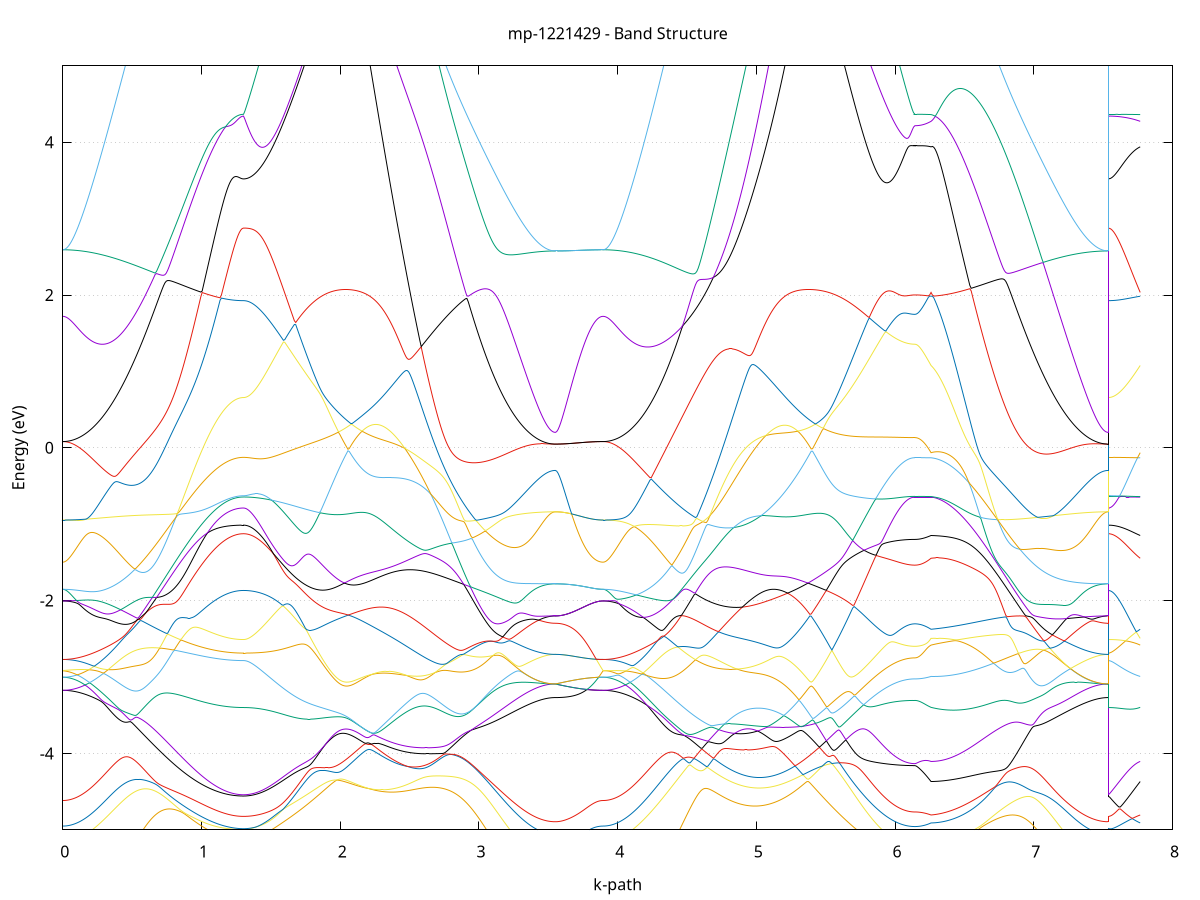 set title 'mp-1221429 - Band Structure'
set xlabel 'k-path'
set ylabel 'Energy (eV)'
set grid y
set yrange [-5:5]
set terminal png size 800,600
set output 'mp-1221429_bands_gnuplot.png'
plot '-' using 1:2 with lines notitle, '-' using 1:2 with lines notitle, '-' using 1:2 with lines notitle, '-' using 1:2 with lines notitle, '-' using 1:2 with lines notitle, '-' using 1:2 with lines notitle, '-' using 1:2 with lines notitle, '-' using 1:2 with lines notitle, '-' using 1:2 with lines notitle, '-' using 1:2 with lines notitle, '-' using 1:2 with lines notitle, '-' using 1:2 with lines notitle, '-' using 1:2 with lines notitle, '-' using 1:2 with lines notitle, '-' using 1:2 with lines notitle, '-' using 1:2 with lines notitle, '-' using 1:2 with lines notitle, '-' using 1:2 with lines notitle, '-' using 1:2 with lines notitle, '-' using 1:2 with lines notitle, '-' using 1:2 with lines notitle, '-' using 1:2 with lines notitle, '-' using 1:2 with lines notitle, '-' using 1:2 with lines notitle, '-' using 1:2 with lines notitle, '-' using 1:2 with lines notitle, '-' using 1:2 with lines notitle, '-' using 1:2 with lines notitle, '-' using 1:2 with lines notitle, '-' using 1:2 with lines notitle, '-' using 1:2 with lines notitle, '-' using 1:2 with lines notitle, '-' using 1:2 with lines notitle, '-' using 1:2 with lines notitle, '-' using 1:2 with lines notitle, '-' using 1:2 with lines notitle, '-' using 1:2 with lines notitle, '-' using 1:2 with lines notitle, '-' using 1:2 with lines notitle, '-' using 1:2 with lines notitle, '-' using 1:2 with lines notitle, '-' using 1:2 with lines notitle, '-' using 1:2 with lines notitle, '-' using 1:2 with lines notitle, '-' using 1:2 with lines notitle, '-' using 1:2 with lines notitle, '-' using 1:2 with lines notitle, '-' using 1:2 with lines notitle, '-' using 1:2 with lines notitle, '-' using 1:2 with lines notitle, '-' using 1:2 with lines notitle, '-' using 1:2 with lines notitle, '-' using 1:2 with lines notitle, '-' using 1:2 with lines notitle, '-' using 1:2 with lines notitle, '-' using 1:2 with lines notitle, '-' using 1:2 with lines notitle, '-' using 1:2 with lines notitle, '-' using 1:2 with lines notitle, '-' using 1:2 with lines notitle, '-' using 1:2 with lines notitle, '-' using 1:2 with lines notitle, '-' using 1:2 with lines notitle, '-' using 1:2 with lines notitle
0.000000 -34.973448
0.009946 -34.973448
0.019892 -34.973348
0.029838 -34.973248
0.039784 -34.973048
0.049730 -34.972848
0.059676 -34.972548
0.069622 -34.972248
0.079568 -34.971948
0.089514 -34.971548
0.099459 -34.971048
0.109405 -34.970548
0.119351 -34.970048
0.129297 -34.969448
0.139243 -34.968848
0.149189 -34.968148
0.159135 -34.967448
0.169081 -34.966648
0.179027 -34.965848
0.188973 -34.965048
0.198919 -34.964148
0.208865 -34.963148
0.218811 -34.962148
0.228757 -34.961148
0.238703 -34.960148
0.248649 -34.959048
0.258595 -34.957848
0.268541 -34.956648
0.278486 -34.955448
0.288432 -34.954248
0.298378 -34.952948
0.308324 -34.951548
0.318270 -34.950248
0.328216 -34.948848
0.338162 -34.947348
0.348108 -34.945948
0.358054 -34.944448
0.368000 -34.942948
0.377946 -34.941348
0.387892 -34.939748
0.397838 -34.938148
0.407784 -34.936448
0.417730 -34.934848
0.427676 -34.933148
0.437622 -34.931348
0.447567 -34.929648
0.457513 -34.927848
0.467459 -34.926048
0.477405 -34.924248
0.487351 -34.922448
0.497297 -34.920548
0.507243 -34.918748
0.517189 -34.916848
0.527135 -34.914948
0.537081 -34.912948
0.547027 -34.911048
0.556973 -34.909148
0.566919 -34.907148
0.576865 -34.905148
0.586811 -34.903248
0.596757 -34.901248
0.606703 -34.899248
0.616649 -34.897248
0.626594 -34.895248
0.636540 -34.893248
0.646486 -34.891248
0.656432 -34.889248
0.666378 -34.887248
0.676324 -34.885248
0.686270 -34.883148
0.696216 -34.881148
0.706162 -34.879148
0.716108 -34.877248
0.726054 -34.884948
0.736000 -34.897648
0.745946 -34.910148
0.755892 -34.922548
0.765838 -34.934948
0.775784 -34.947248
0.785730 -34.959348
0.795676 -34.971448
0.805621 -34.983348
0.815567 -34.995148
0.825513 -35.006748
0.835459 -35.018248
0.845405 -35.029648
0.855351 -35.040848
0.865297 -35.051948
0.875243 -35.062848
0.885189 -35.073648
0.895135 -35.084148
0.905081 -35.094548
0.915027 -35.104748
0.924973 -35.114748
0.934919 -35.124548
0.944865 -35.134148
0.954811 -35.143548
0.964757 -35.152748
0.974703 -35.161748
0.984648 -35.170548
0.994594 -35.179048
1.004540 -35.187348
1.014486 -35.195448
1.024432 -35.203348
1.034378 -35.210948
1.044324 -35.218248
1.054270 -35.225348
1.064216 -35.232248
1.074162 -35.238848
1.084108 -35.245248
1.094054 -35.251348
1.104000 -35.257148
1.113946 -35.262748
1.123892 -35.268048
1.133838 -35.273048
1.143784 -35.277748
1.153729 -35.282248
1.163675 -35.286448
1.173621 -35.290348
1.183567 -35.293948
1.193513 -35.297348
1.203459 -35.300448
1.213405 -35.303148
1.223351 -35.305648
1.233297 -35.307848
1.243243 -35.309748
1.253189 -35.311348
1.263135 -35.312748
1.273081 -35.313748
1.283027 -35.314448
1.292973 -35.314948
1.302919 -35.315048
1.302919 -35.315048
1.312825 -35.314948
1.322732 -35.314848
1.332639 -35.314448
1.342545 -35.314048
1.352452 -35.313448
1.362359 -35.312748
1.372266 -35.311948
1.382172 -35.310948
1.392079 -35.309848
1.401986 -35.308648
1.411892 -35.307348
1.421799 -35.305848
1.431706 -35.304248
1.441613 -35.302548
1.451519 -35.300648
1.461426 -35.298748
1.471333 -35.296648
1.481239 -35.294348
1.491146 -35.292048
1.501053 -35.289548
1.510960 -35.287048
1.520866 -35.284348
1.530773 -35.281448
1.540680 -35.278548
1.550586 -35.275448
1.560493 -35.272248
1.570400 -35.268948
1.580306 -35.265548
1.590213 -35.262048
1.600120 -35.258448
1.610027 -35.254648
1.619933 -35.250848
1.629840 -35.246848
1.639747 -35.242748
1.649653 -35.238548
1.659560 -35.234248
1.669467 -35.229848
1.679374 -35.225348
1.689280 -35.220748
1.699187 -35.215948
1.709094 -35.211148
1.719000 -35.206248
1.728907 -35.201248
1.738814 -35.196148
1.748720 -35.190948
1.758627 -35.185648
1.768534 -35.180248
1.778441 -35.174748
1.788347 -35.169148
1.798254 -35.163448
1.808161 -35.157748
1.818067 -35.151948
1.827974 -35.145948
1.837881 -35.139948
1.847788 -35.133848
1.857694 -35.127748
1.867601 -35.121448
1.877508 -35.115148
1.887414 -35.108748
1.897321 -35.102348
1.907228 -35.095848
1.917134 -35.089248
1.927041 -35.082548
1.936948 -35.075848
1.946855 -35.069048
1.956761 -35.062148
1.966668 -35.055248
1.976575 -35.048248
1.986481 -35.041248
1.996388 -35.034148
2.006295 -35.027048
2.016202 -35.019848
2.026108 -35.012648
2.036015 -35.005348
2.045922 -34.998048
2.055828 -34.995948
2.065735 -35.003248
2.075642 -35.010248
2.075642 -35.010248
2.085610 -35.017148
2.095577 -35.023948
2.105545 -35.030548
2.115513 -35.036848
2.125481 -35.043048
2.135449 -35.048948
2.145417 -35.054748
2.155384 -35.060248
2.165352 -35.065548
2.175320 -35.070648
2.185288 -35.075548
2.195256 -35.080148
2.205224 -35.084548
2.215191 -35.088748
2.225159 -35.092648
2.235127 -35.096348
2.245095 -35.099748
2.255063 -35.102848
2.265031 -35.105748
2.274999 -35.108448
2.284966 -35.110848
2.294934 -35.112948
2.304902 -35.114748
2.314870 -35.116348
2.324838 -35.117648
2.334806 -35.118648
2.344773 -35.119448
2.354741 -35.119948
2.364709 -35.120148
2.374677 -35.120048
2.384645 -35.119648
2.394613 -35.119048
2.404580 -35.118148
2.414548 -35.116948
2.424516 -35.115448
2.434484 -35.113648
2.444452 -35.111648
2.454420 -35.109348
2.464387 -35.106748
2.474355 -35.103848
2.484323 -35.100648
2.494291 -35.097248
2.504259 -35.093548
2.514227 -35.089548
2.524194 -35.085348
2.534162 -35.080748
2.544130 -35.075948
2.554098 -35.070948
2.564066 -35.065648
2.574034 -35.060048
2.584001 -35.054248
2.593969 -35.048148
2.603937 -35.041748
2.613905 -35.035148
2.623873 -35.028348
2.633841 -35.021248
2.643808 -35.013948
2.653776 -35.006448
2.663744 -34.998648
2.673712 -34.990648
2.683680 -34.982448
2.693648 -34.974048
2.703615 -34.965448
2.713583 -34.956548
2.723551 -34.947548
2.733519 -34.938348
2.743487 -34.928948
2.753455 -34.919348
2.763422 -34.909548
2.773390 -34.899648
2.783358 -34.889548
2.793326 -34.879248
2.803294 -34.869648
2.813262 -34.871648
2.823229 -34.873648
2.833197 -34.875748
2.843165 -34.877748
2.853133 -34.879848
2.863101 -34.881848
2.873069 -34.883948
2.883036 -34.885948
2.893004 -34.888048
2.902972 -34.890048
2.912940 -34.892148
2.922908 -34.894148
2.932876 -34.896248
2.942843 -34.898248
2.952811 -34.900248
2.962779 -34.902348
2.972747 -34.904348
2.982715 -34.906348
2.992683 -34.908348
3.002650 -34.910248
3.012618 -34.912248
3.022586 -34.914148
3.032554 -34.916148
3.042522 -34.918048
3.052490 -34.919948
3.062458 -34.921848
3.072425 -34.923648
3.082393 -34.925548
3.092361 -34.927348
3.102329 -34.929148
3.112297 -34.930848
3.122265 -34.932648
3.132232 -34.934348
3.142200 -34.936048
3.152168 -34.937748
3.162136 -34.939348
3.172104 -34.940948
3.182072 -34.942548
3.192039 -34.944048
3.202007 -34.945648
3.211975 -34.947048
3.221943 -34.948548
3.231911 -34.949948
3.241879 -34.951348
3.251846 -34.952648
3.261814 -34.953948
3.271782 -34.955248
3.281750 -34.956448
3.291718 -34.957648
3.301686 -34.958848
3.311653 -34.959948
3.321621 -34.961048
3.331589 -34.962048
3.341557 -34.963048
3.351525 -34.963948
3.361493 -34.964948
3.371460 -34.965748
3.381428 -34.966548
3.391396 -34.967348
3.401364 -34.968048
3.411332 -34.968748
3.421300 -34.969448
3.431267 -34.970048
3.441235 -34.970548
3.451203 -34.971048
3.461171 -34.971548
3.471139 -34.971948
3.481107 -34.972248
3.491074 -34.972548
3.501042 -34.972848
3.511010 -34.973048
3.520978 -34.973248
3.530946 -34.973348
3.540914 -34.973448
3.550881 -34.973448
3.550881 -34.973448
3.560711 -34.973448
3.570541 -34.973448
3.580371 -34.973448
3.590201 -34.973448
3.600031 -34.973448
3.609860 -34.973448
3.619690 -34.973448
3.629520 -34.973448
3.639350 -34.973448
3.649180 -34.973448
3.659010 -34.973448
3.668839 -34.973448
3.678669 -34.973448
3.688499 -34.973448
3.698329 -34.973448
3.708159 -34.973448
3.717989 -34.973448
3.727819 -34.973448
3.737648 -34.973448
3.747478 -34.973448
3.757308 -34.973448
3.767138 -34.973448
3.776968 -34.973448
3.786798 -34.973448
3.796627 -34.973448
3.806457 -34.973448
3.816287 -34.973448
3.826117 -34.973448
3.835947 -34.973448
3.845777 -34.973448
3.855606 -34.973448
3.865436 -34.973448
3.875266 -34.973448
3.885096 -34.973448
3.894926 -34.973448
3.894926 -34.973448
3.904862 -34.973448
3.914799 -34.973348
3.924735 -34.973248
3.934672 -34.973048
3.944608 -34.972848
3.954545 -34.972548
3.964481 -34.972248
3.974417 -34.971948
3.984354 -34.971548
3.994290 -34.971048
4.004227 -34.970548
4.014163 -34.970048
4.024100 -34.969448
4.034036 -34.968748
4.043973 -34.968148
4.053909 -34.967348
4.063846 -34.966648
4.073782 -34.965848
4.083719 -34.964948
4.093655 -34.964048
4.103592 -34.963148
4.113528 -34.962148
4.123464 -34.961048
4.133401 -34.960048
4.143337 -34.958948
4.153274 -34.957748
4.163210 -34.956548
4.173147 -34.955348
4.183083 -34.954148
4.193020 -34.952848
4.202956 -34.951448
4.212893 -34.950048
4.222829 -34.948648
4.232766 -34.947248
4.242702 -34.945748
4.252639 -34.944248
4.262575 -34.942748
4.272511 -34.941148
4.282448 -34.939548
4.292384 -34.937948
4.302321 -34.936248
4.312257 -34.934548
4.322194 -34.932848
4.332130 -34.931148
4.342067 -34.929348
4.352003 -34.927548
4.361940 -34.925748
4.371876 -34.923948
4.381813 -34.922148
4.391749 -34.920248
4.401686 -34.918348
4.411622 -34.916448
4.421558 -34.914548
4.431495 -34.912548
4.441431 -34.910648
4.451368 -34.908648
4.461304 -34.906648
4.471241 -34.904648
4.481177 -34.902648
4.491114 -34.900648
4.501050 -34.898648
4.510987 -34.896648
4.520923 -34.894648
4.530860 -34.892548
4.540796 -34.890548
4.550733 -34.888448
4.560669 -34.886448
4.570605 -34.884348
4.580542 -34.882348
4.590478 -34.880248
4.600415 -34.878248
4.610351 -34.876148
4.620288 -34.874148
4.630224 -34.872148
4.640161 -34.870048
4.650097 -34.876848
4.660034 -34.887048
4.669970 -34.897148
4.679907 -34.907148
4.689843 -34.916848
4.699780 -34.926448
4.709716 -34.935948
4.719652 -34.945148
4.729589 -34.954248
4.739525 -34.963048
4.749462 -34.971748
4.759398 -34.980148
4.769335 -34.988448
4.779271 -34.996448
4.789208 -35.004248
4.799144 -35.011848
4.809081 -35.019148
4.819017 -35.026348
4.828954 -35.033148
4.838890 -35.039848
4.848827 -35.046248
4.858763 -35.052348
4.868700 -35.058248
4.878636 -35.063948
4.888572 -35.069248
4.898509 -35.074448
4.908445 -35.079248
4.918382 -35.083848
4.928318 -35.088248
4.938255 -35.092248
4.948191 -35.096048
4.958128 -35.099548
4.968064 -35.102848
4.978001 -35.105748
4.987937 -35.108448
4.997874 -35.110848
5.007810 -35.113048
5.017746 -35.114848
5.027683 -35.116448
5.037619 -35.117748
5.047556 -35.118748
5.057492 -35.119448
5.067429 -35.119948
5.077365 -35.120148
5.087302 -35.120048
5.097238 -35.119648
5.107175 -35.119048
5.117111 -35.118048
5.127048 -35.116848
5.136984 -35.115448
5.146921 -35.113648
5.156857 -35.111648
5.166793 -35.109448
5.176730 -35.106848
5.186666 -35.104148
5.196603 -35.101048
5.206539 -35.097748
5.216476 -35.094248
5.226412 -35.090448
5.236349 -35.086348
5.246285 -35.082048
5.256222 -35.077548
5.266158 -35.072848
5.276095 -35.067848
5.286031 -35.062648
5.295968 -35.057248
5.305904 -35.051548
5.315840 -35.045748
5.325777 -35.039648
5.335713 -35.033448
5.345650 -35.026948
5.355586 -35.020348
5.365523 -35.013548
5.375459 -35.006548
5.385396 -34.999348
5.395332 -34.994648
5.405269 -35.001948
5.405269 -35.001948
5.415237 -35.009348
5.425204 -35.016648
5.435172 -35.023848
5.445140 -35.031048
5.455108 -35.038248
5.465076 -35.045348
5.475044 -35.052348
5.485011 -35.059348
5.494979 -35.066248
5.504947 -35.073148
5.514915 -35.079948
5.524883 -35.086648
5.534851 -35.093348
5.544818 -35.099948
5.554786 -35.106448
5.564754 -35.112948
5.574722 -35.119248
5.584690 -35.125548
5.594658 -35.131848
5.604625 -35.137948
5.614593 -35.144048
5.624561 -35.150048
5.634529 -35.155948
5.644497 -35.161748
5.654465 -35.167448
5.664432 -35.173048
5.674400 -35.178648
5.684368 -35.184048
5.694336 -35.189448
5.704304 -35.194748
5.714272 -35.199948
5.724239 -35.204948
5.734207 -35.209948
5.744175 -35.214848
5.754143 -35.219548
5.764111 -35.224248
5.774079 -35.228848
5.784046 -35.233248
5.794014 -35.237648
5.803982 -35.241848
5.813950 -35.246048
5.823918 -35.250048
5.833886 -35.253948
5.843853 -35.257748
5.853821 -35.261448
5.863789 -35.264948
5.873757 -35.268448
5.883725 -35.271748
5.893693 -35.274948
5.903660 -35.278048
5.913628 -35.281048
5.923596 -35.283948
5.933564 -35.286648
5.943532 -35.289248
5.953500 -35.291748
5.963467 -35.294148
5.973435 -35.296348
5.983403 -35.298548
5.993371 -35.300448
6.003339 -35.302348
6.013307 -35.304148
6.023274 -35.305748
6.033242 -35.307248
6.043210 -35.308548
6.053178 -35.309848
6.063146 -35.310948
6.073114 -35.311848
6.083081 -35.312748
6.093049 -35.313448
6.103017 -35.314048
6.112985 -35.314448
6.122953 -35.314748
6.132921 -35.314948
6.142888 -35.315048
6.142888 -35.315048
6.152593 -35.315048
6.162298 -35.315048
6.172003 -35.315048
6.181708 -35.314948
6.191413 -35.314948
6.201118 -35.314948
6.210822 -35.314848
6.220527 -35.314748
6.230232 -35.314748
6.239937 -35.314648
6.249642 -35.314548
6.259347 -35.314448
6.259347 -35.314448
6.269328 -35.313648
6.279309 -35.312648
6.289291 -35.311248
6.299272 -35.309648
6.309253 -35.307648
6.319234 -35.305448
6.329215 -35.302948
6.339197 -35.300048
6.349178 -35.296948
6.359159 -35.293548
6.369140 -35.289848
6.379121 -35.285948
6.389103 -35.281648
6.399084 -35.277048
6.409065 -35.272248
6.419046 -35.267148
6.429027 -35.261748
6.439009 -35.256148
6.448990 -35.250248
6.458971 -35.244048
6.468952 -35.237548
6.478934 -35.230848
6.488915 -35.223848
6.498896 -35.216648
6.508877 -35.209148
6.518858 -35.201448
6.528840 -35.193448
6.538821 -35.185248
6.548802 -35.176848
6.558783 -35.168148
6.568764 -35.159348
6.578746 -35.150148
6.588727 -35.140848
6.598708 -35.131348
6.608689 -35.121548
6.618670 -35.111648
6.628652 -35.101448
6.638633 -35.091148
6.648614 -35.080648
6.658595 -35.069948
6.668577 -35.059048
6.678558 -35.048048
6.688539 -35.036848
6.698520 -35.025448
6.708501 -35.013948
6.718483 -35.002248
6.728464 -34.990448
6.738445 -34.978548
6.748426 -34.966448
6.758407 -34.954248
6.768389 -34.942048
6.778370 -34.929648
6.788351 -34.917148
6.798332 -34.904548
6.808313 -34.891848
6.818295 -34.879148
6.828276 -34.878148
6.838257 -34.880148
6.848238 -34.882148
6.858220 -34.884148
6.868201 -34.886248
6.878182 -34.888248
6.888163 -34.890248
6.898144 -34.892248
6.908126 -34.894348
6.918107 -34.896348
6.928088 -34.898348
6.938069 -34.900348
6.948050 -34.902348
6.958032 -34.904348
6.968013 -34.906348
6.977994 -34.908348
6.987975 -34.910248
6.997957 -34.912248
7.007938 -34.914148
7.017919 -34.916048
7.027900 -34.917948
7.037881 -34.919848
7.047863 -34.921748
7.057844 -34.923648
7.067825 -34.925448
7.077806 -34.927248
7.087787 -34.929048
7.097769 -34.930848
7.107750 -34.932548
7.117731 -34.934248
7.127712 -34.935948
7.137693 -34.937648
7.147675 -34.939248
7.157656 -34.940948
7.167637 -34.942448
7.177618 -34.944048
7.187600 -34.945548
7.197581 -34.947048
7.207562 -34.948448
7.217543 -34.949948
7.227524 -34.951248
7.237506 -34.952648
7.247487 -34.953948
7.257468 -34.955248
7.267449 -34.956448
7.277430 -34.957648
7.287412 -34.958848
7.297393 -34.959948
7.307374 -34.960948
7.317355 -34.962048
7.327336 -34.963048
7.337318 -34.963948
7.347299 -34.964848
7.357280 -34.965748
7.367261 -34.966548
7.377243 -34.967348
7.387224 -34.968048
7.397205 -34.968748
7.407186 -34.969348
7.417167 -34.969948
7.427149 -34.970548
7.437130 -34.971048
7.447111 -34.971448
7.457092 -34.971948
7.467073 -34.972248
7.477055 -34.972548
7.487036 -34.972848
7.497017 -34.973048
7.506998 -34.973248
7.516980 -34.973348
7.526961 -34.973448
7.536942 -34.973448
7.536942 -35.315048
7.546536 -35.315048
7.556130 -35.315048
7.565724 -35.315048
7.575318 -35.315048
7.584912 -35.315048
7.594506 -35.315048
7.604100 -35.315048
7.613694 -35.314948
7.623288 -35.314948
7.632882 -35.314948
7.642476 -35.314948
7.652070 -35.314948
7.661664 -35.314848
7.671258 -35.314848
7.680852 -35.314848
7.690446 -35.314748
7.700040 -35.314748
7.709634 -35.314748
7.719228 -35.314648
7.728822 -35.314648
7.738416 -35.314548
7.748010 -35.314548
7.757604 -35.314448
7.767198 -35.314448
e
0.000000 -34.228448
0.009946 -34.228548
0.019892 -34.229048
0.029838 -34.229948
0.039784 -34.231048
0.049730 -34.232548
0.059676 -34.234348
0.069622 -34.236548
0.079568 -34.239048
0.089514 -34.241848
0.099459 -34.244948
0.109405 -34.248448
0.119351 -34.252148
0.129297 -34.256248
0.139243 -34.260648
0.149189 -34.265348
0.159135 -34.270348
0.169081 -34.275748
0.179027 -34.281348
0.188973 -34.287248
0.198919 -34.293448
0.208865 -34.299948
0.218811 -34.306748
0.228757 -34.313848
0.238703 -34.321148
0.248649 -34.328748
0.258595 -34.336648
0.268541 -34.344748
0.278486 -34.353148
0.288432 -34.361748
0.298378 -34.370648
0.308324 -34.379748
0.318270 -34.389148
0.328216 -34.398648
0.338162 -34.408448
0.348108 -34.418448
0.358054 -34.428648
0.368000 -34.439048
0.377946 -34.449648
0.387892 -34.460448
0.397838 -34.471448
0.407784 -34.482548
0.417730 -34.493848
0.427676 -34.505248
0.437622 -34.516848
0.447567 -34.528648
0.457513 -34.540548
0.467459 -34.552548
0.477405 -34.564648
0.487351 -34.576848
0.497297 -34.589248
0.507243 -34.601648
0.517189 -34.614248
0.527135 -34.626848
0.537081 -34.639548
0.547027 -34.652248
0.556973 -34.665148
0.566919 -34.677948
0.576865 -34.690948
0.586811 -34.703848
0.596757 -34.716848
0.606703 -34.729848
0.616649 -34.742848
0.626594 -34.755948
0.636540 -34.768948
0.646486 -34.781948
0.656432 -34.794948
0.666378 -34.807948
0.676324 -34.820948
0.686270 -34.833848
0.696216 -34.846748
0.706162 -34.859548
0.716108 -34.872248
0.726054 -34.875248
0.736000 -34.873248
0.745946 -34.871248
0.755892 -34.869348
0.765838 -34.867348
0.775784 -34.865448
0.785730 -34.863548
0.795676 -34.861648
0.805621 -34.859748
0.815567 -34.857848
0.825513 -34.855948
0.835459 -34.854148
0.845405 -34.852348
0.855351 -34.850548
0.865297 -34.848748
0.875243 -34.847048
0.885189 -34.845348
0.895135 -34.843648
0.905081 -34.841948
0.915027 -34.840248
0.924973 -34.838648
0.934919 -34.837048
0.944865 -34.835548
0.954811 -34.834048
0.964757 -34.832548
0.974703 -34.831048
0.984648 -34.829648
0.994594 -34.828248
1.004540 -34.826848
1.014486 -34.825548
1.024432 -34.824248
1.034378 -34.823048
1.044324 -34.821848
1.054270 -34.820648
1.064216 -34.819548
1.074162 -34.818448
1.084108 -34.817348
1.094054 -34.816348
1.104000 -34.815448
1.113946 -34.814548
1.123892 -34.813648
1.133838 -34.812848
1.143784 -34.812048
1.153729 -34.811248
1.163675 -34.810548
1.173621 -34.809948
1.183567 -34.809348
1.193513 -34.808748
1.203459 -34.808248
1.213405 -34.807848
1.223351 -34.807448
1.233297 -34.807048
1.243243 -34.806748
1.253189 -34.806448
1.263135 -34.806248
1.273081 -34.806048
1.283027 -34.805948
1.292973 -34.805848
1.302919 -34.805848
1.302919 -34.805848
1.312825 -34.805848
1.322732 -34.805848
1.332639 -34.805748
1.342545 -34.805748
1.352452 -34.805648
1.362359 -34.805548
1.372266 -34.805448
1.382172 -34.805348
1.392079 -34.805248
1.401986 -34.805048
1.411892 -34.804848
1.421799 -34.804748
1.431706 -34.804548
1.441613 -34.804348
1.451519 -34.804048
1.461426 -34.803848
1.471333 -34.803648
1.481239 -34.803348
1.491146 -34.803048
1.501053 -34.802748
1.510960 -34.802448
1.520866 -34.802148
1.530773 -34.801848
1.540680 -34.801548
1.550586 -34.801148
1.560493 -34.800848
1.570400 -34.800448
1.580306 -34.800048
1.590213 -34.799648
1.600120 -34.799348
1.610027 -34.798948
1.619933 -34.798548
1.629840 -34.798148
1.639747 -34.797648
1.649653 -34.797248
1.659560 -34.796848
1.669467 -34.796448
1.679374 -34.796048
1.689280 -34.795548
1.699187 -34.795148
1.709094 -34.794748
1.719000 -34.794248
1.728907 -34.793848
1.738814 -34.793448
1.748720 -34.792948
1.758627 -34.792548
1.768534 -34.792148
1.778441 -34.791748
1.788347 -34.791348
1.798254 -34.790948
1.808161 -34.790548
1.818067 -34.790148
1.827974 -34.798048
1.837881 -34.807248
1.847788 -34.816548
1.857694 -34.825748
1.867601 -34.835048
1.877508 -34.844248
1.887414 -34.853348
1.897321 -34.862448
1.907228 -34.871548
1.917134 -34.880548
1.927041 -34.889448
1.936948 -34.898248
1.946855 -34.907048
1.956761 -34.915748
1.966668 -34.924348
1.976575 -34.932748
1.986481 -34.941148
1.996388 -34.949348
2.006295 -34.957448
2.016202 -34.965448
2.026108 -34.973348
2.036015 -34.981048
2.045922 -34.988548
2.055828 -34.990648
2.065735 -34.983248
2.075642 -34.975748
2.075642 -34.975748
2.085610 -34.968248
2.095577 -34.960648
2.105545 -34.953048
2.115513 -34.945448
2.125481 -34.937848
2.135449 -34.930148
2.145417 -34.922448
2.155384 -34.914648
2.165352 -34.906948
2.175320 -34.899148
2.185288 -34.891348
2.195256 -34.883548
2.205224 -34.875648
2.215191 -34.867848
2.225159 -34.860048
2.235127 -34.852148
2.245095 -34.844248
2.255063 -34.836448
2.265031 -34.828548
2.274999 -34.820648
2.284966 -34.812748
2.294934 -34.804948
2.304902 -34.797048
2.314870 -34.794848
2.324838 -34.795648
2.334806 -34.796448
2.344773 -34.797348
2.354741 -34.798248
2.364709 -34.799248
2.374677 -34.800248
2.384645 -34.801248
2.394613 -34.802348
2.404580 -34.803448
2.414548 -34.804548
2.424516 -34.805648
2.434484 -34.806848
2.444452 -34.808048
2.454420 -34.809348
2.464387 -34.810648
2.474355 -34.811948
2.484323 -34.813348
2.494291 -34.814648
2.504259 -34.816048
2.514227 -34.817548
2.524194 -34.819048
2.534162 -34.820448
2.544130 -34.822048
2.554098 -34.823548
2.564066 -34.825148
2.574034 -34.826748
2.584001 -34.828448
2.593969 -34.830048
2.603937 -34.831748
2.613905 -34.833448
2.623873 -34.835248
2.633841 -34.836948
2.643808 -34.838748
2.653776 -34.840548
2.663744 -34.842348
2.673712 -34.844248
2.683680 -34.846048
2.693648 -34.847948
2.703615 -34.849848
2.713583 -34.851748
2.723551 -34.853748
2.733519 -34.855648
2.743487 -34.857648
2.753455 -34.859548
2.763422 -34.861548
2.773390 -34.863548
2.783358 -34.865548
2.793326 -34.867548
2.803294 -34.868848
2.813262 -34.858348
2.823229 -34.847648
2.833197 -34.836848
2.843165 -34.825948
2.853133 -34.814848
2.863101 -34.803748
2.873069 -34.792448
2.883036 -34.781048
2.893004 -34.769648
2.902972 -34.758148
2.912940 -34.746548
2.922908 -34.734948
2.932876 -34.723248
2.942843 -34.711448
2.952811 -34.699648
2.962779 -34.687848
2.972747 -34.676048
2.982715 -34.664248
2.992683 -34.652348
3.002650 -34.640548
3.012618 -34.628648
3.022586 -34.616848
3.032554 -34.605048
3.042522 -34.593348
3.052490 -34.581648
3.062458 -34.570048
3.072425 -34.558448
3.082393 -34.546948
3.092361 -34.535448
3.102329 -34.524148
3.112297 -34.512948
3.122265 -34.501848
3.132232 -34.490748
3.142200 -34.479948
3.152168 -34.469148
3.162136 -34.458548
3.172104 -34.448048
3.182072 -34.437748
3.192039 -34.427648
3.202007 -34.417648
3.211975 -34.407848
3.221943 -34.398248
3.231911 -34.388848
3.241879 -34.379648
3.251846 -34.370648
3.261814 -34.361848
3.271782 -34.353348
3.281750 -34.345048
3.291718 -34.336948
3.301686 -34.329148
3.311653 -34.321548
3.321621 -34.314248
3.331589 -34.307148
3.341557 -34.300448
3.351525 -34.293948
3.361493 -34.287648
3.371460 -34.281748
3.381428 -34.276148
3.391396 -34.270748
3.401364 -34.265748
3.411332 -34.260948
3.421300 -34.256548
3.431267 -34.252448
3.441235 -34.248648
3.451203 -34.245148
3.461171 -34.241948
3.471139 -34.239148
3.481107 -34.236648
3.491074 -34.234448
3.501042 -34.232648
3.511010 -34.231148
3.520978 -34.229948
3.530946 -34.229048
3.540914 -34.228548
3.550881 -34.228448
3.550881 -34.228448
3.560711 -34.228448
3.570541 -34.228448
3.580371 -34.228448
3.590201 -34.228448
3.600031 -34.228448
3.609860 -34.228448
3.619690 -34.228448
3.629520 -34.228448
3.639350 -34.228448
3.649180 -34.228448
3.659010 -34.228448
3.668839 -34.228448
3.678669 -34.228448
3.688499 -34.228448
3.698329 -34.228448
3.708159 -34.228448
3.717989 -34.228448
3.727819 -34.228448
3.737648 -34.228448
3.747478 -34.228448
3.757308 -34.228448
3.767138 -34.228448
3.776968 -34.228448
3.786798 -34.228448
3.796627 -34.228448
3.806457 -34.228448
3.816287 -34.228448
3.826117 -34.228448
3.835947 -34.228448
3.845777 -34.228448
3.855606 -34.228448
3.865436 -34.228448
3.875266 -34.228448
3.885096 -34.228448
3.894926 -34.228448
3.894926 -34.228448
3.904862 -34.228548
3.914799 -34.229048
3.924735 -34.229948
3.934672 -34.231048
3.944608 -34.232548
3.954545 -34.234448
3.964481 -34.236548
3.974417 -34.239048
3.984354 -34.241848
3.994290 -34.245048
4.004227 -34.248448
4.014163 -34.252248
4.024100 -34.256348
4.034036 -34.260748
4.043973 -34.265448
4.053909 -34.270548
4.063846 -34.275848
4.073782 -34.281448
4.083719 -34.287348
4.093655 -34.293548
4.103592 -34.299948
4.113528 -34.306748
4.123464 -34.313748
4.133401 -34.321048
4.143337 -34.328548
4.153274 -34.336348
4.163210 -34.344348
4.173147 -34.352648
4.183083 -34.361148
4.193020 -34.369848
4.202956 -34.378748
4.212893 -34.387948
4.222829 -34.397248
4.232766 -34.406848
4.242702 -34.416548
4.252639 -34.426448
4.262575 -34.436548
4.272511 -34.446848
4.282448 -34.457248
4.292384 -34.467848
4.302321 -34.478548
4.312257 -34.489348
4.322194 -34.500348
4.332130 -34.511348
4.342067 -34.522548
4.352003 -34.533848
4.361940 -34.545248
4.371876 -34.556648
4.381813 -34.568248
4.391749 -34.579848
4.401686 -34.591448
4.411622 -34.603148
4.421558 -34.614848
4.431495 -34.626648
4.441431 -34.638448
4.451368 -34.650248
4.461304 -34.662048
4.471241 -34.673848
4.481177 -34.685648
4.491114 -34.697448
4.501050 -34.709248
4.510987 -34.720948
4.520923 -34.732648
4.530860 -34.744248
4.540796 -34.755748
4.550733 -34.767248
4.560669 -34.778648
4.570605 -34.790048
4.580542 -34.801248
4.590478 -34.812448
4.600415 -34.823448
4.610351 -34.834348
4.620288 -34.845148
4.630224 -34.855848
4.640161 -34.866448
4.650097 -34.868048
4.660034 -34.866048
4.669970 -34.864048
4.679907 -34.862048
4.689843 -34.860048
4.699780 -34.858148
4.709716 -34.856148
4.719652 -34.854248
4.729589 -34.852248
4.739525 -34.850348
4.749462 -34.848448
4.759398 -34.846548
4.769335 -34.844748
4.779271 -34.842848
4.789208 -34.841048
4.799144 -34.839248
4.809081 -34.837448
4.819017 -34.835748
4.828954 -34.833948
4.838890 -34.832248
4.848827 -34.830548
4.858763 -34.828948
4.868700 -34.827248
4.878636 -34.825648
4.888572 -34.824048
4.898509 -34.822548
4.908445 -34.820948
4.918382 -34.819448
4.928318 -34.818048
4.938255 -34.816548
4.948191 -34.815148
4.958128 -34.813748
4.968064 -34.812448
4.978001 -34.811048
4.987937 -34.809748
4.997874 -34.808548
5.007810 -34.807248
5.017746 -34.806148
5.027683 -34.804948
5.037619 -34.803848
5.047556 -34.802748
5.057492 -34.801648
5.067429 -34.800648
5.077365 -34.799648
5.087302 -34.798648
5.097238 -34.797748
5.107175 -34.796848
5.117111 -34.795948
5.127048 -34.795148
5.136984 -34.794348
5.146921 -34.801748
5.156857 -34.809648
5.166793 -34.817448
5.176730 -34.825348
5.186666 -34.833148
5.196603 -34.841048
5.206539 -34.848848
5.216476 -34.856748
5.226412 -34.864548
5.236349 -34.872348
5.246285 -34.880148
5.256222 -34.887948
5.266158 -34.895748
5.276095 -34.903548
5.286031 -34.911248
5.295968 -34.918948
5.305904 -34.926648
5.315840 -34.934348
5.325777 -34.941948
5.335713 -34.949648
5.345650 -34.957248
5.355586 -34.964748
5.365523 -34.972248
5.375459 -34.979748
5.385396 -34.987248
5.395332 -34.992048
5.405269 -34.984448
5.405269 -34.984448
5.415237 -34.976848
5.425204 -34.968948
5.435172 -34.961048
5.445140 -34.952948
5.455108 -34.944648
5.465076 -34.936248
5.475044 -34.927848
5.485011 -34.919248
5.494979 -34.910548
5.504947 -34.901748
5.514915 -34.892848
5.524883 -34.883948
5.534851 -34.874948
5.544818 -34.865848
5.554786 -34.856648
5.564754 -34.847448
5.574722 -34.838248
5.584690 -34.828948
5.594658 -34.819648
5.604625 -34.810348
5.614593 -34.801048
5.624561 -34.791748
5.634529 -34.790348
5.644497 -34.790748
5.654465 -34.791248
5.664432 -34.791648
5.674400 -34.792048
5.684368 -34.792448
5.694336 -34.792848
5.704304 -34.793348
5.714272 -34.793748
5.724239 -34.794148
5.734207 -34.794648
5.744175 -34.795048
5.754143 -34.795448
5.764111 -34.795948
5.774079 -34.796348
5.784046 -34.796748
5.794014 -34.797148
5.803982 -34.797648
5.813950 -34.798048
5.823918 -34.798448
5.833886 -34.798848
5.843853 -34.799248
5.853821 -34.799648
5.863789 -34.800048
5.873757 -34.800348
5.883725 -34.800748
5.893693 -34.801148
5.903660 -34.801448
5.913628 -34.801748
5.923596 -34.802148
5.933564 -34.802448
5.943532 -34.802748
5.953500 -34.803048
5.963467 -34.803348
5.973435 -34.803548
5.983403 -34.803848
5.993371 -34.804048
6.003339 -34.804248
6.013307 -34.804548
6.023274 -34.804648
6.033242 -34.804848
6.043210 -34.805048
6.053178 -34.805248
6.063146 -34.805348
6.073114 -34.805448
6.083081 -34.805548
6.093049 -34.805648
6.103017 -34.805748
6.112985 -34.805748
6.122953 -34.805848
6.132921 -34.805848
6.142888 -34.805848
6.142888 -34.805848
6.152593 -34.805848
6.162298 -34.805848
6.172003 -34.805848
6.181708 -34.805848
6.191413 -34.805848
6.201118 -34.805848
6.210822 -34.805848
6.220527 -34.805948
6.230232 -34.805948
6.239937 -34.805948
6.249642 -34.805948
6.259347 -34.805948
6.259347 -34.805948
6.269328 -34.806048
6.279309 -34.806248
6.289291 -34.806448
6.299272 -34.806748
6.309253 -34.807048
6.319234 -34.807448
6.329215 -34.807848
6.339197 -34.808348
6.349178 -34.808848
6.359159 -34.809448
6.369140 -34.810048
6.379121 -34.810648
6.389103 -34.811348
6.399084 -34.812148
6.409065 -34.812948
6.419046 -34.813748
6.429027 -34.814648
6.439009 -34.815648
6.448990 -34.816548
6.458971 -34.817548
6.468952 -34.818648
6.478934 -34.819748
6.488915 -34.820948
6.498896 -34.822048
6.508877 -34.823348
6.518858 -34.824548
6.528840 -34.825848
6.538821 -34.827248
6.548802 -34.828548
6.558783 -34.830048
6.568764 -34.831448
6.578746 -34.832948
6.588727 -34.834448
6.598708 -34.835948
6.608689 -34.837548
6.618670 -34.839148
6.628652 -34.840848
6.638633 -34.842448
6.648614 -34.844148
6.658595 -34.845848
6.668577 -34.847648
6.678558 -34.849448
6.688539 -34.851148
6.698520 -34.853048
6.708501 -34.854848
6.718483 -34.856748
6.728464 -34.858548
6.738445 -34.860448
6.748426 -34.862348
6.758407 -34.864348
6.768389 -34.866248
6.778370 -34.868248
6.788351 -34.870148
6.798332 -34.872148
6.808313 -34.874148
6.818295 -34.876148
6.828276 -34.866248
6.838257 -34.853448
6.848238 -34.840448
6.858220 -34.827448
6.868201 -34.814448
6.878182 -34.801348
6.888163 -34.788248
6.898144 -34.775148
6.908126 -34.762048
6.918107 -34.748948
6.928088 -34.735748
6.938069 -34.722648
6.948050 -34.709548
6.958032 -34.696548
6.968013 -34.683448
6.977994 -34.670448
6.987975 -34.657548
6.997957 -34.644648
7.007938 -34.631848
7.017919 -34.619148
7.027900 -34.606448
7.037881 -34.593848
7.047863 -34.581348
7.057844 -34.569048
7.067825 -34.556748
7.077806 -34.544648
7.087787 -34.532648
7.097769 -34.520748
7.107750 -34.508948
7.117731 -34.497448
7.127712 -34.485948
7.137693 -34.474748
7.147675 -34.463648
7.157656 -34.452748
7.167637 -34.441948
7.177618 -34.431448
7.187600 -34.421148
7.197581 -34.410948
7.207562 -34.401048
7.217543 -34.391348
7.227524 -34.381948
7.237506 -34.372648
7.247487 -34.363648
7.257468 -34.354948
7.267449 -34.346448
7.277430 -34.338148
7.287412 -34.330248
7.297393 -34.322448
7.307374 -34.315048
7.317355 -34.307848
7.327336 -34.301048
7.337318 -34.294448
7.347299 -34.288148
7.357280 -34.282148
7.367261 -34.276448
7.377243 -34.271048
7.387224 -34.265948
7.397205 -34.261148
7.407186 -34.256648
7.417167 -34.252548
7.427149 -34.248748
7.437130 -34.245248
7.447111 -34.242048
7.457092 -34.239148
7.467073 -34.236648
7.477055 -34.234448
7.487036 -34.232648
7.497017 -34.231148
7.506998 -34.229948
7.516980 -34.229048
7.526961 -34.228548
7.536942 -34.228448
7.536942 -34.805848
7.546536 -34.805848
7.556130 -34.805848
7.565724 -34.805848
7.575318 -34.805848
7.584912 -34.805848
7.594506 -34.805848
7.604100 -34.805848
7.613694 -34.805848
7.623288 -34.805848
7.632882 -34.805848
7.642476 -34.805848
7.652070 -34.805848
7.661664 -34.805848
7.671258 -34.805848
7.680852 -34.805848
7.690446 -34.805948
7.700040 -34.805948
7.709634 -34.805948
7.719228 -34.805948
7.728822 -34.805948
7.738416 -34.805948
7.748010 -34.805948
7.757604 -34.805948
7.767198 -34.805948
e
0.000000 -34.228448
0.009946 -34.228448
0.019892 -34.228548
0.029838 -34.228748
0.039784 -34.229048
0.049730 -34.229348
0.059676 -34.229748
0.069622 -34.230248
0.079568 -34.230848
0.089514 -34.231448
0.099459 -34.232148
0.109405 -34.232948
0.119351 -34.233748
0.129297 -34.234648
0.139243 -34.235648
0.149189 -34.236748
0.159135 -34.237848
0.169081 -34.239048
0.179027 -34.240348
0.188973 -34.241748
0.198919 -34.243148
0.208865 -34.244548
0.218811 -34.246148
0.228757 -34.247748
0.238703 -34.249448
0.248649 -34.251148
0.258595 -34.252948
0.268541 -34.254748
0.278486 -34.256648
0.288432 -34.258648
0.298378 -34.260648
0.308324 -34.262748
0.318270 -34.264848
0.328216 -34.267048
0.338162 -34.269348
0.348108 -34.271548
0.358054 -34.273948
0.368000 -34.276348
0.377946 -34.278748
0.387892 -34.281248
0.397838 -34.283748
0.407784 -34.286348
0.417730 -34.288948
0.427676 -34.291548
0.437622 -34.294248
0.447567 -34.296948
0.457513 -34.299648
0.467459 -34.302448
0.477405 -34.305248
0.487351 -34.308048
0.497297 -34.310948
0.507243 -34.313848
0.517189 -34.316748
0.527135 -34.319648
0.537081 -34.322648
0.547027 -34.325648
0.556973 -34.328648
0.566919 -34.331648
0.576865 -34.334648
0.586811 -34.337648
0.596757 -34.340648
0.606703 -34.343748
0.616649 -34.346748
0.626594 -34.349848
0.636540 -34.352948
0.646486 -34.355948
0.656432 -34.359048
0.666378 -34.362048
0.676324 -34.365148
0.686270 -34.368248
0.696216 -34.371248
0.706162 -34.374248
0.716108 -34.377248
0.726054 -34.380348
0.736000 -34.383248
0.745946 -34.386248
0.755892 -34.389248
0.765838 -34.392148
0.775784 -34.395048
0.785730 -34.397948
0.795676 -34.400848
0.805621 -34.403648
0.815567 -34.406548
0.825513 -34.409248
0.835459 -34.412048
0.845405 -34.414748
0.855351 -34.417448
0.865297 -34.420148
0.875243 -34.422748
0.885189 -34.425348
0.895135 -34.427848
0.905081 -34.430348
0.915027 -34.432748
0.924973 -34.435248
0.934919 -34.437548
0.944865 -34.439848
0.954811 -34.442148
0.964757 -34.444348
0.974703 -34.446548
0.984648 -34.448648
0.994594 -34.450748
1.004540 -34.452748
1.014486 -34.454648
1.024432 -34.456548
1.034378 -34.458448
1.044324 -34.460248
1.054270 -34.461948
1.064216 -34.463648
1.074162 -34.465248
1.084108 -34.466748
1.094054 -34.468248
1.104000 -34.469648
1.113946 -34.471048
1.123892 -34.472348
1.133838 -34.473548
1.143784 -34.474648
1.153729 -34.475748
1.163675 -34.476848
1.173621 -34.477748
1.183567 -34.478648
1.193513 -34.479448
1.203459 -34.480248
1.213405 -34.480848
1.223351 -34.481448
1.233297 -34.482048
1.243243 -34.482448
1.253189 -34.482848
1.263135 -34.483248
1.273081 -34.483448
1.283027 -34.483648
1.292973 -34.483748
1.302919 -34.483748
1.302919 -34.483748
1.312825 -34.483948
1.322732 -34.484348
1.332639 -34.485048
1.342545 -34.486048
1.352452 -34.487248
1.362359 -34.488748
1.372266 -34.490548
1.382172 -34.492648
1.392079 -34.494948
1.401986 -34.497548
1.411892 -34.500448
1.421799 -34.503548
1.431706 -34.506948
1.441613 -34.510648
1.451519 -34.514548
1.461426 -34.518648
1.471333 -34.523048
1.481239 -34.527748
1.491146 -34.532648
1.501053 -34.537748
1.510960 -34.543048
1.520866 -34.548648
1.530773 -34.554448
1.540680 -34.560448
1.550586 -34.566648
1.560493 -34.573048
1.570400 -34.579648
1.580306 -34.586448
1.590213 -34.593348
1.600120 -34.600548
1.610027 -34.607848
1.619933 -34.615348
1.629840 -34.622948
1.639747 -34.630748
1.649653 -34.638748
1.659560 -34.646848
1.669467 -34.655048
1.679374 -34.663348
1.689280 -34.671848
1.699187 -34.680348
1.709094 -34.689048
1.719000 -34.697748
1.728907 -34.706648
1.738814 -34.715548
1.748720 -34.724548
1.758627 -34.733548
1.768534 -34.742648
1.778441 -34.751848
1.788347 -34.761048
1.798254 -34.770248
1.808161 -34.779448
1.818067 -34.788748
1.827974 -34.789748
1.837881 -34.789348
1.847788 -34.789048
1.857694 -34.788648
1.867601 -34.788348
1.877508 -34.787948
1.887414 -34.787648
1.897321 -34.787348
1.907228 -34.787048
1.917134 -34.786748
1.927041 -34.786448
1.936948 -34.786248
1.946855 -34.786048
1.956761 -34.785848
1.966668 -34.785648
1.976575 -34.785448
1.986481 -34.785248
1.996388 -34.785148
2.006295 -34.785048
2.016202 -34.784948
2.026108 -34.784848
2.036015 -34.784748
2.045922 -34.784748
2.055828 -34.784748
2.065735 -34.784748
2.075642 -34.784848
2.075642 -34.784848
2.085610 -34.784948
2.095577 -34.785048
2.105545 -34.785148
2.115513 -34.785248
2.125481 -34.785448
2.135449 -34.785648
2.145417 -34.785948
2.155384 -34.786148
2.165352 -34.786448
2.175320 -34.786848
2.185288 -34.787148
2.195256 -34.787548
2.205224 -34.787948
2.215191 -34.788448
2.225159 -34.788948
2.235127 -34.789448
2.245095 -34.790048
2.255063 -34.790548
2.265031 -34.791248
2.274999 -34.791848
2.284966 -34.792548
2.294934 -34.793248
2.304902 -34.794048
2.314870 -34.789148
2.324838 -34.781348
2.334806 -34.773448
2.344773 -34.765648
2.354741 -34.757848
2.364709 -34.750048
2.374677 -34.742248
2.384645 -34.734448
2.394613 -34.726748
2.404580 -34.719048
2.414548 -34.711348
2.424516 -34.703648
2.434484 -34.696048
2.444452 -34.688348
2.454420 -34.680748
2.464387 -34.673248
2.474355 -34.665748
2.484323 -34.658248
2.494291 -34.650748
2.504259 -34.643348
2.514227 -34.635948
2.524194 -34.628648
2.534162 -34.621348
2.544130 -34.614048
2.554098 -34.606848
2.564066 -34.599748
2.574034 -34.592548
2.584001 -34.585548
2.593969 -34.578548
2.603937 -34.571548
2.613905 -34.564648
2.623873 -34.557748
2.633841 -34.550948
2.643808 -34.544148
2.653776 -34.537448
2.663744 -34.530848
2.673712 -34.524248
2.683680 -34.517748
2.693648 -34.511248
2.703615 -34.504848
2.713583 -34.498548
2.723551 -34.492248
2.733519 -34.486048
2.743487 -34.479848
2.753455 -34.473748
2.763422 -34.467748
2.773390 -34.461848
2.783358 -34.455948
2.793326 -34.450148
2.803294 -34.444348
2.813262 -34.438648
2.823229 -34.433048
2.833197 -34.427548
2.843165 -34.422048
2.853133 -34.416648
2.863101 -34.411348
2.873069 -34.406048
2.883036 -34.400848
2.893004 -34.395748
2.902972 -34.390748
2.912940 -34.385748
2.922908 -34.380948
2.932876 -34.376048
2.942843 -34.371348
2.952811 -34.366648
2.962779 -34.362148
2.972747 -34.357648
2.982715 -34.353148
2.992683 -34.348848
3.002650 -34.344548
3.012618 -34.340348
3.022586 -34.336248
3.032554 -34.332148
3.042522 -34.328148
3.052490 -34.324248
3.062458 -34.320448
3.072425 -34.316748
3.082393 -34.313048
3.092361 -34.309448
3.102329 -34.305948
3.112297 -34.302548
3.122265 -34.299248
3.132232 -34.295948
3.142200 -34.292748
3.152168 -34.289648
3.162136 -34.286548
3.172104 -34.283648
3.182072 -34.280748
3.192039 -34.277948
3.202007 -34.275248
3.211975 -34.272548
3.221943 -34.270048
3.231911 -34.267548
3.241879 -34.265048
3.251846 -34.262748
3.261814 -34.260448
3.271782 -34.258348
3.281750 -34.256248
3.291718 -34.254148
3.301686 -34.252248
3.311653 -34.250348
3.321621 -34.248548
3.331589 -34.246848
3.341557 -34.245248
3.351525 -34.243648
3.361493 -34.242148
3.371460 -34.240748
3.381428 -34.239448
3.391396 -34.238148
3.401364 -34.236948
3.411332 -34.235848
3.421300 -34.234848
3.431267 -34.233848
3.441235 -34.233048
3.451203 -34.232248
3.461171 -34.231448
3.471139 -34.230848
3.481107 -34.230248
3.491074 -34.229748
3.501042 -34.229348
3.511010 -34.229048
3.520978 -34.228748
3.530946 -34.228548
3.540914 -34.228448
3.550881 -34.228448
3.550881 -34.228448
3.560711 -34.228448
3.570541 -34.228448
3.580371 -34.228448
3.590201 -34.228448
3.600031 -34.228448
3.609860 -34.228448
3.619690 -34.228448
3.629520 -34.228448
3.639350 -34.228448
3.649180 -34.228448
3.659010 -34.228448
3.668839 -34.228448
3.678669 -34.228448
3.688499 -34.228448
3.698329 -34.228448
3.708159 -34.228448
3.717989 -34.228448
3.727819 -34.228448
3.737648 -34.228448
3.747478 -34.228448
3.757308 -34.228448
3.767138 -34.228448
3.776968 -34.228448
3.786798 -34.228448
3.796627 -34.228448
3.806457 -34.228448
3.816287 -34.228448
3.826117 -34.228448
3.835947 -34.228448
3.845777 -34.228448
3.855606 -34.228448
3.865436 -34.228448
3.875266 -34.228448
3.885096 -34.228448
3.894926 -34.228448
3.894926 -34.228448
3.904862 -34.228448
3.914799 -34.228548
3.924735 -34.228748
3.934672 -34.229048
3.944608 -34.229348
3.954545 -34.229748
3.964481 -34.230248
3.974417 -34.230848
3.984354 -34.231448
3.994290 -34.232148
4.004227 -34.232948
4.014163 -34.233848
4.024100 -34.234748
4.034036 -34.235848
4.043973 -34.236948
4.053909 -34.238048
4.063846 -34.239348
4.073782 -34.240648
4.083719 -34.242048
4.093655 -34.243548
4.103592 -34.245048
4.113528 -34.246748
4.123464 -34.248448
4.133401 -34.250248
4.143337 -34.252048
4.153274 -34.254048
4.163210 -34.256048
4.173147 -34.258148
4.183083 -34.260248
4.193020 -34.262548
4.202956 -34.264848
4.212893 -34.267248
4.222829 -34.269748
4.232766 -34.272248
4.242702 -34.274948
4.252639 -34.277648
4.262575 -34.280448
4.272511 -34.283248
4.282448 -34.286248
4.292384 -34.289248
4.302321 -34.292348
4.312257 -34.295548
4.322194 -34.298748
4.332130 -34.302048
4.342067 -34.305548
4.352003 -34.308948
4.361940 -34.312548
4.371876 -34.316148
4.381813 -34.319848
4.391749 -34.323648
4.401686 -34.327548
4.411622 -34.331548
4.421558 -34.335548
4.431495 -34.339648
4.441431 -34.343848
4.451368 -34.348048
4.461304 -34.352348
4.471241 -34.356748
4.481177 -34.361248
4.491114 -34.365848
4.501050 -34.370448
4.510987 -34.375148
4.520923 -34.379948
4.530860 -34.384848
4.540796 -34.389748
4.550733 -34.394748
4.560669 -34.399848
4.570605 -34.404948
4.580542 -34.410148
4.590478 -34.415448
4.600415 -34.420848
4.610351 -34.426248
4.620288 -34.431748
4.630224 -34.437348
4.640161 -34.443048
4.650097 -34.448748
4.660034 -34.454548
4.669970 -34.460348
4.679907 -34.466248
4.689843 -34.472248
4.699780 -34.478348
4.709716 -34.484448
4.719652 -34.490648
4.729589 -34.496848
4.739525 -34.503148
4.749462 -34.509548
4.759398 -34.515948
4.769335 -34.522448
4.779271 -34.529048
4.789208 -34.535648
4.799144 -34.542248
4.809081 -34.548948
4.819017 -34.555748
4.828954 -34.562548
4.838890 -34.569448
4.848827 -34.576348
4.858763 -34.583348
4.868700 -34.590448
4.878636 -34.597448
4.888572 -34.604648
4.898509 -34.611748
4.908445 -34.619048
4.918382 -34.626248
4.928318 -34.633548
4.938255 -34.640948
4.948191 -34.648248
4.958128 -34.655748
4.968064 -34.663148
4.978001 -34.670648
4.987937 -34.678148
4.997874 -34.685748
5.007810 -34.693348
5.017746 -34.700948
5.027683 -34.708548
5.037619 -34.716248
5.047556 -34.723948
5.057492 -34.731648
5.067429 -34.739348
5.077365 -34.747148
5.087302 -34.754848
5.097238 -34.762648
5.107175 -34.770448
5.117111 -34.778248
5.127048 -34.786148
5.136984 -34.793948
5.146921 -34.793548
5.156857 -34.792848
5.166793 -34.792148
5.176730 -34.791448
5.186666 -34.790848
5.196603 -34.790248
5.206539 -34.789648
5.216476 -34.789148
5.226412 -34.788648
5.236349 -34.788148
5.246285 -34.787748
5.256222 -34.787348
5.266158 -34.786948
5.276095 -34.786648
5.286031 -34.786348
5.295968 -34.786048
5.305904 -34.785748
5.315840 -34.785548
5.325777 -34.785348
5.335713 -34.785148
5.345650 -34.785048
5.355586 -34.784948
5.365523 -34.784848
5.375459 -34.784848
5.385396 -34.784748
5.395332 -34.784748
5.405269 -34.784748
5.405269 -34.784748
5.415237 -34.784848
5.425204 -34.784848
5.435172 -34.784948
5.445140 -34.785048
5.455108 -34.785248
5.465076 -34.785348
5.475044 -34.785548
5.485011 -34.785748
5.494979 -34.785948
5.504947 -34.786148
5.514915 -34.786348
5.524883 -34.786648
5.534851 -34.786948
5.544818 -34.787248
5.554786 -34.787548
5.564754 -34.787848
5.574722 -34.788148
5.584690 -34.788548
5.594658 -34.788848
5.604625 -34.789248
5.614593 -34.789648
5.624561 -34.790048
5.634529 -34.782448
5.644497 -34.773048
5.654465 -34.763848
5.664432 -34.754548
5.674400 -34.745348
5.684368 -34.736148
5.694336 -34.727048
5.704304 -34.717948
5.714272 -34.708948
5.724239 -34.700048
5.734207 -34.691248
5.744175 -34.682548
5.754143 -34.673848
5.764111 -34.665348
5.774079 -34.656948
5.784046 -34.648648
5.794014 -34.640448
5.803982 -34.632448
5.813950 -34.624548
5.823918 -34.616848
5.833886 -34.609248
5.843853 -34.601848
5.853821 -34.594648
5.863789 -34.587548
5.873757 -34.580748
5.883725 -34.574048
5.893693 -34.567548
5.903660 -34.561348
5.913628 -34.555248
5.923596 -34.549448
5.933564 -34.543748
5.943532 -34.538348
5.953500 -34.533248
5.963467 -34.528248
5.973435 -34.523548
5.983403 -34.519148
5.993371 -34.514948
6.003339 -34.510948
6.013307 -34.507248
6.023274 -34.503848
6.033242 -34.500648
6.043210 -34.497748
6.053178 -34.495148
6.063146 -34.492748
6.073114 -34.490648
6.083081 -34.488848
6.093049 -34.487248
6.103017 -34.486048
6.112985 -34.485048
6.122953 -34.484348
6.132921 -34.483948
6.142888 -34.483748
6.142888 -34.483748
6.152593 -34.483748
6.162298 -34.483748
6.172003 -34.483748
6.181708 -34.483748
6.191413 -34.483748
6.201118 -34.483748
6.210822 -34.483748
6.220527 -34.483748
6.230232 -34.483648
6.239937 -34.483648
6.249642 -34.483648
6.259347 -34.483648
6.259347 -34.483648
6.269328 -34.483448
6.279309 -34.483148
6.289291 -34.482848
6.299272 -34.482448
6.309253 -34.481948
6.319234 -34.481448
6.329215 -34.480848
6.339197 -34.480148
6.349178 -34.479348
6.359159 -34.478548
6.369140 -34.477648
6.379121 -34.476648
6.389103 -34.475648
6.399084 -34.474548
6.409065 -34.473348
6.419046 -34.472148
6.429027 -34.470748
6.439009 -34.469448
6.448990 -34.467948
6.458971 -34.466448
6.468952 -34.464948
6.478934 -34.463248
6.488915 -34.461548
6.498896 -34.459848
6.508877 -34.458048
6.518858 -34.456148
6.528840 -34.454248
6.538821 -34.452248
6.548802 -34.450148
6.558783 -34.448048
6.568764 -34.445948
6.578746 -34.443748
6.588727 -34.441448
6.598708 -34.439148
6.608689 -34.436848
6.618670 -34.434448
6.628652 -34.432048
6.638633 -34.429548
6.648614 -34.426948
6.658595 -34.424448
6.668577 -34.421848
6.678558 -34.419148
6.688539 -34.416448
6.698520 -34.413748
6.708501 -34.411048
6.718483 -34.408248
6.728464 -34.405348
6.738445 -34.402548
6.748426 -34.399648
6.758407 -34.396748
6.768389 -34.393848
6.778370 -34.390848
6.788351 -34.387948
6.798332 -34.384948
6.808313 -34.381948
6.818295 -34.378948
6.828276 -34.375848
6.838257 -34.372848
6.848238 -34.369748
6.858220 -34.366648
6.868201 -34.363648
6.878182 -34.360548
6.888163 -34.357448
6.898144 -34.354348
6.908126 -34.351248
6.918107 -34.348248
6.928088 -34.345148
6.938069 -34.342048
6.948050 -34.338948
6.958032 -34.335948
6.968013 -34.332848
6.977994 -34.329848
6.987975 -34.326848
6.997957 -34.323848
7.007938 -34.320848
7.017919 -34.317848
7.027900 -34.314948
7.037881 -34.312048
7.047863 -34.309148
7.057844 -34.306248
7.067825 -34.303448
7.077806 -34.300648
7.087787 -34.297848
7.097769 -34.295148
7.107750 -34.292348
7.117731 -34.289748
7.127712 -34.287048
7.137693 -34.284548
7.147675 -34.281948
7.157656 -34.279448
7.167637 -34.276948
7.177618 -34.274548
7.187600 -34.272248
7.197581 -34.269848
7.207562 -34.267648
7.217543 -34.265448
7.227524 -34.263248
7.237506 -34.261148
7.247487 -34.259048
7.257468 -34.257048
7.267449 -34.255148
7.277430 -34.253248
7.287412 -34.251448
7.297393 -34.249748
7.307374 -34.248048
7.317355 -34.246348
7.327336 -34.244848
7.337318 -34.243348
7.347299 -34.241948
7.357280 -34.240548
7.367261 -34.239248
7.377243 -34.238048
7.387224 -34.236848
7.397205 -34.235848
7.407186 -34.234748
7.417167 -34.233848
7.427149 -34.232948
7.437130 -34.232148
7.447111 -34.231448
7.457092 -34.230848
7.467073 -34.230248
7.477055 -34.229748
7.487036 -34.229348
7.497017 -34.229048
7.506998 -34.228748
7.516980 -34.228548
7.526961 -34.228448
7.536942 -34.228448
7.536942 -34.483748
7.546536 -34.483748
7.556130 -34.483748
7.565724 -34.483748
7.575318 -34.483748
7.584912 -34.483748
7.594506 -34.483748
7.604100 -34.483748
7.613694 -34.483748
7.623288 -34.483748
7.632882 -34.483748
7.642476 -34.483748
7.652070 -34.483748
7.661664 -34.483748
7.671258 -34.483748
7.680852 -34.483748
7.690446 -34.483748
7.700040 -34.483748
7.709634 -34.483648
7.719228 -34.483648
7.728822 -34.483648
7.738416 -34.483648
7.748010 -34.483648
7.757604 -34.483648
7.767198 -34.483648
e
0.000000 -6.285348
0.009946 -6.284848
0.019892 -6.283348
0.029838 -6.280848
0.039784 -6.277448
0.049730 -6.273048
0.059676 -6.267548
0.069622 -6.261248
0.079568 -6.253848
0.089514 -6.245548
0.099459 -6.236248
0.109405 -6.226048
0.119351 -6.214848
0.129297 -6.202648
0.139243 -6.189648
0.149189 -6.175648
0.159135 -6.160748
0.169081 -6.144948
0.179027 -6.128248
0.188973 -6.110648
0.198919 -6.092148
0.208865 -6.072848
0.218811 -6.052648
0.228757 -6.031648
0.238703 -6.009948
0.248649 -5.987348
0.258595 -5.963948
0.268541 -5.939848
0.278486 -5.914948
0.288432 -5.889448
0.298378 -5.863148
0.308324 -5.836248
0.318270 -5.808748
0.328216 -5.780548
0.338162 -5.751848
0.348108 -5.722548
0.358054 -5.692748
0.368000 -5.662448
0.377946 -5.631748
0.387892 -5.600648
0.397838 -5.569248
0.407784 -5.537448
0.417730 -5.505348
0.427676 -5.473148
0.437622 -5.440648
0.447567 -5.408148
0.457513 -5.375548
0.467459 -5.343048
0.477405 -5.310548
0.487351 -5.278148
0.497297 -5.246048
0.507243 -5.214148
0.517189 -5.182648
0.527135 -5.151648
0.537081 -5.121048
0.547027 -5.091148
0.556973 -5.061848
0.566919 -5.033348
0.576865 -5.005748
0.586811 -4.978948
0.596757 -4.953248
0.606703 -4.928648
0.616649 -4.905148
0.626594 -4.882948
0.636540 -4.862048
0.646486 -4.842548
0.656432 -4.824448
0.666378 -4.807748
0.676324 -4.792648
0.686270 -4.779048
0.696216 -4.767048
0.706162 -4.756648
0.716108 -4.747848
0.726054 -4.740648
0.736000 -4.734948
0.745946 -4.730848
0.755892 -4.728248
0.765838 -4.727048
0.775784 -4.727248
0.785730 -4.728748
0.795676 -4.731448
0.805621 -4.735248
0.815567 -4.740148
0.825513 -4.745948
0.835459 -4.752648
0.845405 -4.760148
0.855351 -4.768648
0.865297 -4.778248
0.875243 -4.789448
0.885189 -4.801948
0.895135 -4.815148
0.905081 -4.828648
0.915027 -4.842048
0.924973 -4.855448
0.934919 -4.868748
0.944865 -4.881748
0.954811 -4.894548
0.964757 -4.907148
0.974703 -4.919448
0.984648 -4.931448
0.994594 -4.943248
1.004540 -4.954748
1.014486 -4.965948
1.024432 -4.976848
1.034378 -4.987448
1.044324 -4.997748
1.054270 -5.007648
1.064216 -5.017248
1.074162 -5.026548
1.084108 -5.035548
1.094054 -5.044048
1.104000 -5.052348
1.113946 -5.060148
1.123892 -5.067648
1.133838 -5.074848
1.143784 -5.081548
1.153729 -5.087948
1.163675 -5.093848
1.173621 -5.099448
1.183567 -5.104648
1.193513 -5.109448
1.203459 -5.113848
1.213405 -5.117748
1.223351 -5.121348
1.233297 -5.124448
1.243243 -5.127248
1.253189 -5.129548
1.263135 -5.131448
1.273081 -5.132848
1.283027 -5.133948
1.292973 -5.134548
1.302919 -5.134748
1.302919 -5.134748
1.312825 -5.134448
1.322732 -5.133348
1.332639 -5.131548
1.342545 -5.128948
1.352452 -5.125748
1.362359 -5.121748
1.372266 -5.117148
1.382172 -5.111748
1.392079 -5.105848
1.401986 -5.099248
1.411892 -5.091948
1.421799 -5.084148
1.431706 -5.075848
1.441613 -5.066948
1.451519 -5.057648
1.461426 -5.047848
1.471333 -5.037748
1.481239 -5.027148
1.491146 -5.016348
1.501053 -5.005248
1.510960 -4.993948
1.520866 -4.982448
1.530773 -4.970748
1.540680 -4.958948
1.550586 -4.947048
1.560493 -4.935048
1.570400 -4.923048
1.580306 -4.910848
1.590213 -4.898648
1.600120 -4.886348
1.610027 -4.873948
1.619933 -4.861448
1.629840 -4.848948
1.639747 -4.836248
1.649653 -4.823448
1.659560 -4.810448
1.669467 -4.797448
1.679374 -4.784248
1.689280 -4.770948
1.699187 -4.757548
1.709094 -4.743948
1.719000 -4.730248
1.728907 -4.716348
1.738814 -4.702348
1.748720 -4.688148
1.758627 -4.673848
1.768534 -4.659348
1.778441 -4.644748
1.788347 -4.630048
1.798254 -4.615148
1.808161 -4.600148
1.818067 -4.585048
1.827974 -4.569848
1.837881 -4.554548
1.847788 -4.539048
1.857694 -4.523548
1.867601 -4.507948
1.877508 -4.492348
1.887414 -4.476648
1.897321 -4.461048
1.907228 -4.445348
1.917134 -4.429848
1.927041 -4.414548
1.936948 -4.399548
1.946855 -4.385148
1.956761 -4.371448
1.966668 -4.359048
1.976575 -4.349448
1.986481 -4.351348
1.996388 -4.354248
2.006295 -4.357848
2.016202 -4.362248
2.026108 -4.367048
2.036015 -4.372348
2.045922 -4.377848
2.055828 -4.383548
2.065735 -4.389348
2.075642 -4.395248
2.075642 -4.395248
2.085610 -4.401248
2.095577 -4.407148
2.105545 -4.412948
2.115513 -4.418648
2.125481 -4.424148
2.135449 -4.429548
2.145417 -4.434748
2.155384 -4.439748
2.165352 -4.444448
2.175320 -4.448948
2.185288 -4.453048
2.195256 -4.456948
2.205224 -4.460548
2.215191 -4.465348
2.225159 -4.470348
2.235127 -4.475048
2.245095 -4.479548
2.255063 -4.483648
2.265031 -4.487348
2.274999 -4.490848
2.284966 -4.493948
2.294934 -4.496748
2.304902 -4.499248
2.314870 -4.501348
2.324838 -4.503148
2.334806 -4.504548
2.344773 -4.505648
2.354741 -4.506448
2.364709 -4.506848
2.374677 -4.506948
2.384645 -4.506648
2.394613 -4.506148
2.404580 -4.505248
2.414548 -4.504048
2.424516 -4.502548
2.434484 -4.500848
2.444452 -4.498748
2.454420 -4.496448
2.464387 -4.493948
2.474355 -4.491248
2.484323 -4.488348
2.494291 -4.485248
2.504259 -4.482048
2.514227 -4.478848
2.524194 -4.475448
2.534162 -4.472048
2.544130 -4.468748
2.554098 -4.465348
2.564066 -4.462148
2.574034 -4.459048
2.584001 -4.456148
2.593969 -4.453448
2.603937 -4.451048
2.613905 -4.448948
2.623873 -4.447048
2.633841 -4.445648
2.643808 -4.444548
2.653776 -4.443948
2.663744 -4.443648
2.673712 -4.443848
2.683680 -4.444648
2.693648 -4.445848
2.703615 -4.447548
2.713583 -4.449848
2.723551 -4.452748
2.733519 -4.456148
2.743487 -4.460248
2.753455 -4.464948
2.763422 -4.470448
2.773390 -4.476548
2.783358 -4.483448
2.793326 -4.491048
2.803294 -4.499548
2.813262 -4.508848
2.823229 -4.519048
2.833197 -4.530048
2.843165 -4.542048
2.853133 -4.554848
2.863101 -4.568748
2.873069 -4.583448
2.883036 -4.599148
2.893004 -4.615848
2.902972 -4.633448
2.912940 -4.652048
2.922908 -4.671548
2.932876 -4.691948
2.942843 -4.713148
2.952811 -4.735248
2.962779 -4.758148
2.972747 -4.781848
2.982715 -4.806248
2.992683 -4.831248
3.002650 -4.856948
3.012618 -4.883248
3.022586 -4.910048
3.032554 -4.937348
3.042522 -4.965048
3.052490 -4.993048
3.062458 -5.021448
3.072425 -5.050048
3.082393 -5.078948
3.092361 -5.107948
3.102329 -5.137048
3.112297 -5.166148
3.122265 -5.195348
3.132232 -5.224448
3.142200 -5.253448
3.152168 -5.282348
3.162136 -5.311048
3.172104 -5.339448
3.182072 -5.367648
3.192039 -5.395548
3.202007 -5.423148
3.211975 -5.450348
3.221943 -5.477048
3.231911 -5.503348
3.241879 -5.529148
3.251846 -5.554448
3.261814 -5.579248
3.271782 -5.603448
3.281750 -5.626948
3.291718 -5.649948
3.301686 -5.672248
3.311653 -5.693848
3.321621 -5.714748
3.331589 -5.734848
3.341557 -5.754248
3.351525 -5.772948
3.361493 -5.790748
3.371460 -5.807848
3.381428 -5.824048
3.391396 -5.839448
3.401364 -5.853948
3.411332 -5.867548
3.421300 -5.880348
3.431267 -5.892248
3.441235 -5.903148
3.451203 -5.913248
3.461171 -5.922348
3.471139 -5.930548
3.481107 -5.937748
3.491074 -5.944048
3.501042 -5.949348
3.511010 -5.953748
3.520978 -5.957148
3.530946 -5.959548
3.540914 -5.961048
3.550881 -5.961448
3.550881 -5.961448
3.560711 -5.962748
3.570541 -5.966448
3.580371 -5.972448
3.590201 -5.980448
3.600031 -5.990248
3.609860 -6.001548
3.619690 -6.014048
3.629520 -6.027448
3.639350 -6.041548
3.649180 -6.056048
3.659010 -6.070748
3.668839 -6.085548
3.678669 -6.100348
3.688499 -6.114948
3.698329 -6.129348
3.708159 -6.143248
3.717989 -6.156848
3.727819 -6.169948
3.737648 -6.182448
3.747478 -6.194348
3.757308 -6.205648
3.767138 -6.216348
3.776968 -6.226348
3.786798 -6.235548
3.796627 -6.244048
3.806457 -6.251748
3.816287 -6.258748
3.826117 -6.264948
3.835947 -6.270348
3.845777 -6.274848
3.855606 -6.278648
3.865436 -6.281548
3.875266 -6.283648
3.885096 -6.284948
3.894926 -6.285348
3.894926 -6.285348
3.904862 -6.284848
3.914799 -6.283348
3.924735 -6.280848
3.934672 -6.277448
3.944608 -6.273048
3.954545 -6.267648
3.964481 -6.261248
3.974417 -6.253848
3.984354 -6.245548
3.994290 -6.236248
4.004227 -6.226048
4.014163 -6.214848
4.024100 -6.202748
4.034036 -6.189648
4.043973 -6.175648
4.053909 -6.160748
4.063846 -6.144948
4.073782 -6.128248
4.083719 -6.110548
4.093655 -6.092048
4.103592 -6.072748
4.113528 -6.052548
4.123464 -6.031448
4.133401 -6.009548
4.143337 -5.986848
4.153274 -5.963348
4.163210 -5.939048
4.173147 -5.913948
4.183083 -5.888148
4.193020 -5.861548
4.202956 -5.834248
4.212893 -5.806248
4.222829 -5.777548
4.232766 -5.748248
4.242702 -5.718248
4.252639 -5.687648
4.262575 -5.656348
4.272511 -5.624548
4.282448 -5.592248
4.292384 -5.559348
4.302321 -5.525948
4.312257 -5.492048
4.322194 -5.457648
4.332130 -5.422948
4.342067 -5.387748
4.352003 -5.352148
4.361940 -5.316248
4.371876 -5.280048
4.381813 -5.243548
4.391749 -5.206748
4.401686 -5.169748
4.411622 -5.132648
4.421558 -5.095348
4.431495 -5.057948
4.441431 -5.020448
4.451368 -4.982948
4.461304 -4.945548
4.471241 -4.908248
4.481177 -4.871048
4.491114 -4.834148
4.501050 -4.797448
4.510987 -4.761248
4.520923 -4.725548
4.530860 -4.690448
4.540796 -4.656248
4.550733 -4.623048
4.560669 -4.591348
4.570605 -4.561348
4.580542 -4.533848
4.590478 -4.509448
4.600415 -4.489048
4.610351 -4.473548
4.620288 -4.463448
4.630224 -4.458648
4.640161 -4.458448
4.650097 -4.461848
4.660034 -4.467848
4.669970 -4.475648
4.679907 -4.484648
4.689843 -4.494448
4.699780 -4.504648
4.709716 -4.515148
4.719652 -4.525748
4.729589 -4.536248
4.739525 -4.546748
4.749462 -4.556948
4.759398 -4.567048
4.769335 -4.576748
4.779271 -4.586248
4.789208 -4.595348
4.799144 -4.604148
4.809081 -4.612548
4.819017 -4.620548
4.828954 -4.628148
4.838890 -4.635348
4.848827 -4.642148
4.858763 -4.648448
4.868700 -4.654448
4.878636 -4.659848
4.888572 -4.664848
4.898509 -4.669448
4.908445 -4.673548
4.918382 -4.677248
4.928318 -4.680348
4.938255 -4.683048
4.948191 -4.685348
4.958128 -4.687048
4.968064 -4.688348
4.978001 -4.689148
4.987937 -4.689548
4.997874 -4.689348
5.007810 -4.688748
5.017746 -4.687648
5.027683 -4.686048
5.037619 -4.684048
5.047556 -4.681448
5.057492 -4.678448
5.067429 -4.674948
5.077365 -4.671048
5.087302 -4.666548
5.097238 -4.661648
5.107175 -4.656248
5.117111 -4.650348
5.127048 -4.644048
5.136984 -4.637248
5.146921 -4.630048
5.156857 -4.622348
5.166793 -4.614148
5.176730 -4.605548
5.186666 -4.596448
5.196603 -4.586948
5.206539 -4.577048
5.216476 -4.566648
5.226412 -4.555848
5.236349 -4.544648
5.246285 -4.532948
5.256222 -4.520948
5.266158 -4.508448
5.276095 -4.495648
5.286031 -4.482348
5.295968 -4.468748
5.305904 -4.454848
5.315840 -4.440448
5.325777 -4.425848
5.335713 -4.411048
5.345650 -4.396048
5.355586 -4.381248
5.365523 -4.368648
5.375459 -4.368848
5.385396 -4.384548
5.395332 -4.403548
5.405269 -4.423148
5.405269 -4.423148
5.415237 -4.443048
5.425204 -4.462948
5.435172 -4.482848
5.445140 -4.502648
5.455108 -4.522448
5.465076 -4.542048
5.475044 -4.561648
5.485011 -4.581148
5.494979 -4.600448
5.504947 -4.619748
5.514915 -4.638848
5.524883 -4.657748
5.534851 -4.676548
5.544818 -4.695248
5.554786 -4.713748
5.564754 -4.732048
5.574722 -4.750248
5.584690 -4.768148
5.594658 -4.786048
5.604625 -4.803648
5.614593 -4.821048
5.624561 -4.838348
5.634529 -4.855448
5.644497 -4.872248
5.654465 -4.888948
5.664432 -4.905348
5.674400 -4.921648
5.684368 -4.937648
5.694336 -4.953448
5.704304 -4.969048
5.714272 -4.984348
5.724239 -4.999448
5.734207 -5.014348
5.744175 -5.029048
5.754143 -5.043548
5.764111 -5.057748
5.774079 -5.071748
5.784046 -5.085448
5.794014 -5.098948
5.803982 -5.112248
5.813950 -5.125248
5.823918 -5.137948
5.833886 -5.150448
5.843853 -5.162748
5.853821 -5.174748
5.863789 -5.186448
5.873757 -5.197948
5.883725 -5.209148
5.893693 -5.220048
5.903660 -5.230748
5.913628 -5.241048
5.923596 -5.251148
5.933564 -5.260848
5.943532 -5.270248
5.953500 -5.279348
5.963467 -5.288048
5.973435 -5.296448
5.983403 -5.304548
5.993371 -5.312148
6.003339 -5.319348
6.013307 -5.326248
6.023274 -5.332648
6.033242 -5.338548
6.043210 -5.344048
6.053178 -5.349148
6.063146 -5.353648
6.073114 -5.357648
6.083081 -5.361248
6.093049 -5.364248
6.103017 -5.366648
6.112985 -5.368648
6.122953 -5.370048
6.132921 -5.370848
6.142888 -5.371148
6.142888 -5.371148
6.152593 -5.370848
6.162298 -5.369948
6.172003 -5.368448
6.181708 -5.366348
6.191413 -5.363648
6.201118 -5.360448
6.210822 -5.356648
6.220527 -5.352248
6.230232 -5.347348
6.239937 -5.341848
6.249642 -5.335848
6.259347 -5.329348
6.259347 -5.329348
6.269328 -5.327148
6.279309 -5.324548
6.289291 -5.321348
6.299272 -5.317548
6.309253 -5.313248
6.319234 -5.308448
6.329215 -5.303148
6.339197 -5.297248
6.349178 -5.290948
6.359159 -5.284048
6.369140 -5.276648
6.379121 -5.268748
6.389103 -5.260348
6.399084 -5.251548
6.409065 -5.242148
6.419046 -5.232348
6.429027 -5.222048
6.439009 -5.211348
6.448990 -5.200248
6.458971 -5.188748
6.468952 -5.176748
6.478934 -5.164448
6.488915 -5.151748
6.498896 -5.138748
6.508877 -5.125448
6.518858 -5.111848
6.528840 -5.097948
6.538821 -5.083848
6.548802 -5.069548
6.558783 -5.055148
6.568764 -5.040648
6.578746 -5.026248
6.588727 -5.011948
6.598708 -4.997948
6.608689 -4.984348
6.618670 -4.971448
6.628652 -4.959248
6.638633 -4.947648
6.648614 -4.936748
6.658595 -4.926148
6.668577 -4.916048
6.678558 -4.906248
6.688539 -4.896748
6.698520 -4.887448
6.708501 -4.878548
6.718483 -4.869948
6.728464 -4.861748
6.738445 -4.853948
6.748426 -4.846448
6.758407 -4.839548
6.768389 -4.833148
6.778370 -4.827248
6.788351 -4.821948
6.798332 -4.817348
6.808313 -4.813448
6.818295 -4.810348
6.828276 -4.808048
6.838257 -4.806748
6.848238 -4.806348
6.858220 -4.806948
6.868201 -4.808648
6.878182 -4.811448
6.888163 -4.815448
6.898144 -4.820748
6.908126 -4.827348
6.918107 -4.835348
6.928088 -4.844548
6.938069 -4.855248
6.948050 -4.867248
6.958032 -4.880748
6.968013 -4.895448
6.977994 -4.911548
6.987975 -4.928948
6.997957 -4.947448
7.007938 -4.967148
7.017919 -4.987948
7.027900 -5.009748
7.037881 -5.032448
7.047863 -5.055948
7.057844 -5.080248
7.067825 -5.105148
7.077806 -5.130648
7.087787 -5.156648
7.097769 -5.183048
7.107750 -5.209748
7.117731 -5.236648
7.127712 -5.263748
7.137693 -5.290948
7.147675 -5.318248
7.157656 -5.345448
7.167637 -5.372548
7.177618 -5.399548
7.187600 -5.426348
7.197581 -5.452848
7.207562 -5.478948
7.217543 -5.504848
7.227524 -5.530248
7.237506 -5.555248
7.247487 -5.579648
7.257468 -5.603648
7.267449 -5.627048
7.277430 -5.649848
7.287412 -5.672048
7.297393 -5.693548
7.307374 -5.714448
7.317355 -5.734548
7.327336 -5.753948
7.337318 -5.772548
7.347299 -5.790448
7.357280 -5.807448
7.367261 -5.823748
7.377243 -5.839148
7.387224 -5.853648
7.397205 -5.867348
7.407186 -5.880148
7.417167 -5.892048
7.427149 -5.903048
7.437130 -5.913048
7.447111 -5.922248
7.457092 -5.930448
7.467073 -5.937648
7.477055 -5.943948
7.487036 -5.949348
7.497017 -5.953648
7.506998 -5.957148
7.516980 -5.959548
7.526961 -5.961048
7.536942 -5.961448
7.536942 -5.134748
7.546536 -5.135848
7.556130 -5.139048
7.565724 -5.143948
7.575318 -5.150448
7.584912 -5.158148
7.594506 -5.166648
7.604100 -5.175848
7.613694 -5.185548
7.623288 -5.195448
7.632882 -5.205548
7.642476 -5.215848
7.652070 -5.226048
7.661664 -5.236148
7.671258 -5.246148
7.680852 -5.255948
7.690446 -5.265448
7.700040 -5.274748
7.709634 -5.283648
7.719228 -5.292348
7.728822 -5.300548
7.738416 -5.308348
7.748010 -5.315848
7.757604 -5.322748
7.767198 -5.329348
e
0.000000 -5.157348
0.009946 -5.156948
0.019892 -5.155948
0.029838 -5.154148
0.039784 -5.151548
0.049730 -5.148348
0.059676 -5.144348
0.069622 -5.139748
0.079568 -5.134348
0.089514 -5.128248
0.099459 -5.121548
0.109405 -5.114148
0.119351 -5.106048
0.129297 -5.097248
0.139243 -5.087848
0.149189 -5.077848
0.159135 -5.067148
0.169081 -5.055948
0.179027 -5.044048
0.188973 -5.031648
0.198919 -5.018648
0.208865 -5.005148
0.218811 -4.991048
0.228757 -4.976548
0.238703 -4.961548
0.248649 -4.946148
0.258595 -4.930248
0.268541 -4.913948
0.278486 -4.897348
0.288432 -4.880348
0.298378 -4.863148
0.308324 -4.845548
0.318270 -4.827848
0.328216 -4.809848
0.338162 -4.791748
0.348108 -4.773548
0.358054 -4.755348
0.368000 -4.737048
0.377946 -4.718848
0.387892 -4.700648
0.397838 -4.682748
0.407784 -4.664948
0.417730 -4.647548
0.427676 -4.630448
0.437622 -4.613748
0.447567 -4.597548
0.457513 -4.581948
0.467459 -4.567048
0.477405 -4.552848
0.487351 -4.539448
0.497297 -4.526948
0.507243 -4.515348
0.517189 -4.504848
0.527135 -4.495348
0.537081 -4.487048
0.547027 -4.479948
0.556973 -4.474148
0.566919 -4.469548
0.576865 -4.466248
0.586811 -4.464248
0.596757 -4.463548
0.606703 -4.464148
0.616649 -4.466048
0.626594 -4.469148
0.636540 -4.473548
0.646486 -4.479148
0.656432 -4.485848
0.666378 -4.493648
0.676324 -4.502448
0.686270 -4.512148
0.696216 -4.522748
0.706162 -4.534248
0.716108 -4.546448
0.726054 -4.559348
0.736000 -4.572848
0.745946 -4.586748
0.755892 -4.601148
0.765838 -4.615948
0.775784 -4.630948
0.785730 -4.646148
0.795676 -4.661348
0.805621 -4.676648
0.815567 -4.691848
0.825513 -4.707048
0.835459 -4.721948
0.845405 -4.736648
0.855351 -4.750748
0.865297 -4.764048
0.875243 -4.775948
0.885189 -4.786648
0.895135 -4.796648
0.905081 -4.806248
0.915027 -4.815748
0.924973 -4.825148
0.934919 -4.834348
0.944865 -4.843448
0.954811 -4.852348
0.964757 -4.861148
0.974703 -4.869648
0.984648 -4.878048
0.994594 -4.886048
1.004540 -4.893948
1.014486 -4.901448
1.024432 -4.908748
1.034378 -4.915748
1.044324 -4.922348
1.054270 -4.928748
1.064216 -4.934748
1.074162 -4.940548
1.084108 -4.945948
1.094054 -4.951048
1.104000 -4.955848
1.113946 -4.960348
1.123892 -4.964548
1.133838 -4.968348
1.143784 -4.971948
1.153729 -4.975248
1.163675 -4.978248
1.173621 -4.980948
1.183567 -4.983348
1.193513 -4.985448
1.203459 -4.987348
1.213405 -4.989048
1.223351 -4.990448
1.233297 -4.991648
1.243243 -4.992548
1.253189 -4.993348
1.263135 -4.993848
1.273081 -4.994248
1.283027 -4.994548
1.292973 -4.994648
1.302919 -4.994748
1.302919 -4.994748
1.312825 -4.994348
1.322732 -4.993148
1.332639 -4.991248
1.342545 -4.988548
1.352452 -4.985148
1.362359 -4.980948
1.372266 -4.976048
1.382172 -4.970448
1.392079 -4.964048
1.401986 -4.958648
1.411892 -4.952748
1.421799 -4.946348
1.431706 -4.939348
1.441613 -4.931648
1.451519 -4.923348
1.461426 -4.914348
1.471333 -4.904748
1.481239 -4.894248
1.491146 -4.883148
1.501053 -4.871148
1.510960 -4.858448
1.520866 -4.844948
1.530773 -4.830548
1.540680 -4.815448
1.550586 -4.799448
1.560493 -4.782748
1.570400 -4.765148
1.580306 -4.746848
1.590213 -4.729848
1.600120 -4.718148
1.610027 -4.706748
1.619933 -4.695548
1.629840 -4.684648
1.639747 -4.673748
1.649653 -4.663048
1.659560 -4.652248
1.669467 -4.641448
1.679374 -4.630648
1.689280 -4.619748
1.699187 -4.608748
1.709094 -4.597648
1.719000 -4.586448
1.728907 -4.575148
1.738814 -4.563848
1.748720 -4.552348
1.758627 -4.540848
1.768534 -4.529148
1.778441 -4.517448
1.788347 -4.505748
1.798254 -4.493948
1.808161 -4.482148
1.818067 -4.470348
1.827974 -4.458648
1.837881 -4.446948
1.847788 -4.435448
1.857694 -4.424148
1.867601 -4.413148
1.877508 -4.402548
1.887414 -4.392348
1.897321 -4.382948
1.907228 -4.374248
1.917134 -4.366648
1.927041 -4.360248
1.936948 -4.355148
1.946855 -4.351548
1.956761 -4.349448
1.966668 -4.348748
1.976575 -4.348648
1.986481 -4.340948
1.996388 -4.336548
2.006295 -4.335548
2.016202 -4.337348
2.026108 -4.341148
2.036015 -4.346248
2.045922 -4.352148
2.055828 -4.358748
2.065735 -4.365648
2.075642 -4.372748
2.075642 -4.372748
2.085610 -4.380048
2.095577 -4.387348
2.105545 -4.394748
2.115513 -4.401948
2.125481 -4.409148
2.135449 -4.416248
2.145417 -4.423048
2.155384 -4.429848
2.165352 -4.436348
2.175320 -4.442648
2.185288 -4.448748
2.195256 -4.454548
2.205224 -4.460048
2.215191 -4.463848
2.225159 -4.466748
2.235127 -4.469348
2.245095 -4.471548
2.255063 -4.473448
2.265031 -4.474948
2.274999 -4.476048
2.284966 -4.476848
2.294934 -4.477148
2.304902 -4.477148
2.314870 -4.476648
2.324838 -4.475748
2.334806 -4.474548
2.344773 -4.472848
2.354741 -4.470748
2.364709 -4.468148
2.374677 -4.465248
2.384645 -4.461848
2.394613 -4.458048
2.404580 -4.453948
2.414548 -4.449348
2.424516 -4.444348
2.434484 -4.438948
2.444452 -4.433148
2.454420 -4.426948
2.464387 -4.420448
2.474355 -4.413548
2.484323 -4.406348
2.494291 -4.398848
2.504259 -4.391048
2.514227 -4.383048
2.524194 -4.374848
2.534162 -4.366548
2.544130 -4.358248
2.554098 -4.350048
2.564066 -4.341948
2.574034 -4.334248
2.584001 -4.327048
2.593969 -4.320448
2.603937 -4.314548
2.613905 -4.309648
2.623873 -4.305548
2.633841 -4.302248
2.643808 -4.299848
2.653776 -4.297948
2.663744 -4.296648
2.673712 -4.295748
2.683680 -4.295248
2.693648 -4.294948
2.703615 -4.294848
2.713583 -4.294948
2.723551 -4.295148
2.733519 -4.295548
2.743487 -4.296048
2.753455 -4.296748
2.763422 -4.297648
2.773390 -4.298748
2.783358 -4.300048
2.793326 -4.301548
2.803294 -4.303448
2.813262 -4.305648
2.823229 -4.308148
2.833197 -4.311148
2.843165 -4.314548
2.853133 -4.318448
2.863101 -4.322948
2.873069 -4.328148
2.883036 -4.333948
2.893004 -4.340548
2.902972 -4.347848
2.912940 -4.356048
2.922908 -4.365248
2.932876 -4.375248
2.942843 -4.386348
2.952811 -4.398448
2.962779 -4.411648
2.972747 -4.425948
2.982715 -4.441348
2.992683 -4.457848
3.002650 -4.475348
3.012618 -4.493948
3.022586 -4.513548
3.032554 -4.533948
3.042522 -4.555248
3.052490 -4.577348
3.062458 -4.600048
3.072425 -4.623448
3.082393 -4.647248
3.092361 -4.671548
3.102329 -4.696148
3.112297 -4.721148
3.122265 -4.746248
3.132232 -4.771448
3.142200 -4.796848
3.152168 -4.822148
3.162136 -4.847448
3.172104 -4.872648
3.182072 -4.897648
3.192039 -4.922448
3.202007 -4.947048
3.211975 -4.971348
3.221943 -4.995248
3.231911 -5.018848
3.241879 -5.042048
3.251846 -5.064748
3.261814 -5.086948
3.271782 -5.108748
3.281750 -5.129948
3.291718 -5.150648
3.301686 -5.170648
3.311653 -5.190148
3.321621 -5.208948
3.331589 -5.227148
3.341557 -5.244548
3.351525 -5.261348
3.361493 -5.277448
3.371460 -5.292848
3.381428 -5.307448
3.391396 -5.321248
3.401364 -5.334348
3.411332 -5.346648
3.421300 -5.358148
3.431267 -5.368748
3.441235 -5.378648
3.451203 -5.387648
3.461171 -5.395848
3.471139 -5.403248
3.481107 -5.409748
3.491074 -5.415348
3.501042 -5.420148
3.511010 -5.424148
3.520978 -5.427148
3.530946 -5.429348
3.540914 -5.430648
3.550881 -5.431048
3.550881 -5.431048
3.560711 -5.429448
3.570541 -5.424648
3.580371 -5.416748
3.590201 -5.406048
3.600031 -5.392948
3.609860 -5.377648
3.619690 -5.360648
3.629520 -5.342248
3.639350 -5.322748
3.649180 -5.302548
3.659010 -5.281948
3.668839 -5.261248
3.678669 -5.241048
3.688499 -5.221548
3.698329 -5.203348
3.708159 -5.187148
3.717989 -5.173548
3.727819 -5.163348
3.737648 -5.156348
3.747478 -5.152248
3.757308 -5.150148
3.767138 -5.149348
3.776968 -5.149348
3.786798 -5.149948
3.796627 -5.150748
3.806457 -5.151748
3.816287 -5.152748
3.826117 -5.153648
3.835947 -5.154548
3.845777 -5.155348
3.855606 -5.156048
3.865436 -5.156648
3.875266 -5.157048
3.885096 -5.157248
3.894926 -5.157348
3.894926 -5.157348
3.904862 -5.156948
3.914799 -5.155948
3.924735 -5.154048
3.934672 -5.151548
3.944608 -5.148248
3.954545 -5.144348
3.964481 -5.139648
3.974417 -5.134248
3.984354 -5.128148
3.994290 -5.121348
4.004227 -5.113948
4.014163 -5.105748
4.024100 -5.096948
4.034036 -5.087448
4.043973 -5.077348
4.053909 -5.066648
4.063846 -5.055248
4.073782 -5.043248
4.083719 -5.030648
4.093655 -5.017548
4.103592 -5.003748
4.113528 -4.989548
4.123464 -4.974648
4.133401 -4.959348
4.143337 -4.943448
4.153274 -4.927148
4.163210 -4.910248
4.173147 -4.892948
4.183083 -4.875248
4.193020 -4.857148
4.202956 -4.838548
4.212893 -4.819648
4.222829 -4.800348
4.232766 -4.780648
4.242702 -4.760648
4.252639 -4.740248
4.262575 -4.719648
4.272511 -4.698748
4.282448 -4.677548
4.292384 -4.656148
4.302321 -4.634548
4.312257 -4.612648
4.322194 -4.590648
4.332130 -4.568448
4.342067 -4.546048
4.352003 -4.523548
4.361940 -4.500848
4.371876 -4.478148
4.381813 -4.455248
4.391749 -4.432348
4.401686 -4.409348
4.411622 -4.386248
4.421558 -4.363248
4.431495 -4.340148
4.441431 -4.317048
4.451368 -4.293948
4.461304 -4.270948
4.471241 -4.247948
4.481177 -4.225048
4.491114 -4.202448
4.501050 -4.180248
4.510987 -4.159748
4.520923 -4.150848
4.530860 -4.161148
4.540796 -4.174748
4.550733 -4.188248
4.560669 -4.200648
4.570605 -4.211548
4.580542 -4.220248
4.590478 -4.226048
4.600415 -4.228048
4.610351 -4.225448
4.620288 -4.217648
4.630224 -4.204848
4.640161 -4.187848
4.650097 -4.185748
4.660034 -4.198648
4.669970 -4.211348
4.679907 -4.223948
4.689843 -4.236348
4.699780 -4.248448
4.709716 -4.260348
4.719652 -4.272048
4.729589 -4.283348
4.739525 -4.294448
4.749462 -4.305148
4.759398 -4.315648
4.769335 -4.325648
4.779271 -4.335448
4.789208 -4.344848
4.799144 -4.353848
4.809081 -4.362548
4.819017 -4.370848
4.828954 -4.378748
4.838890 -4.386248
4.848827 -4.393348
4.858763 -4.400148
4.868700 -4.406548
4.878636 -4.412448
4.888572 -4.418048
4.898509 -4.423248
4.908445 -4.427948
4.918382 -4.432348
4.928318 -4.436348
4.938255 -4.439848
4.948191 -4.442948
4.958128 -4.445748
4.968064 -4.448048
4.978001 -4.449948
4.987937 -4.451448
4.997874 -4.452648
5.007810 -4.453348
5.017746 -4.453648
5.027683 -4.453448
5.037619 -4.452948
5.047556 -4.452048
5.057492 -4.450748
5.067429 -4.449048
5.077365 -4.446948
5.087302 -4.444548
5.097238 -4.441648
5.107175 -4.438448
5.117111 -4.434748
5.127048 -4.430848
5.136984 -4.426448
5.146921 -4.421748
5.156857 -4.416648
5.166793 -4.411248
5.176730 -4.405548
5.186666 -4.399448
5.196603 -4.393148
5.206539 -4.386448
5.216476 -4.379548
5.226412 -4.372248
5.236349 -4.364748
5.246285 -4.357048
5.256222 -4.349048
5.266158 -4.340948
5.276095 -4.332548
5.286031 -4.323948
5.295968 -4.315348
5.305904 -4.306548
5.315840 -4.297548
5.325777 -4.288648
5.335713 -4.279548
5.345650 -4.298248
5.355586 -4.317448
5.365523 -4.334348
5.375459 -4.337948
5.385396 -4.325748
5.395332 -4.309948
5.405269 -4.293248
5.405269 -4.293248
5.415237 -4.276048
5.425204 -4.258448
5.435172 -4.240548
5.445140 -4.222548
5.455108 -4.204448
5.465076 -4.186248
5.475044 -4.168148
5.485011 -4.159748
5.494979 -4.154148
5.504947 -4.149048
5.514915 -4.144348
5.524883 -4.140048
5.534851 -4.136348
5.544818 -4.134248
5.554786 -4.155048
5.564754 -4.177248
5.574722 -4.200348
5.584690 -4.224148
5.594658 -4.248348
5.604625 -4.272948
5.614593 -4.298048
5.624561 -4.323348
5.634529 -4.349048
5.644497 -4.375048
5.654465 -4.401148
5.664432 -4.427548
5.674400 -4.454048
5.684368 -4.480548
5.694336 -4.507148
5.704304 -4.533648
5.714272 -4.560148
5.724239 -4.586548
5.734207 -4.612648
5.744175 -4.638548
5.754143 -4.664248
5.764111 -4.689548
5.774079 -4.714548
5.784046 -4.739248
5.794014 -4.763348
5.803982 -4.787148
5.813950 -4.810348
5.823918 -4.833148
5.833886 -4.855348
5.843853 -4.876948
5.853821 -4.898048
5.863789 -4.918548
5.873757 -4.938348
5.883725 -4.957548
5.893693 -4.976148
5.903660 -4.993948
5.913628 -5.011148
5.923596 -5.027648
5.933564 -5.043348
5.943532 -5.058448
5.953500 -5.072748
5.963467 -5.086248
5.973435 -5.099148
5.983403 -5.111248
5.993371 -5.122548
6.003339 -5.133148
6.013307 -5.142948
6.023274 -5.152048
6.033242 -5.160448
6.043210 -5.168148
6.053178 -5.174948
6.063146 -5.181148
6.073114 -5.186548
6.083081 -5.191248
6.093049 -5.195148
6.103017 -5.198448
6.112985 -5.200948
6.122953 -5.202748
6.132921 -5.203748
6.142888 -5.204148
6.142888 -5.204148
6.152593 -5.203948
6.162298 -5.203348
6.172003 -5.202348
6.181708 -5.200948
6.191413 -5.199148
6.201118 -5.196848
6.210822 -5.194248
6.220527 -5.191248
6.230232 -5.187848
6.239937 -5.183948
6.249642 -5.179748
6.259347 -5.175048
6.259347 -5.175048
6.269328 -5.174348
6.279309 -5.173248
6.289291 -5.171848
6.299272 -5.170048
6.309253 -5.167948
6.319234 -5.165448
6.329215 -5.162548
6.339197 -5.159348
6.349178 -5.155848
6.359159 -5.151948
6.369140 -5.147648
6.379121 -5.143148
6.389103 -5.138248
6.399084 -5.133048
6.409065 -5.127548
6.419046 -5.121648
6.429027 -5.115548
6.439009 -5.109048
6.448990 -5.102348
6.458971 -5.095348
6.468952 -5.088048
6.478934 -5.080548
6.488915 -5.072748
6.498896 -5.064648
6.508877 -5.056348
6.518858 -5.047848
6.528840 -5.039048
6.538821 -5.029948
6.548802 -5.020748
6.558783 -5.011248
6.568764 -5.001448
6.578746 -4.991348
6.588727 -4.980848
6.598708 -4.969848
6.608689 -4.958348
6.618670 -4.946048
6.628652 -4.933048
6.638633 -4.919348
6.648614 -4.905148
6.658595 -4.890648
6.668577 -4.875948
6.678558 -4.861148
6.688539 -4.846448
6.698520 -4.831648
6.708501 -4.817048
6.718483 -4.802448
6.728464 -4.788148
6.738445 -4.773948
6.748426 -4.759948
6.758407 -4.746148
6.768389 -4.732648
6.778370 -4.719348
6.788351 -4.706448
6.798332 -4.693748
6.808313 -4.681348
6.818295 -4.669348
6.828276 -4.657748
6.838257 -4.646448
6.848238 -4.635648
6.858220 -4.625348
6.868201 -4.615648
6.878182 -4.606448
6.888163 -4.597848
6.898144 -4.590048
6.908126 -4.582948
6.918107 -4.576748
6.928088 -4.571548
6.938069 -4.567548
6.948050 -4.564848
6.958032 -4.563748
6.968013 -4.564448
6.977994 -4.567348
6.987975 -4.572648
6.997957 -4.580448
7.007938 -4.590548
7.017919 -4.602848
7.027900 -4.616948
7.037881 -4.632448
7.047863 -4.649348
7.057844 -4.667348
7.067825 -4.686148
7.077806 -4.705948
7.087787 -4.726348
7.097769 -4.747448
7.107750 -4.769148
7.117731 -4.791248
7.127712 -4.813748
7.137693 -4.836648
7.147675 -4.859648
7.157656 -4.882848
7.167637 -4.906248
7.177618 -4.929548
7.187600 -4.952848
7.197581 -4.976048
7.207562 -4.999048
7.217543 -5.021848
7.227524 -5.044348
7.237506 -5.066448
7.247487 -5.088248
7.257468 -5.109648
7.267449 -5.130548
7.277430 -5.150948
7.287412 -5.170848
7.297393 -5.190148
7.307374 -5.208848
7.317355 -5.226948
7.327336 -5.244348
7.337318 -5.261148
7.347299 -5.277248
7.357280 -5.292548
7.367261 -5.307148
7.377243 -5.321048
7.387224 -5.334148
7.397205 -5.346448
7.407186 -5.357948
7.417167 -5.368648
7.427149 -5.378548
7.437130 -5.387548
7.447111 -5.395748
7.457092 -5.403148
7.467073 -5.409648
7.477055 -5.415348
7.487036 -5.420148
7.497017 -5.424048
7.506998 -5.427148
7.516980 -5.429348
7.526961 -5.430648
7.536942 -5.431048
7.536942 -4.994748
7.546536 -4.994148
7.556130 -4.994648
7.565724 -5.000448
7.575318 -5.008748
7.584912 -5.018248
7.594506 -5.028448
7.604100 -5.038848
7.613694 -5.049348
7.623288 -5.059748
7.632882 -5.069948
7.642476 -5.079848
7.652070 -5.089448
7.661664 -5.098748
7.671258 -5.107648
7.680852 -5.116148
7.690446 -5.124248
7.700040 -5.132048
7.709634 -5.139348
7.719228 -5.146348
7.728822 -5.152848
7.738416 -5.159048
7.748010 -5.164748
7.757604 -5.170048
7.767198 -5.175048
e
0.000000 -4.951448
0.009946 -4.951048
0.019892 -4.949848
0.029838 -4.947948
0.039784 -4.945148
0.049730 -4.941648
0.059676 -4.937348
0.069622 -4.932248
0.079568 -4.926448
0.089514 -4.919848
0.099459 -4.912548
0.109405 -4.904448
0.119351 -4.895648
0.129297 -4.886148
0.139243 -4.875848
0.149189 -4.864948
0.159135 -4.853348
0.169081 -4.841148
0.179027 -4.828248
0.188973 -4.814748
0.198919 -4.800648
0.208865 -4.785948
0.218811 -4.770748
0.228757 -4.755048
0.238703 -4.738848
0.248649 -4.722248
0.258595 -4.705248
0.268541 -4.687948
0.278486 -4.670248
0.288432 -4.652348
0.298378 -4.634248
0.308324 -4.616048
0.318270 -4.597748
0.328216 -4.579448
0.338162 -4.561248
0.348108 -4.543248
0.358054 -4.525448
0.368000 -4.508048
0.377946 -4.491048
0.387892 -4.474548
0.397838 -4.458648
0.407784 -4.443548
0.417730 -4.429248
0.427676 -4.415748
0.437622 -4.403248
0.447567 -4.391748
0.457513 -4.381348
0.467459 -4.372048
0.477405 -4.363948
0.487351 -4.357048
0.497297 -4.351348
0.507243 -4.346848
0.517189 -4.343448
0.527135 -4.341248
0.537081 -4.340048
0.547027 -4.340048
0.556973 -4.340948
0.566919 -4.342848
0.576865 -4.345548
0.586811 -4.349148
0.596757 -4.353348
0.606703 -4.358348
0.616649 -4.363948
0.626594 -4.370048
0.636540 -4.376848
0.646486 -4.384148
0.656432 -4.392148
0.666378 -4.401148
0.676324 -4.411548
0.686270 -4.423748
0.696216 -4.437748
0.706162 -4.452948
0.716108 -4.468648
0.726054 -4.484548
0.736000 -4.500248
0.745946 -4.515748
0.755892 -4.530848
0.765838 -4.545748
0.775784 -4.560248
0.785730 -4.574448
0.795676 -4.588448
0.805621 -4.602148
0.815567 -4.615548
0.825513 -4.628748
0.835459 -4.641648
0.845405 -4.654348
0.855351 -4.666948
0.865297 -4.679248
0.875243 -4.691348
0.885189 -4.703348
0.895135 -4.715048
0.905081 -4.726648
0.915027 -4.738048
0.924973 -4.749248
0.934919 -4.760248
0.944865 -4.771148
0.954811 -4.781748
0.964757 -4.792148
0.974703 -4.802448
0.984648 -4.812448
0.994594 -4.822248
1.004540 -4.831848
1.014486 -4.841148
1.024432 -4.850248
1.034378 -4.859148
1.044324 -4.867748
1.054270 -4.876048
1.064216 -4.884148
1.074162 -4.891948
1.084108 -4.899548
1.094054 -4.906748
1.104000 -4.913648
1.113946 -4.920348
1.123892 -4.926648
1.133838 -4.932748
1.143784 -4.938448
1.153729 -4.943948
1.163675 -4.949048
1.173621 -4.953848
1.183567 -4.958348
1.193513 -4.962448
1.203459 -4.966348
1.213405 -4.969848
1.223351 -4.973048
1.233297 -4.975848
1.243243 -4.978448
1.253189 -4.980548
1.263135 -4.982448
1.273081 -4.983848
1.283027 -4.984948
1.292973 -4.985548
1.302919 -4.985748
1.302919 -4.985748
1.312825 -4.985548
1.322732 -4.984748
1.332639 -4.983348
1.342545 -4.981448
1.352452 -4.979048
1.362359 -4.976048
1.372266 -4.972548
1.382172 -4.968448
1.392079 -4.963848
1.401986 -4.956848
1.411892 -4.949048
1.421799 -4.940548
1.431706 -4.931348
1.441613 -4.921448
1.451519 -4.910948
1.461426 -4.899848
1.471333 -4.888148
1.481239 -4.875848
1.491146 -4.863148
1.501053 -4.849948
1.510960 -4.836448
1.520866 -4.822748
1.530773 -4.808848
1.540680 -4.794948
1.550586 -4.781248
1.560493 -4.767748
1.570400 -4.754648
1.580306 -4.742048
1.590213 -4.727848
1.600120 -4.708148
1.610027 -4.687748
1.619933 -4.666748
1.629840 -4.645248
1.639747 -4.623148
1.649653 -4.600648
1.659560 -4.577748
1.669467 -4.554448
1.679374 -4.530948
1.689280 -4.507248
1.699187 -4.483348
1.709094 -4.459548
1.719000 -4.435848
1.728907 -4.412348
1.738814 -4.389248
1.748720 -4.366748
1.758627 -4.345048
1.768534 -4.324448
1.778441 -4.305148
1.788347 -4.287548
1.798254 -4.271948
1.808161 -4.258448
1.818067 -4.247148
1.827974 -4.238248
1.837881 -4.231448
1.847788 -4.226748
1.857694 -4.223748
1.867601 -4.222348
1.877508 -4.222348
1.887414 -4.223448
1.897321 -4.225548
1.907228 -4.228348
1.917134 -4.231748
1.927041 -4.235548
1.936948 -4.239548
1.946855 -4.243448
1.956761 -4.246848
1.966668 -4.249248
1.976575 -4.250048
1.986481 -4.248148
1.996388 -4.243148
2.006295 -4.234848
2.016202 -4.223948
2.026108 -4.211048
2.036015 -4.196848
2.045922 -4.181748
2.055828 -4.166148
2.065735 -4.150048
2.075642 -4.133748
2.075642 -4.133748
2.085610 -4.117248
2.095577 -4.100648
2.105545 -4.083948
2.115513 -4.067448
2.125481 -4.050948
2.135449 -4.034648
2.145417 -4.018748
2.155384 -4.003248
2.165352 -3.988348
2.175320 -3.974548
2.185288 -3.962448
2.195256 -3.953248
2.205224 -3.948548
2.215191 -3.949448
2.225159 -3.955148
2.235127 -3.963648
2.245095 -3.973548
2.255063 -3.984248
2.265031 -3.995148
2.274999 -4.006248
2.284966 -4.017348
2.294934 -4.028248
2.304902 -4.038948
2.314870 -4.049448
2.324838 -4.059648
2.334806 -4.069648
2.344773 -4.079248
2.354741 -4.088548
2.364709 -4.097448
2.374677 -4.105948
2.384645 -4.114048
2.394613 -4.121848
2.404580 -4.129048
2.414548 -4.135948
2.424516 -4.142348
2.434484 -4.148248
2.444452 -4.153748
2.454420 -4.158648
2.464387 -4.163048
2.474355 -4.166948
2.484323 -4.170348
2.494291 -4.176148
2.504259 -4.181648
2.514227 -4.186648
2.524194 -4.190948
2.534162 -4.194648
2.544130 -4.197548
2.554098 -4.199748
2.564066 -4.200948
2.574034 -4.201148
2.584001 -4.200248
2.593969 -4.197948
2.603937 -4.194348
2.613905 -4.189248
2.623873 -4.182648
2.633841 -4.174748
2.643808 -4.165648
2.653776 -4.155348
2.663744 -4.144248
2.673712 -4.132448
2.683680 -4.120148
2.693648 -4.107448
2.703615 -4.094648
2.713583 -4.081748
2.723551 -4.069248
2.733519 -4.057148
2.743487 -4.045948
2.753455 -4.035848
2.763422 -4.027348
2.773390 -4.020448
2.783358 -4.015548
2.793326 -4.012548
2.803294 -4.014848
2.813262 -4.018548
2.823229 -4.023048
2.833197 -4.028348
2.843165 -4.034548
2.853133 -4.041648
2.863101 -4.049748
2.873069 -4.058848
2.883036 -4.068848
2.893004 -4.079848
2.902972 -4.091848
2.912940 -4.104648
2.922908 -4.118248
2.932876 -4.132748
2.942843 -4.147948
2.952811 -4.163848
2.962779 -4.180348
2.972747 -4.197448
2.982715 -4.215048
2.992683 -4.233148
3.002650 -4.251748
3.012618 -4.270648
3.022586 -4.289948
3.032554 -4.309548
3.042522 -4.329348
3.052490 -4.349448
3.062458 -4.369748
3.072425 -4.390248
3.082393 -4.410848
3.092361 -4.431548
3.102329 -4.452348
3.112297 -4.473248
3.122265 -4.494148
3.132232 -4.514948
3.142200 -4.535748
3.152168 -4.556548
3.162136 -4.577248
3.172104 -4.597748
3.182072 -4.618148
3.192039 -4.638348
3.202007 -4.658348
3.211975 -4.678148
3.221943 -4.697648
3.231911 -4.716848
3.241879 -4.735848
3.251846 -4.754448
3.261814 -4.772648
3.271782 -4.790448
3.281750 -4.807948
3.291718 -4.824948
3.301686 -4.841548
3.311653 -4.857648
3.321621 -4.873248
3.331589 -4.888348
3.341557 -4.902948
3.351525 -4.916948
3.361493 -4.930348
3.371460 -4.943248
3.381428 -4.955448
3.391396 -4.967148
3.401364 -4.978148
3.411332 -4.988548
3.421300 -4.998248
3.431267 -5.007248
3.441235 -5.015648
3.451203 -5.023248
3.461171 -5.030248
3.471139 -5.036448
3.481107 -5.042048
3.491074 -5.046848
3.501042 -5.050948
3.511010 -5.054248
3.520978 -5.056848
3.530946 -5.058748
3.540914 -5.059848
3.550881 -5.060248
3.550881 -5.060248
3.560711 -5.060548
3.570541 -5.061248
3.580371 -5.062548
3.590201 -5.064248
3.600031 -5.066248
3.609860 -5.068548
3.619690 -5.071148
3.629520 -5.073848
3.639350 -5.076548
3.649180 -5.079248
3.659010 -5.081748
3.668839 -5.083948
3.678669 -5.085648
3.688499 -5.086648
3.698329 -5.086648
3.708159 -5.084948
3.717989 -5.081248
3.727819 -5.074948
3.737648 -5.066148
3.747478 -5.055548
3.757308 -5.043948
3.767138 -5.032048
3.776968 -5.020448
3.786798 -5.009448
3.796627 -4.999248
3.806457 -4.990048
3.816287 -4.981848
3.826117 -4.974548
3.835947 -4.968348
3.845777 -4.963148
3.855606 -4.958948
3.865436 -4.955648
3.875266 -4.953348
3.885096 -4.951948
3.894926 -4.951448
3.894926 -4.951448
3.904862 -4.951048
3.914799 -4.949848
3.924735 -4.947848
3.934672 -4.945048
3.944608 -4.941548
3.954545 -4.937148
3.964481 -4.931948
3.974417 -4.926048
3.984354 -4.919348
3.994290 -4.911948
4.004227 -4.903648
4.014163 -4.894748
4.024100 -4.885048
4.034036 -4.874648
4.043973 -4.863548
4.053909 -4.851648
4.063846 -4.839148
4.073782 -4.826048
4.083719 -4.812148
4.093655 -4.797748
4.103592 -4.782648
4.113528 -4.766948
4.123464 -4.750748
4.133401 -4.733848
4.143337 -4.716548
4.153274 -4.698648
4.163210 -4.680348
4.173147 -4.661548
4.183083 -4.642248
4.193020 -4.622648
4.202956 -4.602548
4.212893 -4.582148
4.222829 -4.561448
4.232766 -4.540448
4.242702 -4.519248
4.252639 -4.497748
4.262575 -4.476048
4.272511 -4.454248
4.282448 -4.432348
4.292384 -4.410248
4.302321 -4.388248
4.312257 -4.366248
4.322194 -4.344248
4.332130 -4.322348
4.342067 -4.300648
4.352003 -4.279148
4.361940 -4.257948
4.371876 -4.237048
4.381813 -4.216548
4.391749 -4.196548
4.401686 -4.177148
4.411622 -4.158348
4.421558 -4.140448
4.431495 -4.123548
4.441431 -4.107748
4.451368 -4.093348
4.461304 -4.080548
4.471241 -4.069548
4.481177 -4.077448
4.491114 -4.093148
4.501050 -4.108548
4.510987 -4.122348
4.520923 -4.124348
4.530860 -4.106848
4.540796 -4.085448
4.550733 -4.067148
4.560669 -4.076148
4.570605 -4.086348
4.580542 -4.097448
4.590478 -4.109248
4.600415 -4.121548
4.610351 -4.134148
4.620288 -4.146948
4.630224 -4.159848
4.640161 -4.172848
4.650097 -4.167548
4.660034 -4.145148
4.669970 -4.121348
4.679907 -4.096948
4.689843 -4.072448
4.699780 -4.076848
4.709716 -4.090248
4.719652 -4.103248
4.729589 -4.116048
4.739525 -4.128448
4.749462 -4.140648
4.759398 -4.152448
4.769335 -4.163948
4.779271 -4.175148
4.789208 -4.185848
4.799144 -4.196348
4.809081 -4.206348
4.819017 -4.216048
4.828954 -4.225248
4.838890 -4.234048
4.848827 -4.242548
4.858763 -4.250548
4.868700 -4.258048
4.878636 -4.265248
4.888572 -4.271848
4.898509 -4.278148
4.908445 -4.283848
4.918382 -4.289248
4.928318 -4.294048
4.938255 -4.298448
4.948191 -4.302348
4.958128 -4.305748
4.968064 -4.308648
4.978001 -4.311148
4.987937 -4.313048
4.997874 -4.314548
5.007810 -4.315548
5.017746 -4.316048
5.027683 -4.316048
5.037619 -4.315548
5.047556 -4.314648
5.057492 -4.313148
5.067429 -4.311248
5.077365 -4.308848
5.087302 -4.306048
5.097238 -4.302648
5.107175 -4.298848
5.117111 -4.294548
5.127048 -4.289848
5.136984 -4.284648
5.146921 -4.279048
5.156857 -4.272948
5.166793 -4.266448
5.176730 -4.259448
5.186666 -4.252148
5.196603 -4.244248
5.206539 -4.236048
5.216476 -4.227448
5.226412 -4.218448
5.236349 -4.209048
5.246285 -4.199248
5.256222 -4.189048
5.266158 -4.178548
5.276095 -4.167548
5.286031 -4.177848
5.295968 -4.197948
5.305904 -4.218048
5.315840 -4.238248
5.325777 -4.258348
5.335713 -4.278348
5.345650 -4.270548
5.355586 -4.261548
5.365523 -4.252548
5.375459 -4.243648
5.385396 -4.234848
5.395332 -4.226148
5.405269 -4.217648
5.405269 -4.217648
5.415237 -4.209348
5.425204 -4.201348
5.435172 -4.193548
5.445140 -4.186048
5.455108 -4.178948
5.465076 -4.172148
5.475044 -4.165748
5.485011 -4.150448
5.494979 -4.133348
5.504947 -4.117948
5.514915 -4.106848
5.524883 -4.105548
5.534851 -4.116348
5.544818 -4.133048
5.554786 -4.130148
5.564754 -4.127848
5.574722 -4.125948
5.584690 -4.124548
5.594658 -4.123548
5.604625 -4.138448
5.614593 -4.165548
5.624561 -4.192448
5.634529 -4.218948
5.644497 -4.245148
5.654465 -4.270848
5.664432 -4.296148
5.674400 -4.321048
5.684368 -4.345548
5.694336 -4.369548
5.704304 -4.393148
5.714272 -4.416348
5.724239 -4.439148
5.734207 -4.461548
5.744175 -4.483448
5.754143 -4.505048
5.764111 -4.526248
5.774079 -4.546948
5.784046 -4.567348
5.794014 -4.587348
5.803982 -4.606848
5.813950 -4.625948
5.823918 -4.644648
5.833886 -4.662948
5.843853 -4.680748
5.853821 -4.698048
5.863789 -4.714848
5.873757 -4.731248
5.883725 -4.747148
5.893693 -4.762548
5.903660 -4.777348
5.913628 -4.791648
5.923596 -4.805448
5.933564 -4.818748
5.943532 -4.831348
5.953500 -4.843448
5.963467 -4.855048
5.973435 -4.865948
5.983403 -4.876348
5.993371 -4.886048
6.003339 -4.895248
6.013307 -4.903848
6.023274 -4.911748
6.033242 -4.919048
6.043210 -4.925748
6.053178 -4.931848
6.063146 -4.937248
6.073114 -4.942048
6.083081 -4.946248
6.093049 -4.949748
6.103017 -4.952648
6.112985 -4.954848
6.122953 -4.956548
6.132921 -4.957448
6.142888 -4.957848
6.142888 -4.957848
6.152593 -4.957448
6.162298 -4.956448
6.172003 -4.954848
6.181708 -4.952548
6.191413 -4.949548
6.201118 -4.945948
6.210822 -4.941748
6.220527 -4.936748
6.230232 -4.931248
6.239937 -4.925048
6.249642 -4.918148
6.259347 -4.910648
6.259347 -4.910648
6.269328 -4.910048
6.279309 -4.909148
6.289291 -4.907948
6.299272 -4.906248
6.309253 -4.904248
6.319234 -4.901948
6.329215 -4.899148
6.339197 -4.896048
6.349178 -4.892648
6.359159 -4.888748
6.369140 -4.884548
6.379121 -4.879848
6.389103 -4.874848
6.399084 -4.869448
6.409065 -4.863748
6.419046 -4.857548
6.429027 -4.850948
6.439009 -4.844048
6.448990 -4.836648
6.458971 -4.828848
6.468952 -4.820648
6.478934 -4.812048
6.488915 -4.802948
6.498896 -4.793448
6.508877 -4.783548
6.518858 -4.773048
6.528840 -4.762148
6.538821 -4.750848
6.548802 -4.738948
6.558783 -4.726548
6.568764 -4.713648
6.578746 -4.700148
6.588727 -4.686148
6.598708 -4.671548
6.608689 -4.656348
6.618670 -4.640548
6.628652 -4.624048
6.638633 -4.607048
6.648614 -4.589348
6.658595 -4.571048
6.668577 -4.552048
6.678558 -4.532448
6.688539 -4.512248
6.698520 -4.491548
6.708501 -4.470448
6.718483 -4.449848
6.728464 -4.434048
6.738445 -4.422948
6.748426 -4.413248
6.758407 -4.404348
6.768389 -4.396348
6.778370 -4.389248
6.788351 -4.383448
6.798332 -4.378848
6.808313 -4.375548
6.818295 -4.373748
6.828276 -4.373448
6.838257 -4.374648
6.848238 -4.377148
6.858220 -4.380948
6.868201 -4.385948
6.878182 -4.392048
6.888163 -4.399048
6.898144 -4.406848
6.908126 -4.415348
6.918107 -4.424348
6.928088 -4.433848
6.938069 -4.443648
6.948050 -4.453548
6.958032 -4.463248
6.968013 -4.472648
6.977994 -4.481348
6.987975 -4.489148
6.997957 -4.496048
7.007938 -4.502248
7.017919 -4.507948
7.027900 -4.513448
7.037881 -4.519048
7.047863 -4.525148
7.057844 -4.531648
7.067825 -4.538848
7.077806 -4.546748
7.087787 -4.555348
7.097769 -4.564648
7.107750 -4.574848
7.117731 -4.585748
7.127712 -4.597348
7.137693 -4.609748
7.147675 -4.622748
7.157656 -4.636448
7.167637 -4.650748
7.177618 -4.665648
7.187600 -4.680948
7.197581 -4.696648
7.207562 -4.712748
7.217543 -4.729048
7.227524 -4.745548
7.237506 -4.762048
7.247487 -4.778648
7.257468 -4.795148
7.267449 -4.811448
7.277430 -4.827648
7.287412 -4.843448
7.297393 -4.859048
7.307374 -4.874248
7.317355 -4.888948
7.327336 -4.903348
7.337318 -4.917148
7.347299 -4.930448
7.357280 -4.943248
7.367261 -4.955448
7.377243 -4.967048
7.387224 -4.978048
7.397205 -4.988348
7.407186 -4.998048
7.417167 -5.007148
7.427149 -5.015548
7.437130 -5.023148
7.447111 -5.030148
7.457092 -5.036448
7.467073 -5.041948
7.477055 -5.046848
7.487036 -5.050948
7.497017 -5.054248
7.506998 -5.056848
7.516980 -5.058748
7.526961 -5.059848
7.536942 -5.060248
7.536942 -4.985748
7.546536 -4.986948
7.556130 -4.987948
7.565724 -4.984448
7.575318 -4.978548
7.584912 -4.971548
7.594506 -4.963548
7.604100 -4.955048
7.613694 -4.946048
7.623288 -4.936748
7.632882 -4.927348
7.642476 -4.917748
7.652070 -4.908148
7.661664 -4.898648
7.671258 -4.889148
7.680852 -4.879748
7.690446 -4.870548
7.700040 -4.861648
7.709634 -4.854548
7.719228 -4.863948
7.728822 -4.874448
7.738416 -4.884448
7.748010 -4.893848
7.757604 -4.902548
7.767198 -4.910648
e
0.000000 -4.616948
0.009946 -4.616548
0.019892 -4.615248
0.029838 -4.613248
0.039784 -4.610248
0.049730 -4.606548
0.059676 -4.601948
0.069622 -4.596548
0.079568 -4.590348
0.089514 -4.583348
0.099459 -4.575648
0.109405 -4.567048
0.119351 -4.557648
0.129297 -4.547548
0.139243 -4.536748
0.149189 -4.525148
0.159135 -4.512848
0.169081 -4.499848
0.179027 -4.486248
0.188973 -4.471948
0.198919 -4.457048
0.208865 -4.441448
0.218811 -4.425448
0.228757 -4.408748
0.238703 -4.391648
0.248649 -4.374048
0.258595 -4.356048
0.268541 -4.337748
0.278486 -4.318948
0.288432 -4.300048
0.298378 -4.280748
0.308324 -4.261448
0.318270 -4.241948
0.328216 -4.222548
0.338162 -4.203248
0.348108 -4.184048
0.358054 -4.165248
0.368000 -4.146948
0.377946 -4.129248
0.387892 -4.112448
0.397838 -4.096748
0.407784 -4.082448
0.417730 -4.069948
0.427676 -4.059548
0.437622 -4.051548
0.447567 -4.046248
0.457513 -4.044048
0.467459 -4.044848
0.477405 -4.048748
0.487351 -4.055448
0.497297 -4.064748
0.507243 -4.076248
0.517189 -4.089648
0.527135 -4.104648
0.537081 -4.120848
0.547027 -4.138048
0.556973 -4.156048
0.566919 -4.174648
0.576865 -4.193748
0.586811 -4.213048
0.596757 -4.232548
0.606703 -4.252148
0.616649 -4.271748
0.626594 -4.291148
0.636540 -4.310248
0.646486 -4.329048
0.656432 -4.347148
0.666378 -4.364248
0.676324 -4.379848
0.686270 -4.393448
0.696216 -4.405048
0.706162 -4.415048
0.716108 -4.424148
0.726054 -4.432748
0.736000 -4.441048
0.745946 -4.449148
0.755892 -4.457048
0.765838 -4.464848
0.775784 -4.472548
0.785730 -4.480248
0.795676 -4.487948
0.805621 -4.495548
0.815567 -4.503148
0.825513 -4.510848
0.835459 -4.518548
0.845405 -4.526348
0.855351 -4.534248
0.865297 -4.542248
0.875243 -4.550348
0.885189 -4.558548
0.895135 -4.566948
0.905081 -4.575348
0.915027 -4.583848
0.924973 -4.592448
0.934919 -4.601148
0.944865 -4.609848
0.954811 -4.618648
0.964757 -4.627448
0.974703 -4.636248
0.984648 -4.645048
0.994594 -4.653848
1.004540 -4.662648
1.014486 -4.671248
1.024432 -4.679848
1.034378 -4.688348
1.044324 -4.696748
1.054270 -4.705048
1.064216 -4.713148
1.074162 -4.721048
1.084108 -4.728848
1.094054 -4.736448
1.104000 -4.743848
1.113946 -4.750948
1.123892 -4.757848
1.133838 -4.764448
1.143784 -4.770848
1.153729 -4.776948
1.163675 -4.782748
1.173621 -4.788248
1.183567 -4.793348
1.193513 -4.798248
1.203459 -4.802648
1.213405 -4.806748
1.223351 -4.810448
1.233297 -4.813748
1.243243 -4.816548
1.253189 -4.819048
1.263135 -4.821048
1.273081 -4.822648
1.283027 -4.823748
1.292973 -4.824448
1.302919 -4.824648
1.302919 -4.824648
1.312825 -4.824548
1.322732 -4.823948
1.332639 -4.823048
1.342545 -4.821748
1.352452 -4.820148
1.362359 -4.818148
1.372266 -4.815748
1.382172 -4.813048
1.392079 -4.809948
1.401986 -4.806448
1.411892 -4.802648
1.421799 -4.798448
1.431706 -4.793948
1.441613 -4.789048
1.451519 -4.783648
1.461426 -4.777948
1.471333 -4.771848
1.481239 -4.765248
1.491146 -4.758148
1.501053 -4.750548
1.510960 -4.742448
1.520866 -4.733548
1.530773 -4.723948
1.540680 -4.713448
1.550586 -4.701848
1.560493 -4.689248
1.570400 -4.675348
1.580306 -4.660148
1.590213 -4.643848
1.600120 -4.626248
1.610027 -4.607548
1.619933 -4.587948
1.629840 -4.567348
1.639747 -4.546048
1.649653 -4.524148
1.659560 -4.501448
1.669467 -4.478348
1.679374 -4.454748
1.689280 -4.430648
1.699187 -4.406248
1.709094 -4.381548
1.719000 -4.356748
1.728907 -4.331848
1.738814 -4.307048
1.748720 -4.282648
1.758627 -4.259248
1.768534 -4.237748
1.778441 -4.219548
1.788347 -4.205948
1.798254 -4.197048
1.808161 -4.191448
1.818067 -4.188148
1.827974 -4.186248
1.837881 -4.185448
1.847788 -4.185348
1.857694 -4.185748
1.867601 -4.186548
1.877508 -4.187448
1.887414 -4.188248
1.897321 -4.188848
1.907228 -4.188848
1.917134 -4.188148
1.927041 -4.186548
1.936948 -4.183648
1.946855 -4.179448
1.956761 -4.173848
1.966668 -4.166848
1.976575 -4.158448
1.986481 -4.148848
1.996388 -4.138248
2.006295 -4.126748
2.016202 -4.114548
2.026108 -4.101648
2.036015 -4.088148
2.045922 -4.074248
2.055828 -4.060048
2.065735 -4.045448
2.075642 -4.030548
2.075642 -4.030548
2.085610 -4.015448
2.095577 -4.000048
2.105545 -3.984548
2.115513 -3.968948
2.125481 -3.953348
2.135449 -3.937748
2.145417 -3.922348
2.155384 -3.907148
2.165352 -3.892648
2.175320 -3.879348
2.185288 -3.873448
2.195256 -3.880648
2.205224 -3.884148
2.215191 -3.883048
2.225159 -3.881248
2.235127 -3.893648
2.245095 -3.906848
2.255063 -3.920448
2.265031 -3.934248
2.274999 -3.948048
2.284966 -3.961748
2.294934 -3.975348
2.304902 -3.988648
2.314870 -4.001748
2.324838 -4.014648
2.334806 -4.027148
2.344773 -4.039348
2.354741 -4.051248
2.364709 -4.062848
2.374677 -4.073948
2.384645 -4.084748
2.394613 -4.095248
2.404580 -4.105248
2.414548 -4.114848
2.424516 -4.124048
2.434484 -4.132848
2.444452 -4.141248
2.454420 -4.149148
2.464387 -4.156648
2.474355 -4.163648
2.484323 -4.170148
2.494291 -4.173048
2.504259 -4.175248
2.514227 -4.176848
2.524194 -4.177748
2.534162 -4.178048
2.544130 -4.177548
2.554098 -4.176448
2.564066 -4.174648
2.574034 -4.172048
2.584001 -4.168648
2.593969 -4.164548
2.603937 -4.159648
2.613905 -4.153948
2.623873 -4.147348
2.633841 -4.140048
2.643808 -4.131948
2.653776 -4.123048
2.663744 -4.113448
2.673712 -4.103048
2.683680 -4.091948
2.693648 -4.080248
2.703615 -4.067948
2.713583 -4.055048
2.723551 -4.041648
2.733519 -4.028148
2.743487 -4.015748
2.753455 -4.008848
2.763422 -4.007548
2.773390 -4.008248
2.783358 -4.009748
2.793326 -4.011948
2.803294 -4.011548
2.813262 -4.012248
2.823229 -4.014648
2.833197 -4.018548
2.843165 -4.023848
2.853133 -4.030448
2.863101 -4.038348
2.873069 -4.047348
2.883036 -4.057448
2.893004 -4.068548
2.902972 -4.080648
2.912940 -4.093548
2.922908 -4.107348
2.932876 -4.121648
2.942843 -4.136648
2.952811 -4.152048
2.962779 -4.167848
2.972747 -4.183948
2.982715 -4.200348
2.992683 -4.216848
3.002650 -4.233448
3.012618 -4.250048
3.022586 -4.266748
3.032554 -4.283448
3.042522 -4.300148
3.052490 -4.316848
3.062458 -4.333548
3.072425 -4.350248
3.082393 -4.366948
3.092361 -4.383648
3.102329 -4.400248
3.112297 -4.416948
3.122265 -4.433648
3.132232 -4.450248
3.142200 -4.466848
3.152168 -4.483448
3.162136 -4.499948
3.172104 -4.516348
3.182072 -4.532648
3.192039 -4.548948
3.202007 -4.564948
3.211975 -4.580948
3.221943 -4.596648
3.231911 -4.612248
3.241879 -4.627548
3.251846 -4.642648
3.261814 -4.657448
3.271782 -4.672048
3.281750 -4.686248
3.291718 -4.700248
3.301686 -4.713748
3.311653 -4.727048
3.321621 -4.739848
3.331589 -4.752248
3.341557 -4.764248
3.351525 -4.775848
3.361493 -4.786948
3.371460 -4.797548
3.381428 -4.807748
3.391396 -4.817348
3.401364 -4.826448
3.411332 -4.835048
3.421300 -4.843148
3.431267 -4.850648
3.441235 -4.857648
3.451203 -4.863948
3.461171 -4.869748
3.471139 -4.874948
3.481107 -4.879548
3.491074 -4.883648
3.501042 -4.887048
3.511010 -4.889848
3.520978 -4.891948
3.530946 -4.893548
3.540914 -4.894448
3.550881 -4.894748
3.550881 -4.894748
3.560711 -4.894348
3.570541 -4.892948
3.580371 -4.890648
3.590201 -4.887548
3.600031 -4.883548
3.609860 -4.878848
3.619690 -4.873448
3.629520 -4.867348
3.639350 -4.860648
3.649180 -4.853348
3.659010 -4.845548
3.668839 -4.837148
3.678669 -4.828148
3.688499 -4.818648
3.698329 -4.808648
3.708159 -4.798148
3.717989 -4.787148
3.727819 -4.775548
3.737648 -4.763648
3.747478 -4.751348
3.757308 -4.738748
3.767138 -4.725948
3.776968 -4.713148
3.786798 -4.700548
3.796627 -4.688148
3.806457 -4.676148
3.816287 -4.664948
3.826117 -4.654448
3.835947 -4.645048
3.845777 -4.636748
3.855606 -4.629748
3.865436 -4.624248
3.875266 -4.620248
3.885096 -4.617748
3.894926 -4.616948
3.894926 -4.616948
3.904862 -4.616548
3.914799 -4.615248
3.924735 -4.613148
3.934672 -4.610148
3.944608 -4.606348
3.954545 -4.601648
3.964481 -4.596148
3.974417 -4.589848
3.984354 -4.582648
3.994290 -4.574748
4.004227 -4.565948
4.014163 -4.556448
4.024100 -4.546148
4.034036 -4.535048
4.043973 -4.523248
4.053909 -4.510748
4.063846 -4.497448
4.073782 -4.483548
4.083719 -4.468948
4.093655 -4.453748
4.103592 -4.437948
4.113528 -4.421548
4.123464 -4.404648
4.133401 -4.387248
4.143337 -4.369348
4.153274 -4.350948
4.163210 -4.332248
4.173147 -4.313248
4.183083 -4.293848
4.193020 -4.274348
4.202956 -4.254548
4.212893 -4.234748
4.222829 -4.214848
4.232766 -4.195048
4.242702 -4.175348
4.252639 -4.155848
4.262575 -4.136648
4.272511 -4.117948
4.282448 -4.099748
4.292384 -4.082148
4.302321 -4.065448
4.312257 -4.049648
4.322194 -4.035048
4.332130 -4.021748
4.342067 -4.010048
4.352003 -4.000148
4.361940 -3.992248
4.371876 -3.986648
4.381813 -3.983648
4.391749 -3.983248
4.401686 -3.985648
4.411622 -3.990648
4.421558 -3.998248
4.431495 -4.007948
4.441431 -4.019548
4.451368 -4.032648
4.461304 -4.046848
4.471241 -4.061948
4.481177 -4.060648
4.491114 -4.054148
4.501050 -4.050248
4.510987 -4.048848
4.520923 -4.050148
4.530860 -4.053748
4.540796 -4.059548
4.550733 -4.063448
4.560669 -4.041348
4.570605 -4.019248
4.580542 -3.997248
4.590478 -3.975448
4.600415 -3.953748
4.610351 -3.947548
4.620288 -3.962548
4.630224 -3.977448
4.640161 -3.992148
4.650097 -4.006848
4.660034 -4.021248
4.669970 -4.035448
4.679907 -4.049548
4.689843 -4.063348
4.699780 -4.048248
4.709716 -4.024848
4.719652 -4.002548
4.729589 -3.982248
4.739525 -3.964648
4.749462 -3.950948
4.759398 -3.942048
4.769335 -3.937448
4.779271 -3.935848
4.789208 -3.936148
4.799144 -3.937448
4.809081 -3.939248
4.819017 -3.941248
4.828954 -3.943348
4.838890 -3.945448
4.848827 -3.947448
4.858763 -3.949248
4.868700 -3.950848
4.878636 -3.952248
4.888572 -3.953448
4.898509 -3.954248
4.908445 -3.954948
4.918382 -3.955248
4.928318 -3.955248
4.938255 -3.955048
4.948191 -3.954448
4.958128 -3.953548
4.968064 -3.952448
4.978001 -3.950948
4.987937 -3.949148
4.997874 -3.947048
5.007810 -3.944648
5.017746 -3.941948
5.027683 -3.938948
5.037619 -3.935748
5.047556 -3.932248
5.057492 -3.928548
5.067429 -3.924748
5.077365 -3.920848
5.087302 -3.917048
5.097238 -3.913648
5.107175 -3.910948
5.117111 -3.909848
5.127048 -3.911448
5.136984 -3.916748
5.146921 -3.926048
5.156857 -3.938548
5.166793 -3.953248
5.176730 -3.969248
5.186666 -3.986348
5.196603 -4.004048
5.206539 -4.022248
5.216476 -4.040948
5.226412 -4.059848
5.236349 -4.079148
5.246285 -4.098548
5.256222 -4.118248
5.266158 -4.137948
5.276095 -4.157848
5.286031 -4.156348
5.295968 -4.144748
5.305904 -4.132748
5.315840 -4.120448
5.325777 -4.107848
5.335713 -4.094948
5.345650 -4.081748
5.355586 -4.068148
5.365523 -4.054348
5.375459 -4.040248
5.385396 -4.025948
5.395332 -4.011248
5.405269 -3.996348
5.405269 -3.996348
5.415237 -3.981248
5.425204 -3.965748
5.435172 -3.950148
5.445140 -3.934348
5.455108 -3.922148
5.465076 -3.942448
5.475044 -3.962848
5.485011 -3.983048
5.494979 -4.002848
5.504947 -4.021348
5.514915 -4.035948
5.524883 -4.041648
5.534851 -4.036648
5.544818 -4.027948
5.554786 -4.025248
5.564754 -4.036948
5.574722 -4.058948
5.584690 -4.084548
5.594658 -4.111348
5.604625 -4.123048
5.614593 -4.123148
5.624561 -4.123648
5.634529 -4.124748
5.644497 -4.126348
5.654465 -4.128648
5.664432 -4.131648
5.674400 -4.135448
5.684368 -4.140248
5.694336 -4.146248
5.704304 -4.153748
5.714272 -4.162948
5.724239 -4.174248
5.734207 -4.187748
5.744175 -4.203348
5.754143 -4.221048
5.764111 -4.240248
5.774079 -4.260848
5.784046 -4.282248
5.794014 -4.304148
5.803982 -4.326348
5.813950 -4.348648
5.823918 -4.370848
5.833886 -4.392848
5.843853 -4.414548
5.853821 -4.435848
5.863789 -4.456848
5.873757 -4.477248
5.883725 -4.497148
5.893693 -4.516548
5.903660 -4.535348
5.913628 -4.553448
5.923596 -4.570948
5.933564 -4.587848
5.943532 -4.604048
5.953500 -4.619548
5.963467 -4.634248
5.973435 -4.648348
5.983403 -4.661648
5.993371 -4.674248
6.003339 -4.686048
6.013307 -4.697048
6.023274 -4.707248
6.033242 -4.716748
6.043210 -4.725348
6.053178 -4.733248
6.063146 -4.740248
6.073114 -4.746448
6.083081 -4.751848
6.093049 -4.756448
6.103017 -4.760248
6.112985 -4.763148
6.122953 -4.765248
6.132921 -4.766448
6.142888 -4.766848
6.142888 -4.766848
6.152593 -4.767148
6.162298 -4.768048
6.172003 -4.769448
6.181708 -4.771548
6.191413 -4.774048
6.201118 -4.777148
6.210822 -4.780848
6.220527 -4.784948
6.230232 -4.789648
6.239937 -4.794748
6.249642 -4.800248
6.259347 -4.806248
6.259347 -4.806248
6.269328 -4.804548
6.279309 -4.802548
6.289291 -4.800148
6.299272 -4.797448
6.309253 -4.794348
6.319234 -4.790948
6.329215 -4.787248
6.339197 -4.783148
6.349178 -4.778748
6.359159 -4.774048
6.369140 -4.769048
6.379121 -4.763748
6.389103 -4.758048
6.399084 -4.752048
6.409065 -4.745848
6.419046 -4.739248
6.429027 -4.732348
6.439009 -4.725148
6.448990 -4.717748
6.458971 -4.710048
6.468952 -4.702048
6.478934 -4.693748
6.488915 -4.685148
6.498896 -4.676348
6.508877 -4.667348
6.518858 -4.658048
6.528840 -4.648548
6.538821 -4.638748
6.548802 -4.628848
6.558783 -4.618648
6.568764 -4.608248
6.578746 -4.597748
6.588727 -4.587048
6.598708 -4.576148
6.608689 -4.565148
6.618670 -4.554048
6.628652 -4.542748
6.638633 -4.531448
6.648614 -4.520148
6.658595 -4.508648
6.668577 -4.497248
6.678558 -4.485848
6.688539 -4.474448
6.698520 -4.463148
6.708501 -4.451748
6.718483 -4.439548
6.728464 -4.422248
6.738445 -4.400348
6.748426 -4.377048
6.758407 -4.353448
6.768389 -4.329648
6.778370 -4.306148
6.788351 -4.283748
6.798332 -4.263748
6.808313 -4.247248
6.818295 -4.234748
6.828276 -4.224948
6.838257 -4.216748
6.848238 -4.209348
6.858220 -4.202548
6.868201 -4.196148
6.878182 -4.190248
6.888163 -4.184948
6.898144 -4.180348
6.908126 -4.176748
6.918107 -4.174148
6.928088 -4.172848
6.938069 -4.172948
6.948050 -4.174648
6.958032 -4.177948
6.968013 -4.182948
6.977994 -4.189848
6.987975 -4.198448
6.997957 -4.208848
7.007938 -4.220848
7.017919 -4.234348
7.027900 -4.249148
7.037881 -4.265248
7.047863 -4.282448
7.057844 -4.300448
7.067825 -4.319248
7.077806 -4.338448
7.087787 -4.358248
7.097769 -4.378248
7.107750 -4.398348
7.117731 -4.418548
7.127712 -4.438648
7.137693 -4.458648
7.147675 -4.478448
7.157656 -4.497948
7.167637 -4.517048
7.177618 -4.535748
7.187600 -4.554048
7.197581 -4.571948
7.207562 -4.589348
7.217543 -4.606348
7.227524 -4.622748
7.237506 -4.638848
7.247487 -4.654448
7.257468 -4.669648
7.267449 -4.684348
7.277430 -4.698648
7.287412 -4.712548
7.297393 -4.726048
7.307374 -4.739048
7.317355 -4.751548
7.327336 -4.763748
7.337318 -4.775348
7.347299 -4.786548
7.357280 -4.797248
7.367261 -4.807448
7.377243 -4.817148
7.387224 -4.826248
7.397205 -4.834948
7.407186 -4.843048
7.417167 -4.850548
7.427149 -4.857548
7.437130 -4.863848
7.447111 -4.869748
7.457092 -4.874948
7.467073 -4.879548
7.477055 -4.883548
7.487036 -4.886948
7.497017 -4.889748
7.506998 -4.891948
7.516980 -4.893548
7.526961 -4.894448
7.536942 -4.894748
7.536942 -4.824648
7.546536 -4.822548
7.556130 -4.816248
7.565724 -4.806448
7.575318 -4.793948
7.584912 -4.779348
7.594506 -4.763148
7.604100 -4.745948
7.613694 -4.729348
7.623288 -4.726948
7.632882 -4.741048
7.642476 -4.756548
7.652070 -4.771848
7.661664 -4.786748
7.671258 -4.801048
7.680852 -4.814748
7.690446 -4.827848
7.700040 -4.840348
7.709634 -4.850448
7.719228 -4.843848
7.728822 -4.835748
7.738416 -4.827848
7.748010 -4.820248
7.757604 -4.813048
7.767198 -4.806248
e
0.000000 -3.174648
0.009946 -3.174848
0.019892 -3.175448
0.029838 -3.176448
0.039784 -3.177848
0.049730 -3.179648
0.059676 -3.181848
0.069622 -3.184548
0.079568 -3.187448
0.089514 -3.190848
0.099459 -3.194648
0.109405 -3.198748
0.119351 -3.203348
0.129297 -3.208148
0.139243 -3.213448
0.149189 -3.218948
0.159135 -3.224848
0.169081 -3.231148
0.179027 -3.237648
0.188973 -3.244548
0.198919 -3.251748
0.208865 -3.259148
0.218811 -3.266948
0.228757 -3.275048
0.238703 -3.283348
0.248649 -3.292148
0.258595 -3.301248
0.268541 -3.311148
0.278486 -3.322348
0.288432 -3.336148
0.298378 -3.353148
0.308324 -3.372148
0.318270 -3.392048
0.328216 -3.412348
0.338162 -3.432748
0.348108 -3.452848
0.358054 -3.472648
0.368000 -3.491748
0.377946 -3.510148
0.387892 -3.527448
0.397838 -3.543448
0.407784 -3.557748
0.417730 -3.570048
0.427676 -3.580048
0.437622 -3.587248
0.447567 -3.591548
0.457513 -3.592648
0.467459 -3.590748
0.477405 -3.586548
0.487351 -3.584648
0.497297 -3.596248
0.507243 -3.613448
0.517189 -3.631648
0.527135 -3.650048
0.537081 -3.668648
0.547027 -3.687348
0.556973 -3.705948
0.566919 -3.724648
0.576865 -3.743248
0.586811 -3.761848
0.596757 -3.780348
0.606703 -3.798848
0.616649 -3.817348
0.626594 -3.835748
0.636540 -3.854048
0.646486 -3.872248
0.656432 -3.890348
0.666378 -3.908448
0.676324 -3.926348
0.686270 -3.944148
0.696216 -3.961848
0.706162 -3.979448
0.716108 -3.996948
0.726054 -4.014248
0.736000 -4.031348
0.745946 -4.048348
0.755892 -4.065148
0.765838 -4.081748
0.775784 -4.098248
0.785730 -4.114448
0.795676 -4.130548
0.805621 -4.146348
0.815567 -4.161948
0.825513 -4.177348
0.835459 -4.192448
0.845405 -4.207348
0.855351 -4.221948
0.865297 -4.236348
0.875243 -4.250448
0.885189 -4.264248
0.895135 -4.277848
0.905081 -4.291048
0.915027 -4.304048
0.924973 -4.316748
0.934919 -4.329048
0.944865 -4.341148
0.954811 -4.352948
0.964757 -4.364348
0.974703 -4.375548
0.984648 -4.386348
0.994594 -4.396848
1.004540 -4.407048
1.014486 -4.416948
1.024432 -4.426548
1.034378 -4.435748
1.044324 -4.444648
1.054270 -4.453248
1.064216 -4.461548
1.074162 -4.469448
1.084108 -4.477048
1.094054 -4.484348
1.104000 -4.491248
1.113946 -4.497848
1.123892 -4.504048
1.133838 -4.510048
1.143784 -4.515548
1.153729 -4.520848
1.163675 -4.525748
1.173621 -4.530248
1.183567 -4.534448
1.193513 -4.538348
1.203459 -4.541848
1.213405 -4.544948
1.223351 -4.547748
1.233297 -4.550248
1.243243 -4.552348
1.253189 -4.554048
1.263135 -4.555548
1.273081 -4.556648
1.283027 -4.557448
1.292973 -4.557848
1.302919 -4.558048
1.302919 -4.558048
1.312825 -4.557748
1.322732 -4.556948
1.332639 -4.555548
1.342545 -4.553548
1.352452 -4.551048
1.362359 -4.548048
1.372266 -4.544448
1.382172 -4.540348
1.392079 -4.535748
1.401986 -4.530548
1.411892 -4.524848
1.421799 -4.518648
1.431706 -4.511948
1.441613 -4.504748
1.451519 -4.497048
1.461426 -4.488948
1.471333 -4.480348
1.481239 -4.471348
1.491146 -4.461948
1.501053 -4.452148
1.510960 -4.441948
1.520866 -4.431448
1.530773 -4.420648
1.540680 -4.409548
1.550586 -4.398248
1.560493 -4.386748
1.570400 -4.375048
1.580306 -4.363248
1.590213 -4.351348
1.600120 -4.339348
1.610027 -4.327448
1.619933 -4.315548
1.629840 -4.303748
1.639747 -4.292148
1.649653 -4.280748
1.659560 -4.269548
1.669467 -4.258748
1.679374 -4.248348
1.689280 -4.238248
1.699187 -4.228648
1.709094 -4.219448
1.719000 -4.210748
1.728907 -4.202448
1.738814 -4.194548
1.748720 -4.186548
1.758627 -4.178348
1.768534 -4.168748
1.778441 -4.156548
1.788347 -4.140248
1.798254 -4.120148
1.808161 -4.097348
1.818067 -4.073048
1.827974 -4.048048
1.837881 -4.022548
1.847788 -3.997048
1.857694 -3.971548
1.867601 -3.946348
1.877508 -3.921548
1.887414 -3.897148
1.897321 -3.875748
1.907228 -3.856448
1.917134 -3.837948
1.927041 -3.820448
1.936948 -3.804248
1.946855 -3.789348
1.956761 -3.776148
1.966668 -3.764648
1.976575 -3.755048
1.986481 -3.747448
1.996388 -3.741948
2.006295 -3.738448
2.016202 -3.736848
2.026108 -3.737148
2.036015 -3.739148
2.045922 -3.742648
2.055828 -3.747648
2.065735 -3.753848
2.075642 -3.761148
2.075642 -3.761148
2.085610 -3.769448
2.095577 -3.778448
2.105545 -3.788248
2.115513 -3.798548
2.125481 -3.809248
2.135449 -3.820248
2.145417 -3.831448
2.155384 -3.842648
2.165352 -3.853648
2.175320 -3.864148
2.185288 -3.868648
2.195256 -3.862648
2.205224 -3.863648
2.215191 -3.870748
2.225159 -3.878748
2.235127 -3.873448
2.245095 -3.869248
2.255063 -3.866848
2.265031 -3.866848
2.274999 -3.869048
2.284966 -3.872948
2.294934 -3.878148
2.304902 -3.884148
2.314870 -3.890548
2.324838 -3.897348
2.334806 -3.904148
2.344773 -3.910948
2.354741 -3.917748
2.364709 -3.924348
2.374677 -3.930748
2.384645 -3.936948
2.394613 -3.942948
2.404580 -3.948648
2.414548 -3.954048
2.424516 -3.959148
2.434484 -3.964048
2.444452 -3.968648
2.454420 -3.972948
2.464387 -3.976948
2.474355 -3.980648
2.484323 -3.984048
2.494291 -3.987248
2.504259 -3.990048
2.514227 -3.992648
2.524194 -3.994948
2.534162 -3.997048
2.544130 -3.998848
2.554098 -4.000448
2.564066 -4.001748
2.574034 -4.002848
2.584001 -4.003748
2.593969 -4.004348
2.603937 -4.004848
2.613905 -4.005148
2.623873 -4.005348
2.633841 -4.005348
2.643808 -4.005148
2.653776 -4.004948
2.663744 -4.004648
2.673712 -4.004248
2.683680 -4.003848
2.693648 -4.003448
2.703615 -4.003048
2.713583 -4.002648
2.723551 -4.002148
2.733519 -4.001548
2.743487 -3.999448
2.753455 -3.991848
2.763422 -3.978448
2.773390 -3.963148
2.783358 -3.947148
2.793326 -3.930748
2.803294 -3.914048
2.813262 -3.897148
2.823229 -3.880248
2.833197 -3.863248
2.843165 -3.846348
2.853133 -3.829648
2.863101 -3.813248
2.873069 -3.797148
2.883036 -3.781448
2.893004 -3.766248
2.902972 -3.751448
2.912940 -3.737248
2.922908 -3.723548
2.932876 -3.710348
2.942843 -3.697448
2.952811 -3.690748
2.962779 -3.684448
2.972747 -3.678348
2.982715 -3.672448
2.992683 -3.666448
3.002650 -3.660448
3.012618 -3.654248
3.022586 -3.647948
3.032554 -3.641448
3.042522 -3.634748
3.052490 -3.627748
3.062458 -3.620648
3.072425 -3.613148
3.082393 -3.605548
3.092361 -3.597648
3.102329 -3.589648
3.112297 -3.581348
3.122265 -3.572948
3.132232 -3.564348
3.142200 -3.555548
3.152168 -3.546648
3.162136 -3.537648
3.172104 -3.528548
3.182072 -3.519348
3.192039 -3.510048
3.202007 -3.500748
3.211975 -3.491448
3.221943 -3.482048
3.231911 -3.472648
3.241879 -3.463348
3.251846 -3.453948
3.261814 -3.444648
3.271782 -3.435448
3.281750 -3.426248
3.291718 -3.417248
3.301686 -3.408248
3.311653 -3.399448
3.321621 -3.390748
3.331589 -3.382148
3.341557 -3.373748
3.351525 -3.365548
3.361493 -3.357548
3.371460 -3.349748
3.381428 -3.342148
3.391396 -3.334848
3.401364 -3.327748
3.411332 -3.320948
3.421300 -3.314548
3.431267 -3.308348
3.441235 -3.302548
3.451203 -3.297148
3.461171 -3.292148
3.471139 -3.287548
3.481107 -3.283448
3.491074 -3.279848
3.501042 -3.276648
3.511010 -3.274048
3.520978 -3.271948
3.530946 -3.270548
3.540914 -3.269648
3.550881 -3.269348
3.550881 -3.269348
3.560711 -3.269248
3.570541 -3.268948
3.580371 -3.268348
3.590201 -3.267648
3.600031 -3.266648
3.609860 -3.265448
3.619690 -3.263948
3.629520 -3.262148
3.639350 -3.259948
3.649180 -3.257448
3.659010 -3.254548
3.668839 -3.251048
3.678669 -3.247148
3.688499 -3.242648
3.698329 -3.237548
3.708159 -3.231748
3.717989 -3.225248
3.727819 -3.217848
3.737648 -3.209648
3.747478 -3.200448
3.757308 -3.190348
3.767138 -3.179048
3.776968 -3.166648
3.786798 -3.164848
3.796627 -3.166548
3.806457 -3.168048
3.816287 -3.169448
3.826117 -3.170648
3.835947 -3.171648
3.845777 -3.172548
3.855606 -3.173348
3.865436 -3.173848
3.875266 -3.174348
3.885096 -3.174548
3.894926 -3.174648
3.894926 -3.174648
3.904862 -3.174848
3.914799 -3.175448
3.924735 -3.176448
3.934672 -3.177848
3.944608 -3.179748
3.954545 -3.181948
3.964481 -3.184648
3.974417 -3.187648
3.984354 -3.191048
3.994290 -3.194948
4.004227 -3.199148
4.014163 -3.203748
4.024100 -3.208748
4.034036 -3.214148
4.043973 -3.219948
4.053909 -3.226048
4.063846 -3.232548
4.073782 -3.239348
4.083719 -3.246648
4.093655 -3.254148
4.103592 -3.262048
4.113528 -3.270348
4.123464 -3.278948
4.133401 -3.287848
4.143337 -3.297148
4.153274 -3.306748
4.163210 -3.316648
4.173147 -3.326848
4.183083 -3.337348
4.193020 -3.348248
4.202956 -3.359348
4.212893 -3.371548
4.222829 -3.392748
4.232766 -3.414048
4.242702 -3.435648
4.252639 -3.457248
4.262575 -3.478948
4.272511 -3.500648
4.282448 -3.522248
4.292384 -3.543648
4.302321 -3.564748
4.312257 -3.585448
4.322194 -3.605748
4.332130 -3.625248
4.342067 -3.644048
4.352003 -3.661748
4.361940 -3.678248
4.371876 -3.693348
4.381813 -3.706748
4.391749 -3.718448
4.401686 -3.728348
4.411622 -3.736448
4.421558 -3.742948
4.431495 -3.748148
4.441431 -3.752248
4.451368 -3.755748
4.461304 -3.758748
4.471241 -3.761448
4.481177 -3.766748
4.491114 -3.777748
4.501050 -3.788948
4.510987 -3.800948
4.520923 -3.813948
4.530860 -3.827748
4.540796 -3.842148
4.550733 -3.856848
4.560669 -3.871848
4.570605 -3.886948
4.580542 -3.902148
4.590478 -3.917248
4.600415 -3.932448
4.610351 -3.932148
4.620288 -3.910848
4.630224 -3.889648
4.640161 -3.868948
4.650097 -3.850248
4.660034 -3.848348
4.669970 -3.852948
4.679907 -3.857748
4.689843 -3.862348
4.699780 -3.866548
4.709716 -3.870048
4.719652 -3.872648
4.729589 -3.873848
4.739525 -3.872748
4.749462 -3.868348
4.759398 -3.859848
4.769335 -3.847648
4.779271 -3.833248
4.789208 -3.817748
4.799144 -3.802048
4.809081 -3.786648
4.819017 -3.771848
4.828954 -3.757848
4.838890 -3.744848
4.848827 -3.739848
4.858763 -3.741248
4.868700 -3.742248
4.878636 -3.742848
4.888572 -3.742948
4.898509 -3.742548
4.908445 -3.741748
4.918382 -3.740448
4.928318 -3.738748
4.938255 -3.736548
4.948191 -3.733848
4.958128 -3.730648
4.968064 -3.727048
4.978001 -3.722948
4.987937 -3.718348
4.997874 -3.713348
5.007810 -3.707848
5.017746 -3.714848
5.027683 -3.724248
5.037619 -3.734448
5.047556 -3.745548
5.057492 -3.757148
5.067429 -3.769448
5.077365 -3.782048
5.087302 -3.794948
5.097238 -3.807648
5.107175 -3.819848
5.117111 -3.830648
5.127048 -3.838948
5.136984 -3.843448
5.146921 -3.844148
5.156857 -3.841648
5.166793 -3.836948
5.176730 -3.830748
5.186666 -3.823648
5.196603 -3.815748
5.206539 -3.807248
5.216476 -3.798148
5.226412 -3.788748
5.236349 -3.778948
5.246285 -3.768748
5.256222 -3.758348
5.266158 -3.747648
5.276095 -3.736848
5.286031 -3.726048
5.295968 -3.715648
5.305904 -3.706248
5.315840 -3.699648
5.325777 -3.699648
5.335713 -3.707748
5.345650 -3.720648
5.355586 -3.735848
5.365523 -3.752248
5.375459 -3.769448
5.385396 -3.787148
5.395332 -3.805348
5.405269 -3.824048
5.405269 -3.824048
5.415237 -3.843048
5.425204 -3.862448
5.435172 -3.882148
5.445140 -3.902048
5.455108 -3.918248
5.465076 -3.901948
5.475044 -3.885548
5.485011 -3.868948
5.494979 -3.852148
5.504947 -3.836048
5.514915 -3.865048
5.524883 -3.893348
5.534851 -3.920348
5.544818 -3.944248
5.554786 -3.959248
5.564754 -3.958548
5.574722 -3.946848
5.584690 -3.931048
5.594658 -3.913648
5.604625 -3.895648
5.614593 -3.877348
5.624561 -3.859148
5.634529 -3.841048
5.644497 -3.823148
5.654465 -3.847048
5.664432 -3.874548
5.674400 -3.901348
5.684368 -3.927148
5.694336 -3.951848
5.704304 -3.974848
5.714272 -3.996048
5.724239 -4.015048
5.734207 -4.031648
5.744175 -4.045848
5.754143 -4.057648
5.764111 -4.067548
5.774079 -4.075848
5.784046 -4.082848
5.794014 -4.088948
5.803982 -4.094248
5.813950 -4.098948
5.823918 -4.103248
5.833886 -4.107248
5.843853 -4.110848
5.853821 -4.114248
5.863789 -4.117548
5.873757 -4.120548
5.883725 -4.123448
5.893693 -4.126248
5.903660 -4.128848
5.913628 -4.131348
5.923596 -4.133748
5.933564 -4.136048
5.943532 -4.138248
5.953500 -4.140348
5.963467 -4.142348
5.973435 -4.144248
5.983403 -4.146048
5.993371 -4.147648
6.003339 -4.149248
6.013307 -4.150748
6.023274 -4.152048
6.033242 -4.153348
6.043210 -4.154548
6.053178 -4.155548
6.063146 -4.156448
6.073114 -4.157348
6.083081 -4.158048
6.093049 -4.158648
6.103017 -4.159148
6.112985 -4.159548
6.122953 -4.159848
6.132921 -4.159948
6.142888 -4.160048
6.142888 -4.160048
6.152593 -4.165748
6.162298 -4.177648
6.172003 -4.192148
6.181708 -4.208148
6.191413 -4.225248
6.201118 -4.243448
6.210822 -4.262548
6.220527 -4.282448
6.230232 -4.303048
6.239937 -4.324248
6.249642 -4.346048
6.259347 -4.368348
6.259347 -4.368348
6.269328 -4.368048
6.279309 -4.367548
6.289291 -4.366748
6.299272 -4.365848
6.309253 -4.364748
6.319234 -4.363448
6.329215 -4.361948
6.339197 -4.360348
6.349178 -4.358548
6.359159 -4.356548
6.369140 -4.354348
6.379121 -4.352048
6.389103 -4.349648
6.399084 -4.347048
6.409065 -4.344248
6.419046 -4.341448
6.429027 -4.338348
6.439009 -4.335248
6.448990 -4.332048
6.458971 -4.328648
6.468952 -4.325148
6.478934 -4.321548
6.488915 -4.317948
6.498896 -4.314148
6.508877 -4.310348
6.518858 -4.306448
6.528840 -4.302448
6.538821 -4.298548
6.548802 -4.294548
6.558783 -4.290448
6.568764 -4.286448
6.578746 -4.282448
6.588727 -4.278548
6.598708 -4.274548
6.608689 -4.270748
6.618670 -4.266948
6.628652 -4.263248
6.638633 -4.259648
6.648614 -4.256248
6.658595 -4.252948
6.668577 -4.249748
6.678558 -4.246648
6.688539 -4.243748
6.698520 -4.241048
6.708501 -4.238348
6.718483 -4.235848
6.728464 -4.233248
6.738445 -4.230648
6.748426 -4.227748
6.758407 -4.224548
6.768389 -4.220548
6.778370 -4.215448
6.788351 -4.208348
6.798332 -4.197948
6.808313 -4.182848
6.818295 -4.162948
6.828276 -4.139248
6.838257 -4.113248
6.848238 -4.085648
6.858220 -4.057048
6.868201 -4.027748
6.878182 -3.997848
6.888163 -3.967548
6.898144 -3.936948
6.908126 -3.906048
6.918107 -3.874948
6.928088 -3.843848
6.938069 -3.812748
6.948050 -3.781848
6.958032 -3.751148
6.968013 -3.721048
6.977994 -3.692148
6.987975 -3.666048
6.997957 -3.648848
7.007938 -3.642148
7.017919 -3.638248
7.027900 -3.634248
7.037881 -3.629548
7.047863 -3.624148
7.057844 -3.617848
7.067825 -3.610848
7.077806 -3.603248
7.087787 -3.595148
7.097769 -3.586648
7.107750 -3.577748
7.117731 -3.568548
7.127712 -3.559248
7.137693 -3.549748
7.147675 -3.540148
7.157656 -3.530448
7.167637 -3.520748
7.177618 -3.511048
7.187600 -3.501448
7.197581 -3.491748
7.207562 -3.482248
7.217543 -3.472648
7.227524 -3.463248
7.237506 -3.453848
7.247487 -3.444548
7.257468 -3.435248
7.267449 -3.426148
7.277430 -3.417148
7.287412 -3.408148
7.297393 -3.399348
7.307374 -3.390648
7.317355 -3.382148
7.327336 -3.373748
7.337318 -3.365548
7.347299 -3.357548
7.357280 -3.349748
7.367261 -3.342248
7.377243 -3.334948
7.387224 -3.327848
7.397205 -3.321048
7.407186 -3.314648
7.417167 -3.308448
7.427149 -3.302648
7.437130 -3.297248
7.447111 -3.292248
7.457092 -3.287648
7.467073 -3.283448
7.477055 -3.279848
7.487036 -3.276648
7.497017 -3.274048
7.506998 -3.272048
7.516980 -3.270548
7.526961 -3.269648
7.536942 -3.269348
7.536942 -4.558048
7.546536 -4.572148
7.556130 -4.591848
7.565724 -4.611548
7.575318 -4.631048
7.584912 -4.650048
7.594506 -4.668548
7.604100 -4.686248
7.613694 -4.701748
7.623288 -4.701648
7.632882 -4.683848
7.642476 -4.663548
7.652070 -4.642248
7.661664 -4.620448
7.671258 -4.598248
7.680852 -4.575648
7.690446 -4.552848
7.700040 -4.529848
7.709634 -4.506648
7.719228 -4.483448
7.728822 -4.460248
7.738416 -4.437048
7.748010 -4.413948
7.757604 -4.391048
7.767198 -4.368348
e
0.000000 -3.174648
0.009946 -3.174348
0.019892 -3.173548
0.029838 -3.172148
0.039784 -3.170248
0.049730 -3.167848
0.059676 -3.164848
0.069622 -3.161348
0.079568 -3.157348
0.089514 -3.152748
0.099459 -3.147648
0.109405 -3.142048
0.119351 -3.135848
0.129297 -3.129248
0.139243 -3.122048
0.149189 -3.114348
0.159135 -3.106148
0.169081 -3.115848
0.179027 -3.129448
0.188973 -3.143748
0.198919 -3.158848
0.208865 -3.174748
0.218811 -3.191348
0.228757 -3.208548
0.238703 -3.226348
0.248649 -3.244648
0.258595 -3.263148
0.268541 -3.281648
0.278486 -3.299348
0.288432 -3.314848
0.298378 -3.327648
0.308324 -3.338648
0.318270 -3.348748
0.328216 -3.358448
0.338162 -3.368048
0.348108 -3.377448
0.358054 -3.386748
0.368000 -3.395948
0.377946 -3.405148
0.387892 -3.414448
0.397838 -3.424048
0.407784 -3.434848
0.417730 -3.448248
0.427676 -3.464148
0.437622 -3.481448
0.447567 -3.499248
0.457513 -3.517248
0.467459 -3.535148
0.477405 -3.552248
0.487351 -3.564048
0.497297 -3.559948
0.507243 -3.548448
0.517189 -3.535348
0.527135 -3.526248
0.537081 -3.528148
0.547027 -3.535248
0.556973 -3.544248
0.566919 -3.554448
0.576865 -3.565648
0.586811 -3.577748
0.596757 -3.590648
0.606703 -3.604248
0.616649 -3.618648
0.626594 -3.633548
0.636540 -3.649048
0.646486 -3.665048
0.656432 -3.681348
0.666378 -3.698148
0.676324 -3.715148
0.686270 -3.732448
0.696216 -3.750048
0.706162 -3.767848
0.716108 -3.785748
0.726054 -3.803848
0.736000 -3.822048
0.745946 -3.840348
0.755892 -3.858748
0.765838 -3.877148
0.775784 -3.895648
0.785730 -3.914148
0.795676 -3.932648
0.805621 -3.951148
0.815567 -3.969648
0.825513 -3.988148
0.835459 -4.006548
0.845405 -4.024848
0.855351 -4.043148
0.865297 -4.061348
0.875243 -4.079348
0.885189 -4.097348
0.895135 -4.115148
0.905081 -4.132748
0.915027 -4.150148
0.924973 -4.167448
0.934919 -4.184448
0.944865 -4.201348
0.954811 -4.217848
0.964757 -4.234248
0.974703 -4.250248
0.984648 -4.266048
0.994594 -4.281548
1.004540 -4.296648
1.014486 -4.311448
1.024432 -4.325848
1.034378 -4.339948
1.044324 -4.353648
1.054270 -4.366948
1.064216 -4.379948
1.074162 -4.392448
1.084108 -4.404448
1.094054 -4.416048
1.104000 -4.427248
1.113946 -4.437948
1.123892 -4.448148
1.133838 -4.457848
1.143784 -4.467148
1.153729 -4.475848
1.163675 -4.484048
1.173621 -4.491748
1.183567 -4.498948
1.193513 -4.505648
1.203459 -4.511748
1.213405 -4.517248
1.223351 -4.522248
1.233297 -4.526748
1.243243 -4.530648
1.253189 -4.533948
1.263135 -4.536648
1.273081 -4.538748
1.283027 -4.540248
1.292973 -4.541248
1.302919 -4.541548
1.302919 -4.541548
1.312825 -4.541148
1.322732 -4.540248
1.332639 -4.538548
1.342545 -4.536248
1.352452 -4.533348
1.362359 -4.529748
1.372266 -4.525548
1.382172 -4.520748
1.392079 -4.515248
1.401986 -4.509248
1.411892 -4.502548
1.421799 -4.495348
1.431706 -4.487548
1.441613 -4.479148
1.451519 -4.470248
1.461426 -4.460848
1.471333 -4.450948
1.481239 -4.440648
1.491146 -4.429848
1.501053 -4.418648
1.510960 -4.407148
1.520866 -4.395248
1.530773 -4.383048
1.540680 -4.370548
1.550586 -4.357848
1.560493 -4.344948
1.570400 -4.331948
1.580306 -4.318748
1.590213 -4.305548
1.600120 -4.292348
1.610027 -4.279248
1.619933 -4.266148
1.629840 -4.253148
1.639747 -4.240448
1.649653 -4.227848
1.659560 -4.215548
1.669467 -4.203548
1.679374 -4.191748
1.689280 -4.180348
1.699187 -4.169248
1.709094 -4.158548
1.719000 -4.148048
1.728907 -4.137748
1.738814 -4.127548
1.748720 -4.117448
1.758627 -4.107148
1.768534 -4.096548
1.778441 -4.085348
1.788347 -4.073248
1.798254 -4.060148
1.808161 -4.045848
1.818067 -4.030148
1.827974 -4.013248
1.837881 -3.995148
1.847788 -3.976048
1.857694 -3.956348
1.867601 -3.936148
1.877508 -3.915848
1.887414 -3.895648
1.897321 -3.873348
1.907228 -3.850348
1.917134 -3.828148
1.927041 -3.806948
1.936948 -3.786948
1.946855 -3.768248
1.956761 -3.751048
1.966668 -3.735548
1.976575 -3.721848
1.986481 -3.710048
1.996388 -3.700248
2.006295 -3.692548
2.016202 -3.686848
2.026108 -3.683148
2.036015 -3.681348
2.045922 -3.681248
2.055828 -3.682648
2.065735 -3.685648
2.075642 -3.689948
2.075642 -3.689948
2.085610 -3.695448
2.095577 -3.702148
2.105545 -3.709948
2.115513 -3.718648
2.125481 -3.728148
2.135449 -3.738448
2.145417 -3.749348
2.155384 -3.760548
2.165352 -3.771648
2.175320 -3.781948
2.185288 -3.790148
2.195256 -3.793748
2.205224 -3.790548
2.215191 -3.781648
2.225159 -3.769748
2.235127 -3.758448
2.245095 -3.758048
2.255063 -3.765448
2.265031 -3.773948
2.274999 -3.782548
2.284966 -3.790948
2.294934 -3.799248
2.304902 -3.807448
2.314870 -3.815248
2.324838 -3.822948
2.334806 -3.830348
2.344773 -3.837448
2.354741 -3.844348
2.364709 -3.850948
2.374677 -3.857248
2.384645 -3.863348
2.394613 -3.869148
2.404580 -3.874648
2.414548 -3.879848
2.424516 -3.884748
2.434484 -3.889348
2.444452 -3.893748
2.454420 -3.897848
2.464387 -3.901548
2.474355 -3.905048
2.484323 -3.908248
2.494291 -3.911248
2.504259 -3.913848
2.514227 -3.916248
2.524194 -3.918348
2.534162 -3.920248
2.544130 -3.921848
2.554098 -3.923248
2.564066 -3.924348
2.574034 -3.925348
2.584001 -3.926048
2.593969 -3.926548
2.603937 -3.926848
2.613905 -3.926948
2.623873 -3.926948
2.633841 -3.926748
2.643808 -3.926348
2.653776 -3.925748
2.663744 -3.925048
2.673712 -3.924148
2.683680 -3.923048
2.693648 -3.921648
2.703615 -3.920048
2.713583 -3.918048
2.723551 -3.915548
2.733519 -3.912348
2.743487 -3.908448
2.753455 -3.903448
2.763422 -3.897148
2.773390 -3.889448
2.783358 -3.880248
2.793326 -3.869648
2.803294 -3.857848
2.813262 -3.845148
2.823229 -3.831748
2.833197 -3.818048
2.843165 -3.804148
2.853133 -3.790448
2.863101 -3.777048
2.873069 -3.764248
2.883036 -3.752048
2.893004 -3.740848
2.902972 -3.730448
2.912940 -3.720948
2.922908 -3.712348
2.932876 -3.704548
2.942843 -3.697448
2.952811 -3.684948
2.962779 -3.672748
2.972747 -3.660748
2.982715 -3.648848
2.992683 -3.636948
3.002650 -3.625148
3.012618 -3.613348
3.022586 -3.601548
3.032554 -3.589548
3.042522 -3.577548
3.052490 -3.565448
3.062458 -3.553248
3.072425 -3.540948
3.082393 -3.528548
3.092361 -3.516048
3.102329 -3.503548
3.112297 -3.490848
3.122265 -3.478148
3.132232 -3.465348
3.142200 -3.452548
3.152168 -3.439648
3.162136 -3.426748
3.172104 -3.413948
3.182072 -3.401048
3.192039 -3.388148
3.202007 -3.375348
3.211975 -3.362548
3.221943 -3.349848
3.231911 -3.337248
3.241879 -3.324748
3.251846 -3.312448
3.261814 -3.300148
3.271782 -3.288048
3.281750 -3.276148
3.291718 -3.264448
3.301686 -3.252948
3.311653 -3.241748
3.321621 -3.230748
3.331589 -3.220048
3.341557 -3.209548
3.351525 -3.199448
3.361493 -3.189648
3.371460 -3.180248
3.381428 -3.171148
3.391396 -3.162448
3.401364 -3.154248
3.411332 -3.146348
3.421300 -3.139048
3.431267 -3.132048
3.441235 -3.125648
3.451203 -3.119748
3.461171 -3.114348
3.471139 -3.109448
3.481107 -3.105148
3.491074 -3.101348
3.501042 -3.098148
3.511010 -3.095448
3.520978 -3.093448
3.530946 -3.092048
3.540914 -3.092248
3.550881 -3.092348
3.550881 -3.092348
3.560711 -3.095448
3.570541 -3.099148
3.580371 -3.102948
3.590201 -3.106648
3.600031 -3.110348
3.609860 -3.113948
3.619690 -3.117548
3.629520 -3.121148
3.639350 -3.124648
3.649180 -3.128048
3.659010 -3.131348
3.668839 -3.134548
3.678669 -3.137748
3.688499 -3.140748
3.698329 -3.143748
3.708159 -3.146548
3.717989 -3.149248
3.727819 -3.151948
3.737648 -3.154448
3.747478 -3.156748
3.757308 -3.159048
3.767138 -3.161048
3.776968 -3.163048
3.786798 -3.164848
3.796627 -3.166548
3.806457 -3.168048
3.816287 -3.169448
3.826117 -3.170648
3.835947 -3.171648
3.845777 -3.172548
3.855606 -3.173348
3.865436 -3.173848
3.875266 -3.174348
3.885096 -3.174548
3.894926 -3.174648
3.894926 -3.174648
3.904862 -3.174348
3.914799 -3.173548
3.924735 -3.172148
3.934672 -3.170248
3.944608 -3.167848
3.954545 -3.164848
3.964481 -3.161348
3.974417 -3.157248
3.984354 -3.152648
3.994290 -3.147448
4.004227 -3.141748
4.014163 -3.135548
4.024100 -3.128748
4.034036 -3.121448
4.043973 -3.113548
4.053909 -3.105148
4.063846 -3.112848
4.073782 -3.125648
4.083719 -3.139148
4.093655 -3.153348
4.103592 -3.168248
4.113528 -3.183848
4.123464 -3.200148
4.133401 -3.217048
4.143337 -3.234548
4.153274 -3.252648
4.163210 -3.271248
4.173147 -3.290448
4.183083 -3.310148
4.193020 -3.330248
4.202956 -3.350748
4.212893 -3.370748
4.222829 -3.382548
4.232766 -3.394548
4.242702 -3.406948
4.252639 -3.419548
4.262575 -3.432548
4.272511 -3.445948
4.282448 -3.459648
4.292384 -3.473748
4.302321 -3.488248
4.312257 -3.503148
4.322194 -3.518548
4.332130 -3.534448
4.342067 -3.550748
4.352003 -3.567448
4.361940 -3.584448
4.371876 -3.601548
4.381813 -3.618648
4.391749 -3.635748
4.401686 -3.652648
4.411622 -3.669248
4.421558 -3.685448
4.431495 -3.700948
4.441431 -3.715848
4.451368 -3.729948
4.461304 -3.743048
4.471241 -3.755248
4.481177 -3.764248
4.491114 -3.767148
4.501050 -3.770148
4.510987 -3.773448
4.520923 -3.776948
4.530860 -3.780848
4.540796 -3.784948
4.550733 -3.789348
4.560669 -3.793948
4.570605 -3.798848
4.580542 -3.803848
4.590478 -3.809048
4.600415 -3.814348
4.610351 -3.819748
4.620288 -3.825148
4.630224 -3.830548
4.640161 -3.835748
4.650097 -3.838948
4.660034 -3.825548
4.669970 -3.805648
4.679907 -3.785648
4.689843 -3.765748
4.699780 -3.746148
4.709716 -3.726748
4.719652 -3.707648
4.729589 -3.689448
4.739525 -3.695848
4.749462 -3.701848
4.759398 -3.707548
4.769335 -3.712748
4.779271 -3.717648
4.789208 -3.722048
4.799144 -3.726148
4.809081 -3.729748
4.819017 -3.732848
4.828954 -3.735648
4.838890 -3.737948
4.848827 -3.732748
4.858763 -3.721848
4.868700 -3.712048
4.878636 -3.703448
4.888572 -3.696048
4.898509 -3.689848
4.908445 -3.685048
4.918382 -3.681448
4.928318 -3.679248
4.938255 -3.678248
4.948191 -3.678548
4.958128 -3.680248
4.968064 -3.683048
4.978001 -3.687148
4.987937 -3.692448
4.997874 -3.698848
5.007810 -3.706348
5.017746 -3.701848
5.027683 -3.695348
5.037619 -3.688448
5.047556 -3.681048
5.057492 -3.673348
5.067429 -3.665548
5.077365 -3.658848
5.087302 -3.655948
5.097238 -3.655748
5.107175 -3.656148
5.117111 -3.656648
5.127048 -3.657248
5.136984 -3.657748
5.146921 -3.658148
5.156857 -3.658548
5.166793 -3.658848
5.176730 -3.659048
5.186666 -3.659148
5.196603 -3.659148
5.206539 -3.659048
5.216476 -3.658748
5.226412 -3.658448
5.236349 -3.657948
5.246285 -3.657348
5.256222 -3.656648
5.266158 -3.655748
5.276095 -3.654648
5.286031 -3.653448
5.295968 -3.652048
5.305904 -3.650348
5.315840 -3.648548
5.325777 -3.650648
5.335713 -3.645948
5.345650 -3.641548
5.355586 -3.638648
5.365523 -3.635448
5.375459 -3.631848
5.385396 -3.627948
5.395332 -3.623748
5.405269 -3.619048
5.405269 -3.619048
5.415237 -3.613948
5.425204 -3.608448
5.435172 -3.632648
5.445140 -3.661148
5.455108 -3.689948
5.465076 -3.719048
5.475044 -3.748248
5.485011 -3.777548
5.494979 -3.806848
5.504947 -3.835248
5.514915 -3.818248
5.524883 -3.801048
5.534851 -3.783848
5.544818 -3.766648
5.554786 -3.749348
5.564754 -3.732248
5.574722 -3.715548
5.584690 -3.700448
5.594658 -3.692948
5.604625 -3.707948
5.614593 -3.733948
5.624561 -3.762048
5.634529 -3.790548
5.644497 -3.818948
5.654465 -3.805748
5.664432 -3.788748
5.674400 -3.772348
5.684368 -3.756648
5.694336 -3.741748
5.704304 -3.727848
5.714272 -3.715148
5.724239 -3.703848
5.734207 -3.694248
5.744175 -3.686648
5.754143 -3.681348
5.764111 -3.678648
5.774079 -3.678948
5.784046 -3.682448
5.794014 -3.689148
5.803982 -3.698848
5.813950 -3.711248
5.823918 -3.725848
5.833886 -3.742248
5.843853 -3.759948
5.853821 -3.778648
5.863789 -3.797948
5.873757 -3.817548
5.883725 -3.837248
5.893693 -3.856848
5.903660 -3.876348
5.913628 -3.895448
5.923596 -3.914148
5.933564 -3.932448
5.943532 -3.950048
5.953500 -3.967148
5.963467 -3.983448
5.973435 -3.999148
5.983403 -4.014048
5.993371 -4.028248
6.003339 -4.041548
6.013307 -4.054048
6.023274 -4.065748
6.033242 -4.076548
6.043210 -4.086448
6.053178 -4.095448
6.063146 -4.103448
6.073114 -4.110648
6.083081 -4.116848
6.093049 -4.122148
6.103017 -4.126448
6.112985 -4.129848
6.122953 -4.132248
6.132921 -4.133748
6.142888 -4.134148
6.142888 -4.134148
6.152593 -4.129748
6.162298 -4.121648
6.172003 -4.113448
6.181708 -4.106348
6.191413 -4.100548
6.201118 -4.096248
6.210822 -4.093548
6.220527 -4.092448
6.230232 -4.093048
6.239937 -4.095448
6.249642 -4.099548
6.259347 -4.105348
6.259347 -4.105348
6.269328 -4.105148
6.279309 -4.104448
6.289291 -4.103248
6.299272 -4.101548
6.309253 -4.099448
6.319234 -4.096748
6.329215 -4.093648
6.339197 -4.090048
6.349178 -4.085948
6.359159 -4.081348
6.369140 -4.076248
6.379121 -4.070748
6.389103 -4.064848
6.399084 -4.058348
6.409065 -4.051548
6.419046 -4.044248
6.429027 -4.036548
6.439009 -4.028348
6.448990 -4.019848
6.458971 -4.010948
6.468952 -4.001748
6.478934 -3.992048
6.488915 -3.982148
6.498896 -3.971848
6.508877 -3.961248
6.518858 -3.950448
6.528840 -3.939248
6.538821 -3.927948
6.548802 -3.916348
6.558783 -3.904548
6.568764 -3.892548
6.578746 -3.880448
6.588727 -3.868148
6.598708 -3.855848
6.608689 -3.843348
6.618670 -3.830848
6.628652 -3.818248
6.638633 -3.805748
6.648614 -3.793248
6.658595 -3.780748
6.668577 -3.768348
6.678558 -3.756048
6.688539 -3.743848
6.698520 -3.731848
6.708501 -3.720048
6.718483 -3.708448
6.728464 -3.697048
6.738445 -3.685948
6.748426 -3.675148
6.758407 -3.664648
6.768389 -3.654548
6.778370 -3.644848
6.788351 -3.635648
6.798332 -3.626948
6.808313 -3.618948
6.818295 -3.611648
6.828276 -3.605148
6.838257 -3.599648
6.848238 -3.595348
6.858220 -3.592248
6.868201 -3.590648
6.878182 -3.590448
6.888163 -3.591848
6.898144 -3.594648
6.908126 -3.598648
6.918107 -3.603548
6.928088 -3.608948
6.938069 -3.614548
6.948050 -3.619948
6.958032 -3.624548
6.968013 -3.628048
6.977994 -3.629848
6.987975 -3.627948
6.997957 -3.616648
7.007938 -3.594448
7.017919 -3.569248
7.027900 -3.544248
7.037881 -3.520448
7.047863 -3.498448
7.057844 -3.478548
7.067825 -3.460848
7.077806 -3.445548
7.087787 -3.432448
7.097769 -3.421248
7.107750 -3.411548
7.117731 -3.402848
7.127712 -3.394848
7.137693 -3.387048
7.147675 -3.379448
7.157656 -3.371648
7.167637 -3.363648
7.177618 -3.355348
7.187600 -3.346748
7.197581 -3.337848
7.207562 -3.328548
7.217543 -3.319048
7.227524 -3.309248
7.237506 -3.299248
7.247487 -3.289048
7.257468 -3.278748
7.267449 -3.268448
7.277430 -3.258048
7.287412 -3.247648
7.297393 -3.237348
7.307374 -3.227248
7.317355 -3.217148
7.327336 -3.207348
7.337318 -3.197648
7.347299 -3.188248
7.357280 -3.179148
7.367261 -3.170348
7.377243 -3.161948
7.387224 -3.153848
7.397205 -3.146148
7.407186 -3.138848
7.417167 -3.132048
7.427149 -3.125648
7.437130 -3.119748
7.447111 -3.114348
7.457092 -3.109548
7.467073 -3.105148
7.477055 -3.101348
7.487036 -3.098148
7.497017 -3.095548
7.506998 -3.093548
7.516980 -3.092248
7.526961 -3.092248
7.536942 -3.092348
7.536942 -4.541548
7.546536 -4.527048
7.556130 -4.506448
7.565724 -4.485048
7.575318 -4.463248
7.584912 -4.441348
7.594506 -4.419248
7.604100 -4.397148
7.613694 -4.375148
7.623288 -4.353148
7.632882 -4.331248
7.642476 -4.309748
7.652070 -4.288548
7.661664 -4.267848
7.671258 -4.247648
7.680852 -4.228248
7.690446 -4.209548
7.700040 -4.191848
7.709634 -4.175248
7.719228 -4.159848
7.728822 -4.145748
7.738416 -4.133248
7.748010 -4.122148
7.757604 -4.112848
7.767198 -4.105348
e
0.000000 -3.003048
0.009946 -3.003548
0.019892 -3.004748
0.029838 -3.006848
0.039784 -3.009648
0.049730 -3.013348
0.059676 -3.017748
0.069622 -3.022948
0.079568 -3.028848
0.089514 -3.035548
0.099459 -3.042948
0.109405 -3.051048
0.119351 -3.059948
0.129297 -3.069548
0.139243 -3.079948
0.149189 -3.091148
0.159135 -3.103148
0.169081 -3.097548
0.179027 -3.088348
0.188973 -3.078748
0.198919 -3.081448
0.208865 -3.095148
0.218811 -3.109148
0.228757 -3.123448
0.238703 -3.138048
0.248649 -3.153048
0.258595 -3.168148
0.268541 -3.183648
0.278486 -3.199348
0.288432 -3.215348
0.298378 -3.231548
0.308324 -3.247948
0.318270 -3.264648
0.328216 -3.281448
0.338162 -3.298548
0.348108 -3.315648
0.358054 -3.333048
0.368000 -3.350448
0.377946 -3.367848
0.387892 -3.385248
0.397838 -3.402048
0.407784 -3.417648
0.417730 -3.430548
0.427676 -3.440648
0.437622 -3.449248
0.447567 -3.457048
0.457513 -3.464448
0.467459 -3.471448
0.477405 -3.478248
0.487351 -3.484848
0.497297 -3.491248
0.507243 -3.497448
0.517189 -3.502648
0.527135 -3.502448
0.537081 -3.490748
0.547027 -3.473648
0.556973 -3.454848
0.566919 -3.435548
0.576865 -3.416048
0.586811 -3.396548
0.596757 -3.377248
0.606703 -3.358248
0.616649 -3.339648
0.626594 -3.321648
0.636540 -3.304348
0.646486 -3.287948
0.656432 -3.272748
0.666378 -3.259048
0.676324 -3.246848
0.686270 -3.236448
0.696216 -3.227848
0.706162 -3.221048
0.716108 -3.215848
0.726054 -3.212348
0.736000 -3.210148
0.745946 -3.209148
0.755892 -3.209248
0.765838 -3.210248
0.775784 -3.212048
0.785730 -3.214448
0.795676 -3.217448
0.805621 -3.220948
0.815567 -3.224748
0.825513 -3.228948
0.835459 -3.233348
0.845405 -3.238048
0.855351 -3.242948
0.865297 -3.247948
0.875243 -3.253148
0.885189 -3.258348
0.895135 -3.263748
0.905081 -3.269048
0.915027 -3.274448
0.924973 -3.279948
0.934919 -3.285348
0.944865 -3.290648
0.954811 -3.296048
0.964757 -3.301348
0.974703 -3.306548
0.984648 -3.311648
0.994594 -3.316748
1.004540 -3.321648
1.014486 -3.326548
1.024432 -3.331248
1.034378 -3.335848
1.044324 -3.340348
1.054270 -3.344648
1.064216 -3.348848
1.074162 -3.352948
1.084108 -3.356848
1.094054 -3.360548
1.104000 -3.364148
1.113946 -3.367548
1.123892 -3.370848
1.133838 -3.373948
1.143784 -3.376848
1.153729 -3.379648
1.163675 -3.382148
1.173621 -3.384548
1.183567 -3.386848
1.193513 -3.388848
1.203459 -3.390748
1.213405 -3.392448
1.223351 -3.393948
1.233297 -3.395348
1.243243 -3.396448
1.253189 -3.397448
1.263135 -3.398248
1.273081 -3.398948
1.283027 -3.399348
1.292973 -3.399648
1.302919 -3.399748
1.302919 -3.399748
1.312825 -3.399848
1.322732 -3.400248
1.332639 -3.400748
1.342545 -3.401548
1.352452 -3.402548
1.362359 -3.403848
1.372266 -3.405248
1.382172 -3.406948
1.392079 -3.408948
1.401986 -3.411048
1.411892 -3.413448
1.421799 -3.416048
1.431706 -3.418948
1.441613 -3.421948
1.451519 -3.425248
1.461426 -3.428748
1.471333 -3.432448
1.481239 -3.436348
1.491146 -3.440448
1.501053 -3.444648
1.510960 -3.449148
1.520866 -3.453748
1.530773 -3.458548
1.540680 -3.463448
1.550586 -3.468448
1.560493 -3.473548
1.570400 -3.478748
1.580306 -3.484048
1.590213 -3.489248
1.600120 -3.494548
1.610027 -3.499848
1.619933 -3.504948
1.629840 -3.510048
1.639747 -3.514948
1.649653 -3.519748
1.659560 -3.524348
1.669467 -3.528648
1.679374 -3.532748
1.689280 -3.536448
1.699187 -3.539848
1.709094 -3.542948
1.719000 -3.545548
1.728907 -3.547748
1.738814 -3.549448
1.748720 -3.550748
1.758627 -3.551648
1.768534 -3.552048
1.778441 -3.552048
1.788347 -3.551648
1.798254 -3.550848
1.808161 -3.549648
1.818067 -3.548248
1.827974 -3.546548
1.837881 -3.544648
1.847788 -3.542648
1.857694 -3.540448
1.867601 -3.538348
1.877508 -3.536148
1.887414 -3.533948
1.897321 -3.531848
1.907228 -3.529948
1.917134 -3.528048
1.927041 -3.526348
1.936948 -3.524748
1.946855 -3.523448
1.956761 -3.522248
1.966668 -3.521348
1.976575 -3.520848
1.986481 -3.520648
1.996388 -3.521148
2.006295 -3.522348
2.016202 -3.524548
2.026108 -3.527948
2.036015 -3.532548
2.045922 -3.538548
2.055828 -3.545948
2.065735 -3.554548
2.075642 -3.564248
2.075642 -3.564248
2.085610 -3.574948
2.095577 -3.586348
2.105545 -3.598248
2.115513 -3.610448
2.125481 -3.622748
2.135449 -3.635048
2.145417 -3.647148
2.155384 -3.658948
2.165352 -3.671548
2.175320 -3.683848
2.185288 -3.695448
2.195256 -3.706248
2.205224 -3.715948
2.215191 -3.724248
2.225159 -3.732948
2.235127 -3.739448
2.245095 -3.736448
2.255063 -3.734748
2.265031 -3.730048
2.274999 -3.722548
2.284966 -3.712848
2.294934 -3.701548
2.304902 -3.689148
2.314870 -3.676048
2.324838 -3.662248
2.334806 -3.648248
2.344773 -3.634048
2.354741 -3.619648
2.364709 -3.605348
2.374677 -3.591048
2.384645 -3.576948
2.394613 -3.562948
2.404580 -3.549148
2.414548 -3.535548
2.424516 -3.522248
2.434484 -3.509248
2.444452 -3.496548
2.454420 -3.484348
2.464387 -3.472548
2.474355 -3.461148
2.484323 -3.450348
2.494291 -3.440048
2.504259 -3.430448
2.514227 -3.421448
2.524194 -3.413148
2.534162 -3.405648
2.544130 -3.399048
2.554098 -3.393348
2.564066 -3.388448
2.574034 -3.384648
2.584001 -3.381848
2.593969 -3.380048
2.603937 -3.379348
2.613905 -3.379648
2.623873 -3.381048
2.633841 -3.383448
2.643808 -3.386748
2.653776 -3.390948
2.663744 -3.396048
2.673712 -3.401948
2.683680 -3.408548
2.693648 -3.415648
2.703615 -3.423348
2.713583 -3.431448
2.723551 -3.439748
2.733519 -3.448348
2.743487 -3.457048
2.753455 -3.465648
2.763422 -3.474048
2.773390 -3.482148
2.783358 -3.489748
2.793326 -3.496848
2.803294 -3.503148
2.813262 -3.508548
2.823229 -3.512848
2.833197 -3.515948
2.843165 -3.517648
2.853133 -3.517948
2.863101 -3.516648
2.873069 -3.513648
2.883036 -3.508948
2.893004 -3.502448
2.902972 -3.494148
2.912940 -3.484148
2.922908 -3.472548
2.932876 -3.459448
2.942843 -3.444948
2.952811 -3.429348
2.962779 -3.412648
2.972747 -3.395348
2.982715 -3.379548
2.992683 -3.363248
3.002650 -3.346648
3.012618 -3.329848
3.022586 -3.313048
3.032554 -3.296348
3.042522 -3.279848
3.052490 -3.263648
3.062458 -3.247848
3.072425 -3.232548
3.082393 -3.217748
3.092361 -3.203548
3.102329 -3.190048
3.112297 -3.177248
3.122265 -3.165248
3.132232 -3.153948
3.142200 -3.143448
3.152168 -3.133848
3.162136 -3.124948
3.172104 -3.116848
3.182072 -3.109448
3.192039 -3.102848
3.202007 -3.097048
3.211975 -3.091748
3.221943 -3.087248
3.231911 -3.083248
3.241879 -3.079848
3.251846 -3.076948
3.261814 -3.074548
3.271782 -3.072548
3.281750 -3.071048
3.291718 -3.069948
3.301686 -3.069148
3.311653 -3.068648
3.321621 -3.068548
3.331589 -3.068648
3.341557 -3.069048
3.351525 -3.069648
3.361493 -3.070448
3.371460 -3.071348
3.381428 -3.072548
3.391396 -3.073848
3.401364 -3.075148
3.411332 -3.076648
3.421300 -3.078148
3.431267 -3.079748
3.441235 -3.081348
3.451203 -3.082948
3.461171 -3.084448
3.471139 -3.085948
3.481107 -3.087348
3.491074 -3.088548
3.501042 -3.089748
3.511010 -3.090648
3.520978 -3.091448
3.530946 -3.091948
3.540914 -3.092048
3.550881 -3.092348
3.550881 -3.092348
3.560711 -3.095448
3.570541 -3.099148
3.580371 -3.102948
3.590201 -3.106648
3.600031 -3.110348
3.609860 -3.113948
3.619690 -3.117548
3.629520 -3.121148
3.639350 -3.124648
3.649180 -3.128048
3.659010 -3.131348
3.668839 -3.134548
3.678669 -3.137748
3.688499 -3.140748
3.698329 -3.143748
3.708159 -3.146548
3.717989 -3.149248
3.727819 -3.151948
3.737648 -3.154448
3.747478 -3.156748
3.757308 -3.158948
3.767138 -3.161048
3.776968 -3.163048
3.786798 -3.153048
3.796627 -3.138148
3.806457 -3.121948
3.816287 -3.104448
3.826117 -3.085648
3.835947 -3.065348
3.845777 -3.043748
3.855606 -3.020848
3.865436 -3.003948
3.875266 -3.003448
3.885096 -3.003148
3.894926 -3.003048
3.894926 -3.003048
3.904862 -3.003548
3.914799 -3.004748
3.924735 -3.006848
3.934672 -3.009748
3.944608 -3.013348
3.954545 -3.017748
3.964481 -3.022948
3.974417 -3.028748
3.984354 -3.035348
3.994290 -3.042648
4.004227 -3.050548
4.014163 -3.059148
4.024100 -3.068548
4.034036 -3.078548
4.043973 -3.089248
4.053909 -3.100648
4.063846 -3.096248
4.073782 -3.086748
4.083719 -3.076748
4.093655 -3.074748
4.103592 -3.089348
4.113528 -3.104248
4.123464 -3.119648
4.133401 -3.135548
4.143337 -3.151748
4.153274 -3.168348
4.163210 -3.185248
4.173147 -3.202548
4.183083 -3.220048
4.193020 -3.237848
4.202956 -3.255948
4.212893 -3.274148
4.222829 -3.292648
4.232766 -3.311148
4.242702 -3.329848
4.252639 -3.348648
4.262575 -3.367348
4.272511 -3.386148
4.282448 -3.404848
4.292384 -3.423348
4.302321 -3.441748
4.312257 -3.459748
4.322194 -3.477548
4.332130 -3.494948
4.342067 -3.511948
4.352003 -3.528648
4.361940 -3.544948
4.371876 -3.561048
4.381813 -3.576948
4.391749 -3.592648
4.401686 -3.608148
4.411622 -3.623648
4.421558 -3.638948
4.431495 -3.654148
4.441431 -3.669148
4.451368 -3.683948
4.461304 -3.698348
4.471241 -3.712148
4.481177 -3.724848
4.491114 -3.735948
4.501050 -3.744548
4.510987 -3.750148
4.520923 -3.752448
4.530860 -3.751948
4.540796 -3.748948
4.550733 -3.744148
4.560669 -3.737948
4.570605 -3.730748
4.580542 -3.722848
4.590478 -3.714648
4.600415 -3.706248
4.610351 -3.697848
4.620288 -3.689748
4.630224 -3.681848
4.640161 -3.674348
4.650097 -3.667548
4.660034 -3.661748
4.669970 -3.657748
4.679907 -3.657648
4.689843 -3.662248
4.699780 -3.668848
4.709716 -3.675848
4.719652 -3.682748
4.729589 -3.688848
4.739525 -3.670348
4.749462 -3.652248
4.759398 -3.634548
4.769335 -3.617348
4.779271 -3.613848
4.789208 -3.613248
4.799144 -3.613048
4.809081 -3.613048
4.819017 -3.613448
4.828954 -3.614048
4.838890 -3.614848
4.848827 -3.615848
4.858763 -3.617048
4.868700 -3.618448
4.878636 -3.619948
4.888572 -3.621548
4.898509 -3.623148
4.908445 -3.624948
4.918382 -3.626648
4.928318 -3.628548
4.938255 -3.630348
4.948191 -3.632148
4.958128 -3.633948
4.968064 -3.635748
4.978001 -3.637548
4.987937 -3.639248
4.997874 -3.640848
5.007810 -3.642448
5.017746 -3.643948
5.027683 -3.645448
5.037619 -3.646748
5.047556 -3.647948
5.057492 -3.648848
5.067429 -3.649348
5.077365 -3.648248
5.087302 -3.642648
5.097238 -3.633848
5.107175 -3.623748
5.117111 -3.612948
5.127048 -3.601548
5.136984 -3.589548
5.146921 -3.577048
5.156857 -3.564048
5.166793 -3.550448
5.176730 -3.536448
5.186666 -3.521848
5.196603 -3.506748
5.206539 -3.513148
5.216476 -3.524048
5.226412 -3.535448
5.236349 -3.547348
5.246285 -3.559648
5.256222 -3.572348
5.266158 -3.585448
5.276095 -3.598748
5.286031 -3.612148
5.295968 -3.625448
5.305904 -3.637748
5.315840 -3.647448
5.325777 -3.646448
5.335713 -3.644148
5.345650 -3.636448
5.355586 -3.624948
5.365523 -3.612348
5.375459 -3.599048
5.385396 -3.585548
5.395332 -3.572048
5.405269 -3.561648
5.405269 -3.561648
5.415237 -3.577548
5.425204 -3.604548
5.435172 -3.602548
5.445140 -3.596048
5.455108 -3.589248
5.465076 -3.581948
5.475044 -3.574148
5.485011 -3.566048
5.494979 -3.557648
5.504947 -3.549048
5.514915 -3.540948
5.524883 -3.534148
5.534851 -3.531648
5.544818 -3.539248
5.554786 -3.558148
5.564754 -3.582848
5.574722 -3.609548
5.584690 -3.635748
5.594658 -3.654548
5.604625 -3.651148
5.614593 -3.636648
5.624561 -3.620048
5.634529 -3.602748
5.644497 -3.585248
5.654465 -3.567748
5.664432 -3.550048
5.674400 -3.532548
5.684368 -3.514948
5.694336 -3.497448
5.704304 -3.480148
5.714272 -3.462848
5.724239 -3.445748
5.734207 -3.428748
5.744175 -3.411948
5.754143 -3.395248
5.764111 -3.378848
5.774079 -3.363548
5.784046 -3.374348
5.794014 -3.382248
5.803982 -3.387448
5.813950 -3.390048
5.823918 -3.390548
5.833886 -3.389348
5.843853 -3.386948
5.853821 -3.383548
5.863789 -3.379548
5.873757 -3.375048
5.883725 -3.370448
5.893693 -3.365648
5.903660 -3.360848
5.913628 -3.356248
5.923596 -3.351648
5.933564 -3.347348
5.943532 -3.343248
5.953500 -3.339248
5.963467 -3.335648
5.973435 -3.332148
5.983403 -3.329048
5.993371 -3.326048
6.003339 -3.323348
6.013307 -3.320948
6.023274 -3.318648
6.033242 -3.316648
6.043210 -3.314848
6.053178 -3.313248
6.063146 -3.311848
6.073114 -3.310648
6.083081 -3.309648
6.093049 -3.308748
6.103017 -3.308048
6.112985 -3.307548
6.122953 -3.307148
6.132921 -3.306848
6.142888 -3.306848
6.142888 -3.306848
6.152593 -3.307948
6.162298 -3.311248
6.172003 -3.316548
6.181708 -3.323448
6.191413 -3.331748
6.201118 -3.340948
6.210822 -3.350748
6.220527 -3.360748
6.230232 -3.370648
6.239937 -3.380148
6.249642 -3.389148
6.259347 -3.397348
6.259347 -3.397348
6.269328 -3.401748
6.279309 -3.405848
6.289291 -3.409648
6.299272 -3.413248
6.309253 -3.416548
6.319234 -3.419548
6.329215 -3.422248
6.339197 -3.424648
6.349178 -3.426748
6.359159 -3.428648
6.369140 -3.430248
6.379121 -3.431548
6.389103 -3.432548
6.399084 -3.433248
6.409065 -3.433748
6.419046 -3.433948
6.429027 -3.433848
6.439009 -3.433448
6.448990 -3.432748
6.458971 -3.431848
6.468952 -3.430648
6.478934 -3.429248
6.488915 -3.427448
6.498896 -3.425448
6.508877 -3.423248
6.518858 -3.420748
6.528840 -3.417948
6.538821 -3.414948
6.548802 -3.411748
6.558783 -3.408248
6.568764 -3.404448
6.578746 -3.400448
6.588727 -3.396248
6.598708 -3.391848
6.608689 -3.387248
6.618670 -3.382348
6.628652 -3.377348
6.638633 -3.372148
6.648614 -3.366748
6.658595 -3.361248
6.668577 -3.355548
6.678558 -3.349848
6.688539 -3.344148
6.698520 -3.338448
6.708501 -3.332948
6.718483 -3.327548
6.728464 -3.322448
6.738445 -3.317748
6.748426 -3.313548
6.758407 -3.310148
6.768389 -3.307448
6.778370 -3.305848
6.788351 -3.305348
6.798332 -3.305948
6.808313 -3.307848
6.818295 -3.310948
6.828276 -3.314948
6.838257 -3.319748
6.848238 -3.324848
6.858220 -3.329948
6.868201 -3.334548
6.878182 -3.338348
6.888163 -3.341048
6.898144 -3.342248
6.908126 -3.342048
6.918107 -3.340248
6.928088 -3.337248
6.938069 -3.332948
6.948050 -3.327548
6.958032 -3.321348
6.968013 -3.314548
6.977994 -3.307148
6.987975 -3.299448
6.997957 -3.291648
7.007938 -3.283648
7.017919 -3.275748
7.027900 -3.267748
7.037881 -3.259748
7.047863 -3.251548
7.057844 -3.242748
7.067825 -3.233148
7.077806 -3.222648
7.087787 -3.211048
7.097769 -3.198648
7.107750 -3.185848
7.117731 -3.172848
7.127712 -3.160248
7.137693 -3.148148
7.147675 -3.136848
7.157656 -3.126448
7.167637 -3.117048
7.177618 -3.108448
7.187600 -3.100848
7.197581 -3.094148
7.207562 -3.088348
7.217543 -3.083348
7.227524 -3.079048
7.237506 -3.075548
7.247487 -3.072748
7.257468 -3.070448
7.267449 -3.068848
7.277430 -3.067648
7.287412 -3.066848
7.297393 -3.066448
7.307374 -3.066448
7.317355 -3.066748
7.327336 -3.067348
7.337318 -3.068048
7.347299 -3.069048
7.357280 -3.070148
7.367261 -3.071448
7.377243 -3.072848
7.387224 -3.074348
7.397205 -3.075948
7.407186 -3.077548
7.417167 -3.079248
7.427149 -3.080848
7.437130 -3.082448
7.447111 -3.084048
7.457092 -3.085548
7.467073 -3.087048
7.477055 -3.088248
7.487036 -3.089448
7.497017 -3.090448
7.506998 -3.091148
7.516980 -3.091448
7.526961 -3.092048
7.536942 -3.092348
7.536942 -3.399748
7.546536 -3.399948
7.556130 -3.400348
7.565724 -3.401148
7.575318 -3.402148
7.584912 -3.403548
7.594506 -3.405048
7.604100 -3.406748
7.613694 -3.408648
7.623288 -3.410648
7.632882 -3.412648
7.642476 -3.414548
7.652070 -3.416448
7.661664 -3.418048
7.671258 -3.419448
7.680852 -3.420448
7.690446 -3.420948
7.700040 -3.420848
7.709634 -3.420148
7.719228 -3.418648
7.728822 -3.416248
7.738416 -3.413048
7.748010 -3.408748
7.757604 -3.403548
7.767198 -3.397348
e
0.000000 -3.003048
0.009946 -3.002848
0.019892 -3.001948
0.029838 -3.000548
0.039784 -2.998648
0.049730 -2.996048
0.059676 -2.992948
0.069622 -2.989348
0.079568 -2.985148
0.089514 -2.980348
0.099459 -2.975048
0.109405 -2.977548
0.119351 -2.986948
0.129297 -2.997048
0.139243 -3.007648
0.149189 -3.018848
0.159135 -3.030448
0.169081 -3.042648
0.179027 -3.055148
0.188973 -3.068148
0.198919 -3.068648
0.208865 -3.058048
0.218811 -3.047048
0.228757 -3.035648
0.238703 -3.023748
0.248649 -3.011448
0.258595 -2.998848
0.268541 -2.985748
0.278486 -2.972348
0.288432 -2.958648
0.298378 -2.956548
0.308324 -2.966148
0.318270 -2.976448
0.328216 -2.987248
0.338162 -2.998448
0.348108 -3.010048
0.358054 -3.021848
0.368000 -3.033948
0.377946 -3.046148
0.387892 -3.058548
0.397838 -3.070948
0.407784 -3.083248
0.417730 -3.095448
0.427676 -3.107548
0.437622 -3.119248
0.447567 -3.130548
0.457513 -3.141248
0.467459 -3.151148
0.477405 -3.160248
0.487351 -3.168148
0.497297 -3.174748
0.507243 -3.179748
0.517189 -3.182948
0.527135 -3.184048
0.537081 -3.182848
0.547027 -3.179348
0.556973 -3.173448
0.566919 -3.165148
0.576865 -3.154648
0.586811 -3.142048
0.596757 -3.127848
0.606703 -3.112248
0.616649 -3.095648
0.626594 -3.078348
0.636540 -3.060648
0.646486 -3.042448
0.656432 -3.023848
0.666378 -3.004548
0.676324 -2.984448
0.686270 -2.963348
0.696216 -2.941048
0.706162 -2.917448
0.716108 -2.892648
0.726054 -2.866748
0.736000 -2.839848
0.745946 -2.812148
0.755892 -2.783748
0.765838 -2.754948
0.775784 -2.725948
0.785730 -2.696748
0.795676 -2.667648
0.805621 -2.649348
0.815567 -2.652748
0.825513 -2.656248
0.835459 -2.659848
0.845405 -2.663548
0.855351 -2.667348
0.865297 -2.671148
0.875243 -2.674948
0.885189 -2.678848
0.895135 -2.682748
0.905081 -2.686648
0.915027 -2.690548
0.924973 -2.694448
0.934919 -2.698348
0.944865 -2.702148
0.954811 -2.706048
0.964757 -2.709848
0.974703 -2.713648
0.984648 -2.717448
0.994594 -2.721148
1.004540 -2.724748
1.014486 -2.728348
1.024432 -2.731848
1.034378 -2.735248
1.044324 -2.738548
1.054270 -2.741848
1.064216 -2.745048
1.074162 -2.748148
1.084108 -2.751048
1.094054 -2.753948
1.104000 -2.756748
1.113946 -2.759448
1.123892 -2.761948
1.133838 -2.764348
1.143784 -2.766648
1.153729 -2.768848
1.163675 -2.770948
1.173621 -2.772848
1.183567 -2.774648
1.193513 -2.776248
1.203459 -2.777848
1.213405 -2.779148
1.223351 -2.780448
1.233297 -2.781548
1.243243 -2.782448
1.253189 -2.783248
1.263135 -2.783948
1.273081 -2.784448
1.283027 -2.784848
1.292973 -2.785048
1.302919 -2.785148
1.302919 -2.785148
1.312825 -2.786248
1.322732 -2.789748
1.332639 -2.795248
1.342545 -2.802648
1.352452 -2.811648
1.362359 -2.821948
1.372266 -2.833248
1.382172 -2.845448
1.392079 -2.858348
1.401986 -2.871748
1.411892 -2.885648
1.421799 -2.899748
1.431706 -2.914248
1.441613 -2.928848
1.451519 -2.943548
1.461426 -2.958348
1.471333 -2.973348
1.481239 -2.988248
1.491146 -3.003148
1.501053 -3.018148
1.510960 -3.032948
1.520866 -3.047748
1.530773 -3.062548
1.540680 -3.077148
1.550586 -3.091548
1.560493 -3.105848
1.570400 -3.120048
1.580306 -3.134048
1.590213 -3.147748
1.600120 -3.161248
1.610027 -3.174548
1.619933 -3.187548
1.629840 -3.200248
1.639747 -3.212648
1.649653 -3.224748
1.659560 -3.236448
1.669467 -3.247848
1.679374 -3.258848
1.689280 -3.269448
1.699187 -3.279748
1.709094 -3.289548
1.719000 -3.298948
1.728907 -3.307948
1.738814 -3.316648
1.748720 -3.324848
1.758627 -3.332748
1.768534 -3.340248
1.778441 -3.347448
1.788347 -3.354248
1.798254 -3.360948
1.808161 -3.367248
1.818067 -3.373448
1.827974 -3.379448
1.837881 -3.385248
1.847788 -3.391048
1.857694 -3.396648
1.867601 -3.402248
1.877508 -3.407848
1.887414 -3.413448
1.897321 -3.418948
1.907228 -3.424448
1.917134 -3.430048
1.927041 -3.435548
1.936948 -3.441048
1.946855 -3.446548
1.956761 -3.452148
1.966668 -3.457748
1.976575 -3.463548
1.986481 -3.469548
1.996388 -3.475948
2.006295 -3.482748
2.016202 -3.490248
2.026108 -3.498548
2.036015 -3.507548
2.045922 -3.517448
2.055828 -3.528148
2.065735 -3.539648
2.075642 -3.551748
2.075642 -3.551748
2.085610 -3.564548
2.095577 -3.577748
2.105545 -3.591148
2.115513 -3.604848
2.125481 -3.618548
2.135449 -3.632148
2.145417 -3.645648
2.155384 -3.658848
2.165352 -3.670548
2.175320 -3.681848
2.185288 -3.692848
2.195256 -3.703548
2.205224 -3.713848
2.215191 -3.723748
2.225159 -3.730748
2.235127 -3.734948
2.245095 -3.733848
2.255063 -3.719548
2.265031 -3.703648
2.274999 -3.687148
2.284966 -3.670348
2.294934 -3.653448
2.304902 -3.636348
2.314870 -3.619248
2.324838 -3.601948
2.334806 -3.584748
2.344773 -3.567448
2.354741 -3.550248
2.364709 -3.532948
2.374677 -3.515648
2.384645 -3.498448
2.394613 -3.481248
2.404580 -3.464148
2.414548 -3.447148
2.424516 -3.430148
2.434484 -3.413248
2.444452 -3.396548
2.454420 -3.379948
2.464387 -3.363548
2.474355 -3.347348
2.484323 -3.331448
2.494291 -3.315948
2.504259 -3.300748
2.514227 -3.286048
2.524194 -3.272048
2.534162 -3.258948
2.544130 -3.246848
2.554098 -3.236048
2.564066 -3.227048
2.574034 -3.220148
2.584001 -3.215748
2.593969 -3.214048
2.603937 -3.215048
2.613905 -3.218648
2.623873 -3.224548
2.633841 -3.232248
2.643808 -3.241448
2.653776 -3.251848
2.663744 -3.263148
2.673712 -3.275148
2.683680 -3.287748
2.693648 -3.300748
2.703615 -3.314048
2.713583 -3.327648
2.723551 -3.341248
2.733519 -3.354848
2.743487 -3.368448
2.753455 -3.381748
2.763422 -3.394848
2.773390 -3.407548
2.783358 -3.419748
2.793326 -3.431348
2.803294 -3.442148
2.813262 -3.452048
2.823229 -3.460948
2.833197 -3.468548
2.843165 -3.474848
2.853133 -3.479648
2.863101 -3.482748
2.873069 -3.484048
2.883036 -3.483348
2.893004 -3.480648
2.902972 -3.475848
2.912940 -3.469048
2.922908 -3.460448
2.932876 -3.450048
2.942843 -3.438048
2.952811 -3.424848
2.962779 -3.410548
2.972747 -3.395048
2.982715 -3.376848
2.992683 -3.358048
3.002650 -3.338848
3.012618 -3.319448
3.022586 -3.299948
3.032554 -3.280448
3.042522 -3.261048
3.052490 -3.241748
3.062458 -3.222748
3.072425 -3.204148
3.082393 -3.185848
3.092361 -3.167948
3.102329 -3.150448
3.112297 -3.133448
3.122265 -3.116848
3.132232 -3.100748
3.142200 -3.085048
3.152168 -3.069748
3.162136 -3.054948
3.172104 -3.040448
3.182072 -3.026448
3.192039 -3.012748
3.202007 -2.999548
3.211975 -2.986648
3.221943 -2.974248
3.231911 -2.962348
3.241879 -2.951048
3.251846 -2.940548
3.261814 -2.931248
3.271782 -2.924148
3.281750 -2.920548
3.291718 -2.922248
3.301686 -2.928748
3.311653 -2.938148
3.321621 -2.948748
3.331589 -2.959748
3.341557 -2.970748
3.351525 -2.981548
3.361493 -2.992048
3.371460 -3.002048
3.381428 -3.011648
3.391396 -3.020748
3.401364 -3.029348
3.411332 -3.037448
3.421300 -3.044948
3.431267 -3.051948
3.441235 -3.058348
3.451203 -3.064248
3.461171 -3.069548
3.471139 -3.074348
3.481107 -3.078548
3.491074 -3.082148
3.501042 -3.085248
3.511010 -3.087748
3.520978 -3.089748
3.530946 -3.091048
3.540914 -3.090948
3.550881 -3.090648
3.550881 -3.090648
3.560711 -3.087648
3.570541 -3.083848
3.580371 -3.080048
3.590201 -3.076248
3.600031 -3.072448
3.609860 -3.068648
3.619690 -3.064948
3.629520 -3.061248
3.639350 -3.057648
3.649180 -3.054048
3.659010 -3.050548
3.668839 -3.047148
3.678669 -3.043748
3.688499 -3.040448
3.698329 -3.037348
3.708159 -3.034248
3.717989 -3.031248
3.727819 -3.028448
3.737648 -3.025648
3.747478 -3.023148
3.757308 -3.020648
3.767138 -3.018348
3.776968 -3.016148
3.786798 -3.014148
3.796627 -3.012248
3.806457 -3.010548
3.816287 -3.009048
3.826117 -3.007648
3.835947 -3.006448
3.845777 -3.005448
3.855606 -3.004548
3.865436 -3.003948
3.875266 -3.003448
3.885096 -3.003148
3.894926 -3.003048
3.894926 -3.003048
3.904862 -3.002848
3.914799 -3.001948
3.924735 -3.000548
3.934672 -2.998548
3.944608 -2.996048
3.954545 -2.992948
3.964481 -2.989348
3.974417 -2.985248
3.984354 -2.980948
3.994290 -2.976948
4.004227 -2.975748
4.014163 -2.980648
4.024100 -2.989148
4.034036 -2.999248
4.043973 -3.010248
4.053909 -3.021948
4.063846 -3.034348
4.073782 -3.047248
4.083719 -3.060748
4.093655 -3.066248
4.103592 -3.055248
4.113528 -3.043748
4.123464 -3.031648
4.133401 -3.019148
4.143337 -3.006048
4.153274 -2.992548
4.163210 -2.978548
4.173147 -2.964148
4.183083 -2.966948
4.193020 -2.971948
4.202956 -2.977048
4.212893 -2.986648
4.222829 -3.000348
4.232766 -3.014348
4.242702 -3.028748
4.252639 -3.043348
4.262575 -3.058148
4.272511 -3.073248
4.282448 -3.088548
4.292384 -3.104048
4.302321 -3.119648
4.312257 -3.135448
4.322194 -3.151348
4.332130 -3.167348
4.342067 -3.183448
4.352003 -3.199648
4.361940 -3.215848
4.371876 -3.232048
4.381813 -3.248248
4.391749 -3.264448
4.401686 -3.280548
4.411622 -3.296648
4.421558 -3.312648
4.431495 -3.328448
4.441431 -3.344248
4.451368 -3.359848
4.461304 -3.375248
4.471241 -3.390548
4.481177 -3.405648
4.491114 -3.420548
4.501050 -3.435248
4.510987 -3.449648
4.520923 -3.463848
4.530860 -3.477748
4.540796 -3.491348
4.550733 -3.504648
4.560669 -3.517748
4.570605 -3.530448
4.580542 -3.542848
4.590478 -3.554948
4.600415 -3.566648
4.610351 -3.577948
4.620288 -3.588948
4.630224 -3.599548
4.640161 -3.609548
4.650097 -3.619048
4.660034 -3.627648
4.669970 -3.634548
4.679907 -3.637548
4.689843 -3.636048
4.699780 -3.632748
4.709716 -3.629148
4.719652 -3.625848
4.729589 -3.622748
4.739525 -3.620148
4.749462 -3.617948
4.759398 -3.616148
4.769335 -3.614848
4.779271 -3.600548
4.789208 -3.584248
4.799144 -3.568548
4.809081 -3.553448
4.819017 -3.539048
4.828954 -3.525148
4.838890 -3.512148
4.848827 -3.499748
4.858763 -3.488248
4.868700 -3.477448
4.878636 -3.467548
4.888572 -3.458348
4.898509 -3.450148
4.908445 -3.442648
4.918382 -3.435948
4.928318 -3.430048
4.938255 -3.424948
4.948191 -3.420448
4.958128 -3.416748
4.968064 -3.413748
4.978001 -3.411348
4.987937 -3.409548
4.997874 -3.408348
5.007810 -3.407748
5.017746 -3.407648
5.027683 -3.408248
5.037619 -3.409348
5.047556 -3.410948
5.057492 -3.413148
5.067429 -3.415948
5.077365 -3.419348
5.087302 -3.423148
5.097238 -3.427648
5.107175 -3.432648
5.117111 -3.438248
5.127048 -3.444348
5.136984 -3.451048
5.146921 -3.458348
5.156857 -3.466148
5.166793 -3.474448
5.176730 -3.483348
5.186666 -3.492748
5.196603 -3.502648
5.206539 -3.491048
5.216476 -3.474948
5.226412 -3.458248
5.236349 -3.441048
5.246285 -3.423348
5.256222 -3.405148
5.266158 -3.386348
5.276095 -3.367148
5.286031 -3.347348
5.295968 -3.327048
5.305904 -3.306348
5.315840 -3.319248
5.325777 -3.342448
5.335713 -3.366148
5.345650 -3.390448
5.355586 -3.415248
5.365523 -3.440648
5.375459 -3.466448
5.385396 -3.492648
5.395332 -3.518848
5.405269 -3.542148
5.405269 -3.542148
5.415237 -3.539248
5.425204 -3.525448
5.435172 -3.510748
5.445140 -3.495548
5.455108 -3.480248
5.465076 -3.464748
5.475044 -3.449048
5.485011 -3.433348
5.494979 -3.417548
5.504947 -3.401548
5.514915 -3.415148
5.524883 -3.440548
5.534851 -3.461248
5.544818 -3.471448
5.554786 -3.469848
5.564754 -3.461848
5.574722 -3.450948
5.584690 -3.438448
5.594658 -3.425148
5.604625 -3.411048
5.614593 -3.396348
5.624561 -3.381348
5.634529 -3.365848
5.644497 -3.350048
5.654465 -3.333848
5.664432 -3.317548
5.674400 -3.300948
5.684368 -3.284148
5.694336 -3.267148
5.704304 -3.250148
5.714272 -3.255048
5.724239 -3.275648
5.734207 -3.296048
5.744175 -3.315748
5.754143 -3.333848
5.764111 -3.349948
5.774079 -3.362648
5.784046 -3.346648
5.794014 -3.330848
5.803982 -3.315348
5.813950 -3.300048
5.823918 -3.285148
5.833886 -3.270448
5.843853 -3.256048
5.853821 -3.242048
5.863789 -3.228348
5.873757 -3.214948
5.883725 -3.201948
5.893693 -3.189348
5.903660 -3.177148
5.913628 -3.165348
5.923596 -3.153948
5.933564 -3.142948
5.943532 -3.132348
5.953500 -3.122148
5.963467 -3.112548
5.973435 -3.103348
5.983403 -3.094548
5.993371 -3.086348
6.003339 -3.078548
6.013307 -3.071248
6.023274 -3.064548
6.033242 -3.058248
6.043210 -3.052548
6.053178 -3.047348
6.063146 -3.042648
6.073114 -3.038548
6.083081 -3.034948
6.093049 -3.031848
6.103017 -3.029348
6.112985 -3.027448
6.122953 -3.026048
6.132921 -3.025248
6.142888 -3.024948
6.142888 -3.024948
6.152593 -3.024748
6.162298 -3.024048
6.172003 -3.022948
6.181708 -3.021348
6.191413 -3.019348
6.201118 -3.016848
6.210822 -3.013948
6.220527 -3.010548
6.230232 -3.006748
6.239937 -3.002548
6.249642 -2.997948
6.259347 -2.992848
6.259347 -2.992848
6.269328 -2.993148
6.279309 -2.993248
6.289291 -2.993048
6.299272 -2.992748
6.309253 -2.992248
6.319234 -2.991448
6.329215 -2.990448
6.339197 -2.989348
6.349178 -2.987948
6.359159 -2.986348
6.369140 -2.984548
6.379121 -2.982648
6.389103 -2.980448
6.399084 -2.978048
6.409065 -2.975448
6.419046 -2.972748
6.429027 -2.969748
6.439009 -2.966548
6.448990 -2.963248
6.458971 -2.959748
6.468952 -2.956048
6.478934 -2.952148
6.488915 -2.948048
6.498896 -2.943848
6.508877 -2.939448
6.518858 -2.934848
6.528840 -2.930148
6.538821 -2.925248
6.548802 -2.920148
6.558783 -2.914948
6.568764 -2.909648
6.578746 -2.904148
6.588727 -2.898448
6.598708 -2.892648
6.608689 -2.886748
6.618670 -2.880748
6.628652 -2.874548
6.638633 -2.868248
6.648614 -2.861848
6.658595 -2.855348
6.668577 -2.848748
6.678558 -2.841948
6.688539 -2.835148
6.698520 -2.828348
6.708501 -2.821348
6.718483 -2.832248
6.728464 -2.847748
6.738445 -2.862848
6.748426 -2.877248
6.758407 -2.890648
6.768389 -2.903048
6.778370 -2.914048
6.788351 -2.923448
6.798332 -2.930948
6.808313 -2.936548
6.818295 -2.939948
6.828276 -2.941248
6.838257 -2.940548
6.848238 -2.937748
6.858220 -2.933248
6.868201 -2.927148
6.878182 -2.919748
6.888163 -2.911248
6.898144 -2.902048
6.908126 -2.893048
6.918107 -2.886148
6.928088 -2.887248
6.938069 -2.904248
6.948050 -2.931148
6.958032 -2.960048
6.968013 -2.987948
6.977994 -3.013948
6.987975 -3.037648
6.997957 -3.058548
7.007938 -3.076448
7.017919 -3.091148
7.027900 -3.102348
7.037881 -3.110148
7.047863 -3.114448
7.057844 -3.115448
7.067825 -3.113448
7.077806 -3.108948
7.087787 -3.102148
7.097769 -3.093548
7.107750 -3.083448
7.117731 -3.072148
7.127712 -3.059848
7.137693 -3.046848
7.147675 -3.033448
7.157656 -3.019848
7.167637 -3.006348
7.177618 -2.992948
7.187600 -2.979948
7.197581 -2.967248
7.207562 -2.954948
7.217543 -2.942948
7.227524 -2.931248
7.237506 -2.919948
7.247487 -2.908748
7.257468 -2.897948
7.267449 -2.895448
7.277430 -2.909548
7.287412 -2.923148
7.297393 -2.936348
7.307374 -2.948948
7.317355 -2.961148
7.327336 -2.972748
7.337318 -2.983848
7.347299 -2.994448
7.357280 -3.004548
7.367261 -3.014048
7.377243 -3.023048
7.387224 -3.031448
7.397205 -3.039348
7.407186 -3.046748
7.417167 -3.053548
7.427149 -3.059748
7.437130 -3.065548
7.447111 -3.070648
7.457092 -3.075248
7.467073 -3.079348
7.477055 -3.082848
7.487036 -3.085748
7.497017 -3.088148
7.506998 -3.089948
7.516980 -3.091248
7.526961 -3.090948
7.536942 -3.090648
7.536942 -2.785148
7.546536 -2.787148
7.556130 -2.792748
7.565724 -2.800848
7.575318 -2.810448
7.584912 -2.820948
7.594506 -2.831948
7.604100 -2.843048
7.613694 -2.854248
7.623288 -2.865348
7.632882 -2.876248
7.642476 -2.886848
7.652070 -2.897248
7.661664 -2.907348
7.671258 -2.917148
7.680852 -2.926548
7.690446 -2.935548
7.700040 -2.944148
7.709634 -2.952348
7.719228 -2.960248
7.728822 -2.967648
7.738416 -2.974548
7.748010 -2.981148
7.757604 -2.987148
7.767198 -2.992848
e
0.000000 -2.918948
0.009946 -2.920148
0.019892 -2.922848
0.029838 -2.926148
0.039784 -2.930148
0.049730 -2.934848
0.059676 -2.940248
0.069622 -2.946248
0.079568 -2.953048
0.089514 -2.960548
0.099459 -2.968648
0.109405 -2.969148
0.119351 -2.962748
0.129297 -2.955748
0.139243 -2.948248
0.149189 -2.940148
0.159135 -2.931548
0.169081 -2.922448
0.179027 -2.912748
0.188973 -2.905248
0.198919 -2.906748
0.208865 -2.908648
0.218811 -2.910948
0.228757 -2.913748
0.238703 -2.917148
0.248649 -2.921348
0.258595 -2.926348
0.268541 -2.932448
0.278486 -2.939548
0.288432 -2.947548
0.298378 -2.944648
0.308324 -2.930348
0.318270 -2.915848
0.328216 -2.903648
0.338162 -2.904448
0.348108 -2.904648
0.358054 -2.904448
0.368000 -2.903648
0.377946 -2.902448
0.387892 -2.900748
0.397838 -2.898548
0.407784 -2.895948
0.417730 -2.893048
0.427676 -2.889748
0.437622 -2.886248
0.447567 -2.882648
0.457513 -2.878848
0.467459 -2.875048
0.477405 -2.871248
0.487351 -2.867648
0.497297 -2.864048
0.507243 -2.860748
0.517189 -2.857548
0.527135 -2.854448
0.537081 -2.851348
0.547027 -2.848048
0.556973 -2.844548
0.566919 -2.840548
0.576865 -2.835748
0.586811 -2.829948
0.596757 -2.822748
0.606703 -2.813848
0.616649 -2.803048
0.626594 -2.789848
0.636540 -2.774148
0.646486 -2.755848
0.656432 -2.734848
0.666378 -2.711248
0.676324 -2.685348
0.686270 -2.657348
0.696216 -2.627448
0.706162 -2.622348
0.716108 -2.624248
0.726054 -2.626348
0.736000 -2.628648
0.745946 -2.631148
0.755892 -2.633848
0.765838 -2.636648
0.775784 -2.639648
0.785730 -2.642748
0.795676 -2.645948
0.805621 -2.638748
0.815567 -2.610248
0.825513 -2.582248
0.835459 -2.554748
0.845405 -2.528048
0.855351 -2.516748
0.865297 -2.524048
0.875243 -2.531148
0.885189 -2.538048
0.895135 -2.544848
0.905081 -2.551548
0.915027 -2.558048
0.924973 -2.564448
0.934919 -2.570748
0.944865 -2.576748
0.954811 -2.582648
0.964757 -2.588448
0.974703 -2.594048
0.984648 -2.599548
0.994594 -2.604848
1.004540 -2.609948
1.014486 -2.614948
1.024432 -2.619748
1.034378 -2.624448
1.044324 -2.628948
1.054270 -2.633248
1.064216 -2.637448
1.074162 -2.641448
1.084108 -2.645348
1.094054 -2.648948
1.104000 -2.652448
1.113946 -2.655848
1.123892 -2.659048
1.133838 -2.662048
1.143784 -2.664848
1.153729 -2.667548
1.163675 -2.670048
1.173621 -2.672348
1.183567 -2.674548
1.193513 -2.676548
1.203459 -2.678348
1.213405 -2.679948
1.223351 -2.681448
1.233297 -2.682748
1.243243 -2.683848
1.253189 -2.684848
1.263135 -2.685548
1.273081 -2.686248
1.283027 -2.686648
1.292973 -2.686848
1.302919 -2.686948
1.302919 -2.686948
1.312825 -2.686948
1.322732 -2.686848
1.332639 -2.686648
1.342545 -2.686348
1.352452 -2.685948
1.362359 -2.685448
1.372266 -2.684948
1.382172 -2.684248
1.392079 -2.683448
1.401986 -2.682548
1.411892 -2.681548
1.421799 -2.680348
1.431706 -2.679048
1.441613 -2.677648
1.451519 -2.676048
1.461426 -2.674248
1.471333 -2.672248
1.481239 -2.670048
1.491146 -2.667748
1.501053 -2.665148
1.510960 -2.662348
1.520866 -2.659348
1.530773 -2.656148
1.540680 -2.652648
1.550586 -2.649048
1.560493 -2.645048
1.570400 -2.640948
1.580306 -2.636548
1.590213 -2.631948
1.600120 -2.627148
1.610027 -2.622148
1.619933 -2.617048
1.629840 -2.611648
1.639747 -2.606248
1.649653 -2.600748
1.659560 -2.595148
1.669467 -2.589748
1.679374 -2.584448
1.689280 -2.579448
1.699187 -2.575048
1.709094 -2.571448
1.719000 -2.568948
1.728907 -2.568148
1.738814 -2.569548
1.748720 -2.573748
1.758627 -2.581348
1.768534 -2.592448
1.778441 -2.607048
1.788347 -2.624648
1.798254 -2.644548
1.808161 -2.666348
1.818067 -2.689448
1.827974 -2.713448
1.837881 -2.738148
1.847788 -2.763248
1.857694 -2.788648
1.867601 -2.813948
1.877508 -2.839248
1.887414 -2.864348
1.897321 -2.889048
1.907228 -2.913348
1.917134 -2.937048
1.927041 -2.960148
1.936948 -2.982248
1.946855 -3.003448
1.956761 -3.023448
1.966668 -3.042048
1.976575 -3.059148
1.986481 -3.074448
1.996388 -3.087748
2.006295 -3.098948
2.016202 -3.107648
2.026108 -3.113948
2.036015 -3.117648
2.045922 -3.118948
2.055828 -3.117848
2.065735 -3.114748
2.075642 -3.109748
2.075642 -3.109748
2.085610 -3.103048
2.095577 -3.095148
2.105545 -3.086248
2.115513 -3.076648
2.125481 -3.066448
2.135449 -3.055948
2.145417 -3.045348
2.155384 -3.034748
2.165352 -3.024248
2.175320 -3.014048
2.185288 -3.004148
2.195256 -2.994648
2.205224 -2.985648
2.215191 -2.977048
2.225159 -2.969148
2.235127 -2.963348
2.245095 -2.959848
2.255063 -2.956848
2.265031 -2.954448
2.274999 -2.952448
2.284966 -2.950948
2.294934 -2.949948
2.304902 -2.949348
2.314870 -2.949148
2.324838 -2.949348
2.334806 -2.949848
2.344773 -2.950748
2.354741 -2.951948
2.364709 -2.953348
2.374677 -2.955048
2.384645 -2.956948
2.394613 -2.959048
2.404580 -2.961248
2.414548 -2.963548
2.424516 -2.966048
2.434484 -2.968548
2.444452 -2.971048
2.454420 -2.973648
2.464387 -2.976148
2.474355 -2.978548
2.484323 -2.984348
2.494291 -2.991648
2.504259 -2.998948
2.514227 -3.006248
2.524194 -3.013348
2.534162 -3.020048
2.544130 -3.026248
2.554098 -3.031448
2.564066 -3.035348
2.574034 -3.037548
2.584001 -3.037748
2.593969 -3.035548
2.603937 -3.031048
2.613905 -3.024348
2.623873 -3.015748
2.633841 -3.005548
2.643808 -2.994248
2.653776 -2.982048
2.663744 -2.969148
2.673712 -2.955748
2.683680 -2.942248
2.693648 -2.935948
2.703615 -2.929848
2.713583 -2.924248
2.723551 -2.919448
2.733519 -2.915748
2.743487 -2.913648
2.753455 -2.913048
2.763422 -2.913748
2.773390 -2.915548
2.783358 -2.918048
2.793326 -2.920748
2.803294 -2.923648
2.813262 -2.926448
2.823229 -2.928948
2.833197 -2.931148
2.843165 -2.932848
2.853133 -2.934148
2.863101 -2.934948
2.873069 -2.935048
2.883036 -2.934548
2.893004 -2.933348
2.902972 -2.931448
2.912940 -2.928848
2.922908 -2.925348
2.932876 -2.921148
2.942843 -2.916048
2.952811 -2.910148
2.962779 -2.903248
2.972747 -2.895548
2.982715 -2.886848
2.992683 -2.877148
3.002650 -2.866548
3.012618 -2.854948
3.022586 -2.842448
3.032554 -2.828948
3.042522 -2.814548
3.052490 -2.799248
3.062458 -2.783348
3.072425 -2.766848
3.082393 -2.750048
3.092361 -2.733348
3.102329 -2.720048
3.112297 -2.717548
3.122265 -2.715748
3.132232 -2.715248
3.142200 -2.716548
3.152168 -2.720048
3.162136 -2.726048
3.172104 -2.734448
3.182072 -2.745148
3.192039 -2.757448
3.202007 -2.771048
3.211975 -2.785548
3.221943 -2.800448
3.231911 -2.815748
3.241879 -2.831048
3.251846 -2.846348
3.261814 -2.861348
3.271782 -2.876148
3.281750 -2.890648
3.291718 -2.904748
3.301686 -2.918448
3.311653 -2.931648
3.321621 -2.944448
3.331589 -2.956748
3.341557 -2.968448
3.351525 -2.979748
3.361493 -2.990448
3.371460 -3.000648
3.381428 -3.010348
3.391396 -3.019448
3.401364 -3.028048
3.411332 -3.036148
3.421300 -3.043548
3.431267 -3.050548
3.441235 -3.056848
3.451203 -3.062748
3.461171 -3.067948
3.471139 -3.072748
3.481107 -3.076848
3.491074 -3.080548
3.501042 -3.083548
3.511010 -3.086048
3.520978 -3.088048
3.530946 -3.089548
3.540914 -3.090348
3.550881 -3.090648
3.550881 -3.090648
3.560711 -3.087648
3.570541 -3.083848
3.580371 -3.080048
3.590201 -3.076248
3.600031 -3.072448
3.609860 -3.068648
3.619690 -3.064948
3.629520 -3.061248
3.639350 -3.057648
3.649180 -3.054048
3.659010 -3.050548
3.668839 -3.047148
3.678669 -3.043748
3.688499 -3.040448
3.698329 -3.037348
3.708159 -3.034248
3.717989 -3.031248
3.727819 -3.028448
3.737648 -3.025648
3.747478 -3.023048
3.757308 -3.020648
3.767138 -3.018348
3.776968 -3.016148
3.786798 -3.014148
3.796627 -3.012248
3.806457 -3.010548
3.816287 -3.009048
3.826117 -3.007648
3.835947 -3.006448
3.845777 -3.005448
3.855606 -3.004548
3.865436 -2.996648
3.875266 -2.971248
3.885096 -2.944648
3.894926 -2.918948
3.894926 -2.918948
3.904862 -2.918848
3.914799 -2.918648
3.924735 -2.918948
3.934672 -2.922048
3.944608 -2.925948
3.954545 -2.930648
3.964481 -2.936048
3.974417 -2.942148
3.984354 -2.948748
3.994290 -2.955148
4.004227 -2.958848
4.014163 -2.956548
4.024100 -2.950748
4.034036 -2.943448
4.043973 -2.935248
4.053909 -2.926348
4.063846 -2.922348
4.073782 -2.924448
4.083719 -2.926848
4.093655 -2.929548
4.103592 -2.932548
4.113528 -2.935948
4.123464 -2.939648
4.133401 -2.943648
4.143337 -2.947848
4.153274 -2.952348
4.163210 -2.957048
4.173147 -2.961848
4.183083 -2.949148
4.193020 -2.960248
4.202956 -2.973248
4.212893 -2.982148
4.222829 -2.987148
4.232766 -2.991948
4.242702 -2.996648
4.252639 -3.001048
4.262575 -3.005148
4.272511 -3.008848
4.282448 -3.012148
4.292384 -3.014948
4.302321 -3.017148
4.312257 -3.018748
4.322194 -3.019648
4.332130 -3.019748
4.342067 -3.019048
4.352003 -3.017448
4.361940 -3.014948
4.371876 -3.011448
4.381813 -3.006848
4.391749 -3.001348
4.401686 -2.994748
4.411622 -2.987048
4.421558 -2.978348
4.431495 -2.968548
4.441431 -2.957748
4.451368 -2.946048
4.461304 -2.933448
4.471241 -2.919948
4.481177 -2.905648
4.491114 -2.890748
4.501050 -2.875148
4.510987 -2.859148
4.520923 -2.842648
4.530860 -2.825948
4.540796 -2.809048
4.550733 -2.792148
4.560669 -2.775648
4.570605 -2.783448
4.580542 -2.793648
4.590478 -2.803348
4.600415 -2.812648
4.610351 -2.821348
4.620288 -2.829648
4.630224 -2.837348
4.640161 -2.844648
4.650097 -2.851448
4.660034 -2.857648
4.669970 -2.863448
4.679907 -2.868748
4.689843 -2.873548
4.699780 -2.877848
4.709716 -2.881748
4.719652 -2.885148
4.729589 -2.888248
4.739525 -2.890848
4.749462 -2.893048
4.759398 -2.894948
4.769335 -2.896548
4.779271 -2.897748
4.789208 -2.898648
4.799144 -2.899248
4.809081 -2.899548
4.819017 -2.899548
4.828954 -2.899248
4.838890 -2.898648
4.848827 -2.897848
4.858763 -2.896748
4.868700 -2.901248
4.878636 -2.907148
4.888572 -2.912648
4.898509 -2.917648
4.908445 -2.922248
4.918382 -2.926448
4.928318 -2.930248
4.938255 -2.933648
4.948191 -2.936748
4.958128 -2.939648
4.968064 -2.942348
4.978001 -2.944948
4.987937 -2.947448
4.997874 -2.950048
5.007810 -2.952748
5.017746 -2.955648
5.027683 -2.958748
5.037619 -2.962248
5.047556 -2.966048
5.057492 -2.970248
5.067429 -2.974948
5.077365 -2.980248
5.087302 -2.986048
5.097238 -2.992448
5.107175 -2.999548
5.117111 -3.007248
5.127048 -3.015748
5.136984 -3.024848
5.146921 -3.034748
5.156857 -3.045448
5.166793 -3.056848
5.176730 -3.068948
5.186666 -3.081948
5.196603 -3.095648
5.206539 -3.110148
5.216476 -3.125448
5.226412 -3.141548
5.236349 -3.158348
5.246285 -3.175948
5.256222 -3.194348
5.266158 -3.213348
5.276095 -3.233148
5.286031 -3.253648
5.295968 -3.274848
5.305904 -3.296748
5.315840 -3.285048
5.325777 -3.263348
5.335713 -3.241148
5.345650 -3.218548
5.355586 -3.195648
5.365523 -3.172648
5.375459 -3.149948
5.385396 -3.129348
5.395332 -3.118248
5.405269 -3.127648
5.405269 -3.127648
5.415237 -3.148248
5.425204 -3.172048
5.435172 -3.197248
5.445140 -3.223348
5.455108 -3.250048
5.465076 -3.277148
5.475044 -3.304648
5.485011 -3.332448
5.494979 -3.360348
5.504947 -3.388048
5.514915 -3.385648
5.524883 -3.369648
5.534851 -3.353648
5.544818 -3.337748
5.554786 -3.321848
5.564754 -3.306048
5.574722 -3.290448
5.584690 -3.275048
5.594658 -3.260048
5.604625 -3.245548
5.614593 -3.231748
5.624561 -3.218848
5.634529 -3.207548
5.644497 -3.198348
5.654465 -3.192248
5.664432 -3.190548
5.674400 -3.194148
5.684368 -3.203448
5.694336 -3.217648
5.704304 -3.235348
5.714272 -3.232948
5.724239 -3.215748
5.734207 -3.198548
5.744175 -3.181248
5.754143 -3.164048
5.764111 -3.146948
5.774079 -3.129848
5.784046 -3.112848
5.794014 -3.096048
5.803982 -3.079348
5.813950 -3.062848
5.823918 -3.046548
5.833886 -3.030448
5.843853 -3.014648
5.853821 -2.999048
5.863789 -2.983848
5.873757 -2.968948
5.883725 -2.954348
5.893693 -2.940148
5.903660 -2.926248
5.913628 -2.912848
5.923596 -2.899748
5.933564 -2.887148
5.943532 -2.875048
5.953500 -2.863448
5.963467 -2.852248
5.973435 -2.841548
5.983403 -2.831448
5.993371 -2.821848
6.003339 -2.812748
6.013307 -2.804248
6.023274 -2.796348
6.033242 -2.789048
6.043210 -2.782348
6.053178 -2.776248
6.063146 -2.770748
6.073114 -2.765848
6.083081 -2.761648
6.093049 -2.758048
6.103017 -2.755148
6.112985 -2.752848
6.122953 -2.751148
6.132921 -2.750148
6.142888 -2.749848
6.142888 -2.749848
6.152593 -2.747848
6.162298 -2.742048
6.172003 -2.732448
6.181708 -2.719648
6.191413 -2.703848
6.201118 -2.685748
6.210822 -2.666048
6.220527 -2.645548
6.230232 -2.625748
6.239937 -2.608048
6.249642 -2.593748
6.259347 -2.582548
6.259347 -2.582548
6.269328 -2.578148
6.279309 -2.573948
6.289291 -2.569848
6.299272 -2.566048
6.309253 -2.562348
6.319234 -2.558748
6.329215 -2.555248
6.339197 -2.551848
6.349178 -2.548448
6.359159 -2.545248
6.369140 -2.541948
6.379121 -2.538848
6.389103 -2.535648
6.399084 -2.532648
6.409065 -2.529748
6.419046 -2.527048
6.429027 -2.525148
6.439009 -2.524848
6.448990 -2.527148
6.458971 -2.531148
6.468952 -2.536248
6.478934 -2.542048
6.488915 -2.548348
6.498896 -2.555248
6.508877 -2.562748
6.518858 -2.570648
6.528840 -2.579248
6.538821 -2.588248
6.548802 -2.597848
6.558783 -2.607948
6.568764 -2.618548
6.578746 -2.629748
6.588727 -2.641548
6.598708 -2.653848
6.608689 -2.666548
6.618670 -2.679848
6.628652 -2.693648
6.638633 -2.707948
6.648614 -2.722548
6.658595 -2.737648
6.668577 -2.753048
6.678558 -2.768748
6.688539 -2.784548
6.698520 -2.800548
6.708501 -2.816448
6.718483 -2.814248
6.728464 -2.807148
6.738445 -2.800048
6.748426 -2.792848
6.758407 -2.785648
6.768389 -2.778348
6.778370 -2.771048
6.788351 -2.763748
6.798332 -2.756448
6.808313 -2.749248
6.818295 -2.741948
6.828276 -2.734748
6.838257 -2.727648
6.848238 -2.720548
6.858220 -2.713548
6.868201 -2.706648
6.878182 -2.699848
6.888163 -2.693248
6.898144 -2.726348
6.908126 -2.764548
6.918107 -2.798448
6.928088 -2.822048
6.938069 -2.827248
6.948050 -2.820148
6.958032 -2.808448
6.968013 -2.794848
6.977994 -2.780448
6.987975 -2.765348
6.997957 -2.749948
7.007938 -2.734448
7.017919 -2.718948
7.027900 -2.703648
7.037881 -2.688948
7.047863 -2.674948
7.057844 -2.662248
7.067825 -2.651348
7.077806 -2.651948
7.087787 -2.658748
7.097769 -2.666748
7.107750 -2.675948
7.117731 -2.686248
7.127712 -2.697648
7.137693 -2.709848
7.147675 -2.722748
7.157656 -2.736348
7.167637 -2.750348
7.177618 -2.764648
7.187600 -2.779248
7.197581 -2.793948
7.207562 -2.808648
7.217543 -2.823348
7.227524 -2.837948
7.237506 -2.852448
7.247487 -2.866848
7.257468 -2.881148
7.267449 -2.893548
7.277430 -2.907048
7.287412 -2.920148
7.297393 -2.932748
7.307374 -2.945048
7.317355 -2.956848
7.327336 -2.968248
7.337318 -2.979148
7.347299 -2.989648
7.357280 -2.999648
7.367261 -3.009148
7.377243 -3.018248
7.387224 -3.026748
7.397205 -3.034848
7.407186 -3.042348
7.417167 -3.049348
7.427149 -3.055748
7.437130 -3.061748
7.447111 -3.067148
7.457092 -3.071948
7.467073 -3.076348
7.477055 -3.080048
7.487036 -3.083248
7.497017 -3.085948
7.506998 -3.087948
7.516980 -3.089448
7.526961 -3.090348
7.536942 -3.090648
7.536942 -2.686948
7.546536 -2.684748
7.556130 -2.678448
7.565724 -2.669148
7.575318 -2.657948
7.584912 -2.645248
7.594506 -2.631748
7.604100 -2.617648
7.613694 -2.603048
7.623288 -2.588248
7.632882 -2.573148
7.642476 -2.557948
7.652070 -2.542748
7.661664 -2.527448
7.671258 -2.529348
7.680852 -2.532748
7.690446 -2.536548
7.700040 -2.540648
7.709634 -2.545148
7.719228 -2.550048
7.728822 -2.555348
7.738416 -2.561048
7.748010 -2.567348
7.757604 -2.574448
7.767198 -2.582548
e
0.000000 -2.915048
0.009946 -2.914148
0.019892 -2.912648
0.029838 -2.911148
0.039784 -2.909748
0.049730 -2.908448
0.059676 -2.907248
0.069622 -2.906248
0.079568 -2.905248
0.089514 -2.904348
0.099459 -2.903548
0.109405 -2.902948
0.119351 -2.902448
0.129297 -2.902148
0.139243 -2.902148
0.149189 -2.902248
0.159135 -2.902548
0.169081 -2.903148
0.179027 -2.904048
0.188973 -2.902548
0.198919 -2.891848
0.208865 -2.880548
0.218811 -2.868748
0.228757 -2.861948
0.238703 -2.868748
0.248649 -2.875348
0.258595 -2.881348
0.268541 -2.886648
0.278486 -2.891248
0.288432 -2.895048
0.298378 -2.898148
0.308324 -2.900548
0.318270 -2.902348
0.328216 -2.901048
0.338162 -2.886148
0.348108 -2.871048
0.358054 -2.855948
0.368000 -2.840748
0.377946 -2.825648
0.387892 -2.810648
0.397838 -2.795748
0.407784 -2.781148
0.417730 -2.766848
0.427676 -2.753048
0.437622 -2.739648
0.447567 -2.726848
0.457513 -2.714648
0.467459 -2.703248
0.477405 -2.692448
0.487351 -2.682448
0.497297 -2.673348
0.507243 -2.664948
0.517189 -2.657348
0.527135 -2.650448
0.537081 -2.644448
0.547027 -2.639048
0.556973 -2.634348
0.566919 -2.630248
0.576865 -2.626848
0.586811 -2.623948
0.596757 -2.621548
0.606703 -2.619648
0.616649 -2.618348
0.626594 -2.617348
0.636540 -2.616748
0.646486 -2.616648
0.656432 -2.616848
0.666378 -2.617348
0.676324 -2.618148
0.686270 -2.619348
0.696216 -2.620748
0.706162 -2.596048
0.716108 -2.563448
0.726054 -2.529948
0.736000 -2.495848
0.745946 -2.461548
0.755892 -2.437348
0.765838 -2.445848
0.775784 -2.454248
0.785730 -2.462448
0.795676 -2.470548
0.805621 -2.478548
0.815567 -2.486448
0.825513 -2.494248
0.835459 -2.501848
0.845405 -2.509348
0.855351 -2.502148
0.865297 -2.477348
0.875243 -2.453548
0.885189 -2.431248
0.895135 -2.410448
0.905081 -2.391848
0.915027 -2.375848
0.924973 -2.363148
0.934919 -2.354148
0.944865 -2.349048
0.954811 -2.347448
0.964757 -2.348748
0.974703 -2.352048
0.984648 -2.356748
0.994594 -2.362548
1.004540 -2.368948
1.014486 -2.375748
1.024432 -2.382848
1.034378 -2.390148
1.044324 -2.397448
1.054270 -2.404748
1.064216 -2.412048
1.074162 -2.419148
1.084108 -2.426148
1.094054 -2.432948
1.104000 -2.439648
1.113946 -2.446048
1.123892 -2.452248
1.133838 -2.458148
1.143784 -2.463748
1.153729 -2.469148
1.163675 -2.474248
1.173621 -2.478948
1.183567 -2.483448
1.193513 -2.487548
1.203459 -2.491348
1.213405 -2.494748
1.223351 -2.497848
1.233297 -2.500548
1.243243 -2.502948
1.253189 -2.504948
1.263135 -2.506648
1.273081 -2.507948
1.283027 -2.508848
1.292973 -2.509448
1.302919 -2.509648
1.302919 -2.509648
1.312825 -2.508348
1.322732 -2.504448
1.332639 -2.498248
1.342545 -2.489948
1.352452 -2.479648
1.362359 -2.467948
1.372266 -2.454748
1.382172 -2.440548
1.392079 -2.425348
1.401986 -2.409248
1.411892 -2.392548
1.421799 -2.375248
1.431706 -2.357348
1.441613 -2.338948
1.451519 -2.320248
1.461426 -2.301048
1.471333 -2.281648
1.481239 -2.261948
1.491146 -2.242048
1.501053 -2.222048
1.510960 -2.202048
1.520866 -2.182048
1.530773 -2.162248
1.540680 -2.142748
1.550586 -2.123748
1.560493 -2.105648
1.570400 -2.088748
1.580306 -2.073448
1.590213 -2.072148
1.600120 -2.088448
1.610027 -2.105548
1.619933 -2.123348
1.629840 -2.141848
1.639747 -2.160948
1.649653 -2.180548
1.659560 -2.200748
1.669467 -2.221248
1.679374 -2.242048
1.689280 -2.262948
1.699187 -2.283548
1.709094 -2.303748
1.719000 -2.322948
1.728907 -2.340848
1.738814 -2.356648
1.748720 -2.369748
1.758627 -2.394548
1.768534 -2.428348
1.778441 -2.461948
1.788347 -2.495448
1.798254 -2.528748
1.808161 -2.561648
1.818067 -2.594248
1.827974 -2.626448
1.837881 -2.658048
1.847788 -2.689248
1.857694 -2.719748
1.867601 -2.749748
1.877508 -2.778948
1.887414 -2.807348
1.897321 -2.834848
1.907228 -2.861448
1.917134 -2.887048
1.927041 -2.911448
1.936948 -2.934548
1.946855 -2.956348
1.956761 -2.976548
1.966668 -2.995048
1.976575 -3.011648
1.986481 -3.026248
1.996388 -3.038748
2.006295 -3.048948
2.016202 -3.056948
2.026108 -3.062548
2.036015 -3.066048
2.045922 -3.067448
2.055828 -3.066948
2.065735 -3.064748
2.075642 -3.061148
2.075642 -3.061148
2.085610 -3.056348
2.095577 -3.050648
2.105545 -3.044248
2.115513 -3.037348
2.125481 -3.030148
2.135449 -3.022748
2.145417 -3.015448
2.155384 -3.008248
2.165352 -3.001248
2.175320 -2.994548
2.185288 -2.988148
2.195256 -2.982248
2.205224 -2.976748
2.215191 -2.971748
2.225159 -2.967248
2.235127 -2.961748
2.245095 -2.955048
2.255063 -2.948948
2.265031 -2.943548
2.274999 -2.938848
2.284966 -2.934748
2.294934 -2.931448
2.304902 -2.928748
2.314870 -2.926748
2.324838 -2.925448
2.334806 -2.924848
2.344773 -2.924848
2.354741 -2.925548
2.364709 -2.926848
2.374677 -2.928848
2.384645 -2.931348
2.394613 -2.934548
2.404580 -2.938248
2.414548 -2.942448
2.424516 -2.947148
2.434484 -2.952348
2.444452 -2.958048
2.454420 -2.964148
2.464387 -2.970548
2.474355 -2.977348
2.484323 -2.980848
2.494291 -2.982948
2.504259 -2.984848
2.514227 -2.986548
2.524194 -2.987948
2.534162 -2.988948
2.544130 -2.989548
2.554098 -2.989748
2.564066 -2.989348
2.574034 -2.988448
2.584001 -2.987048
2.593969 -2.984948
2.603937 -2.982248
2.613905 -2.979048
2.623873 -2.975148
2.633841 -2.970748
2.643808 -2.965748
2.653776 -2.960348
2.663744 -2.954548
2.673712 -2.948448
2.683680 -2.942048
2.693648 -2.928048
2.703615 -2.913948
2.713583 -2.899748
2.723551 -2.885548
2.733519 -2.871348
2.743487 -2.857248
2.753455 -2.843148
2.763422 -2.829248
2.773390 -2.820048
2.783358 -2.812548
2.793326 -2.803948
2.803294 -2.794748
2.813262 -2.784948
2.823229 -2.774848
2.833197 -2.764348
2.843165 -2.753648
2.853133 -2.742748
2.863101 -2.731748
2.873069 -2.720548
2.883036 -2.709348
2.893004 -2.706348
2.902972 -2.709748
2.912940 -2.713848
2.922908 -2.718048
2.932876 -2.722148
2.942843 -2.725848
2.952811 -2.729248
2.962779 -2.732148
2.972747 -2.734548
2.982715 -2.736348
2.992683 -2.737648
3.002650 -2.738448
3.012618 -2.738548
3.022586 -2.738248
3.032554 -2.737348
3.042522 -2.735948
3.052490 -2.734048
3.062458 -2.731648
3.072425 -2.728948
3.082393 -2.726048
3.092361 -2.722948
3.102329 -2.717348
3.112297 -2.702948
3.122265 -2.691448
3.132232 -2.684248
3.142200 -2.682448
3.152168 -2.686048
3.162136 -2.694148
3.172104 -2.705548
3.182072 -2.719148
3.192039 -2.734048
3.202007 -2.749848
3.211975 -2.765848
3.221943 -2.781948
3.231911 -2.797848
3.241879 -2.813248
3.251846 -2.827848
3.261814 -2.841048
3.271782 -2.852148
3.281750 -2.859348
3.291718 -2.861048
3.301686 -2.857848
3.311653 -2.851448
3.321621 -2.843448
3.331589 -2.834748
3.341557 -2.825848
3.351525 -2.816748
3.361493 -2.807748
3.371460 -2.798948
3.381428 -2.790248
3.391396 -2.781748
3.401364 -2.773548
3.411332 -2.765648
3.421300 -2.758048
3.431267 -2.750848
3.441235 -2.743948
3.451203 -2.737548
3.461171 -2.731548
3.471139 -2.726048
3.481107 -2.721148
3.491074 -2.716748
3.501042 -2.712948
3.511010 -2.709848
3.520978 -2.707348
3.530946 -2.705548
3.540914 -2.704448
3.550881 -2.704048
3.550881 -2.704048
3.560711 -2.704248
3.570541 -2.704748
3.580371 -2.705548
3.590201 -2.706648
3.600031 -2.708048
3.609860 -2.709748
3.619690 -2.711748
3.629520 -2.713848
3.639350 -2.716248
3.649180 -2.718848
3.659010 -2.721448
3.668839 -2.724248
3.678669 -2.727148
3.688499 -2.730148
3.698329 -2.733148
3.708159 -2.736148
3.717989 -2.739048
3.727819 -2.742048
3.737648 -2.744848
3.747478 -2.747648
3.757308 -2.750348
3.767138 -2.752948
3.776968 -2.755448
3.786798 -2.757748
3.796627 -2.759848
3.806457 -2.761848
3.816287 -2.763648
3.826117 -2.765248
3.835947 -2.766648
3.845777 -2.767948
3.855606 -2.798648
3.865436 -2.829048
3.875266 -2.859048
3.885096 -2.888348
3.894926 -2.915048
3.894926 -2.915048
3.904862 -2.915448
3.914799 -2.916748
3.924735 -2.918448
3.934672 -2.918048
3.944608 -2.917648
3.954545 -2.917248
3.964481 -2.916848
3.974417 -2.916548
3.984354 -2.916348
3.994290 -2.916248
4.004227 -2.916448
4.014163 -2.916748
4.024100 -2.917348
4.034036 -2.918148
4.043973 -2.919248
4.053909 -2.920648
4.063846 -2.916848
4.073782 -2.906748
4.083719 -2.896348
4.093655 -2.885948
4.103592 -2.877548
4.113528 -2.876248
4.123464 -2.882448
4.133401 -2.891348
4.143337 -2.901448
4.153274 -2.912248
4.163210 -2.923548
4.173147 -2.935348
4.183083 -2.947548
4.193020 -2.933848
4.202956 -2.918148
4.212893 -2.902048
4.222829 -2.885548
4.232766 -2.868748
4.242702 -2.851748
4.252639 -2.834548
4.262575 -2.817148
4.272511 -2.799648
4.282448 -2.782248
4.292384 -2.764948
4.302321 -2.747948
4.312257 -2.731248
4.322194 -2.715148
4.332130 -2.699748
4.342067 -2.685248
4.352003 -2.671748
4.361940 -2.659348
4.371876 -2.648148
4.381813 -2.638348
4.391749 -2.629748
4.401686 -2.622348
4.411622 -2.616248
4.421558 -2.611248
4.431495 -2.607348
4.441431 -2.617048
4.451368 -2.631548
4.461304 -2.645848
4.471241 -2.659948
4.481177 -2.673748
4.491114 -2.687348
4.501050 -2.700548
4.510987 -2.713548
4.520923 -2.726148
4.530860 -2.738448
4.540796 -2.750348
4.550733 -2.761748
4.560669 -2.772848
4.570605 -2.759848
4.580542 -2.745148
4.590478 -2.732448
4.600415 -2.722648
4.610351 -2.716348
4.620288 -2.713748
4.630224 -2.714348
4.640161 -2.717448
4.650097 -2.722148
4.660034 -2.728148
4.669970 -2.734948
4.679907 -2.742448
4.689843 -2.750448
4.699780 -2.758848
4.709716 -2.767448
4.719652 -2.776348
4.729589 -2.785348
4.739525 -2.794448
4.749462 -2.803648
4.759398 -2.812748
4.769335 -2.821848
4.779271 -2.830948
4.789208 -2.839848
4.799144 -2.848548
4.809081 -2.857048
4.819017 -2.865248
4.828954 -2.873248
4.838890 -2.880848
4.848827 -2.888048
4.858763 -2.894848
4.868700 -2.895348
4.878636 -2.893648
4.888572 -2.891748
4.898509 -2.889448
4.908445 -2.886848
4.918382 -2.883948
4.928318 -2.880748
4.938255 -2.877148
4.948191 -2.873248
4.958128 -2.868948
4.968064 -2.864248
4.978001 -2.859248
4.987937 -2.853848
4.997874 -2.848048
5.007810 -2.841848
5.017746 -2.835248
5.027683 -2.828248
5.037619 -2.820948
5.047556 -2.813248
5.057492 -2.805148
5.067429 -2.796848
5.077365 -2.788148
5.087302 -2.779348
5.097238 -2.770348
5.107175 -2.761448
5.117111 -2.752848
5.127048 -2.744848
5.136984 -2.737848
5.146921 -2.732548
5.156857 -2.729448
5.166793 -2.729048
5.176730 -2.731548
5.186666 -2.736548
5.196603 -2.743648
5.206539 -2.752548
5.216476 -2.762748
5.226412 -2.774248
5.236349 -2.786748
5.246285 -2.800048
5.256222 -2.814348
5.266158 -2.829448
5.276095 -2.845248
5.286031 -2.861748
5.295968 -2.879048
5.305904 -2.897048
5.315840 -2.915748
5.325777 -2.935048
5.335713 -2.954948
5.345650 -2.975448
5.355586 -2.996348
5.365523 -3.017548
5.375459 -3.038548
5.385396 -3.057548
5.395332 -3.067048
5.405269 -3.056148
5.405269 -3.056148
5.415237 -3.034148
5.425204 -3.008848
5.435172 -2.982148
5.445140 -2.954548
5.455108 -2.926148
5.465076 -2.897148
5.475044 -2.867648
5.485011 -2.837548
5.494979 -2.806948
5.504947 -2.775848
5.514915 -2.744148
5.524883 -2.712048
5.534851 -2.679348
5.544818 -2.651848
5.554786 -2.684048
5.564754 -2.716148
5.574722 -2.748148
5.584690 -2.779848
5.594658 -2.811148
5.604625 -2.841748
5.614593 -2.871548
5.624561 -2.900048
5.634529 -2.926848
5.644497 -2.951048
5.654465 -2.971648
5.664432 -2.987448
5.674400 -2.997248
5.684368 -3.000648
5.694336 -2.998148
5.704304 -2.991248
5.714272 -2.981048
5.724239 -2.968548
5.734207 -2.954448
5.744175 -2.939048
5.754143 -2.922848
5.764111 -2.905948
5.774079 -2.888448
5.784046 -2.870448
5.794014 -2.852148
5.803982 -2.833548
5.813950 -2.814548
5.823918 -2.795448
5.833886 -2.776048
5.843853 -2.756548
5.853821 -2.736948
5.863789 -2.717248
5.873757 -2.697648
5.883725 -2.678048
5.893693 -2.658648
5.903660 -2.639448
5.913628 -2.620748
5.923596 -2.602548
5.933564 -2.585248
5.943532 -2.569448
5.953500 -2.555748
5.963467 -2.545548
5.973435 -2.539948
5.983403 -2.539148
5.993371 -2.541748
6.003339 -2.546448
6.013307 -2.552048
6.023274 -2.557948
6.033242 -2.563848
6.043210 -2.569448
6.053178 -2.574748
6.063146 -2.579548
6.073114 -2.583848
6.083081 -2.587648
6.093049 -2.590948
6.103017 -2.593548
6.112985 -2.595648
6.122953 -2.597148
6.132921 -2.598048
6.142888 -2.598348
6.142888 -2.598348
6.152593 -2.597948
6.162298 -2.596548
6.172003 -2.594348
6.181708 -2.591148
6.191413 -2.587048
6.201118 -2.581748
6.210822 -2.575148
6.220527 -2.566648
6.230232 -2.555248
6.239937 -2.539648
6.249642 -2.519248
6.259347 -2.494448
6.259347 -2.494448
6.269328 -2.494048
6.279309 -2.493648
6.289291 -2.493348
6.299272 -2.493248
6.309253 -2.493248
6.319234 -2.493448
6.329215 -2.493748
6.339197 -2.494448
6.349178 -2.495348
6.359159 -2.496448
6.369140 -2.497948
6.379121 -2.499748
6.389103 -2.501848
6.399084 -2.504248
6.409065 -2.506848
6.419046 -2.509648
6.429027 -2.512248
6.439009 -2.513548
6.448990 -2.512748
6.458971 -2.510648
6.468952 -2.507948
6.478934 -2.505148
6.488915 -2.502248
6.498896 -2.499348
6.508877 -2.496348
6.518858 -2.493448
6.528840 -2.490648
6.538821 -2.487748
6.548802 -2.485048
6.558783 -2.482248
6.568764 -2.479648
6.578746 -2.477048
6.588727 -2.474448
6.598708 -2.472048
6.608689 -2.469648
6.618670 -2.467348
6.628652 -2.465048
6.638633 -2.462848
6.648614 -2.460748
6.658595 -2.458748
6.668577 -2.456848
6.678558 -2.454948
6.688539 -2.453148
6.698520 -2.451348
6.708501 -2.449748
6.718483 -2.448248
6.728464 -2.446848
6.738445 -2.445548
6.748426 -2.444548
6.758407 -2.443848
6.768389 -2.443548
6.778370 -2.443848
6.788351 -2.445048
6.798332 -2.447548
6.808313 -2.452348
6.818295 -2.460748
6.828276 -2.474948
6.838257 -2.497048
6.848238 -2.527448
6.858220 -2.563848
6.868201 -2.603748
6.878182 -2.644948
6.888163 -2.686148
6.898144 -2.686848
6.908126 -2.680648
6.918107 -2.674648
6.928088 -2.668948
6.938069 -2.663448
6.948050 -2.658348
6.958032 -2.653648
6.968013 -2.649448
6.977994 -2.645648
6.987975 -2.642448
6.997957 -2.639848
7.007938 -2.638048
7.017919 -2.636948
7.027900 -2.636748
7.037881 -2.637548
7.047863 -2.639348
7.057844 -2.642348
7.067825 -2.646548
7.077806 -2.642548
7.087787 -2.635848
7.097769 -2.630948
7.107750 -2.627148
7.117731 -2.626248
7.127712 -2.647148
7.137693 -2.667648
7.147675 -2.687748
7.157656 -2.707548
7.167637 -2.726848
7.177618 -2.745648
7.187600 -2.764048
7.197581 -2.782048
7.207562 -2.799548
7.217543 -2.816648
7.227524 -2.833248
7.237506 -2.849248
7.247487 -2.864748
7.257468 -2.879548
7.267449 -2.887248
7.277430 -2.876748
7.287412 -2.866348
7.297393 -2.856248
7.307374 -2.846248
7.317355 -2.836448
7.327336 -2.826848
7.337318 -2.817448
7.347299 -2.808148
7.357280 -2.799148
7.367261 -2.790448
7.377243 -2.781948
7.387224 -2.773648
7.397205 -2.765748
7.407186 -2.758148
7.417167 -2.750948
7.427149 -2.744048
7.437130 -2.737648
7.447111 -2.731648
7.457092 -2.726148
7.467073 -2.721148
7.477055 -2.716748
7.487036 -2.712948
7.497017 -2.709848
7.506998 -2.707348
7.516980 -2.705548
7.526961 -2.704448
7.536942 -2.704048
7.536942 -2.509648
7.546536 -2.509748
7.556130 -2.509948
7.565724 -2.510348
7.575318 -2.510948
7.584912 -2.511748
7.594506 -2.512648
7.604100 -2.513848
7.613694 -2.515248
7.623288 -2.516848
7.632882 -2.518748
7.642476 -2.520948
7.652070 -2.523448
7.661664 -2.526248
7.671258 -2.512248
7.680852 -2.497148
7.690446 -2.482148
7.700040 -2.467448
7.709634 -2.453048
7.719228 -2.438948
7.728822 -2.425148
7.738416 -2.411848
7.748010 -2.437248
7.757604 -2.466748
7.767198 -2.494448
e
0.000000 -2.770548
0.009946 -2.770748
0.019892 -2.771248
0.029838 -2.772048
0.039784 -2.773148
0.049730 -2.774648
0.059676 -2.776448
0.069622 -2.778648
0.079568 -2.781248
0.089514 -2.784148
0.099459 -2.787448
0.109405 -2.791148
0.119351 -2.795248
0.129297 -2.799748
0.139243 -2.804648
0.149189 -2.809848
0.159135 -2.815448
0.169081 -2.821348
0.179027 -2.827648
0.188973 -2.834148
0.198919 -2.840948
0.208865 -2.847848
0.218811 -2.854948
0.228757 -2.856448
0.238703 -2.843648
0.248649 -2.830348
0.258595 -2.816548
0.268541 -2.802248
0.278486 -2.787448
0.288432 -2.772148
0.298378 -2.756448
0.308324 -2.740148
0.318270 -2.723448
0.328216 -2.706348
0.338162 -2.688748
0.348108 -2.670748
0.358054 -2.652248
0.368000 -2.633448
0.377946 -2.614248
0.387892 -2.594648
0.397838 -2.574748
0.407784 -2.554548
0.417730 -2.534248
0.427676 -2.513848
0.437622 -2.493748
0.447567 -2.474248
0.457513 -2.455548
0.467459 -2.437548
0.477405 -2.419848
0.487351 -2.401848
0.497297 -2.383448
0.507243 -2.364348
0.517189 -2.344748
0.527135 -2.324448
0.537081 -2.303548
0.547027 -2.282348
0.556973 -2.262548
0.566919 -2.263348
0.576865 -2.272148
0.586811 -2.281548
0.596757 -2.291048
0.606703 -2.300548
0.616649 -2.310048
0.626594 -2.319548
0.636540 -2.328948
0.646486 -2.338448
0.656432 -2.347748
0.666378 -2.357048
0.676324 -2.366248
0.686270 -2.375448
0.696216 -2.384548
0.706162 -2.393548
0.716108 -2.402548
0.726054 -2.411348
0.736000 -2.420148
0.745946 -2.428848
0.755892 -2.427348
0.765838 -2.393648
0.775784 -2.361148
0.785730 -2.330448
0.795676 -2.302348
0.805621 -2.277848
0.815567 -2.257748
0.825513 -2.242448
0.835459 -2.232048
0.845405 -2.225748
0.855351 -2.222748
0.865297 -2.222148
0.875243 -2.223048
0.885189 -2.224748
0.895135 -2.226548
0.905081 -2.227848
0.915027 -2.227848
0.924973 -2.225748
0.934919 -2.220748
0.944865 -2.212848
0.954811 -2.202248
0.964757 -2.189448
0.974703 -2.175348
0.984648 -2.160348
0.994594 -2.144948
1.004540 -2.129448
1.014486 -2.113948
1.024432 -2.098548
1.034378 -2.083548
1.044324 -2.068748
1.054270 -2.054448
1.064216 -2.040448
1.074162 -2.026948
1.084108 -2.013948
1.094054 -2.001348
1.104000 -1.989248
1.113946 -1.977748
1.123892 -1.966748
1.133838 -1.956248
1.143784 -1.946248
1.153729 -1.936848
1.163675 -1.928048
1.173621 -1.919748
1.183567 -1.912148
1.193513 -1.905048
1.203459 -1.898548
1.213405 -1.892648
1.223351 -1.887348
1.233297 -1.882648
1.243243 -1.878548
1.253189 -1.875148
1.263135 -1.872248
1.273081 -1.870048
1.283027 -1.868548
1.292973 -1.867548
1.302919 -1.867248
1.302919 -1.867248
1.312825 -1.867448
1.322732 -1.868048
1.332639 -1.869148
1.342545 -1.870648
1.352452 -1.872548
1.362359 -1.874848
1.372266 -1.877648
1.382172 -1.880848
1.392079 -1.884548
1.401986 -1.888648
1.411892 -1.893248
1.421799 -1.898248
1.431706 -1.903848
1.441613 -1.909848
1.451519 -1.916448
1.461426 -1.923548
1.471333 -1.931148
1.481239 -1.939348
1.491146 -1.948148
1.501053 -1.957548
1.510960 -1.967548
1.520866 -1.978148
1.530773 -1.989448
1.540680 -2.001448
1.550586 -2.014148
1.560493 -2.027548
1.570400 -2.041648
1.580306 -2.056548
1.590213 -2.060348
1.600120 -2.050248
1.610027 -2.043948
1.619933 -2.042248
1.629840 -2.045848
1.639747 -2.055048
1.649653 -2.069548
1.659560 -2.088748
1.669467 -2.111848
1.679374 -2.137948
1.689280 -2.166548
1.699187 -2.196748
1.709094 -2.228248
1.719000 -2.260648
1.728907 -2.293648
1.738814 -2.327148
1.748720 -2.360748
1.758627 -2.379548
1.768534 -2.385948
1.778441 -2.388848
1.788347 -2.388848
1.798254 -2.386448
1.808161 -2.382248
1.818067 -2.376548
1.827974 -2.369848
1.837881 -2.362448
1.847788 -2.354448
1.857694 -2.346148
1.867601 -2.337548
1.877508 -2.328848
1.887414 -2.320048
1.897321 -2.311348
1.907228 -2.302748
1.917134 -2.294248
1.927041 -2.285848
1.936948 -2.277648
1.946855 -2.269648
1.956761 -2.261748
1.966668 -2.254048
1.976575 -2.246548
1.986481 -2.239148
1.996388 -2.231948
2.006295 -2.224848
2.016202 -2.217848
2.026108 -2.210948
2.036015 -2.204148
2.045922 -2.197448
2.055828 -2.190748
2.065735 -2.193848
2.075642 -2.200148
2.075642 -2.200148
2.085610 -2.206848
2.095577 -2.214048
2.105545 -2.221548
2.115513 -2.229448
2.125481 -2.237648
2.135449 -2.246248
2.145417 -2.255048
2.155384 -2.264048
2.165352 -2.273248
2.175320 -2.282648
2.185288 -2.292148
2.195256 -2.301748
2.205224 -2.311448
2.215191 -2.321148
2.225159 -2.330948
2.235127 -2.340748
2.245095 -2.350648
2.255063 -2.360548
2.265031 -2.370448
2.274999 -2.380448
2.284966 -2.390448
2.294934 -2.400548
2.304902 -2.410548
2.314870 -2.420748
2.324838 -2.430948
2.334806 -2.441248
2.344773 -2.451548
2.354741 -2.461948
2.364709 -2.472448
2.374677 -2.483048
2.384645 -2.493648
2.394613 -2.504448
2.404580 -2.515248
2.414548 -2.526148
2.424516 -2.537148
2.434484 -2.548248
2.444452 -2.559448
2.454420 -2.570648
2.464387 -2.581848
2.474355 -2.593248
2.484323 -2.604548
2.494291 -2.615948
2.504259 -2.627348
2.514227 -2.638648
2.524194 -2.650048
2.534162 -2.661348
2.544130 -2.672548
2.554098 -2.683748
2.564066 -2.694848
2.574034 -2.705848
2.584001 -2.716648
2.593969 -2.727348
2.603937 -2.737848
2.613905 -2.748148
2.623873 -2.758148
2.633841 -2.767948
2.643808 -2.777448
2.653776 -2.786548
2.663744 -2.795348
2.673712 -2.803548
2.683680 -2.811248
2.693648 -2.818148
2.703615 -2.824248
2.713583 -2.829148
2.723551 -2.832548
2.733519 -2.834148
2.743487 -2.833648
2.753455 -2.831048
2.763422 -2.826348
2.773390 -2.815448
2.783358 -2.801848
2.793326 -2.788448
2.803294 -2.775348
2.813262 -2.762548
2.823229 -2.750248
2.833197 -2.738548
2.843165 -2.727548
2.853133 -2.717948
2.863101 -2.710348
2.873069 -2.705748
2.883036 -2.704648
2.893004 -2.698148
2.902972 -2.686848
2.912940 -2.675648
2.922908 -2.664448
2.932876 -2.653348
2.942843 -2.642348
2.952811 -2.631448
2.962779 -2.620748
2.972747 -2.610148
2.982715 -2.599948
2.992683 -2.590048
3.002650 -2.580448
3.012618 -2.571348
3.022586 -2.562848
3.032554 -2.555048
3.042522 -2.548148
3.052490 -2.542148
3.062458 -2.537348
3.072425 -2.534048
3.082393 -2.532148
3.092361 -2.531648
3.102329 -2.534448
3.112297 -2.538448
3.122265 -2.543248
3.132232 -2.548048
3.142200 -2.552148
3.152168 -2.554648
3.162136 -2.555048
3.172104 -2.553148
3.182072 -2.548948
3.192039 -2.542848
3.202007 -2.535448
3.211975 -2.528148
3.221943 -2.525648
3.231911 -2.530248
3.241879 -2.537448
3.251846 -2.545348
3.261814 -2.553648
3.271782 -2.561948
3.281750 -2.570348
3.291718 -2.578648
3.301686 -2.586948
3.311653 -2.595148
3.321621 -2.603148
3.331589 -2.610948
3.341557 -2.618648
3.351525 -2.626048
3.361493 -2.633148
3.371460 -2.640048
3.381428 -2.646648
3.391396 -2.652948
3.401364 -2.658948
3.411332 -2.664648
3.421300 -2.669948
3.431267 -2.674848
3.441235 -2.679448
3.451203 -2.683648
3.461171 -2.687548
3.471139 -2.690948
3.481107 -2.694048
3.491074 -2.696648
3.501042 -2.698948
3.511010 -2.700748
3.520978 -2.702248
3.530946 -2.703248
3.540914 -2.703848
3.550881 -2.704048
3.550881 -2.704048
3.560711 -2.704248
3.570541 -2.704748
3.580371 -2.705548
3.590201 -2.706648
3.600031 -2.708048
3.609860 -2.709748
3.619690 -2.711748
3.629520 -2.713848
3.639350 -2.716248
3.649180 -2.718748
3.659010 -2.721448
3.668839 -2.724248
3.678669 -2.727148
3.688499 -2.730148
3.698329 -2.733148
3.708159 -2.736148
3.717989 -2.739048
3.727819 -2.742048
3.737648 -2.744848
3.747478 -2.747648
3.757308 -2.750348
3.767138 -2.752948
3.776968 -2.755448
3.786798 -2.757748
3.796627 -2.759848
3.806457 -2.761848
3.816287 -2.763648
3.826117 -2.765248
3.835947 -2.766648
3.845777 -2.767848
3.855606 -2.768848
3.865436 -2.769548
3.875266 -2.770148
3.885096 -2.770448
3.894926 -2.770548
3.894926 -2.770548
3.904862 -2.770748
3.914799 -2.771248
3.924735 -2.772048
3.934672 -2.773248
3.944608 -2.774848
3.954545 -2.776748
3.964481 -2.778948
3.974417 -2.781648
3.984354 -2.784748
3.994290 -2.788348
4.004227 -2.792348
4.014163 -2.796748
4.024100 -2.801648
4.034036 -2.806948
4.043973 -2.812748
4.053909 -2.818948
4.063846 -2.825648
4.073782 -2.832648
4.083719 -2.839848
4.093655 -2.846848
4.103592 -2.851748
4.113528 -2.849348
4.123464 -2.839148
4.133401 -2.826148
4.143337 -2.811748
4.153274 -2.796448
4.163210 -2.780248
4.173147 -2.763448
4.183083 -2.745848
4.193020 -2.727648
4.202956 -2.708648
4.212893 -2.689048
4.222829 -2.668848
4.232766 -2.648048
4.242702 -2.626548
4.252639 -2.604648
4.262575 -2.582248
4.272511 -2.559548
4.282448 -2.536748
4.292384 -2.518448
4.302321 -2.506948
4.312257 -2.494948
4.322194 -2.482148
4.332130 -2.468648
4.342067 -2.473548
4.352003 -2.485348
4.361940 -2.498848
4.371876 -2.513148
4.381813 -2.527848
4.391749 -2.542748
4.401686 -2.557648
4.411622 -2.572648
4.421558 -2.587548
4.431495 -2.602348
4.441431 -2.604448
4.451368 -2.602448
4.461304 -2.601248
4.471241 -2.600848
4.481177 -2.601148
4.491114 -2.602048
4.501050 -2.603548
4.510987 -2.605548
4.520923 -2.607848
4.530860 -2.610548
4.540796 -2.613448
4.550733 -2.616348
4.560669 -2.619048
4.570605 -2.621148
4.580542 -2.622348
4.590478 -2.621648
4.600415 -2.618348
4.610351 -2.611648
4.620288 -2.601448
4.630224 -2.588248
4.640161 -2.572848
4.650097 -2.555948
4.660034 -2.538048
4.669970 -2.519548
4.679907 -2.500548
4.689843 -2.481248
4.699780 -2.461748
4.709716 -2.442048
4.719652 -2.422448
4.729589 -2.409648
4.739525 -2.416848
4.749462 -2.423748
4.759398 -2.430348
4.769335 -2.436648
4.779271 -2.442548
4.789208 -2.448248
4.799144 -2.453648
4.809081 -2.458848
4.819017 -2.463748
4.828954 -2.468548
4.838890 -2.473148
4.848827 -2.477548
4.858763 -2.481848
4.868700 -2.486148
4.878636 -2.490248
4.888572 -2.494448
4.898509 -2.498548
4.908445 -2.502748
4.918382 -2.506848
4.928318 -2.511048
4.938255 -2.515348
4.948191 -2.519748
4.958128 -2.524248
4.968064 -2.528848
4.978001 -2.533548
4.987937 -2.538348
4.997874 -2.543348
5.007810 -2.548448
5.017746 -2.553748
5.027683 -2.559148
5.037619 -2.564648
5.047556 -2.570348
5.057492 -2.576148
5.067429 -2.582048
5.077365 -2.588048
5.087302 -2.593948
5.097238 -2.599848
5.107175 -2.605448
5.117111 -2.610648
5.127048 -2.615148
5.136984 -2.618348
5.146921 -2.619848
5.156857 -2.619048
5.166793 -2.615348
5.176730 -2.608748
5.186666 -2.599548
5.196603 -2.588248
5.206539 -2.575248
5.216476 -2.560748
5.226412 -2.545148
5.236349 -2.528448
5.246285 -2.511048
5.256222 -2.492748
5.266158 -2.473748
5.276095 -2.454148
5.286031 -2.433848
5.295968 -2.412948
5.305904 -2.391548
5.315840 -2.369448
5.325777 -2.346948
5.335713 -2.323848
5.345650 -2.300248
5.355586 -2.276148
5.365523 -2.251548
5.375459 -2.226548
5.385396 -2.200948
5.395332 -2.204448
5.405269 -2.230348
5.405269 -2.230348
5.415237 -2.257048
5.425204 -2.284448
5.435172 -2.312448
5.445140 -2.341148
5.455108 -2.370448
5.465076 -2.400248
5.475044 -2.430548
5.485011 -2.461348
5.494979 -2.492448
5.504947 -2.523848
5.514915 -2.555548
5.524883 -2.587548
5.534851 -2.619648
5.544818 -2.646248
5.554786 -2.612748
5.564754 -2.578648
5.574722 -2.544148
5.584690 -2.509248
5.594658 -2.473848
5.604625 -2.438048
5.614593 -2.401748
5.624561 -2.365148
5.634529 -2.328048
5.644497 -2.290548
5.654465 -2.252748
5.664432 -2.214548
5.674400 -2.176048
5.684368 -2.137148
5.694336 -2.097848
5.704304 -2.077148
5.714272 -2.092048
5.724239 -2.107348
5.734207 -2.123148
5.744175 -2.139248
5.754143 -2.155648
5.764111 -2.172448
5.774079 -2.189348
5.784046 -2.206548
5.794014 -2.223748
5.803982 -2.241048
5.813950 -2.258248
5.823918 -2.275348
5.833886 -2.292248
5.843853 -2.308948
5.853821 -2.325448
5.863789 -2.341448
5.873757 -2.357148
5.883725 -2.372348
5.893693 -2.386948
5.903660 -2.400848
5.913628 -2.413948
5.923596 -2.426148
5.933564 -2.437048
5.943532 -2.446248
5.953500 -2.452848
5.963467 -2.455848
5.973435 -2.454048
5.983403 -2.447348
5.993371 -2.437048
6.003339 -2.424748
6.013307 -2.411548
6.023274 -2.398148
6.033242 -2.384948
6.043210 -2.372248
6.053178 -2.360248
6.063146 -2.349148
6.073114 -2.339048
6.083081 -2.330048
6.093049 -2.322348
6.103017 -2.315848
6.112985 -2.310748
6.122953 -2.307048
6.132921 -2.304848
6.142888 -2.304048
6.142888 -2.304048
6.152593 -2.304548
6.162298 -2.306248
6.172003 -2.308848
6.181708 -2.312548
6.191413 -2.317248
6.201118 -2.322948
6.210822 -2.329648
6.220527 -2.337148
6.230232 -2.345448
6.239937 -2.354648
6.249642 -2.364548
6.259347 -2.375048
6.259347 -2.375048
6.269328 -2.373348
6.279309 -2.371448
6.289291 -2.369548
6.299272 -2.367548
6.309253 -2.365448
6.319234 -2.363248
6.329215 -2.360948
6.339197 -2.358648
6.349178 -2.356248
6.359159 -2.353748
6.369140 -2.351148
6.379121 -2.348448
6.389103 -2.345748
6.399084 -2.342948
6.409065 -2.340148
6.419046 -2.337248
6.429027 -2.334248
6.439009 -2.331148
6.448990 -2.328048
6.458971 -2.324948
6.468952 -2.321648
6.478934 -2.318448
6.488915 -2.315048
6.498896 -2.311748
6.508877 -2.308348
6.518858 -2.304848
6.528840 -2.301348
6.538821 -2.297848
6.548802 -2.294348
6.558783 -2.290748
6.568764 -2.287148
6.578746 -2.283548
6.588727 -2.279948
6.598708 -2.276348
6.608689 -2.272748
6.618670 -2.269148
6.628652 -2.265548
6.638633 -2.262048
6.648614 -2.258448
6.658595 -2.254948
6.668577 -2.251448
6.678558 -2.248048
6.688539 -2.244648
6.698520 -2.241348
6.708501 -2.238048
6.718483 -2.234848
6.728464 -2.231748
6.738445 -2.228748
6.748426 -2.225748
6.758407 -2.222948
6.768389 -2.220248
6.778370 -2.217748
6.788351 -2.215248
6.798332 -2.212948
6.808313 -2.238748
6.818295 -2.280948
6.828276 -2.317148
6.838257 -2.344948
6.848238 -2.364148
6.858220 -2.376548
6.868201 -2.384748
6.878182 -2.390948
6.888163 -2.396048
6.898144 -2.401048
6.908126 -2.406148
6.918107 -2.411748
6.928088 -2.418048
6.938069 -2.425148
6.948050 -2.433148
6.958032 -2.441948
6.968013 -2.451348
6.977994 -2.461348
6.987975 -2.471748
6.997957 -2.482148
7.007938 -2.492448
7.017919 -2.502148
7.027900 -2.511048
7.037881 -2.518548
7.047863 -2.524348
7.057844 -2.527648
7.067825 -2.527948
7.077806 -2.538848
7.087787 -2.561248
7.097769 -2.583248
7.107750 -2.604948
7.117731 -2.623548
7.127712 -2.619648
7.137693 -2.614948
7.147675 -2.609048
7.157656 -2.601948
7.167637 -2.593548
7.177618 -2.583748
7.187600 -2.572748
7.197581 -2.560548
7.207562 -2.547348
7.217543 -2.533348
7.227524 -2.535648
7.237506 -2.544448
7.247487 -2.553248
7.257468 -2.561848
7.267449 -2.570448
7.277430 -2.578948
7.287412 -2.587248
7.297393 -2.595448
7.307374 -2.603448
7.317355 -2.611248
7.327336 -2.618848
7.337318 -2.626248
7.347299 -2.633348
7.357280 -2.640248
7.367261 -2.646848
7.377243 -2.653048
7.387224 -2.659048
7.397205 -2.664648
7.407186 -2.669948
7.417167 -2.674848
7.427149 -2.679448
7.437130 -2.683648
7.447111 -2.687448
7.457092 -2.690948
7.467073 -2.693948
7.477055 -2.696648
7.487036 -2.698948
7.497017 -2.700748
7.506998 -2.702248
7.516980 -2.703248
7.526961 -2.703848
7.536942 -2.704048
7.536942 -1.867248
7.546536 -1.869448
7.556130 -1.875848
7.565724 -1.886448
7.575318 -1.900748
7.584912 -1.918648
7.594506 -1.939548
7.604100 -1.963148
7.613694 -1.989148
7.623288 -2.016948
7.632882 -2.046448
7.642476 -2.077248
7.652070 -2.108948
7.661664 -2.141548
7.671258 -2.174648
7.680852 -2.208048
7.690446 -2.241648
7.700040 -2.275248
7.709634 -2.308748
7.719228 -2.341848
7.728822 -2.374448
7.738416 -2.406348
7.748010 -2.399048
7.757604 -2.386748
7.767198 -2.375048
e
0.000000 -2.770548
0.009946 -2.770448
0.019892 -2.769848
0.029838 -2.768948
0.039784 -2.767648
0.049730 -2.765948
0.059676 -2.763948
0.069622 -2.761548
0.079568 -2.758748
0.089514 -2.755648
0.099459 -2.752248
0.109405 -2.748448
0.119351 -2.744348
0.129297 -2.739848
0.139243 -2.735148
0.149189 -2.730048
0.159135 -2.724648
0.169081 -2.718948
0.179027 -2.712948
0.188973 -2.706748
0.198919 -2.700248
0.208865 -2.693448
0.218811 -2.686348
0.228757 -2.679148
0.238703 -2.671648
0.248649 -2.663948
0.258595 -2.655948
0.268541 -2.647848
0.278486 -2.639548
0.288432 -2.631048
0.298378 -2.622248
0.308324 -2.613348
0.318270 -2.604248
0.328216 -2.594948
0.338162 -2.585448
0.348108 -2.575648
0.358054 -2.565548
0.368000 -2.555248
0.377946 -2.544548
0.387892 -2.533448
0.397838 -2.521848
0.407784 -2.509748
0.417730 -2.496848
0.427676 -2.483148
0.437622 -2.468048
0.447567 -2.451448
0.457513 -2.432848
0.467459 -2.412448
0.477405 -2.390748
0.487351 -2.368148
0.497297 -2.344948
0.507243 -2.321148
0.517189 -2.297048
0.527135 -2.272648
0.537081 -2.254648
0.547027 -2.243148
0.556973 -2.249348
0.566919 -2.235148
0.576865 -2.212548
0.586811 -2.188948
0.596757 -2.164748
0.606703 -2.146748
0.616649 -2.131448
0.626594 -2.117048
0.636540 -2.103748
0.646486 -2.091748
0.656432 -2.081148
0.666378 -2.072048
0.676324 -2.064548
0.686270 -2.058548
0.696216 -2.054148
0.706162 -2.051148
0.716108 -2.049348
0.726054 -2.048448
0.736000 -2.048248
0.745946 -2.048448
0.755892 -2.048748
0.765838 -2.048548
0.775784 -2.047548
0.785730 -2.045048
0.795676 -2.040248
0.805621 -2.032348
0.815567 -2.020548
0.825513 -2.004448
0.835459 -1.984348
0.845405 -1.960648
0.855351 -1.934548
0.865297 -1.906648
0.875243 -1.877848
0.885189 -1.848648
0.895135 -1.819448
0.905081 -1.790348
0.915027 -1.761548
0.924973 -1.733048
0.934919 -1.705048
0.944865 -1.677448
0.954811 -1.650348
0.964757 -1.623748
0.974703 -1.597548
0.984648 -1.571848
0.994594 -1.546748
1.004540 -1.522048
1.014486 -1.497948
1.024432 -1.474448
1.034378 -1.451548
1.044324 -1.429148
1.054270 -1.407448
1.064216 -1.386448
1.074162 -1.366148
1.084108 -1.346448
1.094054 -1.327548
1.104000 -1.309348
1.113946 -1.291948
1.123892 -1.275248
1.133838 -1.259448
1.143784 -1.244348
1.153729 -1.230148
1.163675 -1.216848
1.173621 -1.204248
1.183567 -1.192648
1.193513 -1.181848
1.203459 -1.172048
1.213405 -1.163048
1.223351 -1.155048
1.233297 -1.147848
1.243243 -1.141748
1.253189 -1.136448
1.263135 -1.132148
1.273081 -1.128748
1.283027 -1.126348
1.292973 -1.124948
1.302919 -1.124448
1.302919 -1.124448
1.312825 -1.125148
1.322732 -1.127048
1.332639 -1.130248
1.342545 -1.134748
1.352452 -1.140448
1.362359 -1.147448
1.372266 -1.155648
1.382172 -1.164948
1.392079 -1.175448
1.401986 -1.187048
1.411892 -1.199648
1.421799 -1.213248
1.431706 -1.227848
1.441613 -1.243248
1.451519 -1.259548
1.461426 -1.276648
1.471333 -1.294448
1.481239 -1.312848
1.491146 -1.331748
1.501053 -1.351248
1.510960 -1.371048
1.520866 -1.394648
1.530773 -1.426548
1.540680 -1.458748
1.550586 -1.490948
1.560493 -1.522848
1.570400 -1.554148
1.580306 -1.584348
1.590213 -1.612948
1.600120 -1.639648
1.610027 -1.663748
1.619933 -1.685148
1.629840 -1.703748
1.639747 -1.720248
1.649653 -1.735348
1.659560 -1.750248
1.669467 -1.765648
1.679374 -1.781748
1.689280 -1.798748
1.699187 -1.816448
1.709094 -1.834448
1.719000 -1.852748
1.728907 -1.871148
1.738814 -1.889348
1.748720 -1.907248
1.758627 -1.924848
1.768534 -1.942048
1.778441 -1.958648
1.788347 -1.974748
1.798254 -1.990148
1.808161 -2.004948
1.818067 -2.019048
1.827974 -2.032348
1.837881 -2.044948
1.847788 -2.056848
1.857694 -2.067948
1.867601 -2.078248
1.877508 -2.087848
1.887414 -2.096748
1.897321 -2.104948
1.907228 -2.112448
1.917134 -2.119348
1.927041 -2.125748
1.936948 -2.131548
1.946855 -2.136948
1.956761 -2.141948
1.966668 -2.146548
1.976575 -2.151048
1.986481 -2.155348
1.996388 -2.159548
2.006295 -2.163848
2.016202 -2.168148
2.026108 -2.172748
2.036015 -2.177448
2.045922 -2.182548
2.055828 -2.188048
2.065735 -2.184248
2.075642 -2.177748
2.075642 -2.177748
2.085610 -2.171348
2.095577 -2.164948
2.105545 -2.158648
2.115513 -2.152548
2.125481 -2.146448
2.135449 -2.140548
2.145417 -2.134848
2.155384 -2.129248
2.165352 -2.123948
2.175320 -2.118748
2.185288 -2.113848
2.195256 -2.109248
2.205224 -2.104948
2.215191 -2.101048
2.225159 -2.097348
2.235127 -2.094148
2.245095 -2.091348
2.255063 -2.089048
2.265031 -2.087148
2.274999 -2.085748
2.284966 -2.084948
2.294934 -2.084648
2.304902 -2.084948
2.314870 -2.085748
2.324838 -2.087248
2.334806 -2.089248
2.344773 -2.091948
2.354741 -2.095248
2.364709 -2.099148
2.374677 -2.103548
2.384645 -2.108648
2.394613 -2.114348
2.404580 -2.120648
2.414548 -2.127448
2.424516 -2.134848
2.434484 -2.142748
2.444452 -2.151148
2.454420 -2.160048
2.464387 -2.169448
2.474355 -2.179248
2.484323 -2.189548
2.494291 -2.200248
2.504259 -2.211248
2.514227 -2.222648
2.524194 -2.234348
2.534162 -2.246448
2.544130 -2.258748
2.554098 -2.271448
2.564066 -2.284248
2.574034 -2.297348
2.584001 -2.310648
2.593969 -2.324148
2.603937 -2.337748
2.613905 -2.351448
2.623873 -2.365348
2.633841 -2.379248
2.643808 -2.393248
2.653776 -2.407248
2.663744 -2.421348
2.673712 -2.435348
2.683680 -2.449348
2.693648 -2.463248
2.703615 -2.477048
2.713583 -2.490648
2.723551 -2.504248
2.733519 -2.517548
2.743487 -2.530648
2.753455 -2.543548
2.763422 -2.556148
2.773390 -2.568348
2.783358 -2.580248
2.793326 -2.591748
2.803294 -2.602848
2.813262 -2.613248
2.823229 -2.623148
2.833197 -2.632148
2.843165 -2.640148
2.853133 -2.646648
2.863101 -2.650848
2.873069 -2.651748
2.883036 -2.648948
2.893004 -2.643048
2.902972 -2.635248
2.912940 -2.626548
2.922908 -2.617548
2.932876 -2.608448
2.942843 -2.599448
2.952811 -2.590648
2.962779 -2.582248
2.972747 -2.574148
2.982715 -2.566648
2.992683 -2.559548
3.002650 -2.553048
3.012618 -2.547148
3.022586 -2.541948
3.032554 -2.537548
3.042522 -2.533948
3.052490 -2.531248
3.062458 -2.529548
3.072425 -2.528948
3.082393 -2.529548
3.092361 -2.531348
3.102329 -2.532148
3.112297 -2.532948
3.122265 -2.532448
3.132232 -2.529248
3.142200 -2.521648
3.152168 -2.509548
3.162136 -2.493548
3.172104 -2.475748
3.182072 -2.483948
3.192039 -2.491848
3.202007 -2.499148
3.211975 -2.504948
3.221943 -2.505048
3.231911 -2.497148
3.241879 -2.486048
3.251846 -2.473748
3.261814 -2.460848
3.271782 -2.447648
3.281750 -2.434148
3.291718 -2.420648
3.301686 -2.407048
3.311653 -2.393548
3.321621 -2.380248
3.331589 -2.367048
3.341557 -2.354148
3.351525 -2.341448
3.361493 -2.329148
3.371460 -2.317248
3.381428 -2.305648
3.391396 -2.294548
3.401364 -2.283948
3.411332 -2.273848
3.421300 -2.264348
3.431267 -2.256348
3.441235 -2.261348
3.451203 -2.266348
3.461171 -2.271348
3.471139 -2.276148
3.481107 -2.280648
3.491074 -2.284648
3.501042 -2.288148
3.511010 -2.291148
3.520978 -2.293548
3.530946 -2.295248
3.540914 -2.296348
3.550881 -2.296648
3.550881 -2.296648
3.560711 -2.297048
3.570541 -2.298148
3.580371 -2.299948
3.590201 -2.302548
3.600031 -2.305948
3.609860 -2.310248
3.619690 -2.315348
3.629520 -2.321348
3.639350 -2.328348
3.649180 -2.336348
3.659010 -2.345548
3.668839 -2.355848
3.678669 -2.367348
3.688499 -2.380248
3.698329 -2.394448
3.708159 -2.410148
3.717989 -2.427348
3.727819 -2.446048
3.737648 -2.466248
3.747478 -2.487948
3.757308 -2.511148
3.767138 -2.535848
3.776968 -2.561748
3.786798 -2.588948
3.796627 -2.617148
3.806457 -2.646248
3.816287 -2.676148
3.826117 -2.706448
3.835947 -2.737148
3.845777 -2.767848
3.855606 -2.768848
3.865436 -2.769548
3.875266 -2.770148
3.885096 -2.770448
3.894926 -2.770548
3.894926 -2.770548
3.904862 -2.770448
3.914799 -2.769848
3.924735 -2.768948
3.934672 -2.767548
3.944608 -2.765848
3.954545 -2.763848
3.964481 -2.761448
3.974417 -2.758648
3.984354 -2.755448
3.994290 -2.751948
4.004227 -2.748048
4.014163 -2.743848
4.024100 -2.739348
4.034036 -2.734448
4.043973 -2.729248
4.053909 -2.723648
4.063846 -2.717848
4.073782 -2.711648
4.083719 -2.705148
4.093655 -2.698448
4.103592 -2.691448
4.113528 -2.684148
4.123464 -2.676548
4.133401 -2.668748
4.143337 -2.660748
4.153274 -2.652548
4.163210 -2.644148
4.173147 -2.635448
4.183083 -2.626648
4.193020 -2.617748
4.202956 -2.608548
4.212893 -2.599348
4.222829 -2.589848
4.232766 -2.580248
4.242702 -2.570548
4.252639 -2.560648
4.262575 -2.550548
4.272511 -2.540148
4.282448 -2.529448
4.292384 -2.514248
4.302321 -2.492948
4.312257 -2.475048
4.322194 -2.464748
4.332130 -2.465248
4.342067 -2.454148
4.352003 -2.438548
4.361940 -2.421848
4.371876 -2.403848
4.381813 -2.384648
4.391749 -2.364148
4.401686 -2.342348
4.411622 -2.319448
4.421558 -2.295448
4.431495 -2.270448
4.441431 -2.244548
4.451368 -2.217948
4.461304 -2.196548
4.471241 -2.198248
4.481177 -2.201348
4.491114 -2.205648
4.501050 -2.210948
4.510987 -2.217048
4.520923 -2.223848
4.530860 -2.231248
4.540796 -2.239148
4.550733 -2.247548
4.560669 -2.256248
4.570605 -2.265248
4.580542 -2.274548
4.590478 -2.283948
4.600415 -2.293548
4.610351 -2.303148
4.620288 -2.312848
4.630224 -2.322548
4.640161 -2.332148
4.650097 -2.341648
4.660034 -2.350948
4.669970 -2.360148
4.679907 -2.369048
4.689843 -2.377748
4.699780 -2.386148
4.709716 -2.394348
4.719652 -2.402148
4.729589 -2.402748
4.739525 -2.383048
4.749462 -2.363448
4.759398 -2.343848
4.769335 -2.324348
4.779271 -2.304948
4.789208 -2.285648
4.799144 -2.266548
4.809081 -2.247548
4.819017 -2.228748
4.828954 -2.210148
4.838890 -2.191648
4.848827 -2.173448
4.858763 -2.155448
4.868700 -2.137648
4.878636 -2.120048
4.888572 -2.102848
4.898509 -2.085848
4.908445 -2.083148
4.918382 -2.080848
4.928318 -2.078148
4.938255 -2.075148
4.948191 -2.071748
4.958128 -2.068048
4.968064 -2.064148
4.978001 -2.059848
4.987937 -2.055348
4.997874 -2.050648
5.007810 -2.045648
5.017746 -2.040548
5.027683 -2.035148
5.037619 -2.029648
5.047556 -2.023948
5.057492 -2.018048
5.067429 -2.012048
5.077365 -2.005948
5.087302 -1.999748
5.097238 -1.993348
5.107175 -1.986948
5.117111 -1.980348
5.127048 -1.973748
5.136984 -1.966948
5.146921 -1.960148
5.156857 -1.953248
5.166793 -1.946148
5.176730 -1.939048
5.186666 -1.931848
5.196603 -1.924448
5.206539 -1.917048
5.216476 -1.909448
5.226412 -1.903848
5.236349 -1.914048
5.246285 -1.925048
5.256222 -1.937048
5.266158 -1.949948
5.276095 -1.963748
5.286031 -1.978548
5.295968 -1.994348
5.305904 -2.011048
5.315840 -2.028848
5.325777 -2.047448
5.335713 -2.067148
5.345650 -2.087748
5.355586 -2.109348
5.365523 -2.131848
5.375459 -2.155148
5.385396 -2.179448
5.395332 -2.175048
5.405269 -2.148648
5.405269 -2.148648
5.415237 -2.121748
5.425204 -2.094348
5.435172 -2.066648
5.445140 -2.038648
5.455108 -2.010148
5.465076 -1.981348
5.475044 -1.952248
5.485011 -1.922848
5.494979 -1.893148
5.504947 -1.867848
5.514915 -1.875648
5.524883 -1.883648
5.534851 -1.891848
5.544818 -1.900148
5.554786 -1.908648
5.564754 -1.917348
5.574722 -1.926348
5.584690 -1.935548
5.594658 -1.945148
5.604625 -1.954948
5.614593 -1.965248
5.624561 -1.975848
5.634529 -1.986848
5.644497 -1.998248
5.654465 -2.010148
5.664432 -2.022548
5.674400 -2.035448
5.684368 -2.048848
5.694336 -2.062748
5.704304 -2.058348
5.714272 -2.018548
5.724239 -1.978448
5.734207 -1.938148
5.744175 -1.897548
5.754143 -1.856748
5.764111 -1.815748
5.774079 -1.774648
5.784046 -1.733348
5.794014 -1.692048
5.803982 -1.650648
5.813950 -1.609148
5.823918 -1.567748
5.833886 -1.526448
5.843853 -1.485248
5.853821 -1.444348
5.863789 -1.409148
5.873757 -1.414848
5.883725 -1.420248
5.893693 -1.425548
5.903660 -1.430748
5.913628 -1.435948
5.923596 -1.441048
5.933564 -1.446248
5.943532 -1.451548
5.953500 -1.456848
5.963467 -1.462148
5.973435 -1.467648
5.983403 -1.473148
5.993371 -1.478748
6.003339 -1.484248
6.013307 -1.489848
6.023274 -1.495348
6.033242 -1.500748
6.043210 -1.505948
6.053178 -1.510948
6.063146 -1.515648
6.073114 -1.520048
6.083081 -1.524048
6.093049 -1.527448
6.103017 -1.530348
6.112985 -1.532748
6.122953 -1.534448
6.132921 -1.535448
6.142888 -1.535848
6.142888 -1.535848
6.152593 -1.535148
6.162298 -1.533248
6.172003 -1.529948
6.181708 -1.525448
6.191413 -1.519648
6.201118 -1.512648
6.210822 -1.504348
6.220527 -1.494848
6.230232 -1.484248
6.239937 -1.472448
6.249642 -1.459648
6.259347 -1.445748
6.259347 -1.445748
6.269328 -1.443648
6.279309 -1.442048
6.289291 -1.440948
6.299272 -1.440348
6.309253 -1.440348
6.319234 -1.440748
6.329215 -1.441748
6.339197 -1.443148
6.349178 -1.445048
6.359159 -1.447448
6.369140 -1.450248
6.379121 -1.453548
6.389103 -1.457248
6.399084 -1.461448
6.409065 -1.465948
6.419046 -1.470948
6.429027 -1.476248
6.439009 -1.481948
6.448990 -1.488048
6.458971 -1.494448
6.468952 -1.501148
6.478934 -1.508148
6.488915 -1.515348
6.498896 -1.522948
6.508877 -1.530748
6.518858 -1.538748
6.528840 -1.547048
6.538821 -1.555548
6.548802 -1.564248
6.558783 -1.573248
6.568764 -1.582448
6.578746 -1.591848
6.588727 -1.601548
6.598708 -1.611648
6.608689 -1.622248
6.618670 -1.633248
6.628652 -1.645048
6.638633 -1.657548
6.648614 -1.671348
6.658595 -1.686448
6.668577 -1.703348
6.678558 -1.722548
6.688539 -1.744648
6.698520 -1.770048
6.708501 -1.799148
6.718483 -1.832348
6.728464 -1.869448
6.738445 -1.910248
6.748426 -1.954048
6.758407 -2.000148
6.768389 -2.047948
6.778370 -2.096448
6.788351 -2.145148
6.798332 -2.192948
6.808313 -2.210848
6.818295 -2.208848
6.828276 -2.207048
6.838257 -2.205448
6.848238 -2.204048
6.858220 -2.202848
6.868201 -2.201948
6.878182 -2.201148
6.888163 -2.200748
6.898144 -2.200548
6.908126 -2.200748
6.918107 -2.201348
6.928088 -2.202548
6.938069 -2.206148
6.948050 -2.222548
6.958032 -2.247248
6.968013 -2.272648
6.977994 -2.298048
6.987975 -2.323248
6.997957 -2.348248
7.007938 -2.373048
7.017919 -2.397648
7.027900 -2.421848
7.037881 -2.445848
7.047863 -2.469648
7.057844 -2.493048
7.067825 -2.516048
7.077806 -2.524548
7.087787 -2.517448
7.097769 -2.506848
7.107750 -2.493348
7.117731 -2.477648
7.127712 -2.460248
7.137693 -2.452348
7.147675 -2.462448
7.157656 -2.472248
7.167637 -2.481648
7.177618 -2.490948
7.187600 -2.500048
7.197581 -2.509048
7.207562 -2.517948
7.217543 -2.526848
7.227524 -2.518648
7.237506 -2.503548
7.247487 -2.488048
7.257468 -2.472348
7.267449 -2.456548
7.277430 -2.440848
7.287412 -2.425248
7.297393 -2.409948
7.307374 -2.394848
7.317355 -2.380148
7.327336 -2.365848
7.337318 -2.351948
7.347299 -2.338548
7.357280 -2.325648
7.367261 -2.313348
7.377243 -2.301748
7.387224 -2.290848
7.397205 -2.280848
7.407186 -2.272148
7.417167 -2.266048
7.427149 -2.264648
7.437130 -2.267448
7.447111 -2.271648
7.457092 -2.276248
7.467073 -2.280648
7.477055 -2.284648
7.487036 -2.288148
7.497017 -2.291148
7.506998 -2.293548
7.516980 -2.295248
7.526961 -2.296348
7.536942 -2.296648
7.536942 -1.124448
7.546536 -1.125548
7.556130 -1.128648
7.565724 -1.133748
7.575318 -1.140748
7.584912 -1.149448
7.594506 -1.159748
7.604100 -1.171448
7.613694 -1.184448
7.623288 -1.198448
7.632882 -1.213548
7.642476 -1.229448
7.652070 -1.245948
7.661664 -1.262948
7.671258 -1.280448
7.680852 -1.298048
7.690446 -1.315748
7.700040 -1.333448
7.709634 -1.350848
7.719228 -1.368048
7.728822 -1.384848
7.738416 -1.401048
7.748010 -1.416748
7.757604 -1.431648
7.767198 -1.445748
e
0.000000 -2.004548
0.009946 -2.004748
0.019892 -2.005548
0.029838 -2.006748
0.039784 -2.008548
0.049730 -2.010848
0.059676 -2.013748
0.069622 -2.017148
0.079568 -2.021148
0.089514 -2.025948
0.099459 -2.031848
0.109405 -2.040048
0.119351 -2.052048
0.129297 -2.067448
0.139243 -2.084048
0.149189 -2.100448
0.159135 -2.116248
0.169081 -2.131148
0.179027 -2.145048
0.188973 -2.157848
0.198919 -2.169648
0.208865 -2.180248
0.218811 -2.189648
0.228757 -2.197948
0.238703 -2.205248
0.248649 -2.211448
0.258595 -2.216848
0.268541 -2.221448
0.278486 -2.225548
0.288432 -2.229448
0.298378 -2.233348
0.308324 -2.237648
0.318270 -2.242548
0.328216 -2.248248
0.338162 -2.254548
0.348108 -2.261248
0.358054 -2.268248
0.368000 -2.275148
0.377946 -2.281948
0.387892 -2.288348
0.397838 -2.294248
0.407784 -2.299548
0.417730 -2.303948
0.427676 -2.307448
0.437622 -2.309848
0.447567 -2.311048
0.457513 -2.310948
0.467459 -2.309348
0.477405 -2.306348
0.487351 -2.301648
0.497297 -2.295348
0.507243 -2.287448
0.517189 -2.277948
0.527135 -2.266948
0.537081 -2.248948
0.547027 -2.241048
0.556973 -2.226348
0.566919 -2.210948
0.576865 -2.194948
0.586811 -2.178748
0.596757 -2.162548
0.606703 -2.140148
0.616649 -2.115148
0.626594 -2.089748
0.636540 -2.064048
0.646486 -2.038148
0.656432 -2.011948
0.666378 -1.985548
0.676324 -1.958948
0.686270 -1.956348
0.696216 -1.953748
0.706162 -1.949848
0.716108 -1.944748
0.726054 -1.938248
0.736000 -1.930448
0.745946 -1.921248
0.755892 -1.910748
0.765838 -1.898748
0.775784 -1.885348
0.785730 -1.870348
0.795676 -1.853848
0.805621 -1.835748
0.815567 -1.815948
0.825513 -1.794448
0.835459 -1.771248
0.845405 -1.746348
0.855351 -1.719848
0.865297 -1.691648
0.875243 -1.661848
0.885189 -1.630748
0.895135 -1.598548
0.905081 -1.565248
0.915027 -1.531248
0.924973 -1.496648
0.934919 -1.461848
0.944865 -1.426948
0.954811 -1.392248
0.964757 -1.357748
0.974703 -1.323848
0.984648 -1.290448
0.994594 -1.257948
1.004540 -1.226148
1.014486 -1.195448
1.024432 -1.165748
1.034378 -1.137048
1.044324 -1.112748
1.054270 -1.101848
1.064216 -1.091748
1.074162 -1.082548
1.084108 -1.074248
1.094054 -1.066748
1.104000 -1.059848
1.113946 -1.053748
1.123892 -1.048248
1.133838 -1.043348
1.143784 -1.038948
1.153729 -1.035048
1.163675 -1.031548
1.173621 -1.028448
1.183567 -1.025648
1.193513 -1.023248
1.203459 -1.021148
1.213405 -1.019248
1.223351 -1.017648
1.233297 -1.016348
1.243243 -1.015148
1.253189 -1.014248
1.263135 -1.013448
1.273081 -1.012848
1.283027 -1.012448
1.292973 -1.012148
1.302919 -1.012148
1.302919 -1.012148
1.312825 -1.013048
1.322732 -1.015948
1.332639 -1.020648
1.342545 -1.027148
1.352452 -1.035448
1.362359 -1.045448
1.372266 -1.057148
1.382172 -1.070248
1.392079 -1.084948
1.401986 -1.100948
1.411892 -1.118348
1.421799 -1.137048
1.431706 -1.156948
1.441613 -1.178148
1.451519 -1.200648
1.461426 -1.224448
1.471333 -1.249648
1.481239 -1.276148
1.491146 -1.303948
1.501053 -1.333148
1.510960 -1.363448
1.520866 -1.391248
1.530773 -1.411648
1.540680 -1.432348
1.550586 -1.453048
1.560493 -1.473748
1.570400 -1.494348
1.580306 -1.514848
1.590213 -1.535148
1.600120 -1.555248
1.610027 -1.574848
1.619933 -1.594148
1.629840 -1.613048
1.639747 -1.631348
1.649653 -1.649148
1.659560 -1.666348
1.669467 -1.682948
1.679374 -1.698848
1.689280 -1.714248
1.699187 -1.728848
1.709094 -1.742848
1.719000 -1.756148
1.728907 -1.768748
1.738814 -1.780648
1.748720 -1.791748
1.758627 -1.802148
1.768534 -1.811848
1.778441 -1.820748
1.788347 -1.828848
1.798254 -1.836148
1.808161 -1.842648
1.818067 -1.848248
1.827974 -1.852948
1.837881 -1.856848
1.847788 -1.859848
1.857694 -1.861848
1.867601 -1.862948
1.877508 -1.863148
1.887414 -1.862348
1.897321 -1.860648
1.907228 -1.858048
1.917134 -1.854548
1.927041 -1.850148
1.936948 -1.845048
1.946855 -1.839148
1.956761 -1.832548
1.966668 -1.825448
1.976575 -1.817748
1.986481 -1.809548
1.996388 -1.801048
2.006295 -1.792248
2.016202 -1.783148
2.026108 -1.774048
2.036015 -1.774148
2.045922 -1.780748
2.055828 -1.786148
2.065735 -1.790348
2.075642 -1.793348
2.075642 -1.793348
2.085610 -1.795248
2.095577 -1.796048
2.105545 -1.795648
2.115513 -1.794348
2.125481 -1.792148
2.135449 -1.789048
2.145417 -1.785148
2.155384 -1.780548
2.165352 -1.775348
2.175320 -1.769648
2.185288 -1.763448
2.195256 -1.756848
2.205224 -1.749848
2.215191 -1.742648
2.225159 -1.735248
2.235127 -1.727648
2.245095 -1.720048
2.255063 -1.712348
2.265031 -1.704548
2.274999 -1.696948
2.284966 -1.689348
2.294934 -1.681948
2.304902 -1.674648
2.314870 -1.667548
2.324838 -1.660648
2.334806 -1.654048
2.344773 -1.647648
2.354741 -1.641648
2.364709 -1.635848
2.374677 -1.630448
2.384645 -1.625448
2.394613 -1.620748
2.404580 -1.616448
2.414548 -1.612548
2.424516 -1.609048
2.434484 -1.605948
2.444452 -1.603248
2.454420 -1.600948
2.464387 -1.599148
2.474355 -1.597648
2.484323 -1.596648
2.494291 -1.596048
2.504259 -1.595848
2.514227 -1.596148
2.524194 -1.596748
2.534162 -1.597748
2.544130 -1.599148
2.554098 -1.600948
2.564066 -1.603148
2.574034 -1.605648
2.584001 -1.608548
2.593969 -1.611748
2.603937 -1.615248
2.613905 -1.619048
2.623873 -1.623148
2.633841 -1.627548
2.643808 -1.632148
2.653776 -1.637048
2.663744 -1.642148
2.673712 -1.647448
2.683680 -1.652948
2.693648 -1.658648
2.703615 -1.664448
2.713583 -1.670448
2.723551 -1.676548
2.733519 -1.682848
2.743487 -1.689148
2.753455 -1.695548
2.763422 -1.702048
2.773390 -1.708548
2.783358 -1.715148
2.793326 -1.721848
2.803294 -1.728448
2.813262 -1.735148
2.823229 -1.741848
2.833197 -1.748548
2.843165 -1.755348
2.853133 -1.762048
2.863101 -1.768748
2.873069 -1.775448
2.883036 -1.782148
2.893004 -1.795448
2.902972 -1.825148
2.912940 -1.855548
2.922908 -1.886348
2.932876 -1.917648
2.942843 -1.949048
2.952811 -1.980548
2.962779 -2.012148
2.972747 -2.043548
2.982715 -2.074748
2.992683 -2.105648
3.002650 -2.136048
3.012618 -2.165948
3.022586 -2.195248
3.032554 -2.223848
3.042522 -2.251548
3.052490 -2.278248
3.062458 -2.303848
3.072425 -2.328048
3.082393 -2.350848
3.092361 -2.371848
3.102329 -2.390948
3.112297 -2.407948
3.122265 -2.423048
3.132232 -2.436148
3.142200 -2.447648
3.152168 -2.457848
3.162136 -2.467148
3.172104 -2.474648
3.182072 -2.454048
3.192039 -2.432648
3.202007 -2.411148
3.211975 -2.390148
3.221943 -2.370248
3.231911 -2.351948
3.241879 -2.335648
3.251846 -2.321248
3.261814 -2.308748
3.271782 -2.298048
3.281750 -2.288648
3.291718 -2.280448
3.301686 -2.273348
3.311653 -2.266948
3.321621 -2.261448
3.331589 -2.256548
3.341557 -2.252348
3.351525 -2.248848
3.361493 -2.246048
3.371460 -2.244148
3.381428 -2.243148
3.391396 -2.243448
3.401364 -2.245048
3.411332 -2.247948
3.421300 -2.251848
3.431267 -2.255348
3.441235 -2.246948
3.451203 -2.239148
3.461171 -2.232048
3.471139 -2.225648
3.481107 -2.219848
3.491074 -2.214848
3.501042 -2.210548
3.511010 -2.207048
3.520978 -2.204348
3.530946 -2.202348
3.540914 -2.201148
3.550881 -2.200748
3.550881 -2.200748
3.560711 -2.200348
3.570541 -2.199348
3.580371 -2.197548
3.590201 -2.195148
3.600031 -2.192048
3.609860 -2.188348
3.619690 -2.183948
3.629520 -2.179048
3.639350 -2.173648
3.649180 -2.167648
3.659010 -2.161248
3.668839 -2.154448
3.678669 -2.147248
3.688499 -2.139748
3.698329 -2.132048
3.708159 -2.124048
3.717989 -2.115848
3.727819 -2.107548
3.737648 -2.099048
3.747478 -2.090648
3.757308 -2.082248
3.767138 -2.073948
3.776968 -2.065648
3.786798 -2.057648
3.796627 -2.049848
3.806457 -2.042448
3.816287 -2.035448
3.826117 -2.028848
3.835947 -2.022848
3.845777 -2.017548
3.855606 -2.013048
3.865436 -2.009448
3.875266 -2.006748
3.885096 -2.005048
3.894926 -2.004548
3.894926 -2.004548
3.904862 -2.004748
3.914799 -2.005648
3.924735 -2.007048
3.934672 -2.008948
3.944608 -2.011448
3.954545 -2.014448
3.964481 -2.018048
3.974417 -2.022148
3.984354 -2.026748
3.994290 -2.031948
4.004227 -2.037648
4.014163 -2.048048
4.024100 -2.066148
4.034036 -2.083948
4.043973 -2.101048
4.053909 -2.117348
4.063846 -2.132648
4.073782 -2.146848
4.083719 -2.159848
4.093655 -2.171648
4.103592 -2.182248
4.113528 -2.191548
4.123464 -2.199548
4.133401 -2.206248
4.143337 -2.211648
4.153274 -2.215648
4.163210 -2.218448
4.173147 -2.219948
4.183083 -2.220148
4.193020 -2.230248
4.202956 -2.243848
4.212893 -2.257648
4.222829 -2.271748
4.232766 -2.285848
4.242702 -2.300248
4.252639 -2.314548
4.262575 -2.328948
4.272511 -2.343148
4.282448 -2.357048
4.292384 -2.370248
4.302321 -2.381848
4.312257 -2.389848
4.322194 -2.389948
4.332130 -2.379248
4.342067 -2.360848
4.352003 -2.339248
4.361940 -2.316548
4.371876 -2.294148
4.381813 -2.272848
4.391749 -2.253348
4.401686 -2.236248
4.411622 -2.222148
4.421558 -2.211348
4.431495 -2.203648
4.441431 -2.198848
4.451368 -2.196648
4.461304 -2.190548
4.471241 -2.162448
4.481177 -2.133948
4.491114 -2.104948
4.501050 -2.075548
4.510987 -2.045848
4.520923 -2.016048
4.530860 -1.986048
4.540796 -1.956148
4.550733 -1.926348
4.560669 -1.910948
4.570605 -1.922448
4.580542 -1.933648
4.590478 -1.944548
4.600415 -1.955148
4.610351 -1.965348
4.620288 -1.975148
4.630224 -1.984548
4.640161 -1.993548
4.650097 -2.002048
4.660034 -2.010248
4.669970 -2.018048
4.679907 -2.025348
4.689843 -2.032248
4.699780 -2.038848
4.709716 -2.045048
4.719652 -2.050748
4.729589 -2.056148
4.739525 -2.061148
4.749462 -2.065648
4.759398 -2.069848
4.769335 -2.073648
4.779271 -2.077048
4.789208 -2.079948
4.799144 -2.082548
4.809081 -2.084648
4.819017 -2.086348
4.828954 -2.087648
4.838890 -2.088548
4.848827 -2.088948
4.858763 -2.089048
4.868700 -2.088648
4.878636 -2.087848
4.888572 -2.086648
4.898509 -2.085148
4.908445 -2.069248
4.918382 -2.052948
4.928318 -2.036948
4.938255 -2.021348
4.948191 -2.006148
4.958128 -1.991448
4.968064 -1.977148
4.978001 -1.963448
4.987937 -1.950248
4.997874 -1.937648
5.007810 -1.925648
5.017746 -1.914348
5.027683 -1.903848
5.037619 -1.894048
5.047556 -1.885248
5.057492 -1.877348
5.067429 -1.870348
5.077365 -1.864448
5.087302 -1.859648
5.097238 -1.855948
5.107175 -1.853348
5.117111 -1.851948
5.127048 -1.851648
5.136984 -1.852548
5.146921 -1.854448
5.156857 -1.857348
5.166793 -1.861248
5.176730 -1.866148
5.186666 -1.871948
5.196603 -1.878548
5.206539 -1.886148
5.216476 -1.894548
5.226412 -1.901748
5.236349 -1.893948
5.246285 -1.885948
5.256222 -1.877848
5.266158 -1.869648
5.276095 -1.861148
5.286031 -1.852648
5.295968 -1.843848
5.305904 -1.834948
5.315840 -1.825848
5.325777 -1.816548
5.335713 -1.807048
5.345650 -1.797348
5.355586 -1.787448
5.365523 -1.777448
5.375459 -1.773348
5.385396 -1.780148
5.395332 -1.787148
5.405269 -1.794148
5.405269 -1.794148
5.415237 -1.801148
5.425204 -1.808348
5.435172 -1.815448
5.445140 -1.822748
5.455108 -1.830048
5.465076 -1.837448
5.475044 -1.844848
5.485011 -1.852448
5.494979 -1.860048
5.504947 -1.863248
5.514915 -1.833148
5.524883 -1.802848
5.534851 -1.772448
5.544818 -1.742148
5.554786 -1.711848
5.564754 -1.681848
5.574722 -1.652448
5.584690 -1.623748
5.594658 -1.596248
5.604625 -1.570548
5.614593 -1.546948
5.624561 -1.525848
5.634529 -1.507048
5.644497 -1.490148
5.654465 -1.474948
5.664432 -1.460848
5.674400 -1.447748
5.684368 -1.435348
5.694336 -1.423548
5.704304 -1.412248
5.714272 -1.401348
5.724239 -1.390848
5.734207 -1.380748
5.744175 -1.370948
5.754143 -1.361448
5.764111 -1.352248
5.774079 -1.343348
5.784046 -1.347848
5.794014 -1.357848
5.803982 -1.366948
5.813950 -1.375348
5.823918 -1.383148
5.833886 -1.390348
5.843853 -1.396948
5.853821 -1.403248
5.863789 -1.403748
5.873757 -1.363948
5.883725 -1.325548
5.893693 -1.291348
5.903660 -1.268548
5.913628 -1.257348
5.923596 -1.250248
5.933564 -1.244648
5.943532 -1.239748
5.953500 -1.235348
5.963467 -1.231348
5.973435 -1.227648
5.983403 -1.224148
5.993371 -1.220948
6.003339 -1.218048
6.013307 -1.215348
6.023274 -1.212848
6.033242 -1.210548
6.043210 -1.208548
6.053178 -1.206748
6.063146 -1.205048
6.073114 -1.203648
6.083081 -1.202348
6.093049 -1.201348
6.103017 -1.200448
6.112985 -1.199848
6.122953 -1.199348
6.132921 -1.199048
6.142888 -1.198948
6.142888 -1.198948
6.152593 -1.198548
6.162298 -1.197348
6.172003 -1.195348
6.181708 -1.192548
6.191413 -1.189048
6.201118 -1.184848
6.210822 -1.179948
6.220527 -1.174448
6.230232 -1.168448
6.239937 -1.161948
6.249642 -1.155048
6.259347 -1.147748
6.259347 -1.147748
6.269328 -1.148348
6.279309 -1.149148
6.289291 -1.150048
6.299272 -1.151048
6.309253 -1.152248
6.319234 -1.153548
6.329215 -1.155048
6.339197 -1.156748
6.349178 -1.158548
6.359159 -1.160648
6.369140 -1.162848
6.379121 -1.165348
6.389103 -1.168148
6.399084 -1.171148
6.409065 -1.174548
6.419046 -1.178248
6.429027 -1.182348
6.439009 -1.186848
6.448990 -1.191848
6.458971 -1.197348
6.468952 -1.203348
6.478934 -1.210048
6.488915 -1.217348
6.498896 -1.225348
6.508877 -1.234148
6.518858 -1.243748
6.528840 -1.254148
6.538821 -1.265448
6.548802 -1.277648
6.558783 -1.290848
6.568764 -1.304948
6.578746 -1.319948
6.588727 -1.335848
6.598708 -1.352648
6.608689 -1.370348
6.618670 -1.388948
6.628652 -1.408248
6.638633 -1.428348
6.648614 -1.449248
6.658595 -1.470748
6.668577 -1.492848
6.678558 -1.515548
6.688539 -1.538848
6.698520 -1.562548
6.708501 -1.586748
6.718483 -1.611348
6.728464 -1.636348
6.738445 -1.661648
6.748426 -1.687348
6.758407 -1.713148
6.768389 -1.739348
6.778370 -1.765648
6.788351 -1.792148
6.798332 -1.818748
6.808313 -1.845548
6.818295 -1.872348
6.828276 -1.899248
6.838257 -1.926248
6.848238 -1.953248
6.858220 -1.980148
6.868201 -2.007148
6.878182 -2.034048
6.888163 -2.060848
6.898144 -2.087548
6.908126 -2.114148
6.918107 -2.140548
6.928088 -2.166448
6.938069 -2.190248
6.948050 -2.201448
6.958032 -2.204948
6.968013 -2.208448
6.977994 -2.213448
6.987975 -2.221648
6.997957 -2.234848
7.007938 -2.252048
7.017919 -2.271048
7.027900 -2.290348
7.037881 -2.309348
7.047863 -2.327648
7.057844 -2.345248
7.067825 -2.361848
7.077806 -2.377548
7.087787 -2.392148
7.097769 -2.405848
7.107750 -2.418648
7.117731 -2.430548
7.127712 -2.441848
7.137693 -2.441648
7.147675 -2.421948
7.157656 -2.401548
7.167637 -2.380548
7.177618 -2.359048
7.187600 -2.337348
7.197581 -2.315548
7.207562 -2.293948
7.217543 -2.272748
7.227524 -2.252548
7.237506 -2.235148
7.247487 -2.233648
7.257468 -2.232148
7.267449 -2.230448
7.277430 -2.228748
7.287412 -2.227048
7.297393 -2.225248
7.307374 -2.223448
7.317355 -2.221748
7.327336 -2.219948
7.337318 -2.218248
7.347299 -2.216648
7.357280 -2.215048
7.367261 -2.216448
7.377243 -2.222848
7.387224 -2.229148
7.397205 -2.235148
7.407186 -2.240348
7.417167 -2.243448
7.427149 -2.242248
7.437130 -2.237348
7.447111 -2.231248
7.457092 -2.225248
7.467073 -2.219748
7.477055 -2.214848
7.487036 -2.210548
7.497017 -2.207048
7.506998 -2.204348
7.516980 -2.202348
7.526961 -2.201148
7.536942 -2.200748
7.536942 -1.012148
7.546536 -1.012448
7.556130 -1.013348
7.565724 -1.014848
7.575318 -1.017048
7.584912 -1.019748
7.594506 -1.023148
7.604100 -1.027048
7.613694 -1.031448
7.623288 -1.036448
7.632882 -1.041848
7.642476 -1.047848
7.652070 -1.054148
7.661664 -1.060948
7.671258 -1.068048
7.680852 -1.075548
7.690446 -1.083248
7.700040 -1.091148
7.709634 -1.099248
7.719228 -1.107448
7.728822 -1.115648
7.738416 -1.123848
7.748010 -1.132048
7.757604 -1.139948
7.767198 -1.147748
e
0.000000 -2.004548
0.009946 -2.004448
0.019892 -2.004248
0.029838 -2.003948
0.039784 -2.003548
0.049730 -2.002948
0.059676 -2.002348
0.069622 -2.001548
0.079568 -2.000648
0.089514 -1.999748
0.099459 -1.999448
0.109405 -2.016148
0.119351 -2.028948
0.129297 -2.038148
0.139243 -2.045848
0.149189 -2.053148
0.159135 -2.060448
0.169081 -2.067948
0.179027 -2.075648
0.188973 -2.083548
0.198919 -2.091648
0.208865 -2.099948
0.218811 -2.108448
0.228757 -2.116948
0.238703 -2.125448
0.248649 -2.133948
0.258595 -2.142148
0.268541 -2.150048
0.278486 -2.157348
0.288432 -2.163848
0.298378 -2.169048
0.308324 -2.172848
0.318270 -2.174848
0.328216 -2.175048
0.338162 -2.173448
0.348108 -2.170248
0.358054 -2.165748
0.368000 -2.160048
0.377946 -2.153248
0.387892 -2.145648
0.397838 -2.137348
0.407784 -2.128248
0.417730 -2.120048
0.427676 -2.128948
0.437622 -2.138048
0.447567 -2.147148
0.457513 -2.156448
0.467459 -2.165748
0.477405 -2.175048
0.487351 -2.184448
0.497297 -2.193948
0.507243 -2.203448
0.517189 -2.212848
0.527135 -2.222048
0.537081 -2.230248
0.547027 -2.220048
0.556973 -2.195448
0.566919 -2.169748
0.576865 -2.143748
0.586811 -2.117448
0.596757 -2.090848
0.606703 -2.064048
0.616649 -2.037048
0.626594 -2.009848
0.636540 -1.982548
0.646486 -1.958448
0.656432 -1.958748
0.666378 -1.958648
0.676324 -1.957948
0.686270 -1.932248
0.696216 -1.905348
0.706162 -1.878348
0.716108 -1.851248
0.726054 -1.824148
0.736000 -1.797048
0.745946 -1.769948
0.755892 -1.742848
0.765838 -1.715848
0.775784 -1.688848
0.785730 -1.662048
0.795676 -1.635348
0.805621 -1.608848
0.815567 -1.582448
0.825513 -1.556448
0.835459 -1.530548
0.845405 -1.505048
0.855351 -1.479748
0.865297 -1.454948
0.875243 -1.430448
0.885189 -1.406348
0.895135 -1.382848
0.905081 -1.359748
0.915027 -1.337248
0.924973 -1.315248
0.934919 -1.293948
0.944865 -1.273348
0.954811 -1.253448
0.964757 -1.234248
0.974703 -1.215948
0.984648 -1.198448
0.994594 -1.181848
1.004540 -1.166148
1.014486 -1.151348
1.024432 -1.137548
1.034378 -1.124648
1.044324 -1.109548
1.054270 -1.083248
1.064216 -1.058148
1.074162 -1.034248
1.084108 -1.011548
1.094054 -0.990148
1.104000 -0.969848
1.113946 -0.950848
1.123892 -0.933048
1.133838 -0.916348
1.143784 -0.900848
1.153729 -0.886448
1.163675 -0.873148
1.173621 -0.860848
1.183567 -0.849648
1.193513 -0.839548
1.203459 -0.830348
1.213405 -0.822048
1.223351 -0.814748
1.233297 -0.808348
1.243243 -0.802848
1.253189 -0.798248
1.263135 -0.794548
1.273081 -0.791548
1.283027 -0.789548
1.292973 -0.788248
1.302919 -0.787848
1.302919 -0.787848
1.312825 -0.790148
1.322732 -0.796748
1.332639 -0.807348
1.342545 -0.821248
1.352452 -0.838048
1.362359 -0.857248
1.372266 -0.878548
1.382172 -0.901648
1.392079 -0.926248
1.401986 -0.952248
1.411892 -0.979448
1.421799 -1.007648
1.431706 -1.036548
1.441613 -1.066048
1.451519 -1.095948
1.461426 -1.125848
1.471333 -1.155748
1.481239 -1.185248
1.491146 -1.214148
1.501053 -1.242548
1.510960 -1.270148
1.520866 -1.297048
1.530773 -1.323248
1.540680 -1.348848
1.550586 -1.373848
1.560493 -1.398048
1.570400 -1.421648
1.580306 -1.444248
1.590213 -1.465748
1.600120 -1.485848
1.610027 -1.504148
1.619933 -1.519848
1.629840 -1.532448
1.639747 -1.540948
1.649653 -1.544648
1.659560 -1.543248
1.669467 -1.536748
1.679374 -1.525848
1.689280 -1.511148
1.699187 -1.493748
1.709094 -1.474748
1.719000 -1.455048
1.728907 -1.435748
1.738814 -1.418348
1.748720 -1.404148
1.758627 -1.394648
1.768534 -1.390748
1.778441 -1.392448
1.788347 -1.399048
1.798254 -1.409548
1.808161 -1.422848
1.818067 -1.438148
1.827974 -1.454748
1.837881 -1.472248
1.847788 -1.490348
1.857694 -1.508748
1.867601 -1.527348
1.877508 -1.545848
1.887414 -1.564348
1.897321 -1.582548
1.907228 -1.600448
1.917134 -1.618048
1.927041 -1.635148
1.936948 -1.651748
1.946855 -1.667748
1.956761 -1.683048
1.966668 -1.697648
1.976575 -1.711448
1.986481 -1.724448
1.996388 -1.736448
2.006295 -1.747548
2.016202 -1.757548
2.026108 -1.766348
2.036015 -1.764848
2.045922 -1.755648
2.055828 -1.746648
2.065735 -1.737648
2.075642 -1.728948
2.075642 -1.728948
2.085610 -1.720348
2.095577 -1.712048
2.105545 -1.704048
2.115513 -1.696348
2.125481 -1.689048
2.135449 -1.682048
2.145417 -1.675348
2.155384 -1.668948
2.165352 -1.662948
2.175320 -1.657148
2.185288 -1.651648
2.195256 -1.646348
2.205224 -1.641248
2.215191 -1.636348
2.225159 -1.631648
2.235127 -1.626948
2.245095 -1.622348
2.255063 -1.617748
2.265031 -1.613148
2.274999 -1.608448
2.284966 -1.603748
2.294934 -1.598948
2.304902 -1.593948
2.314870 -1.588848
2.324838 -1.583548
2.334806 -1.578048
2.344773 -1.572348
2.354741 -1.566448
2.364709 -1.560348
2.374677 -1.554048
2.384645 -1.547548
2.394613 -1.540848
2.404580 -1.533848
2.414548 -1.526748
2.424516 -1.519348
2.434484 -1.511948
2.444452 -1.504248
2.454420 -1.496448
2.464387 -1.488548
2.474355 -1.480548
2.484323 -1.472448
2.494291 -1.464348
2.504259 -1.456148
2.514227 -1.447948
2.524194 -1.439748
2.534162 -1.431548
2.544130 -1.423548
2.554098 -1.415648
2.564066 -1.407948
2.574034 -1.400648
2.584001 -1.394048
2.593969 -1.388448
2.603937 -1.384848
2.613905 -1.384248
2.623873 -1.387048
2.633841 -1.392348
2.643808 -1.399048
2.653776 -1.406648
2.663744 -1.414548
2.673712 -1.422848
2.683680 -1.431348
2.693648 -1.440148
2.703615 -1.449148
2.713583 -1.458648
2.723551 -1.468448
2.733519 -1.478848
2.743487 -1.489848
2.753455 -1.501648
2.763422 -1.514348
2.773390 -1.528148
2.783358 -1.542948
2.793326 -1.559048
2.803294 -1.576548
2.813262 -1.595448
2.823229 -1.615848
2.833197 -1.637648
2.843165 -1.660848
2.853133 -1.685448
2.863101 -1.711348
2.873069 -1.738348
2.883036 -1.766448
2.893004 -1.788848
2.902972 -1.795648
2.912940 -1.802348
2.922908 -1.809148
2.932876 -1.816448
2.942843 -1.837748
2.952811 -1.875548
2.962779 -1.913048
2.972747 -1.949748
2.982715 -1.985548
2.992683 -2.020248
3.002650 -2.053948
3.012618 -2.086248
3.022586 -2.117348
3.032554 -2.146748
3.042522 -2.174548
3.052490 -2.200348
3.062458 -2.223848
3.072425 -2.244748
3.082393 -2.262748
3.092361 -2.277648
3.102329 -2.289048
3.112297 -2.297148
3.122265 -2.302048
3.132232 -2.304148
3.142200 -2.303748
3.152168 -2.301348
3.162136 -2.297248
3.172104 -2.291748
3.182072 -2.284948
3.192039 -2.276948
3.202007 -2.267848
3.211975 -2.257548
3.221943 -2.245948
3.231911 -2.233148
3.241879 -2.219448
3.251846 -2.205248
3.261814 -2.191648
3.271782 -2.179748
3.281750 -2.170548
3.291718 -2.164748
3.301686 -2.162248
3.311653 -2.162648
3.321621 -2.165148
3.331589 -2.169048
3.341557 -2.173848
3.351525 -2.179148
3.361493 -2.184648
3.371460 -2.189948
3.381428 -2.194748
3.391396 -2.198748
3.401364 -2.201748
3.411332 -2.203648
3.421300 -2.204548
3.431267 -2.204848
3.441235 -2.204748
3.451203 -2.204348
3.461171 -2.203848
3.471139 -2.203248
3.481107 -2.202748
3.491074 -2.202248
3.501042 -2.201848
3.511010 -2.201448
3.520978 -2.201148
3.530946 -2.200948
3.540914 -2.200748
3.550881 -2.200748
3.550881 -2.200748
3.560711 -2.200348
3.570541 -2.199348
3.580371 -2.197548
3.590201 -2.195148
3.600031 -2.192048
3.609860 -2.188348
3.619690 -2.183948
3.629520 -2.179048
3.639350 -2.173648
3.649180 -2.167648
3.659010 -2.161248
3.668839 -2.154448
3.678669 -2.147248
3.688499 -2.139748
3.698329 -2.132048
3.708159 -2.124048
3.717989 -2.115848
3.727819 -2.107548
3.737648 -2.099048
3.747478 -2.090648
3.757308 -2.082248
3.767138 -2.073948
3.776968 -2.065648
3.786798 -2.057648
3.796627 -2.049848
3.806457 -2.042448
3.816287 -2.035448
3.826117 -2.028848
3.835947 -2.022848
3.845777 -2.017548
3.855606 -2.013048
3.865436 -2.009448
3.875266 -2.006748
3.885096 -2.005048
3.894926 -2.004548
3.894926 -2.004548
3.904862 -2.004448
3.914799 -2.004148
3.924735 -2.003648
3.934672 -2.003048
3.944608 -2.002348
3.954545 -2.001548
3.964481 -2.001048
3.974417 -2.001348
3.984354 -2.004448
3.994290 -2.014348
4.004227 -2.030148
4.014163 -2.043848
4.024100 -2.050548
4.034036 -2.057748
4.043973 -2.065348
4.053909 -2.073548
4.063846 -2.082148
4.073782 -2.091148
4.083719 -2.100648
4.093655 -2.110648
4.103592 -2.120948
4.113528 -2.131748
4.123464 -2.142848
4.133401 -2.154348
4.143337 -2.166148
4.153274 -2.178348
4.163210 -2.190948
4.173147 -2.203748
4.183083 -2.216848
4.193020 -2.219248
4.202956 -2.217048
4.212893 -2.213848
4.222829 -2.209448
4.232766 -2.203948
4.242702 -2.197448
4.252639 -2.190048
4.262575 -2.181548
4.272511 -2.172148
4.282448 -2.161848
4.292384 -2.150648
4.302321 -2.138648
4.312257 -2.125748
4.322194 -2.112048
4.332130 -2.097648
4.342067 -2.082448
4.352003 -2.066548
4.361940 -2.049948
4.371876 -2.032648
4.381813 -2.014748
4.391749 -1.996148
4.401686 -1.977448
4.411622 -1.964748
4.421558 -1.949248
4.431495 -1.931248
4.441431 -1.911748
4.451368 -1.892248
4.461304 -1.874348
4.471241 -1.860348
4.481177 -1.851748
4.491114 -1.849148
4.501050 -1.851648
4.510987 -1.858048
4.520923 -1.866748
4.530860 -1.877048
4.540796 -1.888048
4.550733 -1.899448
4.560669 -1.896648
4.570605 -1.867448
4.580542 -1.838648
4.590478 -1.810548
4.600415 -1.783348
4.610351 -1.757048
4.620288 -1.731948
4.630224 -1.708248
4.640161 -1.686048
4.650097 -1.665648
4.660034 -1.647148
4.669970 -1.630448
4.679907 -1.615848
4.689843 -1.603148
4.699780 -1.592348
4.709716 -1.583348
4.719652 -1.575948
4.729589 -1.570048
4.739525 -1.565548
4.749462 -1.562248
4.759398 -1.560048
4.769335 -1.558848
4.779271 -1.558548
4.789208 -1.558948
4.799144 -1.560048
4.809081 -1.561748
4.819017 -1.563948
4.828954 -1.566648
4.838890 -1.569748
4.848827 -1.573248
4.858763 -1.576948
4.868700 -1.580948
4.878636 -1.585248
4.888572 -1.589648
4.898509 -1.594248
4.908445 -1.598948
4.918382 -1.603648
4.928318 -1.608548
4.938255 -1.613348
4.948191 -1.618248
4.958128 -1.623148
4.968064 -1.627948
4.978001 -1.632648
4.987937 -1.637248
4.997874 -1.641748
5.007810 -1.646148
5.017746 -1.650248
5.027683 -1.654248
5.037619 -1.657948
5.047556 -1.661348
5.057492 -1.664448
5.067429 -1.667248
5.077365 -1.669648
5.087302 -1.671748
5.097238 -1.673448
5.107175 -1.674848
5.117111 -1.676048
5.127048 -1.676948
5.136984 -1.677748
5.146921 -1.678548
5.156857 -1.679348
5.166793 -1.680248
5.176730 -1.681348
5.186666 -1.682648
5.196603 -1.684348
5.206539 -1.686448
5.216476 -1.688848
5.226412 -1.691748
5.236349 -1.695048
5.246285 -1.698748
5.256222 -1.702848
5.266158 -1.707348
5.276095 -1.712148
5.286031 -1.717348
5.295968 -1.722748
5.305904 -1.728448
5.315840 -1.734448
5.325777 -1.740548
5.335713 -1.746848
5.345650 -1.753348
5.355586 -1.759848
5.365523 -1.766548
5.375459 -1.767148
5.385396 -1.756748
5.395332 -1.746048
5.405269 -1.735248
5.405269 -1.735248
5.415237 -1.724248
5.425204 -1.713048
5.435172 -1.701648
5.445140 -1.690048
5.455108 -1.678348
5.465076 -1.666448
5.475044 -1.654448
5.485011 -1.642248
5.494979 -1.629848
5.504947 -1.617248
5.514915 -1.604548
5.524883 -1.591648
5.534851 -1.578548
5.544818 -1.565048
5.554786 -1.551248
5.564754 -1.536948
5.574722 -1.521948
5.584690 -1.505948
5.594658 -1.488548
5.604625 -1.469348
5.614593 -1.447948
5.624561 -1.424048
5.634529 -1.397748
5.644497 -1.369548
5.654465 -1.339748
5.664432 -1.308848
5.674400 -1.277048
5.684368 -1.244748
5.694336 -1.213348
5.704304 -1.232548
5.714272 -1.250748
5.724239 -1.267848
5.734207 -1.283848
5.744175 -1.298748
5.754143 -1.312548
5.764111 -1.325348
5.774079 -1.337048
5.784046 -1.334748
5.794014 -1.326448
5.803982 -1.318448
5.813950 -1.310648
5.823918 -1.303148
5.833886 -1.295848
5.843853 -1.288748
5.853821 -1.281748
5.863789 -1.274848
5.873757 -1.267748
5.883725 -1.259648
5.893693 -1.248048
5.903660 -1.225648
5.913628 -1.192548
5.923596 -1.155948
5.933564 -1.118748
5.943532 -1.081848
5.953500 -1.045448
5.963467 -1.009848
5.973435 -0.975148
5.983403 -0.941548
5.993371 -0.909148
6.003339 -0.878048
6.013307 -0.848348
6.023274 -0.820248
6.033242 -0.793848
6.043210 -0.769248
6.053178 -0.746548
6.063146 -0.725948
6.073114 -0.707448
6.083081 -0.691148
6.093049 -0.677248
6.103017 -0.665848
6.112985 -0.656848
6.122953 -0.650348
6.132921 -0.646448
6.142888 -0.645148
6.142888 -0.645148
6.152593 -0.645148
6.162298 -0.645148
6.172003 -0.645148
6.181708 -0.645148
6.191413 -0.645248
6.201118 -0.645248
6.210822 -0.645248
6.220527 -0.645248
6.230232 -0.645348
6.239937 -0.645348
6.249642 -0.645348
6.259347 -0.645348
6.259347 -0.645348
6.269328 -0.647348
6.279309 -0.650548
6.289291 -0.654848
6.299272 -0.660248
6.309253 -0.666548
6.319234 -0.673748
6.329215 -0.681648
6.339197 -0.690448
6.349178 -0.700048
6.359159 -0.710348
6.369140 -0.721448
6.379121 -0.733248
6.389103 -0.745748
6.399084 -0.758948
6.409065 -0.772948
6.419046 -0.787548
6.429027 -0.802848
6.439009 -0.818848
6.448990 -0.835448
6.458971 -0.852648
6.468952 -0.870448
6.478934 -0.888948
6.488915 -0.907948
6.498896 -0.927548
6.508877 -0.947648
6.518858 -0.968348
6.528840 -0.989548
6.538821 -1.011148
6.548802 -1.033348
6.558783 -1.055948
6.568764 -1.079048
6.578746 -1.102548
6.588727 -1.126548
6.598708 -1.150848
6.608689 -1.175548
6.618670 -1.200648
6.628652 -1.226048
6.638633 -1.251748
6.648614 -1.277748
6.658595 -1.304048
6.668577 -1.330648
6.678558 -1.357448
6.688539 -1.384448
6.698520 -1.411648
6.708501 -1.439048
6.718483 -1.466648
6.728464 -1.494448
6.738445 -1.522248
6.748426 -1.550248
6.758407 -1.578248
6.768389 -1.606348
6.778370 -1.634548
6.788351 -1.662648
6.798332 -1.690848
6.808313 -1.719048
6.818295 -1.747148
6.828276 -1.775148
6.838257 -1.803148
6.848238 -1.830948
6.858220 -1.858648
6.868201 -1.886148
6.878182 -1.913548
6.888163 -1.940648
6.898144 -1.967548
6.908126 -1.994148
6.918107 -2.020348
6.928088 -2.046248
6.938069 -2.071648
6.948050 -2.096448
6.958032 -2.120448
6.968013 -2.143248
6.977994 -2.164148
6.987975 -2.181348
6.997957 -2.193248
7.007938 -2.200448
7.017919 -2.205448
7.027900 -2.209448
7.037881 -2.212948
7.047863 -2.216248
7.057844 -2.219348
7.067825 -2.222348
7.077806 -2.225148
7.087787 -2.227848
7.097769 -2.230248
7.107750 -2.232548
7.117731 -2.234448
7.127712 -2.236148
7.137693 -2.237548
7.147675 -2.238648
7.157656 -2.239348
7.167637 -2.239748
7.177618 -2.239848
7.187600 -2.239648
7.197581 -2.239248
7.207562 -2.238548
7.217543 -2.237548
7.227524 -2.236448
7.237506 -2.233848
7.247487 -2.217348
7.257468 -2.203748
7.267449 -2.193648
7.277430 -2.187248
7.287412 -2.184248
7.297393 -2.183848
7.307374 -2.185648
7.317355 -2.188848
7.327336 -2.193248
7.337318 -2.198348
7.347299 -2.204148
7.357280 -2.210148
7.367261 -2.213548
7.377243 -2.212048
7.387224 -2.210748
7.397205 -2.209448
7.407186 -2.208248
7.417167 -2.207048
7.427149 -2.206048
7.437130 -2.205148
7.447111 -2.204348
7.457092 -2.203548
7.467073 -2.202848
7.477055 -2.202348
7.487036 -2.201848
7.497017 -2.201448
7.506998 -2.201148
7.516980 -2.200948
7.526961 -2.200748
7.536942 -2.200748
7.536942 -0.787848
7.546536 -0.785348
7.556130 -0.777848
7.565724 -0.765648
7.575318 -0.749048
7.584912 -0.728448
7.594506 -0.704348
7.604100 -0.677148
7.613694 -0.647348
7.623288 -0.643748
7.632882 -0.643748
7.642476 -0.643748
7.652070 -0.643748
7.661664 -0.643748
7.671258 -0.643848
7.680852 -0.643848
7.690446 -0.643948
7.700040 -0.644048
7.709634 -0.644148
7.719228 -0.644248
7.728822 -0.644448
7.738416 -0.644648
7.748010 -0.644848
7.757604 -0.645148
7.767198 -0.645348
e
0.000000 -1.852148
0.009946 -1.854648
0.019892 -1.861748
0.029838 -1.872848
0.039784 -1.887248
0.049730 -1.903848
0.059676 -1.922148
0.069622 -1.941448
0.079568 -1.961048
0.089514 -1.980648
0.099459 -1.998748
0.109405 -1.997748
0.119351 -1.996648
0.129297 -1.995548
0.139243 -1.994548
0.149189 -1.993648
0.159135 -1.992848
0.169081 -1.992348
0.179027 -1.991948
0.188973 -1.992048
0.198919 -1.992448
0.208865 -1.993348
0.218811 -1.994748
0.228757 -1.996748
0.238703 -1.999348
0.248649 -2.002648
0.258595 -2.006448
0.268541 -2.010848
0.278486 -2.015748
0.288432 -2.021148
0.298378 -2.027048
0.308324 -2.033248
0.318270 -2.039948
0.328216 -2.046848
0.338162 -2.054148
0.348108 -2.061648
0.358054 -2.069448
0.368000 -2.077448
0.377946 -2.085648
0.387892 -2.094048
0.397838 -2.102548
0.407784 -2.111248
0.417730 -2.118748
0.427676 -2.108748
0.437622 -2.098348
0.447567 -2.087648
0.457513 -2.076748
0.467459 -2.065748
0.477405 -2.054648
0.487351 -2.043748
0.497297 -2.032948
0.507243 -2.022448
0.517189 -2.012348
0.527135 -2.002748
0.537081 -1.993848
0.547027 -1.985748
0.556973 -1.978548
0.566919 -1.972348
0.576865 -1.967248
0.586811 -1.963348
0.596757 -1.960548
0.606703 -1.958748
0.616649 -1.957948
0.626594 -1.957748
0.636540 -1.957948
0.646486 -1.955048
0.656432 -1.927348
0.666378 -1.899548
0.676324 -1.871648
0.686270 -1.843648
0.696216 -1.815548
0.706162 -1.787448
0.716108 -1.759248
0.726054 -1.730948
0.736000 -1.702748
0.745946 -1.674448
0.755892 -1.646148
0.765838 -1.617948
0.775784 -1.589748
0.785730 -1.561648
0.795676 -1.533648
0.805621 -1.505648
0.815567 -1.477848
0.825513 -1.450148
0.835459 -1.422548
0.845405 -1.395148
0.855351 -1.367948
0.865297 -1.340948
0.875243 -1.314148
0.885189 -1.287648
0.895135 -1.261348
0.905081 -1.235348
0.915027 -1.209648
0.924973 -1.184248
0.934919 -1.159248
0.944865 -1.134548
0.954811 -1.110248
0.964757 -1.086348
0.974703 -1.062848
0.984648 -1.039748
0.994594 -1.017148
1.004540 -0.995048
1.014486 -0.973448
1.024432 -0.952348
1.034378 -0.931748
1.044324 -0.911748
1.054270 -0.892348
1.064216 -0.873448
1.074162 -0.855248
1.084108 -0.837748
1.094054 -0.820748
1.104000 -0.804548
1.113946 -0.788948
1.123892 -0.774148
1.133838 -0.760048
1.143784 -0.746748
1.153729 -0.734148
1.163675 -0.722348
1.173621 -0.711348
1.183567 -0.701148
1.193513 -0.691848
1.203459 -0.683348
1.213405 -0.675648
1.223351 -0.668848
1.233297 -0.662848
1.243243 -0.657748
1.253189 -0.653448
1.263135 -0.649948
1.273081 -0.647148
1.283027 -0.645248
1.292973 -0.644048
1.302919 -0.643648
1.302919 -0.643648
1.312825 -0.643748
1.322732 -0.644148
1.332639 -0.644648
1.342545 -0.645448
1.352452 -0.646348
1.362359 -0.647548
1.372266 -0.648948
1.382172 -0.650548
1.392079 -0.652248
1.401986 -0.654248
1.411892 -0.656448
1.421799 -0.658748
1.431706 -0.661248
1.441613 -0.663948
1.451519 -0.666748
1.461426 -0.669748
1.471333 -0.672948
1.481239 -0.676248
1.491146 -0.679648
1.501053 -0.683248
1.510960 -0.692848
1.520866 -0.708448
1.530773 -0.724848
1.540680 -0.742148
1.550586 -0.760048
1.560493 -0.778648
1.570400 -0.797748
1.580306 -0.817348
1.590213 -0.837348
1.600120 -0.857648
1.610027 -0.878348
1.619933 -0.899148
1.629840 -0.920148
1.639747 -0.941148
1.649653 -0.962148
1.659560 -0.982948
1.669467 -1.003548
1.679374 -1.023648
1.689280 -1.043148
1.699187 -1.061648
1.709094 -1.078948
1.719000 -1.094248
1.728907 -1.106948
1.738814 -1.116048
1.748720 -1.120248
1.758627 -1.118348
1.768534 -1.109548
1.778441 -1.093948
1.788347 -1.072348
1.798254 -1.045848
1.808161 -1.015548
1.818067 -0.982448
1.827974 -0.947048
1.837881 -0.910048
1.847788 -0.871648
1.857694 -0.851048
1.867601 -0.854548
1.877508 -0.857848
1.887414 -0.860948
1.897321 -0.863748
1.907228 -0.866248
1.917134 -0.868448
1.927041 -0.870348
1.936948 -0.871948
1.946855 -0.873248
1.956761 -0.874248
1.966668 -0.874748
1.976575 -0.875048
1.986481 -0.874948
1.996388 -0.874448
2.006295 -0.873548
2.016202 -0.872448
2.026108 -0.870848
2.036015 -0.869048
2.045922 -0.867048
2.055828 -0.864748
2.065735 -0.862248
2.075642 -0.859648
2.075642 -0.859648
2.085610 -0.856948
2.095577 -0.854348
2.105545 -0.851748
2.115513 -0.849448
2.125481 -0.847448
2.135449 -0.845948
2.145417 -0.844948
2.155384 -0.844648
2.165352 -0.845148
2.175320 -0.846648
2.185288 -0.849048
2.195256 -0.852648
2.205224 -0.857248
2.215191 -0.863148
2.225159 -0.870148
2.235127 -0.878348
2.245095 -0.887548
2.255063 -0.897748
2.265031 -0.908848
2.274999 -0.920748
2.284966 -0.933348
2.294934 -0.946548
2.304902 -0.960248
2.314870 -0.974348
2.324838 -0.988648
2.334806 -1.003248
2.344773 -1.018048
2.354741 -1.032948
2.364709 -1.047848
2.374677 -1.062748
2.384645 -1.077548
2.394613 -1.092348
2.404580 -1.106948
2.414548 -1.121448
2.424516 -1.135748
2.434484 -1.149848
2.444452 -1.163748
2.454420 -1.177448
2.464387 -1.190848
2.474355 -1.203948
2.484323 -1.216848
2.494291 -1.229448
2.504259 -1.241748
2.514227 -1.253748
2.524194 -1.265348
2.534162 -1.276648
2.544130 -1.287548
2.554098 -1.298048
2.564066 -1.308048
2.574034 -1.317548
2.584001 -1.326048
2.593969 -1.333448
2.603937 -1.338648
2.613905 -1.340748
2.623873 -1.339448
2.633841 -1.335648
2.643808 -1.330348
2.653776 -1.324348
2.663744 -1.318048
2.673712 -1.311748
2.683680 -1.305348
2.693648 -1.299148
2.703615 -1.293148
2.713583 -1.287348
2.723551 -1.281848
2.733519 -1.276548
2.743487 -1.271648
2.753455 -1.266948
2.763422 -1.262648
2.773390 -1.258648
2.783358 -1.254848
2.793326 -1.251448
2.803294 -1.248148
2.813262 -1.283848
2.823229 -1.328348
2.833197 -1.372748
2.843165 -1.416948
2.853133 -1.460948
2.863101 -1.504648
2.873069 -1.547948
2.883036 -1.590848
2.893004 -1.633348
2.902972 -1.675148
2.912940 -1.716448
2.922908 -1.757048
2.932876 -1.796448
2.942843 -1.821048
2.952811 -1.828448
2.962779 -1.835348
2.972747 -1.842148
2.982715 -1.848848
2.992683 -1.855648
3.002650 -1.862448
3.012618 -1.869248
3.022586 -1.876148
3.032554 -1.883048
3.042522 -1.889948
3.052490 -1.896948
3.062458 -1.903948
3.072425 -1.911048
3.082393 -1.918248
3.092361 -1.925448
3.102329 -1.932648
3.112297 -1.939948
3.122265 -1.947248
3.132232 -1.954648
3.142200 -1.962048
3.152168 -1.969448
3.162136 -1.976848
3.172104 -1.984248
3.182072 -1.991448
3.192039 -1.998648
3.202007 -2.005548
3.211975 -2.012148
3.221943 -2.018248
3.231911 -2.023748
3.241879 -2.028148
3.251846 -2.031148
3.261814 -2.032148
3.271782 -2.030348
3.281750 -2.025148
3.291718 -2.016248
3.301686 -2.004048
3.311653 -1.989448
3.321621 -1.973248
3.331589 -1.956348
3.341557 -1.939448
3.351525 -1.922848
3.361493 -1.906848
3.371460 -1.891848
3.381428 -1.877848
3.391396 -1.864948
3.401364 -1.853048
3.411332 -1.842348
3.421300 -1.832748
3.431267 -1.824048
3.441235 -1.816348
3.451203 -1.809548
3.461171 -1.803648
3.471139 -1.798448
3.481107 -1.794048
3.491074 -1.790348
3.501042 -1.787248
3.511010 -1.784748
3.520978 -1.782848
3.530946 -1.781448
3.540914 -1.780648
3.550881 -1.780348
3.550881 -1.780348
3.560711 -1.780448
3.570541 -1.780748
3.580371 -1.781148
3.590201 -1.781748
3.600031 -1.782448
3.609860 -1.783348
3.619690 -1.784448
3.629520 -1.785648
3.639350 -1.787048
3.649180 -1.788548
3.659010 -1.790248
3.668839 -1.792148
3.678669 -1.794148
3.688499 -1.796348
3.698329 -1.798748
3.708159 -1.801248
3.717989 -1.803848
3.727819 -1.806648
3.737648 -1.809548
3.747478 -1.812648
3.757308 -1.815848
3.767138 -1.819048
3.776968 -1.822348
3.786798 -1.825748
3.796627 -1.829248
3.806457 -1.832648
3.816287 -1.835948
3.826117 -1.839148
3.835947 -1.842148
3.845777 -1.844948
3.855606 -1.847448
3.865436 -1.849448
3.875266 -1.850948
3.885096 -1.851848
3.894926 -1.852148
3.894926 -1.852148
3.904862 -1.854548
3.914799 -1.861648
3.924735 -1.872648
3.934672 -1.886748
3.944608 -1.903148
3.954545 -1.921048
3.964481 -1.939448
3.974417 -1.957548
3.984354 -1.972748
3.994290 -1.980948
4.004227 -1.982648
4.014163 -1.981648
4.024100 -1.979448
4.034036 -1.976648
4.043973 -1.973348
4.053909 -1.969548
4.063846 -1.965548
4.073782 -1.961048
4.083719 -1.956248
4.093655 -1.951148
4.103592 -1.945548
4.113528 -1.939648
4.123464 -1.933348
4.133401 -1.926748
4.143337 -1.929348
4.153274 -1.933848
4.163210 -1.938248
4.173147 -1.942748
4.183083 -1.947148
4.193020 -1.951548
4.202956 -1.955848
4.212893 -1.960148
4.222829 -1.964348
4.232766 -1.968548
4.242702 -1.972548
4.252639 -1.976548
4.262575 -1.980348
4.272511 -1.984048
4.282448 -1.987648
4.292384 -1.990948
4.302321 -1.993948
4.312257 -1.996748
4.322194 -1.999048
4.332130 -2.000748
4.342067 -2.001848
4.352003 -2.001948
4.361940 -2.000948
4.371876 -1.998448
4.381813 -1.993948
4.391749 -1.987048
4.401686 -1.977048
4.411622 -1.957448
4.421558 -1.937348
4.431495 -1.916748
4.441431 -1.895748
4.451368 -1.874448
4.461304 -1.852748
4.471241 -1.830748
4.481177 -1.808648
4.491114 -1.786248
4.501050 -1.763748
4.510987 -1.741148
4.520923 -1.718548
4.530860 -1.695948
4.540796 -1.673348
4.550733 -1.650948
4.560669 -1.628748
4.570605 -1.606648
4.580542 -1.584748
4.590478 -1.563048
4.600415 -1.541648
4.610351 -1.520248
4.620288 -1.499048
4.630224 -1.477848
4.640161 -1.456548
4.650097 -1.435148
4.660034 -1.413448
4.669970 -1.391548
4.679907 -1.369348
4.689843 -1.346948
4.699780 -1.324348
4.709716 -1.301648
4.719652 -1.278948
4.729589 -1.256448
4.739525 -1.234048
4.749462 -1.212048
4.759398 -1.190348
4.769335 -1.169248
4.779271 -1.148648
4.789208 -1.128748
4.799144 -1.109448
4.809081 -1.090848
4.819017 -1.073048
4.828954 -1.056048
4.838890 -1.042748
4.848827 -1.039948
4.858763 -1.036648
4.868700 -1.032748
4.878636 -1.028348
4.888572 -1.023448
4.898509 -1.017948
4.908445 -1.011848
4.918382 -1.005248
4.928318 -0.998148
4.938255 -0.990448
4.948191 -0.982148
4.958128 -0.973348
4.968064 -0.964048
4.978001 -0.954148
4.987937 -0.943648
4.997874 -0.932648
5.007810 -0.921048
5.017746 -0.908948
5.027683 -0.896248
5.037619 -0.888748
5.047556 -0.888248
5.057492 -0.888248
5.067429 -0.888548
5.077365 -0.889248
5.087302 -0.890148
5.097238 -0.891248
5.107175 -0.892548
5.117111 -0.893948
5.127048 -0.895448
5.136984 -0.896948
5.146921 -0.898348
5.156857 -0.899748
5.166793 -0.900948
5.176730 -0.902048
5.186666 -0.902848
5.196603 -0.903448
5.206539 -0.903848
5.216476 -0.903948
5.226412 -0.903648
5.236349 -0.903148
5.246285 -0.902348
5.256222 -0.901148
5.266158 -0.899648
5.276095 -0.897948
5.286031 -0.895948
5.295968 -0.893648
5.305904 -0.891248
5.315840 -0.888548
5.325777 -0.885748
5.335713 -0.882848
5.345650 -0.879848
5.355586 -0.876748
5.365523 -0.873748
5.375459 -0.870748
5.385396 -0.867948
5.395332 -0.865348
5.405269 -0.862848
5.405269 -0.862848
5.415237 -0.860748
5.425204 -0.859048
5.435172 -0.857648
5.445140 -0.856948
5.455108 -0.856748
5.465076 -0.857448
5.475044 -0.858848
5.485011 -0.861348
5.494979 -0.865048
5.504947 -0.869948
5.514915 -0.876348
5.524883 -0.884448
5.534851 -0.894248
5.544818 -0.905948
5.554786 -0.919548
5.564754 -0.935048
5.574722 -0.952448
5.584690 -0.971348
5.594658 -0.991748
5.604625 -1.013348
5.614593 -1.035648
5.624561 -1.058648
5.634529 -1.081748
5.644497 -1.104948
5.654465 -1.127848
5.664432 -1.150348
5.674400 -1.172148
5.684368 -1.193248
5.694336 -1.212048
5.704304 -1.178948
5.714272 -1.145748
5.724239 -1.112348
5.734207 -1.078848
5.744175 -1.045348
5.754143 -1.011948
5.764111 -0.978548
5.774079 -0.945248
5.784046 -0.912048
5.794014 -0.879048
5.803982 -0.846348
5.813950 -0.813748
5.823918 -0.781548
5.833886 -0.749548
5.843853 -0.717948
5.853821 -0.686748
5.863789 -0.669148
5.873757 -0.669748
5.883725 -0.670148
5.893693 -0.670348
5.903660 -0.670248
5.913628 -0.669948
5.923596 -0.669348
5.933564 -0.668448
5.943532 -0.667348
5.953500 -0.666048
5.963467 -0.664548
5.973435 -0.662848
5.983403 -0.660948
5.993371 -0.659048
6.003339 -0.656948
6.013307 -0.654748
6.023274 -0.652548
6.033242 -0.650348
6.043210 -0.648248
6.053178 -0.646148
6.063146 -0.644248
6.073114 -0.642348
6.083081 -0.640748
6.093049 -0.639248
6.103017 -0.638048
6.112985 -0.637048
6.122953 -0.636348
6.132921 -0.635948
6.142888 -0.635848
6.142888 -0.635848
6.152593 -0.635848
6.162298 -0.635848
6.172003 -0.635948
6.181708 -0.636048
6.191413 -0.636248
6.201118 -0.636348
6.210822 -0.636548
6.220527 -0.636848
6.230232 -0.637048
6.239937 -0.637348
6.249642 -0.637648
6.259347 -0.638048
6.259347 -0.638048
6.269328 -0.640548
6.279309 -0.643248
6.289291 -0.646348
6.299272 -0.649848
6.309253 -0.653848
6.319234 -0.658448
6.329215 -0.663648
6.339197 -0.669448
6.349178 -0.675848
6.359159 -0.682748
6.369140 -0.690248
6.379121 -0.698248
6.389103 -0.706648
6.399084 -0.715548
6.409065 -0.724848
6.419046 -0.734448
6.429027 -0.744448
6.439009 -0.754548
6.448990 -0.764948
6.458971 -0.775448
6.468952 -0.785948
6.478934 -0.796548
6.488915 -0.807048
6.498896 -0.817348
6.508877 -0.827448
6.518858 -0.837248
6.528840 -0.846748
6.538821 -0.855848
6.548802 -0.864548
6.558783 -0.872748
6.568764 -0.880448
6.578746 -0.887648
6.588727 -0.894248
6.598708 -0.900348
6.608689 -0.905948
6.618670 -0.925848
6.628652 -0.984248
6.638633 -1.042248
6.648614 -1.099448
6.658595 -1.155348
6.668577 -1.209548
6.678558 -1.261348
6.688539 -1.310248
6.698520 -1.355648
6.708501 -1.397148
6.718483 -1.434448
6.728464 -1.467648
6.738445 -1.497148
6.748426 -1.523648
6.758407 -1.547748
6.768389 -1.570348
6.778370 -1.592148
6.788351 -1.613848
6.798332 -1.636048
6.808313 -1.658948
6.818295 -1.682748
6.828276 -1.707648
6.838257 -1.733348
6.848238 -1.759748
6.858220 -1.786548
6.868201 -1.813248
6.878182 -1.839548
6.888163 -1.865048
6.898144 -1.889448
6.908126 -1.912548
6.918107 -1.933948
6.928088 -1.953448
6.938069 -1.971048
6.948050 -1.986548
6.958032 -2.000048
6.968013 -2.011448
6.977994 -2.021048
6.987975 -2.028748
6.997957 -2.035048
7.007938 -2.039848
7.017919 -2.043448
7.027900 -2.046148
7.037881 -2.047948
7.047863 -2.049248
7.057844 -2.049948
7.067825 -2.050448
7.077806 -2.050648
7.087787 -2.050748
7.097769 -2.050848
7.107750 -2.051048
7.117731 -2.051448
7.127712 -2.051948
7.137693 -2.052648
7.147675 -2.053548
7.157656 -2.054648
7.167637 -2.056048
7.177618 -2.057548
7.187600 -2.059048
7.197581 -2.060548
7.207562 -2.061848
7.217543 -2.062648
7.227524 -2.062648
7.237506 -2.061348
7.247487 -2.058148
7.257468 -2.052348
7.267449 -2.043448
7.277430 -2.031648
7.287412 -2.017148
7.297393 -2.000748
7.307374 -1.983248
7.317355 -1.965348
7.327336 -1.947448
7.337318 -1.930048
7.347299 -1.913348
7.357280 -1.897448
7.367261 -1.882648
7.377243 -1.869048
7.387224 -1.856548
7.397205 -1.845148
7.407186 -1.834848
7.417167 -1.825748
7.427149 -1.817648
7.437130 -1.810448
7.447111 -1.804248
7.457092 -1.798848
7.467073 -1.794348
7.477055 -1.790448
7.487036 -1.787248
7.497017 -1.784748
7.506998 -1.782848
7.516980 -1.781448
7.526961 -1.780648
7.536942 -1.780348
7.536942 -0.643648
7.546536 -0.643648
7.556130 -0.643648
7.565724 -0.643648
7.575318 -0.643648
7.584912 -0.643648
7.594506 -0.643648
7.604100 -0.643748
7.613694 -0.643748
7.623288 -0.630248
7.632882 -0.630848
7.642476 -0.631448
7.652070 -0.632048
7.661664 -0.632648
7.671258 -0.633248
7.680852 -0.633948
7.690446 -0.634548
7.700040 -0.635148
7.709634 -0.635648
7.719228 -0.636148
7.728822 -0.636648
7.738416 -0.637048
7.748010 -0.637448
7.757604 -0.637748
7.767198 -0.638048
e
0.000000 -1.852148
0.009946 -1.852248
0.019892 -1.852648
0.029838 -1.853248
0.039784 -1.854048
0.049730 -1.855148
0.059676 -1.856448
0.069622 -1.857948
0.079568 -1.859648
0.089514 -1.861448
0.099459 -1.863448
0.109405 -1.865648
0.119351 -1.867848
0.129297 -1.870148
0.139243 -1.872448
0.149189 -1.874748
0.159135 -1.876948
0.169081 -1.878948
0.179027 -1.880648
0.188973 -1.882148
0.198919 -1.883148
0.208865 -1.883648
0.218811 -1.883548
0.228757 -1.882848
0.238703 -1.881448
0.248649 -1.879448
0.258595 -1.876648
0.268541 -1.873148
0.278486 -1.868948
0.288432 -1.864148
0.298378 -1.858748
0.308324 -1.852648
0.318270 -1.845948
0.328216 -1.838748
0.338162 -1.830848
0.348108 -1.822448
0.358054 -1.813548
0.368000 -1.804048
0.377946 -1.794048
0.387892 -1.783448
0.397838 -1.772248
0.407784 -1.760548
0.417730 -1.748248
0.427676 -1.735448
0.437622 -1.722048
0.447567 -1.708148
0.457513 -1.693648
0.467459 -1.678648
0.477405 -1.663048
0.487351 -1.646948
0.497297 -1.630348
0.507243 -1.613148
0.517189 -1.595448
0.527135 -1.597948
0.537081 -1.609148
0.547027 -1.618448
0.556973 -1.625448
0.566919 -1.630148
0.576865 -1.632048
0.586811 -1.630948
0.596757 -1.626848
0.606703 -1.619448
0.616649 -1.608748
0.626594 -1.594748
0.636540 -1.577548
0.646486 -1.557148
0.656432 -1.533848
0.666378 -1.507848
0.676324 -1.479148
0.686270 -1.448148
0.696216 -1.414948
0.706162 -1.379748
0.716108 -1.342848
0.726054 -1.304348
0.736000 -1.264348
0.745946 -1.223148
0.755892 -1.180748
0.765838 -1.137448
0.775784 -1.093148
0.785730 -1.048148
0.795676 -1.002448
0.805621 -0.956148
0.815567 -0.910248
0.825513 -0.889448
0.835459 -0.875748
0.845405 -0.869648
0.855351 -0.866448
0.865297 -0.864048
0.875243 -0.861948
0.885189 -0.859948
0.895135 -0.857748
0.905081 -0.855448
0.915027 -0.852948
0.924973 -0.850248
0.934919 -0.847248
0.944865 -0.844048
0.954811 -0.840448
0.964757 -0.836548
0.974703 -0.832248
0.984648 -0.827648
0.994594 -0.822548
1.004540 -0.817048
1.014486 -0.811048
1.024432 -0.804648
1.034378 -0.797848
1.044324 -0.790648
1.054270 -0.783048
1.064216 -0.775148
1.074162 -0.766948
1.084108 -0.758448
1.094054 -0.749848
1.104000 -0.741148
1.113946 -0.732348
1.123892 -0.723648
1.133838 -0.715048
1.143784 -0.706548
1.153729 -0.698248
1.163675 -0.690248
1.173621 -0.682548
1.183567 -0.675148
1.193513 -0.668148
1.203459 -0.661548
1.213405 -0.655448
1.223351 -0.649848
1.233297 -0.644848
1.243243 -0.640348
1.253189 -0.636548
1.263135 -0.633348
1.273081 -0.630748
1.283027 -0.628948
1.292973 -0.627848
1.302919 -0.627548
1.302919 -0.627548
1.312825 -0.626648
1.322732 -0.624148
1.332639 -0.620548
1.342545 -0.616248
1.352452 -0.611948
1.362359 -0.608048
1.372266 -0.604748
1.382172 -0.602348
1.392079 -0.601048
1.401986 -0.601048
1.411892 -0.602448
1.421799 -0.605248
1.431706 -0.609448
1.441613 -0.615248
1.451519 -0.622448
1.461426 -0.631048
1.471333 -0.640948
1.481239 -0.652248
1.491146 -0.664648
1.501053 -0.678248
1.510960 -0.687048
1.520866 -0.690848
1.530773 -0.694848
1.540680 -0.698948
1.550586 -0.703248
1.560493 -0.707548
1.570400 -0.712048
1.580306 -0.716548
1.590213 -0.721148
1.600120 -0.725948
1.610027 -0.730748
1.619933 -0.735548
1.629840 -0.740548
1.639747 -0.745548
1.649653 -0.750548
1.659560 -0.755648
1.669467 -0.760748
1.679374 -0.765948
1.689280 -0.771148
1.699187 -0.776248
1.709094 -0.781448
1.719000 -0.786648
1.728907 -0.791748
1.738814 -0.796848
1.748720 -0.801948
1.758627 -0.806948
1.768534 -0.811848
1.778441 -0.816748
1.788347 -0.821448
1.798254 -0.826148
1.808161 -0.830648
1.818067 -0.835048
1.827974 -0.839348
1.837881 -0.843448
1.847788 -0.847348
1.857694 -0.832148
1.867601 -0.791848
1.877508 -0.750948
1.887414 -0.709448
1.897321 -0.667748
1.907228 -0.625748
1.917134 -0.583548
1.927041 -0.541448
1.936948 -0.499448
1.946855 -0.457548
1.956761 -0.416048
1.966668 -0.374848
1.976575 -0.334248
1.986481 -0.294248
1.996388 -0.254948
2.006295 -0.216348
2.016202 -0.178748
2.026108 -0.142048
2.036015 -0.106548
2.045922 -0.072048
2.055828 -0.038948
2.065735 -0.048948
2.075642 -0.077848
2.075642 -0.077848
2.085610 -0.106048
2.095577 -0.133048
2.105545 -0.159048
2.115513 -0.183848
2.125481 -0.207348
2.135449 -0.229648
2.145417 -0.250448
2.155384 -0.269848
2.165352 -0.287748
2.175320 -0.304148
2.185288 -0.318848
2.195256 -0.332048
2.205224 -0.343548
2.215191 -0.353548
2.225159 -0.361948
2.235127 -0.369048
2.245095 -0.374748
2.255063 -0.379348
2.265031 -0.382848
2.274999 -0.385448
2.284966 -0.387348
2.294934 -0.388548
2.304902 -0.389348
2.314870 -0.389748
2.324838 -0.389948
2.334806 -0.389948
2.344773 -0.389948
2.354741 -0.389948
2.364709 -0.389948
2.374677 -0.390148
2.384645 -0.390548
2.394613 -0.391248
2.404580 -0.392148
2.414548 -0.393348
2.424516 -0.394948
2.434484 -0.396948
2.444452 -0.399348
2.454420 -0.402248
2.464387 -0.405648
2.474355 -0.409448
2.484323 -0.413848
2.494291 -0.418848
2.504259 -0.424448
2.514227 -0.430748
2.524194 -0.437748
2.534162 -0.445448
2.544130 -0.453948
2.554098 -0.463248
2.564066 -0.473448
2.574034 -0.484548
2.584001 -0.496548
2.593969 -0.509548
2.603937 -0.523448
2.613905 -0.538448
2.623873 -0.554348
2.633841 -0.571148
2.643808 -0.588948
2.653776 -0.608648
2.663744 -0.646848
2.673712 -0.685748
2.683680 -0.725248
2.693648 -0.765348
2.703615 -0.806148
2.713583 -0.847548
2.723551 -0.889448
2.733519 -0.931948
2.743487 -0.974848
2.753455 -1.018248
2.763422 -1.061948
2.773390 -1.106048
2.783358 -1.150248
2.793326 -1.194748
2.803294 -1.239248
2.813262 -1.244948
2.823229 -1.241948
2.833197 -1.238848
2.843165 -1.235748
2.853133 -1.232448
2.863101 -1.228948
2.873069 -1.225148
2.883036 -1.221048
2.893004 -1.216448
2.902972 -1.211448
2.912940 -1.206048
2.922908 -1.200148
2.932876 -1.193748
2.942843 -1.187148
2.952811 -1.196248
2.962779 -1.232948
2.972747 -1.269048
2.982715 -1.304048
2.992683 -1.337848
3.002650 -1.370548
3.012618 -1.402048
3.022586 -1.432148
3.032554 -1.461048
3.042522 -1.488548
3.052490 -1.514748
3.062458 -1.539548
3.072425 -1.562948
3.082393 -1.584948
3.092361 -1.605548
3.102329 -1.624748
3.112297 -1.642548
3.122265 -1.658948
3.132232 -1.673948
3.142200 -1.687548
3.152168 -1.699948
3.162136 -1.711148
3.172104 -1.721048
3.182072 -1.729848
3.192039 -1.737648
3.202007 -1.744348
3.211975 -1.750248
3.221943 -1.755248
3.231911 -1.759548
3.241879 -1.763148
3.251846 -1.766148
3.261814 -1.768648
3.271782 -1.770648
3.281750 -1.772248
3.291718 -1.773548
3.301686 -1.774648
3.311653 -1.775348
3.321621 -1.775948
3.331589 -1.776448
3.341557 -1.776748
3.351525 -1.777048
3.361493 -1.777248
3.371460 -1.777348
3.381428 -1.777548
3.391396 -1.777648
3.401364 -1.777848
3.411332 -1.777948
3.421300 -1.778148
3.431267 -1.778348
3.441235 -1.778548
3.451203 -1.778748
3.461171 -1.779048
3.471139 -1.779248
3.481107 -1.779448
3.491074 -1.779648
3.501042 -1.779848
3.511010 -1.780048
3.520978 -1.780248
3.530946 -1.780348
3.540914 -1.780348
3.550881 -1.780348
3.550881 -1.780348
3.560711 -1.780448
3.570541 -1.780748
3.580371 -1.781148
3.590201 -1.781748
3.600031 -1.782448
3.609860 -1.783348
3.619690 -1.784448
3.629520 -1.785648
3.639350 -1.787048
3.649180 -1.788548
3.659010 -1.790248
3.668839 -1.792148
3.678669 -1.794148
3.688499 -1.796348
3.698329 -1.798748
3.708159 -1.801248
3.717989 -1.803848
3.727819 -1.806648
3.737648 -1.809548
3.747478 -1.812648
3.757308 -1.815848
3.767138 -1.819048
3.776968 -1.822348
3.786798 -1.825748
3.796627 -1.829248
3.806457 -1.832548
3.816287 -1.835948
3.826117 -1.839148
3.835947 -1.842148
3.845777 -1.844948
3.855606 -1.847448
3.865436 -1.849448
3.875266 -1.850948
3.885096 -1.851848
3.894926 -1.852148
3.894926 -1.852148
3.904862 -1.852348
3.914799 -1.852848
3.924735 -1.853748
3.934672 -1.854848
3.944608 -1.856448
3.954545 -1.858248
3.964481 -1.860348
3.974417 -1.862748
3.984354 -1.865448
3.994290 -1.868348
4.004227 -1.871448
4.014163 -1.874848
4.024100 -1.878348
4.034036 -1.882148
4.043973 -1.885948
4.053909 -1.889948
4.063846 -1.894148
4.073782 -1.898348
4.083719 -1.902648
4.093655 -1.906948
4.103592 -1.911448
4.113528 -1.915848
4.123464 -1.920348
4.133401 -1.924848
4.143337 -1.919548
4.153274 -1.912048
4.163210 -1.903948
4.173147 -1.895448
4.183083 -1.886448
4.193020 -1.876848
4.202956 -1.866748
4.212893 -1.855948
4.222829 -1.844648
4.232766 -1.832648
4.242702 -1.819948
4.252639 -1.806648
4.262575 -1.792548
4.272511 -1.777648
4.282448 -1.762048
4.292384 -1.745648
4.302321 -1.728448
4.312257 -1.710348
4.322194 -1.691348
4.332130 -1.671548
4.342067 -1.650848
4.352003 -1.629148
4.361940 -1.606648
4.371876 -1.583148
4.381813 -1.558748
4.391749 -1.541048
4.401686 -1.560848
4.411622 -1.579548
4.421558 -1.596948
4.431495 -1.612648
4.441431 -1.625948
4.451368 -1.635848
4.461304 -1.640848
4.471241 -1.639348
4.481177 -1.629948
4.491114 -1.612448
4.501050 -1.587948
4.510987 -1.557848
4.520923 -1.523648
4.530860 -1.486548
4.540796 -1.447248
4.550733 -1.406348
4.560669 -1.364148
4.570605 -1.320948
4.580542 -1.276948
4.590478 -1.232548
4.600415 -1.187648
4.610351 -1.142548
4.620288 -1.097648
4.630224 -1.053748
4.640161 -1.015548
4.650097 -1.003148
4.660034 -1.006348
4.669970 -1.011648
4.679907 -1.017048
4.689843 -1.022148
4.699780 -1.026948
4.709716 -1.031248
4.719652 -1.035148
4.729589 -1.038648
4.739525 -1.041548
4.749462 -1.043948
4.759398 -1.045948
4.769335 -1.047348
4.779271 -1.048248
4.789208 -1.048648
4.799144 -1.048548
4.809081 -1.047848
4.819017 -1.046748
4.828954 -1.044948
4.838890 -1.039848
4.848827 -1.024548
4.858763 -1.010048
4.868700 -0.996448
4.878636 -0.983648
4.888572 -0.971748
4.898509 -0.960748
4.908445 -0.950648
4.918382 -0.941348
4.928318 -0.932948
4.938255 -0.925248
4.948191 -0.918448
4.958128 -0.912448
4.968064 -0.907148
4.978001 -0.902648
4.987937 -0.898748
4.997874 -0.895548
5.007810 -0.893048
5.017746 -0.891048
5.027683 -0.889648
5.037619 -0.883048
5.047556 -0.869248
5.057492 -0.854948
5.067429 -0.840048
5.077365 -0.824648
5.087302 -0.808648
5.097238 -0.792148
5.107175 -0.775048
5.117111 -0.757448
5.127048 -0.739248
5.136984 -0.720548
5.146921 -0.701248
5.156857 -0.681448
5.166793 -0.661048
5.176730 -0.640148
5.186666 -0.618748
5.196603 -0.596748
5.206539 -0.574248
5.216476 -0.551148
5.226412 -0.527548
5.236349 -0.503348
5.246285 -0.478648
5.256222 -0.453448
5.266158 -0.427648
5.276095 -0.401348
5.286031 -0.374448
5.295968 -0.347048
5.305904 -0.319148
5.315840 -0.290648
5.325777 -0.261748
5.335713 -0.232148
5.345650 -0.202148
5.355586 -0.171548
5.365523 -0.140548
5.375459 -0.108948
5.385396 -0.076848
5.395332 -0.044348
5.405269 -0.044848
5.405269 -0.044848
5.415237 -0.076148
5.425204 -0.108048
5.435172 -0.140448
5.445140 -0.173148
5.455108 -0.205948
5.465076 -0.238748
5.475044 -0.271348
5.485011 -0.303348
5.494979 -0.334648
5.504947 -0.365048
5.514915 -0.394148
5.524883 -0.421748
5.534851 -0.447648
5.544818 -0.471648
5.554786 -0.493448
5.564754 -0.513248
5.574722 -0.530848
5.584690 -0.546348
5.594658 -0.559848
5.604625 -0.571648
5.614593 -0.581948
5.624561 -0.590848
5.634529 -0.598548
5.644497 -0.605348
5.654465 -0.611348
5.664432 -0.616748
5.674400 -0.621548
5.684368 -0.625848
5.694336 -0.629848
5.704304 -0.633548
5.714272 -0.637048
5.724239 -0.640248
5.734207 -0.643348
5.744175 -0.646248
5.754143 -0.649048
5.764111 -0.651648
5.774079 -0.654148
5.784046 -0.656448
5.794014 -0.658648
5.803982 -0.660648
5.813950 -0.662548
5.823918 -0.664248
5.833886 -0.665748
5.843853 -0.667148
5.853821 -0.668248
5.863789 -0.655948
5.873757 -0.625548
5.883725 -0.595748
5.893693 -0.566348
5.903660 -0.537548
5.913628 -0.509348
5.923596 -0.481748
5.933564 -0.454748
5.943532 -0.428548
5.953500 -0.403048
5.963467 -0.378348
5.973435 -0.354448
5.983403 -0.331448
5.993371 -0.309348
6.003339 -0.288248
6.013307 -0.268148
6.023274 -0.249148
6.033242 -0.231248
6.043210 -0.214548
6.053178 -0.199148
6.063146 -0.185048
6.073114 -0.172348
6.083081 -0.161248
6.093049 -0.151648
6.103017 -0.143648
6.112985 -0.137348
6.122953 -0.132848
6.132921 -0.130148
6.142888 -0.129248
6.142888 -0.129248
6.152593 -0.129248
6.162298 -0.129248
6.172003 -0.129348
6.181708 -0.129348
6.191413 -0.129448
6.201118 -0.129548
6.210822 -0.129648
6.220527 -0.129748
6.230232 -0.129848
6.239937 -0.130048
6.249642 -0.130148
6.259347 -0.130348
6.259347 -0.130348
6.269328 -0.132648
6.279309 -0.135648
6.289291 -0.139548
6.299272 -0.144148
6.309253 -0.149648
6.319234 -0.155848
6.329215 -0.162948
6.339197 -0.170748
6.349178 -0.179248
6.359159 -0.188548
6.369140 -0.198648
6.379121 -0.209348
6.389103 -0.220848
6.399084 -0.233148
6.409065 -0.245948
6.419046 -0.259548
6.429027 -0.273748
6.439009 -0.288648
6.448990 -0.304148
6.458971 -0.320248
6.468952 -0.337048
6.478934 -0.354248
6.488915 -0.372148
6.498896 -0.390548
6.508877 -0.409448
6.518858 -0.428848
6.528840 -0.448748
6.538821 -0.485848
6.548802 -0.534848
6.558783 -0.586348
6.568764 -0.639848
6.578746 -0.695148
6.588727 -0.751648
6.598708 -0.809248
6.608689 -0.867348
6.618670 -0.911048
6.628652 -0.915548
6.638633 -0.919648
6.648614 -0.923348
6.658595 -0.926548
6.668577 -0.929348
6.678558 -0.931848
6.688539 -0.933948
6.698520 -0.935748
6.708501 -0.937248
6.718483 -0.938448
6.728464 -0.939548
6.738445 -0.942048
6.748426 -0.979448
6.758407 -1.025648
6.768389 -1.069048
6.778370 -1.109248
6.788351 -1.146048
6.798332 -1.179248
6.808313 -1.208548
6.818295 -1.234148
6.828276 -1.255948
6.838257 -1.274248
6.848238 -1.289248
6.858220 -1.301348
6.868201 -1.310848
6.878182 -1.318048
6.888163 -1.323348
6.898144 -1.327048
6.908126 -1.344948
6.918107 -1.366048
6.928088 -1.386748
6.938069 -1.406848
6.948050 -1.426448
6.958032 -1.445548
6.968013 -1.464048
6.977994 -1.482048
6.987975 -1.499348
6.997957 -1.516148
7.007938 -1.532248
7.017919 -1.547648
7.027900 -1.562548
7.037881 -1.576748
7.047863 -1.590248
7.057844 -1.603148
7.067825 -1.615448
7.077806 -1.627048
7.087787 -1.638048
7.097769 -1.648448
7.107750 -1.658148
7.117731 -1.667448
7.127712 -1.676048
7.137693 -1.684248
7.147675 -1.691848
7.157656 -1.698948
7.167637 -1.705648
7.177618 -1.711848
7.187600 -1.717648
7.197581 -1.723048
7.207562 -1.728048
7.217543 -1.732648
7.227524 -1.737048
7.237506 -1.741048
7.247487 -1.744748
7.257468 -1.748248
7.267449 -1.751348
7.277430 -1.754348
7.287412 -1.757048
7.297393 -1.759548
7.307374 -1.761848
7.317355 -1.763948
7.327336 -1.765848
7.337318 -1.767548
7.347299 -1.769148
7.357280 -1.770648
7.367261 -1.771948
7.377243 -1.773048
7.387224 -1.774148
7.397205 -1.775048
7.407186 -1.775948
7.417167 -1.776648
7.427149 -1.777348
7.437130 -1.777948
7.447111 -1.778448
7.457092 -1.778848
7.467073 -1.779248
7.477055 -1.779548
7.487036 -1.779848
7.497017 -1.780048
7.506998 -1.780248
7.516980 -1.780348
7.526961 -1.780348
7.536942 -1.780348
7.536942 -0.627548
7.546536 -0.627548
7.556130 -0.627648
7.565724 -0.627848
7.575318 -0.628148
7.584912 -0.628448
7.594506 -0.628848
7.604100 -0.629248
7.613694 -0.629748
7.623288 -0.615248
7.632882 -0.581248
7.642476 -0.545848
7.652070 -0.509148
7.661664 -0.471448
7.671258 -0.433148
7.680852 -0.394448
7.690446 -0.355548
7.700040 -0.316648
7.709634 -0.278048
7.719228 -0.239848
7.728822 -0.202348
7.738416 -0.165748
7.748010 -0.130348
7.757604 -0.130048
7.767198 -0.130348
e
0.000000 -1.496848
0.009946 -1.494048
0.019892 -1.485748
0.029838 -1.472548
0.039784 -1.455548
0.049730 -1.435248
0.059676 -1.412648
0.069622 -1.388248
0.079568 -1.362548
0.089514 -1.336048
0.099459 -1.309048
0.109405 -1.281948
0.119351 -1.254948
0.129297 -1.228648
0.139243 -1.203348
0.149189 -1.179748
0.159135 -1.158548
0.169081 -1.140348
0.179027 -1.125948
0.188973 -1.115748
0.198919 -1.109748
0.208865 -1.107548
0.218811 -1.108548
0.228757 -1.112248
0.238703 -1.118148
0.248649 -1.125948
0.258595 -1.135348
0.268541 -1.146048
0.278486 -1.158048
0.288432 -1.171148
0.298378 -1.185348
0.308324 -1.200348
0.318270 -1.216248
0.328216 -1.232948
0.338162 -1.250348
0.348108 -1.268248
0.358054 -1.286848
0.368000 -1.305848
0.377946 -1.325248
0.387892 -1.344948
0.397838 -1.364848
0.407784 -1.384948
0.417730 -1.405048
0.427676 -1.425148
0.437622 -1.445048
0.447567 -1.464748
0.457513 -1.484048
0.467459 -1.502948
0.477405 -1.521148
0.487351 -1.538648
0.497297 -1.555248
0.507243 -1.570748
0.517189 -1.585048
0.527135 -1.577248
0.537081 -1.558648
0.547027 -1.539448
0.556973 -1.519848
0.566919 -1.499848
0.576865 -1.479348
0.586811 -1.458448
0.596757 -1.437148
0.606703 -1.415448
0.616649 -1.393448
0.626594 -1.371048
0.636540 -1.348348
0.646486 -1.325348
0.656432 -1.301948
0.666378 -1.278448
0.676324 -1.254648
0.686270 -1.230548
0.696216 -1.206348
0.706162 -1.181848
0.716108 -1.157348
0.726054 -1.132548
0.736000 -1.107748
0.745946 -1.082848
0.755892 -1.057848
0.765838 -1.032848
0.775784 -1.007848
0.785730 -0.982948
0.795676 -0.958148
0.805621 -0.933748
0.815567 -0.909448
0.825513 -0.862248
0.835459 -0.844748
0.845405 -0.824748
0.855351 -0.801748
0.865297 -0.777948
0.875243 -0.753948
0.885189 -0.729948
0.895135 -0.706048
0.905081 -0.682248
0.915027 -0.658648
0.924973 -0.635348
0.934919 -0.612248
0.944865 -0.589448
0.954811 -0.566948
0.964757 -0.544848
0.974703 -0.523048
0.984648 -0.501648
0.994594 -0.480648
1.004540 -0.460048
1.014486 -0.439948
1.024432 -0.420248
1.034378 -0.401048
1.044324 -0.382348
1.054270 -0.364148
1.064216 -0.346448
1.074162 -0.329348
1.084108 -0.312848
1.094054 -0.296948
1.104000 -0.281648
1.113946 -0.266948
1.123892 -0.252848
1.133838 -0.239448
1.143784 -0.226748
1.153729 -0.214748
1.163675 -0.203348
1.173621 -0.192748
1.183567 -0.182948
1.193513 -0.173748
1.203459 -0.165348
1.213405 -0.157748
1.223351 -0.150948
1.233297 -0.144848
1.243243 -0.139648
1.253189 -0.135148
1.263135 -0.131448
1.273081 -0.128648
1.283027 -0.126548
1.292973 -0.125348
1.302919 -0.124948
1.302919 -0.124948
1.312825 -0.125248
1.322732 -0.126148
1.332639 -0.127648
1.342545 -0.129548
1.352452 -0.131748
1.362359 -0.134148
1.372266 -0.136548
1.382172 -0.138848
1.392079 -0.140848
1.401986 -0.142448
1.411892 -0.143448
1.421799 -0.143948
1.431706 -0.143748
1.441613 -0.142748
1.451519 -0.141248
1.461426 -0.138948
1.471333 -0.136048
1.481239 -0.132448
1.491146 -0.128448
1.501053 -0.123848
1.510960 -0.118948
1.520866 -0.113548
1.530773 -0.107948
1.540680 -0.102048
1.550586 -0.095848
1.560493 -0.089648
1.570400 -0.083148
1.580306 -0.076648
1.590213 -0.070048
1.600120 -0.063448
1.610027 -0.056748
1.619933 -0.050148
1.629840 -0.043448
1.639747 -0.036848
1.649653 -0.030248
1.659560 -0.023648
1.669467 -0.017148
1.679374 -0.010648
1.689280 -0.004248
1.699187 0.002152
1.709094 0.008552
1.719000 0.014852
1.728907 0.021152
1.738814 0.027452
1.748720 0.033652
1.758627 0.039852
1.768534 0.046152
1.778441 0.052352
1.788347 0.058552
1.798254 0.064852
1.808161 0.071052
1.818067 0.077452
1.827974 0.083852
1.837881 0.090252
1.847788 0.096752
1.857694 0.103452
1.867601 0.110152
1.877508 0.117052
1.887414 0.124052
1.897321 0.131152
1.907228 0.138552
1.917134 0.146052
1.927041 0.153752
1.936948 0.161652
1.946855 0.169852
1.956761 0.178252
1.966668 0.186952
1.976575 0.195952
1.986481 0.205252
1.996388 0.177752
2.006295 0.143052
2.016202 0.109052
2.026108 0.075852
2.036015 0.043352
2.045922 0.011752
2.055828 -0.019048
2.065735 -0.007048
2.075642 0.023452
2.075642 0.023452
2.085610 0.052652
2.095577 0.080352
2.105545 0.106552
2.115513 0.131252
2.125481 0.154352
2.135449 0.175852
2.145417 0.195852
2.155384 0.214352
2.165352 0.210152
2.175320 0.200352
2.185288 0.190952
2.195256 0.181952
2.205224 0.173352
2.215191 0.165152
2.225159 0.157352
2.235127 0.149852
2.245095 0.142652
2.255063 0.135752
2.265031 0.129152
2.274999 0.122852
2.284966 0.116652
2.294934 0.110652
2.304902 0.104752
2.314870 0.098952
2.324838 0.093252
2.334806 0.087452
2.344773 0.081652
2.354741 0.075752
2.364709 0.069752
2.374677 0.063552
2.384645 0.057152
2.394613 0.050452
2.404580 0.043452
2.414548 0.036152
2.424516 0.028552
2.434484 0.020452
2.444452 0.012052
2.454420 0.003252
2.464387 -0.006048
2.474355 -0.029548
2.484323 -0.056248
2.494291 -0.083748
2.504259 -0.111848
2.514227 -0.140648
2.524194 -0.170048
2.534162 -0.200048
2.544130 -0.230748
2.554098 -0.262048
2.564066 -0.293848
2.574034 -0.326348
2.584001 -0.359448
2.593969 -0.393148
2.603937 -0.427448
2.613905 -0.462448
2.623873 -0.498048
2.633841 -0.534248
2.643808 -0.571148
2.653776 -0.607548
2.663744 -0.626848
2.673712 -0.646948
2.683680 -0.667548
2.693648 -0.688548
2.703615 -0.709848
2.713583 -0.731248
2.723551 -0.752548
2.733519 -0.773748
2.743487 -0.794348
2.753455 -0.814448
2.763422 -0.833648
2.773390 -0.851848
2.783358 -0.868848
2.793326 -0.884548
2.803294 -0.898848
2.813262 -0.911548
2.823229 -0.922648
2.833197 -0.932348
2.843165 -0.940448
2.853133 -0.947148
2.863101 -0.952648
2.873069 -0.957148
2.883036 -0.961348
2.893004 -0.969148
2.902972 -0.997948
2.912940 -1.037548
2.922908 -1.077948
2.932876 -1.117848
2.942843 -1.156748
2.952811 -1.178448
2.962779 -1.171148
2.972747 -1.162848
2.982715 -1.153948
2.992683 -1.144648
3.002650 -1.134948
3.012618 -1.124748
3.022586 -1.114148
3.032554 -1.103148
3.042522 -1.091848
3.052490 -1.097448
3.062458 -1.114948
3.072425 -1.131848
3.082393 -1.148048
3.092361 -1.163648
3.102329 -1.178648
3.112297 -1.192948
3.122265 -1.206548
3.132232 -1.219448
3.142200 -1.231648
3.152168 -1.243048
3.162136 -1.253548
3.172104 -1.263348
3.182072 -1.272148
3.192039 -1.280148
3.202007 -1.287148
3.211975 -1.293048
3.221943 -1.297948
3.231911 -1.301648
3.241879 -1.304148
3.251846 -1.305448
3.261814 -1.305348
3.271782 -1.303848
3.281750 -1.300748
3.291718 -1.296148
3.301686 -1.289848
3.311653 -1.281748
3.321621 -1.271848
3.331589 -1.260148
3.341557 -1.246648
3.351525 -1.231248
3.361493 -1.213948
3.371460 -1.195048
3.381428 -1.174548
3.391396 -1.152448
3.401364 -1.129148
3.411332 -1.104748
3.421300 -1.079548
3.431267 -1.053748
3.441235 -1.027748
3.451203 -1.001748
3.461171 -0.976248
3.471139 -0.951548
3.481107 -0.928048
3.491074 -0.906348
3.501042 -0.886748
3.511010 -0.869848
3.520978 -0.856148
3.530946 -0.845948
3.540914 -0.839648
3.550881 -0.837548
3.550881 -0.837548
3.560711 -0.837748
3.570541 -0.838448
3.580371 -0.839448
3.590201 -0.840948
3.600031 -0.842848
3.609860 -0.845048
3.619690 -0.847648
3.629520 -0.850648
3.639350 -0.853948
3.649180 -0.857548
3.659010 -0.861448
3.668839 -0.868748
3.678669 -0.922248
3.688499 -0.974048
3.698329 -1.023948
3.708159 -1.071748
3.717989 -1.117248
3.727819 -1.160248
3.737648 -1.200848
3.747478 -1.238648
3.757308 -1.273848
3.767138 -1.306348
3.776968 -1.336048
3.786798 -1.363048
3.796627 -1.387348
3.806457 -1.408948
3.816287 -1.428048
3.826117 -1.444548
3.835947 -1.458748
3.845777 -1.470548
3.855606 -1.480148
3.865436 -1.487448
3.875266 -1.492748
3.885096 -1.495848
3.894926 -1.496848
3.894926 -1.496848
3.904862 -1.493948
3.914799 -1.485648
3.924735 -1.472448
3.934672 -1.455248
3.944608 -1.434848
3.954545 -1.411948
3.964481 -1.387148
3.974417 -1.360848
3.984354 -1.333548
3.994290 -1.305548
4.004227 -1.277148
4.014163 -1.248648
4.024100 -1.220148
4.034036 -1.192248
4.043973 -1.165148
4.053909 -1.139348
4.063846 -1.115248
4.073782 -1.093548
4.083719 -1.074648
4.093655 -1.058648
4.103592 -1.045748
4.113528 -1.035448
4.123464 -1.033948
4.133401 -1.045048
4.143337 -1.057048
4.153274 -1.069848
4.163210 -1.083448
4.173147 -1.097848
4.183083 -1.113148
4.193020 -1.129148
4.202956 -1.146048
4.212893 -1.163548
4.222829 -1.181748
4.232766 -1.200648
4.242702 -1.220048
4.252639 -1.240048
4.262575 -1.260548
4.272511 -1.281448
4.282448 -1.302748
4.292384 -1.324348
4.302321 -1.346148
4.312257 -1.368148
4.322194 -1.390248
4.332130 -1.412348
4.342067 -1.434448
4.352003 -1.456448
4.361940 -1.478148
4.371876 -1.499648
4.381813 -1.520648
4.391749 -1.533348
4.401686 -1.507048
4.411622 -1.479748
4.421558 -1.451648
4.431495 -1.422448
4.441431 -1.392448
4.451368 -1.361448
4.461304 -1.329648
4.471241 -1.296948
4.481177 -1.263548
4.491114 -1.229248
4.501050 -1.194448
4.510987 -1.159248
4.520923 -1.124048
4.530860 -1.089948
4.540796 -1.059448
4.550733 -1.036448
4.560669 -1.021448
4.570605 -1.010648
4.580542 -1.001048
4.590478 -0.991448
4.600415 -0.981248
4.610351 -0.970048
4.620288 -0.969748
4.630224 -0.976248
4.640161 -0.976548
4.650097 -0.950548
4.660034 -0.908748
4.669970 -0.877048
4.679907 -0.856948
4.689843 -0.835748
4.699780 -0.813248
4.709716 -0.789748
4.719652 -0.765348
4.729589 -0.740048
4.739525 -0.713948
4.749462 -0.687148
4.759398 -0.659748
4.769335 -0.631848
4.779271 -0.603548
4.789208 -0.574848
4.799144 -0.545948
4.809081 -0.516848
4.819017 -0.487548
4.828954 -0.458248
4.838890 -0.428948
4.848827 -0.399548
4.858763 -0.370348
4.868700 -0.341148
4.878636 -0.312248
4.888572 -0.283448
4.898509 -0.254948
4.908445 -0.226648
4.918382 -0.198648
4.928318 -0.171048
4.938255 -0.143848
4.948191 -0.117048
4.958128 -0.090648
4.968064 -0.064748
4.978001 -0.039448
4.987937 -0.014648
4.997874 0.009552
5.007810 0.033152
5.017746 0.056052
5.027683 0.078152
5.037619 0.099552
5.047556 0.120052
5.057492 0.139752
5.067429 0.158552
5.077365 0.164952
5.087302 0.169252
5.097238 0.173152
5.107175 0.176452
5.117111 0.179452
5.127048 0.182052
5.136984 0.184352
5.146921 0.186352
5.156857 0.188152
5.166793 0.189852
5.176730 0.191352
5.186666 0.192852
5.196603 0.194352
5.206539 0.195852
5.216476 0.197352
5.226412 0.199052
5.236349 0.200952
5.246285 0.202952
5.256222 0.205252
5.266158 0.207752
5.276095 0.210552
5.286031 0.213752
5.295968 0.217352
5.305904 0.205452
5.315840 0.186852
5.325777 0.166652
5.335713 0.144852
5.345650 0.121552
5.355586 0.096752
5.365523 0.070752
5.375459 0.043452
5.385396 0.014952
5.395332 -0.014448
5.405269 -0.011248
5.405269 -0.011248
5.415237 0.022252
5.425204 0.056252
5.435172 0.090652
5.445140 0.125452
5.455108 0.160452
5.465076 0.195752
5.475044 0.231052
5.485011 0.251252
5.494979 0.242752
5.504947 0.234652
5.514915 0.226952
5.524883 0.219752
5.534851 0.212952
5.544818 0.206552
5.554786 0.200552
5.564754 0.194952
5.574722 0.189752
5.584690 0.184952
5.594658 0.180352
5.604625 0.176252
5.614593 0.172352
5.624561 0.168852
5.634529 0.165652
5.644497 0.162652
5.654465 0.159952
5.664432 0.157552
5.674400 0.155352
5.684368 0.153352
5.694336 0.151652
5.704304 0.150052
5.714272 0.148752
5.724239 0.147552
5.734207 0.146452
5.744175 0.145552
5.754143 0.144852
5.764111 0.144152
5.774079 0.143652
5.784046 0.143152
5.794014 0.142852
5.803982 0.142452
5.813950 0.142252
5.823918 0.142052
5.833886 0.141852
5.843853 0.141752
5.853821 0.141652
5.863789 0.141552
5.873757 0.141352
5.883725 0.141252
5.893693 0.141152
5.903660 0.141052
5.913628 0.140852
5.923596 0.140652
5.933564 0.140452
5.943532 0.140152
5.953500 0.139952
5.963467 0.139652
5.973435 0.139252
5.983403 0.138952
5.993371 0.138552
6.003339 0.138152
6.013307 0.137752
6.023274 0.137352
6.033242 0.136852
6.043210 0.136452
6.053178 0.136052
6.063146 0.135652
6.073114 0.135252
6.083081 0.134952
6.093049 0.134652
6.103017 0.134452
6.112985 0.134252
6.122953 0.134052
6.132921 0.133952
6.142888 0.133952
6.142888 0.133952
6.152593 0.132452
6.162298 0.128052
6.172003 0.120552
6.181708 0.110252
6.191413 0.097152
6.201118 0.081352
6.210822 0.062852
6.220527 0.041952
6.230232 0.018752
6.239937 -0.006748
6.249642 -0.034248
6.259347 -0.063648
6.259347 -0.063648
6.269328 -0.058848
6.279309 -0.055248
6.289291 -0.052748
6.299272 -0.051348
6.309253 -0.051148
6.319234 -0.052148
6.329215 -0.054148
6.339197 -0.057448
6.349178 -0.061848
6.359159 -0.067448
6.369140 -0.074348
6.379121 -0.082448
6.389103 -0.091848
6.399084 -0.102748
6.409065 -0.115048
6.419046 -0.128948
6.429027 -0.144648
6.439009 -0.162248
6.448990 -0.181848
6.458971 -0.203848
6.468952 -0.228348
6.478934 -0.255648
6.488915 -0.285948
6.498896 -0.319448
6.508877 -0.356148
6.518858 -0.396248
6.528840 -0.439548
6.538821 -0.469048
6.548802 -0.489848
6.558783 -0.511048
6.568764 -0.532748
6.578746 -0.554648
6.588727 -0.577048
6.598708 -0.599748
6.608689 -0.622748
6.618670 -0.646048
6.628652 -0.669548
6.638633 -0.693448
6.648614 -0.717448
6.658595 -0.741648
6.668577 -0.766148
6.678558 -0.790748
6.688539 -0.815448
6.698520 -0.840248
6.708501 -0.865148
6.718483 -0.890148
6.728464 -0.915048
6.738445 -0.938348
6.748426 -0.965448
6.758407 -0.990448
6.768389 -1.015348
6.778370 -1.040248
6.788351 -1.064948
6.798332 -1.089648
6.808313 -1.114148
6.818295 -1.138448
6.828276 -1.162548
6.838257 -1.186448
6.848238 -1.210048
6.858220 -1.233448
6.868201 -1.256448
6.878182 -1.279148
6.888163 -1.301448
6.898144 -1.323448
6.908126 -1.329348
6.918107 -1.330548
6.928088 -1.330848
6.938069 -1.330348
6.948050 -1.329348
6.958032 -1.327848
6.968013 -1.326148
6.977994 -1.324248
6.987975 -1.322348
6.997957 -1.320548
7.007938 -1.318948
7.017919 -1.317548
7.027900 -1.316648
7.037881 -1.316248
7.047863 -1.316248
7.057844 -1.316848
7.067825 -1.317948
7.077806 -1.319548
7.087787 -1.321648
7.097769 -1.324048
7.107750 -1.326748
7.117731 -1.329548
7.127712 -1.332448
7.137693 -1.335248
7.147675 -1.337848
7.157656 -1.340248
7.167637 -1.342148
7.177618 -1.343648
7.187600 -1.344548
7.197581 -1.344748
7.207562 -1.344248
7.217543 -1.342948
7.227524 -1.340848
7.237506 -1.337648
7.247487 -1.333448
7.257468 -1.328148
7.267449 -1.321548
7.277430 -1.313748
7.287412 -1.304648
7.297393 -1.294048
7.307374 -1.281948
7.317355 -1.268348
7.327336 -1.253148
7.337318 -1.236348
7.347299 -1.218048
7.357280 -1.198248
7.367261 -1.176948
7.377243 -1.154348
7.387224 -1.130648
7.397205 -1.105948
7.407186 -1.080448
7.417167 -1.054548
7.427149 -1.028348
7.437130 -1.002248
7.447111 -0.976648
7.457092 -0.951848
7.467073 -0.928348
7.477055 -0.906548
7.487036 -0.886848
7.497017 -0.869948
7.506998 -0.856148
7.516980 -0.845948
7.526961 -0.839648
7.536942 -0.837548
7.536942 -0.124948
7.546536 -0.124948
7.556130 -0.125048
7.565724 -0.125048
7.575318 -0.125148
7.584912 -0.125348
7.594506 -0.125448
7.604100 -0.125648
7.613694 -0.125848
7.623288 -0.126048
7.632882 -0.126248
7.642476 -0.126548
7.652070 -0.126748
7.661664 -0.127048
7.671258 -0.127348
7.680852 -0.127648
7.690446 -0.127948
7.700040 -0.128248
7.709634 -0.128548
7.719228 -0.128848
7.728822 -0.129148
7.738416 -0.129448
7.748010 -0.129748
7.757604 -0.096148
7.767198 -0.063648
e
0.000000 -0.945348
0.009946 -0.945448
0.019892 -0.945648
0.029838 -0.945848
0.039784 -0.946248
0.049730 -0.946748
0.059676 -0.947348
0.069622 -0.947948
0.079568 -0.948648
0.089514 -0.949248
0.099459 -0.949748
0.109405 -0.950048
0.119351 -0.950048
0.129297 -0.949348
0.139243 -0.947748
0.149189 -0.944748
0.159135 -0.939848
0.169081 -0.933548
0.179027 -0.932248
0.188973 -0.930948
0.198919 -0.929548
0.208865 -0.928148
0.218811 -0.926648
0.228757 -0.925248
0.238703 -0.923748
0.248649 -0.922248
0.258595 -0.920648
0.268541 -0.919148
0.278486 -0.917548
0.288432 -0.916048
0.298378 -0.914448
0.308324 -0.912948
0.318270 -0.911448
0.328216 -0.909848
0.338162 -0.908348
0.348108 -0.906848
0.358054 -0.905348
0.368000 -0.903948
0.377946 -0.902548
0.387892 -0.901148
0.397838 -0.899748
0.407784 -0.898348
0.417730 -0.897048
0.427676 -0.895748
0.437622 -0.894548
0.447567 -0.893348
0.457513 -0.892148
0.467459 -0.891048
0.477405 -0.889948
0.487351 -0.888848
0.497297 -0.887848
0.507243 -0.886848
0.517189 -0.885948
0.527135 -0.885048
0.537081 -0.884148
0.547027 -0.883348
0.556973 -0.882548
0.566919 -0.881748
0.576865 -0.881048
0.586811 -0.880348
0.596757 -0.879648
0.606703 -0.879048
0.616649 -0.878448
0.626594 -0.877848
0.636540 -0.877248
0.646486 -0.876748
0.656432 -0.876148
0.666378 -0.875648
0.676324 -0.875148
0.686270 -0.874548
0.696216 -0.874048
0.706162 -0.873548
0.716108 -0.872948
0.726054 -0.872448
0.736000 -0.871848
0.745946 -0.871148
0.755892 -0.870448
0.765838 -0.869748
0.775784 -0.868848
0.785730 -0.867848
0.795676 -0.866648
0.805621 -0.864948
0.815567 -0.862348
0.825513 -0.857148
0.835459 -0.814748
0.845405 -0.766948
0.855351 -0.718948
0.865297 -0.670948
0.875243 -0.622848
0.885189 -0.574748
0.895135 -0.526848
0.905081 -0.479148
0.915027 -0.431648
0.924973 -0.384448
0.934919 -0.337748
0.944865 -0.291448
0.954811 -0.245648
0.964757 -0.200548
0.974703 -0.156048
0.984648 -0.112248
0.994594 -0.069248
1.004540 -0.027148
1.014486 0.014152
1.024432 0.054452
1.034378 0.093852
1.044324 0.132152
1.054270 0.169352
1.064216 0.205552
1.074162 0.240552
1.084108 0.274352
1.094054 0.306952
1.104000 0.338252
1.113946 0.368352
1.123892 0.397052
1.133838 0.424352
1.143784 0.450352
1.153729 0.474952
1.163675 0.498052
1.173621 0.519752
1.183567 0.539952
1.193513 0.558552
1.203459 0.575652
1.213405 0.591252
1.223351 0.605152
1.233297 0.617552
1.243243 0.628252
1.253189 0.637352
1.263135 0.644852
1.273081 0.650652
1.283027 0.654852
1.292973 0.657352
1.302919 0.658152
1.302919 0.658152
1.312825 0.659752
1.322732 0.664452
1.332639 0.672252
1.342545 0.683052
1.352452 0.696552
1.362359 0.712652
1.372266 0.731152
1.382172 0.751752
1.392079 0.774352
1.401986 0.798652
1.411892 0.824452
1.421799 0.851552
1.431706 0.879752
1.441613 0.909052
1.451519 0.939052
1.461426 0.969852
1.471333 1.001152
1.481239 1.032852
1.491146 1.064952
1.501053 1.097152
1.510960 1.129652
1.520866 1.162052
1.530773 1.194552
1.540680 1.226852
1.550586 1.259052
1.560493 1.291052
1.570400 1.322752
1.580306 1.354152
1.590213 1.385152
1.600120 1.381552
1.610027 1.354852
1.619933 1.328152
1.629840 1.301252
1.639747 1.274352
1.649653 1.247552
1.659560 1.220652
1.669467 1.193852
1.679374 1.167052
1.689280 1.140352
1.699187 1.113752
1.709094 1.087252
1.719000 1.060852
1.728907 1.034552
1.738814 1.008452
1.748720 0.982552
1.758627 0.956652
1.768534 0.931052
1.778441 0.905552
1.788347 0.880052
1.798254 0.854752
1.808161 0.829452
1.818067 0.804052
1.827974 0.778352
1.837881 0.752152
1.847788 0.724852
1.857694 0.695752
1.867601 0.664152
1.877508 0.629752
1.887414 0.593052
1.897321 0.554952
1.907228 0.516052
1.917134 0.477052
1.927041 0.438052
1.936948 0.399352
1.946855 0.361052
1.956761 0.323252
1.966668 0.285952
1.976575 0.249252
1.986481 0.213252
1.996388 0.214852
2.006295 0.224852
2.016202 0.235152
2.026108 0.245752
2.036015 0.256852
2.045922 0.268252
2.055828 0.280052
2.065735 0.292352
2.075642 0.304852
2.075642 0.304852
2.085610 0.304952
2.095577 0.291552
2.105545 0.278552
2.115513 0.265952
2.125481 0.253952
2.135449 0.242352
2.145417 0.231152
2.155384 0.220452
2.165352 0.231152
2.175320 0.246452
2.185288 0.260052
2.195256 0.271952
2.205224 0.282152
2.215191 0.290552
2.225159 0.297252
2.235127 0.302052
2.245095 0.304952
2.255063 0.306152
2.265031 0.305452
2.274999 0.302952
2.284966 0.298852
2.294934 0.292952
2.304902 0.285552
2.314870 0.276552
2.324838 0.266052
2.334806 0.254152
2.344773 0.240852
2.354741 0.226352
2.364709 0.210552
2.374677 0.193552
2.384645 0.175552
2.394613 0.156352
2.404580 0.136252
2.414548 0.115152
2.424516 0.093052
2.434484 0.070152
2.444452 0.046452
2.454420 0.021852
2.464387 -0.003448
2.474355 -0.015748
2.484323 -0.025848
2.494291 -0.036448
2.504259 -0.047348
2.514227 -0.058748
2.524194 -0.070448
2.534162 -0.082448
2.544130 -0.094748
2.554098 -0.107248
2.564066 -0.119948
2.574034 -0.132848
2.584001 -0.145848
2.593969 -0.158948
2.603937 -0.172048
2.613905 -0.185248
2.623873 -0.198348
2.633841 -0.211548
2.643808 -0.224848
2.653776 -0.238148
2.663744 -0.251648
2.673712 -0.265448
2.683680 -0.279648
2.693648 -0.294348
2.703615 -0.309848
2.713583 -0.326348
2.723551 -0.344148
2.733519 -0.363548
2.743487 -0.384848
2.753455 -0.408348
2.763422 -0.434448
2.773390 -0.463248
2.783358 -0.494848
2.793326 -0.529248
2.803294 -0.566248
2.813262 -0.605248
2.823229 -0.646148
2.833197 -0.688248
2.843165 -0.731348
2.853133 -0.774848
2.863101 -0.818548
2.873069 -0.861948
2.883036 -0.904248
2.893004 -0.941548
2.902972 -0.956448
2.912940 -0.959048
2.922908 -0.959348
2.932876 -0.958748
2.942843 -0.957448
2.952811 -0.955648
2.962779 -0.953548
2.972747 -0.951048
2.982715 -0.958548
2.992683 -0.980148
3.002650 -1.001148
3.012618 -1.021548
3.022586 -1.041348
3.032554 -1.060648
3.042522 -1.079348
3.052490 -1.080148
3.062458 -1.068048
3.072425 -1.055748
3.082393 -1.043148
3.092361 -1.030348
3.102329 -1.017448
3.112297 -1.004348
3.122265 -0.991348
3.132232 -0.978448
3.142200 -0.965848
3.152168 -0.953748
3.162136 -0.942348
3.172104 -0.931948
3.182072 -0.922648
3.192039 -0.914548
3.202007 -0.907448
3.211975 -0.901248
3.221943 -0.895948
3.231911 -0.891148
3.241879 -0.886848
3.251846 -0.882948
3.261814 -0.879348
3.271782 -0.876048
3.281750 -0.873048
3.291718 -0.870148
3.301686 -0.867448
3.311653 -0.864948
3.321621 -0.862548
3.331589 -0.860248
3.341557 -0.858148
3.351525 -0.856148
3.361493 -0.854248
3.371460 -0.852548
3.381428 -0.850848
3.391396 -0.849348
3.401364 -0.847848
3.411332 -0.846548
3.421300 -0.845248
3.431267 -0.844148
3.441235 -0.843048
3.451203 -0.842148
3.461171 -0.841248
3.471139 -0.840448
3.481107 -0.839748
3.491074 -0.839248
3.501042 -0.838748
3.511010 -0.838248
3.520978 -0.837948
3.530946 -0.837748
3.540914 -0.837648
3.550881 -0.837548
3.550881 -0.837548
3.560711 -0.837748
3.570541 -0.838448
3.580371 -0.839448
3.590201 -0.840948
3.600031 -0.842848
3.609860 -0.845048
3.619690 -0.847648
3.629520 -0.850648
3.639350 -0.853948
3.649180 -0.857548
3.659010 -0.861448
3.668839 -0.865548
3.678669 -0.869848
3.688499 -0.874248
3.698329 -0.878948
3.708159 -0.883648
3.717989 -0.888448
3.727819 -0.893248
3.737648 -0.898048
3.747478 -0.902848
3.757308 -0.907548
3.767138 -0.912148
3.776968 -0.916448
3.786798 -0.920648
3.796627 -0.924648
3.806457 -0.928348
3.816287 -0.931748
3.826117 -0.934848
3.835947 -0.937548
3.845777 -0.939848
3.855606 -0.941848
3.865436 -0.943348
3.875266 -0.944448
3.885096 -0.945148
3.894926 -0.945348
3.894926 -0.945348
3.904862 -0.945448
3.914799 -0.945748
3.924735 -0.946148
3.934672 -0.946748
3.944608 -0.947548
3.954545 -0.948548
3.964481 -0.949848
3.974417 -0.951348
3.984354 -0.953248
3.994290 -0.955448
4.004227 -0.958048
4.014163 -0.961048
4.024100 -0.964548
4.034036 -0.968548
4.043973 -0.973148
4.053909 -0.978248
4.063846 -0.984048
4.073782 -0.990448
4.083719 -0.997648
4.093655 -1.005548
4.103592 -1.014248
4.113528 -1.023648
4.123464 -1.027348
4.133401 -1.021148
4.143337 -1.016448
4.153274 -1.012748
4.163210 -1.010048
4.173147 -1.007948
4.183083 -1.006348
4.193020 -1.005248
4.202956 -1.004548
4.212893 -1.004148
4.222829 -1.003948
4.232766 -1.004048
4.242702 -1.004248
4.252639 -1.004648
4.262575 -1.005248
4.272511 -1.005948
4.282448 -1.006648
4.292384 -1.007548
4.302321 -1.008548
4.312257 -1.009648
4.322194 -1.010748
4.332130 -1.011848
4.342067 -1.013048
4.352003 -1.014248
4.361940 -1.015448
4.371876 -1.016648
4.381813 -1.017748
4.391749 -1.018848
4.401686 -1.019948
4.411622 -1.020848
4.421558 -1.021648
4.431495 -1.022348
4.441431 -1.022748
4.451368 -1.022948
4.461304 -1.022948
4.471241 -1.022548
4.481177 -1.021648
4.491114 -1.020348
4.501050 -1.018248
4.510987 -1.015248
4.520923 -1.010748
4.530860 -1.003648
4.540796 -0.991448
4.550733 -0.970248
4.560669 -0.939348
4.570605 -0.923448
4.580542 -0.933748
4.590478 -0.943648
4.600415 -0.953048
4.610351 -0.961848
4.620288 -0.957748
4.630224 -0.944248
4.640161 -0.929448
4.650097 -0.913348
4.660034 -0.895848
4.669970 -0.864648
4.679907 -0.820248
4.689843 -0.776048
4.699780 -0.732248
4.709716 -0.688948
4.719652 -0.646348
4.729589 -0.604348
4.739525 -0.563148
4.749462 -0.522848
4.759398 -0.483548
4.769335 -0.445148
4.779271 -0.407748
4.789208 -0.371548
4.799144 -0.336348
4.809081 -0.302448
4.819017 -0.269748
4.828954 -0.238248
4.838890 -0.207948
4.848827 -0.179048
4.858763 -0.151348
4.868700 -0.124948
4.878636 -0.099948
4.888572 -0.076148
4.898509 -0.053648
4.908445 -0.032348
4.918382 -0.012348
4.928318 0.006452
4.938255 0.023952
4.948191 0.040352
4.958128 0.055652
4.968064 0.069852
4.978001 0.082952
4.987937 0.095052
4.997874 0.106152
5.007810 0.116252
5.017746 0.125552
5.027683 0.133952
5.037619 0.141552
5.047556 0.148452
5.057492 0.154552
5.067429 0.160052
5.077365 0.176352
5.087302 0.193152
5.097238 0.208852
5.107175 0.223452
5.117111 0.236952
5.127048 0.249152
5.136984 0.260052
5.146921 0.269652
5.156857 0.277852
5.166793 0.284652
5.176730 0.289852
5.186666 0.293552
5.196603 0.295652
5.206539 0.296152
5.216476 0.294952
5.226412 0.292052
5.236349 0.287452
5.246285 0.281052
5.256222 0.272852
5.266158 0.262852
5.276095 0.251152
5.286031 0.237652
5.295968 0.222452
5.305904 0.221252
5.315840 0.225652
5.325777 0.230552
5.335713 0.235952
5.345650 0.241752
5.355586 0.248152
5.365523 0.255152
5.375459 0.262652
5.385396 0.270852
5.395332 0.279652
5.405269 0.289052
5.405269 0.289052
5.415237 0.299252
5.425204 0.310052
5.435172 0.300952
5.445140 0.290152
5.455108 0.279652
5.465076 0.269752
5.475044 0.260252
5.485011 0.266152
5.494979 0.300852
5.504947 0.334552
5.514915 0.366752
5.524883 0.396652
5.534851 0.424152
5.544818 0.449452
5.554786 0.473352
5.564754 0.496252
5.574722 0.518852
5.584690 0.541452
5.594658 0.564152
5.604625 0.587152
5.614593 0.610452
5.624561 0.634252
5.634529 0.658452
5.644497 0.683152
5.654465 0.708352
5.664432 0.734052
5.674400 0.760152
5.684368 0.786752
5.694336 0.813852
5.704304 0.841352
5.714272 0.869252
5.724239 0.897552
5.734207 0.926252
5.744175 0.955352
5.754143 0.984752
5.764111 1.014452
5.774079 1.044452
5.784046 1.074752
5.794014 1.105152
5.803982 1.135852
5.813950 1.166652
5.823918 1.197452
5.833886 1.228452
5.843853 1.259452
5.853821 1.290352
5.863789 1.321252
5.873757 1.351952
5.883725 1.382452
5.893693 1.412652
5.903660 1.442652
5.913628 1.472152
5.923596 1.501152
5.933564 1.520952
5.943532 1.507252
5.953500 1.494052
5.963467 1.481152
5.973435 1.468752
5.983403 1.456852
5.993371 1.445352
6.003339 1.434552
6.013307 1.424252
6.023274 1.414652
6.033242 1.405652
6.043210 1.397352
6.053178 1.389752
6.063146 1.382852
6.073114 1.376752
6.083081 1.371352
6.093049 1.366752
6.103017 1.363052
6.112985 1.360152
6.122953 1.358052
6.132921 1.356752
6.142888 1.356352
6.142888 1.356352
6.152593 1.352852
6.162298 1.342952
6.172003 1.327352
6.181708 1.307352
6.191413 1.283852
6.201118 1.257952
6.210822 1.230152
6.220527 1.201052
6.230232 1.171052
6.239937 1.140352
6.249642 1.109352
6.259347 1.078052
6.259347 1.078052
6.269328 1.059252
6.279309 1.037852
6.289291 1.014052
6.299272 0.987852
6.309253 0.959452
6.319234 0.928852
6.329215 0.896152
6.339197 0.861552
6.349178 0.825052
6.359159 0.786852
6.369140 0.746952
6.379121 0.705652
6.389103 0.662952
6.399084 0.619152
6.409065 0.574452
6.419046 0.528952
6.429027 0.482952
6.439009 0.436752
6.448990 0.390652
6.458971 0.344852
6.468952 0.299852
6.478934 0.255952
6.488915 0.213452
6.498896 0.172652
6.508877 0.133752
6.518858 0.096852
6.528840 0.061852
6.538821 0.028852
6.548802 -0.002748
6.558783 -0.032948
6.568764 -0.062548
6.578746 -0.092248
6.588727 -0.123248
6.598708 -0.157348
6.608689 -0.197348
6.618670 -0.244848
6.628652 -0.298848
6.638633 -0.356948
6.648614 -0.416948
6.658595 -0.477548
6.668577 -0.538048
6.678558 -0.598048
6.688539 -0.657048
6.698520 -0.714948
6.708501 -0.771548
6.718483 -0.826448
6.728464 -0.879648
6.738445 -0.930648
6.748426 -0.940548
6.758407 -0.940848
6.768389 -0.941048
6.778370 -0.941048
6.788351 -0.940848
6.798332 -0.940548
6.808313 -0.940048
6.818295 -0.939548
6.828276 -0.938848
6.838257 -0.938048
6.848238 -0.937148
6.858220 -0.936148
6.868201 -0.935048
6.878182 -0.933948
6.888163 -0.932748
6.898144 -0.931448
6.908126 -0.930048
6.918107 -0.928648
6.928088 -0.927148
6.938069 -0.925648
6.948050 -0.924148
6.958032 -0.922548
6.968013 -0.920948
6.977994 -0.919248
6.987975 -0.917548
6.997957 -0.915748
7.007938 -0.914048
7.017919 -0.912248
7.027900 -0.910448
7.037881 -0.916548
7.047863 -0.921848
7.057844 -0.925448
7.067825 -0.927148
7.077806 -0.927148
7.087787 -0.925348
7.097769 -0.921948
7.107750 -0.916748
7.117731 -0.910148
7.127712 -0.902048
7.137693 -0.892648
7.147675 -0.887648
7.157656 -0.885748
7.167637 -0.883848
7.177618 -0.881948
7.187600 -0.879948
7.197581 -0.878148
7.207562 -0.876248
7.217543 -0.874348
7.227524 -0.872448
7.237506 -0.870648
7.247487 -0.868848
7.257468 -0.867048
7.267449 -0.865248
7.277430 -0.863548
7.287412 -0.861848
7.297393 -0.860148
7.307374 -0.858548
7.317355 -0.856948
7.327336 -0.855448
7.337318 -0.853948
7.347299 -0.852448
7.357280 -0.851048
7.367261 -0.849648
7.377243 -0.848348
7.387224 -0.847148
7.397205 -0.845948
7.407186 -0.844848
7.417167 -0.843848
7.427149 -0.842848
7.437130 -0.841948
7.447111 -0.841148
7.457092 -0.840448
7.467073 -0.839748
7.477055 -0.839148
7.487036 -0.838748
7.497017 -0.838348
7.506998 -0.837948
7.516980 -0.837748
7.526961 -0.837648
7.536942 -0.837548
7.536942 0.658152
7.546536 0.659152
7.556130 0.662252
7.565724 0.667352
7.575318 0.674352
7.584912 0.683152
7.594506 0.693852
7.604100 0.706252
7.613694 0.720252
7.623288 0.735752
7.632882 0.752552
7.642476 0.770652
7.652070 0.789952
7.661664 0.810252
7.671258 0.831452
7.680852 0.853452
7.690446 0.876252
7.700040 0.899752
7.709634 0.923852
7.719228 0.948452
7.728822 0.973552
7.738416 0.999052
7.748010 1.025052
7.757604 1.051352
7.767198 1.078052
e
0.000000 -0.945348
0.009946 -0.945348
0.019892 -0.945248
0.029838 -0.944948
0.039784 -0.944648
0.049730 -0.944248
0.059676 -0.943748
0.069622 -0.943248
0.079568 -0.942548
0.089514 -0.941848
0.099459 -0.941048
0.109405 -0.940148
0.119351 -0.939248
0.129297 -0.938248
0.139243 -0.937148
0.149189 -0.935948
0.159135 -0.934848
0.169081 -0.932348
0.179027 -0.921548
0.188973 -0.907348
0.198919 -0.889648
0.208865 -0.868948
0.218811 -0.845848
0.228757 -0.821048
0.238703 -0.795048
0.248649 -0.768148
0.258595 -0.740848
0.268541 -0.713148
0.278486 -0.685348
0.288432 -0.657648
0.298378 -0.630048
0.308324 -0.602848
0.318270 -0.575948
0.328216 -0.549548
0.338162 -0.523948
0.348108 -0.499448
0.358054 -0.476848
0.368000 -0.457848
0.377946 -0.445548
0.387892 -0.442148
0.397838 -0.445248
0.407784 -0.451248
0.417730 -0.458148
0.427676 -0.465048
0.437622 -0.471448
0.447567 -0.477248
0.457513 -0.482248
0.467459 -0.486248
0.477405 -0.489148
0.487351 -0.490948
0.497297 -0.491448
0.507243 -0.490648
0.517189 -0.488448
0.527135 -0.484648
0.537081 -0.479348
0.547027 -0.472348
0.556973 -0.463648
0.566919 -0.453148
0.576865 -0.440848
0.586811 -0.426648
0.596757 -0.410548
0.606703 -0.392448
0.616649 -0.372448
0.626594 -0.350448
0.636540 -0.326548
0.646486 -0.300748
0.656432 -0.273148
0.666378 -0.243848
0.676324 -0.212848
0.686270 -0.180348
0.696216 -0.146348
0.706162 -0.111248
0.716108 -0.074948
0.726054 -0.037848
0.736000 0.000052
0.745946 0.038352
0.755892 0.076952
0.765838 0.115652
0.775784 0.154152
0.785730 0.192552
0.795676 0.230552
0.805621 0.268252
0.815567 0.305652
0.825513 0.342752
0.835459 0.379652
0.845405 0.416452
0.855351 0.453352
0.865297 0.490552
0.875243 0.528052
0.885189 0.566152
0.895135 0.604852
0.905081 0.644452
0.915027 0.685052
0.924973 0.726652
0.934919 0.769452
0.944865 0.813652
0.954811 0.859152
0.964757 0.906052
0.974703 0.954552
0.984648 1.004652
0.994594 1.056252
1.004540 1.109452
1.014486 1.164352
1.024432 1.220852
1.034378 1.278852
1.044324 1.338452
1.054270 1.399552
1.064216 1.462052
1.074162 1.525952
1.084108 1.591152
1.094054 1.657452
1.104000 1.724852
1.113946 1.793252
1.123892 1.862452
1.133838 1.932252
1.143784 1.960052
1.153729 1.956152
1.163675 1.952452
1.173621 1.948952
1.183567 1.945752
1.193513 1.942752
1.203459 1.940052
1.213405 1.937552
1.223351 1.935252
1.233297 1.933252
1.243243 1.931452
1.253189 1.930052
1.263135 1.928752
1.273081 1.927852
1.283027 1.927152
1.292973 1.926752
1.302919 1.926652
1.302919 1.926652
1.312825 1.925652
1.322732 1.922952
1.332639 1.918452
1.342545 1.912152
1.352452 1.904152
1.362359 1.894552
1.372266 1.883352
1.382172 1.870752
1.392079 1.856752
1.401986 1.841552
1.411892 1.825052
1.421799 1.807552
1.431706 1.789052
1.441613 1.769552
1.451519 1.749252
1.461426 1.728152
1.471333 1.706252
1.481239 1.683852
1.491146 1.660752
1.501053 1.637152
1.510960 1.613152
1.520866 1.588552
1.530773 1.563652
1.540680 1.538452
1.550586 1.512852
1.560493 1.487052
1.570400 1.460952
1.580306 1.434652
1.590213 1.408252
1.600120 1.415652
1.610027 1.445852
1.619933 1.475452
1.629840 1.504452
1.639747 1.532952
1.649653 1.560852
1.659560 1.588152
1.669467 1.614752
1.679374 1.612352
1.689280 1.561252
1.699187 1.510552
1.709094 1.460052
1.719000 1.409852
1.728907 1.360052
1.738814 1.310552
1.748720 1.261552
1.758627 1.212852
1.768534 1.164752
1.778441 1.117152
1.788347 1.070052
1.798254 1.023652
1.808161 0.977852
1.818067 0.932952
1.827974 0.889052
1.837881 0.846552
1.847788 0.805952
1.857694 0.767952
1.867601 0.733352
1.877508 0.702452
1.887414 0.674652
1.897321 0.649252
1.907228 0.625552
1.917134 0.602952
1.927041 0.581252
1.936948 0.560252
1.946855 0.539852
1.956761 0.520052
1.966668 0.500752
1.976575 0.481952
1.986481 0.463552
1.996388 0.445752
2.006295 0.428252
2.016202 0.411352
2.026108 0.394752
2.036015 0.378752
2.045922 0.363052
2.055828 0.347852
2.065735 0.333152
2.075642 0.318852
2.075642 0.318852
2.085610 0.317952
2.095577 0.331352
2.105545 0.345052
2.115513 0.358952
2.125481 0.373152
2.135449 0.387652
2.145417 0.402152
2.155384 0.416852
2.165352 0.431752
2.175320 0.446652
2.185288 0.461852
2.195256 0.477152
2.205224 0.492752
2.215191 0.508552
2.225159 0.524752
2.235127 0.541352
2.245095 0.558452
2.255063 0.575952
2.265031 0.593852
2.274999 0.612252
2.284966 0.631152
2.294934 0.650352
2.304902 0.670052
2.314870 0.690152
2.324838 0.710552
2.334806 0.731252
2.344773 0.752352
2.354741 0.773552
2.364709 0.795052
2.374677 0.816752
2.384645 0.838552
2.394613 0.860452
2.404580 0.882352
2.414548 0.904152
2.424516 0.925752
2.434484 0.946852
2.444452 0.967252
2.454420 0.986052
2.464387 1.002052
2.474355 1.012152
2.484323 1.010552
2.494291 0.991552
2.504259 0.957152
2.514227 0.913952
2.524194 0.866152
2.534162 0.815852
2.544130 0.764052
2.554098 0.711352
2.564066 0.658052
2.574034 0.604452
2.584001 0.550752
2.593969 0.497152
2.603937 0.443652
2.613905 0.390552
2.623873 0.337752
2.633841 0.285552
2.643808 0.233952
2.653776 0.183152
2.663744 0.133052
2.673712 0.083852
2.683680 0.035652
2.693648 -0.011548
2.703615 -0.057748
2.713583 -0.102948
2.723551 -0.146948
2.733519 -0.189848
2.743487 -0.231648
2.753455 -0.272248
2.763422 -0.311748
2.773390 -0.350248
2.783358 -0.387648
2.793326 -0.423948
2.803294 -0.459248
2.813262 -0.493648
2.823229 -0.527048
2.833197 -0.559548
2.843165 -0.591248
2.853133 -0.622048
2.863101 -0.652048
2.873069 -0.681248
2.883036 -0.709748
2.893004 -0.737548
2.902972 -0.764648
2.912940 -0.791048
2.922908 -0.816848
2.932876 -0.841948
2.942843 -0.866448
2.952811 -0.890348
2.962779 -0.913648
2.972747 -0.936448
2.982715 -0.948248
2.992683 -0.945248
3.002650 -0.941948
3.012618 -0.938548
3.022586 -0.935048
3.032554 -0.931348
3.042522 -0.927648
3.052490 -0.923748
3.062458 -0.919648
3.072425 -0.915548
3.082393 -0.911248
3.092361 -0.906848
3.102329 -0.902248
3.112297 -0.897348
3.122265 -0.892148
3.132232 -0.886448
3.142200 -0.880148
3.152168 -0.873048
3.162136 -0.864948
3.172104 -0.855648
3.182072 -0.844948
3.192039 -0.832948
3.202007 -0.819548
3.211975 -0.805048
3.221943 -0.789548
3.231911 -0.773248
3.241879 -0.756248
3.251846 -0.738748
3.261814 -0.720848
3.271782 -0.702548
3.281750 -0.683848
3.291718 -0.665048
3.301686 -0.645948
3.311653 -0.626748
3.321621 -0.607448
3.331589 -0.588148
3.341557 -0.568848
3.351525 -0.549548
3.361493 -0.530448
3.371460 -0.511548
3.381428 -0.492848
3.391396 -0.474448
3.401364 -0.456548
3.411332 -0.439048
3.421300 -0.422048
3.431267 -0.405748
3.441235 -0.390148
3.451203 -0.375348
3.461171 -0.361548
3.471139 -0.348648
3.481107 -0.336948
3.491074 -0.326548
3.501042 -0.317548
3.511010 -0.309948
3.520978 -0.303848
3.530946 -0.299548
3.540914 -0.296848
3.550881 -0.295948
3.550881 -0.295948
3.560711 -0.305548
3.570541 -0.332348
3.580371 -0.371748
3.590201 -0.419348
3.600031 -0.472048
3.609860 -0.527648
3.619690 -0.584748
3.629520 -0.642548
3.639350 -0.700248
3.649180 -0.757448
3.659010 -0.813648
3.668839 -0.865548
3.678669 -0.869848
3.688499 -0.874248
3.698329 -0.878948
3.708159 -0.883648
3.717989 -0.888448
3.727819 -0.893248
3.737648 -0.898048
3.747478 -0.902848
3.757308 -0.907548
3.767138 -0.912148
3.776968 -0.916448
3.786798 -0.920648
3.796627 -0.924648
3.806457 -0.928348
3.816287 -0.931748
3.826117 -0.934848
3.835947 -0.937548
3.845777 -0.939848
3.855606 -0.941848
3.865436 -0.943348
3.875266 -0.944448
3.885096 -0.945148
3.894926 -0.945348
3.894926 -0.945348
3.904862 -0.945348
3.914799 -0.945148
3.924735 -0.944748
3.934672 -0.944348
3.944608 -0.943648
3.954545 -0.942848
3.964481 -0.941848
3.974417 -0.940548
3.984354 -0.939048
3.994290 -0.937048
4.004227 -0.934648
4.014163 -0.931748
4.024100 -0.928048
4.034036 -0.923348
4.043973 -0.917448
4.053909 -0.909848
4.063846 -0.900248
4.073782 -0.888048
4.083719 -0.872848
4.093655 -0.854548
4.103592 -0.833048
4.113528 -0.808848
4.123464 -0.782248
4.133401 -0.753748
4.143337 -0.723848
4.153274 -0.692748
4.163210 -0.660748
4.173147 -0.628048
4.183083 -0.594848
4.193020 -0.561248
4.202956 -0.527248
4.212893 -0.493048
4.222829 -0.458548
4.232766 -0.423848
4.242702 -0.408548
4.252639 -0.427448
4.262575 -0.446248
4.272511 -0.464748
4.282448 -0.483248
4.292384 -0.501548
4.302321 -0.519748
4.312257 -0.537648
4.322194 -0.555548
4.332130 -0.573148
4.342067 -0.590648
4.352003 -0.607948
4.361940 -0.625048
4.371876 -0.641948
4.381813 -0.658648
4.391749 -0.675148
4.401686 -0.691448
4.411622 -0.707448
4.421558 -0.723248
4.431495 -0.738848
4.441431 -0.754048
4.451368 -0.769048
4.461304 -0.783748
4.471241 -0.798248
4.481177 -0.812348
4.491114 -0.826148
4.501050 -0.839548
4.510987 -0.852648
4.520923 -0.865448
4.530860 -0.877848
4.540796 -0.889848
4.550733 -0.901448
4.560669 -0.912648
4.570605 -0.902548
4.580542 -0.862748
4.590478 -0.821048
4.600415 -0.778048
4.610351 -0.734048
4.620288 -0.689148
4.630224 -0.643348
4.640161 -0.596848
4.650097 -0.549548
4.660034 -0.501648
4.669970 -0.452948
4.679907 -0.403748
4.689843 -0.353848
4.699780 -0.303348
4.709716 -0.252248
4.719652 -0.200548
4.729589 -0.148348
4.739525 -0.095648
4.749462 -0.042448
4.759398 0.011252
4.769335 0.065352
4.779271 0.119952
4.789208 0.174852
4.799144 0.230052
4.809081 0.285652
4.819017 0.341352
4.828954 0.397352
4.838890 0.453352
4.848827 0.509452
4.858763 0.565552
4.868700 0.621552
4.878636 0.677252
4.888572 0.732652
4.898509 0.787452
4.908445 0.841552
4.918382 0.894552
4.928318 0.945852
4.938255 0.994352
4.948191 1.037652
4.958128 1.070952
4.968064 1.088352
4.978001 1.090652
4.987937 1.083652
4.997874 1.072052
5.007810 1.057852
5.017746 1.042152
5.027683 1.025352
5.037619 1.007852
5.047556 0.989752
5.057492 0.971152
5.067429 0.952152
5.077365 0.932752
5.087302 0.913152
5.097238 0.893352
5.107175 0.873352
5.117111 0.853152
5.127048 0.832952
5.136984 0.812552
5.146921 0.792152
5.156857 0.771752
5.166793 0.751452
5.176730 0.731052
5.186666 0.710852
5.196603 0.690752
5.206539 0.670752
5.216476 0.650952
5.226412 0.631352
5.236349 0.612052
5.246285 0.592852
5.256222 0.574052
5.266158 0.555552
5.276095 0.537352
5.286031 0.519452
5.295968 0.501952
5.305904 0.484752
5.315840 0.468052
5.325777 0.451652
5.335713 0.435752
5.345650 0.420152
5.355586 0.405152
5.365523 0.390452
5.375459 0.376252
5.385396 0.362552
5.395332 0.349352
5.405269 0.336552
5.405269 0.336552
5.415237 0.324252
5.425204 0.312352
5.435172 0.321752
5.445140 0.334152
5.455108 0.347452
5.465076 0.361752
5.475044 0.377052
5.485011 0.393752
5.494979 0.412052
5.504947 0.432452
5.514915 0.455452
5.524883 0.481852
5.534851 0.511852
5.544818 0.545152
5.554786 0.580952
5.564754 0.618752
5.574722 0.657952
5.584690 0.698252
5.594658 0.739352
5.604625 0.781152
5.614593 0.823552
5.624561 0.866552
5.634529 0.909852
5.644497 0.953652
5.654465 0.997752
5.664432 1.042152
5.674400 1.086852
5.684368 1.131752
5.694336 1.176752
5.704304 1.221952
5.714272 1.267252
5.724239 1.312452
5.734207 1.357652
5.744175 1.402752
5.754143 1.447652
5.764111 1.492252
5.774079 1.536552
5.784046 1.580252
5.794014 1.623352
5.803982 1.665752
5.813950 1.701452
5.823918 1.686052
5.833886 1.670552
5.843853 1.655052
5.853821 1.639552
5.863789 1.624152
5.873757 1.608852
5.883725 1.593652
5.893693 1.578652
5.903660 1.563852
5.913628 1.549252
5.923596 1.534952
5.933564 1.529552
5.943532 1.557252
5.953500 1.584152
5.963467 1.610052
5.973435 1.634752
5.983403 1.658152
5.993371 1.680052
6.003339 1.699952
6.013307 1.717852
6.023274 1.733052
6.033242 1.745452
6.043210 1.754752
6.053178 1.760752
6.063146 1.763652
6.073114 1.763852
6.083081 1.762152
6.093049 1.759152
6.103017 1.755652
6.112985 1.752352
6.122953 1.749552
6.132921 1.747852
6.142888 1.747252
6.142888 1.747252
6.152593 1.750752
6.162298 1.760952
6.172003 1.776952
6.181708 1.797652
6.191413 1.821752
6.201118 1.848552
6.210822 1.877252
6.220527 1.907352
6.230232 1.938452
6.239937 1.970052
6.249642 1.986952
6.259347 1.984452
6.259347 1.984452
6.269328 1.985452
6.279309 1.962452
6.289291 1.922052
6.299272 1.878852
6.309253 1.832952
6.319234 1.784552
6.329215 1.733852
6.339197 1.680852
6.349178 1.625752
6.359159 1.568752
6.369140 1.510052
6.379121 1.449652
6.389103 1.387752
6.399084 1.324452
6.409065 1.259952
6.419046 1.194452
6.429027 1.127852
6.439009 1.060552
6.448990 0.992452
6.458971 0.923752
6.468952 0.854552
6.478934 0.784952
6.488915 0.715152
6.498896 0.645152
6.508877 0.575052
6.518858 0.505052
6.528840 0.435252
6.538821 0.365752
6.548802 0.296752
6.558783 0.228552
6.568764 0.161552
6.578746 0.096352
6.588727 0.033952
6.598708 -0.023848
6.608689 -0.074348
6.618670 -0.116148
6.628652 -0.150048
6.638633 -0.178748
6.648614 -0.204248
6.658595 -0.227748
6.668577 -0.250148
6.678558 -0.271748
6.688539 -0.292748
6.698520 -0.313348
6.708501 -0.333748
6.718483 -0.353848
6.728464 -0.373848
6.738445 -0.393748
6.748426 -0.413548
6.758407 -0.433348
6.768389 -0.453148
6.778370 -0.472848
6.788351 -0.492648
6.798332 -0.512448
6.808313 -0.532348
6.818295 -0.552148
6.828276 -0.572148
6.838257 -0.592048
6.848238 -0.612048
6.858220 -0.631948
6.868201 -0.651848
6.878182 -0.671748
6.888163 -0.691448
6.898144 -0.711048
6.908126 -0.730348
6.918107 -0.749348
6.928088 -0.767948
6.938069 -0.786148
6.948050 -0.803748
6.958032 -0.820648
6.968013 -0.836748
6.977994 -0.851848
6.987975 -0.866048
6.997957 -0.878948
7.007938 -0.890648
7.017919 -0.900848
7.027900 -0.909548
7.037881 -0.908548
7.047863 -0.906748
7.057844 -0.904848
7.067825 -0.903048
7.077806 -0.901148
7.087787 -0.899248
7.097769 -0.897248
7.107750 -0.895348
7.117731 -0.893448
7.127712 -0.891548
7.137693 -0.889548
7.147675 -0.882048
7.157656 -0.870248
7.167637 -0.857448
7.177618 -0.843648
7.187600 -0.829048
7.197581 -0.813648
7.207562 -0.797548
7.217543 -0.780748
7.227524 -0.763448
7.237506 -0.745548
7.247487 -0.727248
7.257468 -0.708648
7.267449 -0.689648
7.277430 -0.670348
7.287412 -0.650848
7.297393 -0.631248
7.307374 -0.611548
7.317355 -0.591748
7.327336 -0.572048
7.337318 -0.552448
7.347299 -0.532948
7.357280 -0.513648
7.367261 -0.494648
7.377243 -0.475948
7.387224 -0.457748
7.397205 -0.439948
7.407186 -0.422848
7.417167 -0.406348
7.427149 -0.390548
7.437130 -0.375748
7.447111 -0.361748
7.457092 -0.348848
7.467073 -0.337148
7.477055 -0.326648
7.487036 -0.317548
7.497017 -0.309948
7.506998 -0.303948
7.516980 -0.299548
7.526961 -0.296848
7.536942 -0.295948
7.536942 1.926652
7.546536 1.926752
7.556130 1.927252
7.565724 1.927952
7.575318 1.929052
7.584912 1.930352
7.594506 1.931952
7.604100 1.933752
7.613694 1.935852
7.623288 1.938152
7.632882 1.940752
7.642476 1.943452
7.652070 1.946252
7.661664 1.949352
7.671258 1.952452
7.680852 1.955652
7.690446 1.958952
7.700040 1.962252
7.709634 1.965552
7.719228 1.968852
7.728822 1.972152
7.738416 1.975352
7.748010 1.978552
7.757604 1.981552
7.767198 1.984452
e
0.000000 0.081952
0.009946 0.081352
0.019892 0.079552
0.029838 0.076752
0.039784 0.072652
0.049730 0.067552
0.059676 0.061352
0.069622 0.053952
0.079568 0.045652
0.089514 0.036252
0.099459 0.025952
0.109405 0.014652
0.119351 0.002552
0.129297 -0.010448
0.139243 -0.024148
0.149189 -0.038548
0.159135 -0.053548
0.169081 -0.069148
0.179027 -0.085248
0.188973 -0.101748
0.198919 -0.118548
0.208865 -0.135648
0.218811 -0.152848
0.228757 -0.170248
0.238703 -0.187648
0.248649 -0.204948
0.258595 -0.222148
0.268541 -0.239248
0.278486 -0.255948
0.288432 -0.272348
0.298378 -0.288448
0.308324 -0.303948
0.318270 -0.318848
0.328216 -0.333048
0.338162 -0.346248
0.348108 -0.358148
0.358054 -0.367848
0.368000 -0.373848
0.377946 -0.372848
0.387892 -0.362548
0.397838 -0.345348
0.407784 -0.325048
0.417730 -0.303248
0.427676 -0.281048
0.437622 -0.258648
0.447567 -0.236348
0.457513 -0.214148
0.467459 -0.192148
0.477405 -0.170348
0.487351 -0.148748
0.497297 -0.127348
0.507243 -0.106048
0.517189 -0.084948
0.527135 -0.064048
0.537081 -0.043148
0.547027 -0.022348
0.556973 -0.001648
0.566919 0.019152
0.576865 0.039852
0.586811 0.060752
0.596757 0.081752
0.606703 0.102852
0.616649 0.124252
0.626594 0.145952
0.636540 0.167952
0.646486 0.190352
0.656432 0.213352
0.666378 0.236952
0.676324 0.261252
0.686270 0.286452
0.696216 0.312552
0.706162 0.339752
0.716108 0.368252
0.726054 0.398252
0.736000 0.429852
0.745946 0.463252
0.755892 0.498652
0.765838 0.536352
0.775784 0.576252
0.785730 0.618752
0.795676 0.663752
0.805621 0.711252
0.815567 0.761452
0.825513 0.814052
0.835459 0.869152
0.845405 0.926552
0.855351 0.986052
0.865297 1.047552
0.875243 1.111052
0.885189 1.176152
0.895135 1.242952
0.905081 1.311252
0.915027 1.380852
0.924973 1.451652
0.934919 1.523652
0.944865 1.596752
0.954811 1.670652
0.964757 1.745552
0.974703 1.821152
0.984648 1.897352
0.994594 1.974252
1.004540 2.033052
1.014486 2.026852
1.024432 2.020852
1.034378 2.014952
1.044324 2.009152
1.054270 2.003552
1.064216 1.998052
1.074162 1.992652
1.084108 1.987452
1.094054 1.982452
1.104000 1.977552
1.113946 1.972952
1.123892 1.968452
1.133838 1.964152
1.143784 2.002552
1.153729 2.073252
1.163675 2.144052
1.173621 2.214752
1.183567 2.284952
1.193513 2.354552
1.203459 2.423152
1.213405 2.490152
1.223351 2.555252
1.233297 2.617552
1.243243 2.676352
1.253189 2.730452
1.263135 2.778752
1.273081 2.819252
1.283027 2.850352
1.292973 2.870052
1.302919 2.876752
1.302919 2.876752
1.312825 2.876552
1.322732 2.875752
1.332639 2.874352
1.342545 2.872052
1.352452 2.868652
1.362359 2.863852
1.372266 2.857352
1.382172 2.848652
1.392079 2.837452
1.401986 2.823452
1.411892 2.806452
1.421799 2.786052
1.431706 2.762452
1.441613 2.735452
1.451519 2.705252
1.461426 2.672052
1.471333 2.636052
1.481239 2.597552
1.491146 2.556752
1.501053 2.514052
1.510960 2.469552
1.520866 2.423652
1.530773 2.376452
1.540680 2.328252
1.550586 2.279152
1.560493 2.229352
1.570400 2.178952
1.580306 2.128052
1.590213 2.076852
1.600120 2.025352
1.610027 1.973752
1.619933 1.921952
1.629840 1.870152
1.639747 1.818352
1.649653 1.766652
1.659560 1.715052
1.669467 1.663652
1.679374 1.640752
1.689280 1.665952
1.699187 1.690452
1.709094 1.714252
1.719000 1.737252
1.728907 1.759452
1.738814 1.780952
1.748720 1.801652
1.758627 1.821452
1.768534 1.840552
1.778441 1.858852
1.788347 1.876252
1.798254 1.892952
1.808161 1.908752
1.818067 1.923752
1.827974 1.938052
1.837881 1.951452
1.847788 1.964052
1.857694 1.975952
1.867601 1.987052
1.877508 1.997352
1.887414 2.006952
1.897321 2.015852
1.907228 2.023952
1.917134 2.031452
1.927041 2.038152
1.936948 2.044252
1.946855 2.049752
1.956761 2.054552
1.966668 2.058752
1.976575 2.062452
1.986481 2.065452
1.996388 2.067952
2.006295 2.069952
2.016202 2.071352
2.026108 2.072252
2.036015 2.072652
2.045922 2.072552
2.055828 2.072052
2.065735 2.070952
2.075642 2.069452
2.075642 2.069452
2.085610 2.067352
2.095577 2.064752
2.105545 2.061752
2.115513 2.058052
2.125481 2.053852
2.135449 2.049052
2.145417 2.043552
2.155384 2.037352
2.165352 2.030452
2.175320 2.022652
2.185288 2.014052
2.195256 2.004552
2.205224 1.993952
2.215191 1.982352
2.225159 1.969552
2.235127 1.955552
2.245095 1.940352
2.255063 1.923652
2.265031 1.905552
2.274999 1.885952
2.284966 1.864852
2.294934 1.842152
2.304902 1.817852
2.314870 1.791852
2.324838 1.764252
2.334806 1.734852
2.344773 1.703852
2.354741 1.671152
2.364709 1.636852
2.374677 1.600852
2.384645 1.563452
2.394613 1.524552
2.404580 1.484252
2.414548 1.442752
2.424516 1.400152
2.434484 1.356852
2.444452 1.313152
2.454420 1.269952
2.464387 1.228452
2.474355 1.192052
2.484323 1.166452
2.494291 1.157352
2.504259 1.163052
2.514227 1.176852
2.524194 1.194852
2.534162 1.214852
2.544130 1.235952
2.554098 1.257752
2.564066 1.279952
2.574034 1.302352
2.584001 1.319252
2.593969 1.235052
2.603937 1.152052
2.613905 1.070452
2.623873 0.990152
2.633841 0.911252
2.643808 0.833852
2.653776 0.758152
2.663744 0.684152
2.673712 0.611952
2.683680 0.541752
2.693648 0.473752
2.703615 0.408152
2.713583 0.345152
2.723551 0.285152
2.733519 0.228252
2.743487 0.175052
2.753455 0.125752
2.763422 0.080552
2.773390 0.039852
2.783358 0.003652
2.793326 -0.028148
2.803294 -0.055748
2.813262 -0.079448
2.823229 -0.099748
2.833197 -0.117048
2.843165 -0.131748
2.853133 -0.144248
2.863101 -0.154848
2.873069 -0.163748
2.883036 -0.171248
2.893004 -0.177548
2.902972 -0.182648
2.912940 -0.186848
2.922908 -0.190148
2.932876 -0.192648
2.942843 -0.194348
2.952811 -0.195348
2.962779 -0.195748
2.972747 -0.195548
2.982715 -0.194748
2.992683 -0.193348
3.002650 -0.191548
3.012618 -0.189148
3.022586 -0.186248
3.032554 -0.182848
3.042522 -0.179148
3.052490 -0.174848
3.062458 -0.170248
3.072425 -0.165248
3.082393 -0.159848
3.092361 -0.154048
3.102329 -0.148048
3.112297 -0.141648
3.122265 -0.134948
3.132232 -0.128048
3.142200 -0.120848
3.152168 -0.113448
3.162136 -0.105948
3.172104 -0.098148
3.182072 -0.090348
3.192039 -0.082448
3.202007 -0.074448
3.211975 -0.066348
3.221943 -0.058348
3.231911 -0.050448
3.241879 -0.042548
3.251846 -0.034748
3.261814 -0.027048
3.271782 -0.019548
3.281750 -0.012348
3.291718 -0.005348
3.301686 0.001352
3.311653 0.007752
3.321621 0.013852
3.331589 0.019552
3.341557 0.024852
3.351525 0.029752
3.361493 0.034152
3.371460 0.038152
3.381428 0.041652
3.391396 0.044652
3.401364 0.047152
3.411332 0.049252
3.421300 0.050852
3.431267 0.052052
3.441235 0.052752
3.451203 0.053152
3.461171 0.053152
3.471139 0.052952
3.481107 0.052452
3.491074 0.051852
3.501042 0.051152
3.511010 0.050452
3.520978 0.049852
3.530946 0.049352
3.540914 0.048952
3.550881 0.048852
3.550881 0.048852
3.560711 0.048952
3.570541 0.049152
3.580371 0.049552
3.590201 0.049952
3.600031 0.050652
3.609860 0.051352
3.619690 0.052252
3.629520 0.053252
3.639350 0.054352
3.649180 0.055552
3.659010 0.056752
3.668839 0.058052
3.678669 0.059452
3.688499 0.060852
3.698329 0.062352
3.708159 0.063852
3.717989 0.065352
3.727819 0.066752
3.737648 0.068252
3.747478 0.069652
3.757308 0.071052
3.767138 0.072452
3.776968 0.073752
3.786798 0.074952
3.796627 0.076052
3.806457 0.077152
3.816287 0.078052
3.826117 0.078952
3.835947 0.079752
3.845777 0.080352
3.855606 0.080952
3.865436 0.081352
3.875266 0.081652
3.885096 0.081852
3.894926 0.081952
3.894926 0.081952
3.904862 0.081352
3.914799 0.079552
3.924735 0.076752
3.934672 0.072652
3.944608 0.067552
3.954545 0.061252
3.964481 0.053952
3.974417 0.045552
3.984354 0.036052
3.994290 0.025652
4.004227 0.014252
4.014163 0.001952
4.024100 -0.011148
4.034036 -0.025148
4.043973 -0.039848
4.053909 -0.055248
4.063846 -0.071348
4.073782 -0.088048
4.083719 -0.105148
4.093655 -0.122848
4.103592 -0.140848
4.113528 -0.159248
4.123464 -0.177948
4.133401 -0.196848
4.143337 -0.215948
4.153274 -0.235148
4.163210 -0.254548
4.173147 -0.273848
4.183083 -0.293248
4.193020 -0.312648
4.202956 -0.332048
4.212893 -0.351348
4.222829 -0.370548
4.232766 -0.389648
4.242702 -0.389148
4.252639 -0.354148
4.262575 -0.319148
4.272511 -0.284048
4.282448 -0.248948
4.292384 -0.213648
4.302321 -0.178348
4.312257 -0.143048
4.322194 -0.107648
4.332130 -0.072248
4.342067 -0.036848
4.352003 -0.001348
4.361940 0.034152
4.371876 0.069752
4.381813 0.105252
4.391749 0.140852
4.401686 0.176452
4.411622 0.212152
4.421558 0.247752
4.431495 0.283352
4.441431 0.319052
4.451368 0.354652
4.461304 0.390352
4.471241 0.425952
4.481177 0.461552
4.491114 0.497152
4.501050 0.532652
4.510987 0.568052
4.520923 0.603452
4.530860 0.638652
4.540796 0.673752
4.550733 0.708752
4.560669 0.743452
4.570605 0.777952
4.580542 0.812152
4.590478 0.845952
4.600415 0.879352
4.610351 0.912152
4.620288 0.944452
4.630224 0.976052
4.640161 1.006952
4.650097 1.036852
4.660034 1.065652
4.669970 1.093352
4.679907 1.119752
4.689843 1.144752
4.699780 1.168052
4.709716 1.189652
4.719652 1.209452
4.729589 1.227252
4.739525 1.242952
4.749462 1.256652
4.759398 1.268252
4.769335 1.277752
4.779271 1.285152
4.789208 1.290652
4.799144 1.294052
4.809081 1.295752
4.819017 1.295752
4.828954 1.294052
4.838890 1.290852
4.848827 1.286352
4.858763 1.280652
4.868700 1.273752
4.878636 1.265852
4.888572 1.257152
4.898509 1.247752
4.908445 1.237952
4.918382 1.227952
4.928318 1.218452
4.938255 1.210452
4.948191 1.206352
4.958128 1.210752
4.968064 1.229652
4.978001 1.262352
4.987937 1.302552
4.997874 1.345952
5.007810 1.390152
5.017746 1.434152
5.027683 1.477452
5.037619 1.519652
5.047556 1.560552
5.057492 1.599952
5.067429 1.637852
5.077365 1.674152
5.087302 1.708652
5.097238 1.741452
5.107175 1.772452
5.117111 1.801552
5.127048 1.828852
5.136984 1.854352
5.146921 1.878052
5.156857 1.900052
5.166793 1.920252
5.176730 1.938852
5.186666 1.955752
5.196603 1.971152
5.206539 1.985152
5.216476 1.997652
5.226412 2.008952
5.236349 2.018952
5.246285 2.027852
5.256222 2.035652
5.266158 2.042552
5.276095 2.048452
5.286031 2.053652
5.295968 2.058052
5.305904 2.061752
5.315840 2.064852
5.325777 2.067352
5.335713 2.069352
5.345650 2.070852
5.355586 2.071952
5.365523 2.072552
5.375459 2.072852
5.385396 2.072652
5.395332 2.072152
5.405269 2.071352
5.405269 2.071352
5.415237 2.070052
5.425204 2.068552
5.435172 2.066552
5.445140 2.064352
5.455108 2.061652
5.465076 2.058652
5.475044 2.055252
5.485011 2.051452
5.494979 2.047352
5.504947 2.042752
5.514915 2.037752
5.524883 2.032352
5.534851 2.026552
5.544818 2.020252
5.554786 2.013552
5.564754 2.006452
5.574722 1.998852
5.584690 1.990752
5.594658 1.982352
5.604625 1.973452
5.614593 1.964052
5.624561 1.954252
5.634529 1.944052
5.644497 1.933352
5.654465 1.922352
5.664432 1.910852
5.674400 1.898952
5.684368 1.886752
5.694336 1.874152
5.704304 1.861252
5.714272 1.847952
5.724239 1.834352
5.734207 1.820452
5.744175 1.806252
5.754143 1.791852
5.764111 1.777252
5.774079 1.762352
5.784046 1.747352
5.794014 1.732152
5.803982 1.716852
5.813950 1.707152
5.823918 1.747452
5.833886 1.786452
5.843853 1.823952
5.853821 1.859552
5.863789 1.893052
5.873757 1.924152
5.883725 1.952552
5.893693 1.977952
5.903660 2.000052
5.913628 2.018552
5.923596 2.033252
5.933564 2.044152
5.943532 2.051152
5.953500 2.054452
5.963467 2.054352
5.973435 2.051252
5.983403 2.045652
5.993371 2.038052
6.003339 2.029252
6.013307 2.019852
6.023274 2.010752
6.033242 2.002652
6.043210 1.996052
6.053178 1.991552
6.063146 1.989252
6.073114 1.988952
6.083081 1.990152
6.093049 1.992352
6.103017 1.994952
6.112985 1.997552
6.122953 1.999552
6.132921 2.000952
6.142888 2.001352
6.142888 2.001352
6.152593 2.001252
6.162298 2.000852
6.172003 2.000252
6.181708 1.999352
6.191413 1.998252
6.201118 1.996852
6.210822 1.995252
6.220527 1.993452
6.230232 1.991452
6.239937 1.989252
6.249642 2.002152
6.259347 2.034452
6.259347 2.034452
6.269328 2.000052
6.279309 1.986652
6.289291 1.988052
6.299272 1.989752
6.309253 1.991552
6.319234 1.993652
6.329215 1.995952
6.339197 1.998452
6.349178 2.001052
6.359159 2.003952
6.369140 2.007052
6.379121 2.010252
6.389103 2.013652
6.399084 2.017252
6.409065 2.021052
6.419046 2.024952
6.429027 2.029052
6.439009 2.033352
6.448990 2.037752
6.458971 2.042252
6.468952 2.046852
6.478934 2.051652
6.488915 2.056652
6.498896 2.061652
6.508877 2.066852
6.518858 2.072052
6.528840 2.077452
6.538821 2.082952
6.548802 2.053752
6.558783 1.981352
6.568764 1.909552
6.578746 1.838452
6.588727 1.768052
6.598708 1.698352
6.608689 1.629452
6.618670 1.561252
6.628652 1.493952
6.638633 1.427552
6.648614 1.361952
6.658595 1.297352
6.668577 1.233752
6.678558 1.171252
6.688539 1.109652
6.698520 1.049352
6.708501 0.990052
6.718483 0.932052
6.728464 0.875352
6.738445 0.819852
6.748426 0.765852
6.758407 0.713252
6.768389 0.662052
6.778370 0.612352
6.788351 0.564352
6.798332 0.517852
6.808313 0.473152
6.818295 0.430052
6.828276 0.388752
6.838257 0.349252
6.848238 0.311552
6.858220 0.275652
6.868201 0.241652
6.878182 0.209552
6.888163 0.179252
6.898144 0.150952
6.908126 0.124452
6.918107 0.099752
6.928088 0.076852
6.938069 0.055752
6.948050 0.036452
6.958032 0.018752
6.968013 0.002752
6.977994 -0.011648
6.987975 -0.024548
6.997957 -0.035948
7.007938 -0.045948
7.017919 -0.054548
7.027900 -0.061848
7.037881 -0.067948
7.047863 -0.072848
7.057844 -0.076648
7.067825 -0.079348
7.077806 -0.081148
7.087787 -0.081948
7.097769 -0.081848
7.107750 -0.080948
7.117731 -0.079348
7.127712 -0.077048
7.137693 -0.074148
7.147675 -0.070648
7.157656 -0.066548
7.167637 -0.062048
7.177618 -0.057248
7.187600 -0.051948
7.197581 -0.046448
7.207562 -0.040748
7.217543 -0.034748
7.227524 -0.028748
7.237506 -0.022648
7.247487 -0.016448
7.257468 -0.010348
7.267449 -0.004248
7.277430 0.001652
7.287412 0.007452
7.297393 0.012952
7.307374 0.018252
7.317355 0.023252
7.327336 0.027952
7.337318 0.032352
7.347299 0.036352
7.357280 0.039852
7.367261 0.043052
7.377243 0.045752
7.387224 0.048052
7.397205 0.049952
7.407186 0.051352
7.417167 0.052352
7.427149 0.053052
7.437130 0.053352
7.447111 0.053252
7.457092 0.052952
7.467073 0.052452
7.477055 0.051852
7.487036 0.051152
7.497017 0.050452
7.506998 0.049852
7.516980 0.049352
7.526961 0.048952
7.536942 0.048852
7.536942 2.876752
7.546536 2.873552
7.556130 2.863952
7.565724 2.848552
7.575318 2.827852
7.584912 2.802652
7.594506 2.773652
7.604100 2.741552
7.613694 2.706752
7.623288 2.669852
7.632882 2.631252
7.642476 2.591252
7.652070 2.550052
7.661664 2.508052
7.671258 2.465252
7.680852 2.422052
7.690446 2.378452
7.700040 2.334652
7.709634 2.290752
7.719228 2.247052
7.728822 2.203552
7.738416 2.160352
7.748010 2.117652
7.757604 2.075652
7.767198 2.034452
e
0.000000 0.081952
0.009946 0.082252
0.019892 0.083452
0.029838 0.085352
0.039784 0.087952
0.049730 0.091452
0.059676 0.095552
0.069622 0.100552
0.079568 0.106252
0.089514 0.112752
0.099459 0.120052
0.109405 0.128052
0.119351 0.136852
0.129297 0.146452
0.139243 0.156852
0.149189 0.167952
0.159135 0.179952
0.169081 0.192752
0.179027 0.206252
0.188973 0.220652
0.198919 0.235752
0.208865 0.251752
0.218811 0.268552
0.228757 0.286152
0.238703 0.304552
0.248649 0.323752
0.258595 0.343852
0.268541 0.364752
0.278486 0.386452
0.288432 0.408952
0.298378 0.432352
0.308324 0.456552
0.318270 0.481552
0.328216 0.507452
0.338162 0.534052
0.348108 0.561552
0.358054 0.589852
0.368000 0.619052
0.377946 0.648952
0.387892 0.679752
0.397838 0.711352
0.407784 0.743652
0.417730 0.776852
0.427676 0.810752
0.437622 0.845552
0.447567 0.881052
0.457513 0.917352
0.467459 0.954352
0.477405 0.992052
0.487351 1.030652
0.497297 1.069852
0.507243 1.109752
0.517189 1.150452
0.527135 1.191752
0.537081 1.233752
0.547027 1.276452
0.556973 1.319752
0.566919 1.363652
0.576865 1.408152
0.586811 1.453252
0.596757 1.498952
0.606703 1.545152
0.616649 1.591952
0.626594 1.639152
0.636540 1.686852
0.646486 1.734952
0.656432 1.783452
0.666378 1.832252
0.676324 1.881252
0.686270 1.930452
0.696216 1.979552
0.706162 2.028252
0.716108 2.075852
0.726054 2.120452
0.736000 2.158052
0.745946 2.181452
0.755892 2.189852
0.765838 2.189952
0.775784 2.186452
0.785730 2.181452
0.795676 2.175552
0.805621 2.169152
0.815567 2.162452
0.825513 2.155652
0.835459 2.148752
0.845405 2.141752
0.855351 2.134652
0.865297 2.127652
0.875243 2.120552
0.885189 2.113552
0.895135 2.106452
0.905081 2.099452
0.915027 2.092552
0.924973 2.085652
0.934919 2.078852
0.944865 2.072052
0.954811 2.065352
0.964757 2.058652
0.974703 2.052152
0.984648 2.045652
0.994594 2.039352
1.004540 2.051652
1.014486 2.129452
1.024432 2.207652
1.034378 2.286052
1.044324 2.364552
1.054270 2.443152
1.064216 2.521652
1.074162 2.599852
1.084108 2.677752
1.094054 2.755152
1.104000 2.831752
1.113946 2.907352
1.123892 2.981652
1.133838 3.054352
1.143784 3.124952
1.153729 3.193052
1.163675 3.257852
1.173621 3.318752
1.183567 3.374652
1.193513 3.424552
1.203459 3.467252
1.213405 3.501852
1.223351 3.527352
1.233297 3.543552
1.243243 3.551152
1.253189 3.551252
1.263135 3.545852
1.273081 3.537552
1.283027 3.528952
1.292973 3.522452
1.302919 3.520052
1.302919 3.520052
1.312825 3.521152
1.322732 3.524152
1.332639 3.529252
1.342545 3.536352
1.352452 3.545352
1.362359 3.556452
1.372266 3.569352
1.382172 3.584252
1.392079 3.601052
1.401986 3.619652
1.411892 3.640052
1.421799 3.662252
1.431706 3.686052
1.441613 3.711552
1.451519 3.738652
1.461426 3.767352
1.471333 3.797452
1.481239 3.829052
1.491146 3.862052
1.501053 3.896452
1.510960 3.932052
1.520866 3.968852
1.530773 4.006852
1.540680 4.045952
1.550586 4.086152
1.560493 4.127352
1.570400 4.169552
1.580306 4.212652
1.590213 4.256652
1.600120 4.301452
1.610027 4.346952
1.619933 4.393252
1.629840 4.440352
1.639747 4.487952
1.649653 4.536252
1.659560 4.585052
1.669467 4.634452
1.679374 4.684452
1.689280 4.734752
1.699187 4.785652
1.709094 4.836852
1.719000 4.888552
1.728907 4.940552
1.738814 4.992852
1.748720 5.045552
1.758627 5.098552
1.768534 5.151852
1.778441 5.205352
1.788347 5.259052
1.798254 5.313152
1.808161 5.367352
1.818067 5.421752
1.827974 5.476452
1.837881 5.531352
1.847788 5.586352
1.857694 5.641652
1.867601 5.697052
1.877508 5.752652
1.887414 5.808452
1.897321 5.864452
1.907228 5.920652
1.917134 5.977052
1.927041 6.033752
1.936948 6.090552
1.946855 6.147652
1.956761 6.204952
1.966668 6.262452
1.976575 6.320252
1.986481 6.378352
1.996388 6.436752
2.006295 6.495552
2.016202 6.554552
2.026108 6.604552
2.036015 6.626752
2.045922 6.629052
2.055828 6.604252
2.065735 6.552052
2.075642 6.479152
2.075642 6.479152
2.085610 6.392552
2.095577 6.297952
2.105545 6.198252
2.115513 6.095352
2.125481 5.990252
2.135449 5.883752
2.145417 5.776152
2.155384 5.667852
2.165352 5.559052
2.175320 5.449852
2.185288 5.340552
2.195256 5.231152
2.205224 5.121852
2.215191 5.012552
2.225159 4.903352
2.235127 4.794452
2.245095 4.685752
2.255063 4.577252
2.265031 4.469152
2.274999 4.361352
2.284966 4.253952
2.294934 4.146952
2.304902 4.040452
2.314870 3.934252
2.324838 3.828652
2.334806 3.723452
2.344773 3.618852
2.354741 3.514752
2.364709 3.411252
2.374677 3.308252
2.384645 3.205952
2.394613 3.104152
2.404580 3.003152
2.414548 2.902652
2.424516 2.802952
2.434484 2.703852
2.444452 2.605552
2.454420 2.507952
2.464387 2.411152
2.474355 2.315152
2.484323 2.219952
2.494291 2.125652
2.504259 2.032152
2.514227 1.939552
2.524194 1.847952
2.534162 1.757252
2.544130 1.667552
2.554098 1.578852
2.564066 1.491152
2.574034 1.404652
2.584001 1.324852
2.593969 1.347452
2.603937 1.370052
2.613905 1.392552
2.623873 1.415052
2.633841 1.437452
2.643808 1.459752
2.653776 1.481852
2.663744 1.503852
2.673712 1.525652
2.683680 1.547252
2.693648 1.568652
2.703615 1.589852
2.713583 1.610852
2.723551 1.631652
2.733519 1.652152
2.743487 1.672452
2.753455 1.692452
2.763422 1.712152
2.773390 1.731552
2.783358 1.750752
2.793326 1.769552
2.803294 1.788052
2.813262 1.806252
2.823229 1.824052
2.833197 1.841552
2.843165 1.858652
2.853133 1.875352
2.863101 1.891552
2.873069 1.907352
2.883036 1.922652
2.893004 1.937252
2.902972 1.950552
2.912940 1.955852
2.922908 1.912352
2.932876 1.853252
2.942843 1.793652
2.952811 1.734552
2.962779 1.676152
2.972747 1.618652
2.982715 1.562052
2.992683 1.506452
3.002650 1.451752
3.012618 1.398052
3.022586 1.345452
3.032554 1.293852
3.042522 1.243252
3.052490 1.193852
3.062458 1.145452
3.072425 1.098152
3.082393 1.051952
3.092361 1.006852
3.102329 0.962952
3.112297 0.920052
3.122265 0.878352
3.132232 0.837752
3.142200 0.798252
3.152168 0.759852
3.162136 0.722652
3.172104 0.686452
3.182072 0.651452
3.192039 0.617552
3.202007 0.584652
3.211975 0.552852
3.221943 0.522252
3.231911 0.492552
3.241879 0.464052
3.251846 0.436552
3.261814 0.410052
3.271782 0.384552
3.281750 0.360152
3.291718 0.336752
3.301686 0.314252
3.311653 0.292852
3.321621 0.272352
3.331589 0.252852
3.341557 0.234252
3.351525 0.216652
3.361493 0.199952
3.371460 0.184252
3.381428 0.169352
3.391396 0.155352
3.401364 0.142352
3.411332 0.130152
3.421300 0.118852
3.431267 0.108452
3.441235 0.098852
3.451203 0.090152
3.461171 0.082252
3.471139 0.075252
3.481107 0.069052
3.491074 0.063652
3.501042 0.059152
3.511010 0.055452
3.520978 0.052552
3.530946 0.050552
3.540914 0.049252
3.550881 0.048852
3.550881 0.048852
3.560711 0.048952
3.570541 0.049152
3.580371 0.049552
3.590201 0.050052
3.600031 0.050652
3.609860 0.051352
3.619690 0.052252
3.629520 0.053252
3.639350 0.054352
3.649180 0.055552
3.659010 0.056752
3.668839 0.058052
3.678669 0.059452
3.688499 0.060852
3.698329 0.062352
3.708159 0.063852
3.717989 0.065352
3.727819 0.066752
3.737648 0.068252
3.747478 0.069652
3.757308 0.071052
3.767138 0.072452
3.776968 0.073752
3.786798 0.074952
3.796627 0.076052
3.806457 0.077152
3.816287 0.078152
3.826117 0.078952
3.835947 0.079752
3.845777 0.080352
3.855606 0.080952
3.865436 0.081352
3.875266 0.081652
3.885096 0.081852
3.894926 0.081952
3.894926 0.081952
3.904862 0.082252
3.914799 0.083452
3.924735 0.085352
3.934672 0.087952
3.944608 0.091452
3.954545 0.095652
3.964481 0.100652
3.974417 0.106352
3.984354 0.112952
3.994290 0.120352
4.004227 0.128452
4.014163 0.137452
4.024100 0.147252
4.034036 0.157952
4.043973 0.169452
4.053909 0.181752
4.063846 0.194952
4.073782 0.209052
4.083719 0.224052
4.093655 0.240052
4.103592 0.256852
4.113528 0.274652
4.123464 0.293352
4.133401 0.313052
4.143337 0.333652
4.153274 0.355352
4.163210 0.377952
4.173147 0.401652
4.183083 0.426352
4.193020 0.452052
4.202956 0.478852
4.212893 0.506652
4.222829 0.535552
4.232766 0.565552
4.242702 0.596652
4.252639 0.628752
4.262575 0.662052
4.272511 0.696352
4.282448 0.731752
4.292384 0.768352
4.302321 0.805952
4.312257 0.844752
4.322194 0.884652
4.332130 0.925652
4.342067 0.967752
4.352003 1.010952
4.361940 1.055352
4.371876 1.100752
4.381813 1.147352
4.391749 1.194952
4.401686 1.243752
4.411622 1.293552
4.421558 1.344452
4.431495 1.396352
4.441431 1.449352
4.451368 1.503352
4.461304 1.558352
4.471241 1.601852
4.481177 1.622352
4.491114 1.643452
4.501050 1.665152
4.510987 1.687652
4.520923 1.710752
4.530860 1.734552
4.540796 1.759052
4.550733 1.784352
4.560669 1.810352
4.570605 1.837152
4.580542 1.864752
4.590478 1.893252
4.600415 1.922552
4.610351 1.952752
4.620288 1.983952
4.630224 2.016052
4.640161 2.049152
4.650097 2.083352
4.660034 2.118652
4.669970 2.155152
4.679907 2.192752
4.689843 2.231052
4.699780 2.240952
4.709716 2.252952
4.719652 2.267152
4.729589 2.283752
4.739525 2.302652
4.749462 2.324152
4.759398 2.348052
4.769335 2.374452
4.779271 2.403352
4.789208 2.434652
4.799144 2.468252
4.809081 2.504152
4.819017 2.542052
4.828954 2.581952
4.838890 2.623752
4.848827 2.667352
4.858763 2.712452
4.868700 2.759252
4.878636 2.807352
4.888572 2.856852
4.898509 2.907652
4.908445 2.959652
4.918382 3.012752
4.928318 3.066852
4.938255 3.122152
4.948191 3.178352
4.958128 3.235552
4.968064 3.293752
4.978001 3.352852
4.987937 3.412952
4.997874 3.474052
5.007810 3.536052
5.017746 3.599052
5.027683 3.663052
5.037619 3.728052
5.047556 3.794152
5.057492 3.861352
5.067429 3.929552
5.077365 3.998852
5.087302 4.069352
5.097238 4.140952
5.107175 4.213852
5.117111 4.287852
5.127048 4.363052
5.136984 4.439452
5.146921 4.517052
5.156857 4.595852
5.166793 4.675852
5.176730 4.757052
5.186666 4.839352
5.196603 4.922952
5.206539 5.007652
5.216476 5.093452
5.226412 5.180352
5.236349 5.268252
5.246285 5.357252
5.256222 5.447352
5.266158 5.538352
5.276095 5.630252
5.286031 5.723152
5.295968 5.816852
5.305904 5.911452
5.315840 6.006752
5.325777 6.102852
5.335713 6.199452
5.345650 6.296652
5.355586 6.394252
5.365523 6.491852
5.375459 6.589052
5.385396 6.660352
5.395332 6.612552
5.405269 6.560852
5.405269 6.560852
5.415237 6.505652
5.425204 6.447752
5.435172 6.387552
5.445140 6.325452
5.455108 6.261852
5.465076 6.196752
5.475044 6.130652
5.485011 6.063452
5.494979 5.995452
5.504947 5.926852
5.514915 5.857552
5.524883 5.787852
5.534851 5.717652
5.544818 5.647252
5.554786 5.576552
5.564754 5.505652
5.574722 5.434652
5.584690 5.363652
5.594658 5.292652
5.604625 5.221652
5.614593 5.150852
5.624561 5.080252
5.634529 5.009752
5.644497 4.939652
5.654465 4.869852
5.664432 4.800452
5.674400 4.731452
5.684368 4.663052
5.694336 4.595152
5.704304 4.527852
5.714272 4.461352
5.724239 4.395652
5.734207 4.330752
5.744175 4.266852
5.754143 4.204052
5.764111 4.142352
5.774079 4.082052
5.784046 4.023152
5.794014 3.965752
5.803982 3.910252
5.813950 3.856652
5.823918 3.805252
5.833886 3.756252
5.843853 3.709952
5.853821 3.666752
5.863789 3.626752
5.873757 3.590552
5.883725 3.558352
5.893693 3.530552
5.903660 3.507552
5.913628 3.489752
5.923596 3.477252
5.933564 3.470452
5.943532 3.469252
5.953500 3.473752
5.963467 3.483752
5.973435 3.499152
5.983403 3.519452
5.993371 3.544452
6.003339 3.573652
6.013307 3.606752
6.023274 3.643052
6.033242 3.682452
6.043210 3.724152
6.053178 3.767852
6.063146 3.812552
6.073114 3.857252
6.083081 3.899152
6.093049 3.932552
6.103017 3.950752
6.112985 3.955852
6.122953 3.955652
6.132921 3.954452
6.142888 3.953952
6.142888 3.953952
6.152593 3.953952
6.162298 3.954052
6.172003 3.954252
6.181708 3.954352
6.191413 3.954252
6.201118 3.953952
6.210822 3.953352
6.220527 3.952152
6.230232 3.950252
6.239937 3.947752
6.249642 3.944352
6.259347 3.940152
6.259347 3.940152
6.269328 3.945452
6.279309 3.934152
6.289291 3.907552
6.299272 3.868152
6.309253 3.818952
6.319234 3.762352
6.329215 3.700152
6.339197 3.633752
6.349178 3.564252
6.359159 3.492452
6.369140 3.418852
6.379121 3.343952
6.389103 3.268152
6.399084 3.191652
6.409065 3.114752
6.419046 3.037552
6.429027 2.960252
6.439009 2.883052
6.448990 2.805852
6.458971 2.728952
6.468952 2.652252
6.478934 2.575852
6.488915 2.499852
6.498896 2.424252
6.508877 2.349152
6.518858 2.274452
6.528840 2.200352
6.538821 2.126752
6.548802 2.088452
6.558783 2.094152
6.568764 2.099852
6.578746 2.105652
6.588727 2.111552
6.598708 2.117452
6.608689 2.123452
6.618670 2.129452
6.628652 2.135552
6.638633 2.141652
6.648614 2.147852
6.658595 2.153952
6.668577 2.160152
6.678558 2.166352
6.688539 2.172452
6.698520 2.178552
6.708501 2.184552
6.718483 2.190452
6.728464 2.196052
6.738445 2.201352
6.748426 2.206152
6.758407 2.210052
6.768389 2.212152
6.778370 2.210652
6.788351 2.201352
6.798332 2.178552
6.808313 2.142152
6.818295 2.098152
6.828276 2.050752
6.838257 2.001952
6.848238 1.952552
6.858220 1.902952
6.868201 1.853352
6.878182 1.803952
6.888163 1.754852
6.898144 1.706152
6.908126 1.657752
6.918107 1.609752
6.928088 1.562352
6.938069 1.515352
6.948050 1.468952
6.958032 1.423052
6.968013 1.377752
6.977994 1.332952
6.987975 1.288852
6.997957 1.245352
7.007938 1.202552
7.017919 1.160352
7.027900 1.118852
7.037881 1.078052
7.047863 1.037952
7.057844 0.998452
7.067825 0.959852
7.077806 0.921852
7.087787 0.884652
7.097769 0.848152
7.107750 0.812452
7.117731 0.777552
7.127712 0.743452
7.137693 0.710052
7.147675 0.677552
7.157656 0.645752
7.167637 0.614752
7.177618 0.584552
7.187600 0.555252
7.197581 0.526752
7.207562 0.498952
7.217543 0.472052
7.227524 0.446052
7.237506 0.420752
7.247487 0.396352
7.257468 0.372752
7.267449 0.350052
7.277430 0.328052
7.287412 0.306952
7.297393 0.286752
7.307374 0.267252
7.317355 0.248652
7.327336 0.230852
7.337318 0.213952
7.347299 0.197852
7.357280 0.182552
7.367261 0.168052
7.377243 0.154452
7.387224 0.141652
7.397205 0.129652
7.407186 0.118552
7.417167 0.108252
7.427149 0.098752
7.437130 0.090152
7.447111 0.082252
7.457092 0.075252
7.467073 0.069052
7.477055 0.063752
7.487036 0.059152
7.497017 0.055452
7.506998 0.052552
7.516980 0.050552
7.526961 0.049252
7.536942 0.048852
7.536942 3.520052
7.546536 3.522552
7.556130 3.529952
7.565724 3.541652
7.575318 3.557052
7.584912 3.575552
7.594506 3.596252
7.604100 3.618752
7.613694 3.642252
7.623288 3.666352
7.632882 3.690752
7.642476 3.714952
7.652070 3.738852
7.661664 3.762052
7.671258 3.784552
7.680852 3.806052
7.690446 3.826452
7.700040 3.845652
7.709634 3.863552
7.719228 3.880052
7.728822 3.895152
7.738416 3.908752
7.748010 3.920752
7.757604 3.931252
7.767198 3.940152
e
0.000000 1.721352
0.009946 1.719452
0.019892 1.713952
0.029838 1.705152
0.039784 1.693352
0.049730 1.678952
0.059676 1.662552
0.069622 1.644552
0.079568 1.625452
0.089514 1.605552
0.099459 1.585252
0.109405 1.564952
0.119351 1.544752
0.129297 1.525052
0.139243 1.505852
0.149189 1.487452
0.159135 1.469952
0.169081 1.453352
0.179027 1.437952
0.188973 1.423652
0.198919 1.410652
0.208865 1.398852
0.218811 1.388452
0.228757 1.379452
0.238703 1.371852
0.248649 1.365652
0.258595 1.360952
0.268541 1.357752
0.278486 1.355952
0.288432 1.355752
0.298378 1.356952
0.308324 1.359752
0.318270 1.364052
0.328216 1.369852
0.338162 1.377052
0.348108 1.385852
0.358054 1.396052
0.368000 1.407652
0.377946 1.420752
0.387892 1.435152
0.397838 1.450952
0.407784 1.468152
0.417730 1.486652
0.427676 1.506352
0.437622 1.527352
0.447567 1.549652
0.457513 1.572952
0.467459 1.597552
0.477405 1.623152
0.487351 1.649852
0.497297 1.677452
0.507243 1.706152
0.517189 1.735852
0.527135 1.766352
0.537081 1.797752
0.547027 1.829952
0.556973 1.863052
0.566919 1.896852
0.576865 1.931452
0.586811 1.966752
0.596757 2.002652
0.606703 2.039352
0.616649 2.076552
0.626594 2.114352
0.636540 2.152852
0.646486 2.191852
0.656432 2.231352
0.666378 2.271352
0.676324 2.280852
0.686270 2.274452
0.696216 2.268452
0.706162 2.263252
0.716108 2.259452
0.726054 2.258952
0.736000 2.265752
0.745946 2.286952
0.755892 2.323452
0.765838 2.368352
0.775784 2.417052
0.785730 2.467452
0.795676 2.518852
0.805621 2.570852
0.815567 2.623152
0.825513 2.675652
0.835459 2.728252
0.845405 2.780852
0.855351 2.833452
0.865297 2.886052
0.875243 2.938452
0.885189 2.990652
0.895135 3.042552
0.905081 3.094252
0.915027 3.145652
0.924973 3.196652
0.934919 3.247252
0.944865 3.297352
0.954811 3.346952
0.964757 3.395952
0.974703 3.444352
0.984648 3.492152
0.994594 3.539152
1.004540 3.585352
1.014486 3.630852
1.024432 3.675352
1.034378 3.719052
1.044324 3.761752
1.054270 3.803352
1.064216 3.843852
1.074162 3.883352
1.084108 3.921552
1.094054 3.958452
1.104000 3.994152
1.113946 4.028552
1.123892 4.061452
1.133838 4.092952
1.143784 4.122852
1.153729 4.151352
1.163675 4.178152
1.173621 4.202552
1.183567 4.206652
1.193513 4.210752
1.203459 4.216052
1.213405 4.223552
1.223351 4.233952
1.233297 4.247552
1.243243 4.263952
1.253189 4.282152
1.263135 4.300552
1.273081 4.317452
1.283027 4.330952
1.292973 4.339652
1.302919 4.342752
1.302919 4.342752
1.312825 4.301452
1.322732 4.252552
1.332639 4.205552
1.342545 4.161152
1.352452 4.119652
1.362359 4.081452
1.372266 4.046852
1.382172 4.016452
1.392079 3.990452
1.401986 3.969052
1.411892 3.952652
1.421799 3.941252
1.431706 3.935052
1.441613 3.933752
1.451519 3.937352
1.461426 3.945552
1.471333 3.958052
1.481239 3.974652
1.491146 3.994852
1.501053 4.018452
1.510960 4.045152
1.520866 4.074552
1.530773 4.106452
1.540680 4.140652
1.550586 4.176852
1.560493 4.214952
1.570400 4.254752
1.580306 4.296052
1.590213 4.338752
1.600120 4.382752
1.610027 4.427852
1.619933 4.473952
1.629840 4.521152
1.639747 4.569152
1.649653 4.617952
1.659560 4.667452
1.669467 4.717752
1.679374 4.768552
1.689280 4.819952
1.699187 4.871752
1.709094 4.924052
1.719000 4.976852
1.728907 5.029952
1.738814 5.083352
1.748720 5.137052
1.758627 5.190952
1.768534 5.245152
1.778441 5.299552
1.788347 5.354052
1.798254 5.408652
1.808161 5.463452
1.818067 5.518252
1.827974 5.573152
1.837881 5.628052
1.847788 5.682952
1.857694 5.737852
1.867601 5.792752
1.877508 5.847552
1.887414 5.902352
1.897321 5.956952
1.907228 6.011452
1.917134 6.065752
1.927041 6.119852
1.936948 6.173652
1.946855 6.227152
1.956761 6.280052
1.966668 6.332452
1.976575 6.383952
1.986481 6.434252
1.996388 6.482752
2.006295 6.528652
2.016202 6.570152
2.026108 6.613952
2.036015 6.673652
2.045922 6.733752
2.055828 6.794252
2.065735 6.855052
2.075642 6.916052
2.075642 6.916052
2.085610 6.977152
2.095577 7.034352
2.105545 7.032252
2.115513 6.963852
2.125481 6.889252
2.135449 6.813252
2.145417 6.736652
2.155384 6.659952
2.165352 6.583452
2.175320 6.507252
2.185288 6.431652
2.195256 6.356652
2.205224 6.282452
2.215191 6.209152
2.225159 6.136752
2.235127 6.065452
2.245095 5.995152
2.255063 5.925952
2.265031 5.857852
2.274999 5.790952
2.284966 5.725252
2.294934 5.660652
2.304902 5.597352
2.314870 5.535052
2.324838 5.474052
2.334806 5.414052
2.344773 5.355152
2.354741 5.297252
2.364709 5.240352
2.374677 5.184352
2.384645 5.129252
2.394613 5.074852
2.404580 5.021152
2.414548 4.968152
2.424516 4.915652
2.434484 4.863552
2.444452 4.811852
2.454420 4.760352
2.464387 4.709052
2.474355 4.657952
2.484323 4.606752
2.494291 4.555552
2.504259 4.504152
2.514227 4.452452
2.524194 4.400552
2.534162 4.348152
2.544130 4.295352
2.554098 4.242052
2.564066 4.188152
2.574034 4.133552
2.584001 4.078352
2.593969 4.022452
2.603937 3.965752
2.613905 3.908352
2.623873 3.850152
2.633841 3.791152
2.643808 3.731352
2.653776 3.670752
2.663744 3.609452
2.673712 3.547352
2.683680 3.484652
2.693648 3.421152
2.703615 3.357052
2.713583 3.292452
2.723551 3.227252
2.733519 3.161652
2.743487 3.095652
2.753455 3.029252
2.763422 2.962652
2.773390 2.895852
2.783358 2.828952
2.793326 2.761952
2.803294 2.694952
2.813262 2.628052
2.823229 2.561452
2.833197 2.494952
2.843165 2.428752
2.853133 2.362952
2.863101 2.297652
2.873069 2.232852
2.883036 2.168652
2.893004 2.105252
2.902972 2.043352
2.912940 1.989552
2.922908 1.984752
2.932876 1.995852
2.942843 2.007652
2.952811 2.019152
2.962779 2.030052
2.972747 2.040252
2.982715 2.049552
2.992683 2.058052
3.002650 2.065452
3.012618 2.071752
3.022586 2.076652
3.032554 2.080152
3.042522 2.081852
3.052490 2.081552
3.062458 2.078852
3.072425 2.073652
3.082393 2.065352
3.092361 2.053652
3.102329 2.038152
3.112297 2.018752
3.122265 1.995152
3.132232 1.967552
3.142200 1.935852
3.152168 1.900552
3.162136 1.862052
3.172104 1.820552
3.182072 1.776752
3.192039 1.730752
3.202007 1.683152
3.211975 1.634252
3.221943 1.584152
3.231911 1.533152
3.241879 1.481452
3.251846 1.429252
3.261814 1.376652
3.271782 1.323852
3.281750 1.270852
3.291718 1.217752
3.301686 1.164652
3.311653 1.111752
3.321621 1.059052
3.331589 1.006552
3.341557 0.954452
3.351525 0.902752
3.361493 0.851652
3.371460 0.801052
3.381428 0.751252
3.391396 0.702152
3.401364 0.654052
3.411332 0.607052
3.421300 0.561252
3.431267 0.516852
3.441235 0.474052
3.451203 0.433152
3.461171 0.394352
3.471139 0.358052
3.481107 0.324452
3.491074 0.294152
3.501042 0.267352
3.511010 0.244652
3.520978 0.226452
3.530946 0.213052
3.540914 0.204852
3.550881 0.202152
3.550881 0.202152
3.560711 0.212152
3.570541 0.239952
3.580371 0.281252
3.590201 0.331452
3.600031 0.387452
3.609860 0.447152
3.619690 0.509152
3.629520 0.572452
3.639350 0.636652
3.649180 0.701052
3.659010 0.765252
3.668839 0.829152
3.678669 0.892452
3.688499 0.954752
3.698329 1.015952
3.708159 1.075852
3.717989 1.134152
3.727819 1.190852
3.737648 1.245552
3.747478 1.298252
3.757308 1.348552
3.767138 1.396452
3.776968 1.441752
3.786798 1.484252
3.796627 1.523652
3.806457 1.559952
3.816287 1.592852
3.826117 1.622352
3.835947 1.648152
3.845777 1.670252
3.855606 1.688552
3.865436 1.702852
3.875266 1.713052
3.885096 1.719252
3.894926 1.721352
3.894926 1.721352
3.904862 1.719452
3.914799 1.714052
3.924735 1.705252
3.934672 1.693452
3.944608 1.679052
3.954545 1.662652
3.964481 1.644652
3.974417 1.625452
3.984354 1.605552
3.994290 1.585152
4.004227 1.564652
4.014163 1.544352
4.024100 1.524252
4.034036 1.504652
4.043973 1.485752
4.053909 1.467652
4.063846 1.450252
4.073782 1.433952
4.083719 1.418552
4.093655 1.404252
4.103592 1.390952
4.113528 1.378852
4.123464 1.367852
4.133401 1.357952
4.143337 1.349252
4.153274 1.341652
4.163210 1.335252
4.173147 1.329952
4.183083 1.325752
4.193020 1.322752
4.202956 1.320752
4.212893 1.319852
4.222829 1.319952
4.232766 1.321152
4.242702 1.323352
4.252639 1.326552
4.262575 1.330752
4.272511 1.335752
4.282448 1.341752
4.292384 1.348652
4.302321 1.356452
4.312257 1.365052
4.322194 1.374452
4.332130 1.384652
4.342067 1.395552
4.352003 1.407352
4.361940 1.419752
4.371876 1.432952
4.381813 1.446852
4.391749 1.461452
4.401686 1.476752
4.411622 1.492652
4.421558 1.509252
4.431495 1.526452
4.441431 1.544352
4.451368 1.562852
4.461304 1.582052
4.471241 1.614352
4.481177 1.671252
4.491114 1.729052
4.501050 1.787652
4.510987 1.846852
4.520923 1.906452
4.530860 1.966252
4.540796 2.025252
4.550733 2.081952
4.560669 2.132752
4.570605 2.170652
4.580542 2.191452
4.590478 2.200252
4.600415 2.203552
4.610351 2.204652
4.620288 2.205052
4.630224 2.205652
4.640161 2.206852
4.650097 2.208952
4.660034 2.212252
4.669970 2.216852
4.679907 2.223152
4.689843 2.231652
4.699780 2.271752
4.709716 2.313252
4.719652 2.356052
4.729589 2.400252
4.739525 2.445952
4.749462 2.493152
4.759398 2.541752
4.769335 2.591952
4.779271 2.643752
4.789208 2.697152
4.799144 2.752152
4.809081 2.808852
4.819017 2.867152
4.828954 2.927152
4.838890 2.988752
4.848827 3.051952
4.858763 3.116952
4.868700 3.183452
4.878636 3.251652
4.888572 3.321352
4.898509 3.392752
4.908445 3.465652
4.918382 3.540052
4.928318 3.615952
4.938255 3.693252
4.948191 3.771952
4.958128 3.852052
4.968064 3.933352
4.978001 4.016052
4.987937 4.099852
4.997874 4.184852
5.007810 4.271052
5.017746 4.358152
5.027683 4.446352
5.037619 4.535452
5.047556 4.625352
5.057492 4.716152
5.067429 4.807652
5.077365 4.899752
5.087302 4.992552
5.097238 5.085752
5.107175 5.179352
5.117111 5.273352
5.127048 5.367452
5.136984 5.461652
5.146921 5.555752
5.156857 5.649652
5.166793 5.743152
5.176730 5.835952
5.186666 5.927952
5.196603 6.018752
5.206539 6.108152
5.216476 6.195552
5.226412 6.280452
5.236349 6.362452
5.246285 6.440652
5.256222 6.514252
5.266158 6.582152
5.276095 6.643252
5.286031 6.696252
5.295968 6.739952
5.305904 6.773152
5.315840 6.795052
5.325777 6.805252
5.335713 6.803952
5.345650 6.791952
5.355586 6.770352
5.365523 6.740352
5.375459 6.703252
5.385396 6.684652
5.395332 6.775752
5.405269 6.853452
5.405269 6.853452
5.415237 6.895252
5.425204 6.892952
5.435172 6.869552
5.445140 6.839152
5.455108 6.805952
5.465076 6.771752
5.475044 6.737152
5.485011 6.702552
5.494979 6.668152
5.504947 6.634152
5.514915 6.600452
5.524883 6.567252
5.534851 6.534652
5.544818 6.502552
5.554786 6.458752
5.564754 6.402152
5.574722 6.345752
5.584690 6.289552
5.594658 6.233652
5.604625 6.177952
5.614593 6.122552
5.624561 6.067252
5.634529 6.012252
5.644497 5.957452
5.654465 5.902852
5.664432 5.848452
5.674400 5.794352
5.684368 5.740352
5.694336 5.686552
5.704304 5.632952
5.714272 5.579652
5.724239 5.526452
5.734207 5.473552
5.744175 5.420952
5.754143 5.368452
5.764111 5.316352
5.774079 5.264452
5.784046 5.212952
5.794014 5.161752
5.803982 5.110852
5.813950 5.060352
5.823918 5.010252
5.833886 4.960552
5.843853 4.911452
5.853821 4.862752
5.863789 4.814652
5.873757 4.767152
5.883725 4.720352
5.893693 4.674152
5.903660 4.628752
5.913628 4.584152
5.923596 4.540452
5.933564 4.497752
5.943532 4.456052
5.953500 4.415352
5.963467 4.375952
5.973435 4.337852
5.983403 4.301052
5.993371 4.265852
6.003339 4.232152
6.013307 4.200252
6.023274 4.170352
6.033242 4.142452
6.043210 4.116852
6.053178 4.093952
6.063146 4.074352
6.073114 4.058952
6.083081 4.050252
6.093049 4.053752
6.103017 4.075752
6.112985 4.113352
6.122953 4.157152
6.132921 4.197552
6.142888 4.216852
6.142888 4.216852
6.152593 4.217152
6.162298 4.218252
6.172003 4.220052
6.181708 4.222652
6.191413 4.225952
6.201118 4.230252
6.210822 4.235352
6.220527 4.241352
6.230232 4.248352
6.239937 4.256152
6.249642 4.264752
6.259347 4.274152
6.259347 4.274152
6.269328 4.289852
6.279309 4.311152
6.289291 4.337852
6.299272 4.330452
6.309253 4.317552
6.319234 4.302652
6.329215 4.285952
6.339197 4.267452
6.349178 4.247052
6.359159 4.224852
6.369140 4.200952
6.379121 4.175352
6.389103 4.148052
6.399084 4.119152
6.409065 4.088652
6.419046 4.056752
6.429027 4.023252
6.439009 3.988352
6.448990 3.952152
6.458971 3.914652
6.468952 3.875852
6.478934 3.835852
6.488915 3.794752
6.498896 3.752552
6.508877 3.709352
6.518858 3.665052
6.528840 3.619952
6.538821 3.573952
6.548802 3.527052
6.558783 3.479452
6.568764 3.431152
6.578746 3.382252
6.588727 3.332652
6.598708 3.282452
6.608689 3.231852
6.618670 3.180752
6.628652 3.129252
6.638633 3.077352
6.648614 3.025152
6.658595 2.972752
6.668577 2.920152
6.678558 2.867352
6.688539 2.814352
6.698520 2.761452
6.708501 2.708552
6.718483 2.655752
6.728464 2.603152
6.738445 2.550852
6.748426 2.499252
6.758407 2.448652
6.768389 2.399952
6.778370 2.354952
6.788351 2.318052
6.798332 2.294852
6.808313 2.285352
6.818295 2.283852
6.828276 2.285952
6.838257 2.289852
6.848238 2.294652
6.858220 2.300052
6.868201 2.305752
6.878182 2.311652
6.888163 2.317652
6.898144 2.323852
6.908126 2.330052
6.918107 2.336252
6.928088 2.342552
6.938069 2.348852
6.948050 2.355152
6.958032 2.361352
6.968013 2.367652
6.977994 2.373852
6.987975 2.379952
6.997957 2.386152
7.007938 2.392252
7.017919 2.398252
7.027900 2.404252
7.037881 2.410252
7.047863 2.416052
7.057844 2.421952
7.067825 2.419952
7.077806 2.362952
7.087787 2.305952
7.097769 2.248752
7.107750 2.191552
7.117731 2.134352
7.127712 2.077052
7.137693 2.019752
7.147675 1.962552
7.157656 1.905352
7.167637 1.848152
7.177618 1.791152
7.187600 1.734152
7.197581 1.677252
7.207562 1.620452
7.217543 1.563852
7.227524 1.507452
7.237506 1.451252
7.247487 1.395252
7.257468 1.339552
7.267449 1.284052
7.277430 1.228852
7.287412 1.174052
7.297393 1.119652
7.307374 1.065652
7.317355 1.012052
7.327336 0.959052
7.337318 0.906652
7.347299 0.854852
7.357280 0.803752
7.367261 0.753452
7.377243 0.704052
7.387224 0.655552
7.397205 0.608352
7.407186 0.562252
7.417167 0.517752
7.427149 0.474852
7.437130 0.433752
7.447111 0.394852
7.457092 0.358452
7.467073 0.324752
7.477055 0.294352
7.487036 0.267552
7.497017 0.244752
7.506998 0.226452
7.516980 0.213052
7.526961 0.204952
7.536942 0.202152
7.536942 4.342752
7.546536 4.342652
7.556130 4.342252
7.565724 4.341752
7.575318 4.340952
7.584912 4.339952
7.594506 4.338752
7.604100 4.337352
7.613694 4.335752
7.623288 4.333852
7.632882 4.331752
7.642476 4.329352
7.652070 4.326752
7.661664 4.323952
7.671258 4.320852
7.680852 4.317552
7.690446 4.313952
7.700040 4.310052
7.709634 4.305852
7.719228 4.301352
7.728822 4.296552
7.738416 4.291452
7.748010 4.285952
7.757604 4.280252
7.767198 4.274152
e
0.000000 2.592652
0.009946 2.592552
0.019892 2.592352
0.029838 2.591952
0.039784 2.591352
0.049730 2.590552
0.059676 2.589652
0.069622 2.588552
0.079568 2.587252
0.089514 2.585852
0.099459 2.584252
0.109405 2.582552
0.119351 2.580652
0.129297 2.578552
0.139243 2.576252
0.149189 2.573852
0.159135 2.571352
0.169081 2.568652
0.179027 2.565752
0.188973 2.562752
0.198919 2.559552
0.208865 2.556252
0.218811 2.552752
0.228757 2.549152
0.238703 2.545452
0.248649 2.541552
0.258595 2.537452
0.268541 2.533252
0.278486 2.528952
0.288432 2.524552
0.298378 2.519952
0.308324 2.515252
0.318270 2.510452
0.328216 2.505552
0.338162 2.500452
0.348108 2.495252
0.358054 2.489952
0.368000 2.484552
0.377946 2.479052
0.387892 2.473452
0.397838 2.467752
0.407784 2.461852
0.417730 2.455952
0.427676 2.449952
0.437622 2.443852
0.447567 2.437652
0.457513 2.431352
0.467459 2.425052
0.477405 2.418552
0.487351 2.412052
0.497297 2.405452
0.507243 2.398852
0.517189 2.392152
0.527135 2.385352
0.537081 2.378552
0.547027 2.371652
0.556973 2.364752
0.566919 2.357752
0.576865 2.350752
0.586811 2.343752
0.596757 2.336652
0.606703 2.329552
0.616649 2.322452
0.626594 2.315452
0.636540 2.308352
0.646486 2.301352
0.656432 2.294352
0.666378 2.287552
0.676324 2.311952
0.686270 2.352952
0.696216 2.394452
0.706162 2.436352
0.716108 2.478652
0.726054 2.521452
0.736000 2.564652
0.745946 2.608152
0.755892 2.652052
0.765838 2.696352
0.775784 2.740952
0.785730 2.785852
0.795676 2.831152
0.805621 2.876652
0.815567 2.922452
0.825513 2.968452
0.835459 3.014652
0.845405 3.061152
0.855351 3.107752
0.865297 3.154452
0.875243 3.201252
0.885189 3.248152
0.895135 3.295052
0.905081 3.341952
0.915027 3.388652
0.924973 3.435252
0.934919 3.481652
0.944865 3.527652
0.954811 3.573252
0.964757 3.618452
0.974703 3.663052
0.984648 3.706852
0.994594 3.749852
1.004540 3.791852
1.014486 3.832752
1.024432 3.872252
1.034378 3.910352
1.044324 3.946852
1.054270 3.981452
1.064216 4.014052
1.074162 4.044452
1.084108 4.072452
1.094054 4.097852
1.104000 4.120452
1.113946 4.140252
1.123892 4.157152
1.133838 4.171152
1.143784 4.182452
1.153729 4.191052
1.163675 4.197652
1.173621 4.203352
1.183567 4.226852
1.193513 4.248652
1.203459 4.268752
1.213405 4.286952
1.223351 4.303352
1.233297 4.317952
1.243243 4.330552
1.253189 4.341352
1.263135 4.350152
1.273081 4.357052
1.283027 4.362052
1.292973 4.364952
1.302919 4.365952
1.302919 4.365952
1.312825 4.409052
1.322732 4.463352
1.332639 4.519552
1.342545 4.577052
1.352452 4.635752
1.362359 4.695352
1.372266 4.755752
1.382172 4.816952
1.392079 4.878852
1.401986 4.941252
1.411892 5.004152
1.421799 5.067452
1.431706 5.131052
1.441613 5.195052
1.451519 5.259252
1.461426 5.323652
1.471333 5.388152
1.481239 5.452752
1.491146 5.517452
1.501053 5.582152
1.510960 5.646852
1.520866 5.711452
1.530773 5.775952
1.540680 5.824352
1.550586 5.846152
1.560493 5.868952
1.570400 5.892752
1.580306 5.917452
1.590213 5.943252
1.600120 5.970052
1.610027 5.997852
1.619933 6.026652
1.629840 6.056452
1.639747 6.087352
1.649653 6.119252
1.659560 6.152052
1.669467 6.185952
1.679374 6.220852
1.689280 6.256852
1.699187 6.293752
1.709094 6.331652
1.719000 6.370452
1.728907 6.410352
1.738814 6.451052
1.748720 6.492752
1.758627 6.535352
1.768534 6.578752
1.778441 6.623052
1.788347 6.668052
1.798254 6.713852
1.808161 6.760452
1.818067 6.807552
1.827974 6.855352
1.837881 6.903552
1.847788 6.952152
1.857694 7.001152
1.867601 7.050352
1.877508 7.099552
1.887414 7.148552
1.897321 7.197252
1.907228 7.245352
1.917134 7.292352
1.927041 7.338052
1.936948 7.381752
1.946855 7.422752
1.956761 7.460252
1.966668 7.493052
1.976575 7.519852
1.986481 7.484652
1.996388 7.416352
2.006295 7.343452
2.016202 7.268852
2.026108 7.196652
2.036015 7.132952
2.045922 7.086152
2.055828 7.064352
2.065735 7.068152
2.075642 7.091352
2.075642 7.091352
2.085610 7.126852
2.095577 7.126052
2.105545 7.118152
2.115513 7.175752
2.125481 7.239052
2.135449 7.303952
2.145417 7.369752
2.155384 7.436452
2.165352 7.503952
2.175320 7.572252
2.185288 7.638452
2.195256 7.689452
2.205224 7.738152
2.215191 7.783652
2.225159 7.824552
2.235127 7.859152
2.245095 7.885452
2.255063 7.901552
2.265031 7.905552
2.274999 7.896952
2.284966 7.876252
2.294934 7.844752
2.304902 7.804352
2.314870 7.756652
2.324838 7.703452
2.334806 7.645752
2.344773 7.584652
2.354741 7.520852
2.364709 7.455052
2.374677 7.387652
2.384645 7.319152
2.394613 7.249752
2.404580 7.179752
2.414548 7.109352
2.424516 7.038752
2.434484 6.968152
2.444452 6.897652
2.454420 6.827352
2.464387 6.757352
2.474355 6.687752
2.484323 6.618652
2.494291 6.550052
2.504259 6.482052
2.514227 6.414752
2.524194 6.348152
2.534162 6.282352
2.544130 6.217252
2.554098 6.152952
2.564066 6.089452
2.574034 6.026852
2.584001 5.965152
2.593969 5.904252
2.603937 5.844252
2.613905 5.785152
2.623873 5.712652
2.633841 5.628852
2.643808 5.546152
2.653776 5.464552
2.663744 5.384252
2.673712 5.305052
2.683680 5.227052
2.693648 5.150152
2.703615 5.074252
2.713583 4.999552
2.723551 4.925752
2.733519 4.853052
2.743487 4.781252
2.753455 4.710452
2.763422 4.640452
2.773390 4.571352
2.783358 4.502952
2.793326 4.435352
2.803294 4.368452
2.813262 4.302152
2.823229 4.236552
2.833197 4.171552
2.843165 4.107152
2.853133 4.043252
2.863101 3.979852
2.873069 3.916952
2.883036 3.854652
2.893004 3.792652
2.902972 3.731252
2.912940 3.670252
2.922908 3.609652
2.932876 3.549652
2.942843 3.490052
2.952811 3.431052
2.962779 3.372652
2.972747 3.314752
2.982715 3.257652
2.992683 3.201252
3.002650 3.145752
3.012618 3.091252
3.022586 3.037852
3.032554 2.985752
3.042522 2.935252
3.052490 2.886552
3.062458 2.839952
3.072425 2.795852
3.082393 2.754652
3.092361 2.716552
3.102329 2.682052
3.112297 2.651452
3.122265 2.624752
3.132232 2.602052
3.142200 2.583052
3.152168 2.567652
3.162136 2.555452
3.172104 2.545952
3.182072 2.538852
3.192039 2.533552
3.202007 2.530052
3.211975 2.527752
3.221943 2.526552
3.231911 2.526252
3.241879 2.526652
3.251846 2.527652
3.261814 2.529052
3.271782 2.530752
3.281750 2.532752
3.291718 2.534952
3.301686 2.537252
3.311653 2.539652
3.321621 2.542152
3.331589 2.544652
3.341557 2.547152
3.351525 2.549652
3.361493 2.552052
3.371460 2.554452
3.381428 2.556752
3.391396 2.558952
3.401364 2.561052
3.411332 2.563052
3.421300 2.564952
3.431267 2.566752
3.441235 2.568352
3.451203 2.569852
3.461171 2.571252
3.471139 2.572452
3.481107 2.573652
3.491074 2.574552
3.501042 2.575352
3.511010 2.576052
3.520978 2.576552
3.530946 2.576952
3.540914 2.577152
3.550881 2.577252
3.550881 2.577252
3.560711 2.577252
3.570541 2.577352
3.580371 2.577552
3.590201 2.577752
3.600031 2.578052
3.609860 2.578352
3.619690 2.578752
3.629520 2.579152
3.639350 2.579652
3.649180 2.580152
3.659010 2.580752
3.668839 2.581352
3.678669 2.581952
3.688499 2.582552
3.698329 2.583252
3.708159 2.583952
3.717989 2.584652
3.727819 2.585352
3.737648 2.586052
3.747478 2.586652
3.757308 2.587352
3.767138 2.587952
3.776968 2.588652
3.786798 2.589252
3.796627 2.589752
3.806457 2.590352
3.816287 2.590752
3.826117 2.591252
3.835947 2.591652
3.845777 2.591952
3.855606 2.592152
3.865436 2.592452
3.875266 2.592552
3.885096 2.592652
3.894926 2.592652
3.894926 2.592652
3.904862 2.592552
3.914799 2.592352
3.924735 2.591852
3.934672 2.591252
3.944608 2.590452
3.954545 2.589552
3.964481 2.588352
3.974417 2.587052
3.984354 2.585652
3.994290 2.583952
4.004227 2.582152
4.014163 2.580052
4.024100 2.577852
4.034036 2.575552
4.043973 2.572952
4.053909 2.570252
4.063846 2.567352
4.073782 2.564352
4.083719 2.561052
4.093655 2.557652
4.103592 2.554052
4.113528 2.550252
4.123464 2.546252
4.133401 2.542152
4.143337 2.537852
4.153274 2.533352
4.163210 2.528752
4.173147 2.523952
4.183083 2.518952
4.193020 2.513752
4.202956 2.508452
4.212893 2.502852
4.222829 2.497252
4.232766 2.491352
4.242702 2.485352
4.252639 2.479252
4.262575 2.472952
4.272511 2.466452
4.282448 2.459852
4.292384 2.453052
4.302321 2.446152
4.312257 2.439152
4.322194 2.431952
4.332130 2.424652
4.342067 2.417252
4.352003 2.409752
4.361940 2.402152
4.371876 2.394452
4.381813 2.386752
4.391749 2.378852
4.401686 2.371052
4.411622 2.363152
4.421558 2.355152
4.431495 2.347252
4.441431 2.339352
4.451368 2.331552
4.461304 2.323852
4.471241 2.316252
4.481177 2.308852
4.491114 2.301752
4.501050 2.295052
4.510987 2.288852
4.520923 2.283352
4.530860 2.279052
4.540796 2.276752
4.550733 2.277952
4.560669 2.286452
4.570605 2.309252
4.580542 2.350452
4.590478 2.405152
4.600415 2.466952
4.610351 2.532552
4.620288 2.600452
4.630224 2.669852
4.640161 2.740652
4.650097 2.812452
4.660034 2.885152
4.669970 2.958752
4.679907 3.033052
4.689843 3.108052
4.699780 3.183652
4.709716 3.259852
4.719652 3.336652
4.729589 3.413952
4.739525 3.491652
4.749462 3.569852
4.759398 3.648452
4.769335 3.727452
4.779271 3.806752
4.789208 3.886352
4.799144 3.966252
4.809081 4.046452
4.819017 4.126852
4.828954 4.207452
4.838890 4.288252
4.848827 4.369252
4.858763 4.450352
4.868700 4.531552
4.878636 4.612952
4.888572 4.694452
4.898509 4.776052
4.908445 4.857652
4.918382 4.939352
4.928318 5.021152
4.938255 5.103052
4.948191 5.184952
4.958128 5.266852
4.968064 5.348852
4.978001 5.430852
4.987937 5.512852
4.997874 5.594852
5.007810 5.676852
5.017746 5.758852
5.027683 5.840752
5.037619 5.922652
5.047556 6.004352
5.057492 6.085852
5.067429 6.167152
5.077365 6.248152
5.087302 6.328752
5.097238 6.408752
5.107175 6.488152
5.117111 6.566752
5.127048 6.644352
5.136984 6.720752
5.146921 6.795452
5.156857 6.868352
5.166793 6.938952
5.176730 7.006652
5.186666 7.070852
5.196603 7.131052
5.206539 7.186252
5.216476 7.235752
5.226412 7.278652
5.236349 7.314152
5.246285 7.341752
5.256222 7.360852
5.266158 7.371752
5.276095 7.374552
5.286031 7.369952
5.295968 7.358752
5.305904 7.341852
5.315840 7.320352
5.325777 7.294952
5.335713 7.266652
5.345650 7.236052
5.355586 7.204052
5.365523 7.171152
5.375459 7.138452
5.385396 7.107152
5.395332 7.080452
5.405269 7.067652
5.405269 7.067652
5.415237 7.091452
5.425204 7.159952
5.435172 7.154552
5.445140 7.096252
5.455108 7.037752
5.465076 6.979152
5.475044 6.920652
5.485011 6.862152
5.494979 6.803852
5.504947 6.745752
5.514915 6.687852
5.524883 6.630252
5.534851 6.572852
5.544818 6.515652
5.554786 6.470952
5.564754 6.439952
5.574722 6.409652
5.584690 6.379852
5.594658 6.350652
5.604625 6.322152
5.614593 6.294152
5.624561 6.266852
5.634529 6.240152
5.644497 6.214052
5.654465 6.188552
5.664432 6.163552
5.674400 6.139252
5.684368 6.115552
5.694336 6.092352
5.704304 6.069852
5.714272 6.047852
5.724239 6.026452
5.734207 6.005552
5.744175 5.985252
5.754143 5.965452
5.764111 5.946252
5.774079 5.927552
5.784046 5.909452
5.794014 5.891852
5.803982 5.874752
5.813950 5.858152
5.823918 5.842152
5.833886 5.826552
5.843853 5.811552
5.853821 5.797052
5.863789 5.783052
5.873757 5.769452
5.883725 5.756452
5.893693 5.743952
5.903660 5.731952
5.913628 5.720352
5.923596 5.709352
5.933564 5.698752
5.943532 5.632052
5.953500 5.560452
5.963467 5.489352
5.973435 5.418652
5.983403 5.348252
5.993371 5.278352
6.003339 5.208952
6.013307 5.139952
6.023274 5.071452
6.033242 5.003552
6.043210 4.936152
6.053178 4.869452
6.063146 4.803452
6.073114 4.738152
6.083081 4.673852
6.093049 4.610652
6.103017 4.548952
6.112985 4.489552
6.122953 4.434052
6.132921 4.387752
6.142888 4.366652
6.142888 4.366652
6.152593 4.366652
6.162298 4.366552
6.172003 4.366452
6.181708 4.366152
6.191413 4.365952
6.201118 4.365652
6.210822 4.365252
6.220527 4.364752
6.230232 4.364252
6.239937 4.363752
6.249642 4.363152
6.259347 4.362452
6.259347 4.362452
6.269328 4.357452
6.279309 4.350352
6.289291 4.341352
6.299272 4.368452
6.309253 4.401052
6.319234 4.434252
6.329215 4.466952
6.339197 4.498452
6.349178 4.528352
6.359159 4.556252
6.369140 4.581852
6.379121 4.605252
6.389103 4.626152
6.399084 4.644552
6.409065 4.660352
6.419046 4.673752
6.429027 4.684652
6.439009 4.693152
6.448990 4.699152
6.458971 4.702852
6.468952 4.704252
6.478934 4.703352
6.488915 4.700352
6.498896 4.695152
6.508877 4.687952
6.518858 4.678852
6.528840 4.667752
6.538821 4.654852
6.548802 4.640252
6.558783 4.623952
6.568764 4.605952
6.578746 4.586352
6.588727 4.565352
6.598708 4.542752
6.608689 4.518852
6.618670 4.493452
6.628652 4.466852
6.638633 4.438852
6.648614 4.409652
6.658595 4.379252
6.668577 4.347652
6.678558 4.314952
6.688539 4.281052
6.698520 4.246052
6.708501 4.210052
6.718483 4.172952
6.728464 4.134852
6.738445 4.095652
6.748426 4.055552
6.758407 4.014452
6.768389 3.972552
6.778370 3.929552
6.788351 3.885852
6.798332 3.841152
6.808313 3.795752
6.818295 3.749452
6.828276 3.702452
6.838257 3.654652
6.848238 3.606152
6.858220 3.557052
6.868201 3.507252
6.878182 3.456752
6.888163 3.405752
6.898144 3.354252
6.908126 3.302152
6.918107 3.249552
6.928088 3.196552
6.938069 3.143052
6.948050 3.089252
6.958032 3.034952
6.968013 2.980352
6.977994 2.925352
6.987975 2.870152
6.997957 2.814652
7.007938 2.758852
7.017919 2.702852
7.027900 2.646552
7.037881 2.590152
7.047863 2.533552
7.057844 2.476852
7.067825 2.427652
7.077806 2.433352
7.087787 2.438952
7.097769 2.444452
7.107750 2.449952
7.117731 2.455352
7.127712 2.460652
7.137693 2.465852
7.147675 2.470952
7.157656 2.475952
7.167637 2.480852
7.177618 2.485752
7.187600 2.490452
7.197581 2.495052
7.207562 2.499652
7.217543 2.504052
7.227524 2.508352
7.237506 2.512552
7.247487 2.516552
7.257468 2.520552
7.267449 2.524352
7.277430 2.528152
7.287412 2.531752
7.297393 2.535152
7.307374 2.538552
7.317355 2.541752
7.327336 2.544852
7.337318 2.547752
7.347299 2.550652
7.357280 2.553252
7.367261 2.555852
7.377243 2.558252
7.387224 2.560552
7.397205 2.562652
7.407186 2.564652
7.417167 2.566552
7.427149 2.568252
7.437130 2.569752
7.447111 2.571152
7.457092 2.572452
7.467073 2.573552
7.477055 2.574552
7.487036 2.575352
7.497017 2.576052
7.506998 2.576552
7.516980 2.576952
7.526961 2.577152
7.536942 2.577252
7.536942 4.365952
7.546536 4.365952
7.556130 4.365952
7.565724 4.365952
7.575318 4.365852
7.584912 4.365852
7.594506 4.365752
7.604100 4.365652
7.613694 4.365552
7.623288 4.365552
7.632882 4.365352
7.642476 4.365252
7.652070 4.365152
7.661664 4.365052
7.671258 4.364852
7.680852 4.364652
7.690446 4.364452
7.700040 4.364252
7.709634 4.364052
7.719228 4.363852
7.728822 4.363552
7.738416 4.363352
7.748010 4.363052
7.757604 4.362752
7.767198 4.362452
e
0.000000 2.592652
0.009946 2.595652
0.019892 2.604652
0.029838 2.619252
0.039784 2.639152
0.049730 2.663952
0.059676 2.693052
0.069622 2.726152
0.079568 2.762552
0.089514 2.802152
0.099459 2.844352
0.109405 2.888952
0.119351 2.935652
0.129297 2.984252
0.139243 3.034552
0.149189 3.086352
0.159135 3.139552
0.169081 3.193952
0.179027 3.249552
0.188973 3.306252
0.198919 3.363852
0.208865 3.422352
0.218811 3.481652
0.228757 3.541752
0.238703 3.602552
0.248649 3.663952
0.258595 3.726052
0.268541 3.788652
0.278486 3.851852
0.288432 3.915552
0.298378 3.979652
0.308324 4.044252
0.318270 4.109152
0.328216 4.174552
0.338162 4.240252
0.348108 4.306252
0.358054 4.372552
0.368000 4.439052
0.377946 4.505852
0.387892 4.572952
0.397838 4.640152
0.407784 4.707552
0.417730 4.775052
0.427676 4.842652
0.437622 4.910452
0.447567 4.978252
0.457513 5.046052
0.467459 5.113852
0.477405 5.181752
0.487351 5.249552
0.497297 5.317252
0.507243 5.384952
0.517189 5.452452
0.527135 5.519752
0.537081 5.586952
0.547027 5.653852
0.556973 5.720452
0.566919 5.786852
0.576865 5.852752
0.586811 5.918352
0.596757 5.983452
0.606703 6.048052
0.616649 6.112052
0.626594 6.175552
0.636540 6.238252
0.646486 6.300252
0.656432 6.361352
0.666378 6.421652
0.676324 6.480852
0.686270 6.539052
0.696216 6.595952
0.706162 6.651652
0.716108 6.705952
0.726054 6.758752
0.736000 6.809852
0.745946 6.859252
0.755892 6.906752
0.765838 6.952152
0.775784 6.995352
0.785730 7.036252
0.795676 7.074652
0.805621 7.110352
0.815567 7.143252
0.825513 7.173152
0.835459 7.199952
0.845405 7.223452
0.855351 7.243552
0.865297 7.260052
0.875243 7.272852
0.885189 7.281852
0.895135 7.286952
0.905081 7.288052
0.915027 7.285052
0.924973 7.277852
0.934919 7.266552
0.944865 7.251052
0.954811 7.231452
0.964757 7.207752
0.974703 7.180052
0.984648 7.148452
0.994594 7.113052
1.004540 7.074052
1.014486 7.031752
1.024432 6.986152
1.034378 6.937752
1.044324 6.886552
1.054270 6.833052
1.064216 6.777352
1.074162 6.719852
1.084108 6.660852
1.094054 6.600552
1.104000 6.539252
1.113946 6.477252
1.123892 6.414852
1.133838 6.352152
1.143784 6.289552
1.153729 6.227252
1.163675 6.165352
1.173621 6.104152
1.183567 6.043952
1.193513 5.985052
1.203459 5.927652
1.213405 5.872252
1.223351 5.819252
1.233297 5.769252
1.243243 5.723052
1.253189 5.681452
1.263135 5.645252
1.273081 5.615652
1.283027 5.593652
1.292973 5.580052
1.302919 5.575452
1.302919 5.575452
1.312825 5.575852
1.322732 5.577052
1.332639 5.579152
1.342545 5.582152
1.352452 5.585852
1.362359 5.590552
1.372266 5.595952
1.382172 5.602352
1.392079 5.609552
1.401986 5.617552
1.411892 5.626452
1.421799 5.636252
1.431706 5.646852
1.441613 5.658452
1.451519 5.670852
1.461426 5.684252
1.471333 5.698452
1.481239 5.713652
1.491146 5.729752
1.501053 5.746752
1.510960 5.764752
1.520866 5.783652
1.530773 5.803552
1.540680 5.840252
1.550586 5.904452
1.560493 5.968352
1.570400 6.031952
1.580306 6.095252
1.590213 6.158252
1.600120 6.220852
1.610027 6.283052
1.619933 6.344752
1.629840 6.405852
1.639747 6.466552
1.649653 6.526552
1.659560 6.585952
1.669467 6.644652
1.679374 6.702652
1.689280 6.759852
1.699187 6.816252
1.709094 6.871752
1.719000 6.926452
1.728907 6.980152
1.738814 7.032952
1.748720 7.084652
1.758627 7.135252
1.768534 7.184752
1.778441 7.233052
1.788347 7.280152
1.798254 7.325852
1.808161 7.370152
1.818067 7.412952
1.827974 7.454052
1.837881 7.493252
1.847788 7.530452
1.857694 7.565252
1.867601 7.597352
1.877508 7.626352
1.887414 7.651552
1.897321 7.672252
1.907228 7.687452
1.917134 7.696052
1.927041 7.696752
1.936948 7.688252
1.946855 7.669352
1.956761 7.639252
1.966668 7.597752
1.976575 7.545852
1.986481 7.539052
1.996388 7.549152
2.006295 7.548652
2.016202 7.536552
2.026108 7.512952
2.036015 7.478252
2.045922 7.433852
2.055828 7.381452
2.065735 7.322552
2.075642 7.258952
2.075642 7.258952
2.085610 7.191752
2.095577 7.169652
2.105545 7.216852
2.115513 7.266752
2.125481 7.318552
2.135449 7.371452
2.145417 7.424952
2.155384 7.478852
2.165352 7.532652
2.175320 7.586052
2.185288 7.641352
2.195256 7.711252
2.205224 7.781952
2.215191 7.853452
2.225159 7.925852
2.235127 7.999052
2.245095 8.072952
2.255063 8.147652
2.265031 8.222852
2.274999 8.298352
2.284966 8.373752
2.294934 8.447652
2.304902 8.516352
2.314870 8.564952
2.324838 8.552952
2.334806 8.482752
2.344773 8.393152
2.354741 8.297452
2.364709 8.199152
2.374677 8.099552
2.384645 7.999252
2.394613 7.898652
2.404580 7.797752
2.414548 7.696952
2.424516 7.596152
2.434484 7.495652
2.444452 7.395452
2.454420 7.295552
2.464387 7.196152
2.474355 7.097252
2.484323 6.998952
2.494291 6.901252
2.504259 6.804252
2.514227 6.708052
2.524194 6.612652
2.534162 6.518052
2.544130 6.424452
2.554098 6.331752
2.564066 6.240052
2.574034 6.149352
2.584001 6.059752
2.593969 5.971352
2.603937 5.883952
2.613905 5.797752
2.623873 5.726852
2.633841 5.669552
2.643808 5.613052
2.653776 5.557452
2.663744 5.502652
2.673712 5.448852
2.683680 5.395752
2.693648 5.343452
2.703615 5.292052
2.713583 5.241352
2.723551 5.191452
2.733519 5.142352
2.743487 5.093852
2.753455 5.046152
2.763422 4.999052
2.773390 4.952652
2.783358 4.906852
2.793326 4.861652
2.803294 4.817052
2.813262 4.772952
2.823229 4.729452
2.833197 4.686352
2.843165 4.643752
2.853133 4.601652
2.863101 4.559952
2.873069 4.518652
2.883036 4.477752
2.893004 4.437152
2.902972 4.396952
2.912940 4.357052
2.922908 4.317352
2.932876 4.278052
2.942843 4.238952
2.952811 4.200152
2.962779 4.161552
2.972747 4.123252
2.982715 4.085052
2.992683 4.047152
3.002650 4.009352
3.012618 3.971752
3.022586 3.934352
3.032554 3.897152
3.042522 3.860052
3.052490 3.823152
3.062458 3.786452
3.072425 3.749852
3.082393 3.713452
3.092361 3.677252
3.102329 3.641152
3.112297 3.605352
3.122265 3.569652
3.132232 3.534152
3.142200 3.498952
3.152168 3.463852
3.162136 3.429052
3.172104 3.394552
3.182072 3.360352
3.192039 3.326352
3.202007 3.292752
3.211975 3.259452
3.221943 3.226552
3.231911 3.193952
3.241879 3.161852
3.251846 3.130252
3.261814 3.099052
3.271782 3.068352
3.281750 3.038252
3.291718 3.008752
3.301686 2.979852
3.311653 2.951652
3.321621 2.924052
3.331589 2.897252
3.341557 2.871252
3.351525 2.846052
3.361493 2.821752
3.371460 2.798252
3.381428 2.775852
3.391396 2.754352
3.401364 2.733952
3.411332 2.714552
3.421300 2.696352
3.431267 2.679252
3.441235 2.663352
3.451203 2.648752
3.461171 2.635452
3.471139 2.623352
3.481107 2.612652
3.491074 2.603352
3.501042 2.595452
3.511010 2.588952
3.520978 2.583852
3.530946 2.580152
3.540914 2.577952
3.550881 2.577252
3.550881 2.577252
3.560711 2.577252
3.570541 2.577352
3.580371 2.577552
3.590201 2.577752
3.600031 2.578052
3.609860 2.578352
3.619690 2.578752
3.629520 2.579152
3.639350 2.579652
3.649180 2.580152
3.659010 2.580752
3.668839 2.581352
3.678669 2.581952
3.688499 2.582552
3.698329 2.583252
3.708159 2.583952
3.717989 2.584652
3.727819 2.585352
3.737648 2.586052
3.747478 2.586652
3.757308 2.587352
3.767138 2.587952
3.776968 2.588652
3.786798 2.589252
3.796627 2.589752
3.806457 2.590352
3.816287 2.590752
3.826117 2.591252
3.835947 2.591652
3.845777 2.591952
3.855606 2.592152
3.865436 2.592452
3.875266 2.592552
3.885096 2.592652
3.894926 2.592652
3.894926 2.592652
3.904862 2.595752
3.914799 2.604752
3.924735 2.619452
3.934672 2.639452
3.944608 2.664452
3.954545 2.693852
3.964481 2.727252
3.974417 2.764052
3.984354 2.804052
3.994290 2.846752
4.004227 2.891952
4.014163 2.939252
4.024100 2.988552
4.034036 3.039752
4.043973 3.092452
4.053909 3.146652
4.063846 3.202152
4.073782 3.258952
4.083719 3.316852
4.093655 3.375852
4.103592 3.435852
4.113528 3.496752
4.123464 3.558652
4.133401 3.621252
4.143337 3.684752
4.153274 3.748952
4.163210 3.813852
4.173147 3.879552
4.183083 3.945752
4.193020 4.012652
4.202956 4.080152
4.212893 4.148152
4.222829 4.216752
4.232766 4.285852
4.242702 4.355552
4.252639 4.425652
4.262575 4.496252
4.272511 4.567352
4.282448 4.638852
4.292384 4.710752
4.302321 4.783052
4.312257 4.855852
4.322194 4.928952
4.332130 5.002452
4.342067 5.076252
4.352003 5.150452
4.361940 5.225052
4.371876 5.299952
4.381813 5.375052
4.391749 5.450552
4.401686 5.526352
4.411622 5.602352
4.421558 5.678752
4.431495 5.755352
4.441431 5.832152
4.451368 5.909252
4.461304 5.986552
4.471241 6.064052
4.481177 6.141752
4.491114 6.219652
4.501050 6.297752
4.510987 6.376052
4.520923 6.454452
4.530860 6.533052
4.540796 6.611752
4.550733 6.690552
4.560669 6.769552
4.570605 6.848552
4.580542 6.927652
4.590478 7.006752
4.600415 7.085952
4.610351 7.165152
4.620288 7.244352
4.630224 7.323552
4.640161 7.402652
4.650097 7.481652
4.660034 7.560652
4.669970 7.639452
4.679907 7.718052
4.689843 7.796452
4.699780 7.874652
4.709716 7.952552
4.719652 8.030152
4.729589 8.107252
4.739525 8.184052
4.749462 8.260252
4.759398 8.335852
4.769335 8.410752
4.779271 8.484852
4.789208 8.558152
4.799144 8.630452
4.809081 8.701652
4.819017 8.771452
4.828954 8.839952
4.838890 8.906652
4.848827 8.971552
4.858763 9.034352
4.868700 9.094752
4.878636 9.152352
4.888572 9.206952
4.898509 9.257952
4.908445 9.305152
4.918382 9.347752
4.928318 9.385552
4.938255 9.417752
4.948191 9.443952
4.958128 9.463652
4.968064 9.476252
4.978001 9.481452
4.987937 9.479052
4.997874 9.468952
5.007810 9.451352
5.017746 9.426552
5.027683 9.394952
5.037619 9.357352
5.047556 9.314252
5.057492 9.266552
5.067429 9.214852
5.077365 9.159852
5.087302 9.102252
5.097238 9.042352
5.107175 8.980852
5.117111 8.918052
5.127048 8.854352
5.136984 8.790052
5.146921 8.725352
5.156857 8.660552
5.166793 8.595852
5.176730 8.531352
5.186666 8.467452
5.196603 8.404152
5.206539 8.341652
5.216476 8.280252
5.226412 8.220052
5.236349 8.161352
5.246285 8.104252
5.256222 8.049152
5.266158 7.996252
5.276095 7.945652
5.286031 7.897452
5.295968 7.851552
5.305904 7.807452
5.315840 7.764652
5.325777 7.722252
5.335713 7.679252
5.345650 7.634752
5.355586 7.588352
5.365523 7.539852
5.375459 7.489052
5.385396 7.436452
5.395332 7.382252
5.405269 7.326752
5.405269 7.326752
5.415237 7.269952
5.425204 7.212552
5.435172 7.250152
5.445140 7.348252
5.455108 7.449952
5.465076 7.553452
5.475044 7.658252
5.485011 7.763852
5.494979 7.870052
5.504947 7.976652
5.514915 8.083252
5.524883 8.189152
5.534851 8.292152
5.544818 8.381452
5.554786 8.421952
5.564754 8.427152
5.574722 8.424552
5.584690 8.378652
5.594658 8.302252
5.604625 8.225052
5.614593 8.147352
5.624561 8.069252
5.634529 7.990952
5.644497 7.912452
5.654465 7.833752
5.664432 7.755052
5.674400 7.676452
5.684368 7.597852
5.694336 7.519352
5.704304 7.440952
5.714272 7.362652
5.724239 7.284652
5.734207 7.206752
5.744175 7.129052
5.754143 7.051652
5.764111 6.974352
5.774079 6.897352
5.784046 6.820652
5.794014 6.744152
5.803982 6.667952
5.813950 6.592052
5.823918 6.516352
5.833886 6.440952
5.843853 6.365852
5.853821 6.291052
5.863789 6.216552
5.873757 6.142352
5.883725 6.068452
5.893693 5.994852
5.903660 5.921652
5.913628 5.848752
5.923596 5.776152
5.933564 5.703852
5.943532 5.688752
5.953500 5.679152
5.963467 5.670052
5.973435 5.661452
5.983403 5.653352
5.993371 5.645752
6.003339 5.638652
6.013307 5.631952
6.023274 5.625852
6.033242 5.620152
6.043210 5.615052
6.053178 5.610352
6.063146 5.606152
6.073114 5.602452
6.083081 5.599252
6.093049 5.596552
6.103017 5.594352
6.112985 5.592552
6.122953 5.591352
6.132921 5.590652
6.142888 5.590352
6.142888 5.590352
6.152593 5.590252
6.162298 5.589952
6.172003 5.589452
6.181708 5.588752
6.191413 5.587852
6.201118 5.586752
6.210822 5.585552
6.220527 5.584052
6.230232 5.582552
6.239937 5.580852
6.249642 5.579152
6.259347 5.577352
6.259347 5.577352
6.269328 5.589952
6.279309 5.612552
6.289291 5.643752
6.299272 5.682252
6.309253 5.726352
6.319234 5.774952
6.329215 5.826552
6.339197 5.879952
6.349178 5.933952
6.359159 5.987552
6.369140 6.039552
6.379121 6.088652
6.389103 6.133952
6.399084 6.174252
6.409065 6.208552
6.419046 6.236052
6.429027 6.256052
6.439009 6.268352
6.448990 6.272852
6.458971 6.269752
6.468952 6.259452
6.478934 6.242652
6.488915 6.220052
6.498896 6.192352
6.508877 6.160252
6.518858 6.124452
6.528840 6.085452
6.538821 6.043852
6.548802 6.000052
6.558783 5.954552
6.568764 5.907552
6.578746 5.859452
6.588727 5.810452
6.598708 5.760752
6.608689 5.710552
6.618670 5.660052
6.628652 5.609352
6.638633 5.558652
6.648614 5.507952
6.658595 5.457352
6.668577 5.406852
6.678558 5.356752
6.688539 5.306852
6.698520 5.257452
6.708501 5.208352
6.718483 5.159652
6.728464 5.111452
6.738445 5.063752
6.748426 5.016552
6.758407 4.969952
6.768389 4.923752
6.778370 4.878152
6.788351 4.833052
6.798332 4.788452
6.808313 4.744352
6.818295 4.700752
6.828276 4.657652
6.838257 4.615052
6.848238 4.572852
6.858220 4.531152
6.868201 4.489852
6.878182 4.448852
6.888163 4.408352
6.898144 4.368152
6.908126 4.328252
6.918107 4.288652
6.928088 4.249352
6.938069 4.210352
6.948050 4.171552
6.958032 4.133052
6.968013 4.094752
6.977994 4.056652
6.987975 4.018752
6.997957 3.981052
7.007938 3.943552
7.017919 3.906152
7.027900 3.868952
7.037881 3.831852
7.047863 3.794952
7.057844 3.758252
7.067825 3.721652
7.077806 3.685252
7.087787 3.649052
7.097769 3.612952
7.107750 3.577052
7.117731 3.541352
7.127712 3.505852
7.137693 3.470552
7.147675 3.435552
7.157656 3.400752
7.167637 3.366152
7.177618 3.331952
7.187600 3.298052
7.197581 3.264452
7.207562 3.231252
7.217543 3.198452
7.227524 3.166052
7.237506 3.134152
7.247487 3.102652
7.257468 3.071752
7.267449 3.041352
7.277430 3.011552
7.287412 2.982452
7.297393 2.953952
7.307374 2.926152
7.317355 2.899152
7.327336 2.872852
7.337318 2.847552
7.347299 2.822952
7.357280 2.799452
7.367261 2.776752
7.377243 2.755152
7.387224 2.734652
7.397205 2.715152
7.407186 2.696852
7.417167 2.679652
7.427149 2.663752
7.437130 2.649052
7.447111 2.635652
7.457092 2.623552
7.467073 2.612852
7.477055 2.603452
7.487036 2.595452
7.497017 2.588952
7.506998 2.583852
7.516980 2.580152
7.526961 2.577952
7.536942 2.577252
7.536942 5.575452
7.546536 5.575352
7.556130 5.575052
7.565724 5.574652
7.575318 5.574052
7.584912 5.573252
7.594506 5.572452
7.604100 5.571452
7.613694 5.570452
7.623288 5.569352
7.632882 5.568252
7.642476 5.567252
7.652070 5.566252
7.661664 5.565452
7.671258 5.564852
7.680852 5.564452
7.690446 5.564252
7.700040 5.564352
7.709634 5.564852
7.719228 5.565752
7.728822 5.567152
7.738416 5.568952
7.748010 5.571252
7.757604 5.574052
7.767198 5.577352
e
0.000000 8.319052
0.009946 8.319052
0.019892 8.319252
0.029838 8.319452
0.039784 8.319752
0.049730 8.320052
0.059676 8.320552
0.069622 8.321052
0.079568 8.321652
0.089514 8.322352
0.099459 8.323152
0.109405 8.324052
0.119351 8.325052
0.129297 8.326152
0.139243 8.327352
0.149189 8.328552
0.159135 8.329952
0.169081 8.331452
0.179027 8.333052
0.188973 8.334752
0.198919 8.336552
0.208865 8.338452
0.218811 8.340552
0.228757 8.342652
0.238703 8.345052
0.248649 8.347452
0.258595 8.350052
0.268541 8.352752
0.278486 8.355652
0.288432 8.358652
0.298378 8.361852
0.308324 8.365252
0.318270 8.368752
0.328216 8.372452
0.338162 8.376452
0.348108 8.380552
0.358054 8.384852
0.368000 8.389352
0.377946 8.394052
0.387892 8.398952
0.397838 8.404152
0.407784 8.409652
0.417730 8.415252
0.427676 8.421252
0.437622 8.427452
0.447567 8.433952
0.457513 8.440752
0.467459 8.447852
0.477405 8.455252
0.487351 8.463052
0.497297 8.471152
0.507243 8.479552
0.517189 8.488452
0.527135 8.497652
0.537081 8.507352
0.547027 8.517352
0.556973 8.527952
0.566919 8.538852
0.576865 8.550352
0.586811 8.562352
0.596757 8.574852
0.606703 8.587952
0.616649 8.601652
0.626594 8.615952
0.636540 8.630852
0.646486 8.646452
0.656432 8.662852
0.666378 8.679952
0.676324 8.697852
0.686270 8.716552
0.696216 8.736152
0.706162 8.756752
0.716108 8.778252
0.726054 8.800752
0.736000 8.824352
0.745946 8.849052
0.755892 8.874952
0.765838 8.902152
0.775784 8.930552
0.785730 8.960252
0.795676 8.991352
0.805621 9.023752
0.815567 9.057652
0.825513 9.093052
0.835459 9.129852
0.845405 9.168152
0.855351 9.207852
0.865297 9.249052
0.875243 9.291652
0.885189 9.335652
0.895135 9.380952
0.905081 9.427452
0.915027 9.475152
0.924973 9.523852
0.934919 9.573352
0.944865 9.623352
0.954811 9.671652
0.964757 9.685652
0.974703 9.600052
0.984648 9.503452
0.994594 9.407352
1.004540 9.312852
1.014486 9.220252
1.024432 9.129752
1.034378 9.041352
1.044324 8.955352
1.054270 8.871752
1.064216 8.790852
1.074162 8.712652
1.084108 8.637452
1.094054 8.565452
1.104000 8.496652
1.113946 8.431452
1.123892 8.369852
1.133838 8.312152
1.143784 8.258552
1.153729 8.209052
1.163675 8.163852
1.173621 8.122952
1.183567 8.086352
1.193513 8.054052
1.203459 8.025852
1.213405 8.001752
1.223351 7.981352
1.233297 7.964352
1.243243 7.950652
1.253189 7.939752
1.263135 7.931452
1.273081 7.925252
1.283027 7.921152
1.292973 7.918752
1.302919 7.917952
1.302919 7.917952
1.312825 7.918152
1.322732 7.919052
1.332639 7.920352
1.342545 7.922252
1.352452 7.924752
1.362359 7.927752
1.372266 7.931352
1.382172 7.935452
1.392079 7.940152
1.401986 7.945452
1.411892 7.951252
1.421799 7.957652
1.431706 7.964652
1.441613 7.972152
1.451519 7.980352
1.461426 7.989052
1.471333 7.998452
1.481239 8.008452
1.491146 8.019052
1.501053 8.030252
1.510960 8.042152
1.520866 8.054652
1.530773 8.067952
1.540680 8.081852
1.550586 8.096452
1.560493 8.111852
1.570400 8.127952
1.580306 8.144752
1.590213 8.162352
1.600120 8.180852
1.610027 8.200052
1.619933 8.220152
1.629840 8.241052
1.639747 8.262852
1.649653 8.285552
1.659560 8.309252
1.669467 8.333752
1.679374 8.359252
1.689280 8.385752
1.699187 8.413152
1.709094 8.441552
1.719000 8.470852
1.728907 8.501252
1.738814 8.532452
1.748720 8.564652
1.758627 8.597752
1.768534 8.631652
1.778441 8.666352
1.788347 8.701652
1.798254 8.737652
1.808161 8.773952
1.818067 8.810452
1.827974 8.846752
1.837881 8.882452
1.847788 8.916552
1.857694 8.948052
1.867601 8.974552
1.877508 8.992652
1.887414 8.996952
1.897321 8.981952
1.907228 8.947152
1.917134 8.898552
1.927041 8.844452
1.936948 8.791452
1.946855 8.743952
1.956761 8.704652
1.966668 8.674952
1.976575 8.654752
1.986481 8.643552
1.996388 8.639952
2.006295 8.620252
2.016202 8.604752
2.026108 8.601752
2.036015 8.610852
2.045922 8.630852
2.055828 8.660052
2.065735 8.696952
2.075642 8.736852
2.075642 8.736852
2.085610 8.751052
2.095577 8.763652
2.105545 8.774052
2.115513 8.781852
2.125481 8.786752
2.135449 8.788252
2.145417 8.786152
2.155384 8.780552
2.165352 8.771152
2.175320 8.758352
2.185288 8.742352
2.195256 8.723852
2.205224 8.703752
2.215191 8.683152
2.225159 8.663752
2.235127 8.647452
2.245095 8.636752
2.255063 8.633952
2.265031 8.641052
2.274999 8.659152
2.284966 8.687952
2.294934 8.726452
2.304902 8.773152
2.314870 8.781352
2.324838 8.776352
2.334806 8.829952
2.344773 8.903452
2.354741 8.983652
2.364709 9.067252
2.374677 9.152952
2.384645 9.240252
2.394613 9.328852
2.404580 9.418652
2.414548 9.509552
2.424516 9.601552
2.434484 9.694452
2.444452 9.788452
2.454420 9.883252
2.464387 9.978952
2.474355 10.070552
2.484323 10.161452
2.494291 10.253452
2.504259 10.346552
2.514227 10.440652
2.524194 10.535652
2.534162 10.631752
2.544130 10.728652
2.554098 10.826452
2.564066 10.925052
2.574034 11.024452
2.584001 11.124552
2.593969 11.225252
2.603937 11.326552
2.613905 11.428252
2.623873 11.530352
2.633841 11.632452
2.643808 11.734452
2.653776 11.835752
2.663744 11.935852
2.673712 12.033552
2.683680 12.126652
2.693648 12.211452
2.703615 12.280852
2.713583 12.324552
2.723551 12.336352
2.733519 12.321052
2.743487 12.288752
2.753455 12.247152
2.763422 12.200452
2.773390 12.150852
2.783358 12.099752
2.793326 12.047752
2.803294 11.995352
2.813262 11.942852
2.823229 11.890352
2.833197 11.838252
2.843165 11.786352
2.853133 11.734952
2.863101 11.683952
2.873069 11.633552
2.883036 11.583652
2.893004 11.534352
2.902972 11.485652
2.912940 11.437652
2.922908 11.390252
2.932876 11.343552
2.942843 11.297452
2.952811 11.252152
2.962779 11.207452
2.972747 11.163552
2.982715 11.120252
2.992683 11.077752
3.002650 11.036052
3.012618 10.994952
3.022586 10.954652
3.032554 10.915052
3.042522 10.876252
3.052490 10.838152
3.062458 10.800852
3.072425 10.764252
3.082393 10.728452
3.092361 10.693352
3.102329 10.659052
3.112297 10.625452
3.122265 10.592652
3.132232 10.560552
3.142200 10.529252
3.152168 10.498752
3.162136 10.468952
3.172104 10.439852
3.182072 10.411652
3.192039 10.384052
3.202007 10.357252
3.211975 10.331252
3.221943 10.306052
3.231911 10.281452
3.241879 10.257752
3.251846 10.234752
3.261814 10.212452
3.271782 10.190952
3.281750 10.170152
3.291718 10.150152
3.301686 10.130952
3.311653 10.112452
3.321621 10.094652
3.331589 10.077652
3.341557 10.061352
3.351525 10.045852
3.361493 10.031152
3.371460 10.017152
3.381428 10.003852
3.391396 9.991352
3.401364 9.979652
3.411332 9.968652
3.421300 9.958452
3.431267 9.948952
3.441235 9.940152
3.451203 9.932252
3.461171 9.925052
3.471139 9.918552
3.481107 9.912852
3.491074 9.907952
3.501042 9.903752
3.511010 9.900352
3.520978 9.897652
3.530946 9.895752
3.540914 9.894652
3.550881 9.894252
3.550881 9.894252
3.560711 9.888852
3.570541 9.873052
3.580371 9.847352
3.590201 9.812752
3.600031 9.770152
3.609860 9.720852
3.619690 9.666052
3.629520 9.606652
3.639350 9.543852
3.649180 9.478352
3.659010 9.411052
3.668839 9.342652
3.678669 9.273552
3.688499 9.204452
3.698329 9.135852
3.708159 9.067952
3.717989 9.001352
3.727819 8.936352
3.737648 8.873152
3.747478 8.812252
3.757308 8.753752
3.767138 8.698052
3.776968 8.645252
3.786798 8.595752
3.796627 8.549752
3.806457 8.507452
3.816287 8.468952
3.826117 8.434552
3.835947 8.404352
3.845777 8.378652
3.855606 8.357352
3.865436 8.340652
3.875266 8.328652
3.885096 8.321452
3.894926 8.319052
3.894926 8.319052
3.904862 8.319052
3.914799 8.319152
3.924735 8.319252
3.934672 8.319452
3.944608 8.319652
3.954545 8.319852
3.964481 8.320152
3.974417 8.320452
3.984354 8.320852
3.994290 8.321352
4.004227 8.321752
4.014163 8.322352
4.024100 8.322952
4.034036 8.323652
4.043973 8.324352
4.053909 8.325152
4.063846 8.325952
4.073782 8.326952
4.083719 8.327952
4.093655 8.329052
4.103592 8.330252
4.113528 8.331452
4.123464 8.332852
4.133401 8.334252
4.143337 8.335852
4.153274 8.337452
4.163210 8.339252
4.173147 8.341152
4.183083 8.343152
4.193020 8.345352
4.202956 8.347552
4.212893 8.350052
4.222829 8.352652
4.232766 8.355352
4.242702 8.358252
4.252639 8.361352
4.262575 8.364652
4.272511 8.368152
4.282448 8.371752
4.292384 8.375652
4.302321 8.379752
4.312257 8.384152
4.322194 8.388752
4.332130 8.393552
4.342067 8.398752
4.352003 8.404152
4.361940 8.409752
4.371876 8.415752
4.381813 8.422152
4.391749 8.428752
4.401686 8.435752
4.411622 8.443152
4.421558 8.450852
4.431495 8.458952
4.441431 8.467452
4.451368 8.476452
4.461304 8.485852
4.471241 8.495652
4.481177 8.505952
4.491114 8.516752
4.501050 8.528152
4.510987 8.539952
4.520923 8.552352
4.530860 8.565352
4.540796 8.578852
4.550733 8.593052
4.560669 8.607852
4.570605 8.623252
4.580542 8.639452
4.590478 8.656252
4.600415 8.673752
4.610351 8.692052
4.620288 8.711052
4.630224 8.730852
4.640161 8.751452
4.650097 8.772852
4.660034 8.795152
4.669970 8.818252
4.679907 8.842252
4.689843 8.867252
4.699780 8.893052
4.709716 8.919852
4.719652 8.947552
4.729589 8.976152
4.739525 9.005752
4.749462 9.036352
4.759398 9.067952
4.769335 9.100452
4.779271 9.133952
4.789208 9.168252
4.799144 9.203552
4.809081 9.239752
4.819017 9.276752
4.828954 9.314452
4.838890 9.352852
4.848827 9.391852
4.858763 9.431252
4.868700 9.471052
4.878636 9.510952
4.888572 9.550852
4.898509 9.590352
4.908445 9.629252
4.918382 9.667052
4.928318 9.703552
4.938255 9.738052
4.948191 9.769952
4.958128 9.798852
4.968064 9.823752
4.978001 9.843952
4.987937 9.858552
4.997874 9.866452
5.007810 9.866452
5.017746 9.856052
5.027683 9.831452
5.037619 9.788652
5.047556 9.729752
5.057492 9.661652
5.067429 9.589652
5.077365 9.516452
5.087302 9.443552
5.097238 9.371552
5.107175 9.300852
5.117111 9.231952
5.127048 9.164952
5.136984 9.100352
5.146921 9.038252
5.156857 8.979152
5.166793 8.923352
5.176730 8.871152
5.186666 8.823252
5.196603 8.780052
5.206539 8.742052
5.216476 8.709852
5.226412 8.683852
5.236349 8.664352
5.246285 8.651352
5.256222 8.644352
5.266158 8.642452
5.276095 8.644252
5.286031 8.618652
5.295968 8.582452
5.305904 8.554952
5.315840 8.537652
5.325777 8.531652
5.335713 8.537352
5.345650 8.554652
5.355586 8.582752
5.365523 8.620152
5.375459 8.621452
5.385396 8.611152
5.395332 8.600452
5.405269 8.589552
5.405269 8.589552
5.415237 8.578452
5.425204 8.567552
5.435172 8.556752
5.445140 8.546152
5.455108 8.535952
5.465076 8.525952
5.475044 8.516452
5.485011 8.507352
5.494979 8.498852
5.504947 8.490852
5.514915 8.483752
5.524883 8.478152
5.534851 8.476252
5.544818 8.488752
5.554786 8.550652
5.564754 8.528452
5.574722 8.454152
5.584690 8.420152
5.594658 8.415052
5.604625 8.409752
5.614593 8.404452
5.624561 8.399152
5.634529 8.393952
5.644497 8.388852
5.654465 8.383852
5.664432 8.378852
5.674400 8.374052
5.684368 8.369352
5.694336 8.364652
5.704304 8.360052
5.714272 8.355552
5.724239 8.351052
5.734207 8.346752
5.744175 8.342352
5.754143 8.338052
5.764111 8.333852
5.774079 8.329652
5.784046 8.325552
5.794014 8.321452
5.803982 8.317452
5.813950 8.313452
5.823918 8.309552
5.833886 8.305652
5.843853 8.301852
5.853821 8.298052
5.863789 8.294352
5.873757 8.290652
5.883725 8.287152
5.893693 8.283652
5.903660 8.280152
5.913628 8.276852
5.923596 8.273652
5.933564 8.270452
5.943532 8.267452
5.953500 8.264452
5.963467 8.261652
5.973435 8.258952
5.983403 8.256352
5.993371 8.253852
6.003339 8.251552
6.013307 8.249352
6.023274 8.247352
6.033242 8.245452
6.043210 8.243652
6.053178 8.242052
6.063146 8.240652
6.073114 8.239352
6.083081 8.238252
6.093049 8.237352
6.103017 8.236552
6.112985 8.235952
6.122953 8.235452
6.132921 8.235252
6.142888 8.235152
6.142888 8.235152
6.152593 8.234252
6.162298 8.231452
6.172003 8.226852
6.181708 8.220552
6.191413 8.212652
6.201118 8.203052
6.210822 8.192152
6.220527 8.179852
6.230232 8.166452
6.239937 8.152052
6.249642 8.136852
6.259347 8.121052
6.259347 8.121052
6.269328 8.109952
6.279309 8.098752
6.289291 8.087052
6.299272 8.074752
6.309253 8.061752
6.319234 8.048052
6.329215 8.033852
6.339197 8.019752
6.349178 8.006352
6.359159 7.994252
6.369140 7.984452
6.379121 7.978052
6.389103 7.976152
6.399084 7.979752
6.409065 7.990052
6.419046 8.007852
6.429027 8.033852
6.439009 8.068452
6.448990 8.111952
6.458971 8.163952
6.468952 8.224152
6.478934 8.292052
6.488915 8.366952
6.498896 8.448152
6.508877 8.534952
6.518858 8.626852
6.528840 8.723052
6.538821 8.823152
6.548802 8.926752
6.558783 9.033352
6.568764 9.142652
6.578746 9.254252
6.588727 9.368052
6.598708 9.483652
6.608689 9.600952
6.618670 9.719752
6.628652 9.839752
6.638633 9.960952
6.648614 10.082952
6.658595 10.205752
6.668577 10.329152
6.678558 10.452852
6.688539 10.576552
6.698520 10.699952
6.708501 10.822552
6.718483 10.943652
6.728464 11.061952
6.738445 11.175652
6.748426 11.281752
6.758407 11.375452
6.768389 11.450252
6.778370 11.500852
6.788351 11.527352
6.798332 11.534852
6.808313 11.529552
6.818295 11.515752
6.828276 11.496452
6.838257 11.473452
6.848238 11.447652
6.858220 11.419752
6.868201 11.390252
6.878182 11.359552
6.888163 11.327752
6.898144 11.295052
6.908126 11.261752
6.918107 11.227852
6.928088 11.193552
6.938069 11.158852
6.948050 11.123852
6.958032 11.088752
6.968013 11.053552
6.977994 11.018352
6.987975 10.983152
6.997957 10.948152
7.007938 10.913152
7.017919 10.878452
7.027900 10.844052
7.037881 10.809852
7.047863 10.776052
7.057844 10.742652
7.067825 10.709652
7.077806 10.677052
7.087787 10.644952
7.097769 10.613352
7.107750 10.582352
7.117731 10.551752
7.127712 10.521852
7.137693 10.492452
7.147675 10.463752
7.157656 10.435652
7.167637 10.408052
7.177618 10.381252
7.187600 10.355052
7.197581 10.329552
7.207562 10.304652
7.217543 10.280452
7.227524 10.257052
7.237506 10.234252
7.247487 10.212152
7.257468 10.190852
7.267449 10.170152
7.277430 10.150252
7.287412 10.131052
7.297393 10.112652
7.307374 10.094952
7.317355 10.077952
7.327336 10.061652
7.337318 10.046152
7.347299 10.031452
7.357280 10.017352
7.367261 10.004152
7.377243 9.991652
7.387224 9.979852
7.397205 9.968852
7.407186 9.958552
7.417167 9.949052
7.427149 9.940352
7.437130 9.932352
7.447111 9.925052
7.457092 9.918652
7.467073 9.912952
7.477055 9.907952
7.487036 9.903752
7.497017 9.900352
7.506998 9.897652
7.516980 9.895752
7.526961 9.894652
7.536942 9.894252
7.536942 7.917952
7.546536 7.918352
7.556130 7.919652
7.565724 7.921752
7.575318 7.924652
7.584912 7.928452
7.594506 7.932952
7.604100 7.938352
7.613694 7.944552
7.623288 7.951452
7.632882 7.959052
7.642476 7.967452
7.652070 7.976452
7.661664 7.986152
7.671258 7.996452
7.680852 8.007252
7.690446 8.018652
7.700040 8.030452
7.709634 8.042752
7.719228 8.055352
7.728822 8.068252
7.738416 8.081252
7.748010 8.094552
7.757604 8.107852
7.767198 8.121052
e
0.000000 14.185052
0.009946 14.185652
0.019892 14.187452
0.029838 14.190452
0.039784 14.194652
0.049730 14.200052
0.059676 14.206552
0.069622 14.214252
0.079568 14.223052
0.089514 14.232952
0.099459 14.243952
0.109405 14.255952
0.119351 14.268952
0.129297 14.282952
0.139243 14.297852
0.149189 14.313652
0.159135 14.330352
0.169081 14.347852
0.179027 14.366152
0.188973 14.385152
0.198919 14.404852
0.208865 14.425152
0.218811 14.446152
0.228757 14.467652
0.238703 14.489752
0.248649 14.512252
0.258595 14.535152
0.268541 14.558552
0.278486 14.582152
0.288432 14.606152
0.298378 14.630252
0.308324 14.654652
0.318270 14.679152
0.328216 14.703652
0.338162 14.728252
0.348108 14.752652
0.358054 14.776952
0.368000 14.801052
0.377946 14.824752
0.387892 14.848052
0.397838 14.870652
0.407784 14.892352
0.417730 14.913152
0.427676 14.932452
0.437622 14.950052
0.447567 14.965352
0.457513 14.977452
0.467459 14.985552
0.477405 14.988152
0.487351 14.983152
0.497297 14.968152
0.507243 14.940452
0.517189 14.897752
0.527135 14.839152
0.537081 14.765652
0.547027 14.679452
0.556973 14.583252
0.566919 14.479452
0.576865 14.369952
0.586811 14.256152
0.596757 14.139152
0.606703 14.019552
0.616649 13.898052
0.626594 13.775052
0.636540 13.650852
0.646486 13.525752
0.656432 13.400052
0.666378 13.273752
0.676324 13.147152
0.686270 13.020252
0.696216 12.893352
0.706162 12.766352
0.716108 12.639552
0.726054 12.512852
0.736000 12.386452
0.745946 12.260352
0.755892 12.134752
0.765838 12.009552
0.775784 11.884952
0.785730 11.760952
0.795676 11.637652
0.805621 11.515152
0.815567 11.393352
0.825513 11.272552
0.835459 11.152652
0.845405 11.033752
0.855351 10.915852
0.865297 10.799152
0.875243 10.683652
0.885189 10.569352
0.895135 10.456452
0.905081 10.344952
0.915027 10.234852
0.924973 10.126352
0.934919 10.019552
0.944865 9.914952
0.954811 9.814352
0.964757 9.750552
0.974703 9.788652
0.984648 9.839852
0.994594 9.892652
1.004540 9.945852
1.014486 9.998852
1.024432 10.051252
1.034378 10.102752
1.044324 10.152652
1.054270 10.200252
1.064216 10.244952
1.074162 10.285352
1.084108 10.320152
1.094054 10.347752
1.104000 10.366352
1.113946 10.374252
1.123892 10.370352
1.133838 10.354552
1.143784 10.328152
1.153729 10.292752
1.163675 10.250852
1.173621 10.204552
1.183567 10.155752
1.193513 10.106252
1.203459 10.057252
1.213405 10.009952
1.223351 9.965152
1.233297 9.923852
1.243243 9.886552
1.253189 9.853952
1.263135 9.826552
1.273081 9.804752
1.283027 9.788952
1.292973 9.779352
1.302919 9.776152
1.302919 9.776152
1.312825 9.776252
1.322732 9.776352
1.332639 9.776652
1.342545 9.777052
1.352452 9.777652
1.362359 9.778252
1.372266 9.778952
1.382172 9.779852
1.392079 9.780752
1.401986 9.781852
1.411892 9.782952
1.421799 9.784152
1.431706 9.785452
1.441613 9.786852
1.451519 9.788352
1.461426 9.789852
1.471333 9.791452
1.481239 9.793152
1.491146 9.794852
1.501053 9.796552
1.510960 9.798352
1.520866 9.800252
1.530773 9.802052
1.540680 9.803952
1.550586 9.805952
1.560493 9.807852
1.570400 9.809752
1.580306 9.811752
1.590213 9.813652
1.600120 9.815652
1.610027 9.817552
1.619933 9.819352
1.629840 9.821152
1.639747 9.822952
1.649653 9.824552
1.659560 9.826052
1.669467 9.827452
1.679374 9.828652
1.689280 9.829552
1.699187 9.830152
1.709094 9.830352
1.719000 9.830052
1.728907 9.829052
1.738814 9.827152
1.748720 9.824252
1.758627 9.819952
1.768534 9.813852
1.778441 9.805552
1.788347 9.794352
1.798254 9.779552
1.808161 9.760252
1.818067 9.735452
1.827974 9.704252
1.837881 9.665952
1.847788 9.620152
1.857694 9.567052
1.867601 9.507352
1.877508 9.441952
1.887414 9.372252
1.897321 9.299352
1.907228 9.224452
1.917134 9.148652
1.927041 9.073052
1.936948 8.998652
1.946855 8.926552
1.956761 8.857952
1.966668 8.794152
1.976575 8.736852
1.986481 8.687652
1.996388 8.648252
2.006295 8.642552
2.016202 8.650052
2.026108 8.661152
2.036015 8.674652
2.045922 8.689752
2.055828 8.705652
2.065735 8.721552
2.075642 8.740352
2.075642 8.740352
2.085610 8.789052
2.095577 8.842052
2.105545 8.898552
2.115513 8.957852
2.125481 9.019552
2.135449 9.083052
2.145417 9.148152
2.155384 9.214452
2.165352 9.281352
2.175320 9.348452
2.185288 9.414352
2.195256 9.476552
2.205224 9.527752
2.215191 9.548852
2.225159 9.520352
2.235127 9.457352
2.245095 9.379552
2.255063 9.294752
2.265031 9.206152
2.274999 9.115352
2.284966 9.023652
2.294934 8.932852
2.304902 8.847052
2.314870 8.826552
2.324838 8.885452
2.334806 8.948652
2.344773 9.015552
2.354741 9.085452
2.364709 9.157952
2.374677 9.232752
2.384645 9.309552
2.394613 9.388252
2.404580 9.468552
2.414548 9.550452
2.424516 9.633852
2.434484 9.718652
2.444452 9.804752
2.454420 9.892152
2.464387 9.980752
2.474355 10.075452
2.484323 10.172852
2.494291 10.271052
2.504259 10.369952
2.514227 10.469652
2.524194 10.570052
2.534162 10.671152
2.544130 10.772952
2.554098 10.875352
2.564066 10.978352
2.574034 11.081952
2.584001 11.186052
2.593969 11.290752
2.603937 11.396052
2.613905 11.501752
2.623873 11.607852
2.633841 11.714352
2.643808 11.821352
2.653776 11.928552
2.663744 12.036152
2.673712 12.143852
2.683680 12.251552
2.693648 12.359052
2.703615 12.465552
2.713583 12.569052
2.723551 12.660352
2.733519 12.702952
2.743487 12.693552
2.753455 12.670652
2.763422 12.644852
2.773390 12.618552
2.783358 12.592452
2.793326 12.566852
2.803294 12.541752
2.813262 12.517452
2.823229 12.493752
2.833197 12.470752
2.843165 12.448552
2.853133 12.426952
2.863101 12.406152
2.873069 12.386052
2.883036 12.366552
2.893004 12.347852
2.902972 12.329652
2.912940 12.312152
2.922908 12.295352
2.932876 12.279052
2.942843 12.263352
2.952811 12.248252
2.962779 12.233752
2.972747 12.219752
2.982715 12.206252
2.992683 12.193252
3.002650 12.180652
3.012618 12.168652
3.022586 12.157052
3.032554 12.145852
3.042522 12.135152
3.052490 12.124752
3.062458 12.114852
3.072425 12.105252
3.082393 12.096052
3.092361 12.087152
3.102329 12.078652
3.112297 12.070452
3.122265 12.062552
3.132232 12.054952
3.142200 12.047652
3.152168 12.040552
3.162136 12.033852
3.172104 12.027352
3.182072 12.021052
3.192039 12.015052
3.202007 12.009252
3.211975 12.003652
3.221943 11.998352
3.231911 11.993252
3.241879 11.988352
3.251846 11.983552
3.261814 11.979052
3.271782 11.974752
3.281750 11.970552
3.291718 11.966552
3.301686 11.962752
3.311653 11.959152
3.321621 11.955652
3.331589 11.952352
3.341557 11.949252
3.351525 11.946252
3.361493 11.943452
3.371460 11.940752
3.381428 11.938252
3.391396 11.935852
3.401364 11.933652
3.411332 11.931552
3.421300 11.929652
3.431267 11.927852
3.441235 11.926252
3.451203 11.924752
3.461171 11.923452
3.471139 11.922252
3.481107 11.921152
3.491074 11.920252
3.501042 11.919452
3.511010 11.918852
3.520978 11.918352
3.530946 11.917952
3.540914 11.917752
3.550881 11.917652
3.550881 11.917652
3.560711 11.923752
3.570541 11.941952
3.580371 11.971452
3.590201 12.011552
3.600031 12.061052
3.609860 12.118852
3.619690 12.183752
3.629520 12.254752
3.639350 12.330952
3.649180 12.411252
3.659010 12.495052
3.668839 12.581652
3.678669 12.670552
3.688499 12.760952
3.698329 12.852652
3.708159 12.945152
3.717989 13.037952
3.727819 13.130652
3.737648 13.222852
3.747478 13.314152
3.757308 13.404152
3.767138 13.492352
3.776968 13.578352
3.786798 13.661352
3.796627 13.740952
3.806457 13.816452
3.816287 13.887152
3.826117 13.952152
3.835947 14.010652
3.845777 14.061952
3.855606 14.105152
3.865436 14.139652
3.875266 14.164752
3.885096 14.179952
3.894926 14.185052
3.894926 14.185052
3.904862 14.185752
3.914799 14.187652
3.924735 14.190852
3.934672 14.195352
3.944608 14.201152
3.954545 14.208152
3.964481 14.216452
3.974417 14.225952
3.984354 14.236652
3.994290 14.248552
4.004227 14.261552
4.014163 14.275652
4.024100 14.290952
4.034036 14.307252
4.043973 14.324552
4.053909 14.342852
4.063846 14.362152
4.073782 14.382452
4.083719 14.403552
4.093655 14.425552
4.103592 14.448352
4.113528 14.471952
4.123464 14.496352
4.133401 14.521552
4.143337 14.547352
4.153274 14.573852
4.163210 14.601052
4.173147 14.628852
4.183083 14.657252
4.193020 14.686252
4.202956 14.715752
4.212893 14.745852
4.222829 14.776352
4.232766 14.807352
4.242702 14.838852
4.252639 14.870852
4.262575 14.903152
4.272511 14.935952
4.282448 14.969052
4.292384 15.002452
4.302321 15.036252
4.312257 15.070352
4.322194 15.104752
4.332130 15.139352
4.342067 15.174252
4.352003 15.209252
4.361940 15.244252
4.371876 15.279452
4.381813 15.314452
4.391749 15.349352
4.401686 15.383952
4.411622 15.417852
4.421558 15.450652
4.431495 15.481752
4.441431 15.509952
4.451368 15.498552
4.461304 15.431552
4.471241 15.360352
4.481177 15.285252
4.491114 15.206352
4.501050 15.124052
4.510987 15.038752
4.520923 14.950652
4.530860 14.860152
4.540796 14.767452
4.550733 14.672752
4.560669 14.576452
4.570605 14.478752
4.580542 14.379752
4.590478 14.279652
4.600415 14.178652
4.610351 14.076852
4.620288 13.974452
4.630224 13.871452
4.640161 13.767952
4.650097 13.664152
4.660034 13.560152
4.669970 13.455852
4.679907 13.351552
4.689843 13.247052
4.699780 13.142652
4.709716 13.038352
4.719652 12.934052
4.729589 12.830052
4.739525 12.726152
4.749462 12.622452
4.759398 12.519152
4.769335 12.416152
4.779271 12.313452
4.789208 12.211152
4.799144 12.109352
4.809081 12.007952
4.819017 11.906952
4.828954 11.806552
4.838890 11.706752
4.848827 11.607452
4.858763 11.508752
4.868700 11.410652
4.878636 11.313252
4.888572 11.216552
4.898509 11.120652
4.908445 11.025452
4.918382 10.931052
4.928318 10.837552
4.938255 10.744852
4.948191 10.653252
4.958128 10.562752
4.968064 10.473452
4.978001 10.385652
4.987937 10.299552
4.997874 10.215752
5.007810 10.135352
5.017746 10.060452
5.027683 9.994952
5.037619 9.943252
5.047556 9.903752
5.057492 9.870052
5.067429 9.837652
5.077365 9.804452
5.087302 9.770052
5.097238 9.734352
5.107175 9.697652
5.117111 9.660252
5.127048 9.622452
5.136984 9.571352
5.146921 9.501052
5.156857 9.430552
5.166793 9.360152
5.176730 9.289852
5.186666 9.219952
5.196603 9.150652
5.206539 9.082252
5.216476 9.015052
5.226412 8.949252
5.236349 8.885552
5.246285 8.824252
5.256222 8.765952
5.266158 8.711652
5.276095 8.662152
5.286031 8.648152
5.295968 8.652452
5.305904 8.655652
5.315840 8.657052
5.325777 8.655952
5.335713 8.652552
5.345650 8.647052
5.355586 8.639752
5.365523 8.631052
5.375459 8.665052
5.385396 8.715252
5.395332 8.768852
5.405269 8.823352
5.405269 8.823352
5.415237 8.876652
5.425204 8.925852
5.435172 8.968152
5.445140 9.000752
5.455108 9.020852
5.465076 9.026952
5.475044 9.018252
5.485011 8.995552
5.494979 8.960652
5.504947 8.915652
5.514915 8.862552
5.524883 8.803352
5.534851 8.739252
5.544818 8.671552
5.554786 8.601052
5.564754 8.648452
5.574722 8.754552
5.584690 8.863152
5.594658 8.972652
5.604625 9.082852
5.614593 9.193452
5.624561 9.304252
5.634529 9.415252
5.644497 9.526352
5.654465 9.637452
5.664432 9.748452
5.674400 9.859452
5.684368 9.970252
5.694336 10.080752
5.704304 10.190952
5.714272 10.300752
5.724239 10.410052
5.734207 10.518552
5.744175 10.545052
5.754143 10.504552
5.764111 10.463752
5.774079 10.422852
5.784046 10.382152
5.794014 10.341652
5.803982 10.301452
5.813950 10.261752
5.823918 10.222652
5.833886 10.184052
5.843853 10.146252
5.853821 10.109152
5.863789 10.072852
5.873757 10.037352
5.883725 10.002852
5.893693 9.969252
5.903660 9.936652
5.913628 9.905052
5.923596 9.874552
5.933564 9.845252
5.943532 9.816952
5.953500 9.789852
5.963467 9.764052
5.973435 9.739352
5.983403 9.716052
5.993371 9.693952
6.003339 9.673152
6.013307 9.653652
6.023274 9.635552
6.033242 9.618852
6.043210 9.603452
6.053178 9.589552
6.063146 9.577052
6.073114 9.565952
6.083081 9.556352
6.093049 9.548152
6.103017 9.541452
6.112985 9.536252
6.122953 9.532552
6.132921 9.530252
6.142888 9.529552
6.142888 9.529552
6.152593 9.529752
6.162298 9.530352
6.172003 9.531352
6.181708 9.532852
6.191413 9.534752
6.201118 9.537252
6.210822 9.540252
6.220527 9.543852
6.230232 9.548052
6.239937 9.552952
6.249642 9.558452
6.259347 9.564752
6.259347 9.564752
6.269328 9.548852
6.279309 9.535552
6.289291 9.525952
6.299272 9.520652
6.309253 9.520452
6.319234 9.525852
6.329215 9.537152
6.339197 9.554452
6.349178 9.577852
6.359159 9.607152
6.369140 9.642152
6.379121 9.682752
6.389103 9.728452
6.399084 9.779052
6.409065 9.834152
6.419046 9.893452
6.429027 9.956652
6.439009 10.023552
6.448990 10.093752
6.458971 10.167052
6.468952 10.243152
6.478934 10.322052
6.488915 10.403352
6.498896 10.486852
6.508877 10.572552
6.518858 10.660252
6.528840 10.749652
6.538821 10.840752
6.548802 10.933352
6.558783 11.027452
6.568764 11.122752
6.578746 11.219152
6.588727 11.316452
6.598708 11.414552
6.608689 11.513152
6.618670 11.611852
6.628652 11.710152
6.638633 11.806652
6.648614 11.898052
6.658595 11.973252
6.668577 12.008852
6.678558 12.009652
6.688539 11.998052
6.698520 11.982852
6.708501 11.967152
6.718483 11.952352
6.728464 11.939952
6.738445 11.931852
6.748426 11.931252
6.758407 11.942852
6.768389 11.972952
6.778370 12.026852
6.788351 12.104252
6.798332 12.199552
6.808313 12.305552
6.818295 12.412652
6.828276 12.486452
6.838257 12.488452
6.848238 12.468852
6.858220 12.445752
6.868201 12.422052
6.878182 12.398652
6.888163 12.375952
6.898144 12.354052
6.908126 12.332952
6.918107 12.312752
6.928088 12.293452
6.938069 12.274952
6.948050 12.257352
6.958032 12.240552
6.968013 12.224552
6.977994 12.209352
6.987975 12.194752
6.997957 12.180952
7.007938 12.167752
7.017919 12.155152
7.027900 12.143252
7.037881 12.131752
7.047863 12.120852
7.057844 12.110452
7.067825 12.100552
7.077806 12.091052
7.087787 12.081952
7.097769 12.073252
7.107750 12.064952
7.117731 12.056952
7.127712 12.049352
7.137693 12.042052
7.147675 12.035152
7.157656 12.028452
7.167637 12.021952
7.177618 12.015852
7.187600 12.009952
7.197581 12.004252
7.207562 11.998852
7.217543 11.993652
7.227524 11.988652
7.237506 11.983952
7.247487 11.979352
7.257468 11.974952
7.267449 11.970752
7.277430 11.966752
7.287412 11.962952
7.297393 11.959252
7.307374 11.955752
7.317355 11.952452
7.327336 11.949352
7.337318 11.946352
7.347299 11.943552
7.357280 11.940852
7.367261 11.938252
7.377243 11.935952
7.387224 11.933652
7.397205 11.931652
7.407186 11.929652
7.417167 11.927952
7.427149 11.926252
7.437130 11.924752
7.447111 11.923452
7.457092 11.922252
7.467073 11.921152
7.477055 11.920252
7.487036 11.919452
7.497017 11.918852
7.506998 11.918352
7.516980 11.917952
7.526961 11.917752
7.536942 11.917652
7.536942 9.776152
7.546536 9.775652
7.556130 9.774052
7.565724 9.771452
7.575318 9.767952
7.584912 9.763352
7.594506 9.757852
7.604100 9.751352
7.613694 9.744052
7.623288 9.735952
7.632882 9.727052
7.642476 9.717352
7.652070 9.707152
7.661664 9.696352
7.671258 9.685052
7.680852 9.673352
7.690446 9.661352
7.700040 9.649052
7.709634 9.636652
7.719228 9.624252
7.728822 9.611852
7.738416 9.599552
7.748010 9.587552
7.757604 9.575952
7.767198 9.564752
e
0.000000 15.421652
0.009946 15.422452
0.019892 15.425052
0.029838 15.429352
0.039784 15.435452
0.049730 15.443252
0.059676 15.452652
0.069622 15.463852
0.079568 15.476752
0.089514 15.491352
0.099459 15.507652
0.109405 15.525552
0.119351 15.545152
0.129297 15.566352
0.139243 15.589252
0.149189 15.613552
0.159135 15.639552
0.169081 15.666952
0.179027 15.695752
0.188973 15.725952
0.198919 15.757352
0.208865 15.789952
0.218811 15.823652
0.228757 15.858252
0.238703 15.893452
0.248649 15.929152
0.258595 15.964752
0.268541 15.999752
0.278486 16.033152
0.288432 16.063352
0.298378 16.088352
0.308324 16.107052
0.318270 16.119852
0.328216 16.128452
0.338162 16.133852
0.348108 16.136852
0.358054 16.137752
0.368000 16.136252
0.377946 16.132252
0.387892 16.125252
0.397838 16.114452
0.407784 16.099052
0.417730 16.077952
0.427676 16.049952
0.437622 16.013752
0.447567 15.968552
0.457513 15.914352
0.467459 15.852552
0.477405 15.785552
0.487351 15.716652
0.497297 15.649552
0.507243 15.587952
0.517189 15.534252
0.527135 15.488552
0.537081 15.447652
0.547027 15.404752
0.556973 15.352152
0.566919 15.285652
0.576865 15.206752
0.586811 15.119152
0.596757 15.025852
0.606703 14.928652
0.616649 14.828752
0.626594 14.726952
0.636540 14.623752
0.646486 14.519552
0.656432 14.414552
0.666378 14.309152
0.676324 14.203552
0.686270 14.097852
0.696216 13.992252
0.706162 13.886952
0.716108 13.782052
0.726054 13.677652
0.736000 13.574052
0.745946 13.471252
0.755892 13.369352
0.765838 13.268652
0.775784 13.169252
0.785730 13.071252
0.795676 12.974752
0.805621 12.880052
0.815567 12.787152
0.825513 12.696352
0.835459 12.607852
0.845405 12.521652
0.855351 12.438052
0.865297 12.357252
0.875243 12.279352
0.885189 12.204552
0.895135 12.133152
0.905081 12.065252
0.915027 12.000952
0.924973 11.940452
0.934919 11.884052
0.944865 11.831652
0.954811 11.783552
0.964757 11.739652
0.974703 11.700152
0.984648 11.664952
0.994594 11.634052
1.004540 11.607452
1.014486 11.584952
1.024432 11.566152
1.034378 11.550752
1.044324 11.537552
1.054270 11.524552
1.064216 11.506652
1.074162 11.476252
1.084108 11.432952
1.094054 11.387052
1.104000 11.347052
1.113946 11.317452
1.123892 11.300552
1.133838 11.297052
1.143784 11.306152
1.153729 11.326152
1.163675 11.354852
1.173621 11.389952
1.183567 11.429452
1.193513 11.471552
1.203459 11.514652
1.213405 11.557152
1.223351 11.597952
1.233297 11.635852
1.243243 11.669952
1.253189 11.699652
1.263135 11.724352
1.273081 11.743852
1.283027 11.757852
1.292973 11.766252
1.302919 11.769152
1.302919 11.769152
1.312825 11.769452
1.322732 11.770552
1.332639 11.772352
1.342545 11.774852
1.352452 11.778052
1.362359 11.781952
1.372266 11.786452
1.382172 11.791552
1.392079 11.797252
1.401986 11.803552
1.411892 11.810352
1.421799 11.817752
1.431706 11.825552
1.441613 11.833852
1.451519 11.842652
1.461426 11.851852
1.471333 11.861552
1.481239 11.871552
1.491146 11.881952
1.501053 11.892752
1.510960 11.903952
1.520866 11.915452
1.530773 11.927252
1.540680 11.939452
1.550586 11.951952
1.560493 11.964652
1.570400 11.977552
1.580306 11.990452
1.590213 12.003152
1.600120 12.015452
1.610027 12.026552
1.619933 12.035252
1.629840 12.038352
1.639747 12.029052
1.649653 11.993952
1.659560 11.924452
1.669467 11.830152
1.679374 11.723752
1.689280 11.611552
1.699187 11.496352
1.709094 11.379452
1.719000 11.261652
1.728907 11.143352
1.738814 11.024852
1.748720 10.906452
1.758627 10.788152
1.768534 10.670352
1.778441 10.553052
1.788347 10.436652
1.798254 10.321152
1.808161 10.207052
1.818067 10.094652
1.827974 9.984352
1.837881 9.876852
1.847788 9.773252
1.857694 9.675052
1.867601 9.584752
1.877508 9.506352
1.887414 9.445852
1.897321 9.409352
1.907228 9.398352
1.917134 9.407952
1.927041 9.431252
1.936948 9.462752
1.946855 9.499352
1.956761 9.539152
1.966668 9.580852
1.976575 9.623852
1.986481 9.667552
1.996388 9.711652
2.006295 9.755752
2.016202 9.799652
2.026108 9.843252
2.036015 9.886152
2.045922 9.928252
2.055828 9.969452
2.065735 10.009552
2.075642 10.048452
2.075642 10.048452
2.085610 10.086252
2.095577 10.122752
2.105545 10.157852
2.115513 10.191752
2.125481 10.224552
2.135449 10.201652
2.145417 10.157352
2.155384 10.107152
2.165352 10.051652
2.175320 9.991752
2.185288 9.928952
2.195256 9.866352
2.205224 9.811652
2.215191 9.784552
2.225159 9.804752
2.235127 9.857652
2.245095 9.924052
2.255063 9.996352
2.265031 10.071952
2.274999 10.149552
2.284966 10.228552
2.294934 10.308852
2.304902 10.390252
2.314870 10.472452
2.324838 10.555552
2.334806 10.639352
2.344773 10.723852
2.354741 10.809152
2.364709 10.894952
2.374677 10.981452
2.384645 11.068552
2.394613 11.156052
2.404580 11.244152
2.414548 11.332752
2.424516 11.421752
2.434484 11.511252
2.444452 11.600952
2.454420 11.691052
2.464387 11.781452
2.474355 11.872052
2.484323 11.962752
2.494291 12.053652
2.504259 12.144452
2.514227 12.235152
2.524194 12.325652
2.534162 12.415652
2.544130 12.505052
2.554098 12.593452
2.564066 12.680252
2.574034 12.764652
2.584001 12.845052
2.593969 12.918752
2.603937 12.980852
2.613905 13.024452
2.623873 13.044252
2.633841 13.033852
2.643808 12.989852
2.653776 12.942252
2.663744 12.893852
2.673712 12.846852
2.683680 12.803952
2.693648 12.769652
2.703615 12.751052
2.713583 12.758552
2.723551 12.798752
2.733519 12.845552
2.743487 12.935052
2.753455 13.039052
2.763422 13.146752
2.773390 13.255352
2.783358 13.363152
2.793326 13.472552
2.803294 13.583252
2.813262 13.694752
2.823229 13.806952
2.833197 13.919652
2.843165 14.031752
2.853133 14.142952
2.863101 14.254052
2.873069 14.365152
2.883036 14.475952
2.893004 14.586752
2.902972 14.697152
2.912940 14.807452
2.922908 14.917352
2.932876 15.026852
2.942843 15.135952
2.952811 15.244452
2.962779 15.352552
2.972747 15.459852
2.982715 15.566552
2.992683 15.672352
3.002650 15.777252
3.012618 15.881052
3.022586 15.975052
3.032554 16.063552
3.042522 16.146952
3.052490 16.224152
3.062458 16.294152
3.072425 16.355852
3.082393 16.408052
3.092361 16.450052
3.102329 16.481152
3.112297 16.501252
3.122265 16.510752
3.132232 16.510252
3.142200 16.500952
3.152168 16.483952
3.162136 16.460452
3.172104 16.431552
3.182072 16.398252
3.192039 16.361352
3.202007 16.321652
3.211975 16.279752
3.221943 16.236252
3.231911 16.191452
3.241879 16.145952
3.251846 16.099852
3.261814 16.053752
3.271782 16.007652
3.281750 15.961852
3.291718 15.916552
3.301686 15.871852
3.311653 15.828152
3.321621 15.785252
3.331589 15.743552
3.341557 15.703052
3.351525 15.663852
3.361493 15.626152
3.371460 15.589852
3.381428 15.555152
3.391396 15.522052
3.401364 15.490752
3.411332 15.461152
3.421300 15.433352
3.431267 15.407452
3.441235 15.383552
3.451203 15.361452
3.461171 15.341452
3.471139 15.323452
3.481107 15.307552
3.491074 15.293652
3.501042 15.281852
3.511010 15.272252
3.520978 15.264652
3.530946 15.259352
3.540914 15.256052
3.550881 15.254952
3.550881 15.254952
3.560711 15.254952
3.570541 15.254852
3.580371 15.254752
3.590201 15.254552
3.600031 15.254252
3.609860 15.254052
3.619690 15.253752
3.629520 15.253452
3.639350 15.253252
3.649180 15.253152
3.659010 15.253152
3.668839 15.253252
3.678669 15.253552
3.688499 15.254052
3.698329 15.254952
3.708159 15.256152
3.717989 15.257752
3.727819 15.259852
3.737648 15.262552
3.747478 15.266052
3.757308 15.270352
3.767138 15.275552
3.776968 15.281952
3.786798 15.289552
3.796627 15.298452
3.806457 15.308952
3.816287 15.321052
3.826117 15.334752
3.835947 15.349752
3.845777 15.365752
3.855606 15.381952
3.865436 15.397152
3.875266 15.409952
3.885096 15.418552
3.894926 15.421652
3.894926 15.421652
3.904862 15.422552
3.914799 15.425152
3.924735 15.429652
3.934672 15.435952
3.944608 15.443952
3.954545 15.453752
3.964481 15.465352
3.974417 15.478652
3.984354 15.493752
3.994290 15.510652
4.004227 15.529152
4.014163 15.549452
4.024100 15.571452
4.034036 15.595052
4.043973 15.620352
4.053909 15.647252
4.063846 15.675652
4.073782 15.705652
4.083719 15.737152
4.093655 15.770052
4.103592 15.804252
4.113528 15.839752
4.123464 15.876452
4.133401 15.914252
4.143337 15.953052
4.153274 15.992652
4.163210 16.033052
4.173147 16.073952
4.183083 16.083452
4.193020 16.082152
4.202956 16.080452
4.212893 16.078252
4.222829 16.075252
4.232766 16.071652
4.242702 16.067252
4.252639 16.061852
4.262575 16.055552
4.272511 16.048052
4.282448 16.039352
4.292384 16.029252
4.302321 16.017552
4.312257 16.004052
4.322194 15.988652
4.332130 15.971152
4.342067 15.951152
4.352003 15.928552
4.361940 15.902952
4.371876 15.874152
4.381813 15.841852
4.391749 15.805752
4.401686 15.765652
4.411622 15.721252
4.421558 15.672452
4.431495 15.619052
4.441431 15.561052
4.451368 15.532852
4.461304 15.545752
4.471241 15.539952
4.481177 15.505952
4.491114 15.444352
4.501050 15.364752
4.510987 15.275352
4.520923 15.180152
4.530860 15.081552
4.540796 14.980452
4.550733 14.877752
4.560669 14.773852
4.570605 14.668952
4.580542 14.563252
4.590478 14.457052
4.600415 14.350352
4.610351 14.243452
4.620288 14.136252
4.630224 14.028852
4.640161 13.921452
4.650097 13.814052
4.660034 13.706752
4.669970 13.599552
4.679907 13.492552
4.689843 13.385752
4.699780 13.279252
4.709716 13.173152
4.719652 13.067352
4.729589 12.962052
4.739525 12.857252
4.749462 12.752952
4.759398 12.649252
4.769335 12.546152
4.779271 12.443752
4.789208 12.342152
4.799144 12.241252
4.809081 12.141252
4.819017 12.042152
4.828954 11.943952
4.838890 11.846852
4.848827 11.750952
4.858763 11.656152
4.868700 11.562652
4.878636 11.470552
4.888572 11.379852
4.898509 11.290752
4.908445 11.203452
4.918382 11.117852
4.928318 11.034252
4.938255 10.952652
4.948191 10.873152
4.958128 10.795852
4.968064 10.720752
4.978001 10.647852
4.987937 10.576952
4.997874 10.507952
5.007810 10.440452
5.017746 10.374252
5.027683 10.308952
5.037619 10.243952
5.047556 10.179152
5.057492 10.114152
5.067429 10.048652
5.077365 9.982552
5.087302 9.915752
5.097238 9.848152
5.107175 9.779852
5.117111 9.710852
5.127048 9.641352
5.136984 9.584752
5.146921 9.547452
5.156857 9.510652
5.166793 9.474852
5.176730 9.440252
5.186666 9.407152
5.196603 9.375852
5.206539 9.346752
5.216476 9.320152
5.226412 9.296652
5.236349 9.276652
5.246285 9.260952
5.256222 9.250352
5.266158 9.245852
5.276095 9.248552
5.286031 9.259252
5.295968 9.279052
5.305904 9.308352
5.315840 9.347052
5.325777 9.394752
5.335713 9.450652
5.345650 9.513752
5.355586 9.583052
5.365523 9.657752
5.375459 9.736952
5.385396 9.819952
5.395332 9.906252
5.405269 9.995252
5.405269 9.995252
5.415237 10.087052
5.425204 10.180852
5.435172 10.199152
5.445140 10.170852
5.455108 10.156952
5.465076 10.158552
5.475044 10.175752
5.485011 10.207252
5.494979 10.250852
5.504947 10.303852
5.514915 10.363552
5.524883 10.427452
5.534851 10.493252
5.544818 10.558752
5.554786 10.622152
5.564754 10.681452
5.574722 10.735052
5.584690 10.781152
5.594658 10.818552
5.604625 10.846352
5.614593 10.864152
5.624561 10.872252
5.634529 10.871352
5.644497 10.862352
5.654465 10.846552
5.664432 10.824952
5.674400 10.798752
5.684368 10.768652
5.694336 10.735652
5.704304 10.700352
5.714272 10.663152
5.724239 10.624752
5.734207 10.585252
5.744175 10.626352
5.754143 10.733052
5.764111 10.838552
5.774079 10.942252
5.784046 11.043852
5.794014 11.142552
5.803982 11.236952
5.813950 11.324152
5.823918 11.392352
5.833886 11.412352
5.843853 11.407752
5.853821 11.398952
5.863789 11.389352
5.873757 11.379552
5.883725 11.370052
5.893693 11.360752
5.903660 11.351852
5.913628 11.343252
5.923596 11.335052
5.933564 11.327252
5.943532 11.319952
5.953500 11.312952
5.963467 11.306352
5.973435 11.300152
5.983403 11.294452
5.993371 11.289052
6.003339 11.283952
6.013307 11.279352
6.023274 11.275052
6.033242 11.271152
6.043210 11.267652
6.053178 11.264452
6.063146 11.261652
6.073114 11.259152
6.083081 11.256952
6.093049 11.255152
6.103017 11.253652
6.112985 11.252552
6.122953 11.251752
6.132921 11.251252
6.142888 11.251052
6.142888 11.251052
6.152593 11.252752
6.162298 11.257652
6.172003 11.265752
6.181708 11.276952
6.191413 11.290952
6.201118 11.307652
6.210822 11.326752
6.220527 11.347752
6.230232 11.370452
6.239937 11.394252
6.249642 11.418852
6.259347 11.443552
6.259347 11.443552
6.269328 11.471052
6.279309 11.494552
6.289291 11.514252
6.299272 11.531252
6.309253 11.546752
6.319234 11.561852
6.329215 11.577652
6.339197 11.594752
6.349178 11.613752
6.359159 11.635052
6.369140 11.658652
6.379121 11.684952
6.389103 11.713852
6.399084 11.745452
6.409065 11.779652
6.419046 11.816252
6.429027 11.855252
6.439009 11.896252
6.448990 11.938952
6.458971 11.982852
6.468952 12.027352
6.478934 12.071552
6.488915 12.114452
6.498896 12.154452
6.508877 12.189752
6.518858 12.218652
6.528840 12.239652
6.538821 12.252052
6.548802 12.256352
6.558783 12.254052
6.568764 12.246452
6.578746 12.234952
6.588727 12.220852
6.598708 12.204852
6.608689 12.187752
6.618670 12.170152
6.628652 12.152852
6.638633 12.137252
6.648614 12.126452
6.658595 12.131652
6.668577 12.175752
6.678558 12.253752
6.688539 12.342252
6.698520 12.431152
6.708501 12.515352
6.718483 12.589952
6.728464 12.649052
6.738445 12.687152
6.748426 12.703652
6.758407 12.702852
6.768389 12.690452
6.778370 12.671252
6.788351 12.648252
6.798332 12.623852
6.808313 12.600152
6.818295 12.582952
6.828276 12.604152
6.838257 12.701052
6.848238 12.822352
6.858220 12.949652
6.868201 13.079552
6.878182 13.210752
6.888163 13.342952
6.898144 13.475752
6.908126 13.608852
6.918107 13.742152
6.928088 13.875552
6.938069 14.008852
6.948050 14.141852
6.958032 14.274652
6.968013 14.407052
6.977994 14.538752
6.987975 14.669852
6.997957 14.800052
7.007938 14.929152
7.017919 15.057052
7.027900 15.183452
7.037881 15.307952
7.047863 15.430152
7.057844 15.549752
7.067825 15.665952
7.077806 15.777952
7.087787 15.884752
7.097769 15.984752
7.107750 16.076052
7.117731 16.156252
7.127712 16.222652
7.137693 16.272552
7.147675 16.304552
7.157656 16.318952
7.167637 16.317852
7.177618 16.304252
7.187600 16.281252
7.197581 16.251152
7.207562 16.215952
7.217543 16.177152
7.227524 16.135952
7.237506 16.093052
7.247487 16.049052
7.257468 16.004652
7.267449 15.959952
7.277430 15.915552
7.287412 15.871552
7.297393 15.828152
7.307374 15.785652
7.317355 15.744052
7.327336 15.703752
7.337318 15.664552
7.347299 15.626852
7.357280 15.590552
7.367261 15.555752
7.377243 15.522652
7.387224 15.491252
7.397205 15.461652
7.407186 15.433852
7.417167 15.407852
7.427149 15.383852
7.437130 15.361752
7.447111 15.341752
7.457092 15.323652
7.467073 15.307652
7.477055 15.293752
7.487036 15.281952
7.497017 15.272252
7.506998 15.264752
7.516980 15.259352
7.526961 15.256052
7.536942 15.254952
7.536942 11.769152
7.546536 11.768252
7.556130 11.765752
7.565724 11.761452
7.575318 11.755552
7.584912 11.748152
7.594506 11.739152
7.604100 11.728852
7.613694 11.717252
7.623288 11.704352
7.632882 11.690352
7.642476 11.675452
7.652070 11.659652
7.661664 11.643052
7.671258 11.625852
7.680852 11.608152
7.690446 11.590052
7.700040 11.571552
7.709634 11.552952
7.719228 11.534352
7.728822 11.515652
7.738416 11.497252
7.748010 11.478952
7.757604 11.461052
7.767198 11.443552
e
0.000000 16.059552
0.009946 16.059652
0.019892 16.060052
0.029838 16.060652
0.039784 16.061552
0.049730 16.062652
0.059676 16.063952
0.069622 16.065552
0.079568 16.067452
0.089514 16.069452
0.099459 16.071752
0.109405 16.074352
0.119351 16.077152
0.129297 16.080152
0.139243 16.083452
0.149189 16.086852
0.159135 16.090652
0.169081 16.094552
0.179027 16.098752
0.188973 16.103152
0.198919 16.107752
0.208865 16.112652
0.218811 16.117852
0.228757 16.123252
0.238703 16.129152
0.248649 16.135452
0.258595 16.142552
0.268541 16.150752
0.278486 16.160852
0.288432 16.174152
0.298378 16.192152
0.308324 16.215652
0.318270 16.243752
0.328216 16.274252
0.338162 16.305252
0.348108 16.335152
0.358054 16.362752
0.368000 16.386852
0.377946 16.405952
0.387892 16.418652
0.397838 16.423252
0.407784 16.418052
0.417730 16.401452
0.427676 16.373252
0.437622 16.334552
0.447567 16.287652
0.457513 16.235352
0.467459 16.179152
0.477405 16.119952
0.487351 16.057552
0.497297 15.992052
0.507243 15.923652
0.517189 15.853152
0.527135 15.782452
0.537081 15.714552
0.547027 15.654752
0.556973 15.608752
0.566919 15.578952
0.576865 15.562152
0.586811 15.553552
0.596757 15.549152
0.606703 15.546052
0.616649 15.542052
0.626594 15.534952
0.636540 15.522652
0.646486 15.502952
0.656432 15.473652
0.666378 15.433452
0.676324 15.382052
0.686270 15.320652
0.696216 15.250652
0.706162 15.173852
0.716108 15.091652
0.726054 15.005252
0.736000 14.915452
0.745946 14.822852
0.755892 14.728152
0.765838 14.631452
0.775784 14.533152
0.785730 14.433552
0.795676 14.332852
0.805621 14.231052
0.815567 14.128352
0.825513 14.024952
0.835459 13.920952
0.845405 13.816352
0.855351 13.711252
0.865297 13.605952
0.875243 13.500352
0.885189 13.394552
0.895135 13.288752
0.905081 13.182952
0.915027 13.077252
0.924973 12.971852
0.934919 12.866852
0.944865 12.762252
0.954811 12.658352
0.964757 12.555252
0.974703 12.453152
0.984648 12.352252
0.994594 12.252852
1.004540 12.155152
1.014486 12.059752
1.024432 11.967152
1.034378 11.878252
1.044324 11.794452
1.054270 11.718552
1.064216 11.656352
1.074162 11.616552
1.084108 11.600652
1.094054 11.599952
1.104000 11.607752
1.113946 11.621052
1.123892 11.638552
1.133838 11.659452
1.143784 11.683352
1.153729 11.709952
1.163675 11.739252
1.173621 11.770952
1.183567 11.805152
1.193513 11.841852
1.203459 11.881152
1.213405 11.923052
1.223351 11.967752
1.233297 12.015052
1.243243 12.064652
1.253189 12.115552
1.263135 12.166452
1.273081 12.214752
1.283027 12.256652
1.292973 12.286152
1.302919 12.297052
1.302919 12.297052
1.312825 12.297952
1.322732 12.300452
1.332639 12.304752
1.342545 12.310752
1.352452 12.318452
1.362359 12.327852
1.372266 12.339052
1.382172 12.352052
1.392079 12.366752
1.401986 12.383152
1.411892 12.401452
1.421799 12.421352
1.431706 12.443152
1.441613 12.466652
1.451519 12.491752
1.461426 12.518652
1.471333 12.547152
1.481239 12.577352
1.491146 12.608852
1.501053 12.641852
1.510960 12.676052
1.520866 12.711152
1.530773 12.746852
1.540680 12.782252
1.550586 12.815852
1.560493 12.844252
1.570400 12.856452
1.580306 12.779852
1.590213 12.696052
1.600120 12.607452
1.610027 12.515752
1.619933 12.421652
1.629840 12.325952
1.639747 12.228852
1.649653 12.130852
1.659560 12.032152
1.669467 11.933052
1.679374 11.833552
1.689280 11.734052
1.699187 11.634652
1.709094 11.535552
1.719000 11.436952
1.728907 11.339052
1.738814 11.242352
1.748720 11.146852
1.758627 11.053152
1.768534 10.961652
1.778441 10.872952
1.788347 10.787752
1.798254 10.706852
1.808161 10.631152
1.818067 10.561852
1.827974 10.499952
1.837881 10.446152
1.847788 10.401052
1.857694 10.364552
1.867601 10.336052
1.877508 10.314652
1.887414 10.299452
1.897321 10.289252
1.907228 10.283352
1.917134 10.280852
1.927041 10.281052
1.936948 10.283452
1.946855 10.287552
1.956761 10.293052
1.966668 10.299552
1.976575 10.306752
1.986481 10.314352
1.996388 10.321952
2.006295 10.329452
2.016202 10.336252
2.026108 10.342252
2.036015 10.346752
2.045922 10.349552
2.055828 10.350052
2.065735 10.347652
2.075642 10.341852
2.075642 10.341852
2.085610 10.331852
2.095577 10.317252
2.105545 10.297252
2.115513 10.271552
2.125481 10.239752
2.135449 10.256452
2.145417 10.287852
2.155384 10.318952
2.165352 10.350252
2.175320 10.382152
2.185288 10.414952
2.195256 10.449052
2.205224 10.484652
2.215191 10.522152
2.225159 10.561552
2.235127 10.603052
2.245095 10.646652
2.255063 10.692452
2.265031 10.740352
2.274999 10.790352
2.284966 10.842352
2.294934 10.896352
2.304902 10.952252
2.314870 11.009952
2.324838 11.069352
2.334806 11.130452
2.344773 11.193152
2.354741 11.257352
2.364709 11.323052
2.374677 11.390152
2.384645 11.458552
2.394613 11.528252
2.404580 11.599252
2.414548 11.671452
2.424516 11.744752
2.434484 11.819152
2.444452 11.894652
2.454420 11.971152
2.464387 12.048552
2.474355 12.126852
2.484323 12.205952
2.494291 12.285852
2.504259 12.366352
2.514227 12.447452
2.524194 12.528852
2.534162 12.610452
2.544130 12.691852
2.554098 12.772452
2.564066 12.851352
2.574034 12.926952
2.584001 12.995852
2.593969 13.051952
2.603937 13.085852
2.613905 13.090452
2.623873 13.069852
2.633841 13.042052
2.643808 13.025352
2.653776 13.000552
2.663744 12.971652
2.673712 12.940752
2.683680 12.909252
2.693648 12.878052
2.703615 12.848252
2.713583 12.822152
2.723551 12.809052
2.733519 12.866652
2.743487 12.952352
2.753455 13.048152
2.763422 13.149952
2.773390 13.256052
2.783358 13.366052
2.793326 13.476552
2.803294 13.587352
2.813262 13.698252
2.823229 13.809352
2.833197 13.920552
2.843165 14.032652
2.853133 14.145852
2.863101 14.259152
2.873069 14.372552
2.883036 14.485752
2.893004 14.598752
2.902972 14.711352
2.912940 14.823652
2.922908 14.935352
2.932876 15.046252
2.942843 15.156352
2.952811 15.265352
2.962779 15.373052
2.972747 15.479252
2.982715 15.583652
2.992683 15.685952
3.002650 15.785552
3.012618 15.882152
3.022586 15.983752
3.032554 16.085052
3.042522 16.184852
3.052490 16.283052
3.062458 16.379452
3.072425 16.473752
3.082393 16.565952
3.092361 16.655652
3.102329 16.742752
3.112297 16.826952
3.122265 16.908252
3.132232 16.986452
3.142200 17.061452
3.152168 17.133052
3.162136 17.201352
3.172104 17.218952
3.182072 17.218952
3.192039 17.218952
3.202007 17.218952
3.211975 17.218952
3.221943 17.218952
3.231911 17.218952
3.241879 17.218952
3.251846 17.218952
3.261814 17.218952
3.271782 17.218952
3.281750 17.218952
3.291718 17.218952
3.301686 17.218952
3.311653 17.218952
3.321621 17.218952
3.331589 17.218952
3.341557 17.218952
3.351525 17.218952
3.361493 17.218852
3.371460 17.218852
3.381428 17.218852
3.391396 17.218852
3.401364 17.218852
3.411332 17.218852
3.421300 17.218852
3.431267 17.218852
3.441235 17.210752
3.451203 17.200352
3.461171 17.190952
3.471139 17.182552
3.481107 17.175052
3.491074 17.168452
3.501042 17.162952
3.511010 17.158352
3.520978 17.154852
3.530946 17.152252
3.540914 17.150752
3.550881 17.150252
3.550881 17.150252
3.560711 17.149052
3.570541 17.145452
3.580371 17.139452
3.590201 17.131252
3.600031 17.120852
3.609860 17.108352
3.619690 17.093952
3.629520 17.077552
3.639350 17.059352
3.649180 17.039352
3.659010 17.017552
3.668839 16.994052
3.678669 16.968652
3.688499 16.941352
3.698329 16.912052
3.708159 16.880552
3.717989 16.846652
3.727819 16.810352
3.737648 16.771352
3.747478 16.729552
3.757308 16.684852
3.767138 16.637352
3.776968 16.587052
3.786798 16.534452
3.796627 16.479752
3.806457 16.423752
3.816287 16.367152
3.826117 16.310852
3.835947 16.256152
3.845777 16.204552
3.855606 16.157552
3.865436 16.117352
3.875266 16.086252
3.885096 16.066352
3.894926 16.059552
3.894926 16.059552
3.904862 16.059652
3.914799 16.059852
3.924735 16.060152
3.934672 16.060652
3.944608 16.061252
3.954545 16.061952
3.964481 16.062852
3.974417 16.063752
3.984354 16.064852
3.994290 16.065952
4.004227 16.067252
4.014163 16.068552
4.024100 16.069952
4.034036 16.071352
4.043973 16.072752
4.053909 16.074252
4.063846 16.075652
4.073782 16.077052
4.083719 16.078452
4.093655 16.079752
4.103592 16.080952
4.113528 16.082052
4.123464 16.083052
4.133401 16.083752
4.143337 16.084252
4.153274 16.084552
4.163210 16.084552
4.173147 16.084152
4.183083 16.115152
4.193020 16.156652
4.202956 16.197952
4.212893 16.238952
4.222829 16.279352
4.232766 16.318652
4.242702 16.356552
4.252639 16.392652
4.262575 16.426352
4.272511 16.457152
4.282448 16.484452
4.292384 16.507552
4.302321 16.525652
4.312257 16.538252
4.322194 16.544452
4.332130 16.543752
4.342067 16.535452
4.352003 16.519052
4.361940 16.494352
4.371876 16.461052
4.381813 16.419352
4.391749 16.369552
4.401686 16.312152
4.411622 16.248152
4.421558 16.178552
4.431495 16.104852
4.441431 16.028952
4.451368 15.953652
4.461304 15.883952
4.471241 15.828052
4.481177 15.794752
4.491114 15.780952
4.501050 15.772052
4.510987 15.752652
4.520923 15.713952
4.530860 15.628552
4.540796 15.529252
4.550733 15.428852
4.560669 15.327652
4.570605 15.225752
4.580542 15.123152
4.590478 15.020052
4.600415 14.916452
4.610351 14.812552
4.620288 14.708352
4.630224 14.604052
4.640161 14.499652
4.650097 14.395252
4.660034 14.290952
4.669970 14.186752
4.679907 14.082752
4.689843 13.978952
4.699780 13.875652
4.709716 13.772652
4.719652 13.670152
4.729589 13.568252
4.739525 13.466852
4.749462 13.366252
4.759398 13.266452
4.769335 13.167452
4.779271 13.069352
4.789208 12.972352
4.799144 12.876552
4.809081 12.781952
4.819017 12.688752
4.828954 12.597052
4.838890 12.506952
4.848827 12.418752
4.858763 12.332552
4.868700 12.248652
4.878636 12.167152
4.888572 12.088352
4.898509 12.012652
4.908445 11.940252
4.918382 11.871752
4.928318 11.807552
4.938255 11.748052
4.948191 11.693952
4.958128 11.645952
4.968064 11.604552
4.978001 11.570452
4.987937 11.544452
4.997874 11.526952
5.007810 11.518352
5.017746 11.518952
5.027683 11.528752
5.037619 11.547452
5.047556 11.574652
5.057492 11.609852
5.067429 11.652352
5.077365 11.701552
5.087302 11.756652
5.097238 11.817052
5.107175 11.882252
5.117111 11.951552
5.127048 12.024552
5.136984 12.100652
5.146921 12.179352
5.156857 12.260152
5.166793 12.341952
5.176730 12.294152
5.186666 12.211752
5.196603 12.125552
5.206539 12.037152
5.216476 11.947552
5.226412 11.857252
5.236349 11.766552
5.246285 11.675852
5.256222 11.585252
5.266158 11.494952
5.276095 11.404952
5.286031 11.315452
5.295968 11.226552
5.305904 11.138452
5.315840 11.051252
5.325777 10.965052
5.335713 10.880052
5.345650 10.796552
5.355586 10.714852
5.365523 10.635152
5.375459 10.558052
5.385396 10.484152
5.395332 10.414252
5.405269 10.349252
5.405269 10.349252
5.415237 10.290452
5.425204 10.239752
5.435172 10.276552
5.445140 10.373752
5.455108 10.472252
5.465076 10.571952
5.475044 10.672652
5.485011 10.774052
5.494979 10.876052
5.504947 10.978352
5.514915 11.080652
5.524883 11.182452
5.534851 11.282952
5.544818 11.380852
5.554786 11.473152
5.564754 11.554252
5.574722 11.615152
5.584690 11.650552
5.594658 11.666552
5.604625 11.671852
5.614593 11.671752
5.624561 11.668452
5.634529 11.663252
5.644497 11.656652
5.654465 11.648852
5.664432 11.640152
5.674400 11.630452
5.684368 11.620052
5.694336 11.608952
5.704304 11.597252
5.714272 11.584952
5.724239 11.572252
5.734207 11.559252
5.744175 11.546052
5.754143 11.532752
5.764111 11.519552
5.774079 11.506452
5.784046 11.493652
5.794014 11.481452
5.803982 11.470252
5.813950 11.462052
5.823918 11.466852
5.833886 11.511752
5.843853 11.571252
5.853821 11.623152
5.863789 11.664152
5.873757 11.695152
5.883725 11.718152
5.893693 11.735452
5.903660 11.748552
5.913628 11.758752
5.923596 11.766952
5.933564 11.773552
5.943532 11.779152
5.953500 11.783752
5.963467 11.787752
5.973435 11.791252
5.983403 11.794252
5.993371 11.796952
6.003339 11.799252
6.013307 11.801352
6.023274 11.803252
6.033242 11.804852
6.043210 11.806352
6.053178 11.807652
6.063146 11.808852
6.073114 11.809852
6.083081 11.810652
6.093049 11.811352
6.103017 11.811952
6.112985 11.812352
6.122953 11.812652
6.132921 11.812852
6.142888 11.812952
6.142888 11.812952
6.152593 11.813352
6.162298 11.814452
6.172003 11.816252
6.181708 11.818952
6.191413 11.822552
6.201118 11.827152
6.210822 11.832952
6.220527 11.840052
6.230232 11.848652
6.239937 11.859052
6.249642 11.871452
6.259347 11.886252
6.259347 11.886252
6.269328 11.915252
6.279309 11.955952
6.289291 12.007752
6.299272 12.069152
6.309253 12.138452
6.319234 12.214252
6.329215 12.295252
6.339197 12.380352
6.349178 12.468752
6.359159 12.559652
6.369140 12.652352
6.379121 12.745552
6.389103 12.835052
6.399084 12.892752
6.409065 12.886152
6.419046 12.862452
6.429027 12.836652
6.439009 12.811052
6.448990 12.786652
6.458971 12.763952
6.468952 12.743552
6.478934 12.726352
6.488915 12.713352
6.498896 12.705652
6.508877 12.705052
6.518858 12.713052
6.528840 12.730952
6.538821 12.758852
6.548802 12.795952
6.558783 12.840352
6.568764 12.889952
6.578746 12.942552
6.588727 12.995752
6.598708 13.047252
6.608689 13.094652
6.618670 13.135252
6.628652 13.166552
6.638633 13.187052
6.648614 13.196352
6.658595 13.195452
6.668577 13.186652
6.678558 13.172452
6.688539 13.155852
6.698520 13.139752
6.708501 13.127952
6.718483 13.125452
6.728464 13.138452
6.738445 13.172552
6.748426 13.228752
6.758407 13.302952
6.768389 13.389652
6.778370 13.484352
6.788351 13.584152
6.798332 13.687352
6.808313 13.792852
6.818295 13.899952
6.828276 14.008152
6.838257 14.117252
6.848238 14.226852
6.858220 14.336852
6.868201 14.447052
6.878182 14.557552
6.888163 14.667952
6.898144 14.778352
6.908126 14.888652
6.918107 14.998752
6.928088 15.108552
6.938069 15.218152
6.948050 15.327252
6.958032 15.435952
6.968013 15.544252
6.977994 15.651952
6.987975 15.759052
6.997957 15.865452
7.007938 15.971052
7.017919 16.075952
7.027900 16.179952
7.037881 16.282952
7.047863 16.384952
7.057844 16.485852
7.067825 16.585352
7.077806 16.683352
7.087787 16.779152
7.097769 16.870952
7.107750 16.950252
7.117731 16.991852
7.127712 17.009752
7.137693 17.030152
7.147675 17.059652
7.157656 17.098952
7.167637 17.146152
7.177618 17.198252
7.187600 17.218952
7.197581 17.218952
7.207562 17.218952
7.217543 17.218952
7.227524 17.218952
7.237506 17.218952
7.247487 17.218952
7.257468 17.218952
7.267449 17.218952
7.277430 17.218952
7.287412 17.218952
7.297393 17.218952
7.307374 17.218952
7.317355 17.218952
7.327336 17.218952
7.337318 17.218952
7.347299 17.218852
7.357280 17.218852
7.367261 17.218852
7.377243 17.218852
7.387224 17.218852
7.397205 17.218852
7.407186 17.218852
7.417167 17.218852
7.427149 17.210852
7.437130 17.200552
7.447111 17.191052
7.457092 17.182652
7.467073 17.175052
7.477055 17.168552
7.487036 17.162952
7.497017 17.158452
7.506998 17.154852
7.516980 17.152252
7.526961 17.150752
7.536942 17.150252
7.536942 12.297052
7.546536 12.294552
7.556130 12.287152
7.565724 12.275452
7.575318 12.260052
7.584912 12.241952
7.594506 12.221752
7.604100 12.200052
7.613694 12.177552
7.623288 12.154552
7.632882 12.131452
7.642476 12.108552
7.652070 12.086052
7.661664 12.064152
7.671258 12.043052
7.680852 12.022652
7.690446 12.003352
7.700040 11.984952
7.709634 11.967552
7.719228 11.951252
7.728822 11.936052
7.738416 11.921952
7.748010 11.908952
7.757604 11.897052
7.767198 11.886252
e
0.000000 17.219952
0.009946 17.219952
0.019892 17.219952
0.029838 17.219952
0.039784 17.219952
0.049730 17.219952
0.059676 17.219952
0.069622 17.219952
0.079568 17.219952
0.089514 17.219952
0.099459 17.219952
0.109405 17.219952
0.119351 17.219952
0.129297 17.219952
0.139243 17.219952
0.149189 17.219852
0.159135 17.219852
0.169081 17.219852
0.179027 17.219852
0.188973 17.219852
0.198919 17.219852
0.208865 17.219852
0.218811 17.219852
0.228757 17.219852
0.238703 17.219852
0.248649 17.219852
0.258595 17.219852
0.268541 17.219752
0.278486 17.219752
0.288432 17.219752
0.298378 17.219752
0.308324 17.219652
0.318270 17.219552
0.328216 17.219552
0.338162 17.219352
0.348108 17.219152
0.358054 17.218652
0.368000 17.215852
0.377946 17.172752
0.387892 17.099252
0.397838 17.026552
0.407784 16.958552
0.417730 16.897652
0.427676 16.845452
0.437622 16.802052
0.447567 16.766252
0.457513 16.735952
0.467459 16.709652
0.477405 16.685852
0.487351 16.663752
0.497297 16.642352
0.507243 16.621052
0.517189 16.598952
0.527135 16.575052
0.537081 16.548452
0.547027 16.518252
0.556973 16.483752
0.566919 16.444452
0.576865 16.400352
0.586811 16.351652
0.596757 16.299252
0.606703 16.244052
0.616649 16.187652
0.626594 16.131652
0.636540 16.078152
0.646486 16.029552
0.656432 15.987852
0.666378 15.954552
0.676324 15.929952
0.686270 15.913052
0.696216 15.902352
0.706162 15.896152
0.716108 15.892752
0.726054 15.891252
0.736000 15.890452
0.745946 15.889852
0.755892 15.888652
0.765838 15.886452
0.775784 15.882752
0.785730 15.877152
0.795676 15.869352
0.805621 15.858852
0.815567 15.845452
0.825513 15.828852
0.835459 15.808952
0.845405 15.785452
0.855351 15.758352
0.865297 15.727552
0.875243 15.693252
0.885189 15.655452
0.895135 15.614352
0.905081 15.570252
0.915027 15.523252
0.924973 15.473652
0.934919 15.421752
0.944865 15.367552
0.954811 15.311452
0.964757 15.253552
0.974703 15.194052
0.984648 15.132952
0.994594 15.070552
1.004540 15.006752
1.014486 14.941652
1.024432 14.875252
1.034378 14.807752
1.044324 14.738852
1.054270 14.668652
1.064216 14.596952
1.074162 14.523852
1.084108 14.449052
1.094054 14.372652
1.104000 14.294452
1.113946 14.214552
1.123892 14.132952
1.133838 14.049752
1.143784 13.965252
1.153729 13.879552
1.163675 13.793052
1.173621 13.706052
1.183567 13.618852
1.193513 13.531752
1.203459 13.445052
1.213405 13.359252
1.223351 13.274752
1.233297 13.192052
1.243243 13.111852
1.253189 13.035152
1.263135 12.963452
1.273081 12.899152
1.283027 12.845952
1.292973 12.809652
1.302919 12.796552
1.302919 12.796552
1.312825 12.797052
1.322732 12.798552
1.332639 12.801052
1.342545 12.804552
1.352452 12.809052
1.362359 12.814452
1.372266 12.820952
1.382172 12.828352
1.392079 12.836752
1.401986 12.846052
1.411892 12.856252
1.421799 12.867352
1.431706 12.879352
1.441613 12.892152
1.451519 12.905652
1.461426 12.919852
1.471333 12.934452
1.481239 12.949452
1.491146 12.964352
1.501053 12.978652
1.510960 12.991452
1.520866 13.000952
1.530773 13.004252
1.540680 12.995852
1.550586 12.969252
1.560493 12.921552
1.570400 12.859352
1.580306 12.844652
1.590213 12.788652
1.600120 12.703552
1.610027 12.605652
1.619933 12.503852
1.629840 12.404452
1.639747 12.315852
1.649653 12.252152
1.659560 12.222652
1.669467 12.217752
1.679374 12.225252
1.689280 12.238852
1.699187 12.256052
1.709094 12.275452
1.719000 12.296652
1.728907 12.319252
1.738814 12.343052
1.748720 12.367952
1.758627 12.393852
1.768534 12.420852
1.778441 12.448752
1.788347 12.477652
1.798254 12.507552
1.808161 12.538452
1.818067 12.570252
1.827974 12.603052
1.837881 12.636852
1.847788 12.671652
1.857694 12.707452
1.867601 12.744252
1.877508 12.782052
1.887414 12.820852
1.897321 12.860652
1.907228 12.901552
1.917134 12.943352
1.927041 12.986052
1.936948 13.029552
1.946855 13.069152
1.956761 13.005252
1.966668 12.916952
1.976575 12.829652
1.986481 12.744252
1.996388 12.660952
2.006295 12.580152
2.016202 12.502152
2.026108 12.427252
2.036015 12.355852
2.045922 12.288252
2.055828 12.224952
2.065735 12.166252
2.075642 12.112652
2.075642 12.112652
2.085610 12.064352
2.095577 12.021952
2.105545 11.985852
2.115513 11.948452
2.125481 11.914252
2.135449 11.887752
2.145417 11.868952
2.155384 11.857652
2.165352 11.853752
2.175320 11.856652
2.185288 11.866052
2.195256 11.881252
2.205224 11.901852
2.215191 11.927352
2.225159 11.957252
2.235127 11.991152
2.245095 12.028652
2.255063 12.069552
2.265031 12.113352
2.274999 12.159952
2.284966 12.209052
2.294934 12.260552
2.304902 12.314252
2.314870 12.369952
2.324838 12.427552
2.334806 12.486852
2.344773 12.547952
2.354741 12.610652
2.364709 12.674752
2.374677 12.740352
2.384645 12.807352
2.394613 12.875652
2.404580 12.945152
2.414548 13.015852
2.424516 13.087752
2.434484 13.160752
2.444452 13.234752
2.454420 13.309752
2.464387 13.385752
2.474355 13.462752
2.484323 13.540552
2.494291 13.619152
2.504259 13.665052
2.514227 13.672352
2.524194 13.666352
2.534162 13.648252
2.544130 13.617552
2.554098 13.569052
2.564066 13.523252
2.574034 13.481152
2.584001 13.444152
2.593969 13.415052
2.603937 13.398552
2.613905 13.401652
2.623873 13.429652
2.633841 13.480552
2.643808 13.546952
2.653776 13.622552
2.663744 13.703252
2.673712 13.786852
2.683680 13.872252
2.693648 13.958652
2.703615 14.045552
2.713583 14.132752
2.723551 14.220052
2.733519 14.307352
2.743487 14.394452
2.753455 14.481352
2.763422 14.567952
2.773390 14.654352
2.783358 14.740352
2.793326 14.825952
2.803294 14.911252
2.813262 14.996152
2.823229 15.080652
2.833197 15.164752
2.843165 15.248452
2.853133 15.331852
2.863101 15.414852
2.873069 15.497452
2.883036 15.579652
2.893004 15.661552
2.902972 15.743152
2.912940 15.824452
2.922908 15.905452
2.932876 15.986152
2.942843 16.066552
2.952811 16.146852
2.962779 16.226852
2.972747 16.306752
2.982715 16.386452
2.992683 16.466052
3.002650 16.545652
3.012618 16.625152
3.022586 16.704852
3.032554 16.784552
3.042522 16.864352
3.052490 16.944452
3.062458 17.024852
3.072425 17.105652
3.082393 17.186752
3.092361 17.218852
3.102329 17.218952
3.112297 17.218952
3.122265 17.218952
3.132232 17.218952
3.142200 17.218952
3.152168 17.218952
3.162136 17.218952
3.172104 17.266152
3.182072 17.327452
3.192039 17.385452
3.202007 17.439952
3.211975 17.491052
3.221943 17.538852
3.231911 17.560052
3.241879 17.543952
3.251846 17.526652
3.261814 17.508652
3.271782 17.489952
3.281750 17.470952
3.291718 17.451852
3.301686 17.432652
3.311653 17.413552
3.321621 17.394652
3.331589 17.376052
3.341557 17.357852
3.351525 17.340152
3.361493 17.322952
3.371460 17.306352
3.381428 17.290452
3.391396 17.275152
3.401364 17.260652
3.411332 17.246952
3.421300 17.234052
3.431267 17.221952
3.441235 17.218852
3.451203 17.218852
3.461171 17.218852
3.471139 17.218852
3.481107 17.218852
3.491074 17.218852
3.501042 17.218852
3.511010 17.218852
3.520978 17.218852
3.530946 17.218852
3.540914 17.218852
3.550881 17.218852
3.550881 17.218852
3.560711 17.218852
3.570541 17.218852
3.580371 17.218952
3.590201 17.218952
3.600031 17.218952
3.609860 17.219052
3.619690 17.219052
3.629520 17.219052
3.639350 17.219052
3.649180 17.219152
3.659010 17.219152
3.668839 17.219152
3.678669 17.219152
3.688499 17.219252
3.698329 17.219252
3.708159 17.219252
3.717989 17.219252
3.727819 17.219252
3.737648 17.219352
3.747478 17.219352
3.757308 17.219352
3.767138 17.219352
3.776968 17.219452
3.786798 17.219452
3.796627 17.219552
3.806457 17.219552
3.816287 17.219652
3.826117 17.219652
3.835947 17.219752
3.845777 17.219752
3.855606 17.219852
3.865436 17.219852
3.875266 17.219852
3.885096 17.219952
3.894926 17.219952
3.894926 17.219952
3.904862 17.219952
3.914799 17.219952
3.924735 17.219952
3.934672 17.219952
3.944608 17.219952
3.954545 17.219952
3.964481 17.219952
3.974417 17.219952
3.984354 17.219952
3.994290 17.219952
4.004227 17.219952
4.014163 17.219952
4.024100 17.219952
4.034036 17.219952
4.043973 17.219952
4.053909 17.219852
4.063846 17.219852
4.073782 17.219852
4.083719 17.219852
4.093655 17.219852
4.103592 17.219852
4.113528 17.219852
4.123464 17.219852
4.133401 17.219852
4.143337 17.219852
4.153274 17.219852
4.163210 17.219852
4.173147 17.219752
4.183083 17.219752
4.193020 17.219752
4.202956 17.219752
4.212893 17.219752
4.222829 17.219652
4.232766 17.219652
4.242702 17.219652
4.252639 17.219552
4.262575 17.219552
4.272511 17.219452
4.282448 17.219352
4.292384 17.219352
4.302321 17.219152
4.312257 17.219052
4.322194 17.218852
4.332130 17.212552
4.342067 17.146852
4.352003 17.078752
4.361940 17.009052
4.371876 16.938652
4.381813 16.867952
4.391749 16.797352
4.401686 16.727052
4.411622 16.657252
4.421558 16.587552
4.431495 16.517952
4.441431 16.448452
4.451368 16.378852
4.461304 16.290152
4.471241 16.199452
4.481177 16.107552
4.491114 16.014352
4.501050 15.919752
4.510987 15.823952
4.520923 15.726852
4.530860 15.657752
4.540796 15.590152
4.550733 15.515952
4.560669 15.437752
4.570605 15.356752
4.580542 15.273852
4.590478 15.189552
4.600415 15.104252
4.610351 15.017952
4.620288 14.931152
4.630224 14.843652
4.640161 14.755852
4.650097 14.667652
4.660034 14.579152
4.669970 14.490552
4.679907 14.401852
4.689843 14.313152
4.699780 14.224552
4.709716 14.136052
4.719652 14.047652
4.729589 13.959552
4.739525 13.871752
4.749462 13.784452
4.759398 13.697552
4.769335 13.611152
4.779271 13.525552
4.789208 13.440552
4.799144 13.356452
4.809081 13.273352
4.819017 13.191352
4.828954 13.110552
4.838890 13.031152
4.848827 12.953352
4.858763 12.877252
4.868700 12.803252
4.878636 12.731452
4.888572 12.662252
4.898509 12.595952
4.908445 12.532752
4.918382 12.473252
4.928318 12.417752
4.938255 12.366852
4.948191 12.320752
4.958128 12.280152
4.968064 12.245452
4.978001 12.217052
4.987937 12.195252
4.997874 12.180252
5.007810 12.172352
5.017746 12.171452
5.027683 12.177452
5.037619 12.189952
5.047556 12.208652
5.057492 12.232952
5.067429 12.262252
5.077365 12.295752
5.087302 12.332552
5.097238 12.371452
5.107175 12.410552
5.117111 12.446952
5.127048 12.475652
5.136984 12.488152
5.146921 12.474752
5.156857 12.432852
5.166793 12.369752
5.176730 12.422052
5.186666 12.487452
5.196603 12.496952
5.206539 12.469452
5.216476 12.435152
5.226412 12.400052
5.236349 12.365352
5.246285 12.331452
5.256222 12.298552
5.266158 12.266752
5.276095 12.236052
5.286031 12.206552
5.295968 12.178152
5.305904 12.150852
5.315840 12.124752
5.325777 12.099652
5.335713 12.075752
5.345650 12.052852
5.355586 12.031052
5.365523 12.010252
5.375459 11.990452
5.385396 11.971652
5.395332 11.953752
5.405269 11.936852
5.405269 11.936852
5.415237 11.920852
5.425204 11.905652
5.435172 11.891352
5.445140 11.877952
5.455108 11.865352
5.465076 11.853552
5.475044 11.842552
5.485011 11.832452
5.494979 11.823252
5.504947 11.815052
5.514915 11.807952
5.524883 11.802352
5.534851 11.798652
5.544818 11.798252
5.554786 11.803252
5.564754 11.818852
5.574722 11.852652
5.584690 11.907152
5.594658 11.969352
5.604625 12.016452
5.614593 12.034252
5.624561 12.031452
5.634529 12.019952
5.644497 12.005552
5.654465 11.990452
5.664432 11.975852
5.674400 11.962252
5.684368 11.949852
5.694336 11.938952
5.704304 11.929452
5.714272 11.921552
5.724239 11.915152
5.734207 11.910252
5.744175 11.906952
5.754143 11.905152
5.764111 11.905052
5.774079 11.906852
5.784046 11.910652
5.794014 11.917152
5.803982 11.926852
5.813950 11.940852
5.823918 11.960752
5.833886 11.988352
5.843853 12.025852
5.853821 12.074552
5.863789 12.134552
5.873757 12.203952
5.883725 12.280252
5.893693 12.361152
5.903660 12.444752
5.913628 12.529452
5.923596 12.614452
5.933564 12.698952
5.943532 12.782452
5.953500 12.864252
5.963467 12.944252
5.973435 13.021852
5.983403 13.097052
5.993371 13.169252
6.003339 13.238352
6.013307 13.304152
6.023274 13.366252
6.033242 13.424452
6.043210 13.478552
6.053178 13.528252
6.063146 13.573452
6.073114 13.613852
6.083081 13.647052
6.093049 13.635652
6.103017 13.626352
6.112985 13.619152
6.122953 13.613952
6.132921 13.610852
6.142888 13.609852
6.142888 13.609852
6.152593 13.608352
6.162298 13.604052
6.172003 13.596852
6.181708 13.586852
6.191413 13.573952
6.201118 13.558252
6.210822 13.539652
6.220527 13.518452
6.230232 13.494452
6.239937 13.467852
6.249642 13.438552
6.259347 13.406852
6.259347 13.406852
6.269328 13.371552
6.279309 13.336152
6.289291 13.300752
6.299272 13.265552
6.309253 13.230552
6.319234 13.195852
6.329215 13.161452
6.339197 13.127552
6.349178 13.094252
6.359159 13.061552
6.369140 13.030052
6.379121 13.000552
6.389103 12.977152
6.399084 12.987552
6.409065 13.064152
6.419046 13.159652
6.429027 13.259052
6.439009 13.359852
6.448990 13.461052
6.458971 13.562152
6.468952 13.662552
6.478934 13.761352
6.488915 13.856852
6.498896 13.946152
6.508877 14.022952
6.518858 14.075752
6.528840 14.095452
6.538821 14.087852
6.548802 14.065552
6.558783 14.036952
6.568764 14.006252
6.578746 13.976352
6.588727 13.949252
6.598708 13.927052
6.608689 13.911852
6.618670 13.906252
6.628652 13.912552
6.638633 13.932452
6.648614 13.966252
6.658595 14.013052
6.668577 14.071052
6.678558 14.138152
6.688539 14.212252
6.698520 14.291952
6.708501 14.375952
6.718483 14.463252
6.728464 14.553252
6.738445 14.645252
6.748426 14.738852
6.758407 14.833652
6.768389 14.929552
6.778370 15.026052
6.788351 15.123052
6.798332 15.220252
6.808313 15.317552
6.818295 15.414652
6.828276 15.511552
6.838257 15.607852
6.848238 15.703452
6.858220 15.798152
6.868201 15.891752
6.878182 15.983952
6.888163 16.074552
6.898144 16.163352
6.908126 16.249852
6.918107 16.333952
6.928088 16.415252
6.938069 16.493252
6.948050 16.567552
6.958032 16.637852
6.968013 16.703652
6.977994 16.764352
6.987975 16.819452
6.997957 16.868652
7.007938 16.911452
7.017919 16.947552
7.027900 16.976852
7.037881 16.999352
7.047863 17.015252
7.057844 17.025052
7.067825 17.029652
7.077806 17.030352
7.087787 17.029152
7.097769 17.029452
7.107750 17.042052
7.117731 17.094652
7.127712 17.175752
7.137693 17.218952
7.147675 17.218952
7.157656 17.218952
7.167637 17.218952
7.177618 17.218952
7.187600 17.251852
7.197581 17.303952
7.207562 17.351752
7.217543 17.392552
7.227524 17.423852
7.237506 17.443852
7.247487 17.452752
7.257468 17.452452
7.267449 17.445652
7.277430 17.434652
7.287412 17.420852
7.297393 17.405452
7.307374 17.389152
7.317355 17.372352
7.327336 17.355452
7.337318 17.338552
7.347299 17.321952
7.357280 17.305752
7.367261 17.290152
7.377243 17.275052
7.387224 17.260652
7.397205 17.246952
7.407186 17.234152
7.417167 17.222052
7.427149 17.218852
7.437130 17.218852
7.447111 17.218852
7.457092 17.218852
7.467073 17.218852
7.477055 17.218852
7.487036 17.218852
7.497017 17.218852
7.506998 17.218852
7.516980 17.218852
7.526961 17.218852
7.536942 17.218852
7.536942 12.796552
7.546536 12.799452
7.556130 12.808052
7.565724 12.821752
7.575318 12.839852
7.584912 12.861452
7.594506 12.886052
7.604100 12.912752
7.613694 12.941052
7.623288 12.970552
7.632882 13.000952
7.642476 13.031852
7.652070 13.063052
7.661664 13.094252
7.671258 13.125352
7.680852 13.156252
7.690446 13.186852
7.700040 13.216852
7.709634 13.246352
7.719228 13.275152
7.728822 13.303252
7.738416 13.330552
7.748010 13.356952
7.757604 13.382452
7.767198 13.406852
e
0.000000 17.368552
0.009946 17.369052
0.019892 17.370252
0.029838 17.372352
0.039784 17.375252
0.049730 17.378952
0.059676 17.383352
0.069622 17.388652
0.079568 17.394652
0.089514 17.401252
0.099459 17.408652
0.109405 17.416652
0.119351 17.425252
0.129297 17.434452
0.139243 17.444052
0.149189 17.454152
0.159135 17.464552
0.169081 17.475152
0.179027 17.486052
0.188973 17.496952
0.198919 17.507852
0.208865 17.518552
0.218811 17.528852
0.228757 17.538652
0.238703 17.547652
0.248649 17.555552
0.258595 17.562052
0.268541 17.566652
0.278486 17.568652
0.288432 17.567252
0.298378 17.560952
0.308324 17.548152
0.318270 17.526252
0.328216 17.493152
0.338162 17.447552
0.348108 17.390452
0.358054 17.324652
0.368000 17.255052
0.377946 17.222952
0.387892 17.221152
0.397838 17.220652
0.407784 17.220452
0.417730 17.220352
0.427676 17.220252
0.437622 17.220252
0.447567 17.220252
0.457513 17.220152
0.467459 17.220152
0.477405 17.220052
0.487351 17.219952
0.497297 17.219852
0.507243 17.219552
0.517189 17.219052
0.527135 17.217652
0.537081 17.210052
0.547027 17.181152
0.556973 17.147852
0.566919 17.117452
0.576865 17.091052
0.586811 17.068952
0.596757 17.050652
0.606703 17.035752
0.616649 17.023652
0.626594 17.013652
0.636540 17.005052
0.646486 16.997352
0.656432 16.989952
0.666378 16.982452
0.676324 16.974452
0.686270 16.965452
0.696216 16.955152
0.706162 16.943252
0.716108 16.929652
0.726054 16.914052
0.736000 16.896252
0.745946 16.876452
0.755892 16.854452
0.765838 16.830352
0.775784 16.804352
0.785730 16.776552
0.795676 16.747152
0.805621 16.698252
0.815567 16.630152
0.825513 16.562852
0.835459 16.496252
0.845405 16.430252
0.855351 16.365052
0.865297 16.300552
0.875243 16.236752
0.885189 16.173752
0.895135 16.111552
0.905081 16.050052
0.915027 15.989352
0.924973 15.929552
0.934919 15.870552
0.944865 15.812452
0.954811 15.755252
0.964757 15.698952
0.974703 15.643552
0.984648 15.589252
0.994594 15.535852
1.004540 15.483652
1.014486 15.432452
1.024432 15.372852
1.034378 15.285152
1.044324 15.197552
1.054270 15.110252
1.064216 15.023652
1.074162 14.938152
1.084108 14.854152
1.094054 14.771852
1.104000 14.691752
1.113946 14.614152
1.123892 14.539052
1.133838 14.466852
1.143784 14.397552
1.153729 14.331252
1.163675 14.267952
1.173621 14.207852
1.183567 14.150952
1.193513 14.097352
1.203459 14.047152
1.213405 14.000652
1.223351 13.957952
1.233297 13.919452
1.243243 13.885252
1.253189 13.855652
1.263135 13.831052
1.273081 13.811552
1.283027 13.797452
1.292973 13.788952
1.302919 13.786152
1.302919 13.786152
1.312825 13.785952
1.322732 13.785452
1.332639 13.784652
1.342545 13.783552
1.352452 13.782052
1.362359 13.780052
1.372266 13.777552
1.382172 13.774552
1.392079 13.770752
1.401986 13.766052
1.411892 13.760152
1.421799 13.752752
1.431706 13.743352
1.441613 13.731052
1.451519 13.714952
1.461426 13.693652
1.471333 13.665652
1.481239 13.629552
1.491146 13.585052
1.501053 13.532952
1.510960 13.475352
1.520866 13.415252
1.530773 13.357252
1.540680 13.307552
1.550586 13.273652
1.560493 13.258952
1.570400 13.189752
1.580306 13.137652
1.590213 13.128052
1.600120 13.148952
1.610027 13.185052
1.619933 13.228752
1.629840 13.276752
1.639747 13.327652
1.649653 13.380752
1.659560 13.435552
1.669467 13.491852
1.679374 13.544852
1.689280 13.574352
1.699187 13.602252
1.709094 13.627952
1.719000 13.650652
1.728907 13.669852
1.738814 13.685352
1.748720 13.697252
1.758627 13.706152
1.768534 13.712552
1.778441 13.716752
1.788347 13.719252
1.798254 13.720152
1.808161 13.719452
1.818067 13.717052
1.827974 13.712852
1.837881 13.706352
1.847788 13.696752
1.857694 13.683052
1.867601 13.664052
1.877508 13.638052
1.887414 13.603252
1.897321 13.558452
1.907228 13.470952
1.917134 13.376652
1.927041 13.283052
1.936948 13.190552
1.946855 13.104052
1.956761 13.123252
1.966668 13.038252
1.976575 12.951352
1.986481 12.864252
1.996388 12.777552
2.006295 12.691652
2.016202 12.607052
2.026108 12.524252
2.036015 12.443752
2.045922 12.366052
2.055828 12.291552
2.065735 12.221052
2.075642 12.155152
2.075642 12.155152
2.085610 12.094052
2.095577 12.038852
2.105545 11.990152
2.115513 11.956452
2.125481 11.933852
2.135449 11.918252
2.145417 11.909652
2.155384 11.907952
2.165352 11.912952
2.175320 11.924352
2.185288 11.941952
2.195256 11.965152
2.205224 11.993552
2.215191 12.026852
2.225159 12.064452
2.235127 12.106052
2.245095 12.151252
2.255063 12.199552
2.265031 12.250852
2.274999 12.304652
2.284966 12.360752
2.294934 12.418952
2.304902 12.478952
2.314870 12.540652
2.324838 12.603752
2.334806 12.668152
2.344773 12.733552
2.354741 12.799952
2.364709 12.867052
2.374677 12.934752
2.384645 13.002752
2.394613 13.070952
2.404580 13.138952
2.414548 13.206552
2.424516 13.273252
2.434484 13.338552
2.444452 13.401752
2.454420 13.462152
2.464387 13.518252
2.474355 13.568652
2.484323 13.611452
2.494291 13.644252
2.504259 13.698052
2.514227 13.764652
2.524194 13.720452
2.534162 13.668252
2.544130 13.620552
2.554098 13.586252
2.564066 13.548152
2.574034 13.509752
2.584001 13.475552
2.593969 13.452752
2.603937 13.451452
2.613905 13.479352
2.623873 13.532652
2.633841 13.602252
2.643808 13.681152
2.653776 13.765352
2.663744 13.852952
2.673712 13.942952
2.683680 14.034552
2.693648 14.127552
2.703615 14.221552
2.713583 14.316452
2.723551 14.412152
2.733519 14.508452
2.743487 14.605352
2.753455 14.702852
2.763422 14.800752
2.773390 14.899152
2.783358 14.997952
2.793326 15.097052
2.803294 15.196452
2.813262 15.296052
2.823229 15.395952
2.833197 15.496052
2.843165 15.596352
2.853133 15.696652
2.863101 15.797052
2.873069 15.897452
2.883036 15.997752
2.893004 16.097852
2.902972 16.197652
2.912940 16.297052
2.922908 16.395952
2.932876 16.494152
2.942843 16.591252
2.952811 16.686852
2.962779 16.780752
2.972747 16.872052
2.982715 16.959952
2.992683 17.043352
3.002650 17.120852
3.012618 17.190852
3.022586 17.219052
3.032554 17.219052
3.042522 17.219052
3.052490 17.219052
3.062458 17.219052
3.072425 17.219052
3.082393 17.219252
3.092361 17.268852
3.102329 17.351152
3.112297 17.434052
3.122265 17.517552
3.132232 17.564452
3.142200 17.581752
3.152168 17.595452
3.162136 17.604652
3.172104 17.609152
3.182072 17.609252
3.192039 17.605352
3.202007 17.597852
3.211975 17.587452
3.221943 17.574652
3.231911 17.583352
3.241879 17.624552
3.251846 17.662652
3.261814 17.697752
3.271782 17.729852
3.281750 17.759052
3.291718 17.785652
3.301686 17.809552
3.311653 17.831052
3.321621 17.850252
3.331589 17.867252
3.341557 17.882252
3.351525 17.895352
3.361493 17.906852
3.371460 17.916752
3.381428 17.925252
3.391396 17.932452
3.401364 17.938552
3.411332 17.943652
3.421300 17.947952
3.431267 17.951452
3.441235 17.954252
3.451203 17.956452
3.461171 17.958252
3.471139 17.959652
3.481107 17.960652
3.491074 17.961452
3.501042 17.962052
3.511010 17.962452
3.520978 17.962752
3.530946 17.962952
3.540914 17.963052
3.550881 17.963052
3.550881 17.963052
3.560711 17.964152
3.570541 17.967152
3.580371 17.972052
3.590201 17.978752
3.600031 17.986952
3.609860 17.996352
3.619690 18.006652
3.629520 18.017352
3.639350 18.027852
3.649180 18.037252
3.659010 18.044252
3.668839 18.047252
3.678669 18.043652
3.688499 18.030852
3.698329 18.006852
3.708159 17.971452
3.717989 17.927052
3.727819 17.876952
3.737648 17.824052
3.747478 17.770752
3.757308 17.718852
3.767138 17.669352
3.776968 17.623052
3.786798 17.580452
3.796627 17.541852
3.806457 17.507452
3.816287 17.477052
3.826117 17.450752
3.835947 17.428352
3.845777 17.409752
3.855606 17.394752
3.865436 17.383252
3.875266 17.375052
3.885096 17.370252
3.894926 17.368552
3.894926 17.368552
3.904862 17.369052
3.914799 17.370252
3.924735 17.372252
3.934672 17.375052
3.944608 17.378652
3.954545 17.383052
3.964481 17.388152
3.974417 17.393952
3.984354 17.400552
3.994290 17.407752
4.004227 17.415552
4.014163 17.423952
4.024100 17.432952
4.034036 17.442452
4.043973 17.452352
4.053909 17.462652
4.063846 17.473252
4.073782 17.484152
4.083719 17.495052
4.093655 17.506152
4.103592 17.517152
4.113528 17.528052
4.123464 17.538652
4.133401 17.548852
4.143337 17.558452
4.153274 17.567352
4.163210 17.575352
4.173147 17.582252
4.183083 17.587752
4.193020 17.591652
4.202956 17.593552
4.212893 17.593152
4.222829 17.589852
4.232766 17.583252
4.242702 17.572652
4.252639 17.557252
4.262575 17.536252
4.272511 17.509052
4.282448 17.475152
4.292384 17.434352
4.302321 17.386952
4.312257 17.333552
4.322194 17.275152
4.332130 17.218452
4.342067 17.217652
4.352003 17.213352
4.361940 17.158652
4.371876 17.074752
4.381813 16.989152
4.391749 16.903152
4.401686 16.816852
4.411622 16.730352
4.421558 16.643452
4.431495 16.556252
4.441431 16.468352
4.451368 16.379652
4.461304 16.309452
4.471241 16.241052
4.481177 16.174952
4.491114 16.113952
4.501050 16.063352
4.510987 16.030752
4.520923 16.020952
4.530860 16.030152
4.540796 16.051352
4.550733 16.079352
4.560669 16.111352
4.570605 16.145852
4.580542 16.181752
4.590478 16.218652
4.600415 16.186452
4.610351 16.125652
4.620288 16.064452
4.630224 16.002752
4.640161 15.940752
4.650097 15.878252
4.660034 15.815452
4.669970 15.752152
4.679907 15.688552
4.689843 15.624552
4.699780 15.560252
4.709716 15.495552
4.719652 15.430552
4.729589 15.365152
4.739525 15.299552
4.749462 15.233552
4.759398 15.167352
4.769335 15.100752
4.779271 15.034052
4.789208 14.967052
4.799144 14.899752
4.809081 14.832352
4.819017 14.764852
4.828954 14.697152
4.838890 14.629352
4.848827 14.561452
4.858763 14.493652
4.868700 14.425752
4.878636 14.357952
4.888572 14.290352
4.898509 14.222852
4.908445 14.155552
4.918382 14.088552
4.928318 14.021852
4.938255 13.955652
4.948191 13.889752
4.958128 13.824352
4.968064 13.759552
4.978001 13.695352
4.987937 13.631852
4.997874 13.569052
5.007810 13.506952
5.017746 13.445752
5.027683 13.385352
5.037619 13.325852
5.047556 13.267352
5.057492 13.209852
5.067429 13.153352
5.077365 13.098052
5.087302 13.043752
5.097238 12.990652
5.107175 12.938752
5.117111 12.888152
5.127048 12.838852
5.136984 12.790852
5.146921 12.744552
5.156857 12.699952
5.166793 12.657852
5.176730 12.620752
5.186666 12.601152
5.196603 12.639952
5.206539 12.717952
5.216476 12.804252
5.226412 12.892352
5.236349 12.979852
5.246285 13.064752
5.256222 13.144152
5.266158 13.213552
5.276095 13.266252
5.286031 13.295752
5.295968 13.300652
5.305904 13.285952
5.315840 13.258452
5.325777 13.223352
5.335713 13.183852
5.345650 13.141652
5.355586 13.097952
5.365523 13.053452
5.375459 13.008452
5.385396 12.963452
5.395332 12.918552
5.405269 12.873952
5.405269 12.873952
5.415237 12.829552
5.425204 12.785652
5.435172 12.742352
5.445140 12.699652
5.455108 12.657652
5.465076 12.616452
5.475044 12.563552
5.485011 12.512452
5.494979 12.463452
5.504947 12.416952
5.514915 12.373652
5.524883 12.334052
5.534851 12.298952
5.544818 12.269252
5.554786 12.245952
5.564754 12.230352
5.574722 12.223552
5.584690 12.222952
5.594658 12.219152
5.604625 12.242852
5.614593 12.303052
5.624561 12.354252
5.634529 12.414152
5.644497 12.483652
5.654465 12.561352
5.664432 12.646052
5.674400 12.736752
5.684368 12.832452
5.694336 12.932252
5.704304 13.035552
5.714272 13.141652
5.724239 13.250152
5.734207 13.360652
5.744175 13.472752
5.754143 13.586152
5.764111 13.700552
5.774079 13.815752
5.784046 13.931352
5.794014 14.047052
5.803982 14.162252
5.813950 14.276252
5.823918 14.386852
5.833886 14.476752
5.843853 14.461552
5.853821 14.414552
5.863789 14.365752
5.873757 14.317252
5.883725 14.269552
5.893693 14.223052
5.903660 14.177752
5.913628 14.133752
5.923596 14.091252
5.933564 14.050152
5.943532 14.010752
5.953500 13.972852
5.963467 13.936752
5.973435 13.902352
5.983403 13.869652
5.993371 13.838752
6.003339 13.809752
6.013307 13.782552
6.023274 13.757352
6.033242 13.734052
6.043210 13.712652
6.053178 13.693252
6.063146 13.675852
6.073114 13.660352
6.083081 13.649252
6.093049 13.679552
6.103017 13.704552
6.112985 13.724152
6.122953 13.738252
6.132921 13.746752
6.142888 13.749552
6.142888 13.749552
6.152593 13.750452
6.162298 13.753252
6.172003 13.757852
6.181708 13.764252
6.191413 13.772452
6.201118 13.782552
6.210822 13.794352
6.220527 13.808052
6.230232 13.823452
6.239937 13.840652
6.249642 13.859552
6.259347 13.880252
6.259347 13.880252
6.269328 13.885352
6.279309 13.892652
6.289291 13.901952
6.299272 13.913352
6.309253 13.926852
6.319234 13.942452
6.329215 13.960052
6.339197 13.979652
6.349178 14.001252
6.359159 14.024752
6.369140 14.050252
6.379121 14.077652
6.389103 14.106852
6.399084 14.137952
6.409065 14.170852
6.419046 14.205452
6.429027 14.241852
6.439009 14.279952
6.448990 14.319652
6.458971 14.360952
6.468952 14.403952
6.478934 14.441152
6.488915 14.412052
6.498896 14.387852
6.508877 14.375152
6.518858 14.385552
6.528840 14.428452
6.538821 14.498552
6.548802 14.583352
6.558783 14.675252
6.568764 14.770352
6.578746 14.867052
6.588727 14.964252
6.598708 15.061352
6.608689 15.151052
6.618670 15.213552
6.628652 15.277052
6.638633 15.341552
6.648614 15.407052
6.658595 15.473452
6.668577 15.540852
6.678558 15.609052
6.688539 15.678252
6.698520 15.748252
6.708501 15.819052
6.718483 15.890752
6.728464 15.963152
6.738445 16.036352
6.748426 16.110252
6.758407 16.184852
6.768389 16.260152
6.778370 16.336152
6.788351 16.412752
6.798332 16.489952
6.808313 16.567852
6.818295 16.646252
6.828276 16.725252
6.838257 16.804752
6.848238 16.884852
6.858220 16.965352
6.868201 17.046452
6.878182 17.127952
6.888163 17.209952
6.898144 17.219052
6.908126 17.219052
6.918107 17.219052
6.928088 17.219052
6.938069 17.219052
6.948050 17.219052
6.958032 17.219052
6.968013 17.219052
6.977994 17.219052
6.987975 17.219052
6.997957 17.219052
7.007938 17.219052
7.017919 17.219052
7.027900 17.219052
7.037881 17.219052
7.047863 17.219052
7.057844 17.219052
7.067825 17.219052
7.077806 17.219052
7.087787 17.219052
7.097769 17.219052
7.107750 17.219052
7.117731 17.219052
7.127712 17.219052
7.137693 17.262052
7.147675 17.346852
7.157656 17.427952
7.167637 17.501852
7.177618 17.564252
7.187600 17.610352
7.197581 17.639052
7.207562 17.655052
7.217543 17.665052
7.227524 17.675052
7.237506 17.688852
7.247487 17.707652
7.257468 17.730252
7.267449 17.754652
7.277430 17.779252
7.287412 17.802852
7.297393 17.824752
7.307374 17.844752
7.317355 17.862652
7.327336 17.878552
7.337318 17.892552
7.347299 17.904652
7.357280 17.915052
7.367261 17.924052
7.377243 17.931652
7.387224 17.937952
7.397205 17.943252
7.407186 17.947652
7.417167 17.951252
7.427149 17.954152
7.437130 17.956452
7.447111 17.958252
7.457092 17.959652
7.467073 17.960652
7.477055 17.961452
7.487036 17.962052
7.497017 17.962452
7.506998 17.962752
7.516980 17.962952
7.526961 17.963052
7.536942 17.963052
7.536942 13.786152
7.546536 13.787852
7.556130 13.792952
7.565724 13.801452
7.575318 13.813252
7.584912 13.828152
7.594506 13.846252
7.604100 13.867152
7.613694 13.890752
7.623288 13.916852
7.632882 13.945352
7.642476 13.975752
7.652070 14.008052
7.661664 14.041952
7.671258 14.077052
7.680852 14.113052
7.690446 14.095052
7.700040 14.062952
7.709634 14.032252
7.719228 14.003052
7.728822 13.975352
7.738416 13.949152
7.748010 13.924552
7.757604 13.901552
7.767198 13.880252
e
0.000000 18.611952
0.009946 18.611952
0.019892 18.611952
0.029838 18.611852
0.039784 18.611752
0.049730 18.611552
0.059676 18.611052
0.069622 18.610452
0.079568 18.609352
0.089514 18.607852
0.099459 18.605752
0.109405 18.602852
0.119351 18.598852
0.129297 18.593552
0.139243 18.586652
0.149189 18.577752
0.159135 18.566452
0.169081 18.552352
0.179027 18.534852
0.188973 18.513652
0.198919 18.488152
0.208865 18.458052
0.218811 18.423152
0.228757 18.383352
0.238703 18.338752
0.248649 18.289652
0.258595 18.236352
0.268541 18.179552
0.278486 18.119952
0.288432 18.058652
0.298378 17.997152
0.308324 17.937552
0.318270 17.882352
0.328216 17.834352
0.338162 17.794852
0.348108 17.763652
0.358054 17.738552
0.368000 17.717252
0.377946 17.697952
0.387892 17.679452
0.397838 17.660852
0.407784 17.641752
0.417730 17.621952
0.427676 17.601052
0.437622 17.578752
0.447567 17.554452
0.457513 17.527752
0.467459 17.498052
0.477405 17.465052
0.487351 17.428952
0.497297 17.389952
0.507243 17.349052
0.517189 17.307452
0.527135 17.266752
0.537081 17.233652
0.547027 17.224152
0.556973 17.222552
0.566919 17.221952
0.576865 17.221652
0.586811 17.221452
0.596757 17.221352
0.606703 17.221252
0.616649 17.221152
0.626594 17.221052
0.636540 17.220952
0.646486 17.220952
0.656432 17.220852
0.666378 17.220752
0.676324 17.220652
0.686270 17.220552
0.696216 17.220452
0.706162 17.220352
0.716108 17.220252
0.726054 17.220152
0.736000 17.192152
0.745946 17.119752
0.755892 17.047952
0.765838 16.976752
0.775784 16.906152
0.785730 16.836152
0.795676 16.766852
0.805621 16.716352
0.815567 16.684252
0.825513 16.650952
0.835459 16.616452
0.845405 16.580352
0.855351 16.542352
0.865297 16.501952
0.875243 16.458352
0.885189 16.410952
0.895135 16.359252
0.905081 16.303052
0.915027 16.242152
0.924973 16.176952
0.934919 16.107752
0.944865 16.035052
0.954811 15.959152
0.964757 15.880652
0.974703 15.799752
0.984648 15.716952
0.994594 15.632552
1.004540 15.546852
1.014486 15.460152
1.024432 15.382352
1.034378 15.333452
1.044324 15.285752
1.054270 15.239352
1.064216 15.194252
1.074162 15.150552
1.084108 15.108152
1.094054 15.067252
1.104000 15.027852
1.113946 14.990052
1.123892 14.953752
1.133838 14.919152
1.143784 14.886252
1.153729 14.855052
1.163675 14.825652
1.173621 14.798152
1.183567 14.772352
1.193513 14.748552
1.203459 14.726652
1.213405 14.706752
1.223351 14.688852
1.233297 14.673052
1.243243 14.659252
1.253189 14.647552
1.263135 14.637852
1.273081 14.630452
1.283027 14.625052
1.292973 14.621852
1.302919 14.620752
1.302919 14.620752
1.312825 14.618052
1.322732 14.610152
1.332639 14.596952
1.342545 14.578652
1.352452 14.555452
1.362359 14.527352
1.372266 14.494752
1.382172 14.457852
1.392079 14.416952
1.401986 14.372452
1.411892 14.324952
1.421799 14.274952
1.431706 14.223352
1.441613 14.171052
1.451519 14.119352
1.461426 14.070052
1.471333 14.024852
1.481239 13.985752
1.491146 13.953452
1.501053 13.887052
1.510960 13.784152
1.520866 13.680152
1.530773 13.575452
1.540680 13.471152
1.550586 13.368952
1.560493 13.272352
1.570400 13.260152
1.580306 13.271952
1.590213 13.290152
1.600120 13.312352
1.610027 13.337452
1.619933 13.364452
1.629840 13.392952
1.639747 13.422552
1.649653 13.452852
1.659560 13.483552
1.669467 13.514352
1.679374 13.549352
1.689280 13.607952
1.699187 13.667452
1.709094 13.727852
1.719000 13.788952
1.728907 13.850652
1.738814 13.912652
1.748720 13.973052
1.758627 14.006452
1.768534 14.042952
1.778441 14.081852
1.788347 14.122852
1.798254 14.165352
1.808161 14.209052
1.818067 14.253452
1.827974 14.197452
1.837881 14.119852
1.847788 14.033352
1.857694 13.942552
1.867601 13.849552
1.877508 13.755352
1.887414 13.660552
1.897321 13.565652
1.907228 13.503452
1.917134 13.439352
1.927041 13.367552
1.936948 13.290052
1.946855 13.208452
1.956761 13.124152
1.966668 13.169552
1.976575 13.217352
1.986481 13.266352
1.996388 13.316352
2.006295 13.367452
2.016202 13.419552
2.026108 13.472652
2.036015 13.526752
2.045922 13.581852
2.055828 13.637852
2.065735 13.694752
2.075642 13.752652
2.075642 13.752652
2.085610 13.811752
2.095577 13.871752
2.105545 13.932652
2.115513 13.994352
2.125481 14.056952
2.135449 14.120352
2.145417 14.184452
2.155384 14.249352
2.165352 14.314952
2.175320 14.372252
2.185288 14.403052
2.195256 14.434852
2.205224 14.467652
2.215191 14.501352
2.225159 14.535852
2.235127 14.571052
2.245095 14.606752
2.255063 14.642852
2.265031 14.678952
2.274999 14.714552
2.284966 14.749052
2.294934 14.781052
2.304902 14.808852
2.314870 14.829152
2.324838 14.837452
2.334806 14.829252
2.344773 14.802852
2.354741 14.761052
2.364709 14.708652
2.374677 14.649752
2.384645 14.587252
2.394613 14.522752
2.404580 14.457252
2.414548 14.391652
2.424516 14.326152
2.434484 14.261152
2.444452 14.196852
2.454420 14.133352
2.464387 14.070952
2.474355 14.009552
2.484323 13.949452
2.494291 13.890752
2.504259 13.833752
2.514227 13.791552
2.524194 13.862452
2.534162 13.943852
2.544130 14.026352
2.554098 14.109752
2.564066 14.193852
2.574034 14.278652
2.584001 14.364052
2.593969 14.450052
2.603937 14.536652
2.613905 14.623852
2.623873 14.711552
2.633841 14.799752
2.643808 14.888352
2.653776 14.977452
2.663744 15.067052
2.673712 15.156952
2.683680 15.247252
2.693648 15.337852
2.703615 15.428752
2.713583 15.519952
2.723551 15.611352
2.733519 15.703052
2.743487 15.794852
2.753455 15.886852
2.763422 15.978952
2.773390 16.071152
2.783358 16.163452
2.793326 16.255752
2.803294 16.348152
2.813262 16.440452
2.823229 16.532652
2.833197 16.624752
2.843165 16.716752
2.853133 16.808652
2.863101 16.900252
2.873069 16.991752
2.883036 17.082852
2.893004 17.172052
2.902972 17.218552
2.912940 17.218852
2.922908 17.218952
2.932876 17.218952
2.942843 17.219052
2.952811 17.219052
2.962779 17.219052
2.972747 17.219052
2.982715 17.219052
2.992683 17.219052
3.002650 17.219052
3.012618 17.219052
3.022586 17.252052
3.032554 17.303852
3.042522 17.346352
3.052490 17.380952
3.062458 17.409552
3.072425 17.434152
3.082393 17.456752
3.092361 17.478652
3.102329 17.500652
3.112297 17.522752
3.122265 17.544352
3.132232 17.601652
3.142200 17.686352
3.152168 17.771352
3.162136 17.856752
3.172104 17.942152
3.182072 18.027652
3.192039 18.112752
3.202007 18.197352
3.211975 18.281252
3.221943 18.364052
3.231911 18.445552
3.241879 18.525352
3.251846 18.602952
3.261814 18.677952
3.271782 18.749452
3.281750 18.816352
3.291718 18.877052
3.301686 18.928952
3.311653 18.969152
3.321621 18.996152
3.331589 19.011452
3.341557 19.018452
3.351525 19.020152
3.361493 19.018752
3.371460 19.015552
3.381428 19.011152
3.391396 19.006152
3.401364 19.000752
3.411332 18.995352
3.421300 18.989852
3.431267 18.984552
3.441235 18.979452
3.451203 18.974652
3.461171 18.970152
3.471139 18.966152
3.481107 18.962452
3.491074 18.959152
3.501042 18.956452
3.511010 18.954152
3.520978 18.952352
3.530946 18.951052
3.540914 18.950252
3.550881 18.949952
3.550881 18.949952
3.560711 18.947952
3.570541 18.941552
3.580371 18.930252
3.590201 18.912952
3.600031 18.888452
3.609860 18.855652
3.619690 18.814052
3.629520 18.764352
3.639350 18.708552
3.649180 18.649152
3.659010 18.589052
3.668839 18.531452
3.678669 18.479952
3.688499 18.438052
3.698329 18.408752
3.708159 18.392552
3.717989 18.387652
3.727819 18.391352
3.737648 18.400952
3.747478 18.414452
3.757308 18.430552
3.767138 18.448052
3.776968 18.466352
3.786798 18.484952
3.796627 18.503352
3.806457 18.521252
3.816287 18.538252
3.826117 18.554052
3.835947 18.568452
3.845777 18.581152
3.855606 18.591952
3.865436 18.600552
3.875266 18.606852
3.885096 18.610652
3.894926 18.611952
3.894926 18.611952
3.904862 18.611952
3.914799 18.611952
3.924735 18.611952
3.934672 18.611952
3.944608 18.611852
3.954545 18.611652
3.964481 18.611252
3.974417 18.610552
3.984354 18.609652
3.994290 18.608252
4.004227 18.606452
4.014163 18.603952
4.024100 18.600852
4.034036 18.596752
4.043973 18.591752
4.053909 18.585652
4.063846 18.578152
4.073782 18.569352
4.083719 18.558852
4.093655 18.546552
4.103592 18.532452
4.113528 18.516252
4.123464 18.497852
4.133401 18.477152
4.143337 18.454052
4.153274 18.428452
4.163210 18.400452
4.173147 18.369952
4.183083 18.337152
4.193020 18.302152
4.202956 18.265152
4.212893 18.226552
4.222829 18.186852
4.232766 18.146652
4.242702 18.106752
4.252639 18.065152
4.262575 17.988752
4.272511 17.910852
4.282448 17.831552
4.292384 17.750952
4.302321 17.669252
4.312257 17.586552
4.322194 17.503152
4.332130 17.419152
4.342067 17.334952
4.352003 17.253952
4.361940 17.222752
4.371876 17.220652
4.381813 17.220052
4.391749 17.219652
4.401686 17.219252
4.411622 17.218852
4.421558 17.218252
4.431495 17.216452
4.441431 17.196952
4.451368 17.128452
4.461304 17.056452
4.471241 16.986452
4.481177 16.918652
4.491114 16.852952
4.501050 16.789052
4.510987 16.726652
4.520923 16.665352
4.530860 16.604952
4.540796 16.545152
4.550733 16.485652
4.560669 16.426152
4.570605 16.366652
4.580542 16.306852
4.590478 16.246852
4.600415 16.256152
4.610351 16.293852
4.620288 16.331452
4.630224 16.368852
4.640161 16.405552
4.650097 16.441152
4.660034 16.475052
4.669970 16.506452
4.679907 16.533852
4.689843 16.555452
4.699780 16.568252
4.709716 16.568452
4.719652 16.552652
4.729589 16.519552
4.739525 16.471052
4.749462 16.410652
4.759398 16.341752
4.769335 16.266752
4.779271 16.187352
4.789208 16.104752
4.799144 16.019552
4.809081 15.932452
4.819017 15.843752
4.828954 15.753752
4.838890 15.662652
4.848827 15.570552
4.858763 15.477652
4.868700 15.384052
4.878636 15.289752
4.888572 15.195052
4.898509 15.099752
4.908445 15.004152
4.918382 14.908152
4.928318 14.811852
4.938255 14.715352
4.948191 14.618652
4.958128 14.521852
4.968064 14.424852
4.978001 14.327852
4.987937 14.230852
4.997874 14.133852
5.007810 14.036952
5.017746 13.940252
5.027683 13.843752
5.037619 13.747552
5.047556 13.651752
5.057492 13.556552
5.067429 13.462052
5.077365 13.368652
5.087302 13.276852
5.097238 13.187252
5.107175 13.101352
5.117111 13.021552
5.127048 12.952452
5.136984 12.902052
5.146921 12.879852
5.156857 12.888052
5.166793 12.918852
5.176730 12.963252
5.186666 13.015152
5.196603 13.071052
5.206539 13.128852
5.216476 13.186752
5.226412 13.243552
5.236349 13.297752
5.246285 13.347552
5.256222 13.390852
5.266158 13.425352
5.276095 13.448652
5.286031 13.458852
5.295968 13.455452
5.305904 13.439052
5.315840 13.411752
5.325777 13.375752
5.335713 13.333152
5.345650 13.285652
5.355586 13.234752
5.365523 13.181352
5.375459 13.126152
5.385396 13.069752
5.395332 13.012652
5.405269 12.955152
5.405269 12.955152
5.415237 12.897452
5.425204 12.839952
5.435172 12.782752
5.445140 12.726352
5.455108 12.670852
5.465076 12.616452
5.475044 12.576052
5.485011 12.536452
5.494979 12.497852
5.504947 12.460352
5.514915 12.423852
5.524883 12.388552
5.534851 12.354652
5.544818 12.322352
5.554786 12.291952
5.564754 12.264252
5.574722 12.240252
5.584690 12.226752
5.594658 12.241152
5.604625 12.267152
5.614593 12.304952
5.624561 12.388552
5.634529 12.486352
5.644497 12.590152
5.654465 12.697352
5.664432 12.806552
5.674400 12.917152
5.684368 13.028752
5.694336 13.141152
5.704304 13.254152
5.714272 13.367652
5.724239 13.481552
5.734207 13.595752
5.744175 13.710152
5.754143 13.824852
5.764111 13.939652
5.774079 14.054652
5.784046 14.169652
5.794014 14.284652
5.803982 14.399652
5.813950 14.514552
5.823918 14.580752
5.833886 14.549052
5.843853 14.617452
5.853821 14.706952
5.863789 14.777952
5.873757 14.818552
5.883725 14.831152
5.893693 14.827152
5.903660 14.815152
5.913628 14.799452
5.923596 14.782052
5.933564 14.764152
5.943532 14.746252
5.953500 14.728652
5.963467 14.711552
5.973435 14.695152
5.983403 14.679552
5.993371 14.664752
6.003339 14.650752
6.013307 14.637652
6.023274 14.625452
6.033242 14.614252
6.043210 14.603852
6.053178 14.594552
6.063146 14.586152
6.073114 14.578752
6.083081 14.572252
6.093049 14.566752
6.103017 14.562352
6.112985 14.558852
6.122953 14.556352
6.132921 14.554852
6.142888 14.554352
6.142888 14.554352
6.152593 14.553352
6.162298 14.550552
6.172003 14.545752
6.181708 14.539152
6.191413 14.530652
6.201118 14.520552
6.210822 14.508752
6.220527 14.495352
6.230232 14.480552
6.239937 14.464452
6.249642 14.447052
6.259347 14.428552
6.259347 14.428552
6.269328 14.466852
6.279309 14.502852
6.289291 14.536152
6.299272 14.566252
6.309253 14.592852
6.319234 14.615652
6.329215 14.634452
6.339197 14.648952
6.349178 14.659052
6.359159 14.664552
6.369140 14.665652
6.379121 14.662352
6.389103 14.654652
6.399084 14.642852
6.409065 14.627152
6.419046 14.607852
6.429027 14.585352
6.439009 14.559952
6.448990 14.532152
6.458971 14.502552
6.468952 14.471852
6.478934 14.448452
6.488915 14.494352
6.498896 14.541852
6.508877 14.590752
6.518858 14.641052
6.528840 14.692752
6.538821 14.745752
6.548802 14.799952
6.558783 14.855552
6.568764 14.912352
6.578746 14.970352
6.588727 15.029452
6.598708 15.089752
6.608689 15.158052
6.618670 15.254152
6.628652 15.349452
6.638633 15.443852
6.648614 15.537252
6.658595 15.629552
6.668577 15.720752
6.678558 15.810852
6.688539 15.899652
6.698520 15.987352
6.708501 16.073852
6.718483 16.159152
6.728464 16.243252
6.738445 16.326252
6.748426 16.408052
6.758407 16.488852
6.768389 16.568552
6.778370 16.647152
6.788351 16.724852
6.798332 16.801352
6.808313 16.876952
6.818295 16.951452
6.828276 17.024952
6.838257 17.097452
6.848238 17.168652
6.858220 17.218952
6.868201 17.219052
6.878182 17.219052
6.888163 17.219052
6.898144 17.292252
6.908126 17.375052
6.918107 17.458252
6.928088 17.541752
6.938069 17.625652
6.948050 17.709852
6.958032 17.794352
6.968013 17.878452
6.977994 17.915452
6.987975 17.946852
6.997957 17.972252
7.007938 17.991652
7.017919 18.005152
7.027900 18.013352
7.037881 18.016552
7.047863 18.015752
7.057844 18.011452
7.067825 18.004452
7.077806 17.995152
7.087787 17.984252
7.097769 17.972052
7.107750 17.959052
7.117731 17.945752
7.127712 17.932652
7.137693 17.920652
7.147675 17.911052
7.157656 17.905752
7.167637 17.908052
7.177618 17.922952
7.187600 17.955552
7.197581 18.007752
7.207562 18.075952
7.217543 18.154552
7.227524 18.239252
7.237506 18.327252
7.247487 18.416652
7.257468 18.506052
7.267449 18.594252
7.277430 18.680052
7.287412 18.762152
7.297393 18.838252
7.307374 18.904752
7.317355 18.956352
7.327336 18.988952
7.337318 19.005052
7.347299 19.010952
7.357280 19.011252
7.367261 19.008852
7.377243 19.004852
7.387224 19.000052
7.397205 18.994952
7.407186 18.989652
7.417167 18.984452
7.427149 18.979452
7.437130 18.974652
7.447111 18.970252
7.457092 18.966152
7.467073 18.962452
7.477055 18.959252
7.487036 18.956452
7.497017 18.954152
7.506998 18.952352
7.516980 18.951052
7.526961 18.950252
7.536942 18.949952
7.536942 14.620752
7.546536 14.615052
7.556130 14.598652
7.565724 14.573852
7.575318 14.542852
7.584912 14.507852
7.594506 14.470352
7.604100 14.431452
7.613694 14.391852
7.623288 14.352252
7.632882 14.312952
7.642476 14.274152
7.652070 14.236152
7.661664 14.199152
7.671258 14.163252
7.680852 14.128552
7.690446 14.149852
7.700040 14.186952
7.709634 14.224052
7.719228 14.260952
7.728822 14.297152
7.738416 14.332352
7.748010 14.366252
7.757604 14.398452
7.767198 14.428552
e
0.000000 19.201252
0.009946 19.200852
0.019892 19.199752
0.029838 19.197752
0.039784 19.195052
0.049730 19.191452
0.059676 19.187052
0.069622 19.181652
0.079568 19.175352
0.089514 19.168052
0.099459 19.159752
0.109405 19.150352
0.119351 19.140052
0.129297 19.128752
0.139243 19.116552
0.149189 19.103652
0.159135 19.090352
0.169081 19.076652
0.179027 19.063052
0.188973 19.049852
0.198919 19.037252
0.208865 19.025652
0.218811 19.015052
0.228757 19.005652
0.238703 18.997352
0.248649 18.989952
0.258595 18.983352
0.268541 18.977052
0.278486 18.970652
0.288432 18.963452
0.298378 18.954652
0.308324 18.942852
0.318270 18.926352
0.328216 18.902652
0.338162 18.869152
0.348108 18.824752
0.358054 18.770252
0.368000 18.708752
0.377946 18.643652
0.387892 18.577352
0.397838 18.512152
0.407784 18.449452
0.417730 18.390552
0.427676 18.336252
0.437622 18.287652
0.447567 18.245452
0.457513 18.210352
0.467459 18.182652
0.477405 18.162252
0.487351 18.148652
0.497297 18.141052
0.507243 18.138252
0.517189 18.138852
0.527135 18.141452
0.537081 18.144952
0.547027 18.147852
0.556973 18.149152
0.566919 18.147952
0.576865 18.143252
0.586811 18.134552
0.596757 18.121252
0.606703 18.102952
0.616649 18.079552
0.626594 18.023052
0.636540 17.945252
0.646486 17.867752
0.656432 17.790752
0.666378 17.714152
0.676324 17.638052
0.686270 17.562452
0.696216 17.487352
0.706162 17.412752
0.716108 17.338652
0.726054 17.265152
0.736000 17.220052
0.745946 17.219952
0.755892 17.219752
0.765838 17.219652
0.775784 17.219352
0.785730 17.210752
0.795676 17.140352
0.805621 17.070652
0.815567 17.001652
0.825513 16.933352
0.835459 16.865852
0.845405 16.799052
0.855351 16.733152
0.865297 16.668152
0.875243 16.604052
0.885189 16.540952
0.895135 16.478752
0.905081 16.417752
0.915027 16.357652
0.924973 16.298852
0.934919 16.241052
0.944865 16.184552
0.954811 16.129252
0.964757 16.075152
0.974703 16.022452
0.984648 15.970952
0.994594 15.920952
1.004540 15.872252
1.014486 15.824952
1.024432 15.779052
1.034378 15.734552
1.044324 15.691652
1.054270 15.650152
1.064216 15.610152
1.074162 15.571752
1.084108 15.534752
1.094054 15.499452
1.104000 15.465652
1.113946 15.433352
1.123892 15.402752
1.133838 15.373652
1.143784 15.346252
1.153729 15.320352
1.163675 15.296152
1.173621 15.273552
1.183567 15.252652
1.193513 15.233352
1.203459 15.215752
1.213405 15.199752
1.223351 15.185452
1.233297 15.172852
1.243243 15.161852
1.253189 15.152552
1.263135 15.144952
1.273081 15.139052
1.283027 15.134852
1.292973 15.132352
1.302919 15.131452
1.302919 15.131452
1.312825 15.127552
1.322732 15.115952
1.332639 15.096652
1.342545 15.069852
1.352452 15.035852
1.362359 14.994752
1.372266 14.947152
1.382172 14.893052
1.392079 14.833152
1.401986 14.767652
1.411892 14.696852
1.421799 14.621352
1.431706 14.541352
1.441613 14.457352
1.451519 14.369652
1.461426 14.278452
1.471333 14.184352
1.481239 14.087552
1.491146 13.988352
1.501053 13.927852
1.510960 13.908152
1.520866 13.893052
1.530773 13.881352
1.540680 13.872152
1.550586 13.864852
1.560493 13.858952
1.570400 13.854152
1.580306 13.850252
1.590213 13.847152
1.600120 13.844652
1.610027 13.842752
1.619933 13.841552
1.629840 13.840952
1.639747 13.841052
1.649653 13.841952
1.659560 13.843852
1.669467 13.847052
1.679374 13.851752
1.689280 13.858552
1.699187 13.867852
1.709094 13.880452
1.719000 13.897052
1.728907 13.917952
1.738814 13.943452
1.748720 13.974852
1.758627 14.036752
1.768534 14.097752
1.778441 14.156752
1.788347 14.211252
1.798254 14.255452
1.808161 14.275852
1.818067 14.255352
1.827974 14.297652
1.837881 14.339152
1.847788 14.365252
1.857694 14.336552
1.867601 14.272852
1.877508 14.208052
1.887414 14.150252
1.897321 14.102252
1.907228 14.064752
1.917134 14.037252
1.927041 14.018252
1.936948 14.006052
1.946855 13.999152
1.956761 13.996452
1.966668 13.996952
1.976575 14.000252
1.986481 14.005752
1.996388 14.013152
2.006295 14.022252
2.016202 14.032952
2.026108 14.044952
2.036015 14.058452
2.045922 14.073152
2.055828 14.089052
2.065735 14.106252
2.075642 14.124552
2.075642 14.124552
2.085610 14.144152
2.095577 14.164952
2.105545 14.186952
2.115513 14.210052
2.125481 14.234252
2.135449 14.259652
2.145417 14.286152
2.155384 14.313752
2.165352 14.342452
2.175320 14.381152
2.185288 14.448152
2.195256 14.515652
2.205224 14.583652
2.215191 14.652252
2.225159 14.721252
2.235127 14.790552
2.245095 14.860152
2.255063 14.929852
2.265031 14.999352
2.274999 15.068452
2.284966 15.136652
2.294934 15.203052
2.304902 15.266052
2.314870 15.307552
2.324838 15.267452
2.334806 15.245552
2.344773 15.243652
2.354741 15.258852
2.364709 15.269352
2.374677 15.204852
2.384645 15.137152
2.394613 15.068052
2.404580 14.999052
2.414548 14.930752
2.424516 14.863952
2.434484 14.799352
2.444452 14.737652
2.454420 14.679952
2.464387 14.627352
2.474355 14.581652
2.484323 14.544752
2.494291 14.518952
2.504259 14.506452
2.514227 14.508652
2.524194 14.525852
2.534162 14.556752
2.544130 14.599152
2.554098 14.650752
2.564066 14.709552
2.574034 14.773752
2.584001 14.841952
2.593969 14.913452
2.603937 14.987352
2.613905 15.063052
2.623873 15.140252
2.633841 15.218552
2.643808 15.297852
2.653776 15.377652
2.663744 15.458052
2.673712 15.538852
2.683680 15.619752
2.693648 15.700752
2.703615 15.781752
2.713583 15.862652
2.723551 15.943252
2.733519 16.023552
2.743487 16.103352
2.753455 16.182752
2.763422 16.261352
2.773390 16.339352
2.783358 16.416452
2.793326 16.492552
2.803294 16.567552
2.813262 16.641452
2.823229 16.713952
2.833197 16.784952
2.843165 16.854252
2.853133 16.921952
2.863101 16.987652
2.873069 17.051352
2.883036 17.112852
2.893004 17.173352
2.902972 17.228852
2.912940 17.283052
2.922908 17.334752
2.932876 17.383952
2.942843 17.430652
2.952811 17.475052
2.962779 17.517652
2.972747 17.558952
2.982715 17.599752
2.992683 17.641352
3.002650 17.685352
3.012618 17.733352
3.022586 17.787252
3.032554 17.847952
3.042522 17.915952
3.052490 17.990252
3.062458 18.069352
3.072425 18.150652
3.082393 18.229452
3.092361 18.294552
3.102329 18.332252
3.112297 18.351152
3.122265 18.366352
3.132232 18.384952
3.142200 18.409552
3.152168 18.441252
3.162136 18.480252
3.172104 18.526052
3.182072 18.577852
3.192039 18.634552
3.202007 18.695052
3.211975 18.758252
3.221943 18.823152
3.231911 18.888952
3.241879 18.954652
3.251846 19.019752
3.261814 19.083652
3.271782 19.145652
3.281750 19.178252
3.291718 19.182152
3.301686 19.192452
3.311653 19.211752
3.321621 19.241552
3.331589 19.280352
3.341557 19.324452
3.351525 19.370952
3.361493 19.417452
3.371460 19.462752
3.381428 19.506152
3.391396 19.547052
3.401364 19.585252
3.411332 19.620552
3.421300 19.652952
3.431267 19.682352
3.441235 19.708952
3.451203 19.732752
3.461171 19.742352
3.471139 19.748552
3.481107 19.753552
3.491074 19.757552
3.501042 19.760652
3.511010 19.763152
3.520978 19.764852
3.530946 19.766152
3.540914 19.766852
3.550881 19.767052
3.550881 19.767052
3.560711 19.710352
3.570541 19.632052
3.580371 19.556252
3.590201 19.485952
3.600031 19.423352
3.609860 19.370052
3.619690 19.326852
3.629520 19.293652
3.639350 19.269152
3.649180 19.251752
3.659010 19.239752
3.668839 19.231652
3.678669 19.226552
3.688499 19.223352
3.698329 19.221652
3.708159 19.220852
3.717989 19.220652
3.727819 19.220652
3.737648 19.220852
3.747478 19.220952
3.757308 19.220852
3.767138 19.220452
3.776968 19.219752
3.786798 19.218652
3.796627 19.217252
3.806457 19.215552
3.816287 19.213652
3.826117 19.211552
3.835947 19.209352
3.845777 19.207252
3.855606 19.205252
3.865436 19.203652
3.875266 19.202352
3.885096 19.201552
3.894926 19.201252
3.894926 19.201252
3.904862 19.200852
3.914799 19.199652
3.924735 19.197752
3.934672 19.194952
3.944608 19.191252
3.954545 19.186652
3.964481 19.180952
3.974417 19.174152
3.984354 19.166152
3.994290 19.156852
4.004227 19.146052
4.014163 19.133652
4.024100 19.119452
4.034036 19.103352
4.043973 19.085152
4.053909 19.064752
4.063846 19.041952
4.073782 19.016652
4.083719 18.988552
4.093655 18.957652
4.103592 18.923852
4.113528 18.887052
4.123464 18.847052
4.133401 18.804052
4.143337 18.757752
4.153274 18.708452
4.163210 18.656152
4.173147 18.600752
4.183083 18.542552
4.193020 18.481452
4.202956 18.417852
4.212893 18.351652
4.222829 18.283152
4.232766 18.212452
4.242702 18.139752
4.252639 18.068052
4.262575 18.031652
4.272511 17.998552
4.282448 17.969752
4.292384 17.945752
4.302321 17.926952
4.312257 17.913252
4.322194 17.904452
4.332130 17.900152
4.342067 17.900052
4.352003 17.903552
4.361940 17.895352
4.371876 17.803152
4.381813 17.712252
4.391749 17.622952
4.401686 17.535452
4.411622 17.450052
4.421558 17.367152
4.431495 17.287952
4.441431 17.228952
4.451368 17.221652
4.461304 17.220452
4.471241 17.219952
4.481177 17.219652
4.491114 17.219352
4.501050 17.219052
4.510987 17.218852
4.520923 17.218552
4.530860 17.218352
4.540796 17.218052
4.550733 17.217652
4.560669 17.217252
4.570605 17.216752
4.580542 17.216252
4.590478 17.215552
4.600415 17.214652
4.610351 17.213552
4.620288 17.211952
4.630224 17.209652
4.640161 17.206452
4.650097 17.201952
4.660034 17.195852
4.669970 17.188452
4.679907 17.180152
4.689843 17.135952
4.699780 17.086852
4.709716 17.048552
4.719652 17.024552
4.729589 17.015852
4.739525 17.020752
4.749462 17.035152
4.759398 16.975152
4.769335 16.907952
4.779271 16.837352
4.789208 16.764952
4.799144 16.691752
4.809081 16.618352
4.819017 16.544852
4.828954 16.471552
4.838890 16.398552
4.848827 16.325852
4.858763 16.253552
4.868700 16.181652
4.878636 16.110152
4.888572 16.039152
4.898509 15.968552
4.908445 15.898452
4.918382 15.828752
4.928318 15.759552
4.938255 15.690852
4.948191 15.622552
4.958128 15.554652
4.968064 15.487252
4.978001 15.420252
4.987937 15.353652
4.997874 15.287552
5.007810 15.221752
5.017746 15.156452
5.027683 15.091552
5.037619 15.027152
5.047556 14.963052
5.057492 14.899452
5.067429 14.836252
5.077365 14.773452
5.087302 14.711152
5.097238 14.649252
5.107175 14.587852
5.117111 14.526952
5.127048 14.466652
5.136984 14.406752
5.146921 14.347552
5.156857 14.289052
5.166793 14.231152
5.176730 14.174152
5.186666 14.118152
5.196603 14.063152
5.206539 14.009652
5.216476 13.957852
5.226412 13.908352
5.236349 13.862152
5.246285 13.820652
5.256222 13.786652
5.266158 13.764352
5.276095 13.760352
5.286031 13.780952
5.295968 13.827552
5.305904 13.895052
5.315840 13.976552
5.325777 14.066852
5.335713 14.162652
5.345650 14.262252
5.355586 14.364252
5.365523 14.468052
5.375459 14.573052
5.385396 14.678952
5.395332 14.785452
5.405269 14.892352
5.405269 14.892352
5.415237 14.965452
5.425204 15.036252
5.435172 15.106352
5.445140 15.175652
5.455108 15.243552
5.465076 15.309952
5.475044 15.374052
5.485011 15.435552
5.494979 15.493552
5.504947 15.547052
5.514915 15.594652
5.524883 15.634752
5.534851 15.665552
5.544818 15.685352
5.554786 15.693252
5.564754 15.689852
5.574722 15.676652
5.584690 15.655752
5.594658 15.629152
5.604625 15.598252
5.614593 15.564152
5.624561 15.527852
5.634529 15.489652
5.644497 15.450052
5.654465 15.409252
5.664432 15.367252
5.674400 15.324352
5.684368 15.280452
5.694336 15.235652
5.704304 15.189752
5.714272 15.142852
5.724239 15.094852
5.734207 15.045852
5.744175 14.995952
5.754143 14.945052
5.764111 14.893352
5.774079 14.841152
5.784046 14.788452
5.794014 14.735552
5.803982 14.682752
5.813950 14.630652
5.823918 14.629352
5.833886 14.743952
5.843853 14.858352
5.853821 14.972452
5.863789 15.086252
5.873757 15.165052
5.883725 15.245052
5.893693 15.342752
5.903660 15.449552
5.913628 15.560752
5.923596 15.674252
5.933564 15.788752
5.943532 15.903452
5.953500 16.017752
5.963467 16.131152
5.973435 16.242652
5.983403 16.350752
5.993371 16.450652
6.003339 16.488852
6.013307 16.496752
6.023274 16.498252
6.033242 16.497752
6.043210 16.496752
6.053178 16.495352
6.063146 16.493952
6.073114 16.492552
6.083081 16.491252
6.093049 16.490052
6.103017 16.489052
6.112985 16.488252
6.122953 16.487652
6.132921 16.487352
6.142888 16.487152
6.142888 16.487152
6.152593 16.453852
6.162298 16.420552
6.172003 16.388652
6.181708 16.358352
6.191413 16.329652
6.201118 16.302552
6.210822 16.277152
6.220527 16.253352
6.230232 16.231352
6.239937 16.210952
6.249642 16.192252
6.259347 16.175152
6.259347 16.175152
6.269328 16.188552
6.279309 16.204652
6.289291 16.223552
6.299272 16.245252
6.309253 16.269952
6.319234 16.297652
6.329215 16.328352
6.339197 16.362252
6.349178 16.399052
6.359159 16.438852
6.369140 16.481352
6.379121 16.526252
6.389103 16.572552
6.399084 16.614752
6.409065 16.632052
6.419046 16.636852
6.429027 16.642352
6.439009 16.650352
6.448990 16.661152
6.458971 16.674652
6.468952 16.690952
6.478934 16.709952
6.488915 16.731552
6.498896 16.755652
6.508877 16.782152
6.518858 16.811152
6.528840 16.842252
6.538821 16.875652
6.548802 16.911252
6.558783 16.948852
6.568764 16.988352
6.578746 17.029952
6.588727 17.073252
6.598708 17.118452
6.608689 17.165252
6.618670 17.213752
6.628652 17.219052
6.638633 17.219052
6.648614 17.219052
6.658595 17.219052
6.668577 17.219052
6.678558 17.219052
6.688539 17.219052
6.698520 17.219052
6.708501 17.219052
6.718483 17.219052
6.728464 17.219052
6.738445 17.219052
6.748426 17.219052
6.758407 17.219052
6.768389 17.219052
6.778370 17.219052
6.788351 17.219052
6.798332 17.219052
6.808313 17.219052
6.818295 17.219052
6.828276 17.219052
6.838257 17.219152
6.848238 17.219152
6.858220 17.239052
6.868201 17.307752
6.878182 17.375152
6.888163 17.441052
6.898144 17.505252
6.908126 17.567352
6.918107 17.627252
6.928088 17.684552
6.938069 17.738852
6.948050 17.789552
6.958032 17.836352
6.968013 17.879152
6.977994 17.964252
6.987975 18.049552
6.997957 18.135052
7.007938 18.220752
7.017919 18.306652
7.027900 18.392652
7.037881 18.478752
7.047863 18.565052
7.057844 18.651252
7.067825 18.737552
7.077806 18.823852
7.087787 18.910152
7.097769 18.996352
7.107750 19.082352
7.117731 19.168252
7.127712 19.197252
7.137693 19.202052
7.147675 19.204352
7.157656 19.204652
7.167637 19.203352
7.177618 19.200652
7.187600 19.196952
7.197581 19.192252
7.207562 19.186852
7.217543 19.180852
7.227524 19.174552
7.237506 19.167952
7.247487 19.161452
7.257468 19.155152
7.267449 19.149452
7.277430 19.144952
7.287412 19.142452
7.297393 19.143852
7.307374 19.152252
7.317355 19.172652
7.327336 19.208652
7.337318 19.257652
7.347299 19.312952
7.357280 19.369752
7.367261 19.425052
7.377243 19.477552
7.387224 19.526352
7.397205 19.571052
7.407186 19.611452
7.417167 19.647452
7.427149 19.678852
7.437130 19.705552
7.447111 19.726752
7.457092 19.741652
7.467073 19.750952
7.477055 19.756652
7.487036 19.760452
7.497017 19.763052
7.506998 19.764852
7.516980 19.766152
7.526961 19.766852
7.536942 19.767052
7.536942 15.131452
7.546536 15.138352
7.556130 15.158252
7.565724 15.189052
7.575318 15.228252
7.584912 15.273852
7.594506 15.324252
7.604100 15.378552
7.613694 15.435752
7.623288 15.495352
7.632882 15.557052
7.642476 15.620552
7.652070 15.685552
7.661664 15.751952
7.671258 15.819652
7.680852 15.888452
7.690446 15.958252
7.700040 16.029052
7.709634 16.096052
7.719228 16.104752
7.728822 16.115052
7.738416 16.127052
7.748010 16.140952
7.757604 16.156852
7.767198 16.175152
e
0.000000 20.979752
0.009946 20.978052
0.019892 20.972852
0.029838 20.964252
0.039784 20.952052
0.049730 20.936252
0.059676 20.916852
0.069622 20.893752
0.079568 20.867052
0.089514 20.836452
0.099459 20.802152
0.109405 20.764252
0.119351 20.722652
0.129297 20.677552
0.139243 20.628952
0.149189 20.576952
0.159135 20.521552
0.169081 20.463052
0.179027 20.401352
0.188973 20.336552
0.198919 20.268752
0.208865 20.198152
0.218811 20.124752
0.228757 20.048852
0.238703 19.970652
0.248649 19.890452
0.258595 19.808652
0.268541 19.725752
0.278486 19.642452
0.288432 19.559552
0.298378 19.478152
0.308324 19.399752
0.318270 19.326552
0.328216 19.261152
0.338162 19.206552
0.348108 19.164352
0.358054 19.133952
0.368000 19.112852
0.377946 19.098252
0.387892 19.087852
0.397838 19.080252
0.407784 19.074452
0.417730 19.069852
0.427676 19.066052
0.437622 19.062552
0.447567 19.059052
0.457513 19.055252
0.467459 19.050652
0.477405 19.044852
0.487351 19.037252
0.497297 19.027352
0.507243 18.976952
0.517189 18.897052
0.527135 18.816952
0.537081 18.736952
0.547027 18.656852
0.556973 18.576852
0.566919 18.497052
0.576865 18.417352
0.586811 18.337952
0.596757 18.258752
0.606703 18.179852
0.616649 18.101252
0.626594 18.051252
0.636540 18.018152
0.646486 17.980852
0.656432 17.939852
0.666378 17.895652
0.676324 17.848952
0.686270 17.800152
0.696216 17.749852
0.706162 17.698452
0.716108 17.646352
0.726054 17.593852
0.736000 17.541052
0.745946 17.488252
0.755892 17.425252
0.765838 17.353152
0.775784 17.281652
0.785730 17.218752
0.795676 17.213952
0.805621 17.170552
0.815567 17.118652
0.825513 17.066552
0.835459 17.014652
0.845405 16.963452
0.855351 16.913452
0.865297 16.865052
0.875243 16.818952
0.885189 16.775652
0.895135 16.735752
0.905081 16.699152
0.915027 16.665752
0.924973 16.635252
0.934919 16.607252
0.944865 16.581152
0.954811 16.556552
0.964757 16.533052
0.974703 16.510452
0.984648 16.488452
0.994594 16.466852
1.004540 16.445552
1.014486 16.424652
1.024432 16.403852
1.034378 16.383452
1.044324 16.363252
1.054270 16.343352
1.064216 16.323752
1.074162 16.304652
1.084108 16.285952
1.094054 16.267652
1.104000 16.249952
1.113946 16.232852
1.123892 16.216352
1.133838 16.200552
1.143784 16.185552
1.153729 16.171152
1.163675 16.157652
1.173621 16.144952
1.183567 16.133052
1.193513 16.122052
1.203459 16.111952
1.213405 16.102752
1.223351 16.094452
1.233297 16.087152
1.243243 16.080752
1.253189 16.075352
1.263135 16.070852
1.273081 16.067352
1.283027 16.064952
1.292973 16.063452
1.302919 16.062952
1.302919 16.062952
1.312825 16.063352
1.322732 16.064452
1.332639 16.066452
1.342545 16.069052
1.352452 16.072452
1.362359 16.076452
1.372266 16.081052
1.382172 16.086152
1.392079 16.091752
1.401986 16.097652
1.411892 16.103852
1.421799 16.110152
1.431706 16.116552
1.441613 16.122652
1.451519 16.128552
1.461426 16.133852
1.471333 16.138452
1.481239 16.142052
1.491146 16.144552
1.501053 16.145452
1.510960 16.144552
1.520866 16.141452
1.530773 16.135952
1.540680 16.127652
1.550586 16.116152
1.560493 16.101252
1.570400 16.082452
1.580306 16.059552
1.590213 16.032352
1.600120 16.000552
1.610027 15.964152
1.619933 15.922952
1.629840 15.877152
1.639747 15.826652
1.649653 15.771752
1.659560 15.712452
1.669467 15.649152
1.679374 15.582052
1.689280 15.511452
1.699187 15.437652
1.709094 15.360952
1.719000 15.281652
1.728907 15.200152
1.738814 15.116752
1.748720 15.031952
1.758627 14.946252
1.768534 14.860452
1.778441 14.775952
1.788347 14.695252
1.798254 14.624252
1.808161 14.576652
1.818067 14.569652
1.827974 14.599852
1.837881 14.549252
1.847788 14.484852
1.857694 14.480452
1.867601 14.517552
1.877508 14.563852
1.887414 14.613052
1.897321 14.663652
1.907228 14.715152
1.917134 14.767252
1.927041 14.819952
1.936948 14.872952
1.946855 14.926352
1.956761 14.979952
1.966668 15.033752
1.976575 15.087752
1.986481 15.141752
1.996388 15.195852
2.006295 15.249952
2.016202 15.303952
2.026108 15.357952
2.036015 15.411652
2.045922 15.465152
2.055828 15.518352
2.065735 15.571252
2.075642 15.623552
2.075642 15.623552
2.085610 15.675552
2.095577 15.726852
2.105545 15.777152
2.115513 15.826252
2.125481 15.873652
2.135449 15.918852
2.145417 15.961152
2.155384 15.998952
2.165352 16.030452
2.175320 16.052452
2.185288 16.060852
2.195256 16.051452
2.205224 16.022852
2.215191 15.977252
2.225159 15.919352
2.235127 15.853452
2.245095 15.782852
2.255063 15.709952
2.265031 15.636152
2.274999 15.562952
2.284966 15.491552
2.294934 15.423552
2.304902 15.361152
2.314870 15.322352
2.324838 15.365252
2.334806 15.383552
2.344773 15.368652
2.354741 15.326652
2.364709 15.286352
2.374677 15.322152
2.384645 15.363352
2.394613 15.408352
2.404580 15.456052
2.414548 15.505752
2.424516 15.557052
2.434484 15.609552
2.444452 15.663052
2.454420 15.717452
2.464387 15.772452
2.474355 15.828152
2.484323 15.884352
2.494291 15.940852
2.504259 15.997752
2.514227 16.055052
2.524194 16.112452
2.534162 16.170152
2.544130 16.228052
2.554098 16.286052
2.564066 16.344152
2.574034 16.402452
2.584001 16.460752
2.593969 16.519252
2.603937 16.577852
2.613905 16.636552
2.623873 16.695452
2.633841 16.754452
2.643808 16.813552
2.653776 16.872852
2.663744 16.932352
2.673712 16.992052
2.683680 17.051952
2.693648 17.112152
2.703615 17.172552
2.713583 17.219052
2.723551 17.219052
2.733519 17.219152
2.743487 17.219152
2.753455 17.219152
2.763422 17.219152
2.773390 17.219152
2.783358 17.219152
2.793326 17.219152
2.803294 17.219152
2.813262 17.219152
2.823229 17.219152
2.833197 17.219152
2.843165 17.219152
2.853133 17.219152
2.863101 17.219152
2.873069 17.219152
2.883036 17.219252
2.893004 17.219652
2.902972 17.264952
2.912940 17.354852
2.922908 17.444552
2.932876 17.533852
2.942843 17.622752
2.952811 17.711052
2.962779 17.798852
2.972747 17.886152
2.982715 17.972652
2.992683 18.058552
3.002650 18.143752
3.012618 18.228152
3.022586 18.311752
3.032554 18.394452
3.042522 18.474952
3.052490 18.455752
3.062458 18.439852
3.072425 18.429352
3.082393 18.428352
3.092361 18.447752
3.102329 18.501352
3.112297 18.580952
3.122265 18.671952
3.132232 18.767652
3.142200 18.865852
3.152168 18.965452
3.162136 19.065852
3.172104 19.166852
3.182072 19.206152
3.192039 19.205852
3.202007 19.203952
3.211975 19.200952
3.221943 19.197152
3.231911 19.192952
3.241879 19.188452
3.251846 19.184252
3.261814 19.180552
3.271782 19.178252
3.281750 19.205452
3.291718 19.262652
3.301686 19.316952
3.311653 19.368052
3.321621 19.415652
3.331589 19.459752
3.341557 19.500252
3.351525 19.537052
3.361493 19.570252
3.371460 19.599952
3.381428 19.626352
3.391396 19.649552
3.401364 19.669752
3.411332 19.687252
3.421300 19.702252
3.431267 19.715052
3.441235 19.725852
3.451203 19.734852
3.461171 19.753752
3.471139 19.772252
3.481107 19.788152
3.491074 19.801752
3.501042 19.812952
3.511010 19.822052
3.520978 19.829052
3.530946 19.833952
3.540914 19.836952
3.550881 19.837952
3.550881 19.837952
3.560711 19.897152
3.570541 19.983152
3.580371 20.072552
3.590201 20.163352
3.600031 20.254552
3.609860 20.345852
3.619690 20.436652
3.629520 20.526652
3.639350 20.615352
3.649180 20.702052
3.659010 20.786052
3.668839 20.866252
3.678669 20.941252
3.688499 21.009052
3.698329 21.067652
3.708159 21.104652
3.717989 21.094252
3.727819 21.084052
3.737648 21.073852
3.747478 21.063952
3.757308 21.054252
3.767138 21.044952
3.776968 21.036152
3.786798 21.027752
3.796627 21.019852
3.806457 21.012552
3.816287 21.005952
3.826117 20.999952
3.835947 20.994652
3.845777 20.990152
3.855606 20.986452
3.865436 20.983552
3.875266 20.981452
3.885096 20.980152
3.894926 20.979752
3.894926 20.979752
3.904862 20.977952
3.914799 20.972652
3.924735 20.963752
3.934672 20.951152
3.944608 20.934852
3.954545 20.914852
3.964481 20.890952
3.974417 20.863252
3.984354 20.831652
3.994290 20.796252
4.004227 20.757152
4.014163 20.714252
4.024100 20.667852
4.034036 20.617952
4.043973 20.564952
4.053909 20.508752
4.063846 20.449652
4.073782 20.387852
4.083719 20.323452
4.093655 20.256552
4.103592 20.187352
4.113528 20.116052
4.123464 20.042552
4.133401 19.967152
4.143337 19.889752
4.153274 19.810552
4.163210 19.729552
4.173147 19.646952
4.183083 19.562652
4.193020 19.476852
4.202956 19.389652
4.212893 19.301052
4.222829 19.211252
4.232766 19.120352
4.242702 19.028452
4.252639 18.935652
4.262575 18.842052
4.272511 18.747852
4.282448 18.653152
4.292384 18.558052
4.302321 18.462752
4.312257 18.367452
4.322194 18.272152
4.332130 18.177152
4.342067 18.082552
4.352003 17.988552
4.361940 17.910352
4.371876 17.919852
4.381813 17.931352
4.391749 17.944352
4.401686 17.958152
4.411622 17.972052
4.421558 17.985352
4.431495 17.997452
4.441431 18.007752
4.451368 17.947452
4.461304 17.884252
4.471241 17.823952
4.481177 17.766652
4.491114 17.712352
4.501050 17.661252
4.510987 17.613252
4.520923 17.568452
4.530860 17.526852
4.540796 17.488352
4.550733 17.452952
4.560669 17.420552
4.570605 17.390852
4.580542 17.363952
4.590478 17.339652
4.600415 17.317752
4.610351 17.298252
4.620288 17.281052
4.630224 17.266152
4.640161 17.253852
4.650097 17.244152
4.660034 17.237152
4.669970 17.232252
4.679907 17.191952
4.689843 17.171252
4.699780 17.161452
4.709716 17.150152
4.719652 17.135852
4.729589 17.115152
4.739525 17.082752
4.749462 17.035352
4.759398 17.056152
4.769335 17.079952
4.779271 17.103952
4.789208 17.125252
4.799144 17.139752
4.809081 17.141852
4.819017 17.126452
4.828954 17.092552
4.838890 17.044452
4.848827 16.987352
4.858763 16.924752
4.868700 16.858952
4.878636 16.791152
4.888572 16.722052
4.898509 16.652252
4.908445 16.581752
4.918382 16.510952
4.928318 16.439952
4.938255 16.368852
4.948191 16.297552
4.958128 16.226352
4.968064 16.155052
4.978001 16.083852
4.987937 16.012752
4.997874 15.941652
5.007810 15.870752
5.017746 15.799852
5.027683 15.729152
5.037619 15.658652
5.047556 15.588252
5.057492 15.518052
5.067429 15.448052
5.077365 15.378352
5.087302 15.308852
5.097238 15.239652
5.107175 15.170752
5.117111 15.102352
5.127048 15.034252
5.136984 14.966752
5.146921 14.899852
5.156857 14.833552
5.166793 14.768252
5.176730 14.703852
5.186666 14.640852
5.196603 14.579352
5.206539 14.519852
5.216476 14.462952
5.226412 14.409352
5.236349 14.360152
5.246285 14.316752
5.256222 14.280852
5.266158 14.254852
5.276095 14.240852
5.286031 14.240752
5.295968 14.254852
5.305904 14.282452
5.315840 14.321452
5.325777 14.369552
5.335713 14.424552
5.345650 14.484652
5.355586 14.548552
5.365523 14.615052
5.375459 14.683452
5.385396 14.753152
5.395332 14.823552
5.405269 14.894352
5.405269 14.894352
5.415237 14.999652
5.425204 15.106952
5.435172 15.214052
5.445140 15.320652
5.455108 15.426552
5.465076 15.531452
5.475044 15.635052
5.485011 15.736852
5.494979 15.836452
5.504947 15.933252
5.514915 16.026252
5.524883 16.114552
5.534851 16.197052
5.544818 16.216052
5.554786 16.221152
5.564754 16.234752
5.574722 16.254152
5.584690 16.275352
5.594658 16.292752
5.604625 16.297752
5.614593 16.280052
5.624561 16.238052
5.634529 16.180052
5.644497 16.114252
5.654465 16.045452
5.664432 15.975852
5.674400 15.906652
5.684368 15.838552
5.694336 15.772252
5.704304 15.707852
5.714272 15.645752
5.724239 15.586052
5.734207 15.529052
5.744175 15.474752
5.754143 15.423352
5.764111 15.374652
5.774079 15.328752
5.784046 15.285652
5.794014 15.245452
5.803982 15.208152
5.813950 15.174152
5.823918 15.143852
5.833886 15.118652
5.843853 15.100952
5.853821 15.096352
5.863789 15.114452
5.873757 15.199552
5.883725 15.312352
5.893693 15.424652
5.903660 15.536152
5.913628 15.646852
5.923596 15.756752
5.933564 15.865452
5.943532 15.972752
5.953500 16.078552
5.963467 16.182252
5.973435 16.282852
5.983403 16.377652
5.993371 16.454752
6.003339 16.524052
6.013307 16.548552
6.023274 16.548652
6.033242 16.542752
6.043210 16.535252
6.053178 16.527552
6.063146 16.520152
6.073114 16.513452
6.083081 16.507352
6.093049 16.502152
6.103017 16.497852
6.112985 16.494452
6.122953 16.491952
6.132921 16.490552
6.142888 16.490052
6.142888 16.490052
6.152593 16.524652
6.162298 16.561952
6.172003 16.600352
6.181708 16.639852
6.191413 16.680252
6.201118 16.721452
6.210822 16.763352
6.220527 16.805952
6.230232 16.775852
6.239937 16.698952
6.249642 16.622452
6.259347 16.546552
6.259347 16.546552
6.269328 16.549752
6.279309 16.554752
6.289291 16.561552
6.299272 16.570052
6.309253 16.580252
6.319234 16.592252
6.329215 16.605952
6.339197 16.621452
6.349178 16.638552
6.359159 16.657352
6.369140 16.669352
6.379121 16.658352
6.389103 16.651852
6.399084 16.655252
6.409065 16.689052
6.419046 16.740752
6.429027 16.796852
6.439009 16.855252
6.448990 16.898652
6.458971 16.933052
6.468952 16.968852
6.478934 17.005952
6.488915 17.044452
6.498896 17.084252
6.508877 17.125352
6.518858 17.167652
6.528840 17.211152
6.538821 17.218652
6.548802 17.218752
6.558783 17.218852
6.568764 17.218852
6.578746 17.218952
6.588727 17.218952
6.598708 17.218952
6.608689 17.218952
6.618670 17.219052
6.628652 17.263652
6.638633 17.315152
6.648614 17.367852
6.658595 17.421752
6.668577 17.476752
6.678558 17.532752
6.688539 17.589452
6.698520 17.646852
6.708501 17.704752
6.718483 17.762952
6.728464 17.821152
6.738445 17.879352
6.748426 17.937352
6.758407 17.994752
6.768389 18.051552
6.778370 18.107452
6.788351 18.162252
6.798332 18.215852
6.808313 18.267852
6.818295 18.318152
6.828276 18.366652
6.838257 18.413052
6.848238 18.457152
6.858220 18.498852
6.868201 18.538052
6.878182 18.574452
6.888163 18.608052
6.898144 18.638652
6.908126 18.666352
6.918107 18.690952
6.928088 18.712752
6.938069 18.731852
6.948050 18.748652
6.958032 18.763652
6.968013 18.777752
6.977994 18.791752
6.987975 18.806752
6.997957 18.823652
7.007938 18.843352
7.017919 18.866252
7.027900 18.892452
7.037881 18.921952
7.047863 18.954152
7.057844 18.988652
7.067825 19.024752
7.077806 19.061752
7.087787 19.098952
7.097769 19.135052
7.107750 19.167052
7.117731 19.187652
7.127712 19.253952
7.137693 19.290252
7.147675 19.323052
7.157656 19.354752
7.167637 19.385252
7.177618 19.414352
7.187600 19.441952
7.197581 19.468152
7.207562 19.492852
7.217543 19.516152
7.227524 19.537952
7.237506 19.558352
7.247487 19.577452
7.257468 19.595152
7.267449 19.611652
7.277430 19.626952
7.287412 19.641052
7.297393 19.654152
7.307374 19.666152
7.317355 19.677252
7.327336 19.687452
7.337318 19.696852
7.347299 19.705552
7.357280 19.713452
7.367261 19.720852
7.377243 19.727652
7.387224 19.733952
7.397205 19.739852
7.407186 19.745452
7.417167 19.750752
7.427149 19.756252
7.437130 19.762152
7.447111 19.769352
7.457092 19.778952
7.467073 19.790552
7.477055 19.802452
7.487036 19.813152
7.497017 19.822052
7.506998 19.829052
7.516980 19.833952
7.526961 19.836952
7.536942 19.837952
7.536942 16.062952
7.546536 16.062952
7.556130 16.062852
7.565724 16.062852
7.575318 16.062852
7.584912 16.062852
7.594506 16.062952
7.604100 16.063152
7.613694 16.063552
7.623288 16.064152
7.632882 16.065052
7.642476 16.066452
7.652070 16.068352
7.661664 16.070752
7.671258 16.073852
7.680852 16.077852
7.690446 16.082752
7.700040 16.088852
7.709634 16.100752
7.719228 16.173252
7.728822 16.246552
7.738416 16.320652
7.748010 16.395352
7.757604 16.470652
7.767198 16.546552
e
0.000000 20.979752
0.009946 20.979452
0.019892 20.978352
0.029838 20.976552
0.039784 20.973952
0.049730 20.970652
0.059676 20.966552
0.069622 20.961552
0.079568 20.955552
0.089514 20.948652
0.099459 20.940652
0.109405 20.931552
0.119351 20.921252
0.129297 20.909552
0.139243 20.896452
0.149189 20.881852
0.159135 20.865652
0.169081 20.847652
0.179027 20.827752
0.188973 20.806052
0.198919 20.782152
0.208865 20.756152
0.218811 20.727952
0.228757 20.697452
0.238703 20.664552
0.248649 20.629252
0.258595 20.591552
0.268541 20.551452
0.278486 20.508852
0.288432 20.463852
0.298378 20.416352
0.308324 20.358552
0.318270 20.292952
0.328216 20.229352
0.338162 20.167852
0.348108 20.108852
0.358054 20.052352
0.368000 19.998652
0.377946 19.947952
0.387892 19.886252
0.397838 19.817052
0.407784 19.746152
0.417730 19.673752
0.427676 19.599852
0.437622 19.524752
0.447567 19.448652
0.457513 19.371552
0.467459 19.293652
0.477405 19.215152
0.487351 19.136052
0.497297 19.056652
0.507243 19.014552
0.517189 18.998352
0.527135 18.978752
0.537081 18.955552
0.547027 18.929152
0.556973 18.899952
0.566919 18.848352
0.576865 18.772552
0.586811 18.696652
0.596757 18.620852
0.606703 18.544952
0.616649 18.469052
0.626594 18.393252
0.636540 18.317552
0.646486 18.241952
0.656432 18.166452
0.666378 18.091152
0.676324 18.015952
0.686270 17.941052
0.696216 17.866352
0.706162 17.791952
0.716108 17.717852
0.726054 17.644052
0.736000 17.570652
0.745946 17.497752
0.755892 17.435452
0.765838 17.382752
0.775784 17.330252
0.785730 17.278052
0.795676 17.230252
0.805621 17.220952
0.815567 17.220252
0.825513 17.220052
0.835459 17.219852
0.845405 17.219752
0.855351 17.219752
0.865297 17.219652
0.875243 17.219552
0.885189 17.219552
0.895135 17.219452
0.905081 17.219452
0.915027 17.219352
0.924973 17.219352
0.934919 17.219252
0.944865 17.219252
0.954811 17.219152
0.964757 17.219152
0.974703 17.219052
0.984648 17.219052
0.994594 17.218952
1.004540 17.218952
1.014486 17.218952
1.024432 17.218852
1.034378 17.218852
1.044324 17.218852
1.054270 17.218852
1.064216 17.218852
1.074162 17.218752
1.084108 17.218752
1.094054 17.218752
1.104000 17.218752
1.113946 17.218752
1.123892 17.218752
1.133838 17.218752
1.143784 17.218752
1.153729 17.218752
1.163675 17.218752
1.173621 17.218752
1.183567 17.218752
1.193513 17.218752
1.203459 17.218752
1.213405 17.218752
1.223351 17.218752
1.233297 17.218752
1.243243 17.218752
1.253189 17.218752
1.263135 17.218752
1.273081 17.218752
1.283027 17.218752
1.292973 17.218752
1.302919 17.218752
1.302919 17.218752
1.312825 17.218752
1.322732 17.218752
1.332639 17.218752
1.342545 17.218752
1.352452 17.218752
1.362359 17.218752
1.372266 17.218752
1.382172 17.218752
1.392079 17.218752
1.401986 17.218752
1.411892 17.218752
1.421799 17.218752
1.431706 17.218752
1.441613 17.218752
1.451519 17.218852
1.461426 17.218852
1.471333 17.218852
1.481239 17.218852
1.491146 17.218852
1.501053 17.218852
1.510960 17.218852
1.520866 17.218852
1.530773 17.218852
1.540680 17.218852
1.550586 17.208552
1.560493 17.135652
1.570400 17.059152
1.580306 16.979652
1.590213 16.897452
1.600120 16.812752
1.610027 16.726052
1.619933 16.637552
1.629840 16.547352
1.639747 16.455752
1.649653 16.362952
1.659560 16.269052
1.669467 16.174252
1.679374 16.078652
1.689280 15.982352
1.699187 15.885452
1.709094 15.788152
1.719000 15.690452
1.728907 15.592452
1.738814 15.494352
1.748720 15.396252
1.758627 15.298252
1.768534 15.200452
1.778441 15.102952
1.788347 15.006152
1.798254 14.910252
1.808161 14.815552
1.818067 14.722752
1.827974 14.632952
1.837881 14.649652
1.847788 14.708252
1.857694 14.771352
1.867601 14.836852
1.877508 14.903852
1.887414 14.971752
1.897321 15.040252
1.907228 15.109252
1.917134 15.178552
1.927041 15.248052
1.936948 15.317552
1.946855 15.387252
1.956761 15.456752
1.966668 15.526252
1.976575 15.595552
1.986481 15.664752
1.996388 15.733652
2.006295 15.802252
2.016202 15.870552
2.026108 15.938452
2.036015 16.005852
2.045922 16.072852
2.055828 16.139252
2.065735 16.204952
2.075642 16.269952
2.075642 16.269952
2.085610 16.334552
2.095577 16.397952
2.105545 16.460052
2.115513 16.520452
2.125481 16.578352
2.135449 16.632852
2.145417 16.681952
2.155384 16.722152
2.165352 16.712752
2.175320 16.650552
2.185288 16.602352
2.195256 16.572452
2.205224 16.562452
2.215191 16.547952
2.225159 16.473552
2.235127 16.396652
2.245095 16.318452
2.255063 16.239652
2.265031 16.160952
2.274999 16.082952
2.284966 16.006352
2.294934 15.932052
2.304902 15.861852
2.314870 15.799052
2.324838 15.750452
2.334806 15.727452
2.344773 15.738452
2.354741 15.777652
2.364709 15.833052
2.374677 15.896952
2.384645 15.965552
2.394613 16.036752
2.404580 16.109752
2.414548 16.183752
2.424516 16.258552
2.434484 16.333952
2.444452 16.409752
2.454420 16.485752
2.464387 16.562052
2.474355 16.638252
2.484323 16.714652
2.494291 16.790852
2.504259 16.867052
2.514227 16.943052
2.524194 17.018852
2.534162 17.094352
2.544130 17.169552
2.554098 17.219052
2.564066 17.219052
2.574034 17.219052
2.584001 17.219052
2.593969 17.219052
2.603937 17.219052
2.613905 17.219052
2.623873 17.219052
2.633841 17.219052
2.643808 17.219052
2.653776 17.219152
2.663744 17.219152
2.673712 17.219152
2.683680 17.219152
2.693648 17.219152
2.703615 17.219152
2.713583 17.233252
2.723551 17.294152
2.733519 17.355252
2.743487 17.416652
2.753455 17.478252
2.763422 17.540152
2.773390 17.602252
2.783358 17.664552
2.793326 17.726952
2.803294 17.789452
2.813262 17.852052
2.823229 17.914652
2.833197 17.977152
2.843165 18.039552
2.853133 18.101652
2.863101 18.163552
2.873069 18.224952
2.883036 18.285752
2.893004 18.345952
2.902972 18.405452
2.912940 18.463852
2.922908 18.521252
2.932876 18.577352
2.942843 18.632052
2.952811 18.685152
2.962779 18.669252
2.972747 18.645252
2.982715 18.620352
2.992683 18.595052
3.002650 18.569552
3.012618 18.544452
3.022586 18.519952
3.032554 18.496652
3.042522 18.476152
3.052490 18.556952
3.062458 18.636652
3.072425 18.715152
3.082393 18.792252
3.092361 18.867852
3.102329 18.941252
3.112297 19.011652
3.122265 19.076652
3.132232 19.131252
3.142200 19.168552
3.152168 19.189052
3.162136 19.199452
3.172104 19.204452
3.182072 19.268052
3.192039 19.369352
3.202007 19.470552
3.211975 19.571552
3.221943 19.672052
3.231911 19.771952
3.241879 19.871152
3.251846 19.969252
3.261814 20.066152
3.271782 20.143052
3.281750 20.206752
3.291718 20.269952
3.301686 20.332352
3.311653 20.393952
3.321621 20.454452
3.331589 20.513752
3.341557 20.571652
3.351525 20.627952
3.361493 20.682352
3.371460 20.734752
3.381428 20.784852
3.391396 20.832552
3.401364 20.877752
3.411332 20.920252
3.421300 20.959952
3.431267 20.996852
3.441235 21.030752
3.451203 21.061752
3.461171 21.089752
3.471139 21.114852
3.481107 21.136952
3.491074 21.156152
3.501042 21.172552
3.511010 21.186152
3.520978 21.196752
3.530946 21.204452
3.540914 21.209052
3.550881 21.210652
3.550881 21.210652
3.560711 21.210152
3.570541 21.208552
3.580371 21.205952
3.590201 21.202252
3.600031 21.197852
3.609860 21.192352
3.619690 21.186052
3.629520 21.178952
3.639350 21.171252
3.649180 21.162852
3.659010 21.154052
3.668839 21.144752
3.678669 21.135052
3.688499 21.125052
3.698329 21.114852
3.708159 21.104652
3.717989 21.094252
3.727819 21.084052
3.737648 21.073852
3.747478 21.063952
3.757308 21.054352
3.767138 21.044952
3.776968 21.036152
3.786798 21.027752
3.796627 21.019852
3.806457 21.012552
3.816287 21.005952
3.826117 20.999952
3.835947 20.994652
3.845777 20.990152
3.855606 20.986452
3.865436 20.983552
3.875266 20.981452
3.885096 20.980152
3.894926 20.979752
3.894926 20.979752
3.904862 20.979452
3.914799 20.978452
3.924735 20.976852
3.934672 20.974652
3.944608 20.971752
3.954545 20.968152
3.964481 20.963852
3.974417 20.958852
3.984354 20.953252
3.994290 20.946852
4.004227 20.939752
4.014163 20.932052
4.024100 20.923652
4.034036 20.914652
4.043973 20.905052
4.053909 20.894952
4.063846 20.884352
4.073782 20.873452
4.083719 20.862152
4.093655 20.850652
4.103592 20.838852
4.113528 20.826752
4.123464 20.814352
4.133401 20.770552
4.143337 20.678552
4.153274 20.585252
4.163210 20.490852
4.173147 20.395652
4.183083 20.299752
4.193020 20.203452
4.202956 20.106852
4.212893 20.010152
4.222829 19.913452
4.232766 19.816852
4.242702 19.720452
4.252639 19.624452
4.262575 19.528952
4.272511 19.434052
4.282448 19.339852
4.292384 19.246352
4.302321 19.153852
4.312257 19.062352
4.322194 18.971952
4.332130 18.882752
4.342067 18.794852
4.352003 18.708452
4.361940 18.623552
4.371876 18.540252
4.381813 18.458752
4.391749 18.379152
4.401686 18.301552
4.411622 18.225952
4.421558 18.152652
4.431495 18.081752
4.441431 18.013252
4.451368 18.015652
4.461304 18.020652
4.471241 18.022352
4.481177 18.020252
4.491114 18.014252
4.501050 18.004052
4.510987 17.989352
4.520923 17.970352
4.530860 17.946852
4.540796 17.918952
4.550733 17.886652
4.560669 17.850252
4.570605 17.809952
4.580542 17.765752
4.590478 17.718152
4.600415 17.667252
4.610351 17.613352
4.620288 17.556952
4.630224 17.498252
4.640161 17.437752
4.650097 17.376052
4.660034 17.313752
4.669970 17.251952
4.679907 17.229052
4.689843 17.226652
4.699780 17.224752
4.709716 17.223052
4.719652 17.221152
4.729589 17.218552
4.739525 17.213652
4.749462 17.203652
4.759398 17.191252
4.769335 17.181452
4.779271 17.174452
4.789208 17.169452
4.799144 17.165752
4.809081 17.162952
4.819017 17.160952
4.828954 17.159552
4.838890 17.158552
4.848827 17.158052
4.858763 17.157752
4.868700 17.157752
4.878636 17.158052
4.888572 17.158452
4.898509 17.159052
4.908445 17.159752
4.918382 17.160452
4.928318 17.161352
4.938255 17.162252
4.948191 17.163052
4.958128 17.163952
4.968064 17.164752
4.978001 17.165452
4.987937 17.166052
4.997874 17.166452
5.007810 17.166752
5.017746 17.166852
5.027683 17.166752
5.037619 17.166452
5.047556 17.165852
5.057492 17.165052
5.067429 17.163852
5.077365 17.162452
5.087302 17.160652
5.097238 17.158652
5.107175 17.156252
5.117111 17.153552
5.127048 17.150452
5.136984 17.147152
5.146921 17.143552
5.156857 17.139552
5.166793 17.135352
5.176730 17.130852
5.186666 17.126052
5.196603 17.121052
5.206539 17.115752
5.216476 17.110352
5.226412 17.104652
5.236349 17.098852
5.246285 17.092852
5.256222 17.086652
5.266158 17.080452
5.276095 17.074152
5.286031 17.067752
5.295968 17.061352
5.305904 17.054952
5.315840 17.048552
5.325777 17.042152
5.335713 17.035852
5.345650 16.993152
5.355586 16.944052
5.365523 16.895052
5.375459 16.846352
5.385396 16.797952
5.395332 16.749852
5.405269 16.702252
5.405269 16.702252
5.415237 16.655052
5.425204 16.608452
5.435172 16.562652
5.445140 16.517652
5.455108 16.473852
5.465076 16.431252
5.475044 16.390452
5.485011 16.351652
5.494979 16.315652
5.504947 16.283252
5.514915 16.255552
5.524883 16.234152
5.534851 16.220552
5.544818 16.272452
5.554786 16.339552
5.564754 16.397552
5.574722 16.446052
5.584690 16.485452
5.594658 16.516652
5.604625 16.540952
5.614593 16.558052
5.624561 16.557352
5.634529 16.573452
5.644497 16.591252
5.654465 16.596552
5.664432 16.600052
5.674400 16.602252
5.684368 16.603252
5.694336 16.603452
5.704304 16.602852
5.714272 16.601652
5.724239 16.600052
5.734207 16.598052
5.744175 16.595752
5.754143 16.593152
5.764111 16.590452
5.774079 16.587552
5.784046 16.584452
5.794014 16.581352
5.803982 16.578052
5.813950 16.574852
5.823918 16.571552
5.833886 16.568152
5.843853 16.564852
5.853821 16.561552
5.863789 16.558152
5.873757 16.554952
5.883725 16.551652
5.893693 16.548452
5.903660 16.545352
5.913628 16.542252
5.923596 16.539352
5.933564 16.536652
5.943532 16.534152
5.953500 16.532052
5.963467 16.530652
5.973435 16.530652
5.983403 16.534652
5.993371 16.554352
6.003339 16.614552
6.013307 16.698352
6.023274 16.785452
6.033242 16.870852
6.043210 16.952952
6.053178 17.030752
6.063146 17.103452
6.073114 17.170152
6.083081 17.219252
6.093049 17.219452
6.103017 17.219452
6.112985 17.219452
6.122953 17.219452
6.132921 17.219452
6.142888 17.219452
6.142888 17.219452
6.152593 17.219452
6.162298 17.219452
6.172003 17.219452
6.181708 17.163952
6.191413 17.086452
6.201118 17.008652
6.210822 16.930852
6.220527 16.853152
6.230232 16.849052
6.239937 16.892552
6.249642 16.936252
6.259347 16.980152
6.259347 16.980152
6.269328 16.941352
6.279309 16.903952
6.289291 16.868252
6.299272 16.834552
6.309253 16.802952
6.319234 16.773652
6.329215 16.746952
6.339197 16.722952
6.349178 16.701952
6.359159 16.684052
6.369140 16.677852
6.379121 16.699952
6.389103 16.723652
6.399084 16.748952
6.409065 16.775852
6.419046 16.804352
6.429027 16.834352
6.439009 16.865752
6.448990 16.915552
6.458971 16.977252
6.468952 17.040152
6.478934 17.103952
6.488915 17.167452
6.498896 17.212752
6.508877 17.217452
6.518858 17.218152
6.528840 17.218452
6.538821 17.255852
6.548802 17.301652
6.558783 17.348652
6.568764 17.396652
6.578746 17.445652
6.588727 17.495752
6.598708 17.546752
6.608689 17.598752
6.618670 17.651552
6.628652 17.705252
6.638633 17.759852
6.648614 17.815152
6.658595 17.871152
6.668577 17.927952
6.678558 17.985452
6.688539 18.043552
6.698520 18.102252
6.708501 18.161552
6.718483 18.221352
6.728464 18.281752
6.738445 18.342552
6.748426 18.403752
6.758407 18.465352
6.768389 18.527352
6.778370 18.589652
6.788351 18.652252
6.798332 18.715152
6.808313 18.778152
6.818295 18.841452
6.828276 18.904752
6.838257 18.968252
6.848238 19.031852
6.858220 19.095352
6.868201 19.158952
6.878182 19.222452
6.888163 19.229852
6.898144 19.222652
6.908126 19.211652
6.918107 19.198252
6.928088 19.183552
6.938069 19.168652
6.948050 19.154452
6.958032 19.141852
6.968013 19.131252
6.977994 19.123152
6.987975 19.117652
6.997957 19.114852
7.007938 19.114552
7.017919 19.116752
7.027900 19.121152
7.037881 19.127652
7.047863 19.135752
7.057844 19.145252
7.067825 19.155552
7.077806 19.166452
7.087787 19.177452
7.097769 19.188752
7.107750 19.202552
7.117731 19.225652
7.127712 19.257052
7.137693 19.339352
7.147675 19.424352
7.157656 19.509052
7.167637 19.593252
7.177618 19.676952
7.187600 19.759952
7.197581 19.842252
7.207562 19.923652
7.217543 20.004152
7.227524 20.060252
7.237506 20.112152
7.247487 20.165852
7.257468 20.220852
7.267449 20.277152
7.277430 20.334252
7.287412 20.391752
7.297393 20.449252
7.307374 20.506352
7.317355 20.562552
7.327336 20.617252
7.337318 20.670152
7.347299 20.720952
7.357280 20.769252
7.367261 20.815052
7.377243 20.858252
7.387224 20.898852
7.397205 20.937152
7.407186 20.972952
7.417167 21.006452
7.427149 21.037552
7.437130 21.066352
7.447111 21.092752
7.457092 21.116552
7.467073 21.137852
7.477055 21.156652
7.487036 21.172752
7.497017 21.186152
7.506998 21.196752
7.516980 21.204452
7.526961 21.209052
7.536942 21.210652
7.536942 17.218752
7.546536 17.218752
7.556130 17.218752
7.565724 17.218752
7.575318 17.218752
7.584912 17.218752
7.594506 17.218752
7.604100 17.218652
7.613694 17.218652
7.623288 17.218652
7.632882 17.218652
7.642476 17.218552
7.652070 17.218552
7.661664 17.218452
7.671258 17.218352
7.680852 17.218252
7.690446 17.218052
7.700040 17.217652
7.709634 17.216852
7.719228 17.213752
7.728822 17.189652
7.738416 17.140552
7.748010 17.087852
7.757604 17.034152
7.767198 16.980152
e
0.000000 21.264052
0.009946 21.264052
0.019892 21.264152
0.029838 21.264152
0.039784 21.264152
0.049730 21.264152
0.059676 21.264152
0.069622 21.264152
0.079568 21.264252
0.089514 21.264252
0.099459 21.264252
0.109405 21.264152
0.119351 21.264052
0.129297 21.263852
0.139243 21.263452
0.149189 21.262652
0.159135 21.261052
0.169081 21.256352
0.179027 21.239052
0.188973 21.196752
0.198919 21.136952
0.208865 21.069652
0.218811 20.998852
0.228757 20.926552
0.238703 20.853652
0.248649 20.780752
0.258595 20.708052
0.268541 20.636052
0.278486 20.564852
0.288432 20.494752
0.298378 20.425952
0.308324 20.366552
0.318270 20.314352
0.328216 20.259752
0.338162 20.202852
0.348108 20.143752
0.358054 20.082452
0.368000 20.019052
0.377946 19.953652
0.387892 19.900352
0.397838 19.855852
0.407784 19.814552
0.417730 19.776352
0.427676 19.741252
0.437622 19.709152
0.447567 19.680052
0.457513 19.653952
0.467459 19.603352
0.477405 19.527952
0.487351 19.452652
0.497297 19.377352
0.507243 19.301952
0.517189 19.226552
0.527135 19.151052
0.537081 19.075452
0.547027 18.999852
0.556973 18.924152
0.566919 18.868552
0.576865 18.835552
0.586811 18.801852
0.596757 18.768052
0.606703 18.734552
0.616649 18.701852
0.626594 18.670152
0.636540 18.639552
0.646486 18.609752
0.656432 18.580852
0.666378 18.552452
0.676324 18.524452
0.686270 18.496452
0.696216 18.468552
0.706162 18.440452
0.716108 18.412252
0.726054 18.383852
0.736000 18.355152
0.745946 18.326452
0.755892 18.297552
0.765838 18.268752
0.775784 18.239952
0.785730 18.211252
0.795676 18.182752
0.805621 18.154452
0.815567 18.126652
0.825513 18.099152
0.835459 18.072252
0.845405 18.045952
0.855351 18.020352
0.865297 17.995552
0.875243 17.971652
0.885189 17.948852
0.895135 17.927152
0.905081 17.906652
0.915027 17.887552
0.924973 17.869852
0.934919 17.853752
0.944865 17.839052
0.954811 17.826052
0.964757 17.814552
0.974703 17.804552
0.984648 17.796152
0.994594 17.789152
1.004540 17.783452
1.014486 17.779052
1.024432 17.775752
1.034378 17.773452
1.044324 17.772052
1.054270 17.771452
1.064216 17.771552
1.074162 17.772052
1.084108 17.773052
1.094054 17.774452
1.104000 17.776052
1.113946 17.777752
1.123892 17.779652
1.133838 17.781452
1.143784 17.783352
1.153729 17.785152
1.163675 17.786952
1.173621 17.788552
1.183567 17.790152
1.193513 17.791552
1.203459 17.792752
1.213405 17.793952
1.223351 17.794952
1.233297 17.795752
1.243243 17.796452
1.253189 17.797052
1.263135 17.797552
1.273081 17.797952
1.283027 17.798252
1.292973 17.798352
1.302919 17.798452
1.302919 17.798452
1.312825 17.798252
1.322732 17.797752
1.332639 17.796852
1.342545 17.795452
1.352452 17.793552
1.362359 17.790852
1.372266 17.787252
1.382172 17.782452
1.392079 17.776352
1.401986 17.768552
1.411892 17.758652
1.421799 17.746352
1.431706 17.731152
1.441613 17.712752
1.451519 17.690652
1.461426 17.664352
1.471333 17.633552
1.481239 17.597852
1.491146 17.557152
1.501053 17.511352
1.510960 17.460352
1.520866 17.404352
1.530773 17.343552
1.540680 17.278252
1.550586 17.219152
1.560493 17.218952
1.570400 17.218952
1.580306 17.218952
1.590213 17.218952
1.600120 17.218952
1.610027 17.218952
1.619933 17.218952
1.629840 17.218952
1.639747 17.218952
1.649653 17.218952
1.659560 17.218952
1.669467 17.218952
1.679374 17.218952
1.689280 17.218952
1.699187 17.218952
1.709094 17.218952
1.719000 17.218952
1.728907 17.218952
1.738814 17.218952
1.748720 17.218952
1.758627 17.218952
1.768534 17.218952
1.778441 17.218952
1.788347 17.218952
1.798254 17.218952
1.808161 17.219052
1.818067 17.219052
1.827974 17.219052
1.837881 17.219052
1.847788 17.219052
1.857694 17.219052
1.867601 17.219052
1.877508 17.219052
1.887414 17.219052
1.897321 17.219052
1.907228 17.219052
1.917134 17.219052
1.927041 17.219052
1.936948 17.219052
1.946855 17.219052
1.956761 17.219052
1.966668 17.219052
1.976575 17.219052
1.986481 17.219052
1.996388 17.219052
2.006295 17.219052
2.016202 17.219052
2.026108 17.219052
2.036015 17.218952
2.045922 17.218952
2.055828 17.218952
2.065735 17.218852
2.075642 17.218752
2.075642 17.218752
2.085610 17.218552
2.095577 17.217852
2.105545 17.205652
2.115513 17.122152
2.125481 17.033652
2.135449 16.947052
2.145417 16.863652
2.155384 16.784852
2.165352 16.747452
2.175320 16.750152
2.185288 16.725952
2.195256 16.679152
2.205224 16.617752
2.215191 16.570152
2.225159 16.591052
2.235127 16.620952
2.245095 16.656652
2.255063 16.696252
2.265031 16.738452
2.274999 16.782552
2.284966 16.827852
2.294934 16.874152
2.304902 16.921252
2.314870 16.969052
2.324838 17.017252
2.334806 17.066052
2.344773 17.115052
2.354741 17.163552
2.364709 17.204852
2.374677 17.215752
2.384645 17.217452
2.394613 17.218052
2.404580 17.218352
2.414548 17.218552
2.424516 17.218652
2.434484 17.218752
2.444452 17.218752
2.454420 17.218852
2.464387 17.218852
2.474355 17.218952
2.484323 17.218952
2.494291 17.218952
2.504259 17.218952
2.514227 17.219052
2.524194 17.219052
2.534162 17.219052
2.544130 17.219052
2.554098 17.244352
2.564066 17.318752
2.574034 17.392552
2.584001 17.465852
2.593969 17.538552
2.603937 17.610552
2.613905 17.681752
2.623873 17.752052
2.633841 17.821352
2.643808 17.889552
2.653776 17.956652
2.663744 18.022452
2.673712 18.086752
2.683680 18.149452
2.693648 18.210452
2.703615 18.269452
2.713583 18.326352
2.723551 18.380952
2.733519 18.433052
2.743487 18.482452
2.753455 18.528852
2.763422 18.572152
2.773390 18.612052
2.783358 18.648352
2.793326 18.680852
2.803294 18.709552
2.813262 18.734152
2.823229 18.754752
2.833197 18.771252
2.843165 18.783552
2.853133 18.791952
2.863101 18.796352
2.873069 18.797052
2.883036 18.794052
2.893004 18.787752
2.902972 18.778252
2.912940 18.765752
2.922908 18.750652
2.932876 18.733152
2.942843 18.713552
2.952811 18.692152
2.962779 18.736452
2.972747 18.785752
2.982715 18.833052
2.992683 18.877952
3.002650 18.920452
3.012618 18.960352
3.022586 18.997652
3.032554 19.032152
3.042522 19.063852
3.052490 19.092752
3.062458 19.118852
3.072425 19.142352
3.082393 19.163452
3.092361 19.182352
3.102329 19.199752
3.112297 19.216752
3.122265 19.235652
3.132232 19.261952
3.142200 19.302552
3.152168 19.357252
3.162136 19.419452
3.172104 19.484752
3.182072 19.551252
3.192039 19.618052
3.202007 19.684752
3.211975 19.751252
3.221943 19.817452
3.231911 19.883352
3.241879 19.948852
3.251846 20.013952
3.261814 20.078752
3.271782 20.161552
3.281750 20.255052
3.291718 20.346352
3.301686 20.434952
3.311653 20.520352
3.321621 20.601852
3.331589 20.678852
3.341557 20.750452
3.351525 20.816052
3.361493 20.875052
3.371460 20.927052
3.381428 20.972052
3.391396 21.010552
3.401364 21.043252
3.411332 21.070952
3.421300 21.094452
3.431267 21.114652
3.441235 21.131952
3.451203 21.147052
3.461171 21.160052
3.471139 21.171252
3.481107 21.180852
3.491074 21.189052
3.501042 21.195752
3.511010 21.201252
3.520978 21.205352
3.530946 21.208352
3.540914 21.210052
3.550881 21.210652
3.550881 21.210652
3.560711 21.210152
3.570541 21.208552
3.580371 21.205952
3.590201 21.202252
3.600031 21.197852
3.609860 21.192352
3.619690 21.186052
3.629520 21.178952
3.639350 21.171252
3.649180 21.162852
3.659010 21.154052
3.668839 21.144752
3.678669 21.135052
3.688499 21.125052
3.698329 21.114852
3.708159 21.115652
3.717989 21.152752
3.727819 21.180252
3.737648 21.200352
3.747478 21.214852
3.757308 21.225852
3.767138 21.234152
3.776968 21.240652
3.786798 21.245752
3.796627 21.249852
3.806457 21.253052
3.816287 21.255852
3.826117 21.258152
3.835947 21.259852
3.845777 21.261252
3.855606 21.262252
3.865436 21.263052
3.875266 21.263652
3.885096 21.263952
3.894926 21.264052
3.894926 21.264052
3.904862 21.264152
3.914799 21.264152
3.924735 21.264152
3.934672 21.264152
3.944608 21.264152
3.954545 21.264252
3.964481 21.264252
3.974417 21.264352
3.984354 21.264352
3.994290 21.264352
4.004227 21.264452
4.014163 21.264452
4.024100 21.264352
4.034036 21.264252
4.043973 21.264052
4.053909 21.263752
4.063846 21.263252
4.073782 21.245752
4.083719 21.188352
4.093655 21.114952
4.103592 21.034052
4.113528 20.948852
4.123464 20.860752
4.133401 20.801552
4.143337 20.787852
4.153274 20.772652
4.163210 20.755152
4.173147 20.734152
4.183083 20.708352
4.193020 20.676652
4.202956 20.639052
4.212893 20.596352
4.222829 20.550152
4.232766 20.502052
4.242702 20.453352
4.252639 20.405052
4.262575 20.357852
4.272511 20.312552
4.282448 20.269252
4.292384 20.228252
4.302321 20.189752
4.312257 20.153752
4.322194 20.120152
4.332130 20.088752
4.342067 20.059452
4.352003 20.031752
4.361940 20.005452
4.371876 19.980052
4.381813 19.955052
4.391749 19.930052
4.401686 19.904552
4.411622 19.877952
4.421558 19.849952
4.431495 19.799052
4.441431 19.711152
4.451368 19.623252
4.461304 19.535352
4.471241 19.447552
4.481177 19.359852
4.491114 19.272252
4.501050 19.184852
4.510987 19.097752
4.520923 19.010852
4.530860 18.924252
4.540796 18.837952
4.550733 18.751952
4.560669 18.666252
4.570605 18.580952
4.580542 18.495952
4.590478 18.411352
4.600415 18.327152
4.610351 18.243352
4.620288 18.159952
4.630224 18.077052
4.640161 17.994752
4.650097 17.912852
4.660034 17.831652
4.669970 17.751252
4.679907 17.671752
4.689843 17.593352
4.699780 17.516752
4.709716 17.442752
4.719652 17.373152
4.729589 17.311852
4.739525 17.265752
4.749462 17.240852
4.759398 17.231852
4.769335 17.228452
4.779271 17.226652
4.789208 17.225552
4.799144 17.224752
4.809081 17.224152
4.819017 17.223752
4.828954 17.223352
4.838890 17.222952
4.848827 17.222652
4.858763 17.222352
4.868700 17.222152
4.878636 17.221852
4.888572 17.221652
4.898509 17.221452
4.908445 17.221252
4.918382 17.221052
4.928318 17.220852
4.938255 17.220652
4.948191 17.220452
4.958128 17.220352
4.968064 17.220152
4.978001 17.219952
4.987937 17.219852
4.997874 17.219752
5.007810 17.219552
5.017746 17.219452
5.027683 17.219352
5.037619 17.219252
5.047556 17.219152
5.057492 17.219052
5.067429 17.219052
5.077365 17.219052
5.087302 17.218952
5.097238 17.218952
5.107175 17.218952
5.117111 17.218952
5.127048 17.219052
5.136984 17.219052
5.146921 17.219052
5.156857 17.219052
5.166793 17.219152
5.176730 17.219152
5.186666 17.219152
5.196603 17.219252
5.206539 17.219252
5.216476 17.219252
5.226412 17.219352
5.236349 17.219352
5.246285 17.219352
5.256222 17.219352
5.266158 17.219352
5.276095 17.219452
5.286031 17.219452
5.295968 17.219452
5.305904 17.190152
5.315840 17.140952
5.325777 17.091752
5.335713 17.042452
5.345650 17.029752
5.355586 17.023752
5.365523 17.017852
5.375459 17.012352
5.385396 17.007052
5.395332 17.002052
5.405269 16.997552
5.405269 16.997552
5.415237 16.993452
5.425204 16.989952
5.435172 16.987152
5.445140 16.985252
5.455108 16.984452
5.465076 16.984752
5.475044 16.986752
5.485011 16.990552
5.494979 16.996852
5.504947 17.006052
5.514915 17.019052
5.524883 17.036852
5.534851 17.060452
5.544818 17.032252
5.554786 16.945052
5.564754 16.860352
5.574722 16.779052
5.584690 16.702952
5.594658 16.635752
5.604625 16.584552
5.614593 16.559452
5.624561 16.573452
5.634529 16.583752
5.644497 16.597652
5.654465 16.625052
5.664432 16.653052
5.674400 16.680452
5.684368 16.706352
5.694336 16.730452
5.704304 16.752352
5.714272 16.771852
5.724239 16.788852
5.734207 16.803352
5.744175 16.815252
5.754143 16.824552
5.764111 16.831452
5.774079 16.835852
5.784046 16.837952
5.794014 16.837952
5.803982 16.835752
5.813950 16.831752
5.823918 16.825952
5.833886 16.818552
5.843853 16.809752
5.853821 16.799652
5.863789 16.788452
5.873757 16.776352
5.883725 16.763452
5.893693 16.749952
5.903660 16.736052
5.913628 16.721752
5.923596 16.707352
5.933564 16.692952
5.943532 16.678752
5.953500 16.664952
5.963467 16.651952
5.973435 16.640252
5.983403 16.631252
5.993371 16.629552
6.003339 16.653152
6.013307 16.724152
6.023274 16.817752
6.033242 16.915152
6.043210 17.011352
6.053178 17.104252
6.063146 17.192652
6.073114 17.219452
6.083081 17.230452
6.093049 17.283052
6.103017 17.327452
6.112985 17.362852
6.122953 17.388652
6.132921 17.404352
6.142888 17.409652
6.142888 17.409652
6.152593 17.378252
6.162298 17.313852
6.172003 17.240452
6.181708 17.219452
6.191413 17.219452
6.201118 17.219452
6.210822 17.219552
6.220527 17.219552
6.230232 17.219652
6.239937 17.219652
6.249642 17.219752
6.259347 17.219852
6.259347 17.219852
6.269328 17.219752
6.279309 17.219652
6.289291 17.219652
6.299272 17.219552
6.309253 17.219552
6.319234 17.219552
6.329215 17.219452
6.339197 17.219452
6.349178 17.219452
6.359159 17.219452
6.369140 17.219452
6.379121 17.219452
6.389103 17.219452
6.399084 17.219452
6.409065 17.219552
6.419046 17.219552
6.429027 17.219552
6.439009 17.219652
6.448990 17.219752
6.458971 17.219852
6.468952 17.220052
6.478934 17.220552
6.488915 17.222152
6.498896 17.242752
6.508877 17.304752
6.518858 17.371052
6.528840 17.438252
6.538821 17.505752
6.548802 17.573552
6.558783 17.641452
6.568764 17.709252
6.578746 17.776952
6.588727 17.844452
6.598708 17.911652
6.608689 17.978352
6.618670 18.044652
6.628652 18.110352
6.638633 18.175452
6.648614 18.239752
6.658595 18.303252
6.668577 18.365852
6.678558 18.427552
6.688539 18.488152
6.698520 18.547652
6.708501 18.605952
6.718483 18.662852
6.728464 18.718352
6.738445 18.772352
6.748426 18.824652
6.758407 18.875152
6.768389 18.923652
6.778370 18.969952
6.788351 19.013852
6.798332 19.054952
6.808313 19.092952
6.818295 19.127552
6.828276 19.158052
6.838257 19.184052
6.848238 19.204852
6.858220 19.219952
6.868201 19.229152
6.878182 19.232252
6.888163 19.285852
6.898144 19.349152
6.908126 19.412352
6.918107 19.475252
6.928088 19.537952
6.938069 19.550752
6.948050 19.547052
6.958032 19.543152
6.968013 19.539152
6.977994 19.535452
6.987975 19.532152
6.997957 19.529552
7.007938 19.527752
7.017919 19.526952
7.027900 19.527452
7.037881 19.529452
7.047863 19.533052
7.057844 19.538752
7.067825 19.546652
7.077806 19.557052
7.087787 19.570352
7.097769 19.586852
7.107750 19.606452
7.117731 19.629452
7.127712 19.655752
7.137693 19.685052
7.147675 19.717352
7.157656 19.752252
7.167637 19.789752
7.177618 19.829452
7.187600 19.871452
7.197581 19.915652
7.207562 19.961852
7.217543 20.010052
7.227524 20.083552
7.237506 20.161652
7.247487 20.238352
7.257468 20.313352
7.267449 20.386552
7.277430 20.457652
7.287412 20.526352
7.297393 20.592452
7.307374 20.655552
7.317355 20.715552
7.327336 20.772052
7.337318 20.824852
7.347299 20.873852
7.357280 20.918652
7.367261 20.959452
7.377243 20.996252
7.387224 21.029152
7.397205 21.058252
7.407186 21.083852
7.417167 21.106252
7.427149 21.125752
7.437130 21.142552
7.447111 21.157052
7.457092 21.169352
7.467073 21.179652
7.477055 21.188352
7.487036 21.195352
7.497017 21.201052
7.506998 21.205352
7.516980 21.208352
7.526961 21.210052
7.536942 21.210652
7.536942 17.798452
7.546536 17.796752
7.556130 17.791952
7.565724 17.783852
7.575318 17.772452
7.584912 17.757852
7.594506 17.739952
7.604100 17.718852
7.613694 17.694652
7.623288 17.667252
7.632882 17.636852
7.642476 17.603452
7.652070 17.567152
7.661664 17.528252
7.671258 17.486852
7.680852 17.443152
7.690446 17.397452
7.700040 17.349952
7.709634 17.301252
7.719228 17.253452
7.728822 17.225352
7.738416 17.221452
7.748010 17.220452
7.757604 17.220052
7.767198 17.219852
e
0.000000 21.306152
0.009946 21.306052
0.019892 21.306052
0.029838 21.305852
0.039784 21.305752
0.049730 21.305552
0.059676 21.305352
0.069622 21.304952
0.079568 21.304752
0.089514 21.304252
0.099459 21.303552
0.109405 21.302752
0.119351 21.301552
0.129297 21.300152
0.139243 21.298252
0.149189 21.295452
0.159135 21.290952
0.169081 21.283752
0.179027 21.275252
0.188973 21.270952
0.198919 21.269152
0.208865 21.268252
0.218811 21.267552
0.228757 21.266952
0.238703 21.230852
0.248649 21.187252
0.258595 21.137752
0.268541 21.082652
0.278486 21.022552
0.288432 20.958152
0.298378 20.890252
0.308324 20.819452
0.318270 20.746552
0.328216 20.672052
0.338162 20.596352
0.348108 20.519952
0.358054 20.443052
0.368000 20.365852
0.377946 20.288752
0.387892 20.211652
0.397838 20.134752
0.407784 20.058152
0.417730 19.981852
0.427676 19.905752
0.437622 19.829852
0.447567 19.754252
0.457513 19.678752
0.467459 19.630852
0.477405 19.610852
0.487351 19.594452
0.497297 19.581752
0.507243 19.573152
0.517189 19.569152
0.527135 19.569952
0.537081 19.575552
0.547027 19.585952
0.556973 19.600952
0.566919 19.620152
0.576865 19.643152
0.586811 19.669452
0.596757 19.698452
0.606703 19.729652
0.616649 19.762452
0.626594 19.796252
0.636540 19.830452
0.646486 19.864452
0.656432 19.897652
0.666378 19.929452
0.676324 19.959252
0.686270 19.986552
0.696216 20.010452
0.706162 20.029652
0.716108 20.041852
0.726054 20.043352
0.736000 20.031852
0.745946 20.010552
0.755892 19.983552
0.765838 19.953752
0.775784 19.922652
0.785730 19.890952
0.795676 19.859252
0.805621 19.827752
0.815567 19.796652
0.825513 19.766252
0.835459 19.736452
0.845405 19.707652
0.855351 19.679652
0.865297 19.652752
0.875243 19.627052
0.885189 19.602452
0.895135 19.579052
0.905081 19.557052
0.915027 19.536352
0.924973 19.517252
0.934919 19.499552
0.944865 19.483452
0.954811 19.468952
0.964757 19.456252
0.974703 19.445252
0.984648 19.436052
0.994594 19.428752
1.004540 19.423352
1.014486 19.419952
1.024432 19.418652
1.034378 19.419352
1.044324 19.422252
1.054270 19.427152
1.064216 19.434352
1.074162 19.443752
1.084108 19.455352
1.094054 19.469152
1.104000 19.485152
1.113946 19.503352
1.123892 19.523852
1.133838 19.546452
1.143784 19.571152
1.153729 19.597952
1.163675 19.626752
1.173621 19.657552
1.183567 19.690352
1.193513 19.724952
1.203459 19.761252
1.213405 19.799252
1.223351 19.838852
1.233297 19.879852
1.243243 19.922152
1.253189 19.965652
1.263135 20.009952
1.273081 20.054452
1.283027 20.098052
1.292973 20.136752
1.302919 20.147352
1.302919 20.147352
1.312825 20.114252
1.322732 20.052252
1.332639 19.983752
1.342545 19.912852
1.352452 19.841052
1.362359 19.769052
1.372266 19.697152
1.382172 19.625952
1.392079 19.555652
1.401986 19.486852
1.411892 19.419852
1.421799 19.355152
1.431706 19.293352
1.441613 19.234752
1.451519 19.179952
1.461426 19.129352
1.471333 19.083552
1.481239 19.042752
1.491146 19.007252
1.501053 18.959252
1.510960 18.899152
1.520866 18.841552
1.530773 18.786752
1.540680 18.735352
1.550586 18.687452
1.560493 18.643652
1.570400 18.604152
1.580306 18.569352
1.590213 18.539552
1.600120 18.514952
1.610027 18.495652
1.619933 18.481852
1.629840 18.473352
1.639747 18.470352
1.649653 18.472552
1.659560 18.479852
1.669467 18.492152
1.679374 18.508952
1.689280 18.530252
1.699187 18.555752
1.709094 18.585052
1.719000 18.617952
1.728907 18.654152
1.738814 18.693552
1.748720 18.735752
1.758627 18.780652
1.768534 18.828052
1.778441 18.877652
1.788347 18.929352
1.798254 18.982852
1.808161 19.038252
1.818067 19.095052
1.827974 19.153352
1.837881 19.212752
1.847788 19.273152
1.857694 19.333952
1.867601 19.393152
1.877508 19.345252
1.887414 19.262452
1.897321 19.176852
1.907228 19.089152
1.917134 18.999952
1.927041 18.909352
1.936948 18.817852
1.946855 18.725352
1.956761 18.632252
1.966668 18.538452
1.976575 18.444252
1.986481 18.349552
1.996388 18.254552
2.006295 18.159452
2.016202 18.064052
2.026108 17.968652
2.036015 17.873352
2.045922 17.778152
2.055828 17.683252
2.065735 17.588652
2.075642 17.494552
2.075642 17.494552
2.085610 17.400552
2.095577 17.307952
2.105545 17.227952
2.115513 17.220452
2.125481 17.219852
2.135449 17.219652
2.145417 17.219552
2.155384 17.219552
2.165352 17.183452
2.175320 17.156952
2.185288 17.157152
2.195256 17.179852
2.205224 17.216952
2.215191 17.219452
2.225159 17.219552
2.235127 17.219552
2.245095 17.219552
2.255063 17.219552
2.265031 17.219552
2.274999 17.219652
2.284966 17.219652
2.294934 17.219752
2.304902 17.219852
2.314870 17.219952
2.324838 17.220152
2.334806 17.220452
2.344773 17.220952
2.354741 17.222452
2.364709 17.231952
2.374677 17.272352
2.384645 17.322652
2.394613 17.374752
2.404580 17.427952
2.414548 17.482152
2.424516 17.537252
2.434484 17.593452
2.444452 17.650652
2.454420 17.708952
2.464387 17.768452
2.474355 17.829252
2.484323 17.891252
2.494291 17.954652
2.504259 18.019452
2.514227 18.085552
2.524194 18.153252
2.534162 18.222352
2.544130 18.292952
2.554098 18.364952
2.564066 18.438452
2.574034 18.513352
2.584001 18.589752
2.593969 18.667352
2.603937 18.746352
2.613905 18.826452
2.623873 18.907652
2.633841 18.989952
2.643808 19.073052
2.653776 19.156852
2.663744 19.241252
2.673712 19.325952
2.683680 19.410952
2.693648 19.495852
2.703615 19.580452
2.713583 19.664552
2.723551 19.747852
2.733519 19.829952
2.743487 19.910652
2.753455 19.946152
2.763422 19.980552
2.773390 20.014652
2.783358 20.048452
2.793326 20.082152
2.803294 20.115752
2.813262 20.149352
2.823229 20.183052
2.833197 20.216652
2.843165 20.250152
2.853133 20.283452
2.863101 20.316452
2.873069 20.348752
2.883036 20.380352
2.893004 20.410952
2.902972 20.440552
2.912940 20.468752
2.922908 20.495852
2.932876 20.521652
2.942843 20.546352
2.952811 20.570252
2.962779 20.593552
2.972747 20.616652
2.982715 20.639852
2.992683 20.663552
3.002650 20.688152
3.012618 20.713752
3.022586 20.740852
3.032554 20.769452
3.042522 20.799552
3.052490 20.831352
3.062458 20.864552
3.072425 20.899152
3.082393 20.934752
3.092361 20.971052
3.102329 21.007652
3.112297 21.043952
3.122265 21.074752
3.132232 21.087652
3.142200 21.099752
3.152168 21.110952
3.162136 21.121352
3.172104 21.130852
3.182072 21.139552
3.192039 21.147652
3.202007 21.155152
3.211975 21.162252
3.221943 21.168952
3.231911 21.175452
3.241879 21.181952
3.251846 21.188352
3.261814 21.195052
3.271782 21.198252
3.281750 21.196552
3.291718 21.196152
3.301686 21.197352
3.311653 21.200252
3.321621 21.205252
3.331589 21.212252
3.341557 21.221352
3.351525 21.232552
3.361493 21.245452
3.371460 21.259352
3.381428 21.273152
3.391396 21.285152
3.401364 21.294052
3.411332 21.299652
3.421300 21.302852
3.431267 21.304952
3.441235 21.306252
3.451203 21.307152
3.461171 21.307952
3.471139 21.308452
3.481107 21.308852
3.491074 21.308952
3.501042 21.309252
3.511010 21.309352
3.520978 21.309552
3.530946 21.309652
3.540914 21.309752
3.550881 21.309752
3.550881 21.309752
3.560711 21.309652
3.570541 21.309352
3.580371 21.308952
3.590201 21.308652
3.600031 21.308252
3.609860 21.307752
3.619690 21.307152
3.629520 21.306652
3.639350 21.306352
3.649180 21.305952
3.659010 21.305952
3.668839 21.305752
3.678669 21.305452
3.688499 21.305252
3.698329 21.305152
3.708159 21.305052
3.717989 21.304952
3.727819 21.304852
3.737648 21.304852
3.747478 21.304752
3.757308 21.304752
3.767138 21.304752
3.776968 21.305052
3.786798 21.305352
3.796627 21.305452
3.806457 21.305552
3.816287 21.305652
3.826117 21.305852
3.835947 21.305952
3.845777 21.306052
3.855606 21.305852
3.865436 21.305952
3.875266 21.306052
3.885096 21.306052
3.894926 21.306152
3.894926 21.306152
3.904862 21.306052
3.914799 21.306052
3.924735 21.305952
3.934672 21.305752
3.944608 21.305552
3.954545 21.305352
3.964481 21.305052
3.974417 21.304652
3.984354 21.304152
3.994290 21.303452
4.004227 21.302652
4.014163 21.301552
4.024100 21.300052
4.034036 21.298052
4.043973 21.294752
4.053909 21.288952
4.063846 21.276452
4.073782 21.262352
4.083719 21.260852
4.093655 21.258252
4.103592 21.252952
4.113528 21.241652
4.123464 21.220152
4.133401 21.188552
4.143337 21.150652
4.153274 21.109552
4.163210 21.067752
4.173147 21.027752
4.183083 20.991852
4.193020 20.962252
4.202956 20.939652
4.212893 20.923852
4.222829 20.913952
4.232766 20.908752
4.242702 20.907052
4.252639 20.908152
4.262575 20.911252
4.272511 20.916052
4.282448 20.921852
4.292384 20.918752
4.302321 20.856352
4.312257 20.789152
4.322194 20.717752
4.332130 20.642752
4.342067 20.564752
4.352003 20.484452
4.361940 20.402252
4.371876 20.318552
4.381813 20.233652
4.391749 20.147852
4.401686 20.061252
4.411622 19.974152
4.421558 19.886752
4.431495 19.819952
4.441431 19.787752
4.451368 19.752852
4.461304 19.715152
4.471241 19.674452
4.481177 19.630752
4.491114 19.584052
4.501050 19.534352
4.510987 19.481852
4.520923 19.426652
4.530860 19.369052
4.540796 19.309152
4.550733 19.247252
4.560669 19.183552
4.570605 19.118152
4.580542 19.051352
4.590478 18.983352
4.600415 18.914152
4.610351 18.844152
4.620288 18.773252
4.630224 18.701752
4.640161 18.629652
4.650097 18.557152
4.660034 18.484352
4.669970 18.411252
4.679907 18.338052
4.689843 18.264852
4.699780 18.191552
4.709716 18.118552
4.719652 18.045752
4.729589 17.973352
4.739525 17.901652
4.749462 17.830852
4.759398 17.761352
4.769335 17.693852
4.779271 17.629552
4.789208 17.570252
4.799144 17.519552
4.809081 17.482152
4.819017 17.463252
4.828954 17.463252
4.838890 17.477852
4.848827 17.501652
4.858763 17.530852
4.868700 17.563152
4.878636 17.597152
4.888572 17.632052
4.898509 17.667152
4.908445 17.702152
4.918382 17.736652
4.928318 17.770352
4.938255 17.803052
4.948191 17.834452
4.958128 17.864252
4.968064 17.892352
4.978001 17.918352
4.987937 17.942152
4.997874 17.963452
5.007810 17.981952
5.017746 17.997452
5.027683 18.009852
5.037619 18.018852
5.047556 18.024352
5.057492 18.026152
5.067429 18.024152
5.077365 18.018552
5.087302 18.009052
5.097238 17.995952
5.107175 17.979352
5.117111 17.959252
5.127048 17.935852
5.136984 17.909452
5.146921 17.880152
5.156857 17.848352
5.166793 17.814052
5.176730 17.777652
5.186666 17.739252
5.196603 17.699152
5.206539 17.657552
5.216476 17.614452
5.226412 17.570252
5.236349 17.525052
5.246285 17.478852
5.256222 17.432052
5.266158 17.384452
5.276095 17.336452
5.286031 17.287952
5.295968 17.239152
5.305904 17.219452
5.315840 17.219452
5.325777 17.219452
5.335713 17.219452
5.345650 17.219452
5.355586 17.219552
5.365523 17.219552
5.375459 17.219552
5.385396 17.219552
5.395332 17.219552
5.405269 17.219552
5.405269 17.219552
5.415237 17.219552
5.425204 17.219552
5.435172 17.219552
5.445140 17.219552
5.455108 17.219552
5.465076 17.219552
5.475044 17.219552
5.485011 17.219552
5.494979 17.219552
5.504947 17.219552
5.514915 17.219552
5.524883 17.211852
5.534851 17.121252
5.544818 17.091152
5.554786 17.130052
5.564754 17.178052
5.574722 17.219052
5.584690 17.219452
5.594658 17.219452
5.604625 17.219452
5.614593 17.219452
5.624561 17.219452
5.634529 17.219452
5.644497 17.219452
5.654465 17.219452
5.664432 17.219452
5.674400 17.219452
5.684368 17.219452
5.694336 17.219452
5.704304 17.219452
5.714272 17.219452
5.724239 17.219452
5.734207 17.219452
5.744175 17.219452
5.754143 17.219452
5.764111 17.219452
5.774079 17.219452
5.784046 17.219452
5.794014 17.219452
5.803982 17.219452
5.813950 17.219452
5.823918 17.219452
5.833886 17.219452
5.843853 17.219452
5.853821 17.219452
5.863789 17.219452
5.873757 17.219452
5.883725 17.219452
5.893693 17.219452
5.903660 17.219452
5.913628 17.219452
5.923596 17.219452
5.933564 17.219452
5.943532 17.219452
5.953500 17.219452
5.963467 17.219452
5.973435 17.219452
5.983403 17.219452
5.993371 17.219452
6.003339 17.219452
6.013307 17.219452
6.023274 17.219452
6.033242 17.219452
6.043210 17.219452
6.053178 17.219452
6.063146 17.219452
6.073114 17.275352
6.083081 17.351152
6.093049 17.418852
6.103017 17.476952
6.112985 17.524052
6.122953 17.558852
6.132921 17.580252
6.142888 17.587452
6.142888 17.587452
6.152593 17.619052
6.162298 17.684152
6.172003 17.758852
6.181708 17.836852
6.191413 17.916452
6.201118 17.996852
6.210822 18.077652
6.220527 18.158852
6.230232 18.240052
6.239937 18.321352
6.249642 18.402652
6.259347 18.483752
6.259347 18.483752
6.269328 18.490252
6.279309 18.498552
6.289291 18.508552
6.299272 18.520352
6.309253 18.533852
6.319234 18.549152
6.329215 18.566152
6.339197 18.584852
6.349178 18.605252
6.359159 18.627252
6.369140 18.650952
6.379121 18.676352
6.389103 18.703252
6.399084 18.731852
6.409065 18.761952
6.419046 18.793552
6.429027 18.826652
6.439009 18.861252
6.448990 18.897252
6.458971 18.934752
6.468952 18.973552
6.478934 19.013652
6.488915 19.055052
6.498896 19.097752
6.508877 19.141652
6.518858 19.186752
6.528840 19.232952
6.538821 19.280252
6.548802 19.328652
6.558783 19.377952
6.568764 19.428352
6.578746 19.479552
6.588727 19.531652
6.598708 19.584552
6.608689 19.638352
6.618670 19.678252
6.628652 19.683552
6.638633 19.688652
6.648614 19.693352
6.658595 19.697552
6.668577 19.701152
6.678558 19.704152
6.688539 19.706452
6.698520 19.707852
6.708501 19.708252
6.718483 19.707752
6.728464 19.706052
6.738445 19.703052
6.748426 19.698952
6.758407 19.693452
6.768389 19.686552
6.778370 19.678352
6.788351 19.668952
6.798332 19.658352
6.808313 19.646852
6.818295 19.634652
6.828276 19.622252
6.838257 19.609952
6.848238 19.598452
6.858220 19.588152
6.868201 19.579452
6.878182 19.572652
6.888163 19.567452
6.898144 19.563452
6.908126 19.560252
6.918107 19.557252
6.928088 19.554152
6.938069 19.600352
6.948050 19.662452
6.958032 19.724152
6.968013 19.785452
6.977994 19.846252
6.987975 19.906552
6.997957 19.966352
7.007938 20.025552
7.017919 20.084152
7.027900 20.142052
7.037881 20.199152
7.047863 20.255552
7.057844 20.311052
7.067825 20.365652
7.077806 20.419352
7.087787 20.456552
7.097769 20.486452
7.107750 20.518452
7.117731 20.552652
7.127712 20.588752
7.137693 20.626552
7.147675 20.665852
7.157656 20.706052
7.167637 20.746752
7.177618 20.787252
7.187600 20.826952
7.197581 20.865252
7.207562 20.901552
7.217543 20.935252
7.227524 20.966152
7.237506 20.994252
7.247487 21.019552
7.257468 21.042552
7.267449 21.063652
7.277430 21.083252
7.287412 21.101852
7.297393 21.120052
7.307374 21.138152
7.317355 21.156452
7.327336 21.175152
7.337318 21.194152
7.347299 21.213252
7.357280 21.232152
7.367261 21.250252
7.377243 21.266952
7.387224 21.281552
7.397205 21.293252
7.407186 21.300852
7.417167 21.304652
7.427149 21.306152
7.437130 21.307052
7.447111 21.307852
7.457092 21.308352
7.467073 21.308752
7.477055 21.309052
7.487036 21.309152
7.497017 21.309352
7.506998 21.309552
7.516980 21.309652
7.526961 21.309752
7.536942 21.309752
7.536942 20.147352
7.546536 20.127852
7.556130 20.082752
7.565724 20.026852
7.575318 19.965952
7.584912 19.901952
7.594506 19.835952
7.604100 19.768252
7.613694 19.699052
7.623288 19.628752
7.632882 19.557352
7.642476 19.484952
7.652070 19.411652
7.661664 19.337552
7.671258 19.262652
7.680852 19.187052
7.690446 19.110752
7.700040 19.033952
7.709634 18.956552
7.719228 18.878752
7.728822 18.800452
7.738416 18.721752
7.748010 18.642752
7.757604 18.563352
7.767198 18.483852
e
0.000000 21.464152
0.009946 21.463952
0.019892 21.463452
0.029838 21.462452
0.039784 21.461352
0.049730 21.459952
0.059676 21.458052
0.069622 21.455852
0.079568 21.453352
0.089514 21.450352
0.099459 21.446752
0.109405 21.442952
0.119351 21.438452
0.129297 21.433052
0.139243 21.426452
0.149189 21.418552
0.159135 21.409352
0.169081 21.392052
0.179027 21.355152
0.188973 21.331252
0.198919 21.319352
0.208865 21.312452
0.218811 21.300852
0.228757 21.268752
0.238703 21.266452
0.248649 21.265752
0.258595 21.264652
0.268541 21.262452
0.278486 21.257852
0.288432 21.250152
0.298378 21.240552
0.308324 21.229652
0.318270 21.217752
0.328216 21.204552
0.338162 21.189852
0.348108 21.173152
0.358054 21.153952
0.368000 21.131552
0.377946 21.105752
0.387892 21.075952
0.397838 21.042052
0.407784 21.003952
0.417730 20.962252
0.427676 20.917352
0.437622 20.870352
0.447567 20.822252
0.457513 20.773752
0.467459 20.725952
0.477405 20.679452
0.487351 20.635052
0.497297 20.593352
0.507243 20.554552
0.517189 20.518952
0.527135 20.486852
0.537081 20.458252
0.547027 20.432952
0.556973 20.410852
0.566919 20.391752
0.576865 20.375452
0.586811 20.361452
0.596757 20.349352
0.606703 20.338752
0.616649 20.329052
0.626594 20.319652
0.636540 20.309852
0.646486 20.298952
0.656432 20.286252
0.666378 20.271152
0.676324 20.253652
0.686270 20.233852
0.696216 20.212552
0.706162 20.191252
0.716108 20.172952
0.726054 20.161852
0.736000 20.160652
0.745946 20.167052
0.755892 20.177352
0.765838 20.189152
0.775784 20.201452
0.785730 20.213752
0.795676 20.226052
0.805621 20.238252
0.815567 20.250452
0.825513 20.262652
0.835459 20.274952
0.845405 20.287352
0.855351 20.299952
0.865297 20.312852
0.875243 20.325952
0.885189 20.339252
0.895135 20.352952
0.905081 20.366852
0.915027 20.381052
0.924973 20.395452
0.934919 20.409952
0.944865 20.424652
0.954811 20.439452
0.964757 20.454152
0.974703 20.468852
0.984648 20.483452
0.994594 20.497852
1.004540 20.512052
1.014486 20.525952
1.024432 20.539552
1.034378 20.552752
1.044324 20.565552
1.054270 20.577952
1.064216 20.589752
1.074162 20.561452
1.084108 20.531052
1.094054 20.501252
1.104000 20.472352
1.113946 20.444152
1.123892 20.416852
1.133838 20.390552
1.143784 20.365152
1.153729 20.340852
1.163675 20.317752
1.173621 20.295752
1.183567 20.274952
1.193513 20.255552
1.203459 20.237452
1.213405 20.220852
1.223351 20.205852
1.233297 20.192352
1.243243 20.180652
1.253189 20.170552
1.263135 20.162252
1.273081 20.155752
1.283027 20.151052
1.292973 20.148252
1.302919 20.155652
1.302919 20.155652
1.312825 20.140152
1.322732 20.102352
1.332639 20.053752
1.342545 19.999352
1.352452 19.941352
1.362359 19.880852
1.372266 19.818352
1.382172 19.754252
1.392079 19.688852
1.401986 19.622552
1.411892 19.555452
1.421799 19.487752
1.431706 19.419852
1.441613 19.351952
1.451519 19.284252
1.461426 19.217052
1.471333 19.150652
1.481239 19.085352
1.491146 19.021452
1.501053 18.977152
1.510960 18.952552
1.520866 18.933352
1.530773 18.919152
1.540680 18.909952
1.550586 18.905252
1.560493 18.904852
1.570400 18.908252
1.580306 18.915152
1.590213 18.925252
1.600120 18.938352
1.610027 18.953952
1.619933 18.972152
1.629840 18.992452
1.639747 19.014752
1.649653 19.038852
1.659560 19.064752
1.669467 19.092152
1.679374 19.121052
1.689280 19.151152
1.699187 19.182552
1.709094 19.215052
1.719000 19.248552
1.728907 19.282852
1.738814 19.318052
1.748720 19.353852
1.758627 19.390152
1.768534 19.426652
1.778441 19.463152
1.788347 19.499052
1.798254 19.533452
1.808161 19.564852
1.818067 19.589852
1.827974 19.602152
1.837881 19.591952
1.847788 19.554252
1.857694 19.495252
1.867601 19.423752
1.877508 19.436852
1.887414 19.403252
1.897321 19.333852
1.907228 19.259152
1.917134 19.182352
1.927041 19.104152
1.936948 19.024852
1.946855 18.944652
1.956761 18.863752
1.966668 18.782052
1.976575 18.699752
1.986481 18.616852
1.996388 18.533552
2.006295 18.449852
2.016202 18.365752
2.026108 18.281352
2.036015 18.196752
2.045922 18.112152
2.055828 18.027452
2.065735 17.942752
2.075642 17.858352
2.075642 17.858352
2.085610 17.773652
2.095577 17.689652
2.105545 17.606452
2.115513 17.524452
2.125481 17.444452
2.135449 17.367552
2.145417 17.295652
2.155384 17.232252
2.165352 17.219552
2.175320 17.219452
2.185288 17.219452
2.195256 17.219452
2.205224 17.219452
2.215191 17.262252
2.225159 17.312252
2.235127 17.364852
2.245095 17.419052
2.255063 17.474052
2.265031 17.529652
2.274999 17.585552
2.284966 17.641452
2.294934 17.697452
2.304902 17.753352
2.314870 17.809052
2.324838 17.864652
2.334806 17.920152
2.344773 17.975452
2.354741 18.030452
2.364709 18.085352
2.374677 18.140052
2.384645 18.194552
2.394613 18.248952
2.404580 18.303052
2.414548 18.357052
2.424516 18.410852
2.434484 18.464452
2.444452 18.517952
2.454420 18.571152
2.464387 18.624252
2.474355 18.677052
2.484323 18.729752
2.494291 18.782152
2.504259 18.834252
2.514227 18.886152
2.524194 18.937752
2.534162 18.988952
2.544130 19.039852
2.554098 19.090352
2.564066 19.140352
2.574034 19.189852
2.584001 19.238752
2.593969 19.287152
2.603937 19.334852
2.613905 19.381852
2.623873 19.428052
2.633841 19.473452
2.643808 19.517952
2.653776 19.561552
2.663744 19.604152
2.673712 19.645852
2.683680 19.686552
2.693648 19.726252
2.703615 19.764952
2.713583 19.802852
2.723551 19.839752
2.733519 19.875852
2.743487 19.911352
2.753455 19.989552
2.763422 20.066252
2.773390 20.140352
2.783358 20.211552
2.793326 20.279452
2.803294 20.343652
2.813262 20.403852
2.823229 20.459752
2.833197 20.511252
2.843165 20.558252
2.853133 20.600652
2.863101 20.638552
2.873069 20.672452
2.883036 20.702252
2.893004 20.728552
2.902972 20.751752
2.912940 20.772252
2.922908 20.790452
2.932876 20.806852
2.942843 20.821852
2.952811 20.835752
2.962779 20.848952
2.972747 20.861752
2.982715 20.874352
2.992683 20.887052
3.002650 20.899952
3.012618 20.913152
3.022586 20.926852
3.032554 20.941052
3.042522 20.955752
3.052490 20.970452
3.062458 20.985752
3.072425 21.001152
3.082393 21.016552
3.092361 21.031852
3.102329 21.046652
3.112297 21.061052
3.122265 21.079152
3.132232 21.112352
3.142200 21.142352
3.152168 21.167752
3.162136 21.187652
3.172104 21.201752
3.182072 21.210752
3.192039 21.215452
3.202007 21.217152
3.211975 21.216652
3.221943 21.214552
3.231911 21.211552
3.241879 21.207952
3.251846 21.204352
3.261814 21.200952
3.271782 21.201852
3.281750 21.208752
3.291718 21.216152
3.301686 21.223952
3.311653 21.232052
3.321621 21.240552
3.331589 21.249252
3.341557 21.258152
3.351525 21.267152
3.361493 21.276052
3.371460 21.284652
3.381428 21.292752
3.391396 21.300252
3.401364 21.306852
3.411332 21.312552
3.421300 21.317252
3.431267 21.320852
3.441235 21.323552
3.451203 21.325452
3.461171 21.326452
3.471139 21.326952
3.481107 21.326752
3.491074 21.326252
3.501042 21.325452
3.511010 21.324352
3.520978 21.323352
3.530946 21.322452
3.540914 21.321852
3.550881 21.321752
3.550881 21.321752
3.560711 21.321852
3.570541 21.322652
3.580371 21.323952
3.590201 21.325752
3.600031 21.328152
3.609860 21.331052
3.619690 21.334552
3.629520 21.339052
3.639350 21.344752
3.649180 21.351952
3.659010 21.361252
3.668839 21.373852
3.678669 21.390352
3.688499 21.412752
3.698329 21.442752
3.708159 21.448952
3.717989 21.450452
3.727819 21.451852
3.737648 21.453152
3.747478 21.454452
3.757308 21.455652
3.767138 21.456752
3.776968 21.457852
3.786798 21.458952
3.796627 21.459852
3.806457 21.460652
3.816287 21.461252
3.826117 21.462152
3.835947 21.462652
3.845777 21.463152
3.855606 21.463452
3.865436 21.463752
3.875266 21.463952
3.885096 21.464052
3.894926 21.464152
3.894926 21.464152
3.904862 21.463952
3.914799 21.463352
3.924735 21.462552
3.934672 21.461352
3.944608 21.459952
3.954545 21.458052
3.964481 21.455752
3.974417 21.453052
3.984354 21.449752
3.994290 21.445852
4.004227 21.441252
4.014163 21.435752
4.024100 21.429352
4.034036 21.421852
4.043973 21.412952
4.053909 21.402552
4.063846 21.390252
4.073782 21.349752
4.083719 21.327652
4.093655 21.317952
4.103592 21.312352
4.113528 21.300552
4.123464 21.287852
4.133401 21.281252
4.143337 21.277752
4.153274 21.275752
4.163210 21.274452
4.173147 21.272352
4.183083 21.261352
4.193020 21.248452
4.202956 21.233352
4.212893 21.215752
4.222829 21.195352
4.232766 21.171352
4.242702 21.143152
4.252639 21.110052
4.262575 21.071252
4.272511 21.026552
4.282448 20.975652
4.292384 20.928352
4.302321 20.935352
4.312257 20.942552
4.322194 20.949652
4.332130 20.956552
4.342067 20.963152
4.352003 20.969352
4.361940 20.975052
4.371876 20.980352
4.381813 20.985252
4.391749 20.989752
4.401686 20.993952
4.411622 20.997752
4.421558 21.001252
4.431495 21.004252
4.441431 21.006952
4.451368 21.009252
4.461304 21.011552
4.471241 21.014052
4.481177 21.017552
4.491114 21.022252
4.501050 21.028652
4.510987 21.037152
4.520923 21.047752
4.530860 21.060452
4.540796 21.075252
4.550733 21.091952
4.560669 21.110052
4.570605 21.129252
4.580542 21.149152
4.590478 21.169052
4.600415 21.188552
4.610351 21.206852
4.620288 21.223552
4.630224 21.238052
4.640161 21.250152
4.650097 21.259752
4.660034 21.267252
4.669970 21.272852
4.679907 21.276852
4.689843 21.235552
4.699780 21.182752
4.709716 21.125352
4.719652 21.064452
4.729589 21.000952
4.739525 20.935752
4.749462 20.869652
4.759398 20.803252
4.769335 20.736952
4.779271 20.671152
4.789208 20.606152
4.799144 20.542352
4.809081 20.479852
4.819017 20.418852
4.828954 20.359452
4.838890 20.301852
4.848827 20.246052
4.858763 20.192252
4.868700 20.140352
4.878636 20.090552
4.888572 20.042752
4.898509 19.997152
4.908445 19.953652
4.918382 19.912352
4.928318 19.873252
4.938255 19.836352
4.948191 19.801652
4.958128 19.769152
4.968064 19.738952
4.978001 19.710952
4.987937 19.685152
4.997874 19.661552
5.007810 19.640252
5.017746 19.621152
5.027683 19.604152
5.037619 19.589452
5.047556 19.576852
5.057492 19.566352
5.067429 19.558052
5.077365 19.551852
5.087302 19.547652
5.097238 19.545552
5.107175 19.545352
5.117111 19.547152
5.127048 19.550852
5.136984 19.556352
5.146921 19.563752
5.156857 19.572852
5.166793 19.583652
5.176730 19.596052
5.186666 19.610052
5.196603 19.625652
5.206539 19.642652
5.216476 19.660952
5.226412 19.680652
5.236349 19.701652
5.246285 19.723852
5.256222 19.747152
5.266158 19.771552
5.276095 19.702152
5.286031 19.600452
5.295968 19.498152
5.305904 19.395552
5.315840 19.292852
5.325777 19.189952
5.335713 19.087152
5.345650 18.984452
5.355586 18.881952
5.365523 18.779652
5.375459 18.677652
5.385396 18.576052
5.395332 18.474752
5.405269 18.373952
5.405269 18.373952
5.415237 18.273352
5.425204 18.173152
5.435172 18.073652
5.445140 17.974752
5.455108 17.876452
5.465076 17.778852
5.475044 17.682052
5.485011 17.586152
5.494979 17.491052
5.504947 17.396852
5.514915 17.303752
5.524883 17.219552
5.534851 17.219552
5.544818 17.219552
5.554786 17.219552
5.564754 17.219652
5.574722 17.236052
5.584690 17.301952
5.594658 17.376252
5.604625 17.457352
5.614593 17.544052
5.624561 17.634952
5.634529 17.729252
5.644497 17.826052
5.654465 17.924752
5.664432 18.024752
5.674400 18.125852
5.684368 18.227552
5.694336 18.329652
5.704304 18.431952
5.714272 18.534252
5.724239 18.636452
5.734207 18.738352
5.744175 18.839852
5.754143 18.940752
5.764111 19.041152
5.774079 19.140752
5.784046 19.239552
5.794014 19.337452
5.803982 19.434352
5.813950 19.530052
5.823918 19.624652
5.833886 19.717852
5.843853 19.809652
5.853821 19.899952
5.863789 19.988552
5.873757 20.075352
5.883725 20.160152
5.893693 20.242852
5.903660 20.323352
5.913628 20.401352
5.923596 20.476852
5.933564 20.549452
5.943532 20.619152
5.953500 20.685552
5.963467 20.748552
5.973435 20.807952
5.983403 20.843652
5.993371 20.771452
6.003339 20.691852
6.013307 20.608352
6.023274 20.522852
6.033242 20.437152
6.043210 20.352552
6.053178 20.270052
6.063146 20.190852
6.073114 20.116052
6.083081 20.046952
6.093049 19.984952
6.103017 19.931352
6.112985 19.887752
6.122953 19.855352
6.132921 19.835452
6.142888 19.828752
6.142888 19.828752
6.152593 19.827952
6.162298 19.825452
6.172003 19.821552
6.181708 19.816152
6.191413 19.809452
6.201118 19.801652
6.210822 19.792952
6.220527 19.783552
6.230232 19.773552
6.239937 19.763252
6.249642 19.752852
6.259347 19.742452
6.259347 19.742452
6.269328 19.726052
6.279309 19.710752
6.289291 19.696552
6.299272 19.683452
6.309253 19.671352
6.319234 19.660352
6.329215 19.650452
6.339197 19.641452
6.349178 19.633552
6.359159 19.626552
6.369140 19.620552
6.379121 19.615452
6.389103 19.611252
6.399084 19.607952
6.409065 19.605452
6.419046 19.603752
6.429027 19.602852
6.439009 19.602652
6.448990 19.603152
6.458971 19.604352
6.468952 19.606152
6.478934 19.608552
6.488915 19.611452
6.498896 19.614952
6.508877 19.618852
6.518858 19.623152
6.528840 19.627852
6.538821 19.632952
6.548802 19.638252
6.558783 19.643752
6.568764 19.649452
6.578746 19.655252
6.588727 19.661052
6.598708 19.666852
6.608689 19.672652
6.618670 19.692752
6.628652 19.747852
6.638633 19.803552
6.648614 19.859752
6.658595 19.916552
6.668577 19.973752
6.678558 20.031352
6.688539 20.089252
6.698520 20.147452
6.708501 20.205852
6.718483 20.264352
6.728464 20.322852
6.738445 20.381252
6.748426 20.372552
6.758407 20.354952
6.768389 20.337452
6.778370 20.320252
6.788351 20.303452
6.798332 20.287052
6.808313 20.271452
6.818295 20.256552
6.828276 20.242752
6.838257 20.229952
6.848238 20.218552
6.858220 20.208752
6.868201 20.200652
6.878182 20.194452
6.888163 20.190252
6.898144 20.188352
6.908126 20.188652
6.918107 20.191052
6.928088 20.195552
6.938069 20.201952
6.948050 20.210052
6.958032 20.219652
6.968013 20.230552
6.977994 20.242652
6.987975 20.255752
6.997957 20.269852
7.007938 20.285052
7.017919 20.301252
7.027900 20.318652
7.037881 20.337452
7.047863 20.357652
7.057844 20.379552
7.067825 20.403152
7.077806 20.428852
7.087787 20.472052
7.097769 20.523652
7.107750 20.574152
7.117731 20.623452
7.127712 20.671452
7.137693 20.718252
7.147675 20.763652
7.157656 20.807652
7.167637 20.850052
7.177618 20.890952
7.187600 20.930252
7.197581 20.967852
7.207562 21.003852
7.217543 21.037952
7.227524 21.070352
7.237506 21.100952
7.247487 21.129752
7.257468 21.156852
7.267449 21.182152
7.277430 21.205752
7.287412 21.227652
7.297393 21.248052
7.307374 21.266952
7.317355 21.284452
7.327336 21.300552
7.337318 21.302552
7.347299 21.303752
7.357280 21.304852
7.367261 21.305952
7.377243 21.306952
7.387224 21.308252
7.397205 21.310152
7.407186 21.313352
7.417167 21.317752
7.427149 21.321652
7.437130 21.324352
7.447111 21.326052
7.457092 21.326652
7.467073 21.326752
7.477055 21.326252
7.487036 21.325352
7.497017 21.324352
7.506998 21.323352
7.516980 21.322452
7.526961 21.321752
7.536942 21.321752
7.536942 20.155652
7.546536 20.139152
7.556130 20.104852
7.565724 20.066352
7.575318 20.027652
7.584912 19.990152
7.594506 19.954552
7.604100 19.921152
7.613694 19.890252
7.623288 19.861952
7.632882 19.836452
7.642476 19.813652
7.652070 19.793852
7.661664 19.776752
7.671258 19.762452
7.680852 19.750852
7.690446 19.741752
7.700040 19.735152
7.709634 19.730752
7.719228 19.728552
7.728822 19.728252
7.738416 19.729652
7.748010 19.732652
7.757604 19.736952
7.767198 19.742452
e
0.000000 21.464152
0.009946 21.463952
0.019892 21.463552
0.029838 21.462752
0.039784 21.461752
0.049730 21.460352
0.059676 21.458652
0.069622 21.456552
0.079568 21.454252
0.089514 21.451252
0.099459 21.447752
0.109405 21.443552
0.119351 21.438752
0.129297 21.433452
0.139243 21.427652
0.149189 21.421052
0.159135 21.412452
0.169081 21.398252
0.179027 21.385152
0.188973 21.369452
0.198919 21.350552
0.208865 21.327952
0.218811 21.307152
0.228757 21.302152
0.238703 21.296752
0.248649 21.290552
0.258595 21.283752
0.268541 21.277052
0.278486 21.272252
0.288432 21.269952
0.298378 21.268952
0.308324 21.268452
0.318270 21.268352
0.328216 21.268452
0.338162 21.268652
0.348108 21.268952
0.358054 21.269352
0.368000 21.269752
0.377946 21.270152
0.387892 21.270652
0.397838 21.271052
0.407784 21.271352
0.417730 21.271652
0.427676 21.271752
0.437622 21.271852
0.447567 21.271852
0.457513 21.271552
0.467459 21.270952
0.477405 21.269752
0.487351 21.267952
0.497297 21.264552
0.507243 21.258652
0.517189 21.247752
0.527135 21.229352
0.537081 21.202852
0.547027 21.170352
0.556973 21.134152
0.566919 21.095752
0.576865 21.056252
0.586811 21.016652
0.596757 20.977752
0.606703 20.940352
0.616649 20.905252
0.626594 20.873352
0.636540 20.845452
0.646486 20.822752
0.656432 20.805852
0.666378 20.795752
0.676324 20.792852
0.686270 20.797152
0.696216 20.808352
0.706162 20.825952
0.716108 20.849252
0.726054 20.877352
0.736000 20.909452
0.745946 20.944752
0.755892 20.982452
0.765838 21.021852
0.775784 21.062252
0.785730 21.102952
0.795676 21.143252
0.805621 21.181852
0.815567 21.216552
0.825513 21.242652
0.835459 21.256652
0.845405 21.258152
0.855351 21.236852
0.865297 21.214152
0.875243 21.190052
0.885189 21.164552
0.895135 21.137752
0.905081 21.109752
0.915027 21.080752
0.924973 21.050652
0.934919 21.019652
0.944865 20.988052
0.954811 20.955652
0.964757 20.922752
0.974703 20.889552
0.984648 20.856152
0.994594 20.822552
1.004540 20.788952
1.014486 20.755452
1.024432 20.722152
1.034378 20.689152
1.044324 20.656452
1.054270 20.624252
1.064216 20.592552
1.074162 20.601052
1.084108 20.611852
1.094054 20.622152
1.104000 20.631752
1.113946 20.640852
1.123892 20.649052
1.133838 20.614352
1.143784 20.581452
1.153729 20.550452
1.163675 20.521452
1.173621 20.494452
1.183567 20.469552
1.193513 20.446552
1.203459 20.425752
1.213405 20.406952
1.223351 20.390252
1.233297 20.375452
1.243243 20.362752
1.253189 20.352052
1.263135 20.343252
1.273081 20.336452
1.283027 20.326552
1.292973 20.285852
1.302919 20.266252
1.302919 20.266252
1.312825 20.298052
1.322732 20.356352
1.332639 20.407452
1.342545 20.444952
1.352452 20.482052
1.362359 20.517852
1.372266 20.552252
1.382172 20.585252
1.392079 20.616752
1.401986 20.646452
1.411892 20.674452
1.421799 20.700552
1.431706 20.724652
1.441613 20.746652
1.451519 20.766552
1.461426 20.784252
1.471333 20.799752
1.481239 20.813052
1.491146 20.824152
1.501053 20.833152
1.510960 20.839952
1.520866 20.844552
1.530773 20.847052
1.540680 20.847452
1.550586 20.845652
1.560493 20.841752
1.570400 20.835752
1.580306 20.827552
1.590213 20.817052
1.600120 20.804352
1.610027 20.789352
1.619933 20.772052
1.629840 20.752252
1.639747 20.730052
1.649653 20.705352
1.659560 20.678152
1.669467 20.648452
1.679374 20.616152
1.689280 20.581252
1.699187 20.543852
1.709094 20.503952
1.719000 20.461452
1.728907 20.416452
1.738814 20.369152
1.748720 20.319352
1.758627 20.267352
1.768534 20.213152
1.778441 20.156752
1.788347 20.098252
1.798254 20.037852
1.808161 19.975652
1.818067 19.911652
1.827974 19.845952
1.837881 19.778852
1.847788 19.710452
1.857694 19.641352
1.867601 19.573352
1.877508 19.520652
1.887414 19.544752
1.897321 19.604252
1.907228 19.668752
1.917134 19.734852
1.927041 19.801852
1.936948 19.869452
1.946855 19.937652
1.956761 20.006052
1.966668 20.074752
1.976575 20.143552
1.986481 20.212452
1.996388 20.281352
2.006295 20.350052
2.016202 20.418652
2.026108 20.486952
2.036015 20.554752
2.045922 20.622152
2.055828 20.688752
2.065735 20.754452
2.075642 20.819052
2.075642 20.819052
2.085610 20.882552
2.095577 20.944052
2.105545 20.990552
2.115513 21.027152
2.125481 21.061052
2.135449 21.091752
2.145417 21.118752
2.155384 21.141852
2.165352 21.161052
2.175320 21.176352
2.185288 21.188252
2.195256 21.197352
2.205224 21.204152
2.215191 21.209152
2.225159 21.212652
2.235127 21.215252
2.245095 21.216952
2.255063 21.218052
2.265031 21.218752
2.274999 21.219052
2.284966 21.219352
2.294934 21.219252
2.304902 21.219152
2.314870 21.218952
2.324838 21.218852
2.334806 21.218652
2.344773 21.218652
2.354741 21.218652
2.364709 21.218552
2.374677 21.218552
2.384645 21.218652
2.394613 21.218752
2.404580 21.219052
2.414548 21.219252
2.424516 21.219552
2.434484 21.219852
2.444452 21.220252
2.454420 21.220652
2.464387 21.221152
2.474355 21.221752
2.484323 21.222152
2.494291 21.222652
2.504259 21.223252
2.514227 21.223852
2.524194 21.224452
2.534162 21.225052
2.544130 21.225752
2.554098 21.226352
2.564066 21.227052
2.574034 21.227752
2.584001 21.228452
2.593969 21.229152
2.603937 21.229952
2.613905 21.230752
2.623873 21.231552
2.633841 21.232352
2.643808 21.233252
2.653776 21.234352
2.663744 21.235552
2.673712 21.236852
2.683680 21.238252
2.693648 21.240052
2.703615 21.241852
2.713583 21.243952
2.723551 21.246252
2.733519 21.249052
2.743487 21.252152
2.753455 21.255752
2.763422 21.259652
2.773390 21.264252
2.783358 21.269552
2.793326 21.275452
2.803294 21.282052
2.813262 21.289452
2.823229 21.290652
2.833197 21.289952
2.843165 21.288852
2.853133 21.287452
2.863101 21.285752
2.873069 21.283752
2.883036 21.281552
2.893004 21.279352
2.902972 21.277252
2.912940 21.275252
2.922908 21.273652
2.932876 21.272552
2.942843 21.271752
2.952811 21.271552
2.962779 21.271852
2.972747 21.272552
2.982715 21.273652
2.992683 21.274952
3.002650 21.276552
3.012618 21.278252
3.022586 21.280052
3.032554 21.281952
3.042522 21.283752
3.052490 21.285752
3.062458 21.287752
3.072425 21.289852
3.082393 21.292152
3.092361 21.294652
3.102329 21.297452
3.112297 21.300952
3.122265 21.305352
3.132232 21.311052
3.142200 21.318552
3.152168 21.328252
3.162136 21.339152
3.172104 21.347352
3.182072 21.349252
3.192039 21.346652
3.202007 21.342652
3.211975 21.338552
3.221943 21.334652
3.231911 21.331252
3.241879 21.328452
3.251846 21.326052
3.261814 21.324152
3.271782 21.322652
3.281750 21.321452
3.291718 21.320452
3.301686 21.319852
3.311653 21.319352
3.321621 21.319152
3.331589 21.319052
3.341557 21.319352
3.351525 21.319952
3.361493 21.321052
3.371460 21.322952
3.381428 21.326152
3.391396 21.331552
3.401364 21.339952
3.411332 21.350652
3.421300 21.362152
3.431267 21.373352
3.441235 21.383652
3.451203 21.392752
3.461171 21.400652
3.471139 21.407352
3.481107 21.412952
3.491074 21.417552
3.501042 21.421352
3.511010 21.424352
3.520978 21.426552
3.530946 21.428152
3.540914 21.428952
3.550881 21.429352
3.550881 21.429352
3.560711 21.429352
3.570541 21.429752
3.580371 21.430352
3.590201 21.431152
3.600031 21.432352
3.609860 21.433552
3.619690 21.434852
3.629520 21.436352
3.639350 21.437852
3.649180 21.439452
3.659010 21.441052
3.668839 21.442752
3.678669 21.444352
3.688499 21.445952
3.698329 21.447452
3.708159 21.449052
3.717989 21.450452
3.727819 21.451852
3.737648 21.453152
3.747478 21.454452
3.757308 21.455652
3.767138 21.456752
3.776968 21.457852
3.786798 21.458952
3.796627 21.459852
3.806457 21.460652
3.816287 21.461252
3.826117 21.462152
3.835947 21.462652
3.845777 21.463152
3.855606 21.463452
3.865436 21.463752
3.875266 21.463952
3.885096 21.464052
3.894926 21.464152
3.894926 21.464152
3.904862 21.463952
3.914799 21.463552
3.924735 21.462852
3.934672 21.461652
3.944608 21.460252
3.954545 21.458552
3.964481 21.456552
3.974417 21.454252
3.984354 21.451552
3.994290 21.448552
4.004227 21.445052
4.014163 21.441152
4.024100 21.436752
4.034036 21.431952
4.043973 21.426352
4.053909 21.419152
4.063846 21.391952
4.073782 21.375752
4.083719 21.358852
4.093655 21.339752
4.103592 21.319252
4.113528 21.308152
4.123464 21.304352
4.133401 21.300152
4.143337 21.295252
4.153274 21.289152
4.163210 21.281652
4.173147 21.273452
4.183083 21.272652
4.193020 21.271952
4.202956 21.271352
4.212893 21.270752
4.222829 21.270252
4.232766 21.269752
4.242702 21.269252
4.252639 21.268752
4.262575 21.268352
4.272511 21.268152
4.282448 21.267752
4.292384 21.267452
4.302321 21.267352
4.312257 21.267452
4.322194 21.267552
4.332130 21.267652
4.342067 21.267952
4.352003 21.268252
4.361940 21.268452
4.371876 21.268552
4.381813 21.268552
4.391749 21.268252
4.401686 21.267752
4.411622 21.267052
4.421558 21.266452
4.431495 21.266252
4.441431 21.267152
4.451368 21.269652
4.461304 21.274452
4.471241 21.281552
4.481177 21.290952
4.491114 21.301552
4.501050 21.311252
4.510987 21.317552
4.520923 21.320552
4.530860 21.321952
4.540796 21.323052
4.550733 21.323952
4.560669 21.325052
4.570605 21.326352
4.580542 21.328052
4.590478 21.330052
4.600415 21.332752
4.610351 21.336252
4.620288 21.340652
4.630224 21.345852
4.640161 21.347352
4.650097 21.347152
4.660034 21.346852
4.669970 21.323852
4.679907 21.282752
4.689843 21.279952
4.699780 21.282052
4.709716 21.283552
4.719652 21.284352
4.729589 21.284652
4.739525 21.284552
4.749462 21.283652
4.759398 21.281952
4.769335 21.278952
4.779271 21.273752
4.789208 21.250852
4.799144 21.206452
4.809081 21.160352
4.819017 21.113252
4.828954 21.065952
4.838890 21.018852
4.848827 20.972452
4.858763 20.926952
4.868700 20.882752
4.878636 20.840052
4.888572 20.798952
4.898509 20.759552
4.908445 20.721952
4.918382 20.686452
4.928318 20.652852
4.938255 20.621352
4.948191 20.591952
4.958128 20.564752
4.968064 20.539852
4.978001 20.517052
4.987937 20.495852
4.997874 20.463752
5.007810 20.434852
5.017746 20.409252
5.027683 20.387352
5.037619 20.369352
5.047556 20.355352
5.057492 20.345452
5.067429 20.339852
5.077365 20.338452
5.087302 20.341252
5.097238 20.348052
5.107175 20.358652
5.117111 20.372652
5.127048 20.389652
5.136984 20.408652
5.146921 20.428652
5.156857 20.447652
5.166793 20.462152
5.176730 20.466252
5.186666 20.451652
5.196603 20.412552
5.206539 20.351252
5.216476 20.274552
5.226412 20.188452
5.236349 20.096452
5.246285 20.000852
5.256222 19.902752
5.266158 19.803052
5.276095 19.797052
5.286031 19.823452
5.295968 19.850752
5.305904 19.878952
5.315840 19.907952
5.325777 19.937652
5.335713 19.968152
5.345650 19.999252
5.355586 20.031052
5.365523 20.063352
5.375459 20.096152
5.385396 20.129552
5.395332 20.163252
5.405269 20.197452
5.405269 20.197452
5.415237 20.232152
5.425204 20.267052
5.435172 20.302352
5.445140 20.337852
5.455108 20.373552
5.465076 20.409452
5.475044 20.445552
5.485011 20.481652
5.494979 20.517852
5.504947 20.554052
5.514915 20.590252
5.524883 20.626352
5.534851 20.662452
5.544818 20.698352
5.554786 20.733952
5.564754 20.769452
5.574722 20.804652
5.584690 20.839452
5.594658 20.873852
5.604625 20.907852
5.614593 20.941352
5.624561 20.974152
5.634529 20.957152
5.644497 20.927652
5.654465 20.899752
5.664432 20.873852
5.674400 20.850252
5.684368 20.829052
5.694336 20.810552
5.704304 20.794952
5.714272 20.782152
5.724239 20.772252
5.734207 20.765252
5.744175 20.761152
5.754143 20.759852
5.764111 20.761252
5.774079 20.765152
5.784046 20.771352
5.794014 20.779752
5.803982 20.790052
5.813950 20.802152
5.823918 20.815752
5.833886 20.830552
5.843853 20.846152
5.853821 20.862552
5.863789 20.879152
5.873757 20.895852
5.883725 20.912352
5.893693 20.928052
5.903660 20.942852
5.913628 20.955952
5.923596 20.966752
5.933564 20.974052
5.943532 20.975852
5.953500 20.968152
5.963467 20.945452
5.973435 20.903452
5.983403 20.863552
5.993371 20.915052
6.003339 20.961952
6.013307 20.977452
6.023274 20.914752
6.033242 20.848652
6.043210 20.782852
6.053178 20.718652
6.063146 20.657152
6.073114 20.599652
6.083081 20.546952
6.093049 20.500252
6.103017 20.460452
6.112985 20.428452
6.122953 20.405052
6.132921 20.390752
6.142888 20.385952
6.142888 20.385952
6.152593 20.386952
6.162298 20.389952
6.172003 20.394852
6.181708 20.401552
6.191413 20.409952
6.201118 20.419752
6.210822 20.430952
6.220527 20.443252
6.230232 20.456552
6.239937 20.470552
6.249642 20.485152
6.259347 20.500252
6.259347 20.500252
6.269328 20.504852
6.279309 20.509652
6.289291 20.514452
6.299272 20.519452
6.309253 20.524452
6.319234 20.529452
6.329215 20.534552
6.339197 20.539652
6.349178 20.544752
6.359159 20.549752
6.369140 20.554752
6.379121 20.559652
6.389103 20.564452
6.399084 20.569152
6.409065 20.573652
6.419046 20.577952
6.429027 20.582052
6.439009 20.585852
6.448990 20.589352
6.458971 20.592552
6.468952 20.595352
6.478934 20.597752
6.488915 20.599652
6.498896 20.601052
6.508877 20.601852
6.518858 20.602052
6.528840 20.601552
6.538821 20.600352
6.548802 20.598352
6.558783 20.595552
6.568764 20.591952
6.578746 20.587352
6.588727 20.581852
6.598708 20.575352
6.608689 20.567852
6.618670 20.559352
6.628652 20.549852
6.638633 20.539452
6.648614 20.527952
6.658595 20.515552
6.668577 20.502252
6.678558 20.488152
6.688539 20.473152
6.698520 20.457552
6.708501 20.441352
6.718483 20.424652
6.728464 20.407452
6.738445 20.390052
6.748426 20.439652
6.758407 20.497752
6.768389 20.555552
6.778370 20.612952
6.788351 20.669752
6.798332 20.725852
6.808313 20.781152
6.818295 20.835452
6.828276 20.888652
6.838257 20.940452
6.848238 20.990652
6.858220 21.021452
6.868201 20.999652
6.878182 20.980252
6.888163 20.963352
6.898144 20.949252
6.908126 20.937952
6.918107 20.929552
6.928088 20.924052
6.938069 20.921352
6.948050 20.921352
6.958032 20.924152
6.968013 20.929352
6.977994 20.936852
6.987975 20.946552
6.997957 20.958252
7.007938 20.971652
7.017919 20.986652
7.027900 21.002852
7.037881 21.020152
7.047863 21.038252
7.057844 21.056752
7.067825 21.075652
7.077806 21.094552
7.087787 21.113152
7.097769 21.131252
7.107750 21.148552
7.117731 21.164952
7.127712 21.180252
7.137693 21.194552
7.147675 21.207752
7.157656 21.219752
7.167637 21.230852
7.177618 21.240752
7.187600 21.249752
7.197581 21.257752
7.207562 21.264652
7.217543 21.270652
7.227524 21.275652
7.237506 21.280052
7.247487 21.283852
7.257468 21.287152
7.267449 21.289952
7.277430 21.292552
7.287412 21.294752
7.297393 21.296752
7.307374 21.298352
7.317355 21.299952
7.327336 21.301252
7.337318 21.315352
7.347299 21.328952
7.357280 21.341452
7.367261 21.352852
7.377243 21.363252
7.387224 21.370852
7.397205 21.374652
7.407186 21.379352
7.417167 21.385052
7.427149 21.391152
7.437130 21.397352
7.447111 21.403352
7.457092 21.408852
7.467073 21.413652
7.477055 21.417952
7.487036 21.421452
7.497017 21.424352
7.506998 21.426552
7.516980 21.428152
7.526961 21.428952
7.536942 21.429352
7.536942 20.266252
7.546536 20.283952
7.556130 20.321652
7.565724 20.365852
7.575318 20.412352
7.584912 20.459552
7.594506 20.506452
7.604100 20.552252
7.613694 20.595352
7.623288 20.631852
7.632882 20.653852
7.642476 20.658752
7.652070 20.654352
7.661664 20.646152
7.671258 20.635852
7.680852 20.624452
7.690446 20.612152
7.700040 20.599152
7.709634 20.585652
7.719228 20.571752
7.728822 20.557652
7.738416 20.543252
7.748010 20.528852
7.757604 20.514452
7.767198 20.500252
e
0.000000 21.781552
0.009946 21.780652
0.019892 21.777852
0.029838 21.773352
0.039784 21.767152
0.049730 21.759252
0.059676 21.749852
0.069622 21.738852
0.079568 21.726152
0.089514 21.711452
0.099459 21.693752
0.109405 21.671652
0.119351 21.643252
0.129297 21.606652
0.139243 21.562052
0.149189 21.511552
0.159135 21.459052
0.169081 21.418952
0.179027 21.405052
0.188973 21.395752
0.198919 21.387052
0.208865 21.378452
0.218811 21.370252
0.228757 21.362652
0.238703 21.355852
0.248649 21.350252
0.258595 21.346052
0.268541 21.343052
0.278486 21.341252
0.288432 21.340252
0.298378 21.340052
0.308324 21.340452
0.318270 21.341352
0.328216 21.342752
0.338162 21.344452
0.348108 21.346452
0.358054 21.348752
0.368000 21.351052
0.377946 21.353552
0.387892 21.356052
0.397838 21.358352
0.407784 21.360552
0.417730 21.362352
0.427676 21.363952
0.437622 21.365052
0.447567 21.365852
0.457513 21.366152
0.467459 21.365752
0.477405 21.364252
0.487351 21.361052
0.497297 21.353652
0.507243 21.340052
0.517189 21.324052
0.527135 21.310952
0.537081 21.302452
0.547027 21.297452
0.556973 21.294652
0.566919 21.292952
0.576865 21.291752
0.586811 21.291052
0.596757 21.290552
0.606703 21.290252
0.616649 21.289952
0.626594 21.289852
0.636540 21.289652
0.646486 21.289552
0.656432 21.289452
0.666378 21.289352
0.676324 21.289252
0.686270 21.289152
0.696216 21.289052
0.706162 21.288852
0.716108 21.288652
0.726054 21.288452
0.736000 21.288252
0.745946 21.287952
0.755892 21.287752
0.765838 21.287652
0.775784 21.287552
0.785730 21.287852
0.795676 21.288652
0.805621 21.290752
0.815567 21.295852
0.825513 21.296552
0.835459 21.277952
0.845405 21.262352
0.855351 21.264252
0.865297 21.264652
0.875243 21.264252
0.885189 21.263252
0.895135 21.261952
0.905081 21.260452
0.915027 21.258752
0.924973 21.256852
0.934919 21.254852
0.944865 21.252552
0.954811 21.249952
0.964757 21.247052
0.974703 21.243852
0.984648 21.231452
0.994594 21.192952
1.004540 21.152352
1.014486 21.110052
1.024432 21.066652
1.034378 21.022452
1.044324 20.978052
1.054270 20.933752
1.064216 20.889852
1.074162 20.846652
1.084108 20.804452
1.094054 20.763352
1.104000 20.723752
1.113946 20.685552
1.123892 20.649152
1.133838 20.656952
1.143784 20.663852
1.153729 20.669952
1.163675 20.674952
1.173621 20.678552
1.183567 20.679952
1.193513 20.677552
1.203459 20.667752
1.213405 20.645552
1.223351 20.610552
1.233297 20.567452
1.243243 20.520352
1.253189 20.471552
1.263135 20.422252
1.273081 20.373352
1.283027 20.331652
1.292973 20.328752
1.302919 20.327752
1.302919 20.327752
1.312825 20.340852
1.322732 20.371052
1.332639 20.418752
1.342545 20.480852
1.352452 20.541452
1.362359 20.599852
1.372266 20.655652
1.382172 20.708352
1.392079 20.757852
1.401986 20.803752
1.411892 20.845952
1.421799 20.884252
1.431706 20.918852
1.441613 20.949552
1.451519 20.976552
1.461426 20.999952
1.471333 21.019952
1.481239 21.036852
1.491146 21.050752
1.501053 21.061952
1.510960 21.070552
1.520866 21.076752
1.530773 21.080552
1.540680 21.082152
1.550586 21.081552
1.560493 21.078552
1.570400 21.073252
1.580306 21.065652
1.590213 21.055352
1.600120 21.042152
1.610027 21.026052
1.619933 21.006852
1.629840 20.984152
1.639747 20.957852
1.649653 20.927952
1.659560 20.894252
1.669467 20.856752
1.679374 20.815452
1.689280 20.770452
1.699187 20.721952
1.709094 20.669952
1.719000 20.614852
1.728907 20.556652
1.738814 20.495852
1.748720 20.432452
1.758627 20.366952
1.768534 20.299552
1.778441 20.230652
1.788347 20.161052
1.798254 20.091652
1.808161 20.024052
1.818067 19.961752
1.827974 19.911152
1.837881 19.882052
1.847788 19.879652
1.857694 19.897652
1.867601 19.927452
1.877508 19.963552
1.887414 20.003352
1.897321 20.045252
1.907228 20.088752
1.917134 20.133252
1.927041 20.178552
1.936948 20.224452
1.946855 20.270752
1.956761 20.317352
1.966668 20.364152
1.976575 20.411152
1.986481 20.458152
1.996388 20.505052
2.006295 20.551952
2.016202 20.598652
2.026108 20.645052
2.036015 20.691152
2.045922 20.736652
2.055828 20.781552
2.065735 20.825752
2.075642 20.868852
2.075642 20.868852
2.085610 20.911052
2.095577 20.951752
2.105545 21.002752
2.115513 21.057752
2.125481 21.107652
2.135449 21.150852
2.145417 21.185752
2.155384 21.212152
2.165352 21.231052
2.175320 21.244452
2.185288 21.253852
2.195256 21.260452
2.205224 21.265452
2.215191 21.269252
2.225159 21.272152
2.235127 21.274452
2.245095 21.276252
2.255063 21.277752
2.265031 21.278952
2.274999 21.279952
2.284966 21.280752
2.294934 21.281352
2.304902 21.281952
2.314870 21.282452
2.324838 21.282852
2.334806 21.283252
2.344773 21.283552
2.354741 21.283752
2.364709 21.283952
2.374677 21.284152
2.384645 21.284552
2.394613 21.284652
2.404580 21.284752
2.414548 21.284752
2.424516 21.284852
2.434484 21.284852
2.444452 21.284852
2.454420 21.284852
2.464387 21.284752
2.474355 21.284852
2.484323 21.284752
2.494291 21.284752
2.504259 21.284652
2.514227 21.284552
2.524194 21.284452
2.534162 21.284452
2.544130 21.284352
2.554098 21.284252
2.564066 21.284152
2.574034 21.284052
2.584001 21.284052
2.593969 21.283952
2.603937 21.284052
2.613905 21.284052
2.623873 21.284052
2.633841 21.284152
2.643808 21.284252
2.653776 21.284452
2.663744 21.284752
2.673712 21.285052
2.683680 21.285352
2.693648 21.285852
2.703615 21.286352
2.713583 21.286852
2.723551 21.287452
2.733519 21.288152
2.743487 21.288752
2.753455 21.289452
2.763422 21.289952
2.773390 21.290552
2.783358 21.290952
2.793326 21.291252
2.803294 21.291352
2.813262 21.291052
2.823229 21.297652
2.833197 21.306552
2.843165 21.316052
2.853133 21.326152
2.863101 21.336752
2.873069 21.347652
2.883036 21.358552
2.893004 21.369452
2.902972 21.380152
2.912940 21.390452
2.922908 21.400452
2.932876 21.409952
2.942843 21.418852
2.952811 21.427052
2.962779 21.434652
2.972747 21.441352
2.982715 21.446952
2.992683 21.450952
3.002650 21.452952
3.012618 21.452752
3.022586 21.450952
3.032554 21.448052
3.042522 21.444352
3.052490 21.440352
3.062458 21.435852
3.072425 21.431452
3.082393 21.426952
3.092361 21.422352
3.102329 21.417952
3.112297 21.413552
3.122265 21.408652
3.132232 21.402152
3.142200 21.395952
3.152168 21.390752
3.162136 21.388052
3.172104 21.391652
3.182072 21.391052
3.192039 21.389252
3.202007 21.387852
3.211975 21.386752
3.221943 21.385852
3.231911 21.385252
3.241879 21.384852
3.251846 21.384552
3.261814 21.384552
3.271782 21.384552
3.281750 21.384652
3.291718 21.384752
3.301686 21.385052
3.311653 21.385352
3.321621 21.385752
3.331589 21.386152
3.341557 21.386752
3.351525 21.387552
3.361493 21.388552
3.371460 21.389752
3.381428 21.391252
3.391396 21.393052
3.401364 21.395252
3.411332 21.397852
3.421300 21.400752
3.431267 21.403852
3.441235 21.407152
3.451203 21.410452
3.461171 21.413752
3.471139 21.416752
3.481107 21.419652
3.491074 21.422152
3.501042 21.424352
3.511010 21.426152
3.520978 21.427552
3.530946 21.428452
3.540914 21.429152
3.550881 21.429352
3.550881 21.429352
3.560711 21.429352
3.570541 21.429752
3.580371 21.430352
3.590201 21.431152
3.600031 21.432352
3.609860 21.433552
3.619690 21.434852
3.629520 21.436352
3.639350 21.437852
3.649180 21.439452
3.659010 21.441052
3.668839 21.442752
3.678669 21.444352
3.688499 21.445952
3.698329 21.447452
3.708159 21.481652
3.717989 21.529352
3.727819 21.584152
3.737648 21.643552
3.747478 21.704852
3.757308 21.765852
3.767138 21.807152
3.776968 21.803352
3.786798 21.799952
3.796627 21.796752
3.806457 21.793852
3.816287 21.791252
3.826117 21.788952
3.835947 21.787052
3.845777 21.785352
3.855606 21.783952
3.865436 21.782852
3.875266 21.782152
3.885096 21.781652
3.894926 21.781552
3.894926 21.781552
3.904862 21.780652
3.914799 21.777752
3.924735 21.773152
3.934672 21.766852
3.944608 21.758952
3.954545 21.749452
3.964481 21.738652
3.974417 21.726352
3.984354 21.712352
3.994290 21.696152
4.004227 21.676252
4.014163 21.649952
4.024100 21.614252
4.034036 21.568552
4.043973 21.514852
4.053909 21.457552
4.063846 21.420452
4.073782 21.411352
4.083719 21.403852
4.093655 21.396652
4.103592 21.389252
4.113528 21.381752
4.123464 21.374552
4.133401 21.367552
4.143337 21.361252
4.153274 21.355852
4.163210 21.351452
4.173147 21.348352
4.183083 21.346252
4.193020 21.345152
4.202956 21.344852
4.212893 21.345152
4.222829 21.346052
4.232766 21.347352
4.242702 21.348952
4.252639 21.350752
4.262575 21.352552
4.272511 21.354452
4.282448 21.356152
4.292384 21.357652
4.302321 21.358852
4.312257 21.359852
4.322194 21.360452
4.332130 21.360752
4.342067 21.360752
4.352003 21.360552
4.361940 21.360252
4.371876 21.359752
4.381813 21.359052
4.391749 21.358352
4.401686 21.357652
4.411622 21.356952
4.421558 21.356152
4.431495 21.355452
4.441431 21.354852
4.451368 21.350652
4.461304 21.344352
4.471241 21.340052
4.481177 21.337752
4.491114 21.337552
4.501050 21.341052
4.510987 21.349852
4.520923 21.350352
4.530860 21.349952
4.540796 21.349552
4.550733 21.349252
4.560669 21.349052
4.570605 21.348752
4.580542 21.348452
4.590478 21.348252
4.600415 21.347952
4.610351 21.347752
4.620288 21.347652
4.630224 21.347452
4.640161 21.352052
4.650097 21.358952
4.660034 21.359052
4.669970 21.347252
4.679907 21.347052
4.689843 21.346952
4.699780 21.346952
4.709716 21.346852
4.719652 21.346752
4.729589 21.346752
4.739525 21.346752
4.749462 21.346852
4.759398 21.346752
4.769335 21.330652
4.779271 21.292552
4.789208 21.264652
4.799144 21.249852
4.809081 21.228352
4.819017 21.201052
4.828954 21.169052
4.838890 21.133252
4.848827 21.094352
4.858763 21.053052
4.868700 21.009952
4.878636 20.965452
4.888572 20.919952
4.898509 20.873952
4.908445 20.827852
4.918382 20.782052
4.928318 20.736752
4.938255 20.692352
4.948191 20.649252
4.958128 20.607752
4.968064 20.568052
4.978001 20.530652
4.987937 20.496552
4.997874 20.478252
5.007810 20.462252
5.017746 20.448552
5.027683 20.437152
5.037619 20.428052
5.047556 20.421152
5.057492 20.416652
5.067429 20.414352
5.077365 20.414352
5.087302 20.416552
5.097238 20.421052
5.107175 20.427752
5.117111 20.436552
5.127048 20.447652
5.136984 20.460852
5.146921 20.476152
5.156857 20.493552
5.166793 20.512952
5.176730 20.534352
5.186666 20.557752
5.196603 20.582952
5.206539 20.609952
5.216476 20.638652
5.226412 20.668952
5.236349 20.700652
5.246285 20.733852
5.256222 20.768052
5.266158 20.803352
5.276095 20.839252
5.286031 20.875552
5.295968 20.911952
5.305904 20.948052
5.315840 20.983352
5.325777 21.017352
5.335713 21.049552
5.345650 21.079552
5.355586 21.106952
5.365523 21.131452
5.375459 21.153052
5.385396 21.171952
5.395332 21.188252
5.405269 21.202252
5.405269 21.202252
5.415237 21.214252
5.425204 21.224652
5.435172 21.233552
5.445140 21.241352
5.455108 21.248052
5.465076 21.253952
5.475044 21.259152
5.485011 21.263752
5.494979 21.268052
5.504947 21.262852
5.514915 21.252152
5.524883 21.239452
5.534851 21.224552
5.544818 21.207152
5.554786 21.186952
5.564754 21.164052
5.574722 21.138652
5.584690 21.110852
5.594658 21.081252
5.604625 21.050452
5.614593 21.019152
5.624561 20.987752
5.634529 21.006252
5.644497 21.037652
5.654465 21.068052
5.664432 21.097252
5.674400 21.125152
5.684368 21.151452
5.694336 21.175652
5.704304 21.197352
5.714272 21.216252
5.724239 21.231852
5.734207 21.244252
5.744175 21.253852
5.754143 21.261252
5.764111 21.266852
5.774079 21.271052
5.784046 21.274352
5.794014 21.276852
5.803982 21.278852
5.813950 21.280452
5.823918 21.281652
5.833886 21.282652
5.843853 21.283352
5.853821 21.283752
5.863789 21.283852
5.873757 21.283652
5.883725 21.283152
5.893693 21.282252
5.903660 21.280852
5.913628 21.278652
5.923596 21.275452
5.933564 21.270652
5.943532 21.263052
5.953500 21.222552
5.963467 21.185552
5.973435 21.160252
5.983403 21.147252
5.993371 21.104152
6.003339 21.045752
6.013307 21.010452
6.023274 21.046852
6.033242 21.081452
6.043210 21.112452
6.053178 21.139552
6.063146 21.160752
6.073114 21.163552
6.083081 21.166052
6.093049 21.168252
6.103017 21.169952
6.112985 21.171252
6.122953 21.172252
6.132921 21.172852
6.142888 21.172852
6.142888 21.172852
6.152593 21.172552
6.162298 21.170952
6.172003 21.168252
6.181708 21.164652
6.191413 21.160052
6.201118 21.154452
6.210822 21.148052
6.220527 21.140752
6.230232 21.132752
6.239937 21.123952
6.249642 21.114352
6.259347 21.104052
6.259347 21.104052
6.269328 21.112452
6.279309 21.120352
6.289291 21.127852
6.299272 21.134952
6.309253 21.141552
6.319234 21.147752
6.329215 21.153652
6.339197 21.159252
6.349178 21.164352
6.359159 21.169252
6.369140 21.173752
6.379121 21.177952
6.389103 21.181952
6.399084 21.185552
6.409065 21.188952
6.419046 21.192152
6.429027 21.195052
6.439009 21.197752
6.448990 21.200152
6.458971 21.202452
6.468952 21.204552
6.478934 21.206352
6.488915 21.208052
6.498896 21.209552
6.508877 21.210852
6.518858 21.212052
6.528840 21.213152
6.538821 21.214152
6.548802 21.214852
6.558783 21.215652
6.568764 21.216252
6.578746 21.216852
6.588727 21.217352
6.598708 21.217852
6.608689 21.218352
6.618670 21.218852
6.628652 21.219352
6.638633 21.219852
6.648614 21.220352
6.658595 21.220752
6.668577 21.221252
6.678558 21.221752
6.688539 21.222252
6.698520 21.222652
6.708501 21.223052
6.718483 21.223252
6.728464 21.223252
6.738445 21.222852
6.748426 21.221952
6.758407 21.220052
6.768389 21.216452
6.778370 21.209452
6.788351 21.196652
6.798332 21.177052
6.808313 21.152452
6.818295 21.125452
6.828276 21.098052
6.838257 21.071052
6.848238 21.045452
6.858220 21.039052
6.868201 21.085452
6.878182 21.129652
6.888163 21.171352
6.898144 21.210352
6.908126 21.246552
6.918107 21.249052
6.928088 21.249652
6.938069 21.250352
6.948050 21.251152
6.958032 21.252052
6.968013 21.252952
6.977994 21.253952
6.987975 21.254952
6.997957 21.256052
7.007938 21.257152
7.017919 21.258352
7.027900 21.259652
7.037881 21.260952
7.047863 21.262252
7.057844 21.263652
7.067825 21.265252
7.077806 21.266852
7.087787 21.268652
7.097769 21.270452
7.107750 21.272352
7.117731 21.274452
7.127712 21.276752
7.137693 21.279252
7.147675 21.282052
7.157656 21.285152
7.167637 21.288652
7.177618 21.292552
7.187600 21.296952
7.197581 21.301952
7.207562 21.307452
7.217543 21.313352
7.227524 21.319352
7.237506 21.325452
7.247487 21.331252
7.257468 21.336752
7.267449 21.341452
7.277430 21.345752
7.287412 21.349252
7.297393 21.352252
7.307374 21.354752
7.317355 21.356952
7.327336 21.358752
7.337318 21.360352
7.347299 21.362052
7.357280 21.363752
7.367261 21.365652
7.377243 21.367952
7.387224 21.372652
7.397205 21.381152
7.407186 21.388752
7.417167 21.395452
7.427149 21.401452
7.437130 21.406752
7.447111 21.411252
7.457092 21.415252
7.467073 21.418652
7.477055 21.421652
7.487036 21.424052
7.497017 21.425952
7.506998 21.427452
7.516980 21.428452
7.526961 21.429052
7.536942 21.429352
7.536942 20.327752
7.546536 20.345752
7.556130 20.386452
7.565724 20.435052
7.575318 20.485852
7.584912 20.536652
7.594506 20.586652
7.604100 20.635352
7.613694 20.682452
7.623288 20.720752
7.632882 20.734852
7.642476 20.763752
7.652070 20.799352
7.661664 20.835852
7.671258 20.871452
7.680852 20.905152
7.690446 20.936552
7.700040 20.965652
7.709634 20.992152
7.719228 21.016252
7.728822 21.037852
7.738416 21.057352
7.748010 21.074752
7.757604 21.090252
7.767198 21.104052
e
0.000000 21.781552
0.009946 21.781452
0.019892 21.781152
0.029838 21.780652
0.039784 21.779852
0.049730 21.778752
0.059676 21.777352
0.069622 21.775452
0.079568 21.773152
0.089514 21.770352
0.099459 21.766852
0.109405 21.762652
0.119351 21.757752
0.129297 21.737752
0.139243 21.718952
0.149189 21.703652
0.159135 21.690952
0.169081 21.679952
0.179027 21.670352
0.188973 21.661852
0.198919 21.654152
0.208865 21.647252
0.218811 21.640752
0.228757 21.634952
0.238703 21.629552
0.248649 21.624852
0.258595 21.620352
0.268541 21.616052
0.278486 21.612352
0.288432 21.608652
0.298378 21.601352
0.308324 21.594652
0.318270 21.588352
0.328216 21.582652
0.338162 21.577252
0.348108 21.572252
0.358054 21.567552
0.368000 21.563052
0.377946 21.558852
0.387892 21.555052
0.397838 21.551252
0.407784 21.547652
0.417730 21.543352
0.427676 21.519652
0.437622 21.497052
0.447567 21.476052
0.457513 21.456252
0.467459 21.437152
0.477405 21.418552
0.487351 21.400952
0.497297 21.386552
0.507243 21.378052
0.517189 21.373852
0.527135 21.371452
0.537081 21.369652
0.547027 21.368152
0.556973 21.366852
0.566919 21.365652
0.576865 21.364452
0.586811 21.363252
0.596757 21.362252
0.606703 21.361152
0.616649 21.360152
0.626594 21.359152
0.636540 21.358152
0.646486 21.357152
0.656432 21.356152
0.666378 21.355152
0.676324 21.354152
0.686270 21.353152
0.696216 21.352152
0.706162 21.351152
0.716108 21.350052
0.726054 21.348952
0.736000 21.347752
0.745946 21.346552
0.755892 21.345352
0.765838 21.344152
0.775784 21.342852
0.785730 21.341552
0.795676 21.340252
0.805621 21.329552
0.815567 21.313752
0.825513 21.307952
0.835459 21.329852
0.845405 21.333752
0.855351 21.332552
0.865297 21.331452
0.875243 21.330452
0.885189 21.329452
0.895135 21.328552
0.905081 21.327752
0.915027 21.326952
0.924973 21.326352
0.934919 21.325852
0.944865 21.325452
0.954811 21.325152
0.964757 21.300452
0.974703 21.267452
0.984648 21.240352
0.994594 21.236352
1.004540 21.231752
1.014486 21.226552
1.024432 21.220552
1.034378 21.213652
1.044324 21.205852
1.054270 21.196452
1.064216 21.185652
1.074162 21.173152
1.084108 21.158352
1.094054 21.141252
1.104000 21.121252
1.113946 21.098352
1.123892 21.072252
1.133838 21.042852
1.143784 21.010152
1.153729 20.974452
1.163675 20.936352
1.173621 20.896252
1.183567 20.855552
1.193513 20.816152
1.203459 20.782052
1.213405 20.758552
1.223351 20.746452
1.233297 20.741552
1.243243 20.739852
1.253189 20.739552
1.263135 20.739752
1.273081 20.740252
1.283027 20.740652
1.292973 20.740952
1.302919 20.741052
1.302919 20.741052
1.312825 20.745052
1.322732 20.757052
1.332639 20.776652
1.342545 20.803552
1.352452 20.836952
1.362359 20.876152
1.372266 20.920352
1.382172 20.968752
1.392079 21.020552
1.401986 21.074652
1.411892 21.129752
1.421799 21.183852
1.431706 21.233852
1.441613 21.275352
1.451519 21.305452
1.461426 21.325152
1.471333 21.338052
1.481239 21.347052
1.491146 21.353452
1.501053 21.358452
1.510960 21.362552
1.520866 21.365852
1.530773 21.368552
1.540680 21.370852
1.550586 21.372752
1.560493 21.374252
1.570400 21.375352
1.580306 21.376152
1.590213 21.376652
1.600120 21.376752
1.610027 21.376652
1.619933 21.376252
1.629840 21.375652
1.639747 21.374752
1.649653 21.373752
1.659560 21.372552
1.669467 21.371152
1.679374 21.369652
1.689280 21.367952
1.699187 21.366252
1.709094 21.364452
1.719000 21.362552
1.728907 21.360652
1.738814 21.358752
1.748720 21.356952
1.758627 21.355052
1.768534 21.353252
1.778441 21.351452
1.788347 21.349552
1.798254 21.347752
1.808161 21.346052
1.818067 21.344652
1.827974 21.343052
1.837881 21.341652
1.847788 21.340252
1.857694 21.338852
1.867601 21.337552
1.877508 21.336352
1.887414 21.335252
1.897321 21.334252
1.907228 21.333252
1.917134 21.332352
1.927041 21.331452
1.936948 21.330652
1.946855 21.329952
1.956761 21.329352
1.966668 21.328852
1.976575 21.328352
1.986481 21.327952
1.996388 21.327752
2.006295 21.327752
2.016202 21.327952
2.026108 21.328252
2.036015 21.328852
2.045922 21.329752
2.055828 21.331052
2.065735 21.332952
2.075642 21.335252
2.075642 21.335252
2.085610 21.338552
2.095577 21.342952
2.105545 21.349152
2.115513 21.353552
2.125481 21.358752
2.135449 21.365252
2.145417 21.373252
2.155384 21.382652
2.165352 21.393352
2.175320 21.404652
2.185288 21.416152
2.195256 21.427352
2.205224 21.437652
2.215191 21.446952
2.225159 21.455152
2.235127 21.462252
2.245095 21.468452
2.255063 21.473952
2.265031 21.478652
2.274999 21.482652
2.284966 21.486352
2.294934 21.489452
2.304902 21.492352
2.314870 21.494952
2.324838 21.497452
2.334806 21.499652
2.344773 21.501752
2.354741 21.503552
2.364709 21.505352
2.374677 21.506952
2.384645 21.508552
2.394613 21.510052
2.404580 21.511552
2.414548 21.512852
2.424516 21.514052
2.434484 21.515152
2.444452 21.516252
2.454420 21.517352
2.464387 21.518352
2.474355 21.519252
2.484323 21.520052
2.494291 21.520852
2.504259 21.521552
2.514227 21.522252
2.524194 21.522852
2.534162 21.523452
2.544130 21.523952
2.554098 21.524452
2.564066 21.524952
2.574034 21.525252
2.584001 21.525652
2.593969 21.525952
2.603937 21.526152
2.613905 21.526352
2.623873 21.526552
2.633841 21.526552
2.643808 21.526652
2.653776 21.526652
2.663744 21.526652
2.673712 21.526552
2.683680 21.526352
2.693648 21.526252
2.703615 21.525252
2.713583 21.523252
2.723551 21.521052
2.733519 21.518852
2.743487 21.516452
2.753455 21.513952
2.763422 21.511252
2.773390 21.508652
2.783358 21.505952
2.793326 21.503252
2.803294 21.500652
2.813262 21.498052
2.823229 21.495652
2.833197 21.493352
2.843165 21.491252
2.853133 21.489252
2.863101 21.487552
2.873069 21.486052
2.883036 21.484852
2.893004 21.483652
2.902972 21.482652
2.912940 21.481652
2.922908 21.480652
2.932876 21.479652
2.942843 21.478452
2.952811 21.476952
2.962779 21.475352
2.972747 21.473552
2.982715 21.471352
2.992683 21.469052
3.002650 21.466352
3.012618 21.463352
3.022586 21.460152
3.032554 21.456552
3.042522 21.452552
3.052490 21.448252
3.062458 21.443552
3.072425 21.438552
3.082393 21.433252
3.092361 21.427452
3.102329 21.421552
3.112297 21.415152
3.122265 21.409452
3.132232 21.405552
3.142200 21.401952
3.152168 21.398652
3.162136 21.395752
3.172104 21.393252
3.182072 21.404452
3.192039 21.423052
3.202007 21.443452
3.211975 21.463652
3.221943 21.482452
3.231911 21.499652
3.241879 21.515152
3.251846 21.529052
3.261814 21.541752
3.271782 21.553352
3.281750 21.564252
3.291718 21.574852
3.301686 21.585452
3.311653 21.596252
3.321621 21.607752
3.331589 21.619852
3.341557 21.632852
3.351525 21.647052
3.361493 21.662352
3.371460 21.678752
3.381428 21.689052
3.391396 21.699752
3.401364 21.711352
3.411332 21.723952
3.421300 21.737252
3.431267 21.751552
3.441235 21.766452
3.451203 21.782152
3.461171 21.798252
3.471139 21.814552
3.481107 21.830752
3.491074 21.846552
3.501042 21.861552
3.511010 21.875252
3.520978 21.887252
3.530946 21.896752
3.540914 21.902952
3.550881 21.905152
3.550881 21.905152
3.560711 21.904652
3.570541 21.903352
3.580371 21.901252
3.590201 21.898352
3.600031 21.894852
3.609860 21.890752
3.619690 21.886052
3.629520 21.881052
3.639350 21.875652
3.649180 21.870152
3.659010 21.864452
3.668839 21.858652
3.678669 21.852752
3.688499 21.846952
3.698329 21.841352
3.708159 21.835752
3.717989 21.830452
3.727819 21.825252
3.737648 21.820352
3.747478 21.815652
3.757308 21.811252
3.767138 21.807152
3.776968 21.803352
3.786798 21.799952
3.796627 21.796752
3.806457 21.793852
3.816287 21.791252
3.826117 21.788952
3.835947 21.787052
3.845777 21.785352
3.855606 21.783952
3.865436 21.782952
3.875266 21.782152
3.885096 21.781652
3.894926 21.781552
3.894926 21.781552
3.904862 21.781452
3.914799 21.781152
3.924735 21.780752
3.934672 21.780052
3.944608 21.779152
3.954545 21.778052
3.964481 21.776552
3.974417 21.774652
3.984354 21.772452
3.994290 21.769952
4.004227 21.766952
4.014163 21.753052
4.024100 21.727552
4.034036 21.707352
4.043973 21.691652
4.053909 21.678752
4.063846 21.667752
4.073782 21.658252
4.083719 21.649852
4.093655 21.642252
4.103592 21.635352
4.113528 21.629152
4.123464 21.623352
4.133401 21.618152
4.143337 21.613452
4.153274 21.609152
4.163210 21.605152
4.173147 21.601452
4.183083 21.597852
4.193020 21.594652
4.202956 21.591752
4.212893 21.588652
4.222829 21.586152
4.232766 21.583952
4.242702 21.581652
4.252639 21.579552
4.262575 21.577652
4.272511 21.575852
4.282448 21.573652
4.292384 21.568952
4.302321 21.555452
4.312257 21.543052
4.322194 21.533252
4.332130 21.525552
4.342067 21.519752
4.352003 21.515452
4.361940 21.512452
4.371876 21.500052
4.381813 21.474852
4.391749 21.450052
4.401686 21.426552
4.411622 21.405252
4.421558 21.386752
4.431495 21.371452
4.441431 21.359652
4.451368 21.354152
4.461304 21.353552
4.471241 21.352952
4.481177 21.352352
4.491114 21.351852
4.501050 21.351352
4.510987 21.350852
4.520923 21.363052
4.530860 21.378252
4.540796 21.393752
4.550733 21.408952
4.560669 21.423152
4.570605 21.436152
4.580542 21.447852
4.590478 21.458152
4.600415 21.467052
4.610351 21.457252
4.620288 21.445052
4.630224 21.429752
4.640161 21.410952
4.650097 21.387652
4.660034 21.365952
4.669970 21.372552
4.679907 21.378352
4.689843 21.382952
4.699780 21.386152
4.709716 21.387552
4.719652 21.387052
4.729589 21.384452
4.739525 21.379852
4.749462 21.373052
4.759398 21.363952
4.769335 21.347252
4.779271 21.340652
4.789208 21.328652
4.799144 21.318552
4.809081 21.311552
4.819017 21.306952
4.828954 21.303852
4.838890 21.301552
4.848827 21.299752
4.858763 21.298252
4.868700 21.296952
4.878636 21.295752
4.888572 21.294552
4.898509 21.293252
4.908445 21.291952
4.918382 21.290552
4.928318 21.289152
4.938255 21.287652
4.948191 21.286052
4.958128 21.284252
4.968064 21.282252
4.978001 21.280052
4.987937 21.277552
4.997874 21.274752
5.007810 21.271652
5.017746 21.267952
5.027683 21.263752
5.037619 21.258752
5.047556 21.252852
5.057492 21.245752
5.067429 21.237052
5.077365 21.226352
5.087302 21.212852
5.097238 21.195752
5.107175 21.173752
5.117111 21.145752
5.127048 21.110152
5.136984 21.066552
5.146921 21.015452
5.156857 20.959352
5.166793 20.902652
5.176730 20.852752
5.186666 20.819252
5.196603 20.808752
5.206539 20.819852
5.216476 20.846152
5.226412 20.881952
5.236349 20.923752
5.246285 20.969552
5.256222 21.017952
5.266158 21.067952
5.276095 21.118552
5.286031 21.169052
5.295968 21.218452
5.305904 21.265152
5.315840 21.306152
5.325777 21.327552
5.335713 21.329452
5.345650 21.328352
5.355586 21.326652
5.365523 21.324752
5.375459 21.322552
5.385396 21.320252
5.395332 21.317852
5.405269 21.315152
5.405269 21.315152
5.415237 21.312252
5.425204 21.309152
5.435172 21.305552
5.445140 21.301652
5.455108 21.297252
5.465076 21.292152
5.475044 21.286452
5.485011 21.279752
5.494979 21.272052
5.504947 21.271752
5.514915 21.275152
5.524883 21.278452
5.534851 21.281252
5.544818 21.283952
5.554786 21.286452
5.564754 21.288852
5.574722 21.291152
5.584690 21.293352
5.594658 21.295452
5.604625 21.297652
5.614593 21.299852
5.624561 21.302052
5.634529 21.304452
5.644497 21.307052
5.654465 21.309952
5.664432 21.313352
5.674400 21.317352
5.684368 21.322252
5.694336 21.328352
5.704304 21.335952
5.714272 21.345552
5.724239 21.357252
5.734207 21.370952
5.744175 21.386352
5.754143 21.402652
5.764111 21.419352
5.774079 21.425952
5.784046 21.427352
5.794014 21.428752
5.803982 21.430152
5.813950 21.431752
5.823918 21.433152
5.833886 21.434452
5.843853 21.434952
5.853821 21.434652
5.863789 21.432752
5.873757 21.428752
5.883725 21.421652
5.893693 21.410552
5.903660 21.394452
5.913628 21.372152
5.923596 21.342952
5.933564 21.306852
5.943532 21.265252
5.953500 21.250652
5.963467 21.230552
5.973435 21.199352
5.983403 21.156452
5.993371 21.142352
6.003339 21.142052
6.013307 21.144052
6.023274 21.147152
6.033242 21.150652
6.043210 21.154152
6.053178 21.157552
6.063146 21.163052
6.073114 21.183052
6.083081 21.199752
6.093049 21.213452
6.103017 21.224452
6.112985 21.232752
6.122953 21.238652
6.132921 21.242052
6.142888 21.243052
6.142888 21.243052
6.152593 21.242652
6.162298 21.241252
6.172003 21.238852
6.181708 21.235352
6.191413 21.230852
6.201118 21.225352
6.210822 21.218652
6.220527 21.210752
6.230232 21.201652
6.239937 21.191252
6.249642 21.179452
6.259347 21.166252
6.259347 21.166252
6.269328 21.170052
6.279309 21.175252
6.289291 21.181752
6.299272 21.189452
6.309253 21.198352
6.319234 21.208152
6.329215 21.219252
6.339197 21.231052
6.349178 21.243652
6.359159 21.256752
6.369140 21.270352
6.379121 21.284352
6.389103 21.298452
6.399084 21.312552
6.409065 21.314352
6.419046 21.313552
6.429027 21.312752
6.439009 21.311852
6.448990 21.310952
6.458971 21.309952
6.468952 21.308952
6.478934 21.307952
6.488915 21.306952
6.498896 21.305952
6.508877 21.304952
6.518858 21.303952
6.528840 21.303052
6.538821 21.302152
6.548802 21.301252
6.558783 21.300552
6.568764 21.299852
6.578746 21.299152
6.588727 21.298652
6.598708 21.298152
6.608689 21.297752
6.618670 21.297552
6.628652 21.297352
6.638633 21.297352
6.648614 21.297452
6.658595 21.297552
6.668577 21.297852
6.678558 21.298252
6.688539 21.298852
6.698520 21.299452
6.708501 21.300152
6.718483 21.300952
6.728464 21.301852
6.738445 21.302852
6.748426 21.303752
6.758407 21.304352
6.768389 21.301952
6.778370 21.287052
6.788351 21.270352
6.798332 21.259352
6.808313 21.253352
6.818295 21.250052
6.828276 21.248352
6.838257 21.247552
6.848238 21.247052
6.858220 21.246952
6.868201 21.247052
6.878182 21.247352
6.888163 21.247552
6.898144 21.248052
6.908126 21.248452
6.918107 21.279852
6.928088 21.310152
6.938069 21.337652
6.948050 21.354652
6.958032 21.358752
6.968013 21.363152
6.977994 21.367752
6.987975 21.372652
6.997957 21.377852
7.007938 21.383352
7.017919 21.389352
7.027900 21.395752
7.037881 21.402552
7.047863 21.409652
7.057844 21.417252
7.067825 21.425452
7.077806 21.433852
7.087787 21.442352
7.097769 21.450952
7.107750 21.459552
7.117731 21.467952
7.127712 21.476352
7.137693 21.484552
7.147675 21.492852
7.157656 21.501052
7.167637 21.509652
7.177618 21.518552
7.187600 21.527852
7.197581 21.537652
7.207562 21.547552
7.217543 21.557252
7.227524 21.566452
7.237506 21.574952
7.247487 21.582652
7.257468 21.589852
7.267449 21.596652
7.277430 21.603452
7.287412 21.610352
7.297393 21.617452
7.307374 21.624952
7.317355 21.633052
7.327336 21.641552
7.337318 21.650652
7.347299 21.660552
7.357280 21.671052
7.367261 21.682152
7.377243 21.693952
7.387224 21.706652
7.397205 21.720052
7.407186 21.734152
7.417167 21.748952
7.427149 21.764352
7.437130 21.780352
7.447111 21.796752
7.457092 21.813352
7.467073 21.829752
7.477055 21.845852
7.487036 21.861052
7.497017 21.875052
7.506998 21.887152
7.516980 21.896652
7.526961 21.902952
7.536942 21.905152
7.536942 20.741052
7.546536 20.740552
7.556130 20.739152
7.565724 20.736952
7.575318 20.733952
7.584912 20.730252
7.594506 20.726052
7.604100 20.721952
7.613694 20.719052
7.623288 20.727952
7.632882 20.771452
7.642476 20.813052
7.652070 20.852652
7.661664 20.890152
7.671258 20.925552
7.680852 20.958752
7.690446 20.989952
7.700040 21.018952
7.709634 21.045752
7.719228 21.070652
7.728822 21.093452
7.738416 21.114352
7.748010 21.133452
7.757604 21.150652
7.767198 21.166252
e
0.000000 21.947452
0.009946 21.946252
0.019892 21.942752
0.029838 21.936852
0.039784 21.928352
0.049730 21.917152
0.059676 21.902952
0.069622 21.885552
0.079568 21.864852
0.089514 21.840952
0.099459 21.814352
0.109405 21.786852
0.119351 21.760552
0.129297 21.752152
0.139243 21.745752
0.149189 21.738652
0.159135 21.730752
0.169081 21.722252
0.179027 21.713152
0.188973 21.703652
0.198919 21.693652
0.208865 21.683552
0.218811 21.673252
0.228757 21.662952
0.238703 21.652852
0.248649 21.643152
0.258595 21.633752
0.268541 21.624852
0.278486 21.616452
0.288432 21.608752
0.298378 21.605252
0.308324 21.601952
0.318270 21.599052
0.328216 21.596252
0.338162 21.593652
0.348108 21.591252
0.358054 21.588752
0.368000 21.586452
0.377946 21.583952
0.387892 21.580952
0.397838 21.576352
0.407784 21.564852
0.417730 21.544252
0.427676 21.540952
0.437622 21.537652
0.447567 21.534452
0.457513 21.531352
0.467459 21.528352
0.477405 21.525252
0.487351 21.522352
0.497297 21.519452
0.507243 21.516452
0.517189 21.513552
0.527135 21.510552
0.537081 21.507552
0.547027 21.504552
0.556973 21.501452
0.566919 21.498252
0.576865 21.494952
0.586811 21.491552
0.596757 21.488052
0.606703 21.484352
0.616649 21.480452
0.626594 21.476452
0.636540 21.472152
0.646486 21.467652
0.656432 21.463052
0.666378 21.457952
0.676324 21.452652
0.686270 21.446852
0.696216 21.440652
0.706162 21.434052
0.716108 21.426852
0.726054 21.419152
0.736000 21.410852
0.745946 21.401952
0.755892 21.392152
0.765838 21.381652
0.775784 21.370252
0.785730 21.357752
0.795676 21.344252
0.805621 21.338952
0.815567 21.337652
0.825513 21.336452
0.835459 21.335252
0.845405 21.357752
0.855351 21.385452
0.865297 21.410552
0.875243 21.431952
0.885189 21.449352
0.895135 21.448552
0.905081 21.435052
0.915027 21.419352
0.924973 21.401452
0.934919 21.380752
0.944865 21.357152
0.954811 21.330452
0.964757 21.324952
0.974703 21.324752
0.984648 21.324752
0.994594 21.324852
1.004540 21.325052
1.014486 21.325352
1.024432 21.325752
1.034378 21.326152
1.044324 21.326752
1.054270 21.327352
1.064216 21.328052
1.074162 21.328852
1.084108 21.329652
1.094054 21.330552
1.104000 21.331452
1.113946 21.332652
1.123892 21.333652
1.133838 21.334752
1.143784 21.335852
1.153729 21.337052
1.163675 21.338252
1.173621 21.339552
1.183567 21.340852
1.193513 21.342152
1.203459 21.343552
1.213405 21.345052
1.223351 21.346652
1.233297 21.348152
1.243243 21.349852
1.253189 21.351652
1.263135 21.353552
1.273081 21.355452
1.283027 21.357552
1.292973 21.359752
1.302919 21.361652
1.302919 21.361652
1.312825 21.361852
1.322732 21.362652
1.332639 21.363952
1.342545 21.365452
1.352452 21.366952
1.362359 21.368952
1.372266 21.371452
1.382172 21.374652
1.392079 21.378752
1.401986 21.384152
1.411892 21.389452
1.421799 21.393652
1.431706 21.397852
1.441613 21.402152
1.451519 21.406152
1.461426 21.410052
1.471333 21.413452
1.481239 21.416652
1.491146 21.419252
1.501053 21.421452
1.510960 21.423152
1.520866 21.424252
1.530773 21.424952
1.540680 21.425052
1.550586 21.424552
1.560493 21.423552
1.570400 21.422052
1.580306 21.420152
1.590213 21.417652
1.600120 21.414852
1.610027 21.411652
1.619933 21.408152
1.629840 21.404352
1.639747 21.400452
1.649653 21.396652
1.659560 21.392652
1.669467 21.388852
1.679374 21.384952
1.689280 21.381352
1.699187 21.377952
1.709094 21.374852
1.719000 21.371852
1.728907 21.369152
1.738814 21.366652
1.748720 21.364352
1.758627 21.362252
1.768534 21.360252
1.778441 21.358452
1.788347 21.356852
1.798254 21.355352
1.808161 21.353952
1.818067 21.352752
1.827974 21.351552
1.837881 21.350452
1.847788 21.349452
1.857694 21.348552
1.867601 21.347652
1.877508 21.346852
1.887414 21.346052
1.897321 21.345352
1.907228 21.344752
1.917134 21.344052
1.927041 21.343452
1.936948 21.342852
1.946855 21.342352
1.956761 21.341852
1.966668 21.341352
1.976575 21.340852
1.986481 21.340452
1.996388 21.340152
2.006295 21.339952
2.016202 21.339752
2.026108 21.339652
2.036015 21.339752
2.045922 21.340052
2.055828 21.340552
2.065735 21.341352
2.075642 21.342452
2.075642 21.342452
2.085610 21.344052
2.095577 21.346352
2.105545 21.349552
2.115513 21.357452
2.125481 21.369052
2.135449 21.384652
2.145417 21.404652
2.155384 21.427752
2.165352 21.451152
2.175320 21.471752
2.185288 21.488052
2.195256 21.500052
2.205224 21.508852
2.215191 21.515252
2.225159 21.520052
2.235127 21.523652
2.245095 21.526552
2.255063 21.528852
2.265031 21.530752
2.274999 21.532252
2.284966 21.533552
2.294934 21.534552
2.304902 21.535452
2.314870 21.536252
2.324838 21.537052
2.334806 21.537652
2.344773 21.538252
2.354741 21.538752
2.364709 21.539152
2.374677 21.539552
2.384645 21.539952
2.394613 21.540252
2.404580 21.540552
2.414548 21.540752
2.424516 21.540852
2.434484 21.541052
2.444452 21.541152
2.454420 21.541252
2.464387 21.541352
2.474355 21.541352
2.484323 21.541252
2.494291 21.541252
2.504259 21.541152
2.514227 21.540952
2.524194 21.540752
2.534162 21.540552
2.544130 21.540252
2.554098 21.539952
2.564066 21.539552
2.574034 21.539152
2.584001 21.538552
2.593969 21.538052
2.603937 21.537452
2.613905 21.536752
2.623873 21.535852
2.633841 21.534952
2.643808 21.533852
2.653776 21.532752
2.663744 21.531552
2.673712 21.530152
2.683680 21.528652
2.693648 21.526952
2.703615 21.526052
2.713583 21.525652
2.723551 21.525152
2.733519 21.524752
2.743487 21.524252
2.753455 21.523552
2.763422 21.522952
2.773390 21.522152
2.783358 21.521352
2.793326 21.520452
2.803294 21.519552
2.813262 21.518452
2.823229 21.517252
2.833197 21.515952
2.843165 21.514452
2.853133 21.512852
2.863101 21.511252
2.873069 21.509452
2.883036 21.507552
2.893004 21.505452
2.902972 21.503252
2.912940 21.500852
2.922908 21.498452
2.932876 21.496052
2.942843 21.493552
2.952811 21.490952
2.962779 21.488552
2.972747 21.486452
2.982715 21.484952
2.992683 21.484652
3.002650 21.486152
3.012618 21.489752
3.022586 21.494752
3.032554 21.500852
3.042522 21.507752
3.052490 21.515052
3.062458 21.522652
3.072425 21.530552
3.082393 21.538252
3.092361 21.545652
3.102329 21.552452
3.112297 21.558252
3.122265 21.563252
3.132232 21.567452
3.142200 21.571152
3.152168 21.574552
3.162136 21.577652
3.172104 21.580652
3.182072 21.583552
3.192039 21.586652
3.202007 21.589552
3.211975 21.592752
3.221943 21.595852
3.231911 21.599252
3.241879 21.602752
3.251846 21.606352
3.261814 21.610352
3.271782 21.614552
3.281750 21.618952
3.291718 21.623752
3.301686 21.628852
3.311653 21.634352
3.321621 21.640452
3.331589 21.646852
3.341557 21.653952
3.351525 21.661652
3.361493 21.670052
3.371460 21.679152
3.381428 21.695952
3.391396 21.713752
3.401364 21.731852
3.411332 21.749952
3.421300 21.767452
3.431267 21.784452
3.441235 21.800652
3.451203 21.815952
3.461171 21.830352
3.471139 21.843852
3.481107 21.856252
3.491074 21.867652
3.501042 21.877952
3.511010 21.886952
3.520978 21.894452
3.530946 21.900252
3.540914 21.903852
3.550881 21.905152
3.550881 21.905152
3.560711 21.904652
3.570541 21.903352
3.580371 21.901252
3.590201 21.898352
3.600031 21.894852
3.609860 21.890752
3.619690 21.886052
3.629520 21.881052
3.639350 21.875652
3.649180 21.870152
3.659010 21.864452
3.668839 21.858652
3.678669 21.852752
3.688499 21.846952
3.698329 21.841352
3.708159 21.835752
3.717989 21.830452
3.727819 21.825252
3.737648 21.820352
3.747478 21.815652
3.757308 21.811252
3.767138 21.824652
3.776968 21.879652
3.786798 21.929252
3.796627 21.956252
3.806457 21.954752
3.816287 21.953252
3.826117 21.952052
3.835947 21.950852
3.845777 21.949852
3.855606 21.948952
3.865436 21.948352
3.875266 21.947852
3.885096 21.947552
3.894926 21.947452
3.894926 21.947452
3.904862 21.946252
3.914799 21.942752
3.924735 21.936952
3.934672 21.928552
3.944608 21.917552
3.954545 21.903452
3.964481 21.886152
3.974417 21.865152
3.984354 21.840452
3.994290 21.812452
4.004227 21.782452
4.014163 21.763452
4.024100 21.759652
4.034036 21.755452
4.043973 21.750852
4.053909 21.745952
4.063846 21.740852
4.073782 21.735552
4.083719 21.729952
4.093655 21.724352
4.103592 21.718652
4.113528 21.712852
4.123464 21.707052
4.133401 21.701252
4.143337 21.695152
4.153274 21.689052
4.163210 21.682652
4.173147 21.675852
4.183083 21.668752
4.193020 21.661552
4.202956 21.654452
4.212893 21.647552
4.222829 21.641352
4.232766 21.635652
4.242702 21.630452
4.252639 21.625652
4.262575 21.621152
4.272511 21.612752
4.282448 21.591152
4.292384 21.575152
4.302321 21.571252
4.312257 21.569652
4.322194 21.568152
4.332130 21.566652
4.342067 21.565252
4.352003 21.547152
4.361940 21.524552
4.371876 21.510352
4.381813 21.508952
4.391749 21.508152
4.401686 21.507652
4.411622 21.507552
4.421558 21.507452
4.431495 21.507252
4.441431 21.507352
4.451368 21.507352
4.461304 21.507152
4.471241 21.506852
4.481177 21.506452
4.491114 21.505852
4.501050 21.505052
4.510987 21.503952
4.520923 21.502352
4.530860 21.500452
4.540796 21.498052
4.550733 21.495052
4.560669 21.491452
4.570605 21.487052
4.580542 21.481652
4.590478 21.475152
4.600415 21.467152
4.610351 21.474952
4.620288 21.481652
4.630224 21.487152
4.640161 21.492052
4.650097 21.496252
4.660034 21.499852
4.669970 21.502952
4.679907 21.496952
4.689843 21.489452
4.699780 21.480352
4.709716 21.469352
4.719652 21.455752
4.729589 21.439052
4.739525 21.418752
4.749462 21.394252
4.759398 21.365052
4.769335 21.352952
4.779271 21.347252
4.789208 21.347352
4.799144 21.347352
4.809081 21.347352
4.819017 21.347652
4.828954 21.347852
4.838890 21.347952
4.848827 21.348252
4.858763 21.348452
4.868700 21.348652
4.878636 21.348952
4.888572 21.349252
4.898509 21.349452
4.908445 21.349752
4.918382 21.350052
4.928318 21.350452
4.938255 21.350852
4.948191 21.351252
4.958128 21.351752
4.968064 21.352152
4.978001 21.352652
4.987937 21.353252
4.997874 21.353852
5.007810 21.354452
5.017746 21.355152
5.027683 21.355852
5.037619 21.356552
5.047556 21.357352
5.057492 21.358152
5.067429 21.359152
5.077365 21.360152
5.087302 21.361252
5.097238 21.362352
5.107175 21.363752
5.117111 21.365052
5.127048 21.366452
5.136984 21.368052
5.146921 21.369752
5.156857 21.371752
5.166793 21.373852
5.176730 21.376052
5.186666 21.378552
5.196603 21.381252
5.206539 21.377652
5.216476 21.371552
5.226412 21.366152
5.236349 21.361552
5.246285 21.357552
5.256222 21.353952
5.266158 21.350752
5.276095 21.347952
5.286031 21.345452
5.295968 21.343252
5.305904 21.341552
5.315840 21.342652
5.325777 21.358852
5.335713 21.389052
5.345650 21.416252
5.355586 21.438252
5.365523 21.455552
5.375459 21.468952
5.385396 21.479252
5.395332 21.487152
5.405269 21.493352
5.405269 21.493352
5.415237 21.498252
5.425204 21.501852
5.435172 21.504852
5.445140 21.506952
5.455108 21.508452
5.465076 21.509152
5.475044 21.509452
5.485011 21.509052
5.494979 21.507852
5.504947 21.506052
5.514915 21.503552
5.524883 21.500152
5.534851 21.495852
5.544818 21.490752
5.554786 21.484852
5.564754 21.478452
5.574722 21.471652
5.584690 21.464952
5.594658 21.458352
5.604625 21.452252
5.614593 21.446752
5.624561 21.441652
5.634529 21.437352
5.644497 21.433752
5.654465 21.430652
5.664432 21.428152
5.674400 21.426152
5.684368 21.424652
5.694336 21.423552
5.704304 21.422752
5.714272 21.422352
5.724239 21.422252
5.734207 21.422452
5.744175 21.422952
5.754143 21.423852
5.764111 21.424752
5.774079 21.435752
5.784046 21.451552
5.794014 21.466252
5.803982 21.479752
5.813950 21.491852
5.823918 21.502352
5.833886 21.511252
5.843853 21.515352
5.853821 21.513052
5.863789 21.510852
5.873757 21.509052
5.883725 21.507952
5.893693 21.507552
5.903660 21.508152
5.913628 21.506852
5.923596 21.490052
5.933564 21.467452
5.943532 21.440352
5.953500 21.410852
5.963467 21.382752
5.973435 21.360052
5.983403 21.344152
5.993371 21.333852
6.003339 21.327152
6.013307 21.322752
6.023274 21.319552
6.033242 21.317152
6.043210 21.315352
6.053178 21.314052
6.063146 21.312952
6.073114 21.312052
6.083081 21.311352
6.093049 21.310752
6.103017 21.310252
6.112985 21.309852
6.122953 21.309652
6.132921 21.309452
6.142888 21.309352
6.142888 21.309352
6.152593 21.309652
6.162298 21.309952
6.172003 21.310452
6.181708 21.311152
6.191413 21.312052
6.201118 21.313052
6.210822 21.314052
6.220527 21.315052
6.230232 21.316052
6.239937 21.317152
6.249642 21.318252
6.259347 21.319352
6.259347 21.319352
6.269328 21.319352
6.279309 21.319352
6.289291 21.319352
6.299272 21.319252
6.309253 21.319052
6.319234 21.318852
6.329215 21.318652
6.339197 21.318352
6.349178 21.317952
6.359159 21.317452
6.369140 21.316952
6.379121 21.316452
6.389103 21.315752
6.399084 21.315052
6.409065 21.326452
6.419046 21.340252
6.429027 21.353552
6.439009 21.366452
6.448990 21.378852
6.458971 21.390652
6.468952 21.401752
6.478934 21.412252
6.488915 21.422152
6.498896 21.431352
6.508877 21.439852
6.518858 21.447752
6.528840 21.455152
6.538821 21.462152
6.548802 21.468552
6.558783 21.474452
6.568764 21.479952
6.578746 21.485052
6.588727 21.489852
6.598708 21.494252
6.608689 21.498352
6.618670 21.502152
6.628652 21.505752
6.638633 21.503552
6.648614 21.498852
6.658595 21.493252
6.668577 21.486652
6.678558 21.478752
6.688539 21.469152
6.698520 21.457652
6.708501 21.443752
6.718483 21.427352
6.728464 21.408352
6.738445 21.386852
6.748426 21.363552
6.758407 21.339352
6.768389 21.318252
6.778370 21.311752
6.788351 21.312152
6.798332 21.313552
6.808313 21.315252
6.818295 21.317152
6.828276 21.319252
6.838257 21.321452
6.848238 21.323752
6.858220 21.326252
6.868201 21.328852
6.878182 21.331552
6.888163 21.334252
6.898144 21.337252
6.908126 21.340352
6.918107 21.343652
6.928088 21.347152
6.938069 21.350852
6.948050 21.362352
6.958032 21.384552
6.968013 21.404252
6.977994 21.421952
6.987975 21.437652
6.997957 21.451552
7.007938 21.464252
7.017919 21.475552
7.027900 21.485752
7.037881 21.494952
7.047863 21.503352
7.057844 21.510852
7.067825 21.517852
7.077806 21.524252
7.087787 21.530052
7.097769 21.535452
7.107750 21.540552
7.117731 21.545252
7.127712 21.549752
7.137693 21.553952
7.147675 21.558052
7.157656 21.562052
7.167637 21.566052
7.177618 21.570052
7.187600 21.574052
7.197581 21.578152
7.207562 21.582652
7.217543 21.587052
7.227524 21.591852
7.237506 21.596952
7.247487 21.602352
7.257468 21.608252
7.267449 21.614752
7.277430 21.621752
7.287412 21.629352
7.297393 21.637752
7.307374 21.646852
7.317355 21.656852
7.327336 21.667652
7.337318 21.679352
7.347299 21.691852
7.357280 21.705152
7.367261 21.719052
7.377243 21.733452
7.387224 21.748152
7.397205 21.763052
7.407186 21.777852
7.417167 21.792452
7.427149 21.806752
7.437130 21.820452
7.447111 21.833552
7.457092 21.846052
7.467073 21.857752
7.477055 21.868552
7.487036 21.878452
7.497017 21.887152
7.506998 21.894552
7.516980 21.900252
7.526961 21.903852
7.536942 21.905152
7.536942 21.361652
7.546536 21.358352
7.556130 21.354852
7.565724 21.351752
7.575318 21.348752
7.584912 21.346052
7.594506 21.343652
7.604100 21.341352
7.613694 21.339352
7.623288 21.337552
7.632882 21.335852
7.642476 21.334252
7.652070 21.332752
7.661664 21.331352
7.671258 21.330052
7.680852 21.328852
7.690446 21.327652
7.700040 21.326552
7.709634 21.325352
7.719228 21.324352
7.728822 21.323252
7.738416 21.322252
7.748010 21.321252
7.757604 21.320252
7.767198 21.319352
e
0.000000 21.947452
0.009946 21.947352
0.019892 21.947252
0.029838 21.947052
0.039784 21.946852
0.049730 21.946652
0.059676 21.946552
0.069622 21.946452
0.079568 21.946552
0.089514 21.946852
0.099459 21.947352
0.109405 21.948252
0.119351 21.949452
0.129297 21.951052
0.139243 21.953152
0.149189 21.955652
0.159135 21.958552
0.169081 21.961752
0.179027 21.965252
0.188973 21.968852
0.198919 21.972152
0.208865 21.974252
0.218811 21.971552
0.228757 21.951252
0.238703 21.913052
0.248649 21.872752
0.258595 21.835652
0.268541 21.802852
0.278486 21.774452
0.288432 21.749952
0.298378 21.728952
0.308324 21.710852
0.318270 21.695252
0.328216 21.681752
0.338162 21.669952
0.348108 21.659552
0.358054 21.650352
0.368000 21.642052
0.377946 21.634852
0.387892 21.628352
0.397838 21.613052
0.407784 21.593052
0.417730 21.584952
0.427676 21.581452
0.437622 21.579152
0.447567 21.577452
0.457513 21.575752
0.467459 21.574252
0.477405 21.572852
0.487351 21.571552
0.497297 21.570252
0.507243 21.568852
0.517189 21.567452
0.527135 21.565852
0.537081 21.563752
0.547027 21.561052
0.556973 21.557452
0.566919 21.553152
0.576865 21.548952
0.586811 21.545052
0.596757 21.541552
0.606703 21.538552
0.616649 21.535852
0.626594 21.533552
0.636540 21.531452
0.646486 21.529652
0.656432 21.528252
0.666378 21.526952
0.676324 21.525852
0.686270 21.524852
0.696216 21.524052
0.706162 21.523352
0.716108 21.522752
0.726054 21.522252
0.736000 21.521752
0.745946 21.521452
0.755892 21.521352
0.765838 21.521352
0.775784 21.521352
0.785730 21.521552
0.795676 21.520352
0.805621 21.516052
0.815567 21.511552
0.825513 21.506552
0.835459 21.500952
0.845405 21.494652
0.855351 21.487652
0.865297 21.479752
0.875243 21.470752
0.885189 21.460452
0.895135 21.462952
0.905081 21.473552
0.915027 21.481552
0.924973 21.487752
0.934919 21.492652
0.944865 21.496352
0.954811 21.499152
0.964757 21.501252
0.974703 21.502952
0.984648 21.504052
0.994594 21.504752
1.004540 21.505052
1.014486 21.504952
1.024432 21.504352
1.034378 21.503252
1.044324 21.501752
1.054270 21.499552
1.064216 21.496752
1.074162 21.493252
1.084108 21.488952
1.094054 21.483652
1.104000 21.477552
1.113946 21.470552
1.123892 21.462852
1.133838 21.454552
1.143784 21.445952
1.153729 21.437452
1.163675 21.429152
1.173621 21.421252
1.183567 21.413852
1.193513 21.407052
1.203459 21.400852
1.213405 21.395152
1.223351 21.390052
1.233297 21.385452
1.243243 21.381152
1.253189 21.377352
1.263135 21.373752
1.273081 21.370552
1.283027 21.367552
1.292973 21.364852
1.302919 21.362852
1.302919 21.362852
1.312825 21.362952
1.322732 21.363452
1.332639 21.364252
1.342545 21.365752
1.352452 21.368052
1.362359 21.370752
1.372266 21.373952
1.382172 21.377452
1.392079 21.381252
1.401986 21.385252
1.411892 21.391652
1.421799 21.402452
1.431706 21.418852
1.441613 21.443952
1.451519 21.478552
1.461426 21.515952
1.471333 21.542752
1.481239 21.555652
1.491146 21.561552
1.501053 21.564552
1.510960 21.566452
1.520866 21.567652
1.530773 21.568452
1.540680 21.569052
1.550586 21.569552
1.560493 21.569852
1.570400 21.570052
1.580306 21.570352
1.590213 21.570552
1.600120 21.570552
1.610027 21.570652
1.619933 21.570752
1.629840 21.570852
1.639747 21.570852
1.649653 21.570852
1.659560 21.570852
1.669467 21.570952
1.679374 21.570852
1.689280 21.570852
1.699187 21.570752
1.709094 21.570652
1.719000 21.570552
1.728907 21.570452
1.738814 21.570252
1.748720 21.570052
1.758627 21.569752
1.768534 21.569452
1.778441 21.569152
1.788347 21.568652
1.798254 21.568252
1.808161 21.567652
1.818067 21.567052
1.827974 21.566452
1.837881 21.565752
1.847788 21.565052
1.857694 21.564352
1.867601 21.563652
1.877508 21.563052
1.887414 21.562352
1.897321 21.561752
1.907228 21.561252
1.917134 21.560852
1.927041 21.560252
1.936948 21.559852
1.946855 21.559452
1.956761 21.559152
1.966668 21.558852
1.976575 21.558552
1.986481 21.558252
1.996388 21.558152
2.006295 21.558052
2.016202 21.558052
2.026108 21.558152
2.036015 21.558152
2.045922 21.557852
2.055828 21.557552
2.065735 21.557352
2.075642 21.557152
2.075642 21.557152
2.085610 21.557052
2.095577 21.557052
2.105545 21.557252
2.115513 21.557452
2.125481 21.557852
2.135449 21.558352
2.145417 21.558852
2.155384 21.559452
2.165352 21.560252
2.175320 21.561052
2.185288 21.561952
2.195256 21.562852
2.205224 21.563752
2.215191 21.564652
2.225159 21.565552
2.235127 21.566452
2.245095 21.567352
2.255063 21.568252
2.265031 21.568952
2.274999 21.569652
2.284966 21.570452
2.294934 21.571152
2.304902 21.571852
2.314870 21.572452
2.324838 21.573052
2.334806 21.573652
2.344773 21.574252
2.354741 21.574752
2.364709 21.575352
2.374677 21.575752
2.384645 21.576452
2.394613 21.576852
2.404580 21.577352
2.414548 21.577752
2.424516 21.578152
2.434484 21.578452
2.444452 21.578752
2.454420 21.579152
2.464387 21.579452
2.474355 21.579952
2.484323 21.580252
2.494291 21.580552
2.504259 21.580852
2.514227 21.581052
2.524194 21.581352
2.534162 21.581652
2.544130 21.582052
2.554098 21.582352
2.564066 21.582652
2.574034 21.582852
2.584001 21.583152
2.593969 21.583352
2.603937 21.583752
2.613905 21.584052
2.623873 21.584252
2.633841 21.584452
2.643808 21.584652
2.653776 21.584852
2.663744 21.585052
2.673712 21.585252
2.683680 21.585452
2.693648 21.585552
2.703615 21.585752
2.713583 21.585852
2.723551 21.585852
2.733519 21.585252
2.743487 21.584352
2.753455 21.583452
2.763422 21.582452
2.773390 21.581552
2.783358 21.580752
2.793326 21.580052
2.803294 21.579652
2.813262 21.579252
2.823229 21.579252
2.833197 21.579452
2.843165 21.580052
2.853133 21.580552
2.863101 21.579552
2.873069 21.578552
2.883036 21.577552
2.893004 21.576552
2.902972 21.575552
2.912940 21.574552
2.922908 21.573652
2.932876 21.572852
2.942843 21.572152
2.952811 21.571552
2.962779 21.571152
2.972747 21.570952
2.982715 21.570852
2.992683 21.570952
3.002650 21.571152
3.012618 21.571752
3.022586 21.572552
3.032554 21.573652
3.042522 21.575052
3.052490 21.576852
3.062458 21.579252
3.072425 21.582252
3.082393 21.586052
3.092361 21.591152
3.102329 21.597752
3.112297 21.605752
3.122265 21.615352
3.132232 21.626252
3.142200 21.631652
3.152168 21.635652
3.162136 21.640452
3.172104 21.645952
3.182072 21.652252
3.192039 21.659752
3.202007 21.667952
3.211975 21.677452
3.221943 21.687952
3.231911 21.699352
3.241879 21.711552
3.251846 21.724452
3.261814 21.737952
3.271782 21.751752
3.281750 21.766252
3.291718 21.781052
3.301686 21.796452
3.311653 21.812652
3.321621 21.829752
3.331589 21.847952
3.341557 21.867552
3.351525 21.888252
3.361493 21.910152
3.371460 21.931052
3.381428 21.943052
3.391396 21.953652
3.401364 21.962852
3.411332 21.970552
3.421300 21.976852
3.431267 21.981852
3.441235 21.985752
3.451203 21.988552
3.461171 21.990452
3.471139 21.991352
3.481107 21.991452
3.491074 21.990752
3.501042 21.989252
3.511010 21.987252
3.520978 21.984552
3.530946 21.982052
3.540914 21.980152
3.550881 21.979652
3.550881 21.979652
3.560711 21.979552
3.570541 21.979552
3.580371 21.979652
3.590201 21.979652
3.600031 21.979752
3.609860 21.979652
3.619690 21.979352
3.629520 21.979052
3.639350 21.978552
3.649180 21.977952
3.659010 21.977252
3.668839 21.976252
3.678669 21.975252
3.688499 21.974052
3.698329 21.972652
3.708159 21.971252
3.717989 21.969652
3.727819 21.968052
3.737648 21.966352
3.747478 21.964652
3.757308 21.962952
3.767138 21.961152
3.776968 21.959552
3.786798 21.957952
3.796627 21.956252
3.806457 21.954752
3.816287 21.953252
3.826117 21.952052
3.835947 21.950852
3.845777 21.949852
3.855606 21.948952
3.865436 21.948352
3.875266 21.947852
3.885096 21.947552
3.894926 21.947452
3.894926 21.947452
3.904862 21.947352
3.914799 21.947152
3.924735 21.946952
3.934672 21.946452
3.944608 21.945952
3.954545 21.945352
3.964481 21.944652
3.974417 21.943852
3.984354 21.942952
3.994290 21.941852
4.004227 21.940552
4.014163 21.939052
4.024100 21.937052
4.034036 21.934552
4.043973 21.931452
4.053909 21.927452
4.063846 21.922152
4.073782 21.915152
4.083719 21.905752
4.093655 21.893252
4.103592 21.876652
4.113528 21.855852
4.123464 21.831852
4.133401 21.806852
4.143337 21.782752
4.153274 21.761252
4.163210 21.742952
4.173147 21.728052
4.183083 21.716352
4.193020 21.707452
4.202956 21.700752
4.212893 21.695652
4.222829 21.691952
4.232766 21.689152
4.242702 21.687252
4.252639 21.664252
4.262575 21.637352
4.272511 21.617052
4.282448 21.612952
4.292384 21.608652
4.302321 21.603952
4.312257 21.598452
4.322194 21.591152
4.332130 21.580852
4.342067 21.566252
4.352003 21.564052
4.361940 21.562752
4.371876 21.561452
4.381813 21.560152
4.391749 21.558952
4.401686 21.557752
4.411622 21.556552
4.421558 21.555452
4.431495 21.554252
4.441431 21.553352
4.451368 21.552152
4.461304 21.550852
4.471241 21.549252
4.481177 21.548052
4.491114 21.546752
4.501050 21.545452
4.510987 21.544152
4.520923 21.542852
4.530860 21.541352
4.540796 21.539852
4.550733 21.538352
4.560669 21.536652
4.570605 21.534952
4.580542 21.533052
4.590478 21.530952
4.600415 21.528752
4.610351 21.526352
4.620288 21.523752
4.630224 21.520652
4.640161 21.517152
4.650097 21.513252
4.660034 21.508652
4.669970 21.503352
4.679907 21.505652
4.689843 21.508152
4.699780 21.510352
4.709716 21.512452
4.719652 21.514352
4.729589 21.516052
4.739525 21.518052
4.749462 21.519652
4.759398 21.521252
4.769335 21.522752
4.779271 21.524052
4.789208 21.525352
4.799144 21.526552
4.809081 21.527752
4.819017 21.528752
4.828954 21.529752
4.838890 21.530652
4.848827 21.531452
4.858763 21.532152
4.868700 21.532852
4.878636 21.533352
4.888572 21.533852
4.898509 21.534252
4.908445 21.534452
4.918382 21.534652
4.928318 21.534752
4.938255 21.534852
4.948191 21.534752
4.958128 21.534652
4.968064 21.534352
4.978001 21.533952
4.987937 21.533452
4.997874 21.532852
5.007810 21.531952
5.017746 21.530952
5.027683 21.529652
5.037619 21.528052
5.047556 21.526052
5.057492 21.523652
5.067429 21.520552
5.077365 21.516752
5.087302 21.511852
5.097238 21.505552
5.107175 21.497552
5.117111 21.487452
5.127048 21.474952
5.136984 21.460452
5.146921 21.444952
5.156857 21.429852
5.166793 21.415952
5.176730 21.403852
5.186666 21.393652
5.196603 21.384952
5.206539 21.384352
5.216476 21.387752
5.226412 21.391552
5.236349 21.395752
5.246285 21.400652
5.256222 21.406152
5.266158 21.412452
5.276095 21.419652
5.286031 21.427752
5.295968 21.437152
5.305904 21.447752
5.315840 21.459852
5.325777 21.473152
5.335713 21.487452
5.345650 21.502052
5.355586 21.515952
5.365523 21.528152
5.375459 21.538152
5.385396 21.545852
5.395332 21.551652
5.405269 21.556052
5.405269 21.556052
5.415237 21.558152
5.425204 21.557152
5.435172 21.555952
5.445140 21.554952
5.455108 21.553852
5.465076 21.552652
5.475044 21.551452
5.485011 21.550252
5.494979 21.549052
5.504947 21.547952
5.514915 21.546852
5.524883 21.545852
5.534851 21.544952
5.544818 21.544152
5.554786 21.543452
5.564754 21.542752
5.574722 21.542252
5.584690 21.541752
5.594658 21.541252
5.604625 21.540852
5.614593 21.540552
5.624561 21.540052
5.634529 21.539452
5.644497 21.539052
5.654465 21.538652
5.664432 21.538152
5.674400 21.537652
5.684368 21.537052
5.694336 21.536552
5.704304 21.535852
5.714272 21.535152
5.724239 21.534252
5.734207 21.533352
5.744175 21.532352
5.754143 21.531252
5.764111 21.530152
5.774079 21.528752
5.784046 21.527352
5.794014 21.525752
5.803982 21.523952
5.813950 21.522052
5.823918 21.519852
5.833886 21.517652
5.843853 21.518452
5.853821 21.523752
5.863789 21.527352
5.873757 21.528952
5.883725 21.528352
5.893693 21.525052
5.903660 21.518252
5.913628 21.509352
5.923596 21.511152
5.933564 21.513252
5.943532 21.515652
5.953500 21.518152
5.963467 21.520552
5.973435 21.522852
5.983403 21.525052
5.993371 21.527052
6.003339 21.528952
6.013307 21.530652
6.023274 21.532252
6.033242 21.533552
6.043210 21.534852
6.053178 21.535852
6.063146 21.536852
6.073114 21.537652
6.083081 21.538352
6.093049 21.538952
6.103017 21.539352
6.112985 21.539752
6.122953 21.540052
6.132921 21.540152
6.142888 21.539952
6.142888 21.539952
6.152593 21.540252
6.162298 21.540152
6.172003 21.539852
6.181708 21.539452
6.191413 21.538852
6.201118 21.538252
6.210822 21.537352
6.220527 21.536352
6.230232 21.535152
6.239937 21.533752
6.249642 21.532152
6.259347 21.530252
6.259347 21.530252
6.269328 21.531952
6.279309 21.533252
6.289291 21.534652
6.299272 21.535752
6.309253 21.536552
6.319234 21.537252
6.329215 21.537852
6.339197 21.538252
6.349178 21.538552
6.359159 21.538752
6.369140 21.538752
6.379121 21.538752
6.389103 21.538652
6.399084 21.538452
6.409065 21.538152
6.419046 21.537852
6.429027 21.537452
6.439009 21.536952
6.448990 21.536352
6.458971 21.535752
6.468952 21.534952
6.478934 21.534252
6.488915 21.533352
6.498896 21.532452
6.508877 21.531452
6.518858 21.530352
6.528840 21.529152
6.538821 21.527852
6.548802 21.526352
6.558783 21.524852
6.568764 21.523152
6.578746 21.521252
6.588727 21.519152
6.598708 21.516752
6.608689 21.514052
6.618670 21.511052
6.628652 21.507652
6.638633 21.509152
6.648614 21.512252
6.658595 21.515352
6.668577 21.518152
6.678558 21.520852
6.688539 21.523252
6.698520 21.525652
6.708501 21.527952
6.718483 21.530052
6.728464 21.532052
6.738445 21.534052
6.748426 21.535952
6.758407 21.537652
6.768389 21.539352
6.778370 21.541052
6.788351 21.542652
6.798332 21.544252
6.808313 21.545752
6.818295 21.547552
6.828276 21.549052
6.838257 21.550552
6.848238 21.551952
6.858220 21.553352
6.868201 21.554852
6.878182 21.556252
6.888163 21.557752
6.898144 21.559152
6.908126 21.560652
6.918107 21.562152
6.928088 21.563652
6.938069 21.565252
6.948050 21.565952
6.958032 21.565852
6.968013 21.565952
6.977994 21.566152
6.987975 21.566352
6.997957 21.566652
7.007938 21.567152
7.017919 21.567652
7.027900 21.568252
7.037881 21.568952
7.047863 21.569852
7.057844 21.570752
7.067825 21.572052
7.077806 21.573252
7.087787 21.574552
7.097769 21.575952
7.107750 21.577652
7.117731 21.579452
7.127712 21.581552
7.137693 21.583852
7.147675 21.586452
7.157656 21.589252
7.167637 21.592652
7.177618 21.596852
7.187600 21.601752
7.197581 21.608152
7.207562 21.615952
7.217543 21.625752
7.227524 21.637952
7.237506 21.652552
7.247487 21.668952
7.257468 21.686652
7.267449 21.704652
7.277430 21.722552
7.287412 21.739752
7.297393 21.756452
7.307374 21.772752
7.317355 21.789252
7.327336 21.806152
7.337318 21.823552
7.347299 21.842052
7.357280 21.861252
7.367261 21.880952
7.377243 21.900152
7.387224 21.918252
7.397205 21.934452
7.407186 21.948152
7.417167 21.959552
7.427149 21.968452
7.437130 21.975352
7.447111 21.980352
7.457092 21.983852
7.467073 21.985852
7.477055 21.986752
7.487036 21.986552
7.497017 21.985452
7.506998 21.983752
7.516980 21.981752
7.526961 21.980152
7.536942 21.979652
7.536942 21.362852
7.546536 21.366452
7.556130 21.371052
7.565724 21.376152
7.575318 21.381652
7.584912 21.387652
7.594506 21.394252
7.604100 21.401352
7.613694 21.409052
7.623288 21.417352
7.632882 21.426252
7.642476 21.435652
7.652070 21.445552
7.661664 21.455652
7.671258 21.465852
7.680852 21.475852
7.690446 21.485352
7.700040 21.494252
7.709634 21.502152
7.719228 21.509052
7.728822 21.514852
7.738416 21.519952
7.748010 21.523952
7.757604 21.527452
7.767198 21.530252
e
0.000000 22.099952
0.009946 22.099952
0.019892 22.100052
0.029838 22.100152
0.039784 22.100452
0.049730 22.100652
0.059676 22.101052
0.069622 22.101452
0.079568 22.102052
0.089514 22.102452
0.099459 22.102852
0.109405 22.103152
0.119351 22.103252
0.129297 22.103052
0.139243 22.102152
0.149189 22.100152
0.159135 22.095952
0.169081 22.087952
0.179027 22.075052
0.188973 22.057652
0.198919 22.037052
0.208865 22.014552
0.218811 21.990952
0.228757 21.967052
0.238703 21.943452
0.248649 21.920752
0.258595 21.899352
0.268541 21.879352
0.278486 21.860752
0.288432 21.843352
0.298378 21.826952
0.308324 21.811252
0.318270 21.795652
0.328216 21.779652
0.338162 21.762452
0.348108 21.743352
0.358054 21.721652
0.368000 21.696952
0.377946 21.669552
0.387892 21.640752
0.397838 21.622552
0.407784 21.617352
0.417730 21.612552
0.427676 21.608252
0.437622 21.604252
0.447567 21.600652
0.457513 21.597252
0.467459 21.594152
0.477405 21.591152
0.487351 21.588452
0.497297 21.585952
0.507243 21.583552
0.517189 21.581352
0.527135 21.579152
0.537081 21.577152
0.547027 21.575152
0.556973 21.573252
0.566919 21.571452
0.576865 21.569652
0.586811 21.568052
0.596757 21.566352
0.606703 21.564552
0.616649 21.562852
0.626594 21.561052
0.636540 21.559352
0.646486 21.557452
0.656432 21.555652
0.666378 21.553852
0.676324 21.552052
0.686270 21.550152
0.696216 21.548052
0.706162 21.546052
0.716108 21.543852
0.726054 21.541552
0.736000 21.539152
0.745946 21.536552
0.755892 21.533852
0.765838 21.530952
0.775784 21.527552
0.785730 21.524052
0.795676 21.522052
0.805621 21.522652
0.815567 21.523352
0.825513 21.524352
0.835459 21.525452
0.845405 21.526852
0.855351 21.528552
0.865297 21.530452
0.875243 21.532552
0.885189 21.534852
0.895135 21.537452
0.905081 21.539952
0.915027 21.542552
0.924973 21.545252
0.934919 21.547752
0.944865 21.550352
0.954811 21.552752
0.964757 21.555052
0.974703 21.557252
0.984648 21.559352
0.994594 21.561352
1.004540 21.563252
1.014486 21.564952
1.024432 21.566552
1.034378 21.567852
1.044324 21.569252
1.054270 21.570452
1.064216 21.571552
1.074162 21.572552
1.084108 21.573252
1.094054 21.573952
1.104000 21.574552
1.113946 21.575252
1.123892 21.575652
1.133838 21.576052
1.143784 21.576352
1.153729 21.576552
1.163675 21.576752
1.173621 21.576852
1.183567 21.577052
1.193513 21.577052
1.203459 21.577152
1.213405 21.577152
1.223351 21.577152
1.233297 21.577052
1.243243 21.577052
1.253189 21.577052
1.263135 21.577052
1.273081 21.577152
1.283027 21.577152
1.292973 21.577152
1.302919 21.577252
1.302919 21.577252
1.312825 21.577252
1.322732 21.577252
1.332639 21.577352
1.342545 21.577452
1.352452 21.577652
1.362359 21.577852
1.372266 21.578152
1.382172 21.578452
1.392079 21.578852
1.401986 21.579552
1.411892 21.580352
1.421799 21.581552
1.431706 21.581352
1.441613 21.581152
1.451519 21.580852
1.461426 21.580652
1.471333 21.580452
1.481239 21.580252
1.491146 21.580152
1.501053 21.579952
1.510960 21.579852
1.520866 21.579752
1.530773 21.579652
1.540680 21.579652
1.550586 21.579652
1.560493 21.579552
1.570400 21.579452
1.580306 21.579552
1.590213 21.579552
1.600120 21.579552
1.610027 21.579652
1.619933 21.579752
1.629840 21.579752
1.639747 21.579852
1.649653 21.579952
1.659560 21.579952
1.669467 21.580052
1.679374 21.580052
1.689280 21.580152
1.699187 21.580252
1.709094 21.580452
1.719000 21.580552
1.728907 21.580652
1.738814 21.580852
1.748720 21.581052
1.758627 21.581152
1.768534 21.581352
1.778441 21.581552
1.788347 21.581652
1.798254 21.581652
1.808161 21.581352
1.818067 21.580552
1.827974 21.579452
1.837881 21.577852
1.847788 21.576352
1.857694 21.574752
1.867601 21.573352
1.877508 21.572052
1.887414 21.570652
1.897321 21.569452
1.907228 21.568352
1.917134 21.567252
1.927041 21.566152
1.936948 21.565152
1.946855 21.564352
1.956761 21.563452
1.966668 21.562652
1.976575 21.561752
1.986481 21.560852
1.996388 21.560252
2.006295 21.559652
2.016202 21.559052
2.026108 21.558552
2.036015 21.558252
2.045922 21.558652
2.055828 21.558852
2.065735 21.559152
2.075642 21.559552
2.075642 21.559552
2.085610 21.559952
2.095577 21.560552
2.105545 21.561252
2.115513 21.562052
2.125481 21.562852
2.135449 21.563852
2.145417 21.564752
2.155384 21.565652
2.165352 21.566552
2.175320 21.567352
2.185288 21.568052
2.195256 21.568852
2.205224 21.569652
2.215191 21.570252
2.225159 21.570852
2.235127 21.571352
2.245095 21.571852
2.255063 21.572352
2.265031 21.572652
2.274999 21.573152
2.284966 21.573552
2.294934 21.573952
2.304902 21.574352
2.314870 21.574752
2.324838 21.575152
2.334806 21.575552
2.344773 21.576052
2.354741 21.576452
2.364709 21.576952
2.374677 21.577252
2.384645 21.577752
2.394613 21.578252
2.404580 21.578752
2.414548 21.579252
2.424516 21.579752
2.434484 21.580152
2.444452 21.580652
2.454420 21.581152
2.464387 21.581752
2.474355 21.582352
2.484323 21.582852
2.494291 21.583352
2.504259 21.583952
2.514227 21.584452
2.524194 21.585052
2.534162 21.585552
2.544130 21.586152
2.554098 21.586652
2.564066 21.587152
2.574034 21.587652
2.584001 21.588152
2.593969 21.588552
2.603937 21.588952
2.613905 21.589252
2.623873 21.589452
2.633841 21.589452
2.643808 21.589452
2.653776 21.589452
2.663744 21.589452
2.673712 21.589252
2.683680 21.588852
2.693648 21.588252
2.703615 21.587652
2.713583 21.586952
2.723551 21.586152
2.733519 21.585852
2.743487 21.585852
2.753455 21.585752
2.763422 21.585552
2.773390 21.585352
2.783358 21.585052
2.793326 21.584652
2.803294 21.584152
2.813262 21.583552
2.823229 21.583052
2.833197 21.582252
2.843165 21.581452
2.853133 21.581052
2.863101 21.582552
2.873069 21.584652
2.883036 21.587352
2.893004 21.590552
2.902972 21.594252
2.912940 21.597952
2.922908 21.601852
2.932876 21.605452
2.942843 21.608352
2.952811 21.610652
2.962779 21.612252
2.972747 21.613152
2.982715 21.613652
2.992683 21.613952
3.002650 21.613952
3.012618 21.614052
3.022586 21.614152
3.032554 21.614252
3.042522 21.614552
3.052490 21.615052
3.062458 21.615852
3.072425 21.616652
3.082393 21.617752
3.092361 21.619152
3.102329 21.620852
3.112297 21.622852
3.122265 21.625452
3.132232 21.628252
3.142200 21.638052
3.152168 21.650552
3.162136 21.663352
3.172104 21.676552
3.182072 21.689652
3.192039 21.702852
3.202007 21.715752
3.211975 21.728452
3.221943 21.740952
3.231911 21.753152
3.241879 21.765252
3.251846 21.777052
3.261814 21.788852
3.271782 21.800652
3.281750 21.812452
3.291718 21.824552
3.301686 21.836952
3.311653 21.849652
3.321621 21.862852
3.331589 21.876452
3.341557 21.890352
3.351525 21.904352
3.361493 21.918052
3.371460 21.932252
3.381428 21.953152
3.391396 21.971052
3.401364 21.984752
3.411332 21.993952
3.421300 21.999452
3.431267 22.002352
3.441235 22.003452
3.451203 22.003152
3.461171 22.001852
3.471139 21.999752
3.481107 21.997152
3.491074 21.994152
3.501042 21.990952
3.511010 21.987652
3.520978 21.984752
3.530946 21.982252
3.540914 21.980352
3.550881 21.979652
3.550881 21.979652
3.560711 21.979552
3.570541 21.979552
3.580371 21.979652
3.590201 21.979652
3.600031 21.979752
3.609860 21.979652
3.619690 21.979352
3.629520 21.979052
3.639350 21.978552
3.649180 21.977952
3.659010 21.977252
3.668839 21.976252
3.678669 21.975252
3.688499 21.974052
3.698329 21.972652
3.708159 21.971252
3.717989 21.969652
3.727819 21.968052
3.737648 21.966352
3.747478 21.964652
3.757308 21.962952
3.767138 21.961152
3.776968 21.959552
3.786798 21.957952
3.796627 21.971952
3.806457 22.007052
3.816287 22.034652
3.826117 22.055352
3.835947 22.070352
3.845777 22.081152
3.855606 22.088652
3.865436 22.093952
3.875266 22.097352
3.885096 22.099352
3.894926 22.099952
3.894926 22.099952
3.904862 22.099952
3.914799 22.100052
3.924735 22.100252
3.934672 22.100452
3.944608 22.100752
3.954545 22.101152
3.964481 22.101652
3.974417 22.102152
3.984354 22.102652
3.994290 22.103252
4.004227 22.103852
4.014163 22.104452
4.024100 22.104952
4.034036 22.105352
4.043973 22.105252
4.053909 22.104552
4.063846 22.102452
4.073782 22.097452
4.083719 22.086252
4.093655 22.065852
4.103592 22.038952
4.113528 22.012452
4.123464 21.990152
4.133401 21.972052
4.143337 21.957052
4.153274 21.943952
4.163210 21.922352
4.173147 21.895152
4.183083 21.867452
4.193020 21.839252
4.202956 21.810652
4.212893 21.781452
4.222829 21.751952
4.232766 21.722352
4.242702 21.692852
4.252639 21.685852
4.262575 21.684852
4.272511 21.684052
4.282448 21.682452
4.292384 21.679552
4.302321 21.673852
4.312257 21.664452
4.322194 21.652252
4.332130 21.639452
4.342067 21.628652
4.352003 21.620652
4.361940 21.615052
4.371876 21.611052
4.381813 21.607852
4.391749 21.605452
4.401686 21.603552
4.411622 21.602052
4.421558 21.600952
4.431495 21.599852
4.441431 21.599152
4.451368 21.598752
4.461304 21.598552
4.471241 21.598652
4.481177 21.598952
4.491114 21.599652
4.501050 21.600752
4.510987 21.602252
4.520923 21.604052
4.530860 21.606352
4.540796 21.609252
4.550733 21.612752
4.560669 21.616952
4.570605 21.621852
4.580542 21.627552
4.590478 21.634052
4.600415 21.641452
4.610351 21.649652
4.620288 21.658652
4.630224 21.668252
4.640161 21.678252
4.650097 21.688452
4.660034 21.698452
4.669970 21.707852
4.679907 21.715952
4.689843 21.722652
4.699780 21.701752
4.709716 21.684352
4.719652 21.669952
4.729589 21.657952
4.739525 21.648152
4.749462 21.639952
4.759398 21.633052
4.769335 21.627152
4.779271 21.622052
4.789208 21.617752
4.799144 21.613952
4.809081 21.610552
4.819017 21.607752
4.828954 21.605252
4.838890 21.602952
4.848827 21.600852
4.858763 21.599052
4.868700 21.597452
4.878636 21.595952
4.888572 21.594452
4.898509 21.593252
4.908445 21.592052
4.918382 21.590952
4.928318 21.589852
4.938255 21.589052
4.948191 21.588152
4.958128 21.587452
4.968064 21.586252
4.978001 21.585052
4.987937 21.583952
4.997874 21.583152
5.007810 21.582452
5.017746 21.581752
5.027683 21.581152
5.037619 21.580752
5.047556 21.580252
5.057492 21.579952
5.067429 21.579852
5.077365 21.579852
5.087302 21.579852
5.097238 21.579852
5.107175 21.580052
5.117111 21.580352
5.127048 21.580352
5.136984 21.580152
5.146921 21.579952
5.156857 21.579752
5.166793 21.579652
5.176730 21.579352
5.186666 21.579252
5.196603 21.579152
5.206539 21.579052
5.216476 21.579052
5.226412 21.578852
5.236349 21.578752
5.246285 21.576852
5.256222 21.574952
5.266158 21.573352
5.276095 21.571852
5.286031 21.570552
5.295968 21.569352
5.305904 21.568152
5.315840 21.567152
5.325777 21.566152
5.335713 21.565252
5.345650 21.564352
5.355586 21.563552
5.365523 21.562652
5.375459 21.561752
5.385396 21.560952
5.395332 21.560052
5.405269 21.559052
5.405269 21.559052
5.415237 21.559352
5.425204 21.561752
5.435172 21.563752
5.445140 21.565252
5.455108 21.566452
5.465076 21.567452
5.475044 21.568252
5.485011 21.568852
5.494979 21.569452
5.504947 21.569852
5.514915 21.570252
5.524883 21.570752
5.534851 21.570952
5.544818 21.571152
5.554786 21.571352
5.564754 21.571552
5.574722 21.571752
5.584690 21.571852
5.594658 21.572052
5.604625 21.572152
5.614593 21.572252
5.624561 21.572352
5.634529 21.572352
5.644497 21.572452
5.654465 21.572552
5.664432 21.572752
5.674400 21.572852
5.684368 21.572952
5.694336 21.573152
5.704304 21.573252
5.714272 21.573452
5.724239 21.573652
5.734207 21.573852
5.744175 21.574152
5.754143 21.574352
5.764111 21.574752
5.774079 21.575152
5.784046 21.575652
5.794014 21.576252
5.803982 21.576952
5.813950 21.577952
5.823918 21.579152
5.833886 21.580752
5.843853 21.582552
5.853821 21.584852
5.863789 21.587352
5.873757 21.590152
5.883725 21.592852
5.893693 21.594752
5.903660 21.594952
5.913628 21.592752
5.923596 21.589252
5.933564 21.585652
5.943532 21.582652
5.953500 21.580452
5.963467 21.578752
5.973435 21.577452
5.983403 21.576552
5.993371 21.575852
6.003339 21.575252
6.013307 21.574852
6.023274 21.574552
6.033242 21.574152
6.043210 21.573952
6.053178 21.573752
6.063146 21.573552
6.073114 21.573452
6.083081 21.573352
6.093049 21.573252
6.103017 21.573252
6.112985 21.573152
6.122953 21.573152
6.132921 21.573152
6.142888 21.573152
6.142888 21.573152
6.152593 21.573152
6.162298 21.573152
6.172003 21.573152
6.181708 21.573152
6.191413 21.573152
6.201118 21.573252
6.210822 21.573252
6.220527 21.573252
6.230232 21.573252
6.239937 21.573252
6.249642 21.573452
6.259347 21.573452
6.259347 21.573452
6.269328 21.573352
6.279309 21.573352
6.289291 21.573452
6.299272 21.573452
6.309253 21.573552
6.319234 21.573652
6.329215 21.573852
6.339197 21.574052
6.349178 21.574152
6.359159 21.574452
6.369140 21.574652
6.379121 21.574852
6.389103 21.575052
6.399084 21.575352
6.409065 21.575452
6.419046 21.575852
6.429027 21.576152
6.439009 21.576352
6.448990 21.576452
6.458971 21.576752
6.468952 21.576952
6.478934 21.577252
6.488915 21.577452
6.498896 21.577752
6.508877 21.577852
6.518858 21.578052
6.528840 21.578352
6.538821 21.578552
6.548802 21.578652
6.558783 21.578752
6.568764 21.578852
6.578746 21.578952
6.588727 21.578952
6.598708 21.578952
6.608689 21.578952
6.618670 21.578952
6.628652 21.578852
6.638633 21.578652
6.648614 21.578452
6.658595 21.578252
6.668577 21.578052
6.678558 21.577852
6.688539 21.577552
6.698520 21.577252
6.708501 21.576852
6.718483 21.576452
6.728464 21.575952
6.738445 21.575452
6.748426 21.575052
6.758407 21.574552
6.768389 21.574052
6.778370 21.573552
6.788351 21.572952
6.798332 21.572352
6.808313 21.571752
6.818295 21.571252
6.828276 21.570652
6.838257 21.570152
6.848238 21.569552
6.858220 21.569052
6.868201 21.568452
6.878182 21.567952
6.888163 21.567452
6.898144 21.567252
6.908126 21.566852
6.918107 21.566552
6.928088 21.566352
6.938069 21.566152
6.948050 21.566852
6.958032 21.568552
6.968013 21.570452
6.977994 21.572352
6.987975 21.574352
6.997957 21.576552
7.007938 21.579052
7.017919 21.581552
7.027900 21.584252
7.037881 21.587252
7.047863 21.590452
7.057844 21.593952
7.067825 21.597852
7.077806 21.602152
7.087787 21.606752
7.097769 21.611852
7.107750 21.617452
7.117731 21.623552
7.127712 21.630252
7.137693 21.637652
7.147675 21.645552
7.157656 21.654052
7.167637 21.663252
7.177618 21.673352
7.187600 21.684152
7.197581 21.695852
7.207562 21.708452
7.217543 21.722052
7.227524 21.736752
7.237506 21.752452
7.247487 21.769252
7.257468 21.787252
7.267449 21.806452
7.277430 21.826752
7.287412 21.848152
7.297393 21.870652
7.307374 21.893852
7.317355 21.917452
7.327336 21.940852
7.337318 21.962752
7.347299 21.981852
7.357280 21.996752
7.367261 22.007152
7.377243 22.013652
7.387224 22.017152
7.397205 22.018652
7.407186 22.018552
7.417167 22.017352
7.427149 22.015252
7.437130 22.012552
7.447111 22.009352
7.457092 22.005752
7.467073 22.001752
7.477055 21.997652
7.487036 21.993452
7.497017 21.989352
7.506998 21.985552
7.516980 21.982452
7.526961 21.980252
7.536942 21.979652
7.536942 21.577252
7.546536 21.577152
7.556130 21.577052
7.565724 21.576852
7.575318 21.576652
7.584912 21.576452
7.594506 21.576152
7.604100 21.575852
7.613694 21.575652
7.623288 21.575452
7.632882 21.575252
7.642476 21.575052
7.652070 21.574852
7.661664 21.574752
7.671258 21.574552
7.680852 21.574352
7.690446 21.574252
7.700040 21.574152
7.709634 21.574052
7.719228 21.573852
7.728822 21.573752
7.738416 21.573652
7.748010 21.573652
7.757604 21.573552
7.767198 21.573452
e
0.000000 22.447852
0.009946 22.448052
0.019892 22.447352
0.029838 22.435952
0.039784 22.420152
0.049730 22.400752
0.059676 22.378352
0.069622 22.353852
0.079568 22.328152
0.089514 22.301952
0.099459 22.275952
0.109405 22.251052
0.119351 22.227552
0.129297 22.205752
0.139243 22.185652
0.149189 22.167552
0.159135 22.151952
0.169081 22.139852
0.179027 22.131952
0.188973 22.127452
0.198919 22.124952
0.208865 22.083352
0.218811 22.037552
0.228757 22.011552
0.238703 22.007052
0.248649 22.009252
0.258595 22.013152
0.268541 22.017552
0.278486 22.022152
0.288432 22.026752
0.298378 22.031352
0.308324 22.035652
0.318270 22.039752
0.328216 22.043652
0.338162 22.047252
0.348108 22.027252
0.358054 21.992952
0.368000 21.957952
0.377946 21.925152
0.387892 21.895752
0.397838 21.869752
0.407784 21.846352
0.417730 21.824252
0.427676 21.802752
0.437622 21.781152
0.447567 21.759252
0.457513 21.736952
0.467459 21.714352
0.477405 21.691852
0.487351 21.670152
0.497297 21.649752
0.507243 21.631152
0.517189 21.614952
0.527135 21.601352
0.537081 21.590352
0.547027 21.581852
0.556973 21.576252
0.566919 21.572752
0.576865 21.570452
0.586811 21.569052
0.596757 21.567952
0.606703 21.567152
0.616649 21.566652
0.626594 21.566152
0.636540 21.565952
0.646486 21.565752
0.656432 21.565652
0.666378 21.565652
0.676324 21.565952
0.686270 21.566352
0.696216 21.566752
0.706162 21.567352
0.716108 21.568152
0.726054 21.569052
0.736000 21.570252
0.745946 21.571552
0.755892 21.573152
0.765838 21.575152
0.775784 21.577452
0.785730 21.580352
0.795676 21.583752
0.805621 21.587952
0.815567 21.593152
0.825513 21.599552
0.835459 21.607652
0.845405 21.618052
0.855351 21.631052
0.865297 21.647152
0.875243 21.666352
0.885189 21.688352
0.895135 21.712252
0.905081 21.736852
0.915027 21.760752
0.924973 21.782252
0.934919 21.771652
0.944865 21.761652
0.954811 21.752152
0.964757 21.743152
0.974703 21.734752
0.984648 21.726652
0.994594 21.719152
1.004540 21.712052
1.014486 21.705552
1.024432 21.699352
1.034378 21.693552
1.044324 21.688252
1.054270 21.683252
1.064216 21.678552
1.074162 21.674252
1.084108 21.670252
1.094054 21.666752
1.104000 21.663452
1.113946 21.660552
1.123892 21.651352
1.133838 21.639452
1.143784 21.629252
1.153729 21.620652
1.163675 21.613452
1.173621 21.607552
1.183567 21.602752
1.193513 21.598752
1.203459 21.595552
1.213405 21.592852
1.223351 21.590652
1.233297 21.588952
1.243243 21.587452
1.253189 21.586352
1.263135 21.585552
1.273081 21.584952
1.283027 21.584552
1.292973 21.584252
1.302919 21.584252
1.302919 21.584252
1.312825 21.584252
1.322732 21.584152
1.332639 21.583952
1.342545 21.583752
1.352452 21.583552
1.362359 21.583252
1.372266 21.583052
1.382172 21.582752
1.392079 21.582452
1.401986 21.582152
1.411892 21.581852
1.421799 21.581552
1.431706 21.583452
1.441613 21.586752
1.451519 21.592952
1.461426 21.607052
1.471333 21.637552
1.481239 21.671252
1.491146 21.673352
1.501053 21.672452
1.510960 21.670752
1.520866 21.668752
1.530773 21.666352
1.540680 21.663752
1.550586 21.660852
1.560493 21.657552
1.570400 21.654152
1.580306 21.650752
1.590213 21.646952
1.600120 21.642952
1.610027 21.638852
1.619933 21.634752
1.629840 21.630652
1.639747 21.626552
1.649653 21.622452
1.659560 21.618452
1.669467 21.614652
1.679374 21.610952
1.689280 21.607452
1.699187 21.604052
1.709094 21.601052
1.719000 21.598052
1.728907 21.595352
1.738814 21.592852
1.748720 21.590652
1.758627 21.588552
1.768534 21.586652
1.778441 21.585152
1.788347 21.583652
1.798254 21.582452
1.808161 21.581452
1.818067 21.580752
1.827974 21.579852
1.837881 21.579352
1.847788 21.578852
1.857694 21.578552
1.867601 21.578252
1.877508 21.578052
1.887414 21.577852
1.897321 21.577852
1.907228 21.577752
1.917134 21.577752
1.927041 21.577852
1.936948 21.577852
1.946855 21.577952
1.956761 21.578152
1.966668 21.578352
1.976575 21.578452
1.986481 21.578752
1.996388 21.579052
2.006295 21.579452
2.016202 21.579952
2.026108 21.580452
2.036015 21.581052
2.045922 21.581852
2.055828 21.582652
2.065735 21.583752
2.075642 21.585052
2.075642 21.585052
2.085610 21.586652
2.095577 21.588852
2.105545 21.591652
2.115513 21.595452
2.125481 21.600752
2.135449 21.608352
2.145417 21.619152
2.155384 21.634852
2.165352 21.657152
2.175320 21.687152
2.185288 21.716852
2.195256 21.738952
2.205224 21.763252
2.215191 21.789252
2.225159 21.816252
2.235127 21.843652
2.245095 21.870352
2.255063 21.895352
2.265031 21.917452
2.274999 21.935452
2.284966 21.948852
2.294934 21.958052
2.304902 21.964452
2.314870 21.969052
2.324838 21.972652
2.334806 21.975752
2.344773 21.978752
2.354741 21.981552
2.364709 21.984352
2.374677 21.987352
2.384645 21.990352
2.394613 21.993452
2.404580 21.996652
2.414548 21.999852
2.424516 22.003152
2.434484 22.006452
2.444452 22.009652
2.454420 22.012952
2.464387 22.016152
2.474355 22.019352
2.484323 22.022352
2.494291 22.025352
2.504259 22.028252
2.514227 22.031052
2.524194 22.033752
2.534162 22.036452
2.544130 22.038952
2.554098 22.041352
2.564066 22.043652
2.574034 22.045852
2.584001 22.047952
2.593969 22.049952
2.603937 22.051852
2.613905 22.053752
2.623873 22.055452
2.633841 22.057152
2.643808 22.058852
2.653776 22.042152
2.663744 22.021752
2.673712 22.002152
2.683680 21.983452
2.693648 21.965852
2.703615 21.949252
2.713583 21.933652
2.723551 21.919052
2.733519 21.905452
2.743487 21.892652
2.753455 21.880552
2.763422 21.869052
2.773390 21.858052
2.783358 21.847452
2.793326 21.837152
2.803294 21.827052
2.813262 21.817152
2.823229 21.807352
2.833197 21.797652
2.843165 21.788352
2.853133 21.779552
2.863101 21.771252
2.873069 21.764052
2.883036 21.758052
2.893004 21.753752
2.902972 21.751652
2.912940 21.752152
2.922908 21.755852
2.932876 21.763452
2.942843 21.775052
2.952811 21.790952
2.962779 21.811052
2.972747 21.835152
2.982715 21.862852
2.992683 21.893852
3.002650 21.927652
3.012618 21.963952
3.022586 22.002252
3.032554 22.042152
3.042522 22.043352
3.052490 22.040752
3.062458 22.038252
3.072425 22.035852
3.082393 22.033552
3.092361 22.031452
3.102329 22.029452
3.112297 22.027652
3.122265 22.026152
3.132232 22.024752
3.142200 22.023552
3.152168 22.022552
3.162136 22.021652
3.172104 22.021052
3.182072 22.020652
3.192039 22.020352
3.202007 22.020352
3.211975 22.020752
3.221943 22.021352
3.231911 22.022352
3.241879 22.023952
3.251846 22.025852
3.261814 22.028452
3.271782 22.031452
3.281750 22.035152
3.291718 22.039552
3.301686 22.044652
3.311653 22.050652
3.321621 22.057652
3.331589 22.065852
3.341557 22.075452
3.351525 22.086652
3.361493 22.099552
3.371460 22.110452
3.381428 22.125052
3.391396 22.143652
3.401364 22.156052
3.411332 22.165352
3.421300 22.171652
3.431267 22.175952
3.441235 22.178652
3.451203 22.180352
3.461171 22.181452
3.471139 22.182052
3.481107 22.182252
3.491074 22.182252
3.501042 22.182152
3.511010 22.181952
3.520978 22.181752
3.530946 22.181552
3.540914 22.181452
3.550881 22.181452
3.550881 22.181452
3.560711 22.181352
3.570541 22.181452
3.580371 22.181552
3.590201 22.181752
3.600031 22.181952
3.609860 22.182152
3.619690 22.182252
3.629520 22.182652
3.639350 22.183052
3.649180 22.183552
3.659010 22.184352
3.668839 22.185352
3.678669 22.186352
3.688499 22.187552
3.698329 22.188952
3.708159 22.190752
3.717989 22.192952
3.727819 22.195752
3.737648 22.199352
3.747478 22.203752
3.757308 22.209552
3.767138 22.217252
3.776968 22.227352
3.786798 22.240552
3.796627 22.257452
3.806457 22.278352
3.816287 22.302752
3.826117 22.329252
3.835947 22.356052
3.845777 22.381552
3.855606 22.404052
3.865436 22.422652
3.875266 22.436452
3.885096 22.444952
3.894926 22.447852
3.894926 22.447852
3.904862 22.448052
3.914799 22.447452
3.924735 22.435552
3.934672 22.419352
3.944608 22.399452
3.954545 22.376552
3.964481 22.351452
3.974417 22.325052
3.984354 22.298152
3.994290 22.271752
4.004227 22.246552
4.014163 22.222952
4.024100 22.201352
4.034036 22.181452
4.043973 22.163352
4.053909 22.146452
4.063846 22.130252
4.073782 22.114452
4.083719 22.098352
4.093655 22.081552
4.103592 22.063552
4.113528 22.044052
4.123464 22.022652
4.133401 21.999552
4.143337 21.974852
4.153274 21.949052
4.163210 21.931852
4.173147 21.920052
4.183083 21.908352
4.193020 21.896352
4.202956 21.884052
4.212893 21.871152
4.222829 21.857752
4.232766 21.843752
4.242702 21.829252
4.252639 21.814252
4.262575 21.798952
4.272511 21.783652
4.282448 21.768952
4.292384 21.755752
4.302321 21.745852
4.312257 21.740452
4.322194 21.739352
4.332130 21.741652
4.342067 21.746252
4.352003 21.752452
4.361940 21.759652
4.371876 21.767652
4.381813 21.776052
4.391749 21.784852
4.401686 21.793752
4.411622 21.802852
4.421558 21.812052
4.431495 21.821652
4.441431 21.831952
4.451368 21.842752
4.461304 21.854752
4.471241 21.868252
4.481177 21.883552
4.491114 21.901052
4.501050 21.921052
4.510987 21.943952
4.520923 21.969752
4.530860 21.998252
4.540796 22.028152
4.550733 22.035552
4.560669 22.027552
4.570605 22.017952
4.580542 22.006252
4.590478 21.991952
4.600415 21.974752
4.610351 21.954152
4.620288 21.929852
4.630224 21.901952
4.640161 21.871152
4.650097 21.838852
4.660034 21.806352
4.669970 21.775452
4.679907 21.747252
4.689843 21.722752
4.699780 21.727652
4.709716 21.730352
4.719652 21.730652
4.729589 21.728552
4.739525 21.724052
4.749462 21.717552
4.759398 21.709052
4.769335 21.699352
4.779271 21.688852
4.789208 21.677952
4.799144 21.667052
4.809081 21.656752
4.819017 21.647352
4.828954 21.638752
4.838890 21.631052
4.848827 21.624252
4.858763 21.618252
4.868700 21.613052
4.878636 21.608452
4.888572 21.604352
4.898509 21.600852
4.908445 21.597852
4.918382 21.595252
4.928318 21.592852
4.938255 21.590952
4.948191 21.589152
4.958128 21.587652
4.968064 21.586752
4.978001 21.586052
4.987937 21.585452
4.997874 21.584952
5.007810 21.584452
5.017746 21.583952
5.027683 21.583452
5.037619 21.583052
5.047556 21.582652
5.057492 21.582252
5.067429 21.581852
5.077365 21.581552
5.087302 21.581252
5.097238 21.580952
5.107175 21.580652
5.117111 21.580552
5.127048 21.580652
5.136984 21.581152
5.146921 21.581752
5.156857 21.582552
5.166793 21.583452
5.176730 21.584352
5.186666 21.585552
5.196603 21.586852
5.206539 21.587452
5.216476 21.584752
5.226412 21.581552
5.236349 21.579052
5.246285 21.578752
5.256222 21.578752
5.266158 21.578652
5.276095 21.578652
5.286031 21.578652
5.295968 21.578552
5.305904 21.578552
5.315840 21.578652
5.325777 21.578752
5.335713 21.579052
5.345650 21.579152
5.355586 21.579252
5.365523 21.579652
5.375459 21.579752
5.385396 21.580052
5.395332 21.580252
5.405269 21.580552
5.405269 21.580552
5.415237 21.580852
5.425204 21.581252
5.435172 21.581452
5.445140 21.581852
5.455108 21.582252
5.465076 21.582452
5.475044 21.582952
5.485011 21.583352
5.494979 21.583852
5.504947 21.584352
5.514915 21.584752
5.524883 21.585352
5.534851 21.585852
5.544818 21.586452
5.554786 21.587052
5.564754 21.587652
5.574722 21.588252
5.584690 21.588952
5.594658 21.589552
5.604625 21.590252
5.614593 21.591052
5.624561 21.591952
5.634529 21.592852
5.644497 21.593952
5.654465 21.595052
5.664432 21.596252
5.674400 21.597552
5.684368 21.598952
5.694336 21.600652
5.704304 21.602152
5.714272 21.604152
5.724239 21.606152
5.734207 21.608352
5.744175 21.610752
5.754143 21.613452
5.764111 21.616252
5.774079 21.619252
5.784046 21.621652
5.794014 21.623052
5.803982 21.624752
5.813950 21.626752
5.823918 21.629252
5.833886 21.632152
5.843853 21.635552
5.853821 21.639452
5.863789 21.639252
5.873757 21.637152
5.883725 21.633852
5.893693 21.630252
5.903660 21.627852
5.913628 21.628152
5.923596 21.631252
5.933564 21.636452
5.943532 21.643052
5.953500 21.650852
5.963467 21.659552
5.973435 21.669252
5.983403 21.670652
5.993371 21.659252
6.003339 21.649652
6.013307 21.641952
6.023274 21.635452
6.033242 21.630052
6.043210 21.625652
6.053178 21.621952
6.063146 21.619052
6.073114 21.616752
6.083081 21.614752
6.093049 21.613152
6.103017 21.611852
6.112985 21.610752
6.122953 21.610152
6.132921 21.609752
6.142888 21.609552
6.142888 21.609552
6.152593 21.609652
6.162298 21.609652
6.172003 21.609752
6.181708 21.609952
6.191413 21.610152
6.201118 21.610352
6.210822 21.610652
6.220527 21.610952
6.230232 21.611352
6.239937 21.611752
6.249642 21.612252
6.259347 21.612852
6.259347 21.612852
6.269328 21.612852
6.279309 21.612952
6.289291 21.613052
6.299272 21.613252
6.309253 21.613352
6.319234 21.613552
6.329215 21.613952
6.339197 21.614152
6.349178 21.614452
6.359159 21.614752
6.369140 21.615052
6.379121 21.615452
6.389103 21.615752
6.399084 21.616152
6.409065 21.616552
6.419046 21.617052
6.429027 21.617552
6.439009 21.618052
6.448990 21.618552
6.458971 21.619152
6.468952 21.619752
6.478934 21.620452
6.488915 21.621152
6.498896 21.621952
6.508877 21.622752
6.518858 21.623652
6.528840 21.624552
6.538821 21.625652
6.548802 21.626652
6.558783 21.627752
6.568764 21.628952
6.578746 21.630152
6.588727 21.631452
6.598708 21.632752
6.608689 21.634252
6.618670 21.635952
6.628652 21.637652
6.638633 21.639452
6.648614 21.641352
6.658595 21.643552
6.668577 21.645852
6.678558 21.648152
6.688539 21.650652
6.698520 21.653352
6.708501 21.656352
6.718483 21.659552
6.728464 21.655852
6.738445 21.642852
6.748426 21.631752
6.758407 21.622352
6.768389 21.614552
6.778370 21.608052
6.788351 21.602652
6.798332 21.598252
6.808313 21.594552
6.818295 21.591552
6.828276 21.588952
6.838257 21.586952
6.848238 21.585152
6.858220 21.583752
6.868201 21.582652
6.878182 21.581652
6.888163 21.580952
6.898144 21.580552
6.908126 21.580152
6.918107 21.579952
6.928088 21.580052
6.938069 21.580252
6.948050 21.580652
6.958032 21.581352
6.968013 21.582252
6.977994 21.583552
6.987975 21.585052
6.997957 21.587152
7.007938 21.589652
7.017919 21.592752
7.027900 21.596452
7.037881 21.601052
7.047863 21.606652
7.057844 21.613652
7.067825 21.622452
7.077806 21.632952
7.087787 21.645752
7.097769 21.661152
7.107750 21.679652
7.117731 21.701252
7.127712 21.726352
7.137693 21.754852
7.147675 21.786652
7.157656 21.821652
7.167637 21.859152
7.177618 21.898652
7.187600 21.938352
7.197581 21.969952
7.207562 21.974452
7.217543 21.971852
7.227524 21.969752
7.237506 21.969252
7.247487 21.970452
7.257468 21.973752
7.267449 21.979152
7.277430 21.986452
7.287412 21.995252
7.297393 22.005352
7.307374 22.016552
7.317355 22.028452
7.327336 22.041052
7.337318 22.054752
7.347299 22.069452
7.357280 22.085752
7.367261 22.103852
7.377243 22.123452
7.387224 22.142852
7.397205 22.158752
7.407186 22.168952
7.417167 22.174952
7.427149 22.178252
7.437130 22.180252
7.447111 22.181452
7.457092 22.181952
7.467073 22.182252
7.477055 22.182252
7.487036 22.182152
7.497017 22.181952
7.506998 22.181752
7.516980 22.181552
7.526961 22.181452
7.536942 22.181452
7.536942 21.584252
7.546536 21.584352
7.556130 21.584852
7.565724 21.585352
7.575318 21.586252
7.584912 21.587352
7.594506 21.588852
7.604100 21.590452
7.613694 21.592552
7.623288 21.595052
7.632882 21.598052
7.642476 21.601752
7.652070 21.606252
7.661664 21.611752
7.671258 21.618452
7.680852 21.620352
7.690446 21.619252
7.700040 21.618252
7.709634 21.617252
7.719228 21.616352
7.728822 21.615552
7.738416 21.614752
7.748010 21.614052
7.757604 21.613452
7.767198 21.612852
e
0.000000 22.457252
0.009946 22.454852
0.019892 22.448952
0.029838 22.449652
0.039784 22.448552
0.049730 22.443652
0.059676 22.437752
0.069622 22.430852
0.079568 22.422852
0.089514 22.413852
0.099459 22.403752
0.109405 22.392252
0.119351 22.379352
0.129297 22.364452
0.139243 22.347052
0.149189 22.326052
0.159135 22.300252
0.169081 22.268352
0.179027 22.229352
0.188973 22.183952
0.198919 22.134152
0.208865 22.123452
0.218811 22.122352
0.228757 22.121452
0.238703 22.120552
0.248649 22.119452
0.258595 22.118252
0.268541 22.116652
0.278486 22.114552
0.288432 22.111752
0.298378 22.107652
0.308324 22.101752
0.318270 22.092752
0.328216 22.078452
0.338162 22.056652
0.348108 22.050452
0.358054 22.053452
0.368000 22.056052
0.377946 22.058452
0.387892 22.060652
0.397838 22.062452
0.407784 22.064052
0.417730 22.065452
0.427676 22.066652
0.437622 22.067552
0.447567 22.068352
0.457513 22.068852
0.467459 22.069052
0.477405 22.069152
0.487351 22.069252
0.497297 22.069152
0.507243 22.068852
0.517189 22.068452
0.527135 22.067852
0.537081 22.067152
0.547027 22.066252
0.556973 22.065252
0.566919 22.064052
0.576865 22.062652
0.586811 22.061152
0.596757 22.059452
0.606703 22.057552
0.616649 22.055452
0.626594 22.053052
0.636540 22.050452
0.646486 22.047552
0.656432 22.044452
0.666378 22.040952
0.676324 22.037152
0.686270 22.032952
0.696216 22.028352
0.706162 22.023252
0.716108 22.017652
0.726054 22.011452
0.736000 22.004652
0.745946 21.997252
0.755892 21.989052
0.765838 21.980252
0.775784 21.970452
0.785730 21.959952
0.795676 21.948752
0.805621 21.936952
0.815567 21.924452
0.825513 21.911452
0.835459 21.898052
0.845405 21.884352
0.855351 21.870652
0.865297 21.856952
0.875243 21.843452
0.885189 21.830252
0.895135 21.817452
0.905081 21.805152
0.915027 21.793452
0.924973 21.782352
0.934919 21.800552
0.944865 21.814152
0.954811 21.823052
0.964757 21.827552
0.974703 21.828452
0.984648 21.826352
0.994594 21.821952
1.004540 21.804552
1.014486 21.787852
1.024432 21.773552
1.034378 21.761252
1.044324 21.750652
1.054270 21.741452
1.064216 21.733552
1.074162 21.726652
1.084108 21.712152
1.094054 21.695752
1.104000 21.679852
1.113946 21.664952
1.123892 21.657852
1.133838 21.655352
1.143784 21.653152
1.153729 21.651152
1.163675 21.649252
1.173621 21.647652
1.183567 21.646152
1.193513 21.644852
1.203459 21.643752
1.213405 21.642652
1.223351 21.641752
1.233297 21.640952
1.243243 21.640352
1.253189 21.639752
1.263135 21.639352
1.273081 21.638952
1.283027 21.638752
1.292973 21.638552
1.302919 21.638552
1.302919 21.638552
1.312825 21.638852
1.322732 21.639852
1.332639 21.641652
1.342545 21.644052
1.352452 21.647252
1.362359 21.651052
1.372266 21.655552
1.382172 21.660752
1.392079 21.666852
1.401986 21.673552
1.411892 21.679052
1.421799 21.679052
1.431706 21.678952
1.441613 21.679052
1.451519 21.678752
1.461426 21.678452
1.471333 21.678552
1.481239 21.692252
1.491146 21.743252
1.501053 21.748352
1.510960 21.751952
1.520866 21.754152
1.530773 21.754752
1.540680 21.753752
1.550586 21.751152
1.560493 21.746952
1.570400 21.741252
1.580306 21.734352
1.590213 21.726352
1.600120 21.717252
1.610027 21.707752
1.619933 21.697852
1.629840 21.687752
1.639747 21.677852
1.649653 21.668152
1.659560 21.658952
1.669467 21.650352
1.679374 21.642252
1.689280 21.634852
1.699187 21.628052
1.709094 21.621952
1.719000 21.616352
1.728907 21.611152
1.738814 21.606652
1.748720 21.602652
1.758627 21.598852
1.768534 21.595452
1.778441 21.592452
1.788347 21.589752
1.798254 21.587352
1.808161 21.585552
1.818067 21.584352
1.827974 21.584152
1.837881 21.584152
1.847788 21.584352
1.857694 21.584652
1.867601 21.584952
1.877508 21.585352
1.887414 21.585752
1.897321 21.586252
1.907228 21.586752
1.917134 21.587352
1.927041 21.587852
1.936948 21.588552
1.946855 21.589252
1.956761 21.590052
1.966668 21.590852
1.976575 21.591752
1.986481 21.592752
1.996388 21.593852
2.006295 21.595152
2.016202 21.596552
2.026108 21.598152
2.036015 21.599852
2.045922 21.601852
2.055828 21.604152
2.065735 21.606752
2.075642 21.609752
2.075642 21.609752
2.085610 21.613252
2.095577 21.617352
2.105545 21.622252
2.115513 21.628152
2.125481 21.635152
2.135449 21.643552
2.145417 21.653752
2.155384 21.665852
2.165352 21.680352
2.175320 21.697352
2.185288 21.724652
2.195256 21.768052
2.205224 21.815452
2.215191 21.864852
2.225159 21.914652
2.235127 21.962652
2.245095 22.006452
2.255063 22.019252
2.265031 22.022652
2.274999 22.028752
2.284966 22.037552
2.294934 22.047952
2.304902 22.058852
2.314870 22.068952
2.324838 22.077952
2.334806 22.085552
2.344773 22.091852
2.354741 22.097152
2.364709 22.101552
2.374677 22.105252
2.384645 22.108452
2.394613 22.111152
2.404580 22.113452
2.414548 22.115452
2.424516 22.117152
2.434484 22.118552
2.444452 22.119852
2.454420 22.121152
2.464387 22.122152
2.474355 22.123052
2.484323 22.123852
2.494291 22.124552
2.504259 22.125152
2.514227 22.125652
2.524194 22.126152
2.534162 22.126552
2.544130 22.126852
2.554098 22.127152
2.564066 22.127352
2.574034 22.127452
2.584001 22.127552
2.593969 22.127652
2.603937 22.127652
2.613905 22.120952
2.623873 22.104752
2.633841 22.084452
2.643808 22.063152
2.653776 22.060452
2.663744 22.062052
2.673712 22.063652
2.683680 22.065252
2.693648 22.066852
2.703615 22.068552
2.713583 22.070152
2.723551 22.071752
2.733519 22.073452
2.743487 22.075052
2.753455 22.076552
2.763422 22.077952
2.773390 22.079252
2.783358 22.080352
2.793326 22.081152
2.803294 22.081752
2.813262 22.081952
2.823229 22.081952
2.833197 22.081752
2.843165 22.081252
2.853133 22.080552
2.863101 22.079652
2.873069 22.078652
2.883036 22.077552
2.893004 22.076252
2.902972 22.074752
2.912940 22.073152
2.922908 22.071452
2.932876 22.069652
2.942843 22.067752
2.952811 22.065652
2.962779 22.063552
2.972747 22.061152
2.982715 22.058852
2.992683 22.056352
3.002650 22.053752
3.012618 22.051252
3.022586 22.048552
3.032554 22.045952
3.042522 22.083452
3.052490 22.125652
3.062458 22.153552
3.072425 22.155752
3.082393 22.158052
3.092361 22.160452
3.102329 22.162952
3.112297 22.165052
3.122265 22.166852
3.132232 22.167952
3.142200 22.167952
3.152168 22.166552
3.162136 22.163752
3.172104 22.159552
3.182072 22.153952
3.192039 22.147752
3.202007 22.141052
3.211975 22.134352
3.221943 22.127752
3.231911 22.121652
3.241879 22.115952
3.251846 22.110852
3.261814 22.106452
3.271782 22.102552
3.281750 22.099152
3.291718 22.096452
3.301686 22.094252
3.311653 22.092652
3.321621 22.091952
3.331589 22.092052
3.341557 22.093252
3.351525 22.096052
3.361493 22.101352
3.371460 22.113952
3.381428 22.129052
3.391396 22.147452
3.401364 22.178852
3.411332 22.219252
3.421300 22.267352
3.431267 22.321352
3.441235 22.379752
3.451203 22.441052
3.461171 22.504052
3.471139 22.567852
3.481107 22.631352
3.491074 22.693652
3.501042 22.753952
3.511010 22.810352
3.520978 22.861552
3.530946 22.907052
3.540914 22.941252
3.550881 22.954852
3.550881 22.954852
3.560711 22.948752
3.570541 22.932552
3.580371 22.910352
3.590201 22.885252
3.600031 22.858952
3.609860 22.832452
3.619690 22.806352
3.629520 22.780752
3.639350 22.756052
3.649180 22.732252
3.659010 22.709452
3.668839 22.687652
3.678669 22.666852
3.688499 22.647152
3.698329 22.628552
3.708159 22.610952
3.717989 22.594352
3.727819 22.578852
3.737648 22.564352
3.747478 22.550852
3.757308 22.538352
3.767138 22.526852
3.776968 22.516252
3.786798 22.506552
3.796627 22.497852
3.806457 22.490052
3.816287 22.483052
3.826117 22.476952
3.835947 22.471652
3.845777 22.467252
3.855606 22.463652
3.865436 22.460852
3.875266 22.458852
3.885096 22.457652
3.894926 22.457252
3.894926 22.457252
3.904862 22.454852
3.914799 22.448652
3.924735 22.449652
3.934672 22.449152
3.944608 22.444552
3.954545 22.439052
3.964481 22.432652
3.974417 22.425152
3.984354 22.416552
3.994290 22.406752
4.004227 22.395452
4.014163 22.382152
4.024100 22.366152
4.034036 22.346152
4.043973 22.320952
4.053909 22.289652
4.063846 22.253252
4.073782 22.215152
4.083719 22.181352
4.093655 22.158752
4.103592 22.147252
4.113528 22.142052
4.123464 22.139752
4.133401 22.138752
4.143337 22.138452
4.153274 22.138352
4.163210 22.138352
4.173147 22.138352
4.183083 22.138352
4.193020 22.138152
4.202956 22.137752
4.212893 22.137052
4.222829 22.136152
4.232766 22.135052
4.242702 22.133652
4.252639 22.131852
4.262575 22.129352
4.272511 22.122352
4.282448 22.115652
4.292384 22.109552
4.302321 22.104252
4.312257 22.099752
4.322194 22.095852
4.332130 22.092552
4.342067 22.089852
4.352003 22.082252
4.361940 22.074452
4.371876 22.066952
4.381813 22.060252
4.391749 22.054452
4.401686 22.049952
4.411622 22.046952
4.421558 22.045352
4.431495 22.045052
4.441431 22.046152
4.451368 22.048052
4.461304 22.050852
4.471241 22.054152
4.481177 22.057852
4.491114 22.061752
4.501050 22.060352
4.510987 22.056852
4.520923 22.052752
4.530860 22.047952
4.540796 22.042252
4.550733 22.054652
4.560669 22.070552
4.570605 22.078452
4.580542 22.083452
4.590478 22.087252
4.600415 22.090552
4.610351 22.093452
4.620288 22.096152
4.630224 22.098652
4.640161 22.101152
4.650097 22.103452
4.660034 22.105752
4.669970 22.108052
4.679907 22.110152
4.689843 22.112252
4.699780 22.114152
4.709716 22.050052
4.719652 21.988752
4.729589 21.931852
4.739525 21.880152
4.749462 21.834152
4.759398 21.794352
4.769335 21.760852
4.779271 21.733152
4.789208 21.710552
4.799144 21.692452
4.809081 21.677752
4.819017 21.665952
4.828954 21.656352
4.838890 21.648352
4.848827 21.641652
4.858763 21.636052
4.868700 21.631352
4.878636 21.627352
4.888572 21.623752
4.898509 21.620652
4.908445 21.617952
4.918382 21.615652
4.928318 21.613452
4.938255 21.611552
4.948191 21.609952
4.958128 21.608452
4.968064 21.607152
4.978001 21.605952
4.987937 21.604852
4.997874 21.603952
5.007810 21.603052
5.017746 21.602252
5.027683 21.601452
5.037619 21.600852
5.047556 21.600252
5.057492 21.599752
5.067429 21.599252
5.077365 21.598852
5.087302 21.598452
5.097238 21.598152
5.107175 21.597852
5.117111 21.597752
5.127048 21.597552
5.136984 21.597452
5.146921 21.597352
5.156857 21.597352
5.166793 21.597352
5.176730 21.597352
5.186666 21.597452
5.196603 21.594052
5.206539 21.590352
5.216476 21.591252
5.226412 21.593552
5.236349 21.596252
5.246285 21.599952
5.256222 21.601152
5.266158 21.602352
5.276095 21.603852
5.286031 21.605752
5.295968 21.608252
5.305904 21.611452
5.315840 21.615752
5.325777 21.621652
5.335713 21.629952
5.345650 21.641452
5.355586 21.657552
5.365523 21.679152
5.375459 21.706852
5.385396 21.740152
5.395332 21.778252
5.405269 21.819752
5.405269 21.819752
5.415237 21.863452
5.425204 21.907352
5.435172 21.949352
5.445140 21.986852
5.455108 22.017752
5.465076 22.019452
5.475044 22.004252
5.485011 21.983652
5.494979 21.958052
5.504947 21.928052
5.514915 21.895052
5.524883 21.860752
5.534851 21.826652
5.544818 21.794252
5.554786 21.764552
5.564754 21.738352
5.574722 21.715752
5.584690 21.696952
5.594658 21.681352
5.604625 21.668552
5.614593 21.658252
5.624561 21.649852
5.634529 21.642952
5.644497 21.637552
5.654465 21.633052
5.664432 21.629452
5.674400 21.626652
5.684368 21.624252
5.694336 21.622552
5.704304 21.621152
5.714272 21.620152
5.724239 21.619452
5.734207 21.619152
5.744175 21.619052
5.754143 21.619252
5.764111 21.619752
5.774079 21.620552
5.784046 21.622352
5.794014 21.625652
5.803982 21.629052
5.813950 21.632252
5.823918 21.635252
5.833886 21.637852
5.843853 21.639452
5.853821 21.640052
5.863789 21.643852
5.873757 21.648952
5.883725 21.654552
5.893693 21.660952
5.903660 21.667952
5.913628 21.675452
5.923596 21.683352
5.933564 21.691052
5.943532 21.697652
5.953500 21.700252
5.963467 21.695152
5.973435 21.683452
5.983403 21.679952
5.993371 21.691552
6.003339 21.704052
6.013307 21.717552
6.023274 21.731752
6.033242 21.746352
6.043210 21.761552
6.053178 21.777052
6.063146 21.792552
6.073114 21.807752
6.083081 21.822452
6.093049 21.836452
6.103017 21.849352
6.112985 21.860952
6.122953 21.870452
6.132921 21.876852
6.142888 21.878652
6.142888 21.878652
6.152593 21.878652
6.162298 21.877652
6.172003 21.875352
6.181708 21.866152
6.191413 21.855652
6.201118 21.844252
6.210822 21.832152
6.220527 21.819352
6.230232 21.806052
6.239937 21.792352
6.249642 21.778252
6.259347 21.763952
6.259347 21.763952
6.269328 21.777252
6.279309 21.790852
6.289291 21.804752
6.299272 21.818652
6.309253 21.832452
6.319234 21.846052
6.329215 21.859252
6.339197 21.871952
6.349178 21.881852
6.359159 21.892152
6.369140 21.903352
6.379121 21.914352
6.389103 21.922452
6.399084 21.929452
6.409065 21.935352
6.419046 21.940252
6.429027 21.944052
6.439009 21.946852
6.448990 21.948652
6.458971 21.949552
6.468952 21.949552
6.478934 21.948752
6.488915 21.947052
6.498896 21.944652
6.508877 21.941352
6.518858 21.937252
6.528840 21.932352
6.538821 21.926652
6.548802 21.920152
6.558783 21.912652
6.568764 21.904252
6.578746 21.894952
6.588727 21.884452
6.598708 21.872952
6.608689 21.860352
6.618670 21.846452
6.628652 21.831552
6.638633 21.815352
6.648614 21.798252
6.658595 21.780252
6.668577 21.761552
6.678558 21.742552
6.688539 21.723452
6.698520 21.704852
6.708501 21.687052
6.718483 21.670652
6.728464 21.662952
6.738445 21.666652
6.748426 21.670652
6.758407 21.675152
6.768389 21.679952
6.778370 21.685152
6.788351 21.690952
6.798332 21.697252
6.808313 21.704252
6.818295 21.712252
6.828276 21.720752
6.838257 21.730252
6.848238 21.740752
6.858220 21.752352
6.868201 21.765152
6.878182 21.779252
6.888163 21.794752
6.898144 21.811552
6.908126 21.829552
6.918107 21.848552
6.928088 21.868252
6.938069 21.888452
6.948050 21.908452
6.958032 21.927852
6.968013 21.946352
6.977994 21.963452
6.987975 21.978952
6.997957 21.992852
7.007938 22.005152
7.017919 22.015852
7.027900 22.025152
7.037881 22.033252
7.047863 22.040252
7.057844 22.046352
7.067825 22.051652
7.077806 22.056352
7.087787 22.060352
7.097769 22.057752
7.107750 22.051652
7.117731 22.044952
7.127712 22.037752
7.137693 22.030252
7.147675 22.022352
7.157656 22.014452
7.167637 22.006652
7.177618 21.999452
7.187600 21.993852
7.197581 21.997752
7.207562 22.028752
7.217543 22.064852
7.227524 22.085652
7.237506 22.086352
7.247487 22.086952
7.257468 22.087652
7.267449 22.088452
7.277430 22.089452
7.287412 22.090652
7.297393 22.092352
7.307374 22.094952
7.317355 22.098952
7.327336 22.105052
7.337318 22.114552
7.347299 22.129052
7.357280 22.149852
7.367261 22.177552
7.377243 22.211352
7.387224 22.227852
7.397205 22.249752
7.407186 22.283252
7.417167 22.326752
7.427149 22.377552
7.437130 22.433652
7.447111 22.493452
7.457092 22.555552
7.467073 22.618752
7.477055 22.681852
7.487036 22.743752
7.497017 22.803152
7.506998 22.858152
7.516980 22.905952
7.526961 22.941152
7.536942 22.954852
7.536942 21.638552
7.546536 21.638352
7.556130 21.637652
7.565724 21.636652
7.575318 21.635452
7.584912 21.634052
7.594506 21.632552
7.604100 21.630952
7.613694 21.629452
7.623288 21.627952
7.632882 21.626752
7.642476 21.625452
7.652070 21.624052
7.661664 21.622652
7.671258 21.621452
7.680852 21.626552
7.690446 21.636352
7.700040 21.647952
7.709634 21.661252
7.719228 21.676152
7.728822 21.692552
7.738416 21.709952
7.748010 21.727852
7.757604 21.746052
7.767198 21.763952
e
0.000000 22.457252
0.009946 22.456752
0.019892 22.455052
0.029838 22.452352
0.039784 22.450952
0.049730 22.452652
0.059676 22.454552
0.069622 22.456552
0.079568 22.458752
0.089514 22.460652
0.099459 22.462052
0.109405 22.462652
0.119351 22.461652
0.129297 22.458452
0.139243 22.451852
0.149189 22.441052
0.159135 22.425252
0.169081 22.404952
0.179027 22.381352
0.188973 22.356452
0.198919 22.332252
0.208865 22.309852
0.218811 22.290052
0.228757 22.273052
0.238703 22.258452
0.248649 22.245852
0.258595 22.234952
0.268541 22.225252
0.278486 22.216352
0.288432 22.207752
0.298378 22.198652
0.308324 22.188952
0.318270 22.178152
0.328216 22.166852
0.338162 22.156052
0.348108 22.147252
0.358054 22.140452
0.368000 22.135252
0.377946 22.131152
0.387892 22.127852
0.397838 22.124852
0.407784 22.122052
0.417730 22.119552
0.427676 22.117052
0.437622 22.114752
0.447567 22.112752
0.457513 22.110752
0.467459 22.108852
0.477405 22.107052
0.487351 22.105452
0.497297 22.103952
0.507243 22.102552
0.517189 22.101352
0.527135 22.100252
0.537081 22.099252
0.547027 22.098152
0.556973 22.097252
0.566919 22.096352
0.576865 22.095552
0.586811 22.094752
0.596757 22.093852
0.606703 22.093052
0.616649 22.092252
0.626594 22.091352
0.636540 22.090452
0.646486 22.089552
0.656432 22.088652
0.666378 22.087652
0.676324 22.086652
0.686270 22.085552
0.696216 22.084352
0.706162 22.083152
0.716108 22.081752
0.726054 22.080252
0.736000 22.078552
0.745946 22.076752
0.755892 22.074752
0.765838 22.072652
0.775784 22.070052
0.785730 22.067452
0.795676 22.064552
0.805621 22.061352
0.815567 22.057852
0.825513 22.053952
0.835459 22.049752
0.845405 22.045252
0.855351 22.040652
0.865297 22.035952
0.875243 22.031452
0.885189 22.027352
0.895135 22.024252
0.905081 22.022652
0.915027 22.023152
0.924973 22.026752
0.934919 21.996752
0.944865 21.962952
0.954811 21.930152
0.964757 21.899352
0.974703 21.871252
0.984648 21.846052
0.994594 21.823852
1.004540 21.815552
1.014486 21.807452
1.024432 21.797652
1.034378 21.786352
1.044324 21.773652
1.054270 21.759552
1.064216 21.744452
1.074162 21.728552
1.084108 21.720552
1.094054 21.715252
1.104000 21.710552
1.113946 21.706452
1.123892 21.702652
1.133838 21.699352
1.143784 21.696352
1.153729 21.693652
1.163675 21.691352
1.173621 21.689152
1.183567 21.687252
1.193513 21.685552
1.203459 21.683952
1.213405 21.682652
1.223351 21.681452
1.233297 21.680452
1.243243 21.679652
1.253189 21.678852
1.263135 21.678252
1.273081 21.677852
1.283027 21.677552
1.292973 21.677352
1.302919 21.677252
1.302919 21.677252
1.312825 21.677252
1.322732 21.677352
1.332639 21.677452
1.342545 21.677652
1.352452 21.677852
1.362359 21.678152
1.372266 21.678352
1.382172 21.678552
1.392079 21.678852
1.401986 21.678952
1.411892 21.680752
1.421799 21.688552
1.431706 21.696852
1.441613 21.705352
1.451519 21.713752
1.461426 21.722152
1.471333 21.729952
1.481239 21.737052
1.491146 21.744952
1.501053 21.802152
1.510960 21.858252
1.520866 21.911252
1.530773 21.959652
1.540680 22.001852
1.550586 22.037152
1.560493 22.065052
1.570400 22.086352
1.580306 22.102252
1.590213 22.113752
1.600120 22.122252
1.610027 22.127952
1.619933 22.127952
1.629840 22.127852
1.639747 22.127752
1.649653 22.127752
1.659560 22.127652
1.669467 22.127652
1.679374 22.127552
1.689280 22.127552
1.699187 22.127452
1.709094 22.127452
1.719000 22.127352
1.728907 22.127352
1.738814 22.127252
1.748720 22.127152
1.758627 22.127152
1.768534 22.127052
1.778441 22.126952
1.788347 22.126852
1.798254 22.126752
1.808161 22.126652
1.818067 22.126552
1.827974 22.126452
1.837881 22.126252
1.847788 22.126052
1.857694 22.125852
1.867601 22.125652
1.877508 22.125352
1.887414 22.125052
1.897321 22.124752
1.907228 22.124352
1.917134 22.123852
1.927041 22.123352
1.936948 22.122752
1.946855 22.122052
1.956761 22.121252
1.966668 22.120352
1.976575 22.119252
1.986481 22.118052
1.996388 22.116652
2.006295 22.114952
2.016202 22.113152
2.026108 22.110952
2.036015 22.108452
2.045922 22.105652
2.055828 22.102452
2.065735 22.098952
2.075642 22.095052
2.075642 22.095052
2.085610 22.090652
2.095577 22.085952
2.105545 22.080952
2.115513 22.075652
2.125481 22.070052
2.135449 22.064352
2.145417 22.058552
2.155384 22.052752
2.165352 22.047052
2.175320 22.041452
2.185288 22.036252
2.195256 22.031352
2.205224 22.027052
2.215191 22.023352
2.225159 22.020452
2.235127 22.018652
2.245095 22.018052
2.255063 22.042252
2.265031 22.067452
2.274999 22.083252
2.284966 22.092852
2.294934 22.099052
2.304902 22.103352
2.314870 22.106452
2.324838 22.108852
2.334806 22.110852
2.344773 22.112552
2.354741 22.114052
2.364709 22.115352
2.374677 22.116452
2.384645 22.117652
2.394613 22.118652
2.404580 22.119752
2.414548 22.120652
2.424516 22.121452
2.434484 22.122252
2.444452 22.123152
2.454420 22.124052
2.464387 22.124852
2.474355 22.125752
2.484323 22.126552
2.494291 22.127352
2.504259 22.128152
2.514227 22.128952
2.524194 22.129752
2.534162 22.130552
2.544130 22.131352
2.554098 22.132052
2.564066 22.132652
2.574034 22.133052
2.584001 22.133052
2.593969 22.132252
2.603937 22.129352
2.613905 22.127552
2.623873 22.127452
2.633841 22.127352
2.643808 22.127152
2.653776 22.127052
2.663744 22.126952
2.673712 22.126852
2.683680 22.126752
2.693648 22.126852
2.703615 22.127052
2.713583 22.127352
2.723551 22.127852
2.733519 22.128652
2.743487 22.129852
2.753455 22.131452
2.763422 22.133452
2.773390 22.136152
2.783358 22.139552
2.793326 22.143652
2.803294 22.148352
2.813262 22.153752
2.823229 22.157652
2.833197 22.156652
2.843165 22.155452
2.853133 22.154052
2.863101 22.152652
2.873069 22.151152
2.883036 22.149852
2.893004 22.148552
2.902972 22.147252
2.912940 22.146152
2.922908 22.145152
2.932876 22.144552
2.942843 22.143952
2.952811 22.143552
2.962779 22.143452
2.972747 22.143452
2.982715 22.143652
2.992683 22.144152
3.002650 22.144852
3.012618 22.145752
3.022586 22.146852
3.032554 22.148252
3.042522 22.149752
3.052490 22.151552
3.062458 22.168652
3.072425 22.211852
3.082393 22.238852
3.092361 22.239652
3.102329 22.240252
3.112297 22.240652
3.122265 22.240752
3.132232 22.240552
3.142200 22.240052
3.152168 22.239352
3.162136 22.238352
3.172104 22.237252
3.182072 22.235952
3.192039 22.234452
3.202007 22.233052
3.211975 22.231552
3.221943 22.230152
3.231911 22.228852
3.241879 22.227552
3.251846 22.226452
3.261814 22.225452
3.271782 22.224552
3.281750 22.223752
3.291718 22.223152
3.301686 22.222852
3.311653 22.222852
3.321621 22.223052
3.331589 22.223852
3.341557 22.225152
3.351525 22.227352
3.361493 22.230952
3.371460 22.236552
3.381428 22.245552
3.391396 22.259552
3.401364 22.280352
3.411332 22.308652
3.421300 22.343952
3.431267 22.385252
3.441235 22.431252
3.451203 22.480952
3.461171 22.533552
3.471139 22.588152
3.481107 22.643952
3.491074 22.700252
3.501042 22.756052
3.511010 22.811052
3.520978 22.863552
3.530946 22.908852
3.540914 22.942052
3.550881 22.954852
3.550881 22.954852
3.560711 22.948752
3.570541 22.932552
3.580371 22.910352
3.590201 22.885252
3.600031 22.858952
3.609860 22.832452
3.619690 22.806352
3.629520 22.780852
3.639350 22.756052
3.649180 22.732252
3.659010 22.709452
3.668839 22.687652
3.678669 22.666852
3.688499 22.647152
3.698329 22.628552
3.708159 22.610952
3.717989 22.594352
3.727819 22.578852
3.737648 22.564352
3.747478 22.550852
3.757308 22.538352
3.767138 22.526852
3.776968 22.516252
3.786798 22.506552
3.796627 22.497852
3.806457 22.490052
3.816287 22.483052
3.826117 22.476952
3.835947 22.471652
3.845777 22.467252
3.855606 22.463652
3.865436 22.460852
3.875266 22.458852
3.885096 22.457652
3.894926 22.457252
3.894926 22.457252
3.904862 22.456752
3.914799 22.455252
3.924735 22.452652
3.934672 22.451152
3.944608 22.452852
3.954545 22.454852
3.964481 22.457052
3.974417 22.459252
3.984354 22.461352
3.994290 22.462852
4.004227 22.463352
4.014163 22.462252
4.024100 22.458852
4.034036 22.452552
4.043973 22.443352
4.053909 22.431952
4.063846 22.419852
4.073782 22.408052
4.083719 22.396952
4.093655 22.386852
4.103592 22.377652
4.113528 22.347852
4.123464 22.313352
4.133401 22.284352
4.143337 22.260152
4.153274 22.240252
4.163210 22.223852
4.173147 22.209952
4.183083 22.197952
4.193020 22.187452
4.202956 22.177952
4.212893 22.168952
4.222829 22.160552
4.232766 22.152552
4.242702 22.144552
4.252639 22.136752
4.262575 22.129652
4.272511 22.126952
4.282448 22.123752
4.292384 22.119752
4.302321 22.115252
4.312257 22.110052
4.322194 22.103952
4.332130 22.097252
4.342067 22.089952
4.352003 22.087552
4.361940 22.085652
4.371876 22.083952
4.381813 22.082352
4.391749 22.080952
4.401686 22.079652
4.411622 22.078352
4.421558 22.077052
4.431495 22.075552
4.441431 22.074152
4.451368 22.072452
4.461304 22.070652
4.471241 22.068352
4.481177 22.066052
4.491114 22.063352
4.501050 22.065952
4.510987 22.070352
4.520923 22.075052
4.530860 22.080452
4.540796 22.088052
4.550733 22.102552
4.560669 22.130652
4.570605 22.168352
4.580542 22.200252
4.590478 22.207952
4.600415 22.209552
4.610351 22.210152
4.620288 22.210452
4.630224 22.210452
4.640161 22.210452
4.650097 22.210452
4.660034 22.210252
4.669970 22.209952
4.679907 22.207652
4.689843 22.182852
4.699780 22.115252
4.709716 22.115852
4.719652 22.117452
4.729589 22.118652
4.739525 22.119752
4.749462 22.120652
4.759398 22.121252
4.769335 22.121652
4.779271 22.121752
4.789208 22.121752
4.799144 22.121552
4.809081 22.121352
4.819017 22.121052
4.828954 22.120752
4.838890 22.120352
4.848827 22.119952
4.858763 22.119452
4.868700 22.119052
4.878636 22.118552
4.888572 22.118052
4.898509 22.117452
4.908445 22.116852
4.918382 22.116252
4.928318 22.115552
4.938255 22.114852
4.948191 22.114052
4.958128 22.113052
4.968064 22.111952
4.978001 22.110652
4.987937 22.108952
4.997874 22.106952
5.007810 22.104352
5.017746 22.100852
5.027683 22.095952
5.037619 22.088952
5.047556 22.078552
5.057492 22.062252
5.067429 22.036752
5.077365 21.999152
5.087302 21.949352
5.097238 21.891552
5.107175 21.831952
5.117111 21.775652
5.127048 21.726652
5.136984 21.687052
5.146921 21.657152
5.156857 21.635352
5.166793 21.619752
5.176730 21.608452
5.186666 21.600152
5.196603 21.597652
5.206539 21.597952
5.216476 21.598452
5.226412 21.598852
5.236349 21.599452
5.246285 21.600252
5.256222 21.604352
5.266158 21.609652
5.276095 21.616352
5.286031 21.624852
5.295968 21.635652
5.305904 21.649552
5.315840 21.667552
5.325777 21.690352
5.335713 21.718552
5.345650 21.752252
5.355586 21.790452
5.365523 21.831552
5.375459 21.873552
5.385396 21.914052
5.395332 21.950752
5.405269 21.981552
5.405269 21.981552
5.415237 22.005452
5.425204 22.021652
5.435172 22.030652
5.445140 22.032852
5.455108 22.029052
5.465076 22.041152
5.475044 22.057952
5.485011 22.069952
5.494979 22.078552
5.504947 22.084752
5.514915 22.089552
5.524883 22.093252
5.534851 22.096152
5.544818 22.098452
5.554786 22.100352
5.564754 22.101852
5.574722 22.103152
5.584690 22.104152
5.594658 22.104952
5.604625 22.105652
5.614593 22.106352
5.624561 22.106752
5.634529 22.107152
5.644497 22.107452
5.654465 22.107752
5.664432 22.107952
5.674400 22.108152
5.684368 22.108252
5.694336 22.108352
5.704304 22.108252
5.714272 22.108152
5.724239 22.108052
5.734207 22.107852
5.744175 22.107652
5.754143 22.107552
5.764111 22.107252
5.774079 22.106952
5.784046 22.106552
5.794014 22.106252
5.803982 22.105852
5.813950 22.105552
5.823918 22.105352
5.833886 22.105352
5.843853 22.105252
5.853821 22.105252
5.863789 22.105552
5.873757 22.105952
5.883725 22.106652
5.893693 22.107652
5.903660 22.038152
5.913628 21.966552
5.923596 21.902352
5.933564 21.847852
5.943532 21.804752
5.953500 21.775452
5.963467 21.762752
5.973435 21.763552
5.983403 21.771052
5.993371 21.781052
6.003339 21.792152
6.013307 21.803452
6.023274 21.814752
6.033242 21.825652
6.043210 21.836052
6.053178 21.845752
6.063146 21.854652
6.073114 21.862552
6.083081 21.869552
6.093049 21.875552
6.103017 21.880552
6.112985 21.884352
6.122953 21.887152
6.132921 21.888852
6.142888 21.889252
6.142888 21.889252
6.152593 21.887652
6.162298 21.882752
6.172003 21.875952
6.181708 21.873452
6.191413 21.870252
6.201118 21.866452
6.210822 21.861852
6.220527 21.856752
6.230232 21.850952
6.239937 21.844652
6.249642 21.837852
6.259347 21.830552
6.259347 21.830552
6.269328 21.832852
6.279309 21.835852
6.289291 21.839752
6.299272 21.844452
6.309253 21.850052
6.319234 21.856452
6.329215 21.864052
6.339197 21.872452
6.349178 21.883852
6.359159 21.895052
6.369140 21.905152
6.379121 21.915352
6.389103 21.928252
6.399084 21.941652
6.409065 21.955552
6.419046 21.969652
6.429027 21.983752
6.439009 21.997452
6.448990 22.010552
6.458971 22.023052
6.468952 22.034552
6.478934 22.045052
6.488915 22.054652
6.498896 22.063152
6.508877 22.070852
6.518858 22.077652
6.528840 22.083752
6.538821 22.089252
6.548802 22.094152
6.558783 22.098552
6.568764 22.102452
6.578746 22.106152
6.588727 22.109452
6.598708 22.112452
6.608689 22.115252
6.618670 22.117952
6.628652 22.120252
6.638633 22.118952
6.648614 22.117552
6.658595 22.116052
6.668577 22.114452
6.678558 22.112952
6.688539 22.111352
6.698520 22.109852
6.708501 22.108452
6.718483 22.107052
6.728464 22.105852
6.738445 22.104652
6.748426 22.103752
6.758407 22.102952
6.768389 22.102252
6.778370 22.101552
6.788351 22.101052
6.798332 22.100552
6.808313 22.100152
6.818295 22.099952
6.828276 22.099652
6.838257 22.099452
6.848238 22.099252
6.858220 22.099052
6.868201 22.098852
6.878182 22.098552
6.888163 22.098352
6.898144 22.098152
6.908126 22.097852
6.918107 22.097452
6.928088 22.097052
6.938069 22.096552
6.948050 22.095952
6.958032 22.095252
6.968013 22.094352
6.977994 22.093452
6.987975 22.092252
6.997957 22.090952
7.007938 22.089252
7.017919 22.087452
7.027900 22.085252
7.037881 22.082652
7.047863 22.079652
7.057844 22.076252
7.067825 22.072552
7.077806 22.068152
7.087787 22.063252
7.097769 22.063952
7.107750 22.067052
7.117731 22.069852
7.127712 22.072252
7.137693 22.074452
7.147675 22.076452
7.157656 22.078152
7.167637 22.079652
7.177618 22.080952
7.187600 22.082152
7.197581 22.083152
7.207562 22.084152
7.217543 22.084952
7.227524 22.097052
7.237506 22.123152
7.247487 22.142952
7.257468 22.157452
7.267449 22.167952
7.277430 22.175752
7.287412 22.181552
7.297393 22.186152
7.307374 22.189752
7.317355 22.192752
7.327336 22.195352
7.337318 22.197852
7.347299 22.200552
7.357280 22.203752
7.367261 22.208252
7.377243 22.215352
7.387224 22.250252
7.397205 22.293452
7.407186 22.340052
7.417167 22.389352
7.427149 22.440752
7.437130 22.493852
7.447111 22.548052
7.457092 22.602952
7.467073 22.657952
7.477055 22.712652
7.487036 22.766352
7.497017 22.818152
7.506998 22.866752
7.516980 22.909752
7.526961 22.942052
7.536942 22.954852
7.536942 21.677252
7.546536 21.677752
7.556130 21.679152
7.565724 21.681452
7.575318 21.684452
7.584912 21.688052
7.594506 21.692352
7.604100 21.697152
7.613694 21.702552
7.623288 21.708352
7.632882 21.714652
7.642476 21.721352
7.652070 21.728452
7.661664 21.736052
7.671258 21.743952
7.680852 21.752152
7.690446 21.760652
7.700040 21.769352
7.709634 21.778252
7.719228 21.787252
7.728822 21.796252
7.738416 21.805152
7.748010 21.813852
7.757604 21.822352
7.767198 21.830552
e
0.000000 23.918052
0.009946 23.893752
0.019892 23.834052
0.029838 23.757252
0.039784 23.672852
0.049730 23.584952
0.059676 23.495352
0.069622 23.405152
0.079568 23.314952
0.089514 23.225452
0.099459 23.136852
0.109405 23.049852
0.119351 22.964852
0.129297 22.882752
0.139243 22.804452
0.149189 22.731352
0.159135 22.665052
0.169081 22.607452
0.179027 22.559852
0.188973 22.522552
0.198919 22.494352
0.208865 22.473552
0.218811 22.458152
0.228757 22.447052
0.238703 22.439052
0.248649 22.433752
0.258595 22.430552
0.268541 22.429152
0.278486 22.429452
0.288432 22.431052
0.298378 22.434052
0.308324 22.438252
0.318270 22.434852
0.328216 22.385652
0.338162 22.346452
0.348108 22.317652
0.358054 22.297752
0.368000 22.284152
0.377946 22.274652
0.387892 22.267852
0.397838 22.262652
0.407784 22.258452
0.417730 22.254852
0.427676 22.251452
0.437622 22.248252
0.447567 22.245152
0.457513 22.241952
0.467459 22.238852
0.477405 22.235652
0.487351 22.232652
0.497297 22.229652
0.507243 22.226952
0.517189 22.224352
0.527135 22.221952
0.537081 22.219752
0.547027 22.217652
0.556973 22.215852
0.566919 22.214152
0.576865 22.212652
0.586811 22.211252
0.596757 22.210052
0.606703 22.208952
0.616649 22.207952
0.626594 22.207052
0.636540 22.206152
0.646486 22.205352
0.656432 22.204652
0.666378 22.204052
0.676324 22.203452
0.686270 22.202852
0.696216 22.202252
0.706162 22.201652
0.716108 22.201052
0.726054 22.200452
0.736000 22.199852
0.745946 22.199252
0.755892 22.198552
0.765838 22.197852
0.775784 22.197052
0.785730 22.196252
0.795676 22.195352
0.805621 22.194352
0.815567 22.193252
0.825513 22.191952
0.835459 22.190452
0.845405 22.188952
0.855351 22.187152
0.865297 22.185352
0.875243 22.165752
0.885189 22.144152
0.895135 22.119952
0.905081 22.092952
0.915027 22.062952
0.924973 22.030552
0.934919 22.034052
0.944865 22.045252
0.954811 22.059752
0.964757 22.076052
0.974703 22.092252
0.984648 22.106252
0.994594 22.116552
1.004540 22.123152
1.014486 22.127052
1.024432 22.129252
1.034378 22.130352
1.044324 22.130952
1.054270 22.131152
1.064216 22.131152
1.074162 22.131052
1.084108 22.130752
1.094054 22.130452
1.104000 22.130152
1.113946 22.129952
1.123892 22.129652
1.133838 22.129252
1.143784 22.128952
1.153729 22.128652
1.163675 22.128452
1.173621 22.128152
1.183567 22.128052
1.193513 22.127752
1.203459 22.127552
1.213405 22.127352
1.223351 22.127252
1.233297 22.126952
1.243243 22.126852
1.253189 22.126752
1.263135 22.126752
1.273081 22.126752
1.283027 22.126752
1.292973 22.126652
1.302919 22.126752
1.302919 22.126752
1.312825 22.126752
1.322732 22.126852
1.332639 22.127052
1.342545 22.127152
1.352452 22.127352
1.362359 22.127552
1.372266 22.127752
1.382172 22.127952
1.392079 22.128152
1.401986 22.128252
1.411892 22.128352
1.421799 22.128452
1.431706 22.128552
1.441613 22.128652
1.451519 22.128652
1.461426 22.128752
1.471333 22.128652
1.481239 22.128652
1.491146 22.128652
1.501053 22.128652
1.510960 22.128652
1.520866 22.128552
1.530773 22.128452
1.540680 22.128452
1.550586 22.128452
1.560493 22.128352
1.570400 22.128252
1.580306 22.128252
1.590213 22.128152
1.600120 22.128052
1.610027 22.128452
1.619933 22.133152
1.629840 22.136452
1.639747 22.138952
1.649653 22.140752
1.659560 22.141952
1.669467 22.142852
1.679374 22.143152
1.689280 22.143352
1.699187 22.143152
1.709094 22.142952
1.719000 22.142452
1.728907 22.141752
1.738814 22.141152
1.748720 22.140452
1.758627 22.139552
1.768534 22.138652
1.778441 22.137752
1.788347 22.136752
1.798254 22.135752
1.808161 22.134752
1.818067 22.133852
1.827974 22.132952
1.837881 22.131952
1.847788 22.131052
1.857694 22.130152
1.867601 22.129252
1.877508 22.128352
1.887414 22.127552
1.897321 22.126752
1.907228 22.126052
1.917134 22.125452
1.927041 22.124752
1.936948 22.124052
1.946855 22.123552
1.956761 22.123052
1.966668 22.122652
1.976575 22.122052
1.986481 22.121652
1.996388 22.121352
2.006295 22.121152
2.016202 22.120952
2.026108 22.120852
2.036015 22.120752
2.045922 22.120852
2.055828 22.120852
2.065735 22.120952
2.075642 22.121052
2.075642 22.121052
2.085610 22.121152
2.095577 22.121352
2.105545 22.121752
2.115513 22.122052
2.125481 22.122552
2.135449 22.123152
2.145417 22.123852
2.155384 22.124652
2.165352 22.125752
2.175320 22.126952
2.185288 22.128452
2.195256 22.130452
2.205224 22.133052
2.215191 22.136552
2.225159 22.141552
2.235127 22.149252
2.245095 22.161552
2.255063 22.181652
2.265031 22.206152
2.274999 22.215452
2.284966 22.226552
2.294934 22.239052
2.304902 22.252852
2.314870 22.267452
2.324838 22.282252
2.334806 22.296652
2.344773 22.310452
2.354741 22.323352
2.364709 22.335452
2.374677 22.346552
2.384645 22.357052
2.394613 22.366852
2.404580 22.376152
2.414548 22.384952
2.424516 22.393452
2.434484 22.401552
2.444452 22.409352
2.454420 22.416852
2.464387 22.424052
2.474355 22.430952
2.484323 22.437552
2.494291 22.443752
2.504259 22.432052
2.514227 22.406152
2.524194 22.379852
2.534162 22.353152
2.544130 22.326352
2.554098 22.299552
2.564066 22.272852
2.574034 22.246552
2.584001 22.220852
2.593969 22.196452
2.603937 22.174752
2.613905 22.159152
2.623873 22.151852
2.633841 22.149452
2.643808 22.148952
2.653776 22.149252
2.663744 22.150052
2.673712 22.150952
2.683680 22.151952
2.693648 22.152952
2.703615 22.154052
2.713583 22.155152
2.723551 22.156152
2.733519 22.157052
2.743487 22.157952
2.753455 22.158652
2.763422 22.159152
2.773390 22.159452
2.783358 22.159552
2.793326 22.159452
2.803294 22.159052
2.813262 22.158452
2.823229 22.159552
2.833197 22.165752
2.843165 22.172052
2.853133 22.178352
2.863101 22.184352
2.873069 22.190052
2.883036 22.195352
2.893004 22.200152
2.902972 22.204352
2.912940 22.208052
2.922908 22.211352
2.932876 22.214352
2.942843 22.216852
2.952811 22.219152
2.962779 22.221352
2.972747 22.223252
2.982715 22.225052
2.992683 22.226652
3.002650 22.228252
3.012618 22.229852
3.022586 22.231352
3.032554 22.232752
3.042522 22.234152
3.052490 22.235352
3.062458 22.236652
3.072425 22.237752
3.082393 22.255152
3.092361 22.298052
3.102329 22.339752
3.112297 22.376752
3.122265 22.392952
3.132232 22.386552
3.142200 22.378052
3.152168 22.372652
3.162136 22.371652
3.172104 22.375352
3.182072 22.383852
3.192039 22.396952
3.202007 22.414252
3.211975 22.435552
3.221943 22.460352
3.231911 22.488452
3.241879 22.519352
3.251846 22.552752
3.261814 22.588252
3.271782 22.625552
3.281750 22.664152
3.291718 22.703752
3.301686 22.744052
3.311653 22.784752
3.321621 22.825652
3.331589 22.866352
3.341557 22.906752
3.351525 22.946752
3.361493 22.986052
3.371460 23.024552
3.381428 23.062052
3.391396 23.098352
3.401364 23.133152
3.411332 23.165852
3.421300 23.196152
3.431267 23.223052
3.441235 23.245652
3.451203 23.262852
3.461171 23.273552
3.471139 23.277252
3.481107 23.273852
3.491074 23.263852
3.501042 23.248052
3.511010 23.227452
3.520978 23.203552
3.530946 23.178652
3.540914 23.157752
3.550881 23.148952
3.550881 23.148952
3.560711 23.156252
3.570541 23.175752
3.580371 23.203452
3.590201 23.236152
3.600031 23.272052
3.609860 23.310052
3.619690 23.349452
3.629520 23.389652
3.639350 23.430352
3.649180 23.470952
3.659010 23.510752
3.668839 23.548852
3.678669 23.584552
3.688499 23.616752
3.698329 23.645452
3.708159 23.670952
3.717989 23.694152
3.727819 23.715752
3.737648 23.736152
3.747478 23.755552
3.757308 23.774152
3.767138 23.791952
3.776968 23.808952
3.786798 23.824952
3.796627 23.839952
3.806457 23.853952
3.816287 23.866752
3.826117 23.878352
3.835947 23.888652
3.845777 23.897452
3.855606 23.904752
3.865436 23.910552
3.875266 23.914652
3.885096 23.917152
3.894926 23.918052
3.894926 23.918052
3.904862 23.893652
3.914799 23.833752
3.924735 23.756752
3.934672 23.671952
3.944608 23.583752
3.954545 23.494052
3.964481 23.404152
3.974417 23.314652
3.984354 23.226152
3.994290 23.139152
4.004227 23.054052
4.014163 22.971152
4.024100 22.890952
4.034036 22.813752
4.043973 22.739952
4.053909 22.669852
4.063846 22.603752
4.073782 22.542152
4.083719 22.485452
4.093655 22.433952
4.103592 22.388052
4.113528 22.369152
4.123464 22.361252
4.133401 22.353952
4.143337 22.347052
4.153274 22.340652
4.163210 22.334552
4.173147 22.328852
4.183083 22.323352
4.193020 22.318252
4.202956 22.313452
4.212893 22.308852
4.222829 22.304452
4.232766 22.300452
4.242702 22.296552
4.252639 22.292752
4.262575 22.289152
4.272511 22.285652
4.282448 22.282052
4.292384 22.278552
4.302321 22.274852
4.312257 22.271152
4.322194 22.267252
4.332130 22.263152
4.342067 22.258852
4.352003 22.254552
4.361940 22.250152
4.371876 22.245952
4.381813 22.241852
4.391749 22.238052
4.401686 22.234552
4.411622 22.231452
4.421558 22.228652
4.431495 22.226252
4.441431 22.224252
4.451368 22.222352
4.461304 22.220752
4.471241 22.219352
4.481177 22.218152
4.491114 22.217052
4.501050 22.216252
4.510987 22.215552
4.520923 22.214952
4.530860 22.214552
4.540796 22.214252
4.550733 22.214352
4.560669 22.214952
4.570605 22.217152
4.580542 22.231152
4.590478 22.272852
4.600415 22.323352
4.610351 22.355452
4.620288 22.325052
4.630224 22.297252
4.640161 22.272852
4.650097 22.252052
4.660034 22.234552
4.669970 22.219952
4.679907 22.209452
4.689843 22.199352
4.699780 22.190052
4.709716 22.183052
4.719652 22.177152
4.729589 22.172152
4.739525 22.167852
4.749462 22.164252
4.759398 22.160952
4.769335 22.158152
4.779271 22.155652
4.789208 22.153452
4.799144 22.151352
4.809081 22.149452
4.819017 22.147952
4.828954 22.146552
4.838890 22.145252
4.848827 22.144052
4.858763 22.143052
4.868700 22.142052
4.878636 22.141252
4.888572 22.140352
4.898509 22.139552
4.908445 22.138852
4.918382 22.138152
4.928318 22.137452
4.938255 22.136952
4.948191 22.136452
4.958128 22.136052
4.968064 22.135652
4.978001 22.135252
4.987937 22.134852
4.997874 22.134552
5.007810 22.134352
5.017746 22.134052
5.027683 22.133852
5.037619 22.133652
5.047556 22.133352
5.057492 22.133152
5.067429 22.133152
5.077365 22.133052
5.087302 22.132952
5.097238 22.132852
5.107175 22.132752
5.117111 22.132852
5.127048 22.132852
5.136984 22.132852
5.146921 22.132852
5.156857 22.132952
5.166793 22.133052
5.176730 22.132852
5.186666 22.132052
5.196603 22.131452
5.206539 22.130752
5.216476 22.130352
5.226412 22.129752
5.236349 22.129252
5.246285 22.128852
5.256222 22.128352
5.266158 22.127952
5.276095 22.127552
5.286031 22.127052
5.295968 22.126652
5.305904 22.126152
5.315840 22.125752
5.325777 22.125352
5.335713 22.124852
5.345650 22.124352
5.355586 22.123852
5.365523 22.123252
5.375459 22.122752
5.385396 22.122152
5.395332 22.121552
5.405269 22.121152
5.405269 22.121152
5.415237 22.120952
5.425204 22.121052
5.435172 22.121652
5.445140 22.122552
5.455108 22.123752
5.465076 22.124952
5.475044 22.126052
5.485011 22.126952
5.494979 22.127752
5.504947 22.128352
5.514915 22.128752
5.524883 22.129152
5.534851 22.129352
5.544818 22.129452
5.554786 22.129552
5.564754 22.129652
5.574722 22.129752
5.584690 22.129752
5.594658 22.129752
5.604625 22.129752
5.614593 22.129752
5.624561 22.129552
5.634529 22.129452
5.644497 22.129452
5.654465 22.129352
5.664432 22.129352
5.674400 22.129352
5.684368 22.129352
5.694336 22.129352
5.704304 22.129352
5.714272 22.129352
5.724239 22.129352
5.734207 22.129352
5.744175 22.129352
5.754143 22.129352
5.764111 22.129352
5.774079 22.129352
5.784046 22.129352
5.794014 22.129352
5.803982 22.129352
5.813950 22.129352
5.823918 22.129352
5.833886 22.129352
5.843853 22.129352
5.853821 22.129352
5.863789 22.129452
5.873757 22.129352
5.883725 22.129352
5.893693 22.114352
5.903660 22.109152
5.913628 22.110952
5.923596 22.113352
5.933564 22.116152
5.943532 22.119552
5.953500 22.123352
5.963467 22.127652
5.973435 22.129652
5.983403 22.129752
5.993371 22.129752
6.003339 22.129852
6.013307 22.129852
6.023274 22.129952
6.033242 22.129952
6.043210 22.129952
6.053178 22.130052
6.063146 22.130052
6.073114 22.130152
6.083081 22.109352
6.093049 22.084352
6.103017 22.061852
6.112985 22.042652
6.122953 22.027552
6.132921 22.017652
6.142888 22.014252
6.142888 22.014252
6.152593 22.016652
6.162298 22.023452
6.172003 22.033952
6.181708 22.047252
6.191413 22.062452
6.201118 22.078852
6.210822 22.095552
6.220527 22.110752
6.230232 22.120652
6.239937 22.124452
6.249642 22.125852
6.259347 22.126452
6.259347 22.126452
6.269328 22.126252
6.279309 22.125952
6.289291 22.125852
6.299272 22.125752
6.309253 22.125552
6.319234 22.125352
6.329215 22.125252
6.339197 22.125052
6.349178 22.124852
6.359159 22.124752
6.369140 22.124652
6.379121 22.124552
6.389103 22.124352
6.399084 22.124252
6.409065 22.124052
6.419046 22.124152
6.429027 22.124052
6.439009 22.123952
6.448990 22.123952
6.458971 22.123852
6.468952 22.123852
6.478934 22.123852
6.488915 22.123952
6.498896 22.124052
6.508877 22.123952
6.518858 22.124052
6.528840 22.124052
6.538821 22.124152
6.548802 22.124052
6.558783 22.123952
6.568764 22.123852
6.578746 22.123652
6.588727 22.123252
6.598708 22.122652
6.608689 22.122052
6.618670 22.121252
6.628652 22.120452
6.638633 22.122752
6.648614 22.125052
6.658595 22.127352
6.668577 22.129452
6.678558 22.131452
6.688539 22.133452
6.698520 22.135452
6.708501 22.137452
6.718483 22.139452
6.728464 22.141452
6.738445 22.143552
6.748426 22.145652
6.758407 22.147852
6.768389 22.150152
6.778370 22.152552
6.788351 22.155152
6.798332 22.157852
6.808313 22.160852
6.818295 22.162852
6.828276 22.163552
6.838257 22.164252
6.848238 22.164952
6.858220 22.165652
6.868201 22.166352
6.878182 22.167152
6.888163 22.167852
6.898144 22.168652
6.908126 22.169452
6.918107 22.170252
6.928088 22.171052
6.938069 22.171952
6.948050 22.172852
6.958032 22.173852
6.968013 22.174852
6.977994 22.175952
6.987975 22.176952
6.997957 22.178152
7.007938 22.179352
7.017919 22.180652
7.027900 22.182052
7.037881 22.183452
7.047863 22.184952
7.057844 22.186452
7.067825 22.188352
7.077806 22.190352
7.087787 22.192452
7.097769 22.194752
7.107750 22.197252
7.117731 22.200052
7.127712 22.203352
7.137693 22.206952
7.147675 22.211152
7.157656 22.216052
7.167637 22.221852
7.177618 22.228852
7.187600 22.237352
7.197581 22.248352
7.207562 22.262552
7.217543 22.281552
7.227524 22.306552
7.237506 22.338152
7.247487 22.374252
7.257468 22.410752
7.267449 22.445752
7.277430 22.481352
7.287412 22.519552
7.297393 22.561052
7.307374 22.606052
7.317355 22.654152
7.327336 22.704552
7.337318 22.756852
7.347299 22.810152
7.357280 22.863652
7.367261 22.916552
7.377243 22.968252
7.387224 23.017852
7.397205 23.064652
7.407186 23.107752
7.417167 23.146352
7.427149 23.179752
7.437130 23.207052
7.447111 23.227652
7.457092 23.241052
7.467073 23.246852
7.477055 23.245252
7.487036 23.236352
7.497017 23.221152
7.506998 23.200852
7.516980 23.177952
7.526961 23.157652
7.536942 23.148952
7.536942 22.126752
7.546536 22.126752
7.556130 22.126752
7.565724 22.126752
7.575318 22.126752
7.584912 22.126752
7.594506 22.126752
7.604100 22.126752
7.613694 22.126752
7.623288 22.126852
7.632882 22.126852
7.642476 22.126852
7.652070 22.126952
7.661664 22.126952
7.671258 22.126952
7.680852 22.127052
7.690446 22.127052
7.700040 22.127052
7.709634 22.127152
7.719228 22.127052
7.728822 22.127052
7.738416 22.127052
7.748010 22.126952
7.757604 22.126852
7.767198 22.126452
e
0.000000 23.918052
0.009946 23.893952
0.019892 23.834552
0.029838 23.757852
0.039784 23.673352
0.049730 23.585552
0.059676 23.496552
0.069622 23.407952
0.079568 23.320552
0.089514 23.235352
0.099459 23.153252
0.109405 23.075252
0.119351 23.002552
0.129297 22.936352
0.139243 22.878252
0.149189 22.829652
0.159135 22.791752
0.169081 22.764652
0.179027 22.747352
0.188973 22.737852
0.198919 22.734152
0.208865 22.734152
0.218811 22.735952
0.228757 22.737752
0.238703 22.737352
0.248649 22.732252
0.258595 22.718852
0.268541 22.693952
0.278486 22.655852
0.288432 22.606352
0.298378 22.549752
0.308324 22.490852
0.318270 22.443552
0.328216 22.449752
0.338162 22.456852
0.348108 22.464752
0.358054 22.473352
0.368000 22.482552
0.377946 22.492152
0.387892 22.502252
0.397838 22.512552
0.407784 22.523052
0.417730 22.533552
0.427676 22.544052
0.437622 22.554452
0.447567 22.564552
0.457513 22.574252
0.467459 22.583552
0.477405 22.592352
0.487351 22.600452
0.497297 22.607852
0.507243 22.614452
0.517189 22.620152
0.527135 22.624752
0.537081 22.628352
0.547027 22.630852
0.556973 22.632052
0.566919 22.632052
0.576865 22.630752
0.586811 22.627952
0.596757 22.623852
0.606703 22.618352
0.616649 22.611352
0.626594 22.602952
0.636540 22.593052
0.646486 22.581852
0.656432 22.569252
0.666378 22.555452
0.676324 22.540352
0.686270 22.524152
0.696216 22.506952
0.706162 22.488852
0.716108 22.469952
0.726054 22.450552
0.736000 22.430652
0.745946 22.410452
0.755892 22.390252
0.765838 22.370052
0.775784 22.350052
0.785730 22.330352
0.795676 22.311252
0.805621 22.292452
0.815567 22.274252
0.825513 22.256552
0.835459 22.238952
0.845405 22.221552
0.855351 22.203852
0.865297 22.185452
0.875243 22.183352
0.885189 22.181252
0.895135 22.179052
0.905081 22.176852
0.915027 22.174852
0.924973 22.173052
0.934919 22.171652
0.944865 22.170652
0.954811 22.170452
0.964757 22.171252
0.974703 22.173752
0.984648 22.178452
0.994594 22.184952
1.004540 22.192652
1.014486 22.200252
1.024432 22.207052
1.034378 22.212552
1.044324 22.214452
1.054270 22.211052
1.064216 22.208052
1.074162 22.205352
1.084108 22.202852
1.094054 22.200652
1.104000 22.198652
1.113946 22.196852
1.123892 22.195152
1.133838 22.193752
1.143784 22.192352
1.153729 22.191052
1.163675 22.189952
1.173621 22.188952
1.183567 22.188052
1.193513 22.187252
1.203459 22.186552
1.213405 22.185852
1.223351 22.185252
1.233297 22.184852
1.243243 22.184352
1.253189 22.184052
1.263135 22.183752
1.273081 22.183552
1.283027 22.183352
1.292973 22.183252
1.302919 22.183252
1.302919 22.183252
1.312825 22.183352
1.322732 22.183452
1.332639 22.183852
1.342545 22.184352
1.352452 22.185052
1.362359 22.185852
1.372266 22.186752
1.382172 22.187852
1.392079 22.189152
1.401986 22.190452
1.411892 22.192052
1.421799 22.193852
1.431706 22.195852
1.441613 22.198252
1.451519 22.200752
1.461426 22.203852
1.471333 22.207152
1.481239 22.211252
1.491146 22.216052
1.501053 22.221552
1.510960 22.222052
1.520866 22.222352
1.530773 22.222452
1.540680 22.222352
1.550586 22.222152
1.560493 22.221652
1.570400 22.220952
1.580306 22.220152
1.590213 22.219252
1.600120 22.218152
1.610027 22.216952
1.619933 22.215852
1.629840 22.214652
1.639747 22.213352
1.649653 22.212252
1.659560 22.211052
1.669467 22.209852
1.679374 22.208752
1.689280 22.207552
1.699187 22.206552
1.709094 22.205452
1.719000 22.204452
1.728907 22.203452
1.738814 22.202552
1.748720 22.201652
1.758627 22.200752
1.768534 22.199752
1.778441 22.198952
1.788347 22.197952
1.798254 22.197052
1.808161 22.196252
1.818067 22.195452
1.827974 22.194652
1.837881 22.193752
1.847788 22.192852
1.857694 22.191952
1.867601 22.191052
1.877508 22.190152
1.887414 22.189152
1.897321 22.188252
1.907228 22.187252
1.917134 22.186252
1.927041 22.185152
1.936948 22.183952
1.946855 22.182852
1.956761 22.181652
1.966668 22.180352
1.976575 22.179052
1.986481 22.177752
1.996388 22.176452
2.006295 22.175152
2.016202 22.173952
2.026108 22.172652
2.036015 22.171552
2.045922 22.170452
2.055828 22.169452
2.065735 22.168552
2.075642 22.167752
2.075642 22.167752
2.085610 22.167152
2.095577 22.166652
2.105545 22.166452
2.115513 22.166252
2.125481 22.166352
2.135449 22.166652
2.145417 22.167152
2.155384 22.167752
2.165352 22.168752
2.175320 22.169952
2.185288 22.171552
2.195256 22.173452
2.205224 22.175852
2.215191 22.178752
2.225159 22.182252
2.235127 22.186552
2.245095 22.191852
2.255063 22.198352
2.265031 22.211852
2.274999 22.250652
2.284966 22.294252
2.294934 22.339652
2.304902 22.384852
2.314870 22.428452
2.324838 22.469352
2.334806 22.506552
2.344773 22.539252
2.354741 22.566552
2.364709 22.587752
2.374677 22.602852
2.384645 22.611652
2.394613 22.614752
2.404580 22.612752
2.414548 22.606152
2.424516 22.595752
2.434484 22.582152
2.444452 22.565852
2.454420 22.547252
2.464387 22.526852
2.474355 22.504852
2.484323 22.481552
2.494291 22.457252
2.504259 22.449552
2.514227 22.454952
2.524194 22.459852
2.534162 22.464352
2.544130 22.468252
2.554098 22.471652
2.564066 22.474452
2.574034 22.476752
2.584001 22.478452
2.593969 22.479552
2.603937 22.480052
2.613905 22.479952
2.623873 22.479352
2.633841 22.478252
2.643808 22.476652
2.653776 22.474652
2.663744 22.472252
2.673712 22.469552
2.683680 22.466652
2.693648 22.463652
2.703615 22.460552
2.713583 22.457452
2.723551 22.454552
2.733519 22.451952
2.743487 22.449752
2.753455 22.448152
2.763422 22.447052
2.773390 22.446952
2.783358 22.447952
2.793326 22.450052
2.803294 22.453652
2.813262 22.458852
2.823229 22.465952
2.833197 22.474952
2.843165 22.486152
2.853133 22.499552
2.863101 22.515052
2.873069 22.532552
2.883036 22.551852
2.893004 22.572352
2.902972 22.593752
2.912940 22.615552
2.922908 22.637152
2.932876 22.657952
2.942843 22.677352
2.952811 22.694952
2.962779 22.710252
2.972747 22.722752
2.982715 22.732152
2.992683 22.738252
3.002650 22.718552
3.012618 22.689552
3.022586 22.660652
3.032554 22.631752
3.042522 22.603252
3.052490 22.575052
3.062458 22.547552
3.072425 22.521052
3.082393 22.495652
3.092361 22.472152
3.102329 22.451452
3.112297 22.437152
3.122265 22.445952
3.132232 22.479952
3.142200 22.519252
3.152168 22.559052
3.162136 22.598552
3.172104 22.637452
3.182072 22.675652
3.192039 22.713052
3.202007 22.749652
3.211975 22.785552
3.221943 22.820752
3.231911 22.855252
3.241879 22.889152
3.251846 22.915052
3.261814 22.933752
3.271782 22.954052
3.281750 22.975952
3.291718 22.999252
3.301686 23.023752
3.311653 23.049452
3.321621 23.075852
3.331589 23.102752
3.341557 23.129752
3.351525 23.156652
3.361493 23.182852
3.371460 23.208152
3.381428 23.232052
3.391396 23.254152
3.401364 23.274052
3.411332 23.291352
3.421300 23.305552
3.431267 23.316452
3.441235 23.323452
3.451203 23.326352
3.461171 23.324752
3.471139 23.318252
3.481107 23.306652
3.491074 23.290052
3.501042 23.268452
3.511010 23.242552
3.520978 23.213552
3.530946 23.184052
3.540914 23.159352
3.550881 23.149052
3.550881 23.149052
3.560711 23.156252
3.570541 23.175752
3.580371 23.203452
3.590201 23.236152
3.600031 23.272052
3.609860 23.310052
3.619690 23.349452
3.629520 23.389752
3.639350 23.430352
3.649180 23.470952
3.659010 23.510752
3.668839 23.548952
3.678669 23.584552
3.688499 23.616752
3.698329 23.645452
3.708159 23.670952
3.717989 23.694152
3.727819 23.715752
3.737648 23.736152
3.747478 23.755652
3.757308 23.774152
3.767138 23.791952
3.776968 23.808952
3.786798 23.824952
3.796627 23.839952
3.806457 23.853952
3.816287 23.866752
3.826117 23.878352
3.835947 23.888652
3.845777 23.897452
3.855606 23.904752
3.865436 23.910552
3.875266 23.914652
3.885096 23.917152
3.894926 23.918052
3.894926 23.918052
3.904862 23.893752
3.914799 23.833952
3.924735 23.756952
3.934672 23.672152
3.944608 23.583952
3.954545 23.494352
3.964481 23.404652
3.974417 23.315852
3.984354 23.228952
3.994290 23.144952
4.004227 23.065052
4.014163 22.991152
4.024100 22.925052
4.034036 22.869452
4.043973 22.826352
4.053909 22.796852
4.063846 22.780452
4.073782 22.775152
4.083719 22.778752
4.093655 22.789352
4.103592 22.805352
4.113528 22.825952
4.123464 22.850252
4.133401 22.877952
4.143337 22.908552
4.153274 22.941752
4.163210 22.977452
4.173147 22.985852
4.183083 22.904452
4.193020 22.828052
4.202956 22.757252
4.212893 22.692852
4.222829 22.635352
4.232766 22.585252
4.242702 22.542852
4.252639 22.508152
4.262575 22.480652
4.272511 22.459952
4.282448 22.445252
4.292384 22.435952
4.302321 22.431252
4.312257 22.430552
4.322194 22.433152
4.332130 22.438752
4.342067 22.446752
4.352003 22.456752
4.361940 22.468452
4.371876 22.481452
4.381813 22.495352
4.391749 22.509952
4.401686 22.524852
4.411622 22.539552
4.421558 22.553952
4.431495 22.567452
4.441431 22.579752
4.451368 22.590452
4.461304 22.599152
4.471241 22.605552
4.481177 22.609252
4.491114 22.609852
4.501050 22.607252
4.510987 22.600952
4.520923 22.590852
4.530860 22.576852
4.540796 22.558952
4.550733 22.537252
4.560669 22.512052
4.570605 22.483652
4.580542 22.452952
4.590478 22.420552
4.600415 22.387752
4.610351 22.376452
4.620288 22.430752
4.630224 22.485252
4.640161 22.539152
4.650097 22.486852
4.660034 22.407352
4.669970 22.330352
4.679907 22.256152
4.689843 22.208852
4.699780 22.208052
4.709716 22.207052
4.719652 22.205752
4.729589 22.204352
4.739525 22.202952
4.749462 22.201552
4.759398 22.200052
4.769335 22.198752
4.779271 22.197452
4.789208 22.196252
4.799144 22.195252
4.809081 22.194252
4.819017 22.193452
4.828954 22.192852
4.838890 22.192152
4.848827 22.191652
4.858763 22.191152
4.868700 22.190652
4.878636 22.190252
4.888572 22.189752
4.898509 22.189252
4.908445 22.188752
4.918382 22.188252
4.928318 22.187752
4.938255 22.187152
4.948191 22.186552
4.958128 22.185852
4.968064 22.185152
4.978001 22.184252
4.987937 22.183152
4.997874 22.181952
5.007810 22.180452
5.017746 22.178652
5.027683 22.176352
5.037619 22.173552
5.047556 22.170152
5.057492 22.165952
5.067429 22.161252
5.077365 22.156252
5.087302 22.151552
5.097238 22.147452
5.107175 22.144052
5.117111 22.141352
5.127048 22.139252
5.136984 22.137452
5.146921 22.135952
5.156857 22.134752
5.166793 22.133752
5.176730 22.133052
5.186666 22.133252
5.196603 22.133352
5.206539 22.133552
5.216476 22.133952
5.226412 22.134052
5.236349 22.134252
5.246285 22.134652
5.256222 22.135052
5.266158 22.135552
5.276095 22.136052
5.286031 22.136652
5.295968 22.137352
5.305904 22.138152
5.315840 22.139152
5.325777 22.140252
5.335713 22.141752
5.345650 22.143252
5.355586 22.145152
5.365523 22.147452
5.375459 22.150352
5.385396 22.153852
5.395332 22.158452
5.405269 22.164552
5.405269 22.164552
5.415237 22.172852
5.425204 22.184452
5.435172 22.200952
5.445140 22.224552
5.455108 22.256952
5.465076 22.298552
5.475044 22.348352
5.485011 22.374952
5.494979 22.348052
5.504947 22.323952
5.514915 22.303852
5.524883 22.287652
5.534851 22.274752
5.544818 22.264552
5.554786 22.256452
5.564754 22.250052
5.574722 22.244852
5.584690 22.240752
5.594658 22.237352
5.604625 22.234552
5.614593 22.232352
5.624561 22.230352
5.634529 22.228752
5.644497 22.227552
5.654465 22.226552
5.664432 22.225752
5.674400 22.225152
5.684368 22.224752
5.694336 22.224452
5.704304 22.224252
5.714272 22.224152
5.724239 22.224252
5.734207 22.224352
5.744175 22.224552
5.754143 22.225052
5.764111 22.225552
5.774079 22.226052
5.784046 22.226552
5.794014 22.227152
5.803982 22.227752
5.813950 22.228652
5.823918 22.229452
5.833886 22.230352
5.843853 22.231152
5.853821 22.231552
5.863789 22.230952
5.873757 22.225252
5.883725 22.188152
5.893693 22.129652
5.903660 22.129452
5.913628 22.129452
5.923596 22.129452
5.933564 22.129552
5.943532 22.129552
5.953500 22.129552
5.963467 22.129652
5.973435 22.132352
5.983403 22.137652
5.993371 22.143352
6.003339 22.149252
6.013307 22.155652
6.023274 22.162152
6.033242 22.168352
6.043210 22.173452
6.053178 22.173652
6.063146 22.160052
6.073114 22.135552
6.083081 22.130152
6.093049 22.130152
6.103017 22.130152
6.112985 22.130252
6.122953 22.130252
6.132921 22.130252
6.142888 22.130152
6.142888 22.130152
6.152593 22.130352
6.162298 22.130452
6.172003 22.130452
6.181708 22.130652
6.191413 22.130852
6.201118 22.131452
6.210822 22.132552
6.220527 22.135452
6.230232 22.143452
6.239937 22.156852
6.249642 22.171352
6.259347 22.184752
6.259347 22.184752
6.269328 22.196352
6.279309 22.208152
6.289291 22.220052
6.299272 22.229652
6.309253 22.232252
6.319234 22.235452
6.329215 22.239352
6.339197 22.243752
6.349178 22.249052
6.359159 22.255252
6.369140 22.262452
6.379121 22.271052
6.389103 22.281052
6.399084 22.286852
6.409065 22.282452
6.419046 22.277752
6.429027 22.272852
6.439009 22.267752
6.448990 22.262452
6.458971 22.257052
6.468952 22.251652
6.478934 22.246052
6.488915 22.240452
6.498896 22.234752
6.508877 22.229052
6.518858 22.223252
6.528840 22.217552
6.538821 22.211952
6.548802 22.206252
6.558783 22.200752
6.568764 22.195352
6.578746 22.190152
6.588727 22.185252
6.598708 22.180652
6.608689 22.176352
6.618670 22.172552
6.628652 22.169252
6.638633 22.166352
6.648614 22.163952
6.658595 22.162052
6.668577 22.160552
6.678558 22.159552
6.688539 22.158952
6.698520 22.158452
6.708501 22.158352
6.718483 22.158252
6.728464 22.158352
6.738445 22.158552
6.748426 22.158952
6.758407 22.159352
6.768389 22.159852
6.778370 22.160352
6.788351 22.160952
6.798332 22.161552
6.808313 22.162152
6.818295 22.164252
6.828276 22.167752
6.838257 22.171552
6.848238 22.175852
6.858220 22.180652
6.868201 22.185952
6.878182 22.192052
6.888163 22.198952
6.898144 22.206952
6.908126 22.216152
6.918107 22.226852
6.928088 22.239352
6.938069 22.253952
6.948050 22.270752
6.958032 22.290352
6.968013 22.312652
6.977994 22.337852
6.987975 22.365852
6.997957 22.396552
7.007938 22.429652
7.017919 22.464752
7.027900 22.501452
7.037881 22.539652
7.047863 22.565252
7.057844 22.541252
7.067825 22.518152
7.077806 22.496252
7.087787 22.475652
7.097769 22.456452
7.107750 22.438752
7.117731 22.422752
7.127712 22.408552
7.137693 22.396152
7.147675 22.385852
7.157656 22.377452
7.167637 22.371352
7.177618 22.367352
7.187600 22.365852
7.197581 22.367052
7.207562 22.371252
7.217543 22.378752
7.227524 22.390352
7.237506 22.407252
7.247487 22.431352
7.257468 22.465652
7.267449 22.510652
7.277430 22.563052
7.287412 22.619452
7.297393 22.678052
7.307374 22.737752
7.317355 22.797852
7.327336 22.857552
7.337318 22.916552
7.347299 22.974252
7.357280 23.030252
7.367261 23.084352
7.377243 23.135952
7.387224 23.184952
7.397205 23.230852
7.407186 23.273652
7.417167 23.313152
7.427149 23.349352
7.437130 23.382252
7.447111 23.370552
7.457092 23.353252
7.467073 23.332252
7.477055 23.307652
7.487036 23.279552
7.497017 23.248652
7.506998 23.216352
7.516980 23.184952
7.526961 23.159452
7.536942 23.149052
7.536942 22.183252
7.546536 22.183352
7.556130 22.183552
7.565724 22.183852
7.575318 22.184352
7.584912 22.184952
7.594506 22.185652
7.604100 22.186552
7.613694 22.187552
7.623288 22.188752
7.632882 22.190152
7.642476 22.191652
7.652070 22.193152
7.661664 22.194952
7.671258 22.196852
7.680852 22.198852
7.690446 22.201152
7.700040 22.203552
7.709634 22.205952
7.719228 22.208652
7.728822 22.209052
7.738416 22.205452
7.748010 22.200252
7.757604 22.193352
7.767198 22.184752
e
0.000000 24.275952
0.009946 24.299052
0.019892 24.355352
0.029838 24.426552
0.039784 24.502452
0.049730 24.577352
0.059676 24.646252
0.069622 24.701352
0.079568 24.730552
0.089514 24.721552
0.099459 24.675452
0.109405 24.604752
0.119351 24.519752
0.129297 24.426752
0.139243 24.328752
0.149189 24.227952
0.159135 24.125552
0.169081 24.022352
0.179027 23.919152
0.188973 23.816552
0.198919 23.715252
0.208865 23.615952
0.218811 23.519652
0.228757 23.427452
0.238703 23.341352
0.248649 23.263852
0.258595 23.198352
0.268541 23.148352
0.278486 23.115852
0.288432 23.099952
0.298378 23.097252
0.308324 23.104052
0.318270 23.117552
0.328216 23.135752
0.338162 23.157352
0.348108 23.181352
0.358054 23.206952
0.368000 23.233752
0.377946 23.260652
0.387892 23.285952
0.397838 23.303952
0.407784 23.301752
0.417730 23.283152
0.427676 23.263252
0.437622 23.247552
0.447567 23.237552
0.457513 23.233852
0.467459 23.236452
0.477405 23.245252
0.487351 23.260052
0.497297 23.280452
0.507243 23.306152
0.517189 23.336852
0.527135 23.372052
0.537081 23.411352
0.547027 23.454552
0.556973 23.501252
0.566919 23.551252
0.576865 23.604052
0.586811 23.659552
0.596757 23.717252
0.606703 23.776252
0.616649 23.821952
0.626594 23.806552
0.636540 23.775452
0.646486 23.734252
0.656432 23.684052
0.666378 23.626052
0.676324 23.561952
0.686270 23.493252
0.696216 23.421452
0.706162 23.347752
0.716108 23.273252
0.726054 23.198952
0.736000 23.125452
0.745946 23.053452
0.755892 22.983552
0.765838 22.916152
0.775784 22.851552
0.785730 22.790252
0.795676 22.732552
0.805621 22.678452
0.815567 22.628352
0.825513 22.582352
0.835459 22.540552
0.845405 22.502952
0.855351 22.469652
0.865297 22.440552
0.875243 22.415552
0.885189 22.394452
0.895135 22.377052
0.905081 22.363152
0.915027 22.352452
0.924973 22.337952
0.934919 22.314052
0.944865 22.294752
0.954811 22.279052
0.964757 22.266252
0.974703 22.255752
0.984648 22.246852
0.994594 22.239352
1.004540 22.232852
1.014486 22.227352
1.024432 22.222452
1.034378 22.218252
1.044324 22.217052
1.054270 22.220352
1.064216 22.222952
1.074162 22.224752
1.084108 22.225952
1.094054 22.226452
1.104000 22.226452
1.113946 22.226052
1.123892 22.225152
1.133838 22.223952
1.143784 22.222552
1.153729 22.220952
1.163675 22.219252
1.173621 22.217552
1.183567 22.215952
1.193513 22.214352
1.203459 22.212952
1.213405 22.211652
1.223351 22.210452
1.233297 22.209452
1.243243 22.208552
1.253189 22.207852
1.263135 22.207252
1.273081 22.206752
1.283027 22.206452
1.292973 22.206252
1.302919 22.206152
1.302919 22.206152
1.312825 22.206252
1.322732 22.206552
1.332639 22.206952
1.342545 22.207452
1.352452 22.208152
1.362359 22.208852
1.372266 22.209652
1.382172 22.210552
1.392079 22.211352
1.401986 22.212252
1.411892 22.213252
1.421799 22.214252
1.431706 22.215152
1.441613 22.216252
1.451519 22.217252
1.461426 22.218252
1.471333 22.219152
1.481239 22.220152
1.491146 22.220852
1.501053 22.222052
1.510960 22.229552
1.520866 22.238952
1.530773 22.251052
1.540680 22.266652
1.550586 22.286152
1.560493 22.309552
1.570400 22.336052
1.580306 22.364552
1.590213 22.393552
1.600120 22.422052
1.610027 22.449352
1.619933 22.475052
1.629840 22.498852
1.639747 22.520752
1.649653 22.540752
1.659560 22.558952
1.669467 22.575552
1.679374 22.590452
1.689280 22.604052
1.699187 22.616352
1.709094 22.627552
1.719000 22.637852
1.728907 22.647252
1.738814 22.655952
1.748720 22.664052
1.758627 22.671652
1.768534 22.678852
1.778441 22.685752
1.788347 22.692352
1.798254 22.698852
1.808161 22.705152
1.818067 22.711352
1.827974 22.717552
1.837881 22.723752
1.847788 22.730052
1.857694 22.736452
1.867601 22.742952
1.877508 22.749552
1.887414 22.756252
1.897321 22.763252
1.907228 22.770352
1.917134 22.777752
1.927041 22.785252
1.936948 22.793052
1.946855 22.801052
1.956761 22.809352
1.966668 22.817852
1.976575 22.826552
1.986481 22.835452
1.996388 22.844552
2.006295 22.833252
2.016202 22.800352
2.026108 22.768852
2.036015 22.738652
2.045922 22.709952
2.055828 22.682752
2.065735 22.657052
2.075642 22.633052
2.075642 22.633052
2.085610 22.610452
2.095577 22.589652
2.105545 22.570452
2.115513 22.553052
2.125481 22.537252
2.135449 22.523152
2.145417 22.510752
2.155384 22.499752
2.165352 22.490452
2.175320 22.482552
2.185288 22.476152
2.195256 22.471252
2.205224 22.467652
2.215191 22.465552
2.225159 22.464852
2.235127 22.465752
2.245095 22.468152
2.255063 22.472352
2.265031 22.478352
2.274999 22.486652
2.284966 22.497252
2.294934 22.510652
2.304902 22.527152
2.314870 22.546952
2.324838 22.570352
2.334806 22.597152
2.344773 22.627452
2.354741 22.660952
2.364709 22.697152
2.374677 22.735952
2.384645 22.776852
2.394613 22.819552
2.404580 22.863852
2.414548 22.909452
2.424516 22.956152
2.434484 23.003952
2.444452 23.052552
2.454420 23.102052
2.464387 23.152152
2.474355 23.202852
2.484323 23.254152
2.494291 23.305952
2.504259 23.358152
2.514227 23.410752
2.524194 23.463652
2.534162 23.516852
2.544130 23.570352
2.554098 23.624052
2.564066 23.677952
2.574034 23.731952
2.584001 23.785952
2.593969 23.840052
2.603937 23.894052
2.613905 23.947952
2.623873 24.001652
2.633841 24.054952
2.643808 24.107752
2.653776 24.159852
2.663744 24.211052
2.673712 24.254252
2.683680 24.219152
2.693648 24.173152
2.703615 24.118552
2.713583 24.057452
2.723551 23.992052
2.733519 23.923852
2.743487 23.854352
2.753455 23.784552
2.763422 23.715452
2.773390 23.647652
2.783358 23.581852
2.793326 23.518352
2.803294 23.457552
2.813262 23.399652
2.823229 23.344952
2.833197 23.293452
2.843165 23.245152
2.853133 23.199952
2.863101 23.157752
2.873069 23.118152
2.883036 23.081052
2.893004 23.045952
2.902972 23.012752
2.912940 22.980952
2.922908 22.950252
2.932876 22.920452
2.942843 22.891252
2.952811 22.862352
2.962779 22.833652
2.972747 22.804952
2.982715 22.776252
2.992683 22.747452
3.002650 22.740852
3.012618 22.739952
3.022586 22.735952
3.032554 22.729452
3.042522 22.721052
3.052490 22.711852
3.062458 22.702652
3.072425 22.694352
3.082393 22.687752
3.092361 22.683352
3.102329 22.681752
3.112297 22.683152
3.122265 22.687952
3.132232 22.696352
3.142200 22.708152
3.152168 22.723452
3.162136 22.741952
3.172104 22.763152
3.182072 22.786252
3.192039 22.809652
3.202007 22.831352
3.211975 22.850052
3.221943 22.866252
3.231911 22.881752
3.241879 22.897752
3.251846 22.922552
3.261814 22.955452
3.271782 22.987852
3.281750 23.019752
3.291718 23.051352
3.301686 23.082552
3.311653 23.113252
3.321621 23.143352
3.331589 23.172952
3.341557 23.201752
3.351525 23.229552
3.361493 23.256352
3.371460 23.281752
3.381428 23.305552
3.391396 23.327752
3.401364 23.348152
3.411332 23.366652
3.421300 23.383352
3.431267 23.398752
3.441235 23.413252
3.451203 23.427652
3.461171 23.442352
3.471139 23.457852
3.481107 23.473652
3.491074 23.489252
3.501042 23.503752
3.511010 23.516552
3.520978 23.526952
3.530946 23.534752
3.540914 23.539552
3.550881 23.541152
3.550881 23.541152
3.560711 23.542052
3.570541 23.544652
3.580371 23.549052
3.590201 23.555152
3.600031 23.562952
3.609860 23.572352
3.619690 23.583552
3.629520 23.596452
3.639350 23.611052
3.649180 23.627752
3.659010 23.646652
3.668839 23.668352
3.678669 23.693552
3.688499 23.722652
3.698329 23.755752
3.708159 23.791752
3.717989 23.829752
3.727819 23.868752
3.737648 23.907752
3.747478 23.946452
3.757308 23.984152
3.767138 24.020552
3.776968 24.055352
3.786798 24.088352
3.796627 24.119252
3.806457 24.147852
3.816287 24.173852
3.826117 24.197252
3.835947 24.217752
3.845777 24.235352
3.855606 24.249852
3.865436 24.261252
3.875266 24.269452
3.885096 24.274352
3.894926 24.275952
3.894926 24.275952
3.904862 24.299752
3.914799 24.357952
3.924735 24.432252
3.934672 24.512252
3.944608 24.592852
3.954545 24.669252
3.964481 24.734252
3.974417 24.773352
3.984354 24.768452
3.994290 24.720552
4.004227 24.646752
4.014163 24.559652
4.024100 24.465252
4.034036 24.366552
4.043973 24.265352
4.053909 24.162652
4.063846 24.059052
4.073782 23.955352
4.083719 23.851752
4.093655 23.748652
4.103592 23.646552
4.113528 23.545652
4.123464 23.446252
4.133401 23.348752
4.143337 23.253452
4.153274 23.160952
4.163210 23.071552
4.173147 23.015252
4.183083 23.055052
4.193020 23.096352
4.202956 23.138552
4.212893 23.180152
4.222829 23.216852
4.232766 23.233852
4.242702 23.206252
4.252639 23.147452
4.262575 23.080352
4.272511 23.012952
4.282448 22.947752
4.292384 22.886252
4.302321 22.829252
4.312257 22.777452
4.322194 22.731552
4.332130 22.691852
4.342067 22.658752
4.352003 22.632452
4.361940 22.612652
4.371876 22.599152
4.381813 22.591552
4.391749 22.589452
4.401686 22.592152
4.411622 22.599352
4.421558 22.610552
4.431495 22.625452
4.441431 22.643652
4.451368 22.664752
4.461304 22.688552
4.471241 22.714652
4.481177 22.742752
4.491114 22.772652
4.501050 22.803952
4.510987 22.836252
4.520923 22.869452
4.530860 22.903252
4.540796 22.937452
4.550733 22.971852
4.560669 23.006352
4.570605 23.040852
4.580542 23.075552
4.590478 23.018252
4.600415 22.923052
4.610351 22.830552
4.620288 22.740652
4.630224 22.653452
4.640161 22.568852
4.650097 22.591952
4.660034 22.642952
4.669970 22.692152
4.679907 22.739452
4.689843 22.785152
4.699780 22.829752
4.709716 22.873752
4.719652 22.917952
4.729589 22.962952
4.739525 23.009152
4.749462 23.057152
4.759398 23.107152
4.769335 23.159352
4.779271 23.213752
4.789208 23.270552
4.799144 23.329552
4.809081 23.390652
4.819017 23.453852
4.828954 23.518852
4.838890 23.585652
4.848827 23.653852
4.858763 23.723252
4.868700 23.793152
4.878636 23.861452
4.888572 23.918352
4.898509 23.912452
4.908445 23.840852
4.918382 23.753752
4.928318 23.661752
4.938255 23.567052
4.948191 23.470652
4.958128 23.372952
4.968064 23.274552
4.978001 23.175652
4.987937 23.076652
4.997874 22.977952
5.007810 22.879852
5.017746 22.783152
5.027683 22.688552
5.037619 22.597252
5.047556 22.511052
5.057492 22.432952
5.067429 22.366552
5.077365 22.315552
5.087302 22.280352
5.097238 22.257652
5.107175 22.243252
5.117111 22.233952
5.127048 22.227652
5.136984 22.223152
5.146921 22.219952
5.156857 22.217652
5.166793 22.215852
5.176730 22.214552
5.186666 22.213552
5.196603 22.212852
5.206539 22.212352
5.216476 22.212052
5.226412 22.211952
5.236349 22.212052
5.246285 22.212252
5.256222 22.212652
5.266158 22.213352
5.276095 22.214252
5.286031 22.215352
5.295968 22.216752
5.305904 22.218552
5.315840 22.221052
5.325777 22.224052
5.335713 22.228052
5.345650 22.233152
5.355586 22.239852
5.365523 22.248652
5.375459 22.260352
5.385396 22.275752
5.395332 22.295852
5.405269 22.320952
5.405269 22.320952
5.415237 22.350452
5.425204 22.381952
5.435172 22.410852
5.445140 22.430952
5.455108 22.436052
5.465076 22.424852
5.475044 22.402252
5.485011 22.404252
5.494979 22.464652
5.504947 22.528252
5.514915 22.594052
5.524883 22.661352
5.534851 22.729852
5.544818 22.798952
5.554786 22.868452
5.564754 22.937952
5.574722 23.007152
5.584690 23.075952
5.594658 23.143852
5.604625 23.210652
5.614593 23.276052
5.624561 23.339552
5.634529 23.400752
5.644497 23.459352
5.654465 23.514852
5.664432 23.566452
5.674400 23.613752
5.684368 23.656152
5.694336 23.692752
5.704304 23.670552
5.714272 23.616152
5.724239 23.555152
5.734207 23.488552
5.744175 23.417152
5.754143 23.341752
5.764111 23.262952
5.774079 23.181352
5.784046 23.097352
5.794014 23.011252
5.803982 22.923652
5.813950 22.834752
5.823918 22.745052
5.833886 22.654752
5.843853 22.564352
5.853821 22.474552
5.863789 22.386652
5.873757 22.305252
5.883725 22.257652
5.893693 22.249652
5.903660 22.249252
5.913628 22.250352
5.923596 22.252352
5.933564 22.254752
5.943532 22.257552
5.953500 22.260652
5.963467 22.263952
5.973435 22.267352
5.983403 22.271052
5.993371 22.274952
6.003339 22.279052
6.013307 22.283252
6.023274 22.287452
6.033242 22.280152
6.043210 22.247652
6.053178 22.221652
6.063146 22.211252
6.073114 22.213452
6.083081 22.219152
6.093049 22.225652
6.103017 22.231752
6.112985 22.237052
6.122953 22.241152
6.132921 22.243752
6.142888 22.244552
6.142888 22.244552
6.152593 22.244452
6.162298 22.243952
6.172003 22.242952
6.181708 22.241752
6.191413 22.240252
6.201118 22.238352
6.210822 22.236252
6.220527 22.233952
6.230232 22.231452
6.239937 22.228852
6.249642 22.226152
6.259347 22.223352
6.259347 22.223352
6.269328 22.224352
6.279309 22.225652
6.289291 22.227452
6.299272 22.232452
6.309253 22.245252
6.319234 22.258652
6.329215 22.272352
6.339197 22.285352
6.349178 22.294652
6.359159 22.297852
6.369140 22.296952
6.379121 22.294352
6.389103 22.290852
6.399084 22.292952
6.409065 22.306952
6.419046 22.323352
6.429027 22.342452
6.439009 22.364852
6.448990 22.390552
6.458971 22.419952
6.468952 22.453252
6.478934 22.490352
6.488915 22.531452
6.498896 22.576352
6.508877 22.624952
6.518858 22.677052
6.528840 22.732652
6.538821 22.791552
6.548802 22.853552
6.558783 22.918552
6.568764 22.970652
6.578746 23.000852
6.588727 23.029852
6.598708 23.057452
6.608689 23.083552
6.618670 23.108052
6.628652 23.130952
6.638633 23.151952
6.648614 23.170952
6.658595 23.188152
6.668577 23.203152
6.678558 23.216152
6.688539 23.226952
6.698520 23.235452
6.708501 23.241852
6.718483 23.245952
6.728464 23.247652
6.738445 23.247152
6.748426 23.244352
6.758407 23.239252
6.768389 23.231952
6.778370 23.222452
6.788351 23.210752
6.798332 23.197152
6.808313 23.181552
6.818295 23.164152
6.828276 23.145152
6.838257 23.124552
6.848238 23.102652
6.858220 23.079452
6.868201 23.055252
6.878182 23.030052
6.888163 23.003952
6.898144 22.977352
6.908126 22.950052
6.918107 22.922352
6.928088 22.894352
6.938069 22.866152
6.948050 22.837752
6.958032 22.809352
6.968013 22.780952
6.977994 22.752652
6.987975 22.724652
6.997957 22.696852
7.007938 22.669452
7.017919 22.642452
7.027900 22.616052
7.037881 22.590252
7.047863 22.578752
7.057844 22.618452
7.067825 22.658752
7.077806 22.699252
7.087787 22.739652
7.097769 22.779952
7.107750 22.819952
7.117731 22.859352
7.127712 22.898252
7.137693 22.936352
7.147675 22.973652
7.157656 23.009952
7.167637 23.045252
7.177618 23.079352
7.187600 23.112252
7.197581 23.143952
7.207562 23.174152
7.217543 23.202852
7.227524 23.229952
7.237506 23.255552
7.247487 23.279252
7.257468 23.301252
7.267449 23.321452
7.277430 23.339652
7.287412 23.355952
7.297393 23.370352
7.307374 23.382752
7.317355 23.393152
7.327336 23.401752
7.337318 23.408552
7.347299 23.413652
7.357280 23.416952
7.367261 23.418852
7.377243 23.419052
7.387224 23.417852
7.397205 23.414952
7.407186 23.410452
7.417167 23.404152
7.427149 23.395552
7.437130 23.384552
7.447111 23.412052
7.457092 23.438852
7.467073 23.462552
7.477055 23.483252
7.487036 23.500852
7.497017 23.515352
7.506998 23.526552
7.516980 23.534652
7.526961 23.539552
7.536942 23.541152
7.536942 22.206152
7.546536 22.206252
7.556130 22.206452
7.565724 22.206652
7.575318 22.206852
7.584912 22.207352
7.594506 22.207752
7.604100 22.208252
7.613694 22.208852
7.623288 22.209552
7.632882 22.210152
7.642476 22.210852
7.652070 22.211552
7.661664 22.212252
7.671258 22.212852
7.680852 22.213352
7.690446 22.213552
7.700040 22.213452
7.709634 22.212852
7.719228 22.211452
7.728822 22.211352
7.738416 22.214252
7.748010 22.217252
7.757604 22.220252
7.767198 22.223352
e
0.000000 24.275952
0.009946 24.300252
0.019892 24.359752
0.029838 24.436252
0.039784 24.520052
0.049730 24.607152
0.059676 24.695452
0.069622 24.783752
0.079568 24.871152
0.089514 24.956952
0.099459 25.040252
0.109405 25.120452
0.119351 25.196652
0.129297 25.267852
0.139243 25.313852
0.149189 25.261452
0.159135 25.187052
0.169081 25.103652
0.179027 25.016352
0.188973 24.927352
0.198919 24.837852
0.208865 24.748352
0.218811 24.659352
0.228757 24.570952
0.238703 24.483452
0.248649 24.397052
0.258595 24.311952
0.268541 24.228152
0.278486 24.146052
0.288432 24.065652
0.298378 23.987252
0.308324 23.911052
0.318270 23.837252
0.328216 23.766252
0.338162 23.698252
0.348108 23.633652
0.358054 23.573052
0.368000 23.516852
0.377946 23.466152
0.387892 23.422952
0.397838 23.393252
0.407784 23.390052
0.417730 23.409752
0.427676 23.437552
0.437622 23.468052
0.447567 23.499552
0.457513 23.531352
0.467459 23.563352
0.477405 23.594952
0.487351 23.626152
0.497297 23.656652
0.507243 23.686252
0.517189 23.714652
0.527135 23.741552
0.537081 23.766652
0.547027 23.789452
0.556973 23.809552
0.566919 23.826452
0.576865 23.839252
0.586811 23.847352
0.596757 23.849652
0.606703 23.845852
0.616649 23.849052
0.626594 23.905852
0.636540 23.969652
0.646486 24.034252
0.656432 24.098252
0.666378 24.052052
0.676324 23.981952
0.686270 23.910752
0.696216 23.838652
0.706162 23.765752
0.716108 23.692252
0.726054 23.618052
0.736000 23.543452
0.745946 23.468452
0.755892 23.393252
0.765838 23.317952
0.775784 23.242752
0.785730 23.167752
0.795676 23.093252
0.805621 23.019452
0.815567 22.946452
0.825513 22.874752
0.835459 22.804552
0.845405 22.736252
0.855351 22.670452
0.865297 22.607752
0.875243 22.548852
0.885189 22.494652
0.895135 22.445852
0.905081 22.403452
0.915027 22.367552
0.924973 22.344952
0.934919 22.340352
0.944865 22.338752
0.954811 22.340252
0.964757 22.345152
0.974703 22.354152
0.984648 22.367852
0.994594 22.386652
1.004540 22.410852
1.014486 22.440152
1.024432 22.473752
1.034378 22.510852
1.044324 22.549352
1.054270 22.582452
1.064216 22.582152
1.074162 22.555952
1.084108 22.527852
1.094054 22.502152
1.104000 22.479852
1.113946 22.460852
1.123892 22.445052
1.133838 22.432152
1.143784 22.421752
1.153729 22.413452
1.163675 22.407052
1.173621 22.402152
1.183567 22.398452
1.193513 22.395752
1.203459 22.393852
1.213405 22.392552
1.223351 22.391652
1.233297 22.391052
1.243243 22.390752
1.253189 22.390552
1.263135 22.390552
1.273081 22.390552
1.283027 22.390552
1.292973 22.390552
1.302919 22.390552
1.302919 22.390552
1.312825 22.393252
1.322732 22.401052
1.332639 22.414252
1.342545 22.432652
1.352452 22.456352
1.362359 22.485352
1.372266 22.519652
1.382172 22.559052
1.392079 22.603552
1.401986 22.652952
1.411892 22.707152
1.421799 22.766052
1.431706 22.829352
1.441613 22.896652
1.451519 22.967952
1.461426 23.042652
1.471333 23.120452
1.481239 23.200852
1.491146 23.283452
1.501053 23.367552
1.510960 23.452452
1.520866 23.537252
1.530773 23.621152
1.540680 23.703052
1.550586 23.781352
1.560493 23.854852
1.570400 23.921752
1.580306 23.980752
1.590213 24.030552
1.600120 24.070252
1.610027 24.099652
1.619933 24.119252
1.629840 24.129752
1.639747 24.132252
1.649653 24.127852
1.659560 24.117652
1.669467 24.102452
1.679374 24.083052
1.689280 24.060152
1.699187 24.034252
1.709094 24.005852
1.719000 23.975152
1.728907 23.942652
1.738814 23.908452
1.748720 23.872752
1.758627 23.835852
1.768534 23.797852
1.778441 23.758952
1.788347 23.719152
1.798254 23.678752
1.808161 23.637652
1.818067 23.596152
1.827974 23.554152
1.837881 23.511952
1.847788 23.469552
1.857694 23.427052
1.867601 23.384452
1.877508 23.341952
1.887414 23.299652
1.897321 23.257552
1.907228 23.215652
1.917134 23.174252
1.927041 23.133352
1.936948 23.092952
1.946855 23.053252
1.956761 23.014252
1.966668 22.976152
1.976575 22.938852
1.986481 22.902552
1.996388 22.867352
2.006295 22.853852
2.016202 22.863452
2.026108 22.873052
2.036015 22.882952
2.045922 22.892852
2.055828 22.902952
2.065735 22.912952
2.075642 22.923052
2.075642 22.923052
2.085610 22.933252
2.095577 22.943352
2.105545 22.953352
2.115513 22.963152
2.125481 22.972852
2.135449 22.982152
2.145417 22.991252
2.155384 22.999952
2.165352 23.008152
2.175320 23.015952
2.185288 23.023252
2.195256 23.029952
2.205224 23.036052
2.215191 23.041452
2.225159 23.046352
2.235127 23.050552
2.245095 23.054252
2.255063 23.057352
2.265031 23.060052
2.274999 23.062552
2.284966 23.064952
2.294934 23.067652
2.304902 23.071052
2.314870 23.075552
2.324838 23.081852
2.334806 23.090652
2.344773 23.102752
2.354741 23.118752
2.364709 23.139352
2.374677 23.164752
2.384645 23.194952
2.394613 23.229352
2.404580 23.267652
2.414548 23.309052
2.424516 23.352952
2.434484 23.398852
2.444452 23.446152
2.454420 23.494652
2.464387 23.543952
2.474355 23.593652
2.484323 23.643752
2.494291 23.693852
2.504259 23.743852
2.514227 23.793652
2.524194 23.843052
2.534162 23.891852
2.544130 23.939752
2.554098 23.986752
2.564066 24.032452
2.574034 24.076552
2.584001 24.118652
2.593969 24.158252
2.603937 24.194652
2.613905 24.226952
2.623873 24.253952
2.633841 24.274252
2.643808 24.286052
2.653776 24.287652
2.663744 24.277252
2.673712 24.260852
2.683680 24.308852
2.693648 24.354152
2.703615 24.395652
2.713583 24.431652
2.723551 24.459852
2.733519 24.476852
2.743487 24.479452
2.753455 24.465552
2.763422 24.435452
2.773390 24.392152
2.783358 24.339052
2.793326 24.279452
2.803294 24.215752
2.813262 24.149452
2.823229 24.081852
2.833197 24.013552
2.843165 23.945252
2.853133 23.877252
2.863101 23.810052
2.873069 23.743752
2.883036 23.678652
2.893004 23.615052
2.902972 23.553052
2.912940 23.492952
2.922908 23.434752
2.932876 23.378852
2.942843 23.325352
2.952811 23.274552
2.962779 23.226752
2.972747 23.182052
2.982715 23.140852
2.992683 23.103452
3.002650 23.069952
3.012618 23.040452
3.022586 23.014852
3.032554 22.992952
3.042522 22.974252
3.052490 22.958052
3.062458 22.943952
3.072425 22.931552
3.082393 22.920352
3.092361 22.910152
3.102329 22.901052
3.112297 22.892852
3.122265 22.885752
3.132232 22.879952
3.142200 22.875452
3.152168 22.872652
3.162136 22.871852
3.172104 22.873652
3.182072 22.878652
3.192039 22.888252
3.202007 22.904352
3.211975 22.928152
3.221943 22.958552
3.231911 22.993552
3.241879 23.031552
3.251846 23.071352
3.261814 23.112252
3.271782 23.153752
3.281750 23.195152
3.291718 23.236152
3.301686 23.276252
3.311653 23.315052
3.321621 23.352352
3.331589 23.387652
3.341557 23.420752
3.351525 23.451252
3.361493 23.479052
3.371460 23.503752
3.381428 23.525352
3.391396 23.543552
3.401364 23.558352
3.411332 23.569752
3.421300 23.577752
3.431267 23.582552
3.441235 23.584352
3.451203 23.583452
3.461171 23.580352
3.471139 23.575552
3.481107 23.569752
3.491074 23.563552
3.501042 23.557452
3.511010 23.551952
3.520978 23.547352
3.530946 23.543952
3.540914 23.541852
3.550881 23.541152
3.550881 23.541152
3.560711 23.542052
3.570541 23.544652
3.580371 23.549052
3.590201 23.555152
3.600031 23.562952
3.609860 23.572352
3.619690 23.583552
3.629520 23.596452
3.639350 23.611052
3.649180 23.627752
3.659010 23.646652
3.668839 23.668352
3.678669 23.693552
3.688499 23.722652
3.698329 23.755752
3.708159 23.791752
3.717989 23.829752
3.727819 23.868752
3.737648 23.907752
3.747478 23.946452
3.757308 23.984152
3.767138 24.020552
3.776968 24.055352
3.786798 24.088352
3.796627 24.119252
3.806457 24.147852
3.816287 24.173852
3.826117 24.197252
3.835947 24.217852
3.845777 24.235352
3.855606 24.249852
3.865436 24.261252
3.875266 24.269452
3.885096 24.274352
3.894926 24.275952
3.894926 24.275952
3.904862 24.299852
3.914799 24.358052
3.924735 24.432352
3.934672 24.513252
3.944608 24.596452
3.954545 24.679752
3.964481 24.761552
3.974417 24.840652
3.984354 24.915352
3.994290 24.983652
4.004227 25.042052
4.014163 25.085052
4.024100 25.104452
4.034036 25.092852
4.043973 25.050552
4.053909 24.985452
4.063846 24.906552
4.073782 24.819652
4.083719 24.728252
4.093655 24.634152
4.103592 24.538652
4.113528 24.442352
4.123464 24.346052
4.133401 24.249852
4.143337 24.154052
4.153274 24.059152
4.163210 23.965152
4.173147 23.872452
4.183083 23.781352
4.193020 23.692252
4.202956 23.605852
4.212893 23.523952
4.222829 23.450852
4.232766 23.401652
4.242702 23.401252
4.252639 23.436652
4.262575 23.485052
4.272511 23.539052
4.282448 23.596352
4.292384 23.655852
4.302321 23.717352
4.312257 23.780352
4.322194 23.844852
4.332130 23.910552
4.342067 23.977452
4.352003 24.045352
4.361940 24.114052
4.371876 24.183552
4.381813 24.253652
4.391749 24.324252
4.401686 24.395152
4.411622 24.466252
4.421558 24.537352
4.431495 24.608152
4.441431 24.678452
4.451368 24.575052
4.461304 24.454552
4.471241 24.334852
4.481177 24.216152
4.491114 24.098552
4.501050 23.982252
4.510987 23.867352
4.520923 23.753952
4.530860 23.642352
4.540796 23.532752
4.550733 23.425052
4.560669 23.319752
4.570605 23.216652
4.580542 23.116152
4.590478 23.110352
4.600415 23.145752
4.610351 23.181952
4.620288 23.219452
4.630224 23.258952
4.640161 23.300952
4.650097 23.346152
4.660034 23.395252
4.669970 23.448552
4.679907 23.506452
4.689843 23.568952
4.699780 23.635752
4.709716 23.706552
4.719652 23.780652
4.729589 23.857352
4.739525 23.935852
4.749462 24.015152
4.759398 24.094052
4.769335 24.171052
4.779271 24.243952
4.789208 24.309752
4.799144 24.364152
4.809081 24.401852
4.819017 24.417652
4.828954 24.409352
4.838890 24.379052
4.848827 24.331352
4.858763 24.271152
4.868700 24.202652
4.878636 24.130152
4.888572 24.065452
4.898509 24.060852
4.908445 24.120152
4.918382 24.193652
4.928318 24.271152
4.938255 24.350852
4.948191 24.432052
4.958128 24.514452
4.968064 24.598052
4.978001 24.682552
4.987937 24.768052
4.997874 24.854452
5.007810 24.941652
5.017746 25.029652
5.027683 25.118352
5.037619 25.207852
5.047556 25.297952
5.057492 25.388652
5.067429 25.479752
5.077365 25.571052
5.087302 25.661752
5.097238 25.748452
5.107175 25.800052
5.117111 25.757052
5.127048 25.685752
5.136984 25.607052
5.146921 25.523952
5.156857 25.437452
5.166793 25.348252
5.176730 25.256752
5.186666 25.163452
5.196603 25.068452
5.206539 24.972252
5.216476 24.874952
5.226412 24.776752
5.236349 24.678052
5.246285 24.578852
5.256222 24.479452
5.266158 24.379852
5.276095 24.280352
5.286031 24.181152
5.295968 24.082252
5.305904 23.983852
5.315840 23.886152
5.325777 23.789252
5.335713 23.693452
5.345650 23.598952
5.355586 23.505852
5.365523 23.414652
5.375459 23.325652
5.385396 23.239352
5.395332 23.156452
5.405269 23.077952
5.405269 23.077952
5.415237 23.005152
5.425204 22.940952
5.435172 22.889052
5.445140 22.855352
5.455108 22.845552
5.465076 22.860552
5.475044 22.895852
5.485011 22.944552
5.494979 23.001752
5.504947 23.063852
5.514915 23.128952
5.524883 23.195652
5.534851 23.262952
5.544818 23.330052
5.554786 23.396152
5.564754 23.460552
5.574722 23.522452
5.584690 23.581052
5.594658 23.635352
5.604625 23.684352
5.614593 23.726752
5.624561 23.761452
5.634529 23.787152
5.644497 23.802852
5.654465 23.807652
5.664432 23.801252
5.674400 23.783652
5.684368 23.755352
5.694336 23.717352
5.704304 23.722952
5.714272 23.746152
5.724239 23.761752
5.734207 23.769152
5.744175 23.768152
5.754143 23.758552
5.764111 23.740452
5.774079 23.714152
5.784046 23.680052
5.794014 23.638852
5.803982 23.591152
5.813950 23.537752
5.823918 23.479452
5.833886 23.417052
5.843853 23.351352
5.853821 23.283052
5.863789 23.212952
5.873757 23.141852
5.883725 23.070452
5.893693 22.999652
5.903660 22.930052
5.913628 22.862252
5.923596 22.797052
5.933564 22.734852
5.943532 22.676052
5.953500 22.620752
5.963467 22.568952
5.973435 22.520452
5.983403 22.474952
5.993371 22.432052
6.003339 22.391352
6.013307 22.352652
6.023274 22.315552
6.033242 22.291652
6.043210 22.295852
6.053178 22.300052
6.063146 22.303952
6.073114 22.307752
6.083081 22.311152
6.093049 22.314152
6.103017 22.316752
6.112985 22.318852
6.122953 22.320352
6.132921 22.321352
6.142888 22.321552
6.142888 22.321552
6.152593 22.321452
6.162298 22.320752
6.172003 22.319552
6.181708 22.318152
6.191413 22.316452
6.201118 22.314652
6.210822 22.312952
6.220527 22.311452
6.230232 22.310452
6.239937 22.310052
6.249642 22.310652
6.259347 22.312352
6.259347 22.312352
6.269328 22.314952
6.279309 22.316852
6.289291 22.318152
6.299272 22.318652
6.309253 22.318752
6.319234 22.318552
6.329215 22.318452
6.339197 22.319652
6.349178 22.325352
6.359159 22.338452
6.369140 22.356552
6.379121 22.377552
6.389103 22.400752
6.399084 22.425752
6.409065 22.452252
6.419046 22.480252
6.429027 22.509552
6.439009 22.540052
6.448990 22.571552
6.458971 22.603852
6.468952 22.636852
6.478934 22.670452
6.488915 22.704452
6.498896 22.738652
6.508877 22.772852
6.518858 22.807052
6.528840 22.840952
6.538821 22.874352
6.548802 22.907252
6.558783 22.939452
6.568764 22.986252
6.578746 23.056752
6.588727 23.129752
6.598708 23.205152
6.608689 23.282852
6.618670 23.362652
6.628652 23.444552
6.638633 23.528352
6.648614 23.613952
6.658595 23.701252
6.668577 23.790052
6.678558 23.880252
6.688539 23.971652
6.698520 24.063952
6.708501 24.157052
6.718483 24.250752
6.728464 24.344452
6.738445 24.438052
6.748426 24.530752
6.758407 24.622152
6.768389 24.711352
6.778370 24.797152
6.788351 24.878352
6.798332 24.953252
6.808313 25.019852
6.818295 25.076352
6.828276 25.120752
6.838257 25.152352
6.848238 25.171152
6.858220 25.166452
6.868201 25.134252
6.878182 25.104252
6.888163 25.076652
6.898144 25.051752
6.908126 25.029652
6.918107 25.010352
6.928088 24.994052
6.938069 24.980752
6.948050 24.955852
6.958032 24.917752
6.968013 24.878852
6.977994 24.839252
6.987975 24.799252
6.997957 24.759052
7.007938 24.718652
7.017919 24.678352
7.027900 24.638052
7.037881 24.597952
7.047863 24.558252
7.057844 24.518852
7.067825 24.479952
7.077806 24.441552
7.087787 24.403752
7.097769 24.366552
7.107750 24.330152
7.117731 24.294452
7.127712 24.259552
7.137693 24.225552
7.147675 24.192452
7.157656 24.160352
7.167637 24.129152
7.177618 24.099152
7.187600 24.070152
7.197581 24.042252
7.207562 24.015552
7.217543 23.989952
7.227524 23.965652
7.237506 23.942552
7.247487 23.920652
7.257468 23.899952
7.267449 23.880452
7.277430 23.862152
7.287412 23.844952
7.297393 23.828652
7.307374 23.813352
7.317355 23.798752
7.327336 23.784752
7.337318 23.771152
7.347299 23.757752
7.357280 23.744352
7.367261 23.730752
7.377243 23.716752
7.387224 23.702152
7.397205 23.687052
7.407186 23.671452
7.417167 23.655352
7.427149 23.639052
7.437130 23.622952
7.447111 23.607552
7.457092 23.593152
7.467073 23.580352
7.477055 23.569352
7.487036 23.560252
7.497017 23.553052
7.506998 23.547752
7.516980 23.544052
7.526961 23.541852
7.536942 23.541152
7.536942 22.390552
7.546536 22.390452
7.556130 22.390152
7.565724 22.389552
7.575318 22.388752
7.584912 22.387652
7.594506 22.386352
7.604100 22.384652
7.613694 22.382752
7.623288 22.380452
7.632882 22.377752
7.642476 22.374552
7.652070 22.371052
7.661664 22.366952
7.671258 22.362452
7.680852 22.357552
7.690446 22.352052
7.700040 22.346252
7.709634 22.340252
7.719228 22.334152
7.728822 22.328152
7.738416 22.322752
7.748010 22.318152
7.757604 22.314652
7.767198 22.312352
e
0.000000 25.359952
0.009946 25.355752
0.019892 25.342852
0.029838 25.320952
0.039784 25.289852
0.049730 25.250652
0.059676 25.207252
0.069622 25.167352
0.079568 25.144052
0.089514 25.150752
0.099459 25.186452
0.109405 25.237952
0.119351 25.289952
0.129297 25.323352
0.139243 25.333152
0.149189 25.391652
0.159135 25.442752
0.169081 25.485952
0.179027 25.521352
0.188973 25.549252
0.198919 25.570252
0.208865 25.585152
0.218811 25.594852
0.228757 25.600052
0.238703 25.601452
0.248649 25.599652
0.258595 25.595252
0.268541 25.588452
0.278486 25.579652
0.288432 25.569052
0.298378 25.556952
0.308324 25.543252
0.318270 25.528252
0.328216 25.511952
0.338162 25.494352
0.348108 25.475552
0.358054 25.455352
0.368000 25.434052
0.377946 25.411352
0.387892 25.387252
0.397838 25.361952
0.407784 25.335152
0.417730 25.306852
0.427676 25.277152
0.437622 25.245852
0.447567 25.212852
0.457513 25.178352
0.467459 25.142052
0.477405 25.104052
0.487351 25.064352
0.497297 25.022852
0.507243 24.979452
0.517189 24.934352
0.527135 24.887352
0.537081 24.838552
0.547027 24.787852
0.556973 24.735452
0.566919 24.681252
0.576865 24.625252
0.586811 24.567652
0.596757 24.508352
0.606703 24.447452
0.616649 24.384952
0.626594 24.321052
0.636540 24.255752
0.646486 24.189052
0.656432 24.121152
0.666378 24.159652
0.676324 24.214852
0.686270 24.258752
0.696216 24.286352
0.706162 24.297152
0.716108 24.295552
0.726054 24.285352
0.736000 24.269052
0.745946 24.247952
0.755892 24.222752
0.765838 24.193652
0.775784 24.160852
0.785730 24.124752
0.795676 24.085352
0.805621 24.042852
0.815567 23.997452
0.825513 23.949352
0.835459 23.898752
0.845405 23.845952
0.855351 23.791152
0.865297 23.734452
0.875243 23.676152
0.885189 23.616552
0.895135 23.555752
0.905081 23.494152
0.915027 23.431852
0.924973 23.369052
0.934919 23.306152
0.944865 23.243352
0.954811 23.180852
0.964757 23.118852
0.974703 23.057852
0.984648 22.998052
0.994594 22.939852
1.004540 22.883552
1.014486 22.829452
1.024432 22.778252
1.034378 22.730552
1.044324 22.687952
1.054270 22.657052
1.064216 22.665452
1.074162 22.705752
1.084108 22.753752
1.094054 22.804552
1.104000 22.857252
1.113946 22.911452
1.123892 22.966652
1.133838 23.022752
1.143784 23.079552
1.153729 23.136852
1.163675 23.194352
1.173621 23.251852
1.183567 23.308952
1.193513 23.365552
1.203459 23.420952
1.213405 23.474952
1.223351 23.526752
1.233297 23.575852
1.243243 23.621352
1.253189 23.662452
1.263135 23.698152
1.273081 23.727352
1.283027 23.749052
1.292973 23.762452
1.302919 23.767052
1.302919 23.767052
1.312825 23.767852
1.322732 23.770152
1.332639 23.774052
1.342545 23.779552
1.352452 23.786652
1.362359 23.795452
1.372266 23.805952
1.382172 23.818352
1.392079 23.832652
1.401986 23.848952
1.411892 23.867452
1.421799 23.888252
1.431706 23.911552
1.441613 23.937552
1.451519 23.966452
1.461426 23.998452
1.471333 24.033852
1.481239 24.072852
1.491146 24.115752
1.501053 24.162952
1.510960 24.214452
1.520866 24.270652
1.530773 24.331652
1.540680 24.397752
1.550586 24.468752
1.560493 24.544952
1.570400 24.626052
1.580306 24.712052
1.590213 24.802852
1.600120 24.898052
1.610027 24.997352
1.619933 25.100452
1.629840 25.206952
1.639747 25.316452
1.649653 25.428452
1.659560 25.542452
1.669467 25.658052
1.679374 25.774552
1.689280 25.891352
1.699187 26.007752
1.709094 26.123152
1.719000 26.236652
1.728907 26.347452
1.738814 26.454452
1.748720 26.556752
1.758627 26.653352
1.768534 26.743152
1.778441 26.825452
1.788347 26.899652
1.798254 26.965152
1.808161 27.022052
1.818067 27.070252
1.827974 27.110052
1.837881 27.141652
1.847788 27.165252
1.857694 27.181052
1.867601 27.189052
1.877508 27.189652
1.887414 27.183052
1.897321 27.169552
1.907228 27.150052
1.917134 27.125052
1.927041 27.095452
1.936948 27.062052
1.946855 27.025452
1.956761 26.986352
1.966668 26.945352
1.976575 26.902852
1.986481 26.859252
1.996388 26.815052
2.006295 26.770452
2.016202 26.725652
2.026108 26.680852
2.036015 26.636352
2.045922 26.592252
2.055828 26.548752
2.065735 26.505852
2.075642 26.463852
2.075642 26.463852
2.085610 26.422552
2.095577 26.382352
2.105545 26.343252
2.115513 26.305452
2.125481 26.269052
2.135449 26.234052
2.145417 26.200652
2.155384 26.168852
2.165352 26.138852
2.175320 26.110652
2.185288 26.084352
2.195256 26.060052
2.205224 26.037852
2.215191 26.017752
2.225159 25.999852
2.235127 25.984252
2.245095 25.970952
2.255063 25.959952
2.265031 25.951352
2.274999 25.945152
2.284966 25.941352
2.294934 25.939952
2.304902 25.940852
2.314870 25.944152
2.324838 25.949752
2.334806 25.957452
2.344773 25.967252
2.354741 25.978952
2.364709 25.992452
2.374677 26.007552
2.384645 26.024052
2.394613 26.041652
2.404580 26.059952
2.414548 26.078552
2.424516 26.069752
2.434484 26.060152
2.444452 26.051952
2.454420 26.045152
2.464387 26.040052
2.474355 26.036452
2.484323 26.034552
2.494291 26.034452
2.504259 26.036252
2.514227 26.039752
2.524194 26.045252
2.534162 25.995852
2.544130 25.935652
2.554098 25.868852
2.564066 25.797052
2.574034 25.721652
2.584001 25.644252
2.593969 25.566252
2.603937 25.488852
2.613905 25.413652
2.623873 25.342252
2.633841 25.276652
2.643808 25.218652
2.653776 25.170752
2.663744 25.134452
2.673712 25.110952
2.683680 25.100052
2.693648 25.100552
2.703615 25.110652
2.713583 25.128152
2.723551 25.141852
2.733519 25.097452
2.743487 25.068152
2.753455 25.056052
2.763422 25.060752
2.773390 25.079452
2.783358 25.108552
2.793326 25.144952
2.803294 25.186152
2.813262 25.230652
2.823229 25.277252
2.833197 25.325252
2.843165 25.373952
2.853133 25.423152
2.863101 25.472452
2.873069 25.521652
2.883036 25.570652
2.893004 25.619452
2.902972 25.667852
2.912940 25.715952
2.922908 25.763952
2.932876 25.811752
2.942843 25.859452
2.952811 25.907352
2.962779 25.950152
2.972747 25.978852
2.982715 26.006952
2.992683 26.034552
3.002650 26.061652
3.012618 26.088152
3.022586 26.114052
3.032554 26.139352
3.042522 26.164052
3.052490 26.188152
3.062458 26.211752
3.072425 26.234752
3.082393 26.257252
3.092361 26.279352
3.102329 26.300952
3.112297 26.322252
3.122265 26.343152
3.132232 26.363852
3.142200 26.384152
3.152168 26.404252
3.162136 26.423952
3.172104 26.443352
3.182072 26.462152
3.192039 26.480452
3.202007 26.497952
3.211975 26.514652
3.221943 26.530452
3.231911 26.545052
3.241879 26.558452
3.251846 26.570752
3.261814 26.581652
3.271782 26.591252
3.281750 26.599352
3.291718 26.606052
3.301686 26.611052
3.311653 26.614252
3.321621 26.615452
3.331589 26.614352
3.341557 26.610652
3.351525 26.604052
3.361493 26.594352
3.371460 26.581252
3.381428 26.564752
3.391396 26.545152
3.401364 26.512052
3.411332 26.473852
3.421300 26.436052
3.431267 26.399852
3.441235 26.366152
3.451203 26.335752
3.461171 26.309052
3.471139 26.286352
3.481107 26.267652
3.491074 26.252752
3.501042 26.241452
3.511010 26.233252
3.520978 26.227652
3.530946 26.224152
3.540914 26.222252
3.550881 26.221752
3.550881 26.221752
3.560711 26.221552
3.570541 26.221152
3.580371 26.220452
3.590201 26.219452
3.600031 26.218352
3.609860 26.216952
3.619690 26.215552
3.629520 26.201752
3.639350 26.150652
3.649180 26.098852
3.659010 26.046752
3.668839 25.994952
3.678669 25.943852
3.688499 25.893752
3.698329 25.845152
3.708159 25.798152
3.717989 25.753052
3.727819 25.709952
3.737648 25.669152
3.747478 25.630652
3.757308 25.594552
3.767138 25.561152
3.776968 25.530252
3.786798 25.502052
3.796627 25.476552
3.806457 25.453652
3.816287 25.433352
3.826117 25.415752
3.835947 25.400652
3.845777 25.387952
3.855606 25.377752
3.865436 25.369952
3.875266 25.364352
3.885096 25.361052
3.894926 25.359952
3.894926 25.359952
3.904862 25.355652
3.914799 25.342752
3.924735 25.320352
3.934672 25.288352
3.944608 25.247452
3.954545 25.200952
3.964481 25.156552
3.974417 25.129652
3.984354 25.140052
3.994290 25.187952
4.004227 25.257652
4.014163 25.337452
4.024100 25.422152
4.034036 25.509252
4.043973 25.597552
4.053909 25.635952
4.063846 25.673652
4.073782 25.715952
4.083719 25.759552
4.093655 25.802552
4.103592 25.844352
4.113528 25.884252
4.123464 25.922252
4.133401 25.958452
4.143337 25.992852
4.153274 26.025652
4.163210 26.057152
4.173147 26.087452
4.183083 26.116652
4.193020 26.145052
4.202956 26.172752
4.212893 26.199752
4.222829 26.226252
4.232766 26.252352
4.242702 26.278052
4.252639 26.303352
4.262575 26.328252
4.272511 26.352752
4.282448 26.376952
4.292384 26.400552
4.302321 26.376352
4.312257 26.263652
4.322194 26.148552
4.332130 26.031652
4.342067 25.913252
4.352003 25.793652
4.361940 25.672952
4.371876 25.551652
4.381813 25.429752
4.391749 25.307452
4.401686 25.184952
4.411622 25.062452
4.421558 24.940052
4.431495 24.817952
4.441431 24.696252
4.451368 24.748052
4.461304 24.816752
4.471241 24.884052
4.481177 24.949752
4.491114 25.013352
4.501050 25.074452
4.510987 25.132652
4.520923 25.187352
4.530860 25.238252
4.540796 25.284652
4.550733 25.326252
4.560669 25.362852
4.570605 25.394152
4.580542 25.420152
4.590478 25.441252
4.600415 25.457652
4.610351 25.469852
4.620288 25.478252
4.630224 25.483352
4.640161 25.485352
4.650097 25.484552
4.660034 25.480752
4.669970 25.474052
4.679907 25.464052
4.689843 25.450552
4.699780 25.433252
4.709716 25.411952
4.719652 25.386552
4.729589 25.357052
4.739525 25.323752
4.749462 25.287152
4.759398 25.248052
4.769335 25.207752
4.779271 25.168352
4.789208 25.132752
4.799144 25.105052
4.809081 25.090852
4.819017 25.095252
4.828954 25.120452
4.838890 25.164552
4.848827 25.222952
4.858763 25.290852
4.868700 25.364652
4.878636 25.441652
4.888572 25.519952
4.898509 25.598052
4.908445 25.674852
4.918382 25.749452
4.928318 25.820952
4.938255 25.888352
4.948191 25.950852
4.958128 25.950752
4.968064 25.945652
4.978001 25.941352
4.987937 25.937752
4.997874 25.934952
5.007810 25.932852
5.017746 25.931652
5.027683 25.931052
5.037619 25.931352
5.047556 25.932452
5.057492 25.934252
5.067429 25.936852
5.077365 25.940252
5.087302 25.944452
5.097238 25.924452
5.107175 25.899952
5.117111 25.961852
5.127048 25.969152
5.136984 25.977352
5.146921 25.986252
5.156857 25.995952
5.166793 26.006452
5.176730 26.017752
5.186666 26.029752
5.196603 26.042552
5.206539 26.056152
5.216476 26.070452
5.226412 26.085452
5.236349 26.101252
5.246285 26.117652
5.256222 26.134852
5.266158 26.152752
5.276095 26.171352
5.286031 26.190552
5.295968 26.210352
5.305904 26.230852
5.315840 26.251952
5.325777 26.273652
5.335713 26.295852
5.345650 26.318652
5.355586 26.341852
5.365523 26.365552
5.375459 26.389552
5.385396 26.414052
5.395332 26.438752
5.405269 26.463652
5.405269 26.463652
5.415237 26.488852
5.425204 26.513952
5.435172 26.539052
5.445140 26.563852
5.455108 26.588152
5.465076 26.597852
5.475044 26.514452
5.485011 26.431652
5.494979 26.349552
5.504947 26.268352
5.514915 26.188152
5.524883 26.109352
5.534851 26.032152
5.544818 25.956852
5.554786 25.883852
5.564754 25.813652
5.574722 25.746952
5.584690 25.684252
5.594658 25.626452
5.604625 25.574552
5.614593 25.529552
5.624561 25.492752
5.634529 25.465252
5.644497 25.447952
5.654465 25.441752
5.664432 25.446852
5.674400 25.463152
5.684368 25.490052
5.694336 25.526752
5.704304 25.572052
5.714272 25.624752
5.724239 25.683952
5.734207 25.748452
5.744175 25.806652
5.754143 25.734752
5.764111 25.634952
5.774079 25.515352
5.784046 25.385652
5.794014 25.251652
5.803982 25.116252
5.813950 24.981052
5.823918 24.847052
5.833886 24.714852
5.843853 24.584952
5.853821 24.457452
5.863789 24.332852
5.873757 24.211352
5.883725 24.093052
5.893693 23.978252
5.903660 23.867152
5.913628 23.759752
5.923596 23.656452
5.933564 23.557452
5.943532 23.462852
5.953500 23.372852
5.963467 23.287652
5.973435 23.207652
5.983403 23.132852
5.993371 23.063652
6.003339 22.999852
6.013307 22.941952
6.023274 22.889752
6.033242 22.843152
6.043210 22.801852
6.053178 22.765652
6.063146 22.734252
6.073114 22.707152
6.083081 22.684152
6.093049 22.665052
6.103017 22.649452
6.112985 22.637352
6.122953 22.628752
6.132921 22.623652
6.142888 22.621852
6.142888 22.621852
6.152593 22.622952
6.162298 22.626352
6.172003 22.631952
6.181708 22.639952
6.191413 22.650352
6.201118 22.663352
6.210822 22.679152
6.220527 22.697852
6.230232 22.719752
6.239937 22.745152
6.249642 22.774352
6.259347 22.807352
6.259347 22.807352
6.269328 22.841052
6.279309 22.877352
6.289291 22.916052
6.299272 22.956852
6.309253 22.999852
6.319234 23.044652
6.329215 23.091352
6.339197 23.139552
6.349178 23.189252
6.359159 23.240352
6.369140 23.292752
6.379121 23.346352
6.389103 23.401052
6.399084 23.456752
6.409065 23.513352
6.419046 23.570952
6.429027 23.629352
6.439009 23.688452
6.448990 23.748352
6.458971 23.808852
6.468952 23.869952
6.478934 23.931552
6.488915 23.993652
6.498896 24.056052
6.508877 24.118652
6.518858 24.181252
6.528840 24.243752
6.538821 24.305752
6.548802 24.366752
6.558783 24.426252
6.568764 24.483252
6.578746 24.536552
6.588727 24.584152
6.598708 24.624252
6.608689 24.655052
6.618670 24.676152
6.628652 24.689152
6.638633 24.696552
6.648614 24.701152
6.658595 24.704952
6.668577 24.709752
6.678558 24.716452
6.688539 24.725852
6.698520 24.738452
6.708501 24.754652
6.718483 24.774652
6.728464 24.798652
6.738445 24.826852
6.748426 24.859352
6.758407 24.896052
6.768389 24.937152
6.778370 24.982552
6.788351 25.032152
6.798332 25.085852
6.808313 25.143252
6.818295 25.203152
6.828276 25.251852
6.838257 25.234852
6.848238 25.200552
6.858220 25.178052
6.868201 25.174752
6.878182 25.162952
6.888163 25.144552
6.898144 25.120752
6.908126 25.092952
6.918107 25.061852
6.928088 25.028352
6.938069 24.992852
6.948050 24.970552
6.958032 24.963352
6.968013 24.959452
6.977994 24.958752
6.987975 24.961252
6.997957 24.966952
7.007938 24.975952
7.017919 24.988152
7.027900 25.003452
7.037881 25.021952
7.047863 25.043552
7.057844 25.068152
7.067825 25.095652
7.077806 25.126052
7.087787 25.159052
7.097769 25.194752
7.107750 25.232852
7.117731 25.273252
7.127712 25.315852
7.137693 25.360552
7.147675 25.407052
7.157656 25.455252
7.167637 25.504852
7.177618 25.555852
7.187600 25.607952
7.197581 25.660952
7.207562 25.714552
7.217543 25.768552
7.227524 25.822752
7.237506 25.876852
7.247487 25.930552
7.257468 25.983452
7.267449 26.035252
7.277430 26.085352
7.287412 26.133552
7.297393 26.179152
7.307374 26.221652
7.317355 26.260552
7.327336 26.295052
7.337318 26.324652
7.347299 26.348752
7.357280 26.366752
7.367261 26.378452
7.377243 26.383452
7.387224 26.382152
7.397205 26.375052
7.407186 26.363252
7.417167 26.347852
7.427149 26.330352
7.437130 26.311952
7.447111 26.293952
7.457092 26.277252
7.467073 26.262452
7.477055 26.250052
7.487036 26.240152
7.497017 26.232752
7.506998 26.227452
7.516980 26.224152
7.526961 26.222252
7.536942 26.221752
7.536942 23.767052
7.546536 23.761952
7.556130 23.746952
7.565724 23.722852
7.575318 23.690952
7.584912 23.652652
7.594506 23.609152
7.604100 23.561952
7.613694 23.512052
7.623288 23.460352
7.632882 23.407752
7.642476 23.354852
7.652070 23.302152
7.661664 23.250252
7.671258 23.199552
7.680852 23.150252
7.690446 23.102852
7.700040 23.057352
7.709634 23.014052
7.719228 22.973252
7.728822 22.934852
7.738416 22.899052
7.748010 22.865952
7.757604 22.835352
7.767198 22.807352
e
0.000000 26.392252
0.009946 26.381752
0.019892 26.356852
0.029838 26.329752
0.039784 26.306952
0.049730 26.270052
0.059676 26.193652
0.069622 26.107552
0.079568 26.019152
0.089514 25.930252
0.099459 25.842752
0.109405 25.759452
0.119351 25.686252
0.129297 25.637552
0.139243 25.635152
0.149189 25.677852
0.159135 25.744052
0.169081 25.820452
0.179027 25.901552
0.188973 25.985152
0.198919 26.069752
0.208865 26.154852
0.218811 26.239852
0.228757 26.324252
0.238703 26.407652
0.248649 26.489452
0.258595 26.569252
0.268541 26.646052
0.278486 26.718852
0.288432 26.785952
0.298378 26.844652
0.308324 26.891052
0.318270 26.920252
0.328216 26.927552
0.338162 26.911752
0.348108 26.875852
0.358054 26.824752
0.368000 26.762752
0.377946 26.693052
0.387892 26.617852
0.397838 26.538652
0.407784 26.456352
0.417730 26.371852
0.427676 26.285752
0.437622 26.198352
0.447567 26.110152
0.457513 26.021252
0.467459 25.932052
0.477405 25.842652
0.487351 25.753252
0.497297 25.663852
0.507243 25.574752
0.517189 25.486052
0.527135 25.397952
0.537081 25.310552
0.547027 25.224152
0.556973 25.139152
0.566919 25.055952
0.576865 24.975252
0.586811 24.897752
0.596757 24.824552
0.606703 24.756752
0.616649 24.695452
0.626594 24.642052
0.636540 24.597252
0.646486 24.561652
0.656432 24.535652
0.666378 24.519852
0.676324 24.515952
0.686270 24.527852
0.696216 24.558852
0.706162 24.608152
0.716108 24.670552
0.726054 24.741252
0.736000 24.816952
0.745946 24.895952
0.755892 24.977252
0.765838 25.060052
0.775784 25.144152
0.785730 25.228852
0.795676 25.314052
0.805621 25.399352
0.815567 25.484652
0.825513 25.569452
0.835459 25.653652
0.845405 25.736952
0.855351 25.819152
0.865297 25.900052
0.875243 25.979452
0.885189 26.057252
0.895135 26.133252
0.905081 26.207352
0.915027 26.279352
0.924973 26.349352
0.934919 26.417252
0.944865 26.482752
0.954811 26.546052
0.964757 26.606752
0.974703 26.664752
0.984648 26.719952
0.994594 26.771852
1.004540 26.819852
1.014486 26.862652
1.024432 26.897452
1.034378 26.917452
1.044324 26.909452
1.054270 26.866052
1.064216 26.798952
1.074162 26.720852
1.084108 26.637952
1.094054 26.552752
1.104000 26.466652
1.113946 26.380252
1.123892 26.294152
1.133838 26.208552
1.143784 26.123952
1.153729 26.040352
1.163675 25.958352
1.173621 25.877952
1.183567 25.799552
1.193513 25.723452
1.203459 25.650252
1.213405 25.580252
1.223351 25.514052
1.233297 25.452252
1.243243 25.395752
1.253189 25.345452
1.263135 25.302152
1.273081 25.267052
1.283027 25.241152
1.292973 25.225152
1.302919 25.219752
1.302919 25.219752
1.312825 25.219352
1.322732 25.217852
1.332639 25.215452
1.342545 25.212152
1.352452 25.207952
1.362359 25.202852
1.372266 25.196852
1.382172 25.190052
1.392079 25.182552
1.401986 25.174252
1.411892 25.165352
1.421799 25.155952
1.431706 25.146152
1.441613 25.136052
1.451519 25.125752
1.461426 25.115552
1.471333 25.105552
1.481239 25.096052
1.491146 25.087352
1.501053 25.079952
1.510960 25.074252
1.520866 25.070852
1.530773 25.070552
1.540680 25.074352
1.550586 25.083352
1.560493 25.098752
1.570400 25.121852
1.580306 25.154152
1.590213 25.196652
1.600120 25.249852
1.610027 25.313852
1.619933 25.387952
1.629840 25.471252
1.639747 25.562352
1.649653 25.660052
1.659560 25.762852
1.669467 25.869752
1.679374 25.979552
1.689280 26.091252
1.699187 26.203952
1.709094 26.316752
1.719000 26.428752
1.728907 26.539152
1.738814 26.646952
1.748720 26.751252
1.758627 26.851152
1.768534 26.945452
1.778441 27.033252
1.788347 27.113352
1.798254 27.184852
1.808161 27.247052
1.818067 27.299252
1.827974 27.341452
1.837881 27.373752
1.847788 27.396552
1.857694 27.410752
1.867601 27.417252
1.877508 27.416952
1.887414 27.410852
1.897321 27.399952
1.907228 27.384952
1.917134 27.366652
1.927041 27.345452
1.936948 27.322052
1.946855 27.296852
1.956761 27.270152
1.966668 27.242252
1.976575 27.213352
1.986481 27.183652
1.996388 27.153552
2.006295 27.122852
2.016202 27.091952
2.026108 27.060852
2.036015 27.029652
2.045922 26.998352
2.055828 26.967052
2.065735 26.935852
2.075642 26.904752
2.075642 26.904752
2.085610 26.873652
2.095577 26.842652
2.105545 26.811952
2.115513 26.781452
2.125481 26.751252
2.135449 26.721352
2.145417 26.691652
2.155384 26.662352
2.165352 26.633452
2.175320 26.604752
2.185288 26.576552
2.195256 26.548652
2.205224 26.521152
2.215191 26.494052
2.225159 26.467452
2.235127 26.441252
2.245095 26.415452
2.255063 26.390252
2.265031 26.365452
2.274999 26.341252
2.284966 26.317652
2.294934 26.294652
2.304902 26.272252
2.314870 26.250552
2.324838 26.229552
2.334806 26.209252
2.344773 26.189852
2.354741 26.171252
2.364709 26.153552
2.374677 26.136852
2.384645 26.121152
2.394613 26.106552
2.404580 26.093052
2.414548 26.080752
2.424516 26.097052
2.434484 26.114652
2.444452 26.130652
2.454420 26.143952
2.464387 26.153352
2.474355 26.157452
2.484323 26.154552
2.494291 26.143152
2.504259 26.121852
2.514227 26.090052
2.524194 26.047752
2.534162 26.052552
2.544130 26.061752
2.554098 26.072552
2.564066 26.084552
2.574034 26.096852
2.584001 26.105752
2.593969 26.098052
2.603937 26.051352
2.613905 25.978352
2.623873 25.897552
2.633841 25.814552
2.643808 25.731152
2.653776 25.648352
2.663744 25.566452
2.673712 25.486252
2.683680 25.408152
2.693648 25.333252
2.703615 25.262552
2.713583 25.197952
2.723551 25.151452
2.733519 25.178952
2.743487 25.209552
2.753455 25.242452
2.763422 25.276752
2.773390 25.312152
2.783358 25.348152
2.793326 25.384552
2.803294 25.421052
2.813262 25.457552
2.823229 25.493752
2.833197 25.529652
2.843165 25.565152
2.853133 25.600252
2.863101 25.634752
2.873069 25.668752
2.883036 25.702152
2.893004 25.735052
2.902972 25.767352
2.912940 25.799152
2.922908 25.830452
2.932876 25.861152
2.942843 25.891352
2.952811 25.921052
2.962779 25.955352
2.972747 26.003752
2.982715 26.052352
2.992683 26.101452
3.002650 26.150952
3.012618 26.200752
3.022586 26.250952
3.032554 26.301152
3.042522 26.351552
3.052490 26.401652
3.062458 26.451552
3.072425 26.500852
3.082393 26.549552
3.092361 26.597252
3.102329 26.643752
3.112297 26.688952
3.122265 26.732452
3.132232 26.767752
3.142200 26.772452
3.152168 26.778752
3.162136 26.786652
3.172104 26.796352
3.182072 26.807852
3.192039 26.821252
3.202007 26.836652
3.211975 26.854052
3.221943 26.873552
3.231911 26.895052
3.241879 26.918452
3.251846 26.943752
3.261814 26.949552
3.271782 26.925052
3.281750 26.897952
3.291718 26.868952
3.301686 26.839052
3.311653 26.808452
3.321621 26.777652
3.331589 26.746752
3.341557 26.715752
3.351525 26.684452
3.361493 26.652652
3.371460 26.619852
3.381428 26.585552
3.391396 26.549552
3.401364 26.522452
3.411332 26.497452
3.421300 26.470452
3.431267 26.442352
3.441235 26.413852
3.451203 26.385452
3.461171 26.357952
3.471139 26.331852
3.481107 26.307752
3.491074 26.285952
3.501042 26.266952
3.511010 26.250952
3.520978 26.238352
3.530946 26.229152
3.540914 26.223552
3.550881 26.221752
3.550881 26.221752
3.560711 26.221552
3.570541 26.221152
3.580371 26.220452
3.590201 26.219452
3.600031 26.218352
3.609860 26.216952
3.619690 26.215552
3.629520 26.213952
3.639350 26.212452
3.649180 26.210952
3.659010 26.209652
3.668839 26.208652
3.678669 26.207952
3.688499 26.207752
3.698329 26.208152
3.708159 26.209252
3.717989 26.211252
3.727819 26.214152
3.737648 26.218152
3.747478 26.223352
3.757308 26.229852
3.767138 26.237652
3.776968 26.246952
3.786798 26.257752
3.796627 26.269952
3.806457 26.283452
3.816287 26.298052
3.826117 26.313552
3.835947 26.329352
3.845777 26.345152
3.855606 26.359952
3.865436 26.372952
3.875266 26.383252
3.885096 26.389952
3.894926 26.392252
3.894926 26.392252
3.904862 26.381052
3.914799 26.354852
3.924735 26.326752
3.934672 26.306252
3.944608 26.256352
3.954545 26.170152
3.964481 26.080552
3.974417 25.989852
3.984354 25.900052
3.994290 25.813752
4.004227 25.734052
4.014163 25.666752
4.024100 25.619752
4.034036 25.600552
4.043973 25.608652
4.053909 25.686252
4.063846 25.774852
4.073782 25.863052
4.083719 25.950352
4.093655 26.036552
4.103592 26.121352
4.113528 26.204252
4.123464 26.284952
4.133401 26.362952
4.143337 26.438052
4.153274 26.509552
4.163210 26.577152
4.173147 26.640352
4.183083 26.698652
4.193020 26.751752
4.202956 26.799252
4.212893 26.840452
4.222829 26.874352
4.232766 26.897652
4.242702 26.900152
4.252639 26.861652
4.262575 26.785952
4.272511 26.693352
4.282448 26.592352
4.292384 26.486152
4.302321 26.423552
4.312257 26.446052
4.322194 26.467652
4.332130 26.488252
4.342067 26.507752
4.352003 26.525752
4.361940 26.542152
4.371876 26.556652
4.381813 26.568852
4.391749 26.578552
4.401686 26.585252
4.411622 26.588852
4.421558 26.589152
4.431495 26.585952
4.441431 26.579252
4.451368 26.569352
4.461304 26.556452
4.471241 26.541052
4.481177 26.507252
4.491114 26.452752
4.501050 26.401552
4.510987 26.354452
4.520923 26.311952
4.530860 26.274452
4.540796 26.242352
4.550733 26.215852
4.560669 26.194952
4.570605 26.179652
4.580542 26.170052
4.590478 26.165652
4.600415 26.166152
4.610351 26.171052
4.620288 26.179552
4.630224 26.190952
4.640161 26.204052
4.650097 26.217452
4.660034 26.229652
4.669970 26.239352
4.679907 26.245252
4.689843 26.246852
4.699780 26.244352
4.709716 26.238352
4.719652 26.229552
4.729589 26.218552
4.739525 26.206052
4.749462 26.192652
4.759398 26.178452
4.769335 26.163952
4.779271 26.149252
4.789208 26.134452
4.799144 26.119852
4.809081 26.105452
4.819017 26.091452
4.828954 26.077752
4.838890 26.064452
4.848827 26.051652
4.858763 26.039352
4.868700 26.027652
4.878636 26.016452
4.888572 26.005952
4.898509 25.996052
4.908445 25.986752
4.918382 25.978152
4.928318 25.970252
4.938255 25.963052
4.948191 25.956452
4.958128 26.007752
4.968064 26.058052
4.978001 26.100952
4.987937 26.135852
4.997874 26.161852
5.007810 26.178652
5.017746 26.185752
5.027683 26.182952
5.037619 26.170452
5.047556 26.148452
5.057492 26.117452
5.067429 26.078152
5.077365 26.031452
5.087302 25.978852
5.097238 25.949452
5.107175 25.955252
5.117111 25.965652
5.127048 26.055752
5.136984 26.149952
5.146921 26.245752
5.156857 26.342552
5.166793 26.440052
5.176730 26.538252
5.186666 26.636952
5.196603 26.736152
5.206539 26.835652
5.216476 26.935552
5.226412 27.035552
5.236349 27.135552
5.246285 27.235252
5.256222 27.334152
5.266158 27.431552
5.276095 27.525952
5.286031 27.614252
5.295968 27.689452
5.305904 27.737852
5.315840 27.743652
5.325777 27.709652
5.335713 27.652452
5.345650 27.583652
5.355586 27.508952
5.365523 27.430752
5.375459 27.350352
5.385396 27.268652
5.395332 27.185952
5.405269 27.102652
5.405269 27.102652
5.415237 27.018652
5.425204 26.934352
5.435172 26.850052
5.445140 26.765752
5.455108 26.681652
5.465076 26.611752
5.475044 26.634152
5.485011 26.654952
5.494979 26.673352
5.504947 26.688452
5.514915 26.698952
5.524883 26.703252
5.534851 26.699652
5.544818 26.686752
5.554786 26.664152
5.564754 26.632452
5.574722 26.593252
5.584690 26.548252
5.594658 26.499152
5.604625 26.447352
5.614593 26.394052
5.624561 26.339852
5.634529 26.285852
5.644497 26.232552
5.654465 26.180552
5.664432 26.130552
5.674400 26.083052
5.684368 26.038552
5.694336 25.997452
5.704304 25.959752
5.714272 25.924952
5.724239 25.891352
5.734207 25.854852
5.744175 25.817452
5.754143 25.890152
5.764111 25.965752
5.774079 26.043952
5.784046 26.066952
5.794014 26.088952
5.803982 26.120552
5.813950 26.159752
5.823918 26.204952
5.833886 26.255052
5.843853 26.309152
5.853821 26.366452
5.863789 26.426352
5.873757 26.488052
5.883725 26.551052
5.893693 26.614752
5.903660 26.678652
5.913628 26.742152
5.923596 26.804652
5.933564 26.865552
5.943532 26.924352
5.953500 26.980552
5.963467 27.033352
5.973435 27.082352
5.983403 27.127252
5.993371 27.167552
6.003339 27.203252
6.013307 27.234352
6.023274 27.260952
6.033242 27.283252
6.043210 27.301852
6.053178 27.314152
6.063146 27.298952
6.073114 27.284852
6.083081 27.272352
6.093049 27.261452
6.103017 27.252352
6.112985 27.245152
6.122953 27.240052
6.132921 27.236952
6.142888 27.235852
6.142888 27.235852
6.152593 27.235052
6.162298 27.232452
6.172003 27.228252
6.181708 27.222452
6.191413 27.215152
6.201118 27.206452
6.210822 27.196452
6.220527 27.185352
6.230232 27.173252
6.239937 27.160252
6.249642 27.146652
6.259347 27.132452
6.259347 27.132452
6.269328 27.123552
6.279309 27.067552
6.289291 26.985852
6.299272 26.904052
6.309253 26.822552
6.319234 26.741352
6.329215 26.660652
6.339197 26.580452
6.349178 26.500852
6.359159 26.422052
6.369140 26.343852
6.379121 26.266552
6.389103 26.190152
6.399084 26.114752
6.409065 26.040452
6.419046 25.967252
6.429027 25.895252
6.439009 25.824752
6.448990 25.755652
6.458971 25.688152
6.468952 25.622452
6.478934 25.558752
6.488915 25.497152
6.498896 25.437852
6.508877 25.381152
6.518858 25.327452
6.528840 25.276952
6.538821 25.230152
6.548802 25.187752
6.558783 25.150352
6.568764 25.119252
6.578746 25.095652
6.588727 25.081552
6.598708 25.079152
6.608689 25.090052
6.618670 25.114852
6.628652 25.151852
6.638633 25.198352
6.648614 25.251452
6.658595 25.308652
6.668577 25.367552
6.678558 25.426152
6.688539 25.482052
6.698520 25.532552
6.708501 25.573952
6.718483 25.602452
6.728464 25.615152
6.738445 25.611452
6.748426 25.593652
6.758407 25.565452
6.768389 25.530252
6.778370 25.490852
6.788351 25.449352
6.798332 25.407052
6.808313 25.365352
6.818295 25.325952
6.828276 25.302952
6.838257 25.350952
6.848238 25.421652
6.858220 25.497452
6.868201 25.576452
6.878182 25.657752
6.888163 25.740352
6.898144 25.822452
6.908126 25.901452
6.918107 25.972452
6.928088 26.028452
6.938069 26.063152
6.948050 26.077152
6.958032 26.076952
6.968013 26.069052
6.977994 26.057452
6.987975 26.044652
6.997957 26.031852
7.007938 26.019852
7.017919 26.009152
7.027900 25.999952
7.037881 25.992552
7.047863 25.986952
7.057844 25.983252
7.067825 25.981552
7.077806 25.981952
7.087787 25.984252
7.097769 25.988552
7.107750 25.994752
7.117731 26.002952
7.127712 26.012952
7.137693 26.024852
7.147675 26.038552
7.157656 26.053952
7.167637 26.070952
7.177618 26.089652
7.187600 26.109752
7.197581 26.131352
7.207562 26.154152
7.217543 26.178352
7.227524 26.203552
7.237506 26.229852
7.247487 26.257052
7.257468 26.284952
7.267449 26.313552
7.277430 26.342452
7.287412 26.371652
7.297393 26.400752
7.307374 26.429452
7.317355 26.457252
7.327336 26.483852
7.337318 26.508552
7.347299 26.530652
7.357280 26.549552
7.367261 26.564752
7.377243 26.575752
7.387224 26.582352
7.397205 26.578152
7.407186 26.530452
7.417167 26.485852
7.427149 26.444452
7.437130 26.406352
7.447111 26.371652
7.457092 26.340452
7.467073 26.312752
7.477055 26.288752
7.487036 26.268352
7.497017 26.251552
7.506998 26.238552
7.516980 26.229152
7.526961 26.223552
7.536942 26.221752
7.536942 25.219752
7.546536 25.226752
7.556130 25.247252
7.565724 25.280452
7.575318 25.325252
7.584912 25.380152
7.594506 25.443852
7.604100 25.515052
7.613694 25.592652
7.623288 25.675852
7.632882 25.763652
7.642476 25.855652
7.652070 25.951052
7.661664 26.049652
7.671258 26.150952
7.680852 26.254552
7.690446 26.360352
7.700040 26.467852
7.709634 26.576952
7.719228 26.687252
7.728822 26.798452
7.738416 26.909952
7.748010 27.020752
7.757604 27.120252
7.767198 27.132452
e
0.000000 26.392252
0.009946 26.391452
0.019892 26.389152
0.029838 26.385552
0.039784 26.375052
0.049730 26.324552
0.059676 26.323652
0.069622 26.344052
0.079568 26.364552
0.089514 26.363852
0.099459 26.365952
0.109405 26.371552
0.119351 26.381752
0.129297 26.397452
0.139243 26.419552
0.149189 26.448852
0.159135 26.486252
0.169081 26.531952
0.179027 26.586052
0.188973 26.648052
0.198919 26.717352
0.208865 26.793152
0.218811 26.874552
0.228757 26.960652
0.238703 27.050752
0.248649 27.144152
0.258595 27.240252
0.268541 27.338652
0.278486 27.438852
0.288432 27.433652
0.298378 27.418852
0.308324 27.404952
0.318270 27.397552
0.328216 27.401752
0.338162 27.419052
0.348108 27.446652
0.358054 27.479152
0.368000 27.511852
0.377946 27.540852
0.387892 27.562952
0.397838 27.575752
0.407784 27.577652
0.417730 27.567352
0.427676 27.544552
0.437622 27.509552
0.447567 27.463252
0.457513 27.407052
0.467459 27.342552
0.477405 27.271352
0.487351 27.195052
0.497297 27.115152
0.507243 27.033052
0.517189 26.949752
0.527135 26.866452
0.537081 26.783952
0.547027 26.703152
0.556973 26.624752
0.566919 26.549152
0.576865 26.477152
0.586811 26.408952
0.596757 26.345052
0.606703 26.285752
0.616649 26.231252
0.626594 26.181752
0.636540 26.137352
0.646486 26.098152
0.656432 26.064352
0.666378 26.035952
0.676324 26.012952
0.686270 25.995452
0.696216 25.983352
0.706162 25.976752
0.716108 25.975652
0.726054 25.979952
0.736000 25.989552
0.745946 26.004552
0.755892 26.024852
0.765838 26.050252
0.775784 26.080752
0.785730 26.116152
0.795676 26.156352
0.805621 26.201252
0.815567 26.250752
0.825513 26.304652
0.835459 26.362852
0.845405 26.425152
0.855351 26.491352
0.865297 26.561352
0.875243 26.634752
0.885189 26.711252
0.895135 26.790652
0.905081 26.872352
0.915027 26.955952
0.924973 27.018252
0.934919 27.011952
0.944865 27.006152
0.954811 27.000652
0.964757 26.995452
0.974703 26.990652
0.984648 26.986152
0.994594 26.981952
1.004540 26.977952
1.014486 26.974252
1.024432 26.970852
1.034378 26.967652
1.044324 26.964752
1.054270 26.961952
1.064216 26.959452
1.074162 26.957052
1.084108 26.954852
1.094054 26.952852
1.104000 26.950952
1.113946 26.949252
1.123892 26.947652
1.133838 26.946252
1.143784 26.944952
1.153729 26.943652
1.163675 26.942552
1.173621 26.941552
1.183567 26.940652
1.193513 26.939852
1.203459 26.939152
1.213405 26.938452
1.223351 26.937952
1.233297 26.937452
1.243243 26.936952
1.253189 26.936652
1.263135 26.936352
1.273081 26.936152
1.283027 26.935952
1.292973 26.935852
1.302919 26.935852
1.302919 26.935852
1.312825 26.935052
1.322732 26.932552
1.332639 26.928552
1.342545 26.923052
1.352452 26.916352
1.362359 26.908552
1.372266 26.899752
1.382172 26.890452
1.392079 26.880752
1.401986 26.871052
1.411892 26.861452
1.421799 26.852452
1.431706 26.844252
1.441613 26.837152
1.451519 26.831352
1.461426 26.827252
1.471333 26.824952
1.481239 26.824852
1.491146 26.826952
1.501053 26.831652
1.510960 26.838952
1.520866 26.849052
1.530773 26.862052
1.540680 26.878052
1.550586 26.897152
1.560493 26.919352
1.570400 26.944552
1.580306 26.972952
1.590213 27.004452
1.600120 27.038852
1.610027 27.076252
1.619933 27.116452
1.629840 27.159452
1.639747 27.205052
1.649653 27.253052
1.659560 27.303452
1.669467 27.355952
1.679374 27.410352
1.689280 27.466552
1.699187 27.524252
1.709094 27.583152
1.719000 27.643052
1.728907 27.697052
1.738814 27.713152
1.748720 27.731252
1.758627 27.750852
1.768534 27.771452
1.778441 27.792052
1.788347 27.811452
1.798254 27.828652
1.808161 27.842452
1.818067 27.852252
1.827974 27.858052
1.837881 27.860152
1.847788 27.859652
1.857694 27.857752
1.867601 27.855652
1.877508 27.854652
1.887414 27.855452
1.897321 27.858852
1.907228 27.864852
1.917134 27.873552
1.927041 27.884852
1.936948 27.898252
1.946855 27.913552
1.956761 27.930452
1.966668 27.948552
1.976575 27.967652
1.986481 27.987452
1.996388 28.007852
2.006295 28.028652
2.016202 28.049652
2.026108 28.070652
2.036015 28.091752
2.045922 28.112652
2.055828 28.133352
2.065735 28.153652
2.075642 28.173552
2.075642 28.173552
2.085610 28.193152
2.095577 28.212052
2.105545 28.230252
2.115513 28.247752
2.125481 28.264252
2.135449 28.279852
2.145417 28.294252
2.155384 28.307452
2.165352 28.319252
2.175320 28.329452
2.185288 28.337952
2.195256 28.344552
2.205224 28.349052
2.215191 28.351252
2.225159 28.350852
2.235127 28.347552
2.245095 28.341152
2.255063 28.331352
2.265031 28.317852
2.274999 28.300352
2.284966 28.278752
2.294934 28.252752
2.304902 28.222252
2.314870 28.187052
2.324838 28.147252
2.334806 28.102852
2.344773 28.054052
2.354741 28.001052
2.364709 27.944052
2.374677 27.883652
2.384645 27.820052
2.394613 27.753852
2.404580 27.685752
2.414548 27.616152
2.424516 27.545952
2.434484 27.475852
2.444452 27.407052
2.454420 27.340552
2.464387 27.277852
2.474355 27.212452
2.484323 27.129652
2.494291 27.045952
2.504259 26.961352
2.514227 26.876152
2.524194 26.790352
2.534162 26.704252
2.544130 26.617952
2.554098 26.531952
2.564066 26.446652
2.574034 26.363452
2.584001 26.285752
2.593969 26.227052
2.603937 26.209952
2.613905 26.221852
2.623873 26.244352
2.633841 26.271952
2.643808 26.302952
2.653776 26.336852
2.663744 26.373352
2.673712 26.412052
2.683680 26.453052
2.693648 26.496052
2.703615 26.540952
2.713583 26.587652
2.723551 26.636152
2.733519 26.686052
2.743487 26.737352
2.753455 26.789852
2.763422 26.843352
2.773390 26.897452
2.783358 26.951752
2.793326 27.005952
2.803294 27.059252
2.813262 27.110852
2.823229 27.159352
2.833197 27.203252
2.843165 27.240752
2.853133 27.222152
2.863101 27.182152
2.873069 27.144652
2.883036 27.109452
2.893004 27.076552
2.902972 27.046052
2.912940 27.017552
2.922908 26.991152
2.932876 26.966652
2.942843 26.943952
2.952811 26.922752
2.962779 26.903152
2.972747 26.884952
2.982715 26.868052
2.992683 26.852352
3.002650 26.837952
3.012618 26.824752
3.022586 26.812652
3.032554 26.801852
3.042522 26.792252
3.052490 26.783952
3.062458 26.777052
3.072425 26.771352
3.082393 26.767152
3.092361 26.764352
3.102329 26.762952
3.112297 26.763052
3.122265 26.764652
3.132232 26.774052
3.142200 26.813552
3.152168 26.850552
3.162136 26.884652
3.172104 26.915452
3.182072 26.942452
3.192039 26.964952
3.202007 26.982152
3.211975 26.993352
3.221943 26.997952
3.231911 26.995352
3.241879 26.985852
3.251846 26.970252
3.261814 26.970652
3.271782 26.998852
3.281750 27.028352
3.291718 27.058552
3.301686 27.089352
3.311653 27.120352
3.321621 27.109052
3.331589 27.054052
3.341557 26.996852
3.351525 26.939452
3.361493 26.883452
3.371460 26.830352
3.381428 26.781652
3.391396 26.738252
3.401364 26.700452
3.411332 26.667852
3.421300 26.639752
3.431267 26.615052
3.441235 26.593152
3.451203 26.573252
3.461171 26.554852
3.471139 26.537852
3.481107 26.521952
3.491074 26.507152
3.501042 26.493752
3.511010 26.481952
3.520978 26.472152
3.530946 26.464752
3.540914 26.460152
3.550881 26.458552
3.550881 26.458552
3.560711 26.453252
3.570541 26.437752
3.580371 26.413052
3.590201 26.380552
3.600031 26.341852
3.609860 26.298252
3.619690 26.251252
3.629520 26.213952
3.639350 26.212452
3.649180 26.210952
3.659010 26.209652
3.668839 26.208652
3.678669 26.207952
3.688499 26.207752
3.698329 26.208152
3.708159 26.209352
3.717989 26.211252
3.727819 26.214152
3.737648 26.218152
3.747478 26.223352
3.757308 26.229852
3.767138 26.237652
3.776968 26.246952
3.786798 26.257752
3.796627 26.269952
3.806457 26.283452
3.816287 26.298052
3.826117 26.313552
3.835947 26.329352
3.845777 26.345152
3.855606 26.359952
3.865436 26.372952
3.875266 26.383352
3.885096 26.389952
3.894926 26.392252
3.894926 26.392252
3.904862 26.392052
3.914799 26.390452
3.924735 26.379352
3.934672 26.332752
3.944608 26.298352
3.954545 26.304852
3.964481 26.325752
3.974417 26.359652
3.984354 26.405052
3.994290 26.459952
4.004227 26.507652
4.014163 26.530552
4.024100 26.556652
4.034036 26.585952
4.043973 26.618752
4.053909 26.655152
4.063846 26.695052
4.073782 26.738552
4.083719 26.785352
4.093655 26.835252
4.103592 26.888052
4.113528 26.943252
4.123464 27.000552
4.133401 27.059352
4.143337 27.119152
4.153274 27.179652
4.163210 27.240152
4.173147 27.300452
4.183083 27.359752
4.193020 27.364852
4.202956 27.315352
4.212893 27.256352
4.222829 27.190452
4.232766 27.122052
4.242702 27.062852
4.252639 27.034152
4.262575 27.033152
4.272511 27.040852
4.282448 27.049352
4.292384 27.056152
4.302321 27.060652
4.312257 27.062552
4.322194 27.061652
4.332130 27.057952
4.342067 27.051252
4.352003 27.041652
4.361940 27.028652
4.371876 27.011952
4.381813 26.990952
4.391749 26.964852
4.401686 26.932652
4.411622 26.893752
4.421558 26.848052
4.431495 26.796452
4.441431 26.740652
4.451368 26.682352
4.461304 26.623152
4.471241 26.564352
4.481177 26.523652
4.491114 26.505252
4.501050 26.486352
4.510987 26.467852
4.520923 26.450752
4.530860 26.435752
4.540796 26.423652
4.550733 26.415152
4.560669 26.410752
4.570605 26.410652
4.580542 26.415052
4.590478 26.423652
4.600415 26.436152
4.610351 26.451952
4.620288 26.470652
4.630224 26.491552
4.640161 26.514252
4.650097 26.538452
4.660034 26.564052
4.669970 26.591052
4.679907 26.619552
4.689843 26.649852
4.699780 26.682352
4.709716 26.717352
4.719652 26.755252
4.729589 26.796152
4.739525 26.840452
4.749462 26.888152
4.759398 26.939352
4.769335 26.993852
4.779271 27.051652
4.789208 27.112552
4.799144 27.176452
4.809081 27.242952
4.819017 27.311952
4.828954 27.383252
4.838890 27.456552
4.848827 27.531752
4.858763 27.608452
4.868700 27.686552
4.878636 27.765852
4.888572 27.846252
4.898509 27.927352
4.908445 28.009252
4.918382 28.091552
4.928318 28.174152
4.938255 28.256852
4.948191 28.339552
4.958128 28.421952
4.968064 28.488452
4.978001 28.550252
4.987937 28.608752
4.997874 28.663352
5.007810 28.713652
5.017746 28.758952
5.027683 28.799052
5.037619 28.833452
5.047556 28.862152
5.057492 28.885152
5.067429 28.902552
5.077365 28.914752
5.087302 28.921952
5.097238 28.924752
5.107175 28.923252
5.117111 28.917952
5.127048 28.909052
5.136984 28.896752
5.146921 28.881352
5.156857 28.862952
5.166793 28.841852
5.176730 28.818152
5.186666 28.792052
5.196603 28.763552
5.206539 28.732952
5.216476 28.674352
5.226412 28.606152
5.236349 28.536852
5.246285 28.466652
5.256222 28.396252
5.266158 28.326552
5.276095 28.259152
5.286031 28.197352
5.295968 28.148152
5.305904 28.125252
5.315840 28.144852
5.325777 28.203952
5.335713 28.191452
5.345650 28.141752
5.355586 28.091152
5.365523 28.039752
5.375459 27.987652
5.385396 27.934852
5.395332 27.881452
5.405269 27.827552
5.405269 27.827552
5.415237 27.773052
5.425204 27.718152
5.435172 27.663052
5.445140 27.607952
5.455108 27.552952
5.465076 27.498452
5.475044 27.444752
5.485011 27.392352
5.494979 27.342052
5.504947 27.294652
5.514915 27.251652
5.524883 27.214552
5.534851 27.185052
5.544818 27.164552
5.554786 27.153652
5.564754 27.151552
5.574722 27.156952
5.584690 27.168052
5.594658 27.183052
5.604625 27.200652
5.614593 27.219752
5.624561 27.238752
5.634529 27.255952
5.644497 27.267852
5.654465 27.265552
5.664432 27.227152
5.674400 27.133252
5.684368 27.002352
5.694336 26.858152
5.704304 26.710652
5.714272 26.564552
5.724239 26.423852
5.734207 26.293952
5.744175 26.184452
5.754143 26.107852
5.764111 26.068452
5.774079 26.058052
5.784046 26.123952
5.794014 26.205552
5.803982 26.288352
5.813950 26.371852
5.823918 26.455852
5.833886 26.540052
5.843853 26.623952
5.853821 26.707352
5.863789 26.789852
5.873757 26.870852
5.883725 26.949952
5.893693 27.026452
5.903660 27.099552
5.913628 27.168052
5.923596 27.230752
5.933564 27.285852
5.943532 27.331752
5.953500 27.366952
5.963467 27.390752
5.973435 27.403352
5.983403 27.406452
5.993371 27.402052
6.003339 27.392152
6.013307 27.378852
6.023274 27.363352
6.033242 27.346952
6.043210 27.330352
6.053178 27.316952
6.063146 27.329152
6.073114 27.338752
6.083081 27.346252
6.093049 27.351952
6.103017 27.356252
6.112985 27.359252
6.122953 27.361252
6.132921 27.362452
6.142888 27.362752
6.142888 27.362752
6.152593 27.362952
6.162298 27.363452
6.172003 27.364252
6.181708 27.365252
6.191413 27.366452
6.201118 27.367552
6.210822 27.368352
6.220527 27.368152
6.230232 27.365252
6.239937 27.354652
6.249642 27.317552
6.259347 27.228352
6.259347 27.228352
6.269328 27.148752
6.279309 27.114352
6.289291 27.104752
6.299272 27.094952
6.309253 27.084752
6.319234 27.074152
6.329215 27.063252
6.339197 27.051952
6.349178 27.040252
6.359159 27.028152
6.369140 27.015652
6.379121 27.002652
6.389103 26.989152
6.399084 26.975252
6.409065 26.960852
6.419046 26.946052
6.429027 26.930552
6.439009 26.914652
6.448990 26.898152
6.458971 26.881152
6.468952 26.863452
6.478934 26.845252
6.488915 26.826452
6.498896 26.807052
6.508877 26.786952
6.518858 26.766252
6.528840 26.744952
6.538821 26.722952
6.548802 26.700252
6.558783 26.676952
6.568764 26.652952
6.578746 26.628252
6.588727 26.603052
6.598708 26.577052
6.608689 26.550552
6.618670 26.523352
6.628652 26.495652
6.638633 26.467352
6.648614 26.438652
6.658595 26.409452
6.668577 26.379952
6.678558 26.338252
6.688539 26.296552
6.698520 26.261952
6.708501 26.237852
6.718483 26.228152
6.728464 26.202652
6.738445 26.175052
6.748426 26.148952
6.758407 26.125052
6.768389 26.104052
6.778370 26.086952
6.788351 26.075252
6.798332 26.070452
6.808313 26.074352
6.818295 26.089152
6.828276 26.116352
6.838257 26.156852
6.848238 26.210752
6.858220 26.276852
6.868201 26.353452
6.878182 26.438852
6.888163 26.445052
6.898144 26.420352
6.908126 26.403252
6.918107 26.398852
6.928088 26.414052
6.938069 26.455052
6.948050 26.521452
6.958032 26.606552
6.968013 26.703752
6.977994 26.808952
6.987975 26.919552
6.997957 27.034152
7.007938 27.151752
7.017919 27.271752
7.027900 27.393352
7.037881 27.516252
7.047863 27.639952
7.057844 27.763652
7.067825 27.886652
7.077806 28.007952
7.087787 28.125352
7.097769 28.235052
7.107750 28.327452
7.117731 28.312452
7.127712 28.294752
7.137693 28.274452
7.147675 28.250352
7.157656 28.216552
7.167637 28.163352
7.177618 28.094952
7.187600 28.020852
7.197581 27.944652
7.207562 27.867652
7.217543 27.790452
7.227524 27.713252
7.237506 27.636452
7.247487 27.560152
7.257468 27.484552
7.267449 27.409652
7.277430 27.335752
7.287412 27.262952
7.297393 27.191352
7.307374 27.121252
7.317355 27.052552
7.327336 26.985652
7.337318 26.920552
7.347299 26.857552
7.357280 26.796652
7.367261 26.738152
7.377243 26.682152
7.387224 26.628752
7.397205 26.584852
7.407186 26.583252
7.417167 26.578152
7.427149 26.570052
7.437130 26.559552
7.447111 26.547352
7.457092 26.533952
7.467073 26.520152
7.477055 26.506552
7.487036 26.493552
7.497017 26.481952
7.506998 26.472252
7.516980 26.464752
7.526961 26.460152
7.536942 26.458552
7.536942 26.935852
7.546536 26.936252
7.556130 26.937552
7.565724 26.939652
7.575318 26.942552
7.584912 26.946352
7.594506 26.950952
7.604100 26.956252
7.613694 26.962452
7.623288 26.969252
7.632882 26.976852
7.642476 26.985152
7.652070 26.994052
7.661664 27.003552
7.671258 27.013652
7.680852 27.024252
7.690446 27.035352
7.700040 27.046852
7.709634 27.058652
7.719228 27.070752
7.728822 27.082952
7.738416 27.095352
7.748010 27.107852
7.757604 27.128852
7.767198 27.228352
e
0.000000 26.570852
0.009946 26.553752
0.019892 26.508452
0.029838 26.445652
0.039784 26.381052
0.049730 26.376152
0.059676 26.371352
0.069622 26.367252
0.079568 26.378452
0.089514 26.424352
0.099459 26.479452
0.109405 26.542152
0.119351 26.610652
0.129297 26.683552
0.139243 26.759452
0.149189 26.837052
0.159135 26.915152
0.169081 26.992552
0.179027 27.067852
0.188973 27.139952
0.198919 27.207352
0.208865 27.268752
0.218811 27.322752
0.228757 27.368152
0.238703 27.403852
0.248649 27.429252
0.258595 27.444152
0.268541 27.448852
0.278486 27.444652
0.288432 27.540452
0.298378 27.643252
0.308324 27.746852
0.318270 27.850752
0.328216 27.954352
0.338162 28.053852
0.348108 28.110452
0.358054 28.117552
0.368000 28.116052
0.377946 28.110052
0.387892 28.100052
0.397838 28.086252
0.407784 28.068952
0.417730 28.048352
0.427676 28.024652
0.437622 27.998352
0.447567 27.969852
0.457513 27.939552
0.467459 27.907852
0.477405 27.875152
0.487351 27.841852
0.497297 27.808252
0.507243 27.774652
0.517189 27.741252
0.527135 27.708352
0.537081 27.676152
0.547027 27.644652
0.556973 27.614052
0.566919 27.584452
0.576865 27.555752
0.586811 27.528152
0.596757 27.501652
0.606703 27.476152
0.616649 27.451652
0.626594 27.428152
0.636540 27.405552
0.646486 27.383852
0.656432 27.363052
0.666378 27.343152
0.676324 27.323852
0.686270 27.305352
0.696216 27.287452
0.706162 27.270152
0.716108 27.253452
0.726054 27.237352
0.736000 27.221752
0.745946 27.206752
0.755892 27.192152
0.765838 27.178052
0.775784 27.164452
0.785730 27.151452
0.795676 27.138852
0.805621 27.126752
0.815567 27.115052
0.825513 27.103952
0.835459 27.093252
0.845405 27.083152
0.855351 27.073452
0.865297 27.064252
0.875243 27.055452
0.885189 27.047152
0.895135 27.039252
0.905081 27.031852
0.915027 27.024852
0.924973 27.040752
0.934919 27.125952
0.944865 27.210252
0.954811 27.291252
0.964757 27.364552
0.974703 27.420052
0.984648 27.441252
0.994594 27.419752
1.004540 27.368752
1.014486 27.304352
1.024432 27.237552
1.034378 27.178752
1.044324 27.142952
1.054270 27.138752
1.064216 27.154952
1.074162 27.179452
1.084108 27.206552
1.094054 27.233852
1.104000 27.260452
1.113946 27.285952
1.123892 27.309952
1.133838 27.332452
1.143784 27.353352
1.153729 27.372852
1.163675 27.390752
1.173621 27.407252
1.183567 27.422252
1.193513 27.435952
1.203459 27.448252
1.213405 27.459252
1.223351 27.468952
1.233297 27.477452
1.243243 27.484752
1.253189 27.490952
1.263135 27.495952
1.273081 27.499752
1.283027 27.502552
1.292973 27.504152
1.302919 27.504652
1.302919 27.504652
1.312825 27.505252
1.322732 27.506752
1.332639 27.509252
1.342545 27.512852
1.352452 27.517252
1.362359 27.522652
1.372266 27.528952
1.382172 27.535952
1.392079 27.543552
1.401986 27.551852
1.411892 27.560652
1.421799 27.569752
1.431706 27.579152
1.441613 27.588552
1.451519 27.597952
1.461426 27.607252
1.471333 27.616052
1.481239 27.624352
1.491146 27.631952
1.501053 27.638652
1.510960 27.644452
1.520866 27.649152
1.530773 27.652652
1.540680 27.654952
1.550586 27.656152
1.560493 27.656352
1.570400 27.655552
1.580306 27.653952
1.590213 27.651852
1.600120 27.649352
1.610027 27.646852
1.619933 27.644552
1.629840 27.642652
1.639747 27.641452
1.649653 27.641252
1.659560 27.642252
1.669467 27.644552
1.679374 27.648452
1.689280 27.654052
1.699187 27.661652
1.709094 27.671252
1.719000 27.683052
1.728907 27.703552
1.738814 27.764352
1.748720 27.824952
1.758627 27.885052
1.768534 27.944052
1.778441 28.001752
1.788347 28.057852
1.798254 28.112252
1.808161 28.164852
1.818067 28.215852
1.827974 28.265352
1.837881 28.313452
1.847788 28.359852
1.857694 28.404552
1.867601 28.446952
1.877508 28.486552
1.887414 28.523052
1.897321 28.556052
1.907228 28.585252
1.917134 28.610452
1.927041 28.631652
1.936948 28.649152
1.946855 28.662952
1.956761 28.673552
1.966668 28.681052
1.976575 28.685952
1.986481 28.688552
1.996388 28.689152
2.006295 28.688052
2.016202 28.685452
2.026108 28.681752
2.036015 28.676952
2.045922 28.671352
2.055828 28.665152
2.065735 28.658252
2.075642 28.650952
2.075642 28.650952
2.085610 28.643252
2.095577 28.635052
2.105545 28.626652
2.115513 28.617952
2.125481 28.608952
2.135449 28.599652
2.145417 28.589952
2.155384 28.579852
2.165352 28.569252
2.175320 28.558052
2.185288 28.546152
2.195256 28.533552
2.205224 28.519852
2.215191 28.505052
2.225159 28.488952
2.235127 28.471252
2.245095 28.451852
2.255063 28.430452
2.265031 28.406752
2.274999 28.380552
2.284966 28.351652
2.294934 28.319852
2.304902 28.284852
2.314870 28.246552
2.324838 28.204752
2.334806 28.159552
2.344773 28.110752
2.354741 28.058452
2.364709 28.002652
2.374677 27.943652
2.384645 27.881452
2.394613 27.816252
2.404580 27.748252
2.414548 27.677752
2.424516 27.604852
2.434484 27.529752
2.444452 27.452852
2.454420 27.374152
2.464387 27.293952
2.474355 27.220552
2.484323 27.170352
2.494291 27.129052
2.504259 27.097952
2.514227 27.078052
2.524194 27.069252
2.534162 27.070952
2.544130 27.081952
2.554098 27.100752
2.564066 27.126052
2.574034 27.156652
2.584001 27.191452
2.593969 27.229552
2.603937 27.270252
2.613905 27.312852
2.623873 27.356952
2.633841 27.401952
2.643808 27.447552
2.653776 27.493252
2.663744 27.538452
2.673712 27.582652
2.683680 27.625152
2.693648 27.664952
2.703615 27.700352
2.713583 27.729052
2.723551 27.747052
2.733519 27.749752
2.743487 27.734152
2.753455 27.702252
2.763422 27.659452
2.773390 27.610652
2.783358 27.559252
2.793326 27.507152
2.803294 27.455452
2.813262 27.404952
2.823229 27.356052
2.833197 27.309252
2.843165 27.264552
2.853133 27.270852
2.863101 27.293652
2.873069 27.311352
2.883036 27.326352
2.893004 27.341352
2.902972 27.358152
2.912940 27.377852
2.922908 27.401452
2.932876 27.429152
2.942843 27.461052
2.952811 27.496952
2.962779 27.536452
2.972747 27.579052
2.982715 27.623752
2.992683 27.669652
3.002650 27.715152
3.012618 27.758652
3.022586 27.797852
3.032554 27.830652
3.042522 27.854952
3.052490 27.869052
3.062458 27.872652
3.072425 27.866252
3.082393 27.851052
3.092361 27.828752
3.102329 27.800952
3.112297 27.768852
3.122265 27.733852
3.132232 27.696752
3.142200 27.658452
3.152168 27.619552
3.162136 27.580852
3.172104 27.542852
3.182072 27.506152
3.192039 27.471552
3.202007 27.439652
3.211975 27.411152
3.221943 27.386552
3.231911 27.365852
3.241879 27.348252
3.251846 27.332452
3.261814 27.316252
3.271782 27.297452
3.281750 27.273552
3.291718 27.243052
3.301686 27.205152
3.311653 27.160052
3.321621 27.151152
3.331589 27.181452
3.341557 27.210852
3.351525 27.238952
3.361493 27.265352
3.371460 27.289552
3.381428 27.310952
3.391396 27.328952
3.401364 27.342052
3.411332 27.349852
3.421300 27.354052
3.431267 27.357252
3.441235 27.360252
3.451203 27.362452
3.461171 27.363352
3.471139 27.362552
3.481107 27.360152
3.491074 27.356652
3.501042 27.352452
3.511010 27.348152
3.520978 27.344352
3.530946 27.341252
3.540914 27.339352
3.550881 27.338652
3.550881 27.338652
3.560711 27.342552
3.570541 27.353852
3.580371 27.371352
3.590201 27.393552
3.600031 27.418452
3.609860 27.444352
3.619690 27.469452
3.629520 27.492252
3.639350 27.511052
3.649180 27.524452
3.659010 27.531052
3.668839 27.529052
3.678669 27.516452
3.688499 27.489852
3.698329 27.446852
3.708159 27.389452
3.717989 27.324452
3.727819 27.256752
3.737648 27.189052
3.747478 27.122852
3.757308 27.058852
3.767138 26.997452
3.776968 26.939252
3.786798 26.884352
3.796627 26.833152
3.806457 26.785752
3.816287 26.742452
3.826117 26.703652
3.835947 26.669252
3.845777 26.639752
3.855606 26.615252
3.865436 26.595952
3.875266 26.582052
3.885096 26.573652
3.894926 26.570852
3.894926 26.570852
3.904862 26.553752
3.914799 26.509552
3.924735 26.457152
3.934672 26.430452
3.944608 26.428652
3.954545 26.434452
3.964481 26.443752
3.974417 26.455752
3.984354 26.470352
3.994290 26.487652
4.004227 26.522752
4.014163 26.591952
4.024100 26.666152
4.034036 26.744052
4.043973 26.824452
4.053909 26.906152
4.063846 26.988052
4.073782 27.068952
4.083719 27.147352
4.093655 27.221952
4.103592 27.291052
4.113528 27.332152
4.123464 27.359052
4.133401 27.385452
4.143337 27.409852
4.153274 27.428452
4.163210 27.435552
4.173147 27.426952
4.183083 27.402652
4.193020 27.417852
4.202956 27.474252
4.212893 27.528452
4.222829 27.580052
4.232766 27.628552
4.242702 27.673552
4.252639 27.714652
4.262575 27.751452
4.272511 27.741352
4.282448 27.716552
4.292384 27.688252
4.302321 27.656652
4.312257 27.621652
4.322194 27.583252
4.332130 27.541652
4.342067 27.496752
4.352003 27.449152
4.361940 27.399152
4.371876 27.347552
4.381813 27.295552
4.391749 27.244552
4.401686 27.195952
4.411622 27.151252
4.421558 27.111252
4.431495 27.075652
4.441431 27.043852
4.451368 27.014652
4.461304 26.987452
4.471241 26.961352
4.481177 26.936152
4.491114 26.911452
4.501050 26.887152
4.510987 26.863152
4.520923 26.839352
4.530860 26.815852
4.540796 26.792652
4.550733 26.769852
4.560669 26.747452
4.570605 26.725652
4.580542 26.704652
4.590478 26.684552
4.600415 26.665652
4.610351 26.648352
4.620288 26.633152
4.630224 26.620552
4.640161 26.611652
4.650097 26.607352
4.660034 26.608952
4.669970 26.617552
4.679907 26.634052
4.689843 26.658652
4.699780 26.690952
4.709716 26.730152
4.719652 26.775352
4.729589 26.825552
4.739525 26.880052
4.749462 26.937952
4.759398 26.998952
4.769335 27.062552
4.779271 27.128252
4.789208 27.195852
4.799144 27.265052
4.809081 27.335652
4.819017 27.407252
4.828954 27.479852
4.838890 27.553252
4.848827 27.627152
4.858763 27.701452
4.868700 27.776052
4.878636 27.850552
4.888572 27.925052
4.898509 27.999152
4.908445 28.072652
4.918382 28.145552
4.928318 28.217352
4.938255 28.287852
4.948191 28.356852
4.958128 28.423852
4.968064 28.503952
4.978001 28.585252
4.987937 28.665452
4.997874 28.744252
5.007810 28.821352
5.017746 28.895952
5.027683 28.967452
5.037619 29.035052
5.047556 29.097352
5.057492 29.152552
5.067429 29.196552
5.077365 29.225252
5.087302 29.237952
5.097238 29.236552
5.107175 29.223252
5.117111 29.199852
5.127048 29.168152
5.136984 29.129752
5.146921 29.085552
5.156857 29.036652
5.166793 28.983652
5.176730 28.927152
5.186666 28.867552
5.196603 28.805352
5.206539 28.740852
5.216476 28.700352
5.226412 28.665952
5.236349 28.629652
5.246285 28.591752
5.256222 28.552352
5.266158 28.511452
5.276095 28.469252
5.286031 28.425752
5.295968 28.381052
5.305904 28.335152
5.315840 28.288252
5.325777 28.240352
5.335713 28.286052
5.345650 28.379752
5.355586 28.479452
5.365523 28.582552
5.375459 28.688052
5.385396 28.795052
5.395332 28.903252
5.405269 29.012352
5.405269 29.012352
5.415237 29.122552
5.425204 29.233252
5.435172 29.344552
5.445140 29.456052
5.455108 29.567852
5.465076 29.679852
5.475044 29.791752
5.485011 29.903352
5.494979 30.014652
5.504947 30.125052
5.514915 29.986552
5.524883 29.809752
5.534851 29.632852
5.544818 29.456252
5.554786 29.280152
5.564754 29.104852
5.574722 28.930452
5.584690 28.756952
5.594658 28.584752
5.604625 28.414052
5.614593 28.245352
5.624561 28.079352
5.634529 27.917352
5.644497 27.762852
5.654465 27.624552
5.664432 27.524152
5.674400 27.481252
5.684368 27.477452
5.694336 27.489452
5.704304 27.507952
5.714272 27.529252
5.724239 27.551952
5.734207 27.575152
5.744175 27.598652
5.754143 27.622152
5.764111 27.645352
5.774079 27.668252
5.784046 27.690852
5.794014 27.712952
5.803982 27.734552
5.813950 27.755652
5.823918 27.776352
5.833886 27.796752
5.843853 27.816652
5.853821 27.836252
5.863789 27.855752
5.873757 27.875152
5.883725 27.894652
5.893693 27.914452
5.903660 27.934852
5.913628 27.956052
5.923596 27.978552
5.933564 28.002652
5.943532 28.028752
5.953500 28.057352
5.963467 28.075952
5.973435 28.099052
5.983403 28.131652
5.993371 28.171352
6.003339 28.215852
6.013307 28.262852
6.023274 28.310752
6.033242 28.358152
6.043210 28.403852
6.053178 28.447052
6.063146 28.487052
6.073114 28.523252
6.083081 28.555352
6.093049 28.582852
6.103017 28.605652
6.112985 28.623452
6.122953 28.636252
6.132921 28.643952
6.142888 28.646552
6.142888 28.646552
6.152593 28.621752
6.162298 28.554652
6.172003 28.459652
6.181708 28.347852
6.191413 28.226152
6.201118 28.098552
6.210822 27.967652
6.220527 27.835652
6.230232 27.704952
6.239937 27.581652
6.249642 27.484652
6.259347 27.440152
6.259347 27.440152
6.269328 27.431052
6.279309 27.422952
6.289291 27.415052
6.299272 27.406652
6.309253 27.397752
6.319234 27.388052
6.329215 27.377652
6.339197 27.366352
6.349178 27.354152
6.359159 27.341152
6.369140 27.327252
6.379121 27.312352
6.389103 27.296552
6.399084 27.279752
6.409065 27.262052
6.419046 27.243452
6.429027 27.223852
6.439009 27.203252
6.448990 27.181752
6.458971 27.159252
6.468952 27.135752
6.478934 27.111152
6.488915 27.085652
6.498896 27.058952
6.508877 27.031152
6.518858 27.002252
6.528840 26.972052
6.538821 26.940452
6.548802 26.907452
6.558783 26.872852
6.568764 26.836652
6.578746 26.798552
6.588727 26.758652
6.598708 26.716852
6.608689 26.673052
6.618670 26.627352
6.628652 26.580152
6.638633 26.531552
6.648614 26.482152
6.658595 26.432752
6.668577 26.384252
6.678558 26.350152
6.688539 26.320252
6.698520 26.290352
6.708501 26.260652
6.718483 26.231252
6.728464 26.235752
6.738445 26.261152
6.748426 26.301852
6.758407 26.353652
6.768389 26.412152
6.778370 26.472852
6.788351 26.530952
6.798332 26.580252
6.808313 26.613552
6.818295 26.626152
6.828276 26.619352
6.838257 26.599052
6.848238 26.570852
6.858220 26.539052
6.868201 26.506252
6.878182 26.474352
6.888163 26.531252
6.898144 26.629152
6.908126 26.731252
6.918107 26.836652
6.928088 26.944452
6.938069 27.053952
6.948050 27.164752
6.958032 27.276052
6.968013 27.387652
6.977994 27.498852
6.987975 27.609152
6.997957 27.717952
7.007938 27.824552
7.017919 27.927752
7.027900 28.026352
7.037881 28.118252
7.047863 28.200252
7.057844 28.267452
7.067825 28.314052
7.077806 28.337952
7.087787 28.343952
7.097769 28.338852
7.107750 28.327552
7.117731 28.383652
7.127712 28.396052
7.137693 28.382352
7.147675 28.355752
7.157656 28.294052
7.167637 28.250252
7.177618 28.220752
7.187600 28.196252
7.197581 28.171852
7.207562 28.128052
7.217543 28.082352
7.227524 28.035052
7.237506 27.986152
7.247487 27.935852
7.257468 27.884452
7.267449 27.832052
7.277430 27.779052
7.287412 27.725852
7.297393 27.672952
7.307374 27.621052
7.317355 27.570952
7.327336 27.523452
7.337318 27.479552
7.347299 27.440452
7.357280 27.407152
7.367261 27.380452
7.377243 27.360952
7.387224 27.348652
7.397205 27.343152
7.407186 27.343252
7.417167 27.347452
7.427149 27.353652
7.437130 27.359252
7.447111 27.362452
7.457092 27.362552
7.467073 27.360352
7.477055 27.356752
7.487036 27.352552
7.497017 27.348252
7.506998 27.344352
7.516980 27.341252
7.526961 27.339352
7.536942 27.338652
7.536942 27.504652
7.546536 27.504452
7.556130 27.503952
7.565724 27.502952
7.575318 27.501552
7.584912 27.499852
7.594506 27.497652
7.604100 27.495052
7.613694 27.492152
7.623288 27.488752
7.632882 27.485052
7.642476 27.480952
7.652070 27.476452
7.661664 27.471652
7.671258 27.466552
7.680852 27.461152
7.690446 27.455652
7.700040 27.449952
7.709634 27.444352
7.719228 27.438952
7.728822 27.433952
7.738416 27.429852
7.748010 27.427552
7.757604 27.429052
7.767198 27.440152
e
0.000000 26.793852
0.009946 26.813652
0.019892 26.865752
0.029838 26.937252
0.039784 27.016752
0.049730 27.040452
0.059676 27.064452
0.069622 27.091852
0.079568 27.122152
0.089514 27.155052
0.099459 27.190452
0.109405 27.227952
0.119351 27.267352
0.129297 27.308552
0.139243 27.351352
0.149189 27.395552
0.159135 27.441052
0.169081 27.487652
0.179027 27.535352
0.188973 27.583852
0.198919 27.633152
0.208865 27.682852
0.218811 27.732852
0.228757 27.782652
0.238703 27.831952
0.248649 27.879852
0.258595 27.925452
0.268541 27.958952
0.278486 27.992252
0.288432 28.025452
0.298378 28.058552
0.308324 28.083852
0.318270 28.100052
0.328216 28.113052
0.338162 28.126452
0.348108 28.178952
0.358054 28.260052
0.368000 28.295252
0.377946 28.331452
0.387892 28.368752
0.397838 28.407252
0.407784 28.446952
0.417730 28.487752
0.427676 28.529252
0.437622 28.571052
0.447567 28.612752
0.457513 28.653952
0.467459 28.694352
0.477405 28.733652
0.487351 28.771552
0.497297 28.807452
0.507243 28.840752
0.517189 28.869852
0.527135 28.892452
0.537081 28.904952
0.547027 28.903852
0.556973 28.887552
0.566919 28.858352
0.576865 28.820252
0.586811 28.776652
0.596757 28.730152
0.606703 28.682252
0.616649 28.634152
0.626594 28.586452
0.636540 28.539952
0.646486 28.494952
0.656432 28.451752
0.666378 28.410852
0.676324 28.372452
0.686270 28.336652
0.696216 28.303852
0.706162 28.273952
0.716108 28.247152
0.726054 28.223652
0.736000 28.203352
0.745946 28.186152
0.755892 28.172252
0.765838 28.161352
0.775784 28.153452
0.785730 28.148252
0.795676 28.145552
0.805621 28.145152
0.815567 28.146452
0.825513 28.149252
0.835459 28.152852
0.845405 28.156452
0.855351 28.159252
0.865297 28.160152
0.875243 28.157652
0.885189 28.150452
0.895135 28.136652
0.905081 28.115052
0.915027 28.084652
0.924973 28.045452
0.934919 27.998352
0.944865 27.945252
0.954811 27.889652
0.964757 27.837052
0.974703 27.798552
0.984648 27.791552
0.994594 27.825552
1.004540 27.888152
1.014486 27.964852
1.024432 28.047752
1.034378 28.133252
1.044324 28.219652
1.054270 28.305852
1.064216 28.391152
1.074162 28.475052
1.084108 28.557252
1.094054 28.637452
1.104000 28.715252
1.113946 28.790552
1.123892 28.863052
1.133838 28.932452
1.143784 28.998852
1.153729 29.061852
1.163675 29.121352
1.173621 29.162852
1.183567 29.172652
1.193513 29.181752
1.203459 29.190052
1.213405 29.197552
1.223351 29.204352
1.233297 29.210252
1.243243 29.215452
1.253189 29.219852
1.263135 29.223452
1.273081 29.226252
1.283027 29.228252
1.292973 29.229452
1.302919 29.229852
1.302919 29.229852
1.312825 29.227452
1.322732 29.220052
1.332639 29.208052
1.342545 29.191652
1.352452 29.171152
1.362359 29.146952
1.372266 29.119552
1.382172 29.089352
1.392079 29.057052
1.401986 29.023052
1.411892 28.987852
1.421799 28.951952
1.431706 28.915852
1.441613 28.879952
1.451519 28.844752
1.461426 28.810652
1.471333 28.777952
1.481239 28.747152
1.491146 28.718552
1.501053 28.692452
1.510960 28.669052
1.520866 28.648652
1.530773 28.631352
1.540680 28.617352
1.550586 28.606552
1.560493 28.599052
1.570400 28.594752
1.580306 28.593452
1.590213 28.594952
1.600120 28.599052
1.610027 28.605552
1.619933 28.614152
1.629840 28.624652
1.639747 28.636652
1.649653 28.649952
1.659560 28.664352
1.669467 28.679452
1.679374 28.695252
1.689280 28.711352
1.699187 28.727652
1.709094 28.743952
1.719000 28.760252
1.728907 28.776552
1.738814 28.793052
1.748720 28.810252
1.758627 28.828752
1.768534 28.849652
1.778441 28.874252
1.788347 28.904052
1.798254 28.940352
1.808161 28.983952
1.818067 29.034652
1.827974 29.091652
1.837881 29.152652
1.847788 29.215152
1.857694 29.276552
1.867601 29.335252
1.877508 29.390652
1.887414 29.442952
1.897321 29.493052
1.907228 29.541552
1.917134 29.589452
1.927041 29.637052
1.936948 29.684952
1.946855 29.733352
1.956761 29.782652
1.966668 29.832952
1.976575 29.884352
1.986481 29.937052
1.996388 29.991052
2.006295 30.046552
2.016202 30.103352
2.026108 30.161652
2.036015 30.221452
2.045922 30.282552
2.055828 30.345152
2.065735 30.408952
2.075642 30.473852
2.075642 30.473852
2.085610 30.540252
2.095577 30.607352
2.105545 30.674752
2.115513 30.742052
2.125481 30.808352
2.135449 30.872352
2.145417 30.931952
2.155384 30.982952
2.165352 31.013152
2.175320 30.988552
2.185288 30.923752
2.195256 30.850952
2.205224 30.777152
2.215191 30.704152
2.225159 30.632452
2.235127 30.562752
2.245095 30.495252
2.255063 30.430452
2.265031 30.368552
2.274999 30.309952
2.284966 30.254852
2.294934 30.203352
2.304902 30.155852
2.314870 30.112352
2.324838 30.072752
2.334806 30.037052
2.344773 30.005152
2.354741 29.976652
2.364709 29.951252
2.374677 29.928552
2.384645 29.907852
2.394613 29.888652
2.404580 29.869852
2.414548 29.850752
2.424516 29.830052
2.434484 29.806952
2.444452 29.780352
2.454420 29.749652
2.464387 29.714652
2.474355 29.675552
2.484323 29.632452
2.494291 29.585852
2.504259 29.536252
2.514227 29.483752
2.524194 29.428652
2.534162 29.371152
2.544130 29.311452
2.554098 29.249652
2.564066 29.185952
2.574034 29.120452
2.584001 29.053252
2.593969 28.984652
2.603937 28.914852
2.613905 28.843952
2.623873 28.772252
2.633841 28.700052
2.643808 28.627752
2.653776 28.555452
2.663744 28.483752
2.673712 28.413152
2.683680 28.344252
2.693648 28.278052
2.703615 28.216052
2.713583 28.160652
2.723551 28.115552
2.733519 28.069052
2.743487 28.004952
2.753455 27.944052
2.763422 27.886652
2.773390 27.833152
2.783358 27.784152
2.793326 27.740152
2.803294 27.702052
2.813262 27.670952
2.823229 27.648152
2.833197 27.635552
2.843165 27.635052
2.853133 27.647752
2.863101 27.673652
2.873069 27.710652
2.883036 27.756352
2.893004 27.807952
2.902972 27.863552
2.912940 27.921752
2.922908 27.981152
2.932876 28.041152
2.942843 28.100752
2.952811 28.100452
2.962779 28.100452
2.972747 28.103252
2.982715 28.108852
2.992683 28.117352
3.002650 28.128752
3.012618 28.142852
3.022586 28.159552
3.032554 28.178552
3.042522 28.199652
3.052490 28.222452
3.062458 28.246652
3.072425 28.271752
3.082393 28.297152
3.092361 28.322452
3.102329 28.347052
3.112297 28.369952
3.122265 28.390452
3.132232 28.407252
3.142200 28.419052
3.152168 28.424152
3.162136 28.420852
3.172104 28.407752
3.182072 28.384152
3.192039 28.350552
3.202007 28.308652
3.211975 28.260352
3.221943 28.207152
3.231911 28.150752
3.241879 28.092352
3.251846 28.032652
3.261814 27.972552
3.271782 27.912552
3.281750 27.853152
3.291718 27.794952
3.301686 27.738452
3.311653 27.684252
3.321621 27.632852
3.331589 27.584752
3.341557 27.540852
3.351525 27.501452
3.361493 27.467452
3.371460 27.439252
3.381428 27.417452
3.391396 27.402752
3.401364 27.396052
3.411332 27.397552
3.421300 27.404752
3.431267 27.414852
3.441235 27.426452
3.451203 27.439752
3.461171 27.454952
3.471139 27.472052
3.481107 27.490752
3.491074 27.510152
3.501042 27.529352
3.511010 27.547252
3.520978 27.562752
3.530946 27.574752
3.540914 27.582352
3.550881 27.584952
3.550881 27.584952
3.560711 27.584752
3.570541 27.584252
3.580371 27.583352
3.590201 27.582152
3.600031 27.580452
3.609860 27.578252
3.619690 27.575552
3.629520 27.572252
3.639350 27.568152
3.649180 27.563252
3.659010 27.557352
3.668839 27.550252
3.678669 27.541852
3.688499 27.531752
3.698329 27.519952
3.708159 27.505852
3.717989 27.489452
3.727819 27.444752
3.737648 27.397152
3.747478 27.347052
3.757308 27.295052
3.767138 27.241752
3.776968 27.188252
3.786798 27.135252
3.796627 27.083552
3.806457 27.034152
3.816287 26.987752
3.826117 26.945052
3.835947 26.906752
3.845777 26.873252
3.855606 26.845252
3.865436 26.823052
3.875266 26.806852
3.885096 26.797152
3.894926 26.793852
3.894926 26.793852
3.904862 26.813652
3.914799 26.864452
3.924735 26.925052
3.934672 26.964552
3.944608 26.983852
3.954545 26.998452
3.964481 27.012752
3.974417 27.027752
3.984354 27.043752
3.994290 27.060852
4.004227 27.079052
4.014163 27.098152
4.024100 27.118152
4.034036 27.139052
4.043973 27.160652
4.053909 27.183152
4.063846 27.206252
4.073782 27.230052
4.083719 27.254652
4.093655 27.279952
4.103592 27.305952
4.113528 27.353352
4.123464 27.406752
4.133401 27.450652
4.143337 27.485152
4.153274 27.513252
4.163210 27.540752
4.173147 27.572152
4.183083 27.608252
4.193020 27.647752
4.202956 27.689052
4.212893 27.729552
4.222829 27.763952
4.232766 27.784352
4.242702 27.787452
4.252639 27.778452
4.262575 27.762252
4.272511 27.783452
4.282448 27.810552
4.292384 27.832552
4.302321 27.849352
4.312257 27.860952
4.322194 27.867652
4.332130 27.869852
4.342067 27.867952
4.352003 27.862652
4.361940 27.854652
4.371876 27.844652
4.381813 27.833652
4.391749 27.822352
4.401686 27.811652
4.411622 27.802452
4.421558 27.795352
4.431495 27.791152
4.441431 27.790252
4.451368 27.793052
4.461304 27.799752
4.471241 27.810452
4.481177 27.825152
4.491114 27.843752
4.501050 27.865852
4.510987 27.891252
4.520923 27.919752
4.530860 27.951052
4.540796 27.984852
4.550733 28.020852
4.560669 28.058752
4.570605 28.098452
4.580542 28.139652
4.590478 28.182152
4.600415 28.225852
4.610351 28.270452
4.620288 28.315852
4.630224 28.361852
4.640161 28.408452
4.650097 28.455352
4.660034 28.502552
4.669970 28.549952
4.679907 28.597352
4.689843 28.644652
4.699780 28.691952
4.709716 28.739052
4.719652 28.785852
4.729589 28.832352
4.739525 28.878452
4.749462 28.924052
4.759398 28.969152
4.769335 29.013652
4.779271 29.057452
4.789208 29.100452
4.799144 29.142552
4.809081 29.183652
4.819017 29.223552
4.828954 29.262252
4.838890 29.299452
4.848827 29.334852
4.858763 29.368352
4.868700 29.399252
4.878636 29.427052
4.888572 29.450552
4.898509 29.467852
4.908445 29.475952
4.918382 29.470352
4.928318 29.448452
4.938255 29.412852
4.948191 29.369952
4.958128 29.325752
4.968064 29.284252
4.978001 29.247752
4.987937 29.218152
4.997874 29.196552
5.007810 29.183652
5.017746 29.180052
5.027683 29.185752
5.037619 29.200352
5.047556 29.223252
5.057492 29.254052
5.067429 29.293752
5.077365 29.344152
5.087302 29.404052
5.097238 29.471252
5.107175 29.544352
5.117111 29.622452
5.127048 29.704852
5.136984 29.723152
5.146921 29.723252
5.156857 29.723152
5.166793 29.723452
5.176730 29.724352
5.186666 29.726052
5.196603 29.728852
5.206539 29.732752
5.216476 29.737852
5.226412 29.744152
5.236349 29.751752
5.246285 29.760552
5.256222 29.770552
5.266158 29.781852
5.276095 29.794252
5.286031 29.807852
5.295968 29.822552
5.305904 29.838352
5.315840 29.855352
5.325777 29.873352
5.335713 29.892452
5.345650 29.912552
5.355586 29.933652
5.365523 29.955752
5.375459 29.978852
5.385396 30.002952
5.395332 30.027952
5.405269 30.053852
5.405269 30.053852
5.415237 30.080752
5.425204 30.108552
5.435172 30.137152
5.445140 30.166652
5.455108 30.196952
5.465076 30.227852
5.475044 30.259052
5.485011 30.289252
5.494979 30.298752
5.504947 30.161252
5.514915 30.234252
5.524883 30.341152
5.534851 30.444252
5.544818 30.511952
5.554786 30.549952
5.564754 30.588752
5.574722 30.628152
5.584690 30.604052
5.594658 30.529752
5.604625 30.446052
5.614593 30.357952
5.624561 30.267652
5.634529 30.176252
5.644497 30.084652
5.654465 29.993052
5.664432 29.901952
5.674400 29.811352
5.684368 29.721652
5.694336 29.632752
5.704304 29.544952
5.714272 29.458352
5.724239 29.372952
5.734207 29.288852
5.744175 29.206252
5.754143 29.125052
5.764111 29.045452
5.774079 28.967552
5.784046 28.891352
5.794014 28.817052
5.803982 28.744552
5.813950 28.674152
5.823918 28.605852
5.833886 28.539952
5.843853 28.476352
5.853821 28.415452
5.863789 28.357452
5.873757 28.302652
5.883725 28.251452
5.893693 28.204352
5.903660 28.162152
5.913628 28.125652
5.923596 28.096152
5.933564 28.075052
5.943532 28.063952
5.953500 28.064052
5.963467 28.088952
5.973435 28.123852
5.983403 28.162552
5.993371 28.205152
6.003339 28.251752
6.013307 28.302452
6.023274 28.356952
6.033242 28.414852
6.043210 28.475852
6.053178 28.539252
6.063146 28.604752
6.073114 28.671352
6.083081 28.738552
6.093049 28.805252
6.103017 28.870252
6.112985 28.931552
6.122953 28.985552
6.132921 29.025552
6.142888 29.040952
6.142888 29.040952
6.152593 29.041652
6.162298 29.043652
6.172003 29.047052
6.181708 29.051652
6.191413 29.057452
6.201118 29.064252
6.210822 29.071952
6.220527 29.080552
6.230232 29.089652
6.239937 29.099352
6.249642 29.109352
6.259347 29.119552
6.259347 29.119552
6.269328 29.127852
6.279309 29.136052
6.289291 29.144252
6.299272 29.152352
6.309253 29.160452
6.319234 29.168452
6.329215 29.176452
6.339197 29.184452
6.349178 29.192352
6.359159 29.200252
6.369140 29.208152
6.379121 29.215952
6.389103 29.206252
6.399084 29.152452
6.409065 29.096652
6.419046 29.038852
6.429027 28.979052
6.439009 28.917452
6.448990 28.853952
6.458971 28.788752
6.468952 28.722052
6.478934 28.653852
6.488915 28.584352
6.498896 28.513852
6.508877 28.442552
6.518858 28.370752
6.528840 28.298952
6.538821 28.227352
6.548802 28.156552
6.558783 28.086952
6.568764 28.019152
6.578746 27.953552
6.588727 27.890752
6.598708 27.831252
6.608689 27.775452
6.618670 27.723852
6.628652 27.676452
6.638633 27.633552
6.648614 27.595152
6.658595 27.560852
6.668577 27.530252
6.678558 27.502252
6.688539 27.475652
6.698520 27.448052
6.708501 27.416952
6.718483 27.380452
6.728464 27.338252
6.738445 27.292052
6.748426 27.243952
6.758407 27.196152
6.768389 27.150652
6.778370 27.110052
6.788351 27.077852
6.798332 27.059252
6.808313 27.060752
6.818295 27.086652
6.828276 27.135252
6.838257 27.200452
6.848238 27.276252
6.858220 27.358452
6.868201 27.444452
6.878182 27.532352
6.888163 27.621052
6.898144 27.709452
6.908126 27.796952
6.918107 27.882852
6.928088 27.966852
6.938069 28.048552
6.948050 28.127952
6.958032 28.204852
6.968013 28.279352
6.977994 28.351352
6.987975 28.420752
6.997957 28.486952
7.007938 28.548852
7.017919 28.603952
7.027900 28.590252
7.037881 28.576652
7.047863 28.568552
7.057844 28.569452
7.067825 28.582852
7.077806 28.607752
7.087787 28.614852
7.097769 28.600252
7.107750 28.599052
7.117731 28.559352
7.127712 28.494152
7.137693 28.424752
7.147675 28.357152
7.157656 28.326052
7.167637 28.291152
7.177618 28.253652
7.187600 28.213752
7.197581 28.173352
7.207562 28.150852
7.217543 28.128452
7.227524 28.106052
7.237506 28.083352
7.247487 28.060452
7.257468 28.037352
7.267449 28.014152
7.277430 27.990752
7.287412 27.967252
7.297393 27.940252
7.307374 27.876252
7.317355 27.815352
7.327336 27.758052
7.337318 27.704652
7.347299 27.655652
7.357280 27.611352
7.367261 27.572152
7.377243 27.538152
7.387224 27.509752
7.397205 27.486852
7.407186 27.469352
7.417167 27.457452
7.427149 27.451452
7.437130 27.452152
7.447111 27.459552
7.457092 27.472952
7.467073 27.490152
7.477055 27.509352
7.487036 27.528752
7.497017 27.546852
7.506998 27.562552
7.516980 27.574652
7.526961 27.582352
7.536942 27.584952
7.536942 29.229852
7.546536 29.229652
7.556130 29.229052
7.565724 29.228152
7.575318 29.226752
7.584912 29.225052
7.594506 29.222852
7.604100 29.220352
7.613694 29.217352
7.623288 29.214052
7.632882 29.210252
7.642476 29.206052
7.652070 29.201552
7.661664 29.196552
7.671258 29.191152
7.680852 29.185352
7.690446 29.179252
7.700040 29.172752
7.709634 29.165852
7.719228 29.158752
7.728822 29.151252
7.738416 29.143552
7.748010 29.135652
7.757604 29.127652
7.767198 29.119552
e
0.000000 26.981952
0.009946 26.984452
0.019892 26.991752
0.029838 27.003752
0.039784 27.020052
0.049730 27.093952
0.059676 27.159952
0.069622 27.214552
0.079568 27.262152
0.089514 27.305752
0.099459 27.347052
0.109405 27.386852
0.119351 27.425652
0.129297 27.463752
0.139243 27.501352
0.149189 27.538552
0.159135 27.575452
0.169081 27.611952
0.179027 27.648252
0.188973 27.684052
0.198919 27.719552
0.208865 27.754752
0.218811 27.789452
0.228757 27.823952
0.238703 27.857952
0.248649 27.891852
0.258595 27.925552
0.268541 27.967752
0.278486 28.005252
0.288432 28.037052
0.298378 28.063052
0.308324 28.091652
0.318270 28.124852
0.328216 28.158152
0.338162 28.191652
0.348108 28.225552
0.358054 28.276952
0.368000 28.378852
0.377946 28.480152
0.387892 28.579152
0.397838 28.674752
0.407784 28.765252
0.417730 28.849052
0.427676 28.924352
0.437622 28.990152
0.447567 29.045452
0.457513 29.089552
0.467459 29.122952
0.477405 29.148252
0.487351 29.168152
0.497297 29.184252
0.507243 29.197252
0.517189 29.206852
0.527135 29.212052
0.537081 29.211652
0.547027 29.204552
0.556973 29.190352
0.566919 29.169052
0.576865 29.141552
0.586811 29.109252
0.596757 29.073252
0.606703 29.035052
0.616649 28.995652
0.626594 28.955852
0.636540 28.916552
0.646486 28.878252
0.656432 28.841552
0.666378 28.806752
0.676324 28.774252
0.686270 28.744152
0.696216 28.716752
0.706162 28.692052
0.716108 28.670252
0.726054 28.651252
0.736000 28.635152
0.745946 28.621952
0.755892 28.611452
0.765838 28.603652
0.775784 28.598552
0.785730 28.595852
0.795676 28.595552
0.805621 28.597552
0.815567 28.601652
0.825513 28.607652
0.835459 28.615452
0.845405 28.624952
0.855351 28.636052
0.865297 28.648452
0.875243 28.662152
0.885189 28.676952
0.895135 28.692652
0.905081 28.709352
0.915027 28.726652
0.924973 28.744652
0.934919 28.763152
0.944865 28.782052
0.954811 28.801252
0.964757 28.820652
0.974703 28.840252
0.984648 28.859752
0.994594 28.879352
1.004540 28.898752
1.014486 28.917952
1.024432 28.936952
1.034378 28.955752
1.044324 28.974052
1.054270 28.992052
1.064216 29.009452
1.074162 29.026552
1.084108 29.042952
1.094054 29.058852
1.104000 29.074152
1.113946 29.088952
1.123892 29.102952
1.133838 29.116352
1.143784 29.129052
1.153729 29.141052
1.163675 29.152352
1.173621 29.177252
1.183567 29.229452
1.193513 29.277752
1.203459 29.322252
1.213405 29.362652
1.223351 29.398952
1.233297 29.431152
1.243243 29.459152
1.253189 29.482852
1.263135 29.502352
1.273081 29.517552
1.283027 29.528352
1.292973 29.534952
1.302919 29.537152
1.302919 29.537152
1.312825 29.538352
1.322732 29.541952
1.332639 29.547952
1.342545 29.556152
1.352452 29.566352
1.362359 29.578552
1.372266 29.592352
1.382172 29.607552
1.392079 29.623952
1.401986 29.641152
1.411892 29.659052
1.421799 29.677252
1.431706 29.695552
1.441613 29.713852
1.451519 29.731552
1.461426 29.748652
1.471333 29.764852
1.481239 29.780052
1.491146 29.793952
1.501053 29.806552
1.510960 29.817552
1.520866 29.826652
1.530773 29.833852
1.540680 29.838652
1.550586 29.840852
1.560493 29.839952
1.570400 29.834952
1.580306 29.824852
1.590213 29.808352
1.600120 29.784352
1.610027 29.752652
1.619933 29.714552
1.629840 29.672052
1.639747 29.627052
1.649653 29.581252
1.659560 29.535752
1.669467 29.491452
1.679374 29.448852
1.689280 29.408852
1.699187 29.371852
1.709094 29.338452
1.719000 29.309552
1.728907 29.285652
1.738814 29.267852
1.748720 29.256852
1.758627 29.253752
1.768534 29.259552
1.778441 29.275252
1.788347 29.301752
1.798254 29.339452
1.808161 29.388452
1.818067 29.448452
1.827974 29.518052
1.837881 29.594652
1.847788 29.671852
1.857694 29.736552
1.867601 29.780952
1.877508 29.814552
1.887414 29.846652
1.897321 29.881052
1.907228 29.919352
1.917134 29.962052
1.927041 30.009252
1.936948 30.061152
1.946855 30.117352
1.956761 30.177552
1.966668 30.241552
1.976575 30.308752
1.986481 30.379052
1.996388 30.451952
2.006295 30.527252
2.016202 30.604452
2.026108 30.683452
2.036015 30.763952
2.045922 30.845652
2.055828 30.928552
2.065735 31.012252
2.075642 31.096652
2.075642 31.096652
2.085610 31.182052
2.095577 31.267952
2.105545 31.353952
2.115513 31.439952
2.125481 31.420152
2.135449 31.340552
2.145417 31.262252
2.155384 31.187052
2.165352 31.124252
2.175320 31.103952
2.185288 31.051252
2.195256 30.968652
2.205224 30.887952
2.215191 30.809252
2.225159 30.732852
2.235127 30.659052
2.245095 30.587952
2.255063 30.519852
2.265031 30.454952
2.274999 30.393552
2.284966 30.335852
2.294934 30.282152
2.304902 30.232652
2.314870 30.187352
2.324838 30.146552
2.334806 30.110252
2.344773 30.078452
2.354741 30.051052
2.364709 30.028052
2.374677 30.009352
2.384645 29.994652
2.394613 29.983852
2.404580 29.976552
2.414548 29.972752
2.424516 29.971952
2.434484 29.974052
2.444452 29.978552
2.454420 29.984952
2.464387 29.992652
2.474355 29.999952
2.484323 30.001852
2.494291 29.982152
2.504259 29.926152
2.514227 29.850952
2.524194 29.769452
2.534162 29.685252
2.544130 29.599852
2.554098 29.513752
2.564066 29.427352
2.574034 29.340752
2.584001 29.254352
2.593969 29.168052
2.603937 29.082252
2.613905 28.996952
2.623873 28.912352
2.633841 28.828552
2.643808 28.745752
2.653776 28.664052
2.663744 28.583552
2.673712 28.504452
2.683680 28.426852
2.693648 28.351052
2.703615 28.277152
2.713583 28.205352
2.723551 28.135852
2.733519 28.085252
2.743487 28.072752
2.753455 28.075652
2.763422 28.088452
2.773390 28.105752
2.783358 28.124252
2.793326 28.141552
2.803294 28.156452
2.813262 28.167952
2.823229 28.175752
2.833197 28.179752
2.843165 28.179952
2.853133 28.176852
2.863101 28.170952
2.873069 28.162952
2.883036 28.153452
2.893004 28.143252
2.902972 28.133052
2.912940 28.123352
2.922908 28.114852
2.932876 28.107952
2.942843 28.102952
2.952811 28.159252
2.962779 28.215852
2.972747 28.269852
2.982715 28.320452
2.992683 28.366952
3.002650 28.408952
3.012618 28.446952
3.022586 28.482252
3.032554 28.517352
3.042522 28.554952
3.052490 28.597552
3.062458 28.646852
3.072425 28.703052
3.082393 28.765452
3.092361 28.832852
3.102329 28.903552
3.112297 28.976252
3.122265 29.049352
3.132232 29.065552
3.142200 29.014752
3.152168 28.963052
3.162136 28.866552
3.172104 28.770652
3.182072 28.675352
3.192039 28.581152
3.202007 28.488352
3.211975 28.397252
3.221943 28.308352
3.231911 28.222252
3.241879 28.139752
3.251846 28.061652
3.261814 27.989152
3.271782 27.923652
3.281750 27.866552
3.291718 27.818852
3.301686 27.780952
3.311653 27.752152
3.321621 27.731352
3.331589 27.716752
3.341557 27.706552
3.351525 27.699452
3.361493 27.694252
3.371460 27.690152
3.381428 27.686352
3.391396 27.682352
3.401364 27.677952
3.411332 27.672852
3.421300 27.666952
3.431267 27.660152
3.441235 27.652552
3.451203 27.644352
3.461171 27.635752
3.471139 27.627052
3.481107 27.618552
3.491074 27.610452
3.501042 27.603152
3.511010 27.596852
3.520978 27.591752
3.530946 27.588052
3.540914 27.585752
3.550881 27.584952
3.550881 27.584952
3.560711 27.584752
3.570541 27.584252
3.580371 27.583452
3.590201 27.582152
3.600031 27.580452
3.609860 27.578252
3.619690 27.575552
3.629520 27.572252
3.639350 27.568152
3.649180 27.563252
3.659010 27.557352
3.668839 27.550252
3.678669 27.541852
3.688499 27.531852
3.698329 27.519952
3.708159 27.505852
3.717989 27.489452
3.727819 27.470352
3.737648 27.448352
3.747478 27.423352
3.757308 27.395352
3.767138 27.364352
3.776968 27.330852
3.786798 27.295052
3.796627 27.257652
3.806457 27.219352
3.816287 27.180752
3.826117 27.142852
3.835947 27.106452
3.845777 27.072652
3.855606 27.042552
3.865436 27.017252
3.875266 26.998152
3.885096 26.986052
3.894926 26.981952
3.894926 26.981952
3.904862 26.984252
3.914799 26.992452
3.924735 27.015252
3.934672 27.074652
3.944608 27.164252
3.954545 27.224552
3.964481 27.271852
3.974417 27.318052
3.984354 27.363652
3.994290 27.409052
4.004227 27.454752
4.014163 27.501152
4.024100 27.548452
4.034036 27.597052
4.043973 27.646952
4.053909 27.698252
4.063846 27.751152
4.073782 27.805552
4.083719 27.861552
4.093655 27.905852
4.103592 27.907852
4.113528 27.909552
4.123464 27.911352
4.133401 27.913252
4.143337 27.915252
4.153274 27.916952
4.163210 27.917952
4.173147 27.917452
4.183083 27.915352
4.193020 27.911852
4.202956 27.907852
4.212893 27.905552
4.222829 27.909852
4.232766 27.928352
4.242702 27.963752
4.252639 28.010352
4.262575 28.062552
4.272511 28.117352
4.282448 28.173052
4.292384 28.228752
4.302321 28.283652
4.312257 28.337452
4.322194 28.389552
4.332130 28.439752
4.342067 28.487852
4.352003 28.533652
4.361940 28.577252
4.371876 28.618552
4.381813 28.657752
4.391749 28.695052
4.401686 28.730452
4.411622 28.764452
4.421558 28.797152
4.431495 28.828752
4.441431 28.859652
4.451368 28.889952
4.461304 28.919852
4.471241 28.949552
4.481177 28.979252
4.491114 29.008852
4.501050 29.038552
4.510987 29.068452
4.520923 29.098552
4.530860 29.128752
4.540796 29.159252
4.550733 29.189952
4.560669 29.220752
4.570605 29.251752
4.580542 29.282852
4.590478 29.313952
4.600415 29.345052
4.610351 29.375952
4.620288 29.406652
4.630224 29.436952
4.640161 29.466452
4.650097 29.494952
4.660034 29.521952
4.669970 29.546552
4.679907 29.567752
4.689843 29.584452
4.699780 29.595852
4.709716 29.602152
4.719652 29.604152
4.729589 29.602952
4.739525 29.599652
4.749462 29.594952
4.759398 29.589152
4.769335 29.582752
4.779271 29.575952
4.789208 29.568952
4.799144 29.561752
4.809081 29.554652
4.819017 29.547552
4.828954 29.540652
4.838890 29.533952
4.848827 29.527552
4.858763 29.521452
4.868700 29.515852
4.878636 29.510752
4.888572 29.506252
4.898509 29.502352
4.908445 29.499252
4.918382 29.497052
4.928318 29.495852
4.938255 29.495752
4.948191 29.497052
4.958128 29.499852
4.968064 29.504352
4.978001 29.510852
4.987937 29.519552
4.997874 29.530752
5.007810 29.544552
5.017746 29.560852
5.027683 29.579652
5.037619 29.600352
5.047556 29.622252
5.057492 29.644152
5.067429 29.664852
5.077365 29.683052
5.087302 29.697752
5.097238 29.708752
5.107175 29.716052
5.117111 29.720352
5.127048 29.722452
5.136984 29.791152
5.146921 29.880652
5.156857 29.973052
5.166793 30.067652
5.176730 30.164152
5.186666 30.261852
5.196603 30.360252
5.206539 30.458452
5.216476 30.555452
5.226412 30.649852
5.236349 30.739952
5.246285 30.824152
5.256222 30.901152
5.266158 30.970652
5.276095 31.032752
5.286031 31.088052
5.295968 31.137252
5.305904 31.181352
5.315840 31.221052
5.325777 31.257252
5.335713 31.290452
5.345650 31.321252
5.355586 31.349952
5.365523 31.376752
5.375459 31.401852
5.385396 31.425252
5.395332 31.446852
5.405269 31.466352
5.405269 31.466352
5.415237 31.483652
5.425204 31.498052
5.435172 31.409352
5.445140 31.238052
5.455108 31.062552
5.465076 30.885452
5.475044 30.708152
5.485011 30.532352
5.494979 30.378052
5.504947 30.371552
5.514915 30.403252
5.524883 30.438352
5.534851 30.474652
5.544818 30.539952
5.554786 30.619952
5.564754 30.665552
5.574722 30.656852
5.584690 30.668052
5.594658 30.708452
5.604625 30.749252
5.614593 30.790352
5.624561 30.831552
5.634529 30.872852
5.644497 30.913952
5.654465 30.954452
5.664432 30.994152
5.674400 31.032252
5.684368 31.068052
5.694336 31.100152
5.704304 31.126752
5.714272 31.145152
5.724239 31.152652
5.734207 31.147152
5.744175 31.128452
5.754143 31.098752
5.764111 31.060952
5.774079 31.017852
5.784046 30.971452
5.794014 30.923152
5.803982 30.873852
5.813950 30.824152
5.823918 30.774552
5.833886 30.725152
5.843853 30.676252
5.853821 30.628052
5.863789 30.580452
5.873757 30.533652
5.883725 30.487552
5.893693 30.442252
5.903660 30.397652
5.913628 30.353852
5.923596 30.310552
5.933564 30.267952
5.943532 30.225852
5.953500 30.184152
5.963467 30.142752
5.973435 30.101552
5.983403 30.060352
5.993371 30.018952
6.003339 29.977252
6.013307 29.934852
6.023274 29.891752
6.033242 29.847552
6.043210 29.802152
6.053178 29.755252
6.063146 29.706852
6.073114 29.656752
6.083081 29.605252
6.093049 29.552652
6.103017 29.499852
6.112985 29.448252
6.122953 29.401452
6.132921 29.365852
6.142888 29.351852
6.142888 29.351852
6.152593 29.370952
6.162298 29.420552
6.172003 29.484852
6.181708 29.551052
6.191413 29.610552
6.201118 29.658352
6.210822 29.692452
6.220527 29.713252
6.230232 29.722652
6.239937 29.723152
6.249642 29.716852
6.259347 29.705752
6.259347 29.705752
6.269328 29.681852
6.279309 29.655252
6.289291 29.626052
6.299272 29.594352
6.309253 29.560252
6.319234 29.523652
6.329215 29.484952
6.339197 29.443852
6.349178 29.400652
6.359159 29.355252
6.369140 29.307652
6.379121 29.257952
6.389103 29.223752
6.399084 29.231452
6.409065 29.239152
6.419046 29.246752
6.429027 29.254352
6.439009 29.261852
6.448990 29.269252
6.458971 29.276552
6.468952 29.283752
6.478934 29.290852
6.488915 29.246352
6.498896 29.162352
6.508877 29.078852
6.518858 28.995752
6.528840 28.913352
6.538821 28.831552
6.548802 28.750652
6.558783 28.670452
6.568764 28.591252
6.578746 28.512852
6.588727 28.435552
6.598708 28.359152
6.608689 28.283852
6.618670 28.209752
6.628652 28.136852
6.638633 28.065452
6.648614 27.995852
6.658595 27.928252
6.668577 27.863452
6.678558 27.802252
6.688539 27.746252
6.698520 27.697452
6.708501 27.658552
6.718483 27.631252
6.728464 27.616052
6.738445 27.611552
6.748426 27.615752
6.758407 27.627052
6.768389 27.644452
6.778370 27.667152
6.788351 27.694452
6.798332 27.726052
6.808313 27.761752
6.818295 27.801152
6.828276 27.844352
6.838257 27.891052
6.848238 27.941252
6.858220 27.994952
6.868201 28.052152
6.878182 28.113052
6.888163 28.177452
6.898144 28.245652
6.908126 28.317452
6.918107 28.392752
6.928088 28.471152
6.938069 28.551852
6.948050 28.633652
6.958032 28.713852
6.968013 28.715752
6.977994 28.692152
6.987975 28.669252
6.997957 28.647252
7.007938 28.626552
7.017919 28.607252
7.027900 28.647252
7.037881 28.672252
7.047863 28.677452
7.057844 28.668852
7.067825 28.652952
7.077806 28.633852
7.087787 28.633152
7.097769 28.640052
7.107750 28.612752
7.117731 28.629552
7.127712 28.698452
7.137693 28.786752
7.147675 28.861852
7.157656 28.861052
7.167637 28.856252
7.177618 28.824652
7.187600 28.748752
7.197581 28.672352
7.207562 28.595952
7.217543 28.519652
7.227524 28.443552
7.237506 28.368052
7.247487 28.293352
7.257468 28.219552
7.267449 28.146952
7.277430 28.076052
7.287412 28.006952
7.297393 27.943752
7.307374 27.920152
7.317355 27.896852
7.327336 27.873752
7.337318 27.850852
7.347299 27.828452
7.357280 27.806552
7.367261 27.785152
7.377243 27.764552
7.387224 27.744552
7.397205 27.725552
7.407186 27.707452
7.417167 27.690252
7.427149 27.674252
7.437130 27.659352
7.447111 27.645652
7.457092 27.633152
7.467073 27.622052
7.477055 27.612352
7.487036 27.604052
7.497017 27.597252
7.506998 27.591852
7.516980 27.588052
7.526961 27.585752
7.536942 27.584952
7.536942 29.537152
7.546536 29.537452
7.556130 29.538352
7.565724 29.539852
7.575318 29.542052
7.584912 29.544852
7.594506 29.548252
7.604100 29.552252
7.613694 29.557052
7.623288 29.562452
7.632882 29.568752
7.642476 29.575552
7.652070 29.583152
7.661664 29.591352
7.671258 29.600352
7.680852 29.609952
7.690446 29.620152
7.700040 29.630952
7.709634 29.642152
7.719228 29.653552
7.728822 29.665152
7.738416 29.676552
7.748010 29.687452
7.757604 29.697352
7.767198 29.705752
e
0.000000 26.981952
0.009946 26.995352
0.019892 27.030252
0.029838 27.078152
0.039784 27.134652
0.049730 27.201852
0.059676 27.284052
0.069622 27.379352
0.079568 27.482152
0.089514 27.588852
0.099459 27.697352
0.109405 27.806652
0.119351 27.915852
0.129297 27.955952
0.139243 27.966352
0.149189 27.977352
0.159135 27.989052
0.169081 28.001452
0.179027 28.014552
0.188973 28.028352
0.198919 28.042952
0.208865 28.058352
0.218811 28.074652
0.228757 28.092152
0.238703 28.111152
0.248649 28.132252
0.258595 28.156052
0.268541 28.183852
0.278486 28.216552
0.288432 28.254952
0.298378 28.298952
0.308324 28.347852
0.318270 28.400652
0.328216 28.456452
0.338162 28.514652
0.348108 28.574852
0.358054 28.636752
0.368000 28.700352
0.377946 28.765752
0.387892 28.833052
0.397838 28.903052
0.407784 28.976352
0.417730 29.053352
0.427676 29.133452
0.437622 29.206252
0.447567 29.229852
0.457513 29.258152
0.467459 29.293752
0.477405 29.328552
0.487351 29.363752
0.497297 29.374252
0.507243 29.347852
0.517189 29.312752
0.527135 29.279952
0.537081 29.255552
0.547027 29.244352
0.556973 29.248252
0.566919 29.265552
0.576865 29.292652
0.586811 29.326152
0.596757 29.363852
0.606703 29.404252
0.616649 29.446552
0.626594 29.489952
0.636540 29.533952
0.646486 29.578152
0.656432 29.621952
0.666378 29.664952
0.676324 29.706652
0.686270 29.746152
0.696216 29.782852
0.706162 29.815652
0.716108 29.843352
0.726054 29.864652
0.736000 29.877952
0.745946 29.881752
0.755892 29.874952
0.765838 29.856552
0.775784 29.826652
0.785730 29.785852
0.795676 29.735652
0.805621 29.677552
0.815567 29.613552
0.825513 29.545352
0.835459 29.474852
0.845405 29.403652
0.855351 29.333652
0.865297 29.266552
0.875243 29.204252
0.885189 29.148752
0.895135 29.102152
0.905081 29.066152
0.915027 29.042252
0.924973 29.030852
0.934919 29.031952
0.944865 29.044552
0.954811 29.067452
0.964757 29.099552
0.974703 29.139652
0.984648 29.186752
0.994594 29.240052
1.004540 29.298952
1.014486 29.362852
1.024432 29.431352
1.034378 29.504052
1.044324 29.580652
1.054270 29.660952
1.064216 29.744452
1.074162 29.831152
1.084108 29.920652
1.094054 30.012852
1.104000 30.107352
1.113946 30.204052
1.123892 30.302652
1.133838 30.402952
1.143784 30.504752
1.153729 30.607752
1.163675 30.711752
1.173621 30.816452
1.183567 30.921552
1.193513 31.026752
1.203459 31.131752
1.213405 31.236152
1.223351 31.339652
1.233297 31.441552
1.243243 31.502452
1.253189 31.511552
1.263135 31.519052
1.273081 31.524952
1.283027 31.529152
1.292973 31.531752
1.302919 31.532552
1.302919 31.532552
1.312825 31.528752
1.322732 31.517252
1.332639 31.498452
1.342545 31.472752
1.352452 31.440952
1.362359 31.403552
1.372266 31.361152
1.382172 31.314452
1.392079 31.264052
1.401986 31.210452
1.411892 31.154052
1.421799 31.095352
1.431706 31.034752
1.441613 30.972652
1.451519 30.909252
1.461426 30.844952
1.471333 30.780052
1.481239 30.714652
1.491146 30.649152
1.501053 30.583652
1.510960 30.518552
1.520866 30.454052
1.530773 30.390352
1.540680 30.328052
1.550586 30.267452
1.560493 30.209352
1.570400 30.154552
1.580306 30.104352
1.590213 30.060152
1.600120 30.023452
1.610027 29.994352
1.619933 29.971952
1.629840 29.954452
1.639747 29.939952
1.649653 29.927352
1.659560 29.915852
1.669467 29.904852
1.679374 29.868252
1.689280 29.806052
1.699187 29.747652
1.709094 29.693652
1.719000 29.644652
1.728907 29.601252
1.738814 29.564152
1.748720 29.533852
1.758627 29.511052
1.768534 29.495952
1.778441 29.488952
1.788347 29.490252
1.798254 29.500052
1.808161 29.518552
1.818067 29.546252
1.827974 29.584152
1.837881 29.633352
1.847788 29.695452
1.857694 29.771252
1.867601 29.861152
1.877508 29.964152
1.887414 30.078852
1.897321 30.203252
1.907228 30.335652
1.917134 30.474452
1.927041 30.618552
1.936948 30.766852
1.946855 30.918452
1.956761 31.072752
1.966668 31.228952
1.976575 31.386652
1.986481 31.545252
1.996388 31.704252
2.006295 31.845852
2.016202 31.976552
2.026108 32.098552
2.036015 32.138352
2.045922 32.059352
2.055828 31.980152
2.065735 31.900852
2.075642 31.821352
2.075642 31.821352
2.085610 31.741152
2.095577 31.660852
2.105545 31.580552
2.115513 31.500252
2.125481 31.525652
2.135449 31.486452
2.145417 31.396952
2.155384 31.308552
2.165352 31.221352
2.175320 31.135552
2.185288 31.108452
2.195256 31.104652
2.205224 31.087852
2.215191 31.060352
2.225159 31.025352
2.235127 30.985352
2.245095 30.942252
2.255063 30.897152
2.265031 30.850752
2.274999 30.803852
2.284966 30.756552
2.294934 30.709252
2.304902 30.662052
2.314870 30.615152
2.324838 30.568652
2.334806 30.522652
2.344773 30.477252
2.354741 30.432452
2.364709 30.388552
2.374677 30.345652
2.384645 30.304052
2.394613 30.264052
2.404580 30.226052
2.414548 30.190752
2.424516 30.158652
2.434484 30.130652
2.444452 30.107152
2.454420 30.088552
2.464387 30.074652
2.474355 30.065052
2.484323 30.059052
2.494291 30.055952
2.504259 30.055052
2.514227 30.055852
2.524194 30.057652
2.534162 30.059852
2.544130 30.062052
2.554098 30.063452
2.564066 30.063052
2.574034 30.059752
2.584001 30.051952
2.593969 30.037852
2.603937 30.015852
2.613905 29.985752
2.623873 29.948552
2.633841 29.906252
2.643808 29.860652
2.653776 29.813052
2.663744 29.764452
2.673712 29.715552
2.683680 29.666752
2.693648 29.618452
2.703615 29.571052
2.713583 29.524752
2.723551 29.479852
2.733519 29.436752
2.743487 29.395652
2.753455 29.357152
2.763422 29.321552
2.773390 29.289352
2.783358 29.261052
2.793326 29.237152
2.803294 29.217952
2.813262 29.203852
2.823229 29.194952
2.833197 29.191452
2.843165 29.193052
2.853133 29.199452
2.863101 29.210352
2.873069 29.225052
2.883036 29.243252
2.893004 29.264252
2.902972 29.287552
2.912940 29.312852
2.922908 29.339552
2.932876 29.367452
2.942843 29.322352
2.952811 29.277952
2.962779 29.238252
2.972747 29.204452
2.982715 29.177852
2.992683 29.160052
3.002650 29.152252
3.012618 29.155652
3.022586 29.170552
3.032554 29.196452
3.042522 29.232152
3.052490 29.275952
3.062458 29.325852
3.072425 29.378852
3.082393 29.351152
3.092361 29.293552
3.102329 29.235152
3.112297 29.176952
3.122265 29.120052
3.132232 29.121352
3.142200 29.059552
3.152168 28.969152
3.162136 28.930652
3.172104 28.900352
3.182072 28.878852
3.192039 28.865552
3.202007 28.858852
3.211975 28.856852
3.221943 28.857752
3.231911 28.860252
3.241879 28.863152
3.251846 28.865652
3.261814 28.867352
3.271782 28.867752
3.281750 28.866552
3.291718 28.863652
3.301686 28.858952
3.311653 28.852452
3.321621 28.844252
3.331589 28.834352
3.341557 28.823052
3.351525 28.810552
3.361493 28.797152
3.371460 28.783252
3.381428 28.769152
3.391396 28.755352
3.401364 28.742152
3.411332 28.729952
3.421300 28.719052
3.431267 28.699952
3.441235 28.676352
3.451203 28.658552
3.461171 28.646652
3.471139 28.640152
3.481107 28.638852
3.491074 28.642152
3.501042 28.648952
3.511010 28.658552
3.520978 28.669352
3.530946 28.679452
3.540914 28.686852
3.550881 28.689052
3.550881 28.689052
3.560711 28.668952
3.570541 28.617152
3.580371 28.547252
3.590201 28.468052
3.600031 28.384052
3.609860 28.297552
3.619690 28.209852
3.629520 28.122052
3.639350 28.034752
3.649180 27.948752
3.659010 27.864652
3.668839 27.783752
3.678669 27.707752
3.688499 27.639752
3.698329 27.582652
3.708159 27.534652
3.717989 27.490152
3.727819 27.470352
3.737648 27.448352
3.747478 27.423352
3.757308 27.395352
3.767138 27.364352
3.776968 27.330852
3.786798 27.295052
3.796627 27.257652
3.806457 27.219352
3.816287 27.180752
3.826117 27.142852
3.835947 27.106452
3.845777 27.072652
3.855606 27.042552
3.865436 27.017352
3.875266 26.998152
3.885096 26.986052
3.894926 26.981952
3.894926 26.981952
3.904862 26.995552
3.914799 27.030452
3.924735 27.076352
3.934672 27.125952
3.944608 27.175852
3.954545 27.265652
3.964481 27.371952
3.974417 27.479852
3.984354 27.586052
3.994290 27.684952
4.004227 27.766652
4.014163 27.821552
4.024100 27.852752
4.034036 27.870852
4.043973 27.882252
4.053909 27.890152
4.063846 27.895952
4.073782 27.900152
4.083719 27.903352
4.093655 27.919152
4.103592 27.978352
4.113528 28.039152
4.123464 28.101452
4.133401 28.165252
4.143337 28.230552
4.153274 28.297352
4.163210 28.365452
4.173147 28.434952
4.183083 28.505552
4.193020 28.577252
4.202956 28.649952
4.212893 28.723352
4.222829 28.797152
4.232766 28.871052
4.242702 28.944352
4.252639 29.016052
4.262575 29.084852
4.272511 29.148452
4.282448 29.204452
4.292384 29.251452
4.302321 29.290252
4.312257 29.323652
4.322194 29.354852
4.332130 29.385952
4.342067 29.418352
4.352003 29.452652
4.361940 29.489052
4.371876 29.527452
4.381813 29.567452
4.391749 29.608952
4.401686 29.651452
4.411622 29.694552
4.421558 29.737752
4.431495 29.780552
4.441431 29.780752
4.451368 29.779452
4.461304 29.778952
4.471241 29.779052
4.481177 29.779452
4.491114 29.779852
4.501050 29.780152
4.510987 29.780152
4.520923 29.779652
4.530860 29.778752
4.540796 29.777352
4.550733 29.775352
4.560669 29.772952
4.570605 29.770052
4.580542 29.766652
4.590478 29.762952
4.600415 29.758952
4.610351 29.754652
4.620288 29.750452
4.630224 29.746252
4.640161 29.742552
4.650097 29.739552
4.660034 29.737752
4.669970 29.738052
4.679907 29.741452
4.689843 29.749052
4.699780 29.761552
4.709716 29.778952
4.719652 29.800352
4.729589 29.824552
4.739525 29.850452
4.749462 29.877552
4.759398 29.905152
4.769335 29.932952
4.779271 29.960752
4.789208 29.988152
4.799144 30.015152
4.809081 30.041352
4.819017 30.066752
4.828954 30.091152
4.838890 30.114252
4.848827 30.135852
4.858763 30.155752
4.868700 30.084152
4.878636 30.003752
4.888572 29.927252
4.898509 29.857352
4.908445 29.797452
4.918382 29.752552
4.928318 29.726052
4.938255 29.715852
4.948191 29.716052
4.958128 29.721452
4.968064 29.728852
4.978001 29.736352
4.987937 29.743252
4.997874 29.749052
5.007810 29.753652
5.017746 29.757452
5.027683 29.761052
5.037619 29.765452
5.047556 29.772252
5.057492 29.783352
5.067429 29.801152
5.077365 29.827552
5.087302 29.863652
5.097238 29.909252
5.107175 29.962952
5.117111 30.023352
5.127048 30.088652
5.136984 30.157652
5.146921 30.229352
5.156857 30.303052
5.166793 30.378152
5.176730 30.454452
5.186666 30.531752
5.196603 30.609952
5.206539 30.689252
5.216476 30.770252
5.226412 30.853452
5.236349 30.939952
5.246285 31.016052
5.256222 31.070052
5.266158 31.122552
5.276095 31.173352
5.286031 31.222552
5.295968 31.270052
5.305904 31.315852
5.315840 31.360152
5.325777 31.402852
5.335713 31.444152
5.345650 31.483952
5.355586 31.522352
5.365523 31.559452
5.375459 31.594752
5.385396 31.628052
5.395332 31.657652
5.405269 31.678552
5.405269 31.678552
5.415237 31.666752
5.425204 31.566552
5.435172 31.508752
5.445140 31.514852
5.455108 31.514952
5.465076 31.507452
5.475044 31.490552
5.485011 31.462752
5.494979 31.423352
5.504947 31.372652
5.514915 31.312552
5.524883 31.245452
5.534851 31.174952
5.544818 31.106052
5.554786 31.048152
5.564754 31.020852
5.574722 31.044452
5.584690 31.108952
5.594658 31.191452
5.604625 31.279652
5.614593 31.367952
5.624561 31.453252
5.634529 31.533552
5.644497 31.606952
5.654465 31.672152
5.664432 31.727652
5.674400 31.772152
5.684368 31.761952
5.694336 31.714452
5.704304 31.672552
5.714272 31.639052
5.724239 31.617052
5.734207 31.608852
5.744175 31.614752
5.754143 31.609752
5.764111 31.546152
5.774079 31.480952
5.784046 31.415052
5.794014 31.349252
5.803982 31.283852
5.813950 31.219352
5.823918 31.155952
5.833886 31.093852
5.843853 31.033252
5.853821 30.974252
5.863789 30.916952
5.873757 30.861652
5.883725 30.808452
5.893693 30.757352
5.903660 30.708552
5.913628 30.662152
5.923596 30.618352
5.933564 30.577252
5.943532 30.538952
5.953500 30.503652
5.963467 30.471452
5.973435 30.442552
5.983403 30.417152
5.993371 30.395252
6.003339 30.377052
6.013307 30.362852
6.023274 30.352552
6.033242 30.346352
6.043210 30.344152
6.053178 30.346052
6.063146 30.351752
6.073114 30.360852
6.083081 30.372952
6.093049 30.387152
6.103017 30.402452
6.112985 30.417252
6.122953 30.429952
6.132921 30.438652
6.142888 30.441752
6.142888 30.441752
6.152593 30.443852
6.162298 30.450752
6.172003 30.463552
6.181708 30.483952
6.191413 30.512952
6.201118 30.550052
6.210822 30.592352
6.220527 30.635852
6.230232 30.676852
6.239937 30.713852
6.249642 30.747052
6.259347 30.777452
6.259347 30.777452
6.269328 30.752052
6.279309 30.718652
6.289291 30.678952
6.299272 30.633852
6.309253 30.584152
6.319234 30.530352
6.329215 30.472752
6.339197 30.411752
6.349178 30.347552
6.359159 30.280352
6.369140 30.210552
6.379121 30.138252
6.389103 30.063752
6.399084 29.987152
6.409065 29.908752
6.419046 29.828952
6.429027 29.747752
6.439009 29.665452
6.448990 29.582352
6.458971 29.498752
6.468952 29.414652
6.478934 29.330452
6.488915 29.297852
6.498896 29.304552
6.508877 29.311152
6.518858 29.317552
6.528840 29.323752
6.538821 29.329652
6.548802 29.335152
6.558783 29.340352
6.568764 29.345152
6.578746 29.349552
6.588727 29.353352
6.598708 29.356652
6.608689 29.359252
6.618670 29.361152
6.628652 29.362152
6.638633 29.362252
6.648614 29.361352
6.658595 29.359252
6.668577 29.355852
6.678558 29.351052
6.688539 29.344752
6.698520 29.336752
6.708501 29.327052
6.718483 29.315552
6.728464 29.302252
6.738445 29.287152
6.748426 29.270152
6.758407 29.251552
6.768389 29.231352
6.778370 29.209652
6.788351 29.186752
6.798332 29.162752
6.808313 29.137752
6.818295 29.112052
6.828276 29.085752
6.838257 29.059052
6.848238 29.031952
6.858220 29.004752
6.868201 28.977452
6.878182 28.950052
6.888163 28.922852
6.898144 28.895752
6.908126 28.868952
6.918107 28.842352
6.928088 28.816152
6.938069 28.790352
6.948050 28.764952
6.958032 28.740052
6.968013 28.787352
6.977994 28.844752
6.987975 28.876052
6.997957 28.883752
7.007938 28.879652
7.017919 28.874052
7.027900 28.875952
7.037881 28.893452
7.047863 28.929152
7.057844 28.977652
7.067825 28.994552
7.077806 28.931152
7.087787 28.874952
7.097769 28.837052
7.107750 28.827852
7.117731 28.836852
7.127712 28.848952
7.137693 28.857852
7.147675 28.877852
7.157656 28.949952
7.167637 28.899052
7.177618 28.848252
7.187600 28.837952
7.197581 28.826052
7.207562 28.813152
7.217543 28.799652
7.227524 28.785952
7.237506 28.772552
7.247487 28.759552
7.257468 28.747152
7.267449 28.735652
7.277430 28.724952
7.287412 28.715252
7.297393 28.706652
7.307374 28.699052
7.317355 28.692452
7.327336 28.686852
7.337318 28.682252
7.347299 28.678652
7.357280 28.675952
7.367261 28.673952
7.377243 28.672752
7.387224 28.672252
7.397205 28.672352
7.407186 28.672952
7.417167 28.673952
7.427149 28.675252
7.437130 28.670852
7.447111 28.655852
7.457092 28.646752
7.467073 28.643152
7.477055 28.644552
7.487036 28.650252
7.497017 28.659152
7.506998 28.669552
7.516980 28.679552
7.526961 28.686852
7.536942 28.689052
7.536942 31.532552
7.546536 31.531252
7.556130 31.527252
7.565724 31.520652
7.575318 31.511452
7.584912 31.499952
7.594506 31.486252
7.604100 31.470552
7.613694 31.452952
7.623288 31.433652
7.632882 31.413052
7.642476 31.389352
7.652070 31.330852
7.661664 31.273952
7.671258 31.218752
7.680852 31.165552
7.690446 31.114352
7.700040 31.065152
7.709634 31.017952
7.719228 30.972952
7.728822 30.929952
7.738416 30.889052
7.748010 30.849952
7.757604 30.812852
7.767198 30.777452
e
0.000000 27.889652
0.009946 27.890052
0.019892 27.891252
0.029838 27.893252
0.039784 27.896052
0.049730 27.899652
0.059676 27.904052
0.069622 27.909152
0.079568 27.915152
0.089514 27.921852
0.099459 27.929252
0.109405 27.937452
0.119351 27.946352
0.129297 28.024552
0.139243 28.132052
0.149189 28.238052
0.159135 28.342052
0.169081 28.443652
0.179027 28.542452
0.188973 28.638052
0.198919 28.730052
0.208865 28.817852
0.218811 28.901152
0.228757 28.979452
0.238703 29.052352
0.248649 29.119352
0.258595 29.180152
0.268541 29.234252
0.278486 29.281052
0.288432 29.319752
0.298378 29.349652
0.308324 29.370152
0.318270 29.380752
0.328216 29.381652
0.338162 29.373452
0.348108 29.357352
0.358054 29.334952
0.368000 29.308452
0.377946 29.280352
0.387892 29.253152
0.397838 29.229652
0.407784 29.211852
0.417730 29.202052
0.427676 29.201352
0.437622 29.210652
0.447567 29.237752
0.457513 29.262852
0.467459 29.294052
0.477405 29.334152
0.487351 29.368952
0.497297 29.396352
0.507243 29.424652
0.517189 29.448152
0.527135 29.467352
0.537081 29.483552
0.547027 29.498652
0.556973 29.514352
0.566919 29.531752
0.576865 29.551452
0.586811 29.573452
0.596757 29.597452
0.606703 29.623152
0.616649 29.650352
0.626594 29.678752
0.636540 29.708152
0.646486 29.738452
0.656432 29.769352
0.666378 29.800852
0.676324 29.832852
0.686270 29.865352
0.696216 29.898052
0.706162 29.931152
0.716108 29.964452
0.726054 29.997952
0.736000 30.031652
0.745946 30.065552
0.755892 30.099552
0.765838 30.133652
0.775784 30.167752
0.785730 30.201952
0.795676 30.236252
0.805621 30.270552
0.815567 30.304952
0.825513 30.339252
0.835459 30.373552
0.845405 30.407952
0.855351 30.442252
0.865297 30.476452
0.875243 30.510652
0.885189 30.544852
0.895135 30.578852
0.905081 30.612852
0.915027 30.646652
0.924973 30.680452
0.934919 30.714052
0.944865 30.747452
0.954811 30.780652
0.964757 30.813752
0.974703 30.846552
0.984648 30.879052
0.994594 30.911252
1.004540 30.943252
1.014486 30.974752
1.024432 31.005952
1.034378 31.036752
1.044324 31.067052
1.054270 31.096752
1.064216 31.126052
1.074162 31.154652
1.084108 31.182652
1.094054 31.210052
1.104000 31.236652
1.113946 31.262452
1.123892 31.287452
1.133838 31.311552
1.143784 31.334752
1.153729 31.356852
1.163675 31.378052
1.173621 31.398052
1.183567 31.416952
1.193513 31.434552
1.203459 31.450952
1.213405 31.465952
1.223351 31.479552
1.233297 31.491752
1.243243 31.541252
1.253189 31.637952
1.263135 31.730152
1.273081 31.815652
1.283027 31.889852
1.292973 31.944252
1.302919 31.965252
1.302919 31.965252
1.312825 31.968652
1.322732 31.978852
1.332639 31.995452
1.342545 32.017852
1.352452 32.044952
1.362359 32.074852
1.372266 32.103952
1.382172 32.125352
1.392079 32.127452
1.401986 32.101152
1.411892 32.050552
1.421799 31.985052
1.431706 31.911152
1.441613 31.832252
1.451519 31.750152
1.461426 31.665952
1.471333 31.580252
1.481239 31.493552
1.491146 31.406352
1.501053 31.318652
1.510960 31.230952
1.520866 31.143252
1.530773 31.055752
1.540680 30.968652
1.550586 30.882052
1.560493 30.796152
1.570400 30.710952
1.580306 30.626652
1.590213 30.543452
1.600120 30.461252
1.610027 30.380552
1.619933 30.301152
1.629840 30.223552
1.639747 30.147752
1.649653 30.074052
1.659560 30.002652
1.669467 29.933952
1.679374 29.894052
1.689280 29.883452
1.699187 29.872752
1.709094 29.862252
1.719000 29.851752
1.728907 29.841552
1.738814 29.831652
1.748720 29.822252
1.758627 29.813452
1.768534 29.805552
1.778441 29.798852
1.788347 29.793552
1.798254 29.790152
1.808161 29.789152
1.818067 29.791252
1.827974 29.797752
1.837881 29.810952
1.847788 29.836752
1.857694 29.887552
1.867601 29.970652
1.877508 30.075752
1.887414 30.193052
1.897321 30.317952
1.907228 30.448352
1.917134 30.582752
1.927041 30.720352
1.936948 30.860252
1.946855 31.001752
1.956761 31.144252
1.966668 31.287052
1.976575 31.429552
1.986481 31.570752
1.996388 31.709952
2.006295 31.862952
2.016202 32.020452
2.026108 32.174452
2.036015 32.202352
2.045922 32.251352
2.055828 32.206952
2.065735 32.125952
2.075642 32.036852
2.075642 32.036852
2.085610 31.945052
2.095577 31.852552
2.105545 31.760252
2.115513 31.668352
2.125481 31.577152
2.135449 31.611152
2.145417 31.695252
2.155384 31.737152
2.165352 31.709352
2.175320 31.697252
2.185288 31.704252
2.195256 31.730952
2.205224 31.775252
2.215191 31.833252
2.225159 31.819752
2.235127 31.768052
2.245095 31.715352
2.255063 31.662052
2.265031 31.608252
2.274999 31.554052
2.284966 31.499252
2.294934 31.443752
2.304902 31.387552
2.314870 31.330352
2.324838 31.272152
2.334806 31.212852
2.344773 31.152152
2.354741 31.090052
2.364709 31.026252
2.374677 30.960852
2.384645 30.893752
2.394613 30.824852
2.404580 30.754252
2.414548 30.681852
2.424516 30.607852
2.434484 30.532352
2.444452 30.455552
2.454420 30.377852
2.464387 30.299952
2.474355 30.223352
2.484323 30.153052
2.494291 30.105152
2.504259 30.094352
2.514227 30.103652
2.524194 30.120152
2.534162 30.140052
2.544130 30.162052
2.554098 30.185652
2.564066 30.210552
2.574034 30.236452
2.584001 30.263252
2.593969 30.290852
2.603937 30.318952
2.613905 30.298852
2.623873 30.287352
2.633841 30.282552
2.643808 30.282652
2.653776 30.286152
2.663744 30.291952
2.673712 30.299552
2.683680 30.308352
2.693648 30.318252
2.703615 30.328852
2.713583 30.340052
2.723551 30.351752
2.733519 30.363952
2.743487 30.376352
2.753455 30.389152
2.763422 30.347952
2.773390 30.292352
2.783358 30.235852
2.793326 30.178452
2.803294 30.120352
2.813262 30.061552
2.823229 30.002352
2.833197 29.942852
2.843165 29.883052
2.853133 29.823252
2.863101 29.763552
2.873069 29.704252
2.883036 29.645452
2.893004 29.587552
2.902972 29.530652
2.912940 29.475252
2.922908 29.421752
2.932876 29.370552
2.942843 29.396152
2.952811 29.425152
2.962779 29.454152
2.972747 29.482552
2.982715 29.509752
2.992683 29.534452
3.002650 29.554952
3.012618 29.568852
3.022586 29.572652
3.032554 29.563252
3.042522 29.539652
3.052490 29.503452
3.062458 29.458152
3.072425 29.406552
3.082393 29.428352
3.092361 29.453052
3.102329 29.417552
3.112297 29.340352
3.122265 29.250152
3.132232 29.156052
3.142200 29.192252
3.152168 29.259652
3.162136 29.323252
3.172104 29.382252
3.182072 29.435852
3.192039 29.483552
3.202007 29.524252
3.211975 29.557152
3.221943 29.581452
3.231911 29.595952
3.241879 29.599552
3.251846 29.591552
3.261814 29.571752
3.271782 29.540652
3.281750 29.499352
3.291718 29.449552
3.301686 29.393352
3.311653 29.332652
3.321621 29.269252
3.331589 29.204552
3.341557 29.140052
3.351525 29.076652
3.361493 29.015352
3.371460 28.957052
3.381428 28.902152
3.391396 28.851552
3.401364 28.805652
3.411332 28.764852
3.421300 28.729552
3.431267 28.709652
3.441235 28.702052
3.451203 28.696052
3.461171 28.691652
3.471139 28.688852
3.481107 28.687252
3.491074 28.686752
3.501042 28.686852
3.511010 28.687452
3.520978 28.688152
3.530946 28.688852
3.540914 28.689352
3.550881 28.689552
3.550881 28.689552
3.560711 28.687052
3.570541 28.679752
3.580371 28.667652
3.590201 28.650952
3.600031 28.629952
3.609860 28.604952
3.619690 28.576252
3.629520 28.544252
3.639350 28.509452
3.649180 28.472152
3.659010 28.432952
3.668839 28.392352
3.678669 28.350752
3.688499 28.308652
3.698329 28.266752
3.708159 28.225452
3.717989 28.185452
3.727819 28.147252
3.737648 28.111252
3.747478 28.078052
3.757308 28.047752
3.767138 28.020652
3.776968 27.996852
3.786798 27.976052
3.796627 27.958252
3.806457 27.943152
3.816287 27.930352
3.826117 27.919852
3.835947 27.911152
3.845777 27.904252
3.855606 27.898752
3.865436 27.894652
3.875266 27.891852
3.885096 27.890152
3.894926 27.889652
3.894926 27.889652
3.904862 27.890052
3.914799 27.891352
3.924735 27.893652
3.934672 27.896852
3.944608 27.901252
3.954545 27.906852
3.964481 27.914252
3.974417 27.924352
3.984354 27.939252
3.994290 27.963552
4.004227 28.006552
4.014163 28.077352
4.024100 28.172252
4.034036 28.280452
4.043973 28.394852
4.053909 28.511852
4.063846 28.629552
4.073782 28.746452
4.083719 28.861252
4.093655 28.972052
4.103592 29.076652
4.113528 29.172152
4.123464 29.255552
4.133401 29.325052
4.143337 29.382752
4.153274 29.433952
4.163210 29.484452
4.173147 29.538552
4.183083 29.599152
4.193020 29.583352
4.202956 29.556352
4.212893 29.531352
4.222829 29.509352
4.232766 29.491352
4.242702 29.478352
4.252639 29.471652
4.262575 29.473152
4.272511 29.485252
4.282448 29.510552
4.292384 29.550752
4.302321 29.605052
4.312257 29.670552
4.322194 29.743752
4.332130 29.822252
4.342067 29.904252
4.352003 29.908452
4.361940 29.879352
4.371876 29.854452
4.381813 29.833752
4.391749 29.817152
4.401686 29.804352
4.411622 29.794752
4.421558 29.787952
4.431495 29.783452
4.441431 29.822652
4.451368 29.863452
4.461304 29.902652
4.471241 29.939652
4.481177 29.974252
4.491114 30.005952
4.501050 30.034552
4.510987 30.059652
4.520923 30.080552
4.530860 30.096952
4.540796 30.108152
4.550733 30.113652
4.560669 30.113252
4.570605 30.107252
4.580542 30.096652
4.590478 30.083152
4.600415 30.068352
4.610351 30.054252
4.620288 30.042452
4.630224 30.034352
4.640161 30.031152
4.650097 30.033652
4.660034 30.042552
4.669970 30.058252
4.679907 30.081052
4.689843 30.111052
4.699780 30.148152
4.709716 30.192352
4.719652 30.243152
4.729589 30.300352
4.739525 30.363052
4.749462 30.430852
4.759398 30.502152
4.769335 30.574052
4.779271 30.636452
4.789208 30.656852
4.799144 30.622152
4.809081 30.562552
4.819017 30.491752
4.828954 30.414552
4.838890 30.333452
4.848827 30.250452
4.858763 30.166852
4.868700 30.173652
4.878636 30.189252
4.888572 30.202352
4.898509 30.212652
4.908445 30.219952
4.918382 30.224152
4.928318 30.225252
4.938255 30.223352
4.948191 30.218652
4.958128 30.211552
4.968064 30.202452
4.978001 30.191852
4.987937 30.180252
4.997874 30.168152
5.007810 30.156252
5.017746 30.145252
5.027683 30.135952
5.037619 30.129052
5.047556 30.125852
5.057492 30.127352
5.067429 30.134852
5.077365 30.149252
5.087302 30.171252
5.097238 30.200852
5.107175 30.237452
5.117111 30.280252
5.127048 30.328052
5.136984 30.379752
5.146921 30.434352
5.156857 30.491152
5.166793 30.549452
5.176730 30.608652
5.186666 30.668252
5.196603 30.727852
5.206539 30.787252
5.216476 30.845952
5.226412 30.903852
5.236349 30.960552
5.246285 31.030752
5.256222 31.126152
5.266158 31.226052
5.276095 31.329552
5.286031 31.435552
5.295968 31.542052
5.305904 31.639452
5.315840 31.713152
5.325777 31.781852
5.335713 31.851352
5.345650 31.921952
5.355586 31.993252
5.365523 32.064952
5.375459 32.136652
5.385396 32.207652
5.395332 32.172252
5.405269 32.008752
5.405269 32.008752
5.415237 31.876052
5.425204 31.830652
5.435172 31.841252
5.445140 31.865252
5.455108 31.892752
5.465076 31.921152
5.475044 31.949652
5.485011 31.977852
5.494979 32.005152
5.504947 32.031452
5.514915 32.056352
5.524883 32.079552
5.534851 32.100452
5.544818 32.118652
5.554786 32.133252
5.564754 32.143452
5.574722 32.147952
5.584690 32.145752
5.594658 32.135552
5.604625 32.116852
5.614593 32.089652
5.624561 32.054552
5.634529 32.012852
5.644497 31.966252
5.654465 31.916352
5.664432 31.864652
5.674400 31.812552
5.684368 31.804352
5.694336 31.822152
5.704304 31.823152
5.714272 31.806152
5.724239 31.772352
5.734207 31.725652
5.744175 31.670352
5.754143 31.632652
5.764111 31.659452
5.774079 31.692652
5.784046 31.730152
5.794014 31.770352
5.803982 31.812152
5.813950 31.854952
5.823918 31.897852
5.833886 31.940052
5.843853 31.980652
5.853821 32.018352
5.863789 32.040652
5.873757 32.018552
5.883725 31.993952
5.893693 31.966952
5.903660 31.937552
5.913628 31.905752
5.923596 31.871552
5.933564 31.830352
5.943532 31.752652
5.953500 31.674652
5.963467 31.597252
5.973435 31.521252
5.983403 31.446852
5.993371 31.374552
6.003339 31.304652
6.013307 31.237352
6.023274 31.173052
6.033242 31.112152
6.043210 31.055052
6.053178 31.001952
6.063146 30.953452
6.073114 30.909752
6.083081 30.871252
6.093049 30.838252
6.103017 30.810952
6.112985 30.789452
6.122953 30.774152
6.132921 30.764852
6.142888 30.761752
6.142888 30.761752
6.152593 30.764652
6.162298 30.773152
6.172003 30.787552
6.181708 30.808352
6.191413 30.836752
6.201118 30.874552
6.210822 30.924552
6.220527 30.989352
6.230232 31.024552
6.239937 31.042852
6.249642 31.062852
6.259347 31.084652
6.259347 31.084652
6.269328 31.092552
6.279309 31.098752
6.289291 31.103252
6.299272 31.105852
6.309253 31.106752
6.319234 31.105652
6.329215 31.102752
6.339197 31.097852
6.349178 31.091052
6.359159 31.082252
6.369140 31.071452
6.379121 31.058652
6.389103 31.043952
6.399084 31.027252
6.409065 31.008552
6.419046 30.988052
6.429027 30.965652
6.439009 30.941352
6.448990 30.915352
6.458971 30.887652
6.468952 30.858352
6.478934 30.827552
6.488915 30.795352
6.498896 30.761852
6.508877 30.727152
6.518858 30.691452
6.528840 30.654752
6.538821 30.617252
6.548802 30.579052
6.558783 30.540352
6.568764 30.501252
6.578746 30.461852
6.588727 30.422452
6.598708 30.383152
6.608689 30.343952
6.618670 30.305252
6.628652 30.267052
6.638633 30.229652
6.648614 30.193052
6.658595 30.157552
6.668577 30.123352
6.678558 30.090452
6.688539 30.059252
6.698520 30.029652
6.708501 30.001852
6.718483 29.976052
6.728464 29.952152
6.738445 29.930152
6.748426 29.897452
6.758407 29.852652
6.768389 29.808452
6.778370 29.764652
6.788351 29.721452
6.798332 29.678652
6.808313 29.636552
6.818295 29.594952
6.828276 29.554052
6.838257 29.513752
6.848238 29.474152
6.858220 29.435352
6.868201 29.397252
6.878182 29.359952
6.888163 29.323652
6.898144 29.288252
6.908126 29.254052
6.918107 29.221252
6.928088 29.190052
6.938069 29.161152
6.948050 29.135652
6.958032 29.115652
6.968013 29.105952
6.977994 29.115452
6.987975 29.153652
6.997957 29.218152
7.007938 29.297352
7.017919 29.309552
7.027900 29.250952
7.037881 29.189252
7.047863 29.125352
7.057844 29.060052
7.067825 29.032952
7.077806 29.091152
7.087787 29.149352
7.097769 29.203552
7.107750 29.242052
7.117731 29.238552
7.127712 29.191352
7.137693 29.126452
7.147675 29.056352
7.157656 29.000152
7.167637 29.059652
7.177618 29.134352
7.187600 29.201852
7.197581 29.260752
7.207562 29.310452
7.217543 29.350452
7.227524 29.380152
7.237506 29.398752
7.247487 29.405552
7.257468 29.400152
7.267449 29.382852
7.277430 29.354952
7.287412 29.318452
7.297393 29.275352
7.307374 29.227652
7.317355 29.177052
7.327336 29.124752
7.337318 29.071852
7.347299 29.019252
7.357280 28.967752
7.367261 28.917952
7.377243 28.870552
7.387224 28.826352
7.397205 28.785752
7.407186 28.749352
7.417167 28.717852
7.427149 28.691552
7.437130 28.676852
7.447111 28.678552
7.457092 28.680352
7.467073 28.682152
7.477055 28.683952
7.487036 28.685452
7.497017 28.686852
7.506998 28.688052
7.516980 28.688852
7.526961 28.689352
7.536942 28.689552
7.536942 31.965252
7.546536 31.953052
7.556130 31.920152
7.565724 31.873452
7.575318 31.818652
7.584912 31.759352
7.594506 31.697852
7.604100 31.635352
7.613694 31.572752
7.623288 31.510652
7.632882 31.449352
7.642476 31.391152
7.652070 31.368352
7.661664 31.344652
7.671258 31.320452
7.680852 31.295852
7.690446 31.271052
7.700040 31.246252
7.709634 31.221552
7.719228 31.197152
7.728822 31.173152
7.738416 31.149852
7.748010 31.127252
7.757604 31.105452
7.767198 31.084652
e
0.000000 27.889652
0.009946 27.896252
0.019892 27.916152
0.029838 27.948852
0.039784 27.993652
0.049730 28.049752
0.059676 28.116052
0.069622 28.191052
0.079568 28.273852
0.089514 28.363052
0.099459 28.457652
0.109405 28.556852
0.119351 28.659752
0.129297 28.765652
0.139243 28.873752
0.149189 28.983352
0.159135 29.093452
0.169081 29.202652
0.179027 29.308852
0.188973 29.408352
0.198919 29.495752
0.208865 29.565452
0.218811 29.616552
0.228757 29.655552
0.238703 29.690952
0.248649 29.728752
0.258595 29.772452
0.268541 29.761652
0.278486 29.707852
0.288432 29.654952
0.298378 29.603252
0.308324 29.553252
0.318270 29.505152
0.328216 29.459552
0.338162 29.416752
0.348108 29.377252
0.358054 29.341452
0.368000 29.309652
0.377946 29.282552
0.387892 29.260252
0.397838 29.243152
0.407784 29.231452
0.417730 29.225752
0.427676 29.227452
0.437622 29.247052
0.447567 29.318052
0.457513 29.405052
0.467459 29.493152
0.477405 29.532352
0.487351 29.503952
0.497297 29.511452
0.507243 29.557352
0.517189 29.619552
0.527135 29.688952
0.537081 29.762852
0.547027 29.839752
0.556973 29.919052
0.566919 30.000152
0.576865 30.082752
0.586811 30.166552
0.596757 30.251352
0.606703 30.336852
0.616649 30.422752
0.626594 30.508952
0.636540 30.595152
0.646486 30.681052
0.656432 30.766352
0.666378 30.850252
0.676324 30.932052
0.686270 31.010152
0.696216 31.081852
0.706162 31.142152
0.716108 31.183552
0.726054 31.199152
0.736000 31.191752
0.745946 31.173252
0.755892 31.154252
0.765838 31.141552
0.775784 31.138552
0.785730 31.145452
0.795676 31.162952
0.805621 31.189752
0.815567 31.224652
0.825513 31.266452
0.835459 31.313952
0.845405 31.366152
0.855351 31.422352
0.865297 31.481752
0.875243 31.543952
0.885189 31.608352
0.895135 31.674652
0.905081 31.742652
0.915027 31.811952
0.924973 31.882452
0.934919 31.953852
0.944865 32.026152
0.954811 32.099052
0.964757 32.172552
0.974703 32.246552
0.984648 32.320952
0.994594 32.395752
1.004540 32.470652
1.014486 32.545852
1.024432 32.621052
1.034378 32.696352
1.044324 32.771752
1.054270 32.846952
1.064216 32.922052
1.074162 32.996952
1.084108 32.990452
1.094054 32.970852
1.104000 32.951152
1.113946 32.931452
1.123892 32.912052
1.133838 32.892852
1.143784 32.874052
1.153729 32.855952
1.163675 32.838452
1.173621 32.821652
1.183567 32.805852
1.193513 32.790852
1.203459 32.776952
1.213405 32.764052
1.223351 32.752352
1.233297 32.715752
1.243243 32.659552
1.253189 32.600252
1.263135 32.538852
1.273081 32.477552
1.283027 32.420652
1.292973 32.376652
1.302919 32.359252
1.302919 32.359252
1.312825 32.361352
1.322732 32.367852
1.332639 32.378452
1.342545 32.393052
1.352452 32.411052
1.362359 32.432652
1.372266 32.457552
1.382172 32.445852
1.392079 32.427552
1.401986 32.438852
1.411892 32.475952
1.421799 32.529552
1.431706 32.593452
1.441613 32.664252
1.451519 32.740052
1.461426 32.816452
1.471333 32.871152
1.481239 32.928752
1.491146 32.989252
1.501053 33.052552
1.510960 33.118452
1.520866 33.187052
1.530773 33.258052
1.540680 33.331452
1.550586 33.406952
1.560493 33.484352
1.570400 33.563552
1.580306 33.644252
1.590213 33.726052
1.600120 33.808752
1.610027 33.891952
1.619933 33.975252
1.629840 34.058052
1.639747 34.139952
1.649653 34.220252
1.659560 34.298052
1.669467 34.372452
1.679374 34.442352
1.689280 34.506652
1.699187 34.563752
1.709094 34.612052
1.719000 34.650152
1.728907 34.676652
1.738814 34.668852
1.748720 34.580752
1.758627 34.491252
1.768534 34.401452
1.778441 34.311752
1.788347 34.222152
1.798254 34.132952
1.808161 34.044152
1.818067 33.955852
1.827974 33.867852
1.837881 33.780652
1.847788 33.693752
1.857694 33.607552
1.867601 33.521852
1.877508 33.436952
1.887414 33.352152
1.897321 33.268252
1.907228 33.184752
1.917134 33.101952
1.927041 33.019552
1.936948 32.937652
1.946855 32.856452
1.956761 32.775452
1.966668 32.694852
1.976575 32.614752
1.986481 32.534952
1.996388 32.455452
2.006295 32.376052
2.016202 32.297052
2.026108 32.218952
2.036015 32.323752
2.045922 32.410752
2.055828 32.359452
2.065735 32.287252
2.075642 32.214152
2.075642 32.214152
2.085610 32.141952
2.095577 32.071852
2.105545 32.004552
2.115513 31.940552
2.125481 31.880552
2.135449 31.825452
2.145417 31.776952
2.155384 31.777452
2.165352 31.855552
2.175320 31.923352
2.185288 31.962352
2.195256 31.953552
2.205224 31.916652
2.215191 31.870052
2.225159 31.900852
2.235127 31.975252
2.245095 32.053752
2.255063 32.134552
2.265031 32.215352
2.274999 32.293152
2.284966 32.362252
2.294934 32.410252
2.304902 32.419852
2.314870 32.388252
2.324838 32.332252
2.334806 32.264252
2.344773 32.190252
2.354741 32.112852
2.364709 32.033352
2.374677 31.952552
2.384645 31.870752
2.394613 31.788252
2.404580 31.705552
2.414548 31.622552
2.424516 31.539652
2.434484 31.456952
2.444452 31.374652
2.454420 31.292852
2.464387 31.211852
2.474355 31.131752
2.484323 31.052752
2.494291 30.975052
2.504259 30.898952
2.514227 30.824552
2.524194 30.752252
2.534162 30.682352
2.544130 30.615152
2.554098 30.551252
2.564066 30.491452
2.574034 30.436752
2.584001 30.388752
2.593969 30.348952
2.603937 30.319152
2.613905 30.347952
2.623873 30.377252
2.633841 30.407052
2.643808 30.437052
2.653776 30.467352
2.663744 30.497852
2.673712 30.528252
2.683680 30.558352
2.693648 30.587252
2.703615 30.610052
2.713583 30.599152
2.723551 30.556452
2.733519 30.507252
2.743487 30.455552
2.753455 30.402352
2.763422 30.401952
2.773390 30.414852
2.783358 30.427652
2.793326 30.440052
2.803294 30.452152
2.813262 30.463352
2.823229 30.473552
2.833197 30.482252
2.843165 30.489152
2.853133 30.493552
2.863101 30.494852
2.873069 30.492552
2.883036 30.485852
2.893004 30.474152
2.902972 30.457052
2.912940 30.434152
2.922908 30.405452
2.932876 30.371252
2.942843 30.332152
2.952811 30.288952
2.962779 30.242652
2.972747 30.194352
2.982715 30.145452
2.992683 30.097552
3.002650 30.053052
3.012618 30.014852
3.022586 29.986752
3.032554 29.972152
3.042522 29.972452
3.052490 29.981752
3.062458 29.886852
3.072425 29.794952
3.082393 29.711652
3.092361 29.657752
3.102329 29.668752
3.112297 29.725652
3.122265 29.800052
3.132232 29.883152
3.142200 29.972352
3.152168 30.066752
3.162136 30.165552
3.172104 30.268252
3.182072 30.374252
3.192039 30.482652
3.202007 30.512152
3.211975 30.516652
3.221943 30.515552
3.231911 30.509152
3.241879 30.498152
3.251846 30.482952
3.261814 30.463852
3.271782 30.440752
3.281750 30.413052
3.291718 30.380252
3.301686 30.340952
3.311653 30.293952
3.321621 30.238152
3.331589 30.173052
3.341557 30.099452
3.351525 30.018952
3.361493 29.933652
3.371460 29.845052
3.381428 29.754852
3.391396 29.664152
3.401364 29.573752
3.411332 29.484452
3.421300 29.396852
3.431267 29.311452
3.441235 29.228752
3.451203 29.149352
3.461171 29.073752
3.471139 29.002452
3.481107 28.936252
3.491074 28.876052
3.501042 28.822352
3.511010 28.776352
3.520978 28.739152
3.530946 28.711652
3.540914 28.694752
3.550881 28.689552
3.550881 28.689552
3.560711 28.687052
3.570541 28.679752
3.580371 28.667652
3.590201 28.650952
3.600031 28.630052
3.609860 28.604952
3.619690 28.576252
3.629520 28.544252
3.639350 28.509452
3.649180 28.472152
3.659010 28.432952
3.668839 28.392352
3.678669 28.350752
3.688499 28.308652
3.698329 28.266752
3.708159 28.225452
3.717989 28.185452
3.727819 28.147252
3.737648 28.111352
3.747478 28.078052
3.757308 28.047752
3.767138 28.020652
3.776968 27.996852
3.786798 27.976052
3.796627 27.958252
3.806457 27.943152
3.816287 27.930352
3.826117 27.919852
3.835947 27.911152
3.845777 27.904252
3.855606 27.898752
3.865436 27.894652
3.875266 27.891852
3.885096 27.890152
3.894926 27.889652
3.894926 27.889652
3.904862 27.896252
3.914799 27.916052
3.924735 27.948652
3.934672 27.993252
3.944608 28.048952
3.954545 28.114252
3.964481 28.188052
3.974417 28.268652
3.984354 28.355052
3.994290 28.445852
4.004227 28.540252
4.014163 28.637352
4.024100 28.736252
4.034036 28.836552
4.043973 28.937452
4.053909 29.038352
4.063846 29.138652
4.073782 29.237552
4.083719 29.333852
4.093655 29.426052
4.103592 29.511452
4.113528 29.586152
4.123464 29.643952
4.133401 29.678852
4.143337 29.689852
4.153274 29.682452
4.163210 29.663552
4.173147 29.638752
4.183083 29.611252
4.193020 29.666952
4.202956 29.741952
4.212893 29.823252
4.222829 29.909452
4.232766 29.998852
4.242702 30.089052
4.252639 30.175352
4.262575 30.233852
4.272511 30.221852
4.282448 30.186952
4.292384 30.146452
4.302321 30.103852
4.312257 30.060752
4.322194 30.018752
4.332130 29.978752
4.342067 29.941752
4.352003 29.988552
4.361940 30.074252
4.371876 30.160352
4.381813 30.245552
4.391749 30.326252
4.401686 30.392252
4.411622 30.427352
4.421558 30.441752
4.431495 30.451952
4.441431 30.463652
4.451368 30.478552
4.461304 30.497052
4.471241 30.519152
4.481177 30.544152
4.491114 30.571152
4.501050 30.598552
4.510987 30.623652
4.520923 30.643552
4.530860 30.655252
4.540796 30.658052
4.550733 30.654752
4.560669 30.649552
4.570605 30.646452
4.580542 30.647252
4.590478 30.652852
4.600415 30.662852
4.610351 30.676552
4.620288 30.693052
4.630224 30.711452
4.640161 30.731052
4.650097 30.751252
4.660034 30.771352
4.669970 30.790952
4.679907 30.809452
4.689843 30.826252
4.699780 30.840852
4.709716 30.852652
4.719652 30.860852
4.729589 30.864752
4.739525 30.863052
4.749462 30.855052
4.759398 30.840052
4.769335 30.818952
4.779271 30.800352
4.789208 30.815652
4.799144 30.877052
4.809081 30.953452
4.819017 30.961352
4.828954 30.942452
4.838890 30.924252
4.848827 30.907052
4.858763 30.890952
4.868700 30.876452
4.878636 30.863852
4.888572 30.853452
4.898509 30.845552
4.908445 30.840452
4.918382 30.838352
4.928318 30.839452
4.938255 30.843652
4.948191 30.850752
4.958128 30.860852
4.968064 30.873452
4.978001 30.888352
4.987937 30.905252
4.997874 30.923952
5.007810 30.944252
5.017746 30.965852
5.027683 30.988552
5.037619 31.012352
5.047556 31.020652
5.057492 31.020952
5.067429 31.023152
5.077365 31.027152
5.087302 31.033052
5.097238 31.040652
5.107175 31.049952
5.117111 31.060952
5.127048 31.073452
5.136984 31.087552
5.146921 31.103152
5.156857 31.120152
5.166793 31.138652
5.176730 31.158652
5.186666 31.180252
5.196603 31.203452
5.206539 31.228552
5.216476 31.255752
5.226412 31.285352
5.236349 31.317752
5.246285 31.353452
5.256222 31.392952
5.266158 31.436652
5.276095 31.485152
5.286031 31.538652
5.295968 31.598052
5.305904 31.672152
5.315840 31.774452
5.325777 31.885052
5.335713 31.997252
5.345650 32.109952
5.355586 32.222252
5.365523 32.333452
5.375459 32.392752
5.385396 32.341352
5.395332 32.277552
5.405269 32.344752
5.405269 32.344752
5.415237 32.406952
5.425204 32.456852
5.435172 32.475252
5.445140 32.445752
5.455108 32.389152
5.465076 32.327352
5.475044 32.269752
5.485011 32.221152
5.494979 32.183652
5.504947 32.157752
5.514915 32.142752
5.524883 32.136852
5.534851 32.138552
5.544818 32.146152
5.554786 32.158452
5.564754 32.174552
5.574722 32.193652
5.584690 32.215452
5.594658 32.239352
5.604625 32.264852
5.614593 32.291252
5.624561 32.316752
5.634529 32.338452
5.644497 32.351152
5.654465 32.349352
5.664432 32.330452
5.674400 32.297952
5.684368 32.258452
5.694336 32.218752
5.704304 32.184652
5.714272 32.160252
5.724239 32.145952
5.734207 32.139352
5.744175 32.137152
5.754143 32.136852
5.764111 32.136652
5.774079 32.135752
5.784046 32.133452
5.794014 32.129452
5.803982 32.123452
5.813950 32.115352
5.823918 32.105152
5.833886 32.092552
5.843853 32.077652
5.853821 32.060352
5.863789 32.050952
5.873757 32.074952
5.883725 32.084352
5.893693 32.071952
5.903660 32.034252
5.913628 31.976052
5.923596 31.905952
5.933564 31.835152
5.943532 31.796452
5.953500 31.755652
5.963467 31.712752
5.973435 31.667952
5.983403 31.621452
5.993371 31.573352
6.003339 31.523852
6.013307 31.473252
6.023274 31.421652
6.033242 31.369452
6.043210 31.317152
6.053178 31.264952
6.063146 31.213452
6.073114 31.163352
6.083081 31.115352
6.093049 31.070452
6.103017 31.029952
6.112985 30.995352
6.122953 30.968552
6.132921 30.951352
6.142888 30.945352
6.142888 30.945352
6.152593 30.946452
6.162298 30.949452
6.172003 30.954352
6.181708 30.961252
6.191413 30.970052
6.201118 30.980852
6.210822 30.993552
6.220527 31.008152
6.230232 31.070152
6.239937 31.165552
6.249642 31.272852
6.259347 31.388952
6.259347 31.388952
6.269328 31.458352
6.279309 31.527252
6.289291 31.591952
6.299272 31.649052
6.309253 31.694852
6.319234 31.726852
6.329215 31.744252
6.339197 31.747852
6.349178 31.740152
6.359159 31.723252
6.369140 31.699052
6.379121 31.669252
6.389103 31.634852
6.399084 31.596852
6.409065 31.555852
6.419046 31.512452
6.429027 31.467152
6.439009 31.420152
6.448990 31.372052
6.458971 31.322952
6.468952 31.273052
6.478934 31.222552
6.488915 31.171752
6.498896 31.120652
6.508877 31.069352
6.518858 31.018052
6.528840 30.966752
6.538821 30.915552
6.548802 30.864452
6.558783 30.813552
6.568764 30.762852
6.578746 30.712352
6.588727 30.662052
6.598708 30.611952
6.608689 30.562252
6.618670 30.512752
6.628652 30.463452
6.638633 30.414552
6.648614 30.365852
6.658595 30.317552
6.668577 30.269452
6.678558 30.221752
6.688539 30.174352
6.698520 30.127252
6.708501 30.080552
6.718483 30.034152
6.728464 29.988152
6.738445 29.942552
6.748426 29.910052
6.758407 29.891652
6.768389 29.874952
6.778370 29.859652
6.788351 29.845652
6.798332 29.832652
6.808313 29.820452
6.818295 29.808852
6.828276 29.797552
6.838257 29.786352
6.848238 29.775052
6.858220 29.763352
6.868201 29.751152
6.878182 29.738152
6.888163 29.724052
6.898144 29.708752
6.908126 29.691952
6.918107 29.673352
6.928088 29.652652
6.938069 29.629452
6.948050 29.603452
6.958032 29.573952
6.968013 29.540852
6.977994 29.503452
6.987975 29.461652
6.997957 29.415252
7.007938 29.364452
7.017919 29.382252
7.027900 29.467452
7.037881 29.547852
7.047863 29.615352
7.057844 29.654052
7.067825 29.647252
7.077806 29.604452
7.087787 29.546552
7.097769 29.487352
7.107750 29.442052
7.117731 29.438852
7.127712 29.480152
7.137693 29.540452
7.147675 29.607952
7.157656 29.678152
7.167637 29.747552
7.177618 29.812152
7.187600 29.866552
7.197581 29.905452
7.207562 29.925952
7.217543 29.929452
7.227524 29.920652
7.237506 29.904852
7.247487 29.886452
7.257468 29.868752
7.267449 29.853152
7.277430 29.839852
7.287412 29.827552
7.297393 29.814652
7.307374 29.799552
7.317355 29.780652
7.327336 29.756752
7.337318 29.726952
7.347299 29.690752
7.357280 29.647852
7.367261 29.598352
7.377243 29.542952
7.387224 29.482252
7.397205 29.417152
7.407186 29.348852
7.417167 29.278352
7.427149 29.206852
7.437130 29.135552
7.447111 29.065452
7.457092 28.997852
7.467073 28.934052
7.477055 28.874952
7.487036 28.822052
7.497017 28.776352
7.506998 28.739252
7.516980 28.711752
7.526961 28.694752
7.536942 28.689552
7.536942 32.359252
7.546536 32.369852
7.556130 32.397952
7.565724 32.436052
7.575318 32.477852
7.584912 32.518552
7.594506 32.554552
7.604100 32.582852
7.613694 32.600552
7.623288 32.605052
7.632882 32.594252
7.642476 32.566852
7.652070 32.522852
7.661664 32.463552
7.671258 32.391152
7.680852 32.308352
7.690446 32.217652
7.700040 32.120952
7.709634 32.020152
7.719228 31.916352
7.728822 31.810852
7.738416 31.704352
7.748010 31.597952
7.757604 31.492452
7.767198 31.388952
e
0.000000 29.689152
0.009946 29.689952
0.019892 29.692352
0.029838 29.696152
0.039784 29.701552
0.049730 29.708252
0.059676 29.716352
0.069622 29.725052
0.079568 29.734752
0.089514 29.744952
0.099459 29.755352
0.109405 29.765652
0.119351 29.775252
0.129297 29.784052
0.139243 29.791552
0.149189 29.797652
0.159135 29.802952
0.169081 29.808252
0.179027 29.815852
0.188973 29.829652
0.198919 29.855552
0.208865 29.899152
0.218811 29.959652
0.228757 29.979952
0.238703 29.925452
0.248649 29.870752
0.258595 29.816052
0.268541 29.823752
0.278486 29.883352
0.288432 29.950752
0.298378 30.022852
0.308324 30.077352
0.318270 30.077752
0.328216 30.060252
0.338162 30.038152
0.348108 30.013252
0.358054 29.986452
0.368000 29.957752
0.377946 29.927152
0.387892 29.894652
0.397838 29.860252
0.407784 29.823852
0.417730 29.785452
0.427676 29.745252
0.437622 29.703352
0.447567 29.660252
0.457513 29.616352
0.467459 29.572852
0.477405 29.580352
0.487351 29.665552
0.497297 29.748352
0.507243 29.828552
0.517189 29.906552
0.527135 29.982652
0.537081 30.057552
0.547027 30.131952
0.556973 30.206152
0.566919 30.280652
0.576865 30.355652
0.586811 30.431252
0.596757 30.507652
0.606703 30.584752
0.616649 30.662552
0.626594 30.741152
0.636540 30.820352
0.646486 30.900252
0.656432 30.980752
0.666378 31.061752
0.676324 31.143252
0.686270 31.225252
0.696216 31.307552
0.706162 31.390152
0.716108 31.473052
0.726054 31.556052
0.736000 31.638852
0.745946 31.715352
0.755892 31.784152
0.765838 31.859952
0.775784 31.940252
0.785730 32.020652
0.795676 32.102952
0.805621 32.185652
0.815567 32.268352
0.825513 32.350452
0.835459 32.433052
0.845405 32.512552
0.855351 32.593352
0.865297 32.665152
0.875243 32.731152
0.885189 32.793552
0.895135 32.851152
0.905081 32.904752
0.915027 32.951752
0.924973 32.994352
0.934919 33.028152
0.944865 33.052952
0.954811 33.063352
0.964757 33.072552
0.974703 33.080352
0.984648 33.087152
0.994594 33.093152
1.004540 33.098352
1.014486 33.100252
1.024432 33.089952
1.034378 33.077052
1.044324 33.062152
1.054270 33.045752
1.064216 33.028052
1.074162 33.009552
1.084108 33.070452
1.094054 33.097952
1.104000 33.091452
1.113946 33.082052
1.123892 33.070252
1.133838 33.055752
1.143784 33.038452
1.153729 33.017952
1.163675 32.994052
1.173621 32.966552
1.183567 32.935152
1.193513 32.899752
1.203459 32.860152
1.213405 32.816252
1.223351 32.768052
1.233297 32.741852
1.243243 32.732652
1.253189 32.724752
1.263135 32.718152
1.273081 32.713052
1.283027 32.709352
1.292973 32.707152
1.302919 32.706452
1.302919 32.706452
1.312825 32.700652
1.322732 32.683752
1.332639 32.656552
1.342545 32.620552
1.352452 32.577652
1.362359 32.530852
1.372266 32.484352
1.382172 32.485552
1.392079 32.516552
1.401986 32.550552
1.411892 32.587452
1.421799 32.627352
1.431706 32.670152
1.441613 32.715952
1.451519 32.764752
1.461426 32.819952
1.471333 32.903152
1.481239 32.989152
1.491146 33.077652
1.501053 33.168252
1.510960 33.260752
1.520866 33.354952
1.530773 33.450552
1.540680 33.547352
1.550586 33.645152
1.560493 33.743752
1.570400 33.843052
1.580306 33.942552
1.590213 34.042152
1.600120 34.141352
1.610027 34.239752
1.619933 34.336852
1.629840 34.431952
1.639747 34.524152
1.649653 34.612352
1.659560 34.694452
1.669467 34.768952
1.679374 34.832352
1.689280 34.880252
1.699187 34.903752
1.709094 34.888152
1.719000 34.831652
1.728907 34.754052
1.738814 34.690952
1.748720 34.692452
1.758627 34.681152
1.768534 34.658652
1.778441 34.626052
1.788347 34.585252
1.798254 34.536552
1.808161 34.481052
1.818067 34.424852
1.827974 34.355252
1.837881 34.285452
1.847788 34.211452
1.857694 34.123152
1.867601 34.033152
1.877508 33.944952
1.887414 33.853152
1.897321 33.761752
1.907228 33.670952
1.917134 33.580052
1.927041 33.489552
1.936948 33.399052
1.946855 33.309252
1.956761 33.219452
1.966668 33.122452
1.976575 33.025452
1.986481 32.928452
1.996388 32.832052
2.006295 32.736452
2.016202 32.642452
2.026108 32.551952
2.036015 32.472052
2.045922 32.436152
2.055828 32.476652
2.065735 32.528552
2.075642 32.555752
2.075642 32.555652
2.085610 32.552552
2.095577 32.527252
2.105545 32.488452
2.115513 32.442552
2.125481 32.393052
2.135449 32.341752
2.145417 32.290052
2.155384 32.239552
2.165352 32.192252
2.175320 32.154752
2.185288 32.145352
2.195256 32.182552
2.205224 32.247052
2.215191 32.319352
2.225159 32.390552
2.235127 32.463552
2.245095 32.528352
2.255063 32.581152
2.265031 32.611952
2.274999 32.611452
2.284966 32.582952
2.294934 32.537552
2.304902 32.483452
2.314870 32.425152
2.324838 32.364852
2.334806 32.303752
2.344773 32.242652
2.354741 32.182252
2.364709 32.122952
2.374677 32.064852
2.384645 32.008352
2.394613 31.953452
2.404580 31.900452
2.414548 31.849152
2.424516 31.799752
2.434484 31.752052
2.444452 31.706152
2.454420 31.661752
2.464387 31.618852
2.474355 31.577352
2.484323 31.536952
2.494291 31.497652
2.504259 31.459252
2.514227 31.421652
2.524194 31.384552
2.534162 31.347852
2.544130 31.311452
2.554098 31.275252
2.564066 31.238952
2.574034 31.202452
2.584001 31.165752
2.593969 31.128552
2.603937 31.090852
2.613905 31.052552
2.623873 31.013452
2.633841 30.973552
2.643808 30.932752
2.653776 30.890952
2.663744 30.848252
2.673712 30.804652
2.683680 30.760252
2.693648 30.716052
2.703615 30.676752
2.713583 30.669852
2.723551 30.693552
2.733519 30.722552
2.743487 30.752652
2.753455 30.783052
2.763422 30.813352
2.773390 30.843452
2.783358 30.873152
2.793326 30.902452
2.803294 30.931052
2.813262 30.958852
2.823229 30.985552
2.833197 31.010852
2.843165 31.034252
2.853133 31.055352
2.863101 31.073152
2.873069 31.086752
2.883036 31.094752
2.893004 31.095352
2.902972 31.086852
2.912940 31.067252
2.922908 31.035552
2.932876 30.991552
2.942843 30.936152
2.952811 30.870852
2.962779 30.797652
2.972747 30.718252
2.982715 30.634052
2.992683 30.546152
3.002650 30.455452
3.012618 30.362752
3.022586 30.268552
3.032554 30.173252
3.042522 30.077452
3.052490 29.986152
3.062458 30.010252
3.072425 30.041952
3.082393 30.079052
3.092361 30.119952
3.102329 30.163552
3.112297 30.208852
3.122265 30.255052
3.132232 30.300852
3.142200 30.345352
3.152168 30.387152
3.162136 30.424752
3.172104 30.456852
3.182072 30.482452
3.192039 30.500852
3.202007 30.591752
3.211975 30.695452
3.221943 30.758052
3.231911 30.722252
3.241879 30.662152
3.251846 30.605552
3.261814 30.557252
3.271782 30.517052
3.281750 30.484052
3.291718 30.456552
3.301686 30.432152
3.311653 30.408152
3.321621 30.382152
3.331589 30.351352
3.341557 30.313652
3.351525 30.267452
3.361493 30.212652
3.371460 30.149852
3.381428 30.080852
3.391396 30.007452
3.401364 29.931452
3.411332 29.854152
3.421300 29.776652
3.431267 29.699852
3.441235 29.624452
3.451203 29.551052
3.461171 29.480052
3.471139 29.412152
3.481107 29.347752
3.491074 29.287652
3.501042 29.232552
3.511010 29.183652
3.520978 29.142352
3.530946 29.110452
3.540914 29.090052
3.550881 29.082952
3.550881 29.082952
3.560711 29.100752
3.570541 29.145352
3.580371 29.202552
3.590201 29.262752
3.600031 29.320652
3.609860 29.371152
3.619690 29.412652
3.629520 29.442952
3.639350 29.461552
3.649180 29.469552
3.659010 29.469452
3.668839 29.464252
3.678669 29.456852
3.688499 29.449952
3.698329 29.445252
3.708159 29.443852
3.717989 29.446452
3.727819 29.453052
3.737648 29.463352
3.747478 29.476852
3.757308 29.492952
3.767138 29.510952
3.776968 29.530352
3.786798 29.550352
3.796627 29.570452
3.806457 29.590052
3.816287 29.608952
3.826117 29.626352
3.835947 29.642152
3.845777 29.656052
3.855606 29.667752
3.865436 29.676952
3.875266 29.683752
3.885096 29.687752
3.894926 29.689152
3.894926 29.689152
3.904862 29.689952
3.914799 29.692352
3.924735 29.696352
3.934672 29.701752
3.944608 29.708652
3.954545 29.716652
3.964481 29.726052
3.974417 29.735352
3.984354 29.745452
3.994290 29.755652
4.004227 29.765152
4.014163 29.773652
4.024100 29.780252
4.034036 29.784452
4.043973 29.785552
4.053909 29.783352
4.063846 29.777852
4.073782 29.770152
4.083719 29.761852
4.093655 29.755752
4.103592 29.755852
4.113528 29.767052
4.123464 29.794352
4.133401 29.841252
4.143337 29.907552
4.153274 29.989052
4.163210 30.079952
4.173147 30.174452
4.183083 30.262652
4.193020 30.332452
4.202956 30.363152
4.212893 30.368452
4.222829 30.362852
4.232766 30.349852
4.242702 30.331752
4.252639 30.311352
4.262575 30.310952
4.272511 30.371652
4.282448 30.444352
4.292384 30.510852
4.302321 30.568452
4.312257 30.616952
4.322194 30.639352
4.332130 30.611552
4.342067 30.584752
4.352003 30.559852
4.361940 30.537952
4.371876 30.519852
4.381813 30.507152
4.391749 30.503352
4.401686 30.518752
4.411622 30.569252
4.421558 30.644452
4.431495 30.727152
4.441431 30.810552
4.451368 30.891052
4.461304 30.964752
4.471241 31.001452
4.481177 31.022752
4.491114 31.043552
4.501050 31.063952
4.510987 31.055352
4.520923 31.040552
4.530860 31.037352
4.540796 31.049852
4.550733 31.077952
4.560669 31.118552
4.570605 31.168452
4.580542 31.186952
4.590478 31.195352
4.600415 31.201952
4.610351 31.206652
4.620288 31.209552
4.630224 31.210352
4.640161 31.209552
4.650097 31.206752
4.660034 31.202152
4.669970 31.195852
4.679907 31.187952
4.689843 31.178352
4.699780 31.167352
4.709716 31.155052
4.719652 31.141252
4.729589 31.126452
4.739525 31.110452
4.749462 31.093552
4.759398 31.075852
4.769335 31.057552
4.779271 31.038652
4.789208 31.019452
4.799144 31.000052
4.809081 30.980552
4.819017 31.028252
4.828954 31.091552
4.838890 31.135452
4.848827 31.159552
4.858763 31.169652
4.868700 31.171252
4.878636 31.168052
4.888572 31.161852
4.898509 31.153552
4.908445 31.143852
4.918382 31.133352
4.928318 31.121952
4.938255 31.110152
4.948191 31.098252
4.958128 31.086452
4.968064 31.075052
4.978001 31.064052
4.987937 31.053952
4.997874 31.044852
5.007810 31.036952
5.017746 31.030352
5.027683 31.025452
5.037619 31.022152
5.047556 31.036952
5.057492 31.062452
5.067429 31.088752
5.077365 31.115652
5.087302 31.143252
5.097238 31.171552
5.107175 31.200452
5.117111 31.230152
5.127048 31.260452
5.136984 31.291552
5.146921 31.323352
5.156857 31.356052
5.166793 31.389652
5.176730 31.424352
5.186666 31.460052
5.196603 31.496952
5.206539 31.535052
5.216476 31.574652
5.226412 31.615652
5.236349 31.658252
5.246285 31.702452
5.256222 31.748252
5.266158 31.795752
5.276095 31.844952
5.286031 31.895652
5.295968 31.947852
5.305904 32.001352
5.315840 32.056052
5.325777 32.111652
5.335713 32.168052
5.345650 32.224752
5.355586 32.281652
5.365523 32.338152
5.375459 32.442252
5.385396 32.454352
5.395332 32.506652
5.405269 32.558852
5.405269 32.558952
5.415237 32.609452
5.425204 32.657352
5.435172 32.681352
5.445140 32.701152
5.455108 32.746452
5.465076 32.799352
5.475044 32.834952
5.485011 32.853552
5.494979 32.865052
5.504947 32.869352
5.514915 32.866352
5.524883 32.856552
5.534851 32.840452
5.544818 32.819152
5.554786 32.793952
5.564754 32.766552
5.574722 32.738952
5.584690 32.712952
5.594658 32.690652
5.604625 32.673152
5.614593 32.661352
5.624561 32.654952
5.634529 32.653252
5.644497 32.655152
5.654465 32.659752
5.664432 32.666052
5.674400 32.672952
5.684368 32.679952
5.694336 32.686652
5.704304 32.692352
5.714272 32.696752
5.724239 32.699452
5.734207 32.700352
5.744175 32.699152
5.754143 32.695652
5.764111 32.689652
5.774079 32.681052
5.784046 32.669752
5.794014 32.655752
5.803982 32.639152
5.813950 32.619852
5.823918 32.598252
5.833886 32.574452
5.843853 32.549052
5.853821 32.522752
5.863789 32.496752
5.873757 32.470052
5.883725 32.396752
5.893693 32.328552
5.903660 32.272652
5.913628 32.225252
5.923596 32.181452
5.933564 32.138352
5.943532 32.095152
5.953500 32.051952
5.963467 32.008952
5.973435 31.966452
5.983403 31.924952
5.993371 31.884752
6.003339 31.845952
6.013307 31.809052
6.023274 31.774252
6.033242 31.741552
6.043210 31.711352
6.053178 31.683752
6.063146 31.658852
6.073114 31.636752
6.083081 31.617452
6.093049 31.601052
6.103017 31.587552
6.112985 31.577052
6.122953 31.569552
6.132921 31.565052
6.142888 31.563452
6.142888 31.563452
6.152593 31.567552
6.162298 31.579852
6.172003 31.600052
6.181708 31.627952
6.191413 31.663152
6.201118 31.705452
6.210822 31.754352
6.220527 31.809352
6.230232 31.870252
6.239937 31.936552
6.249642 32.008052
6.259347 32.084352
6.259347 32.084352
6.269328 32.101452
6.279309 32.118252
6.289291 32.136652
6.299272 32.159152
6.309253 32.188752
6.319234 32.227652
6.329215 32.276752
6.339197 32.334752
6.349178 32.399652
6.359159 32.469252
6.369140 32.541752
6.379121 32.615952
6.389103 32.592652
6.399084 32.566952
6.409065 32.541352
6.419046 32.515852
6.429027 32.490452
6.439009 32.465052
6.448990 32.439652
6.458971 32.414252
6.468952 32.388752
6.478934 32.363152
6.488915 32.337252
6.498896 32.311152
6.508877 32.284652
6.518858 32.257652
6.528840 32.230252
6.538821 32.202152
6.548802 32.173452
6.558783 32.143952
6.568764 32.113652
6.578746 32.082452
6.588727 32.050252
6.598708 32.017052
6.608689 31.982752
6.618670 31.947252
6.628652 31.910552
6.638633 31.872552
6.648614 31.833352
6.658595 31.792752
6.668577 31.750852
6.678558 31.707552
6.688539 31.662852
6.698520 31.616852
6.708501 31.569452
6.718483 31.520652
6.728464 31.470552
6.738445 31.419052
6.748426 31.366352
6.758407 31.312352
6.768389 31.257152
6.778370 31.200752
6.788351 31.143252
6.798332 31.084752
6.808313 31.025252
6.818295 30.964752
6.828276 30.903452
6.838257 30.841452
6.848238 30.778752
6.858220 30.715452
6.868201 30.651752
6.878182 30.587752
6.888163 30.523652
6.898144 30.459552
6.908126 30.395752
6.918107 30.332552
6.928088 30.270252
6.938069 30.209152
6.948050 30.149852
6.958032 30.092852
6.968013 30.038652
6.977994 29.987952
6.987975 29.941152
6.997957 29.898752
7.007938 29.861052
7.017919 29.828152
7.027900 29.800052
7.037881 29.777052
7.047863 29.759452
7.057844 29.747752
7.067825 29.742752
7.077806 29.745252
7.087787 29.756352
7.097769 29.776852
7.107750 29.807252
7.117731 29.847352
7.127712 29.896352
7.137693 29.953052
7.147675 30.015552
7.157656 30.081852
7.167637 30.150252
7.177618 30.219152
7.187600 30.286852
7.197581 30.352052
7.207562 30.413352
7.217543 30.469652
7.227524 30.520452
7.237506 30.564752
7.247487 30.602052
7.257468 30.632352
7.267449 30.655552
7.277430 30.671852
7.287412 30.682152
7.297393 30.655152
7.307374 30.606852
7.317355 30.553552
7.327336 30.495052
7.337318 30.429552
7.347299 30.355152
7.357280 30.271452
7.367261 30.181052
7.377243 30.087552
7.387224 29.993552
7.397205 29.901052
7.407186 29.811152
7.417167 29.724452
7.427149 29.641452
7.437130 29.562252
7.447111 29.487252
7.457092 29.416452
7.467073 29.350252
7.477055 29.288952
7.487036 29.233252
7.497017 29.184052
7.506998 29.142552
7.516980 29.110452
7.526961 29.090052
7.536942 29.082952
7.536942 32.706452
7.546536 32.707152
7.556130 32.709352
7.565724 32.712852
7.575318 32.717752
7.584912 32.723952
7.594506 32.731252
7.604100 32.739452
7.613694 32.748652
7.623288 32.758652
7.632882 32.769252
7.642476 32.780352
7.652070 32.791852
7.661664 32.803752
7.671258 32.815752
7.680852 32.828052
7.690446 32.746852
7.700040 32.660252
7.709634 32.573852
7.719228 32.487852
7.728822 32.403052
7.738416 32.319852
7.748010 32.238652
7.757604 32.159952
7.767198 32.084352
e
0.000000 30.732852
0.009946 30.731052
0.019892 30.724852
0.029838 30.717252
0.039784 30.704252
0.049730 30.679452
0.059676 30.659152
0.069622 30.631152
0.079568 30.601552
0.089514 30.570652
0.099459 30.538052
0.109405 30.503752
0.119351 30.470052
0.129297 30.440952
0.139243 30.409052
0.149189 30.378952
0.159135 30.341352
0.169081 30.288652
0.179027 30.239752
0.188973 30.190652
0.198919 30.139452
0.208865 30.087252
0.218811 30.033852
0.228757 30.026352
0.238703 30.083552
0.248649 30.121752
0.258595 30.141752
0.268541 30.149052
0.278486 30.148352
0.288432 30.142552
0.298378 30.136152
0.308324 30.151952
0.318270 30.226752
0.328216 30.324052
0.338162 30.430452
0.348108 30.543452
0.358054 30.661952
0.368000 30.785052
0.377946 30.912252
0.387892 31.042852
0.397838 31.176452
0.407784 31.312552
0.417730 31.451452
0.427676 31.478052
0.437622 31.400452
0.447567 31.330152
0.457513 31.267452
0.467459 31.214152
0.477405 31.171652
0.487351 31.141752
0.497297 31.125752
0.507243 31.124952
0.517189 31.139852
0.527135 31.170052
0.537081 31.214952
0.547027 31.272952
0.556973 31.342752
0.566919 31.422152
0.576865 31.509852
0.586811 31.604252
0.596757 31.704452
0.606703 31.809252
0.616649 31.918852
0.626594 32.029952
0.636540 32.144552
0.646486 32.166552
0.656432 32.084552
0.666378 31.966552
0.676324 31.873752
0.686270 31.788352
0.696216 31.713752
0.706162 31.655852
0.716108 31.623652
0.726054 31.625152
0.736000 31.659052
0.745946 31.722352
0.755892 31.805352
0.765838 31.888252
0.775784 31.982052
0.785730 32.052752
0.795676 32.134152
0.805621 32.214652
0.815567 32.294252
0.825513 32.372352
0.835459 32.449652
0.845405 32.523452
0.855351 32.624052
0.865297 32.669352
0.875243 32.744752
0.885189 32.816752
0.895135 32.883352
0.905081 32.942752
0.915027 32.986552
0.924973 33.017352
0.934919 33.037752
0.944865 33.057452
0.954811 33.079552
0.964757 33.095652
0.974703 33.106152
0.984648 33.111152
0.994594 33.111552
1.004540 33.107652
1.014486 33.102752
1.024432 33.106352
1.034378 33.109052
1.044324 33.110652
1.054270 33.111252
1.064216 33.110652
1.074162 33.108752
1.084108 33.106352
1.094054 33.147952
1.104000 33.221352
1.113946 33.294652
1.123892 33.367652
1.133838 33.439852
1.143784 33.511152
1.153729 33.581552
1.163675 33.650852
1.173621 33.718452
1.183567 33.784752
1.193513 33.849152
1.203459 33.911652
1.213405 33.972052
1.223351 34.030152
1.233297 34.085152
1.243243 34.138452
1.253189 34.186252
1.263135 34.232052
1.273081 34.272452
1.283027 34.307152
1.292973 34.332352
1.302919 34.344052
1.302919 34.348052
1.312825 34.345752
1.322732 34.357552
1.332639 34.374252
1.342545 34.407852
1.352452 34.433852
1.362359 34.472452
1.372266 34.521652
1.382172 34.565452
1.392079 34.622252
1.401986 34.877752
1.411892 34.748052
1.421799 34.814352
1.431706 34.879352
1.441613 34.952052
1.451519 35.026852
1.461426 35.105952
1.471333 35.181052
1.481239 35.265752
1.491146 35.339752
1.501053 35.428352
1.510960 35.496352
1.520866 35.575152
1.530773 35.644952
1.540680 35.716452
1.550586 35.783552
1.560493 35.815052
1.570400 35.842752
1.580306 35.892052
1.590213 35.873152
1.600120 35.885552
1.610027 35.866252
1.619933 35.839752
1.629840 35.744852
1.639747 35.657852
1.649653 35.560752
1.659560 35.464052
1.669467 35.375352
1.679374 35.280152
1.689280 35.195152
1.699187 35.120452
1.709094 35.070652
1.719000 35.044752
1.728907 35.023952
1.738814 34.996052
1.748720 34.955452
1.758627 34.905552
1.768534 34.846752
1.778441 34.783852
1.788347 34.711852
1.798254 34.633452
1.808161 34.558252
1.818067 34.475252
1.827974 34.386552
1.837881 34.299952
1.847788 34.212052
1.857694 34.134652
1.867601 34.051952
1.877508 33.968852
1.887414 33.880552
1.897321 33.789752
1.907228 33.697352
1.917134 33.603752
1.927041 33.508752
1.936948 33.412852
1.946855 33.316552
1.956761 33.219652
1.966668 33.130752
1.976575 33.042752
1.986481 32.955352
1.996388 32.869052
2.006295 32.783952
2.016202 32.700452
2.026108 32.619552
2.036015 32.545352
2.045922 32.530552
2.055828 32.651952
2.065735 32.790552
2.075642 32.931752
2.075642 32.926752
2.085610 33.052952
2.095577 33.118052
2.105545 33.162352
2.115513 33.210252
2.125481 33.248052
2.135449 33.276452
2.145417 33.291752
2.155384 33.294252
2.165352 33.285452
2.175320 33.269152
2.185288 33.241952
2.195256 33.200152
2.205224 33.168152
2.215191 33.124352
2.225159 33.074652
2.235127 33.032052
2.245095 32.989152
2.255063 32.963852
2.265031 32.904852
2.274999 32.846552
2.284966 32.787852
2.294934 32.753952
2.304902 32.759052
2.314870 32.803152
2.324838 32.871052
2.334806 32.949152
2.344773 33.031652
2.354741 33.115152
2.364709 33.197152
2.374677 33.277052
2.384645 33.354552
2.394613 33.427752
2.404580 33.495452
2.414548 33.556052
2.424516 33.609652
2.434484 33.654752
2.444452 33.687252
2.454420 33.709052
2.464387 33.716452
2.474355 33.709752
2.484323 33.688752
2.494291 33.654252
2.504259 33.607352
2.514227 33.549452
2.524194 33.484752
2.534162 33.414052
2.544130 33.339452
2.554098 33.262052
2.564066 33.183252
2.574034 33.105252
2.584001 33.024352
2.593969 32.945552
2.603937 32.867752
2.613905 32.791352
2.623873 32.716652
2.633841 32.643852
2.643808 32.573152
2.653776 32.504852
2.663744 32.438752
2.673712 32.375352
2.683680 32.314352
2.693648 32.256752
2.703615 32.200352
2.713583 32.147152
2.723551 32.096552
2.733519 32.048552
2.743487 32.002752
2.753455 31.959252
2.763422 31.917552
2.773390 31.877752
2.783358 31.838952
2.793326 31.800752
2.803294 31.762052
2.813262 31.721852
2.823229 31.679452
2.833197 31.633652
2.843165 31.584952
2.853133 31.534052
2.863101 31.482552
2.873069 31.431652
2.883036 31.383052
2.893004 31.337552
2.902972 31.296152
2.912940 31.259152
2.922908 31.226852
2.932876 31.199052
2.942843 31.175352
2.952811 31.155252
2.962779 31.138152
2.972747 31.123352
2.982715 31.110452
2.992683 31.098852
3.002650 31.088352
3.012618 31.078652
3.022586 31.069452
3.032554 31.060752
3.042522 31.052352
3.052490 31.044452
3.062458 31.036852
3.072425 31.029652
3.082393 31.023152
3.092361 31.017352
3.102329 31.012852
3.112297 31.009652
3.122265 31.008352
3.132232 31.009652
3.142200 31.014252
3.152168 31.023052
3.162136 31.037152
3.172104 31.056052
3.182072 31.081852
3.192039 31.104652
3.202007 31.008652
3.211975 30.924252
3.221943 30.896552
3.231911 30.970652
3.241879 31.074952
3.251846 31.163552
3.261814 31.111752
3.271782 31.046752
3.281750 30.973852
3.291718 30.897252
3.301686 30.821552
3.311653 30.750152
3.321621 30.685852
3.331589 30.630152
3.341557 30.583352
3.351525 30.544452
3.361493 30.512352
3.371460 30.485452
3.381428 30.463052
3.391396 30.444252
3.401364 30.428452
3.411332 30.415452
3.421300 30.404852
3.431267 30.396652
3.441235 30.389852
3.451203 30.385452
3.461171 30.382652
3.471139 30.381052
3.481107 30.381752
3.491074 30.382052
3.501042 30.383352
3.511010 30.385452
3.520978 30.387152
3.530946 30.389052
3.540914 30.390252
3.550881 30.390452
3.550881 30.390552
3.560711 30.391552
3.570541 30.394752
3.580371 30.400152
3.590201 30.407352
3.600031 30.424852
3.609860 30.427252
3.619690 30.439352
3.629520 30.452352
3.639350 30.466652
3.649180 30.481352
3.659010 30.496752
3.668839 30.512252
3.678669 30.528052
3.688499 30.543852
3.698329 30.559352
3.708159 30.574552
3.717989 30.589652
3.727819 30.603952
3.737648 30.617752
3.747478 30.631252
3.757308 30.643752
3.767138 30.655652
3.776968 30.666852
3.786798 30.677252
3.796627 30.686652
3.806457 30.695352
3.816287 30.703252
3.826117 30.710052
3.835947 30.716152
3.845777 30.721252
3.855606 30.725352
3.865436 30.728652
3.875266 30.730952
3.885096 30.732352
3.894926 30.732852
3.894926 30.732852
3.904862 30.730952
3.914799 30.724852
3.924735 30.714752
3.934672 30.701852
3.944608 30.686852
3.954545 30.661752
3.964481 30.637852
3.974417 30.611952
3.984354 30.577552
3.994290 30.546252
4.004227 30.511252
4.014163 30.470452
4.024100 30.431552
4.034036 30.390052
4.043973 30.345752
4.053909 30.306252
4.063846 30.264252
4.073782 30.223252
4.083719 30.184252
4.093655 30.148552
4.103592 30.118652
4.113528 30.100052
4.123464 30.096752
4.133401 30.115352
4.143337 30.156552
4.153274 30.214852
4.163210 30.282852
4.173147 30.354352
4.183083 30.435452
4.193020 30.481452
4.202956 30.539152
4.212893 30.620452
4.222829 30.663052
4.232766 30.700752
4.242702 30.728352
4.252639 30.744752
4.262575 30.750652
4.272511 30.746852
4.282448 30.734852
4.292384 30.716252
4.302321 30.693052
4.312257 30.666952
4.322194 30.657352
4.332130 30.691352
4.342067 30.720352
4.352003 30.746052
4.361940 30.769352
4.371876 30.791252
4.381813 30.812252
4.391749 30.832852
4.401686 30.853352
4.411622 30.874052
4.421558 30.894752
4.431495 30.915852
4.441431 30.937252
4.451368 30.958552
4.461304 30.980052
4.471241 31.025652
4.481177 31.065952
4.491114 31.080152
4.501050 31.072652
4.510987 31.083552
4.520923 31.102152
4.530860 31.119852
4.540796 31.136252
4.550733 31.151252
4.560669 31.164852
4.570605 31.176752
4.580542 31.224752
4.590478 31.285952
4.600415 31.350652
4.610351 31.418052
4.620288 31.487052
4.630224 31.556852
4.640161 31.627252
4.650097 31.696052
4.660034 31.761752
4.669970 31.821152
4.679907 31.869352
4.689843 31.898952
4.699780 31.902452
4.709716 31.884452
4.719652 31.831352
4.729589 31.771552
4.739525 31.705652
4.749462 31.639452
4.759398 31.576952
4.769335 31.521352
4.779271 31.474752
4.789208 31.438652
4.799144 31.413952
4.809081 31.401852
4.819017 31.405052
4.828954 31.429252
4.838890 31.479552
4.848827 31.554852
4.858763 31.648252
4.868700 31.753452
4.878636 31.866152
4.888572 31.984352
4.898509 32.106352
4.908445 32.231652
4.918382 32.359652
4.928318 32.489852
4.938255 32.621952
4.948191 32.755852
4.958128 32.891252
4.968064 33.027952
4.978001 33.165952
4.987937 33.304852
4.997874 33.444652
5.007810 33.585252
5.017746 33.726252
5.027683 33.867952
5.037619 34.009652
5.047556 34.152952
5.057492 34.298552
5.067429 34.363752
5.077365 34.366852
5.087302 34.371952
5.097238 34.377252
5.107175 34.383052
5.117111 34.389252
5.127048 34.395852
5.136984 34.402852
5.146921 34.409952
5.156857 34.417452
5.166793 34.425152
5.176730 34.432852
5.186666 34.440252
5.196603 34.447252
5.206539 34.453152
5.216476 34.456752
5.226412 34.455952
5.236349 34.447252
5.246285 34.420952
5.256222 34.365552
5.266158 34.273852
5.276095 34.151952
5.286031 34.013152
5.295968 33.861452
5.305904 33.703752
5.315840 33.541252
5.325777 33.375152
5.335713 33.207152
5.345650 33.036752
5.355586 32.864952
5.365523 32.692352
5.375459 32.520652
5.385396 32.545952
5.395332 32.638552
5.405269 32.704552
5.405269 32.704652
5.415237 32.723052
5.425204 32.699952
5.435172 32.701852
5.445140 32.742752
5.455108 32.779052
5.465076 32.809952
5.475044 32.852952
5.485011 32.904252
5.494979 32.951252
5.504947 32.992752
5.514915 33.027652
5.524883 33.053952
5.534851 33.071352
5.544818 33.078952
5.554786 33.076252
5.564754 33.063352
5.574722 33.040952
5.584690 33.010152
5.594658 32.972652
5.604625 32.930352
5.614593 32.886052
5.624561 32.843252
5.634529 32.807052
5.644497 32.784252
5.654465 32.782452
5.664432 32.805752
5.674400 32.852352
5.684368 32.917252
5.694336 32.995952
5.704304 33.085052
5.714272 33.182052
5.724239 33.285252
5.734207 33.393352
5.744175 33.505952
5.754143 33.622752
5.764111 33.616952
5.774079 33.503852
5.784046 33.391452
5.794014 33.280952
5.803982 33.171952
5.813950 33.064652
5.823918 32.959352
5.833886 32.856252
5.843853 32.755752
5.853821 32.658352
5.863789 32.565152
5.873757 32.480752
5.883725 32.457152
5.893693 32.450052
5.903660 32.456052
5.913628 32.474152
5.923596 32.500952
5.933564 32.533352
5.943532 32.568752
5.953500 32.605652
5.963467 32.643252
5.973435 32.680652
5.983403 32.717552
5.993371 32.753452
6.003339 32.788152
6.013307 32.821452
6.023274 32.853052
6.033242 32.882752
6.043210 32.910552
6.053178 32.936152
6.063146 32.959452
6.073114 32.980252
6.083081 32.998552
6.093049 33.014252
6.103017 33.027252
6.112985 33.037352
6.122953 33.044652
6.132921 33.049052
6.142888 33.050452
6.142888 33.050552
6.152593 33.049652
6.162298 33.047152
6.172003 33.042952
6.181708 33.037152
6.191413 33.029652
6.201118 33.020652
6.210822 33.010052
6.220527 32.997952
6.230232 32.984452
6.239937 32.969552
6.249642 32.953252
6.259347 32.935852
6.259347 32.935852
6.269328 32.909252
6.279309 32.882552
6.289291 32.855852
6.299272 32.829252
6.309253 32.802552
6.319234 32.776052
6.329215 32.749552
6.339197 32.723052
6.349178 32.696752
6.359159 32.670552
6.369140 32.644452
6.379121 32.618452
6.389103 32.690852
6.399084 32.765852
6.409065 32.840452
6.419046 32.914452
6.429027 32.987352
6.439009 33.059352
6.448990 33.130052
6.458971 33.199552
6.468952 33.267752
6.478934 33.334552
6.488915 33.399952
6.498896 33.463952
6.508877 33.526352
6.518858 33.587252
6.528840 33.646452
6.538821 33.703952
6.548802 33.759252
6.558783 33.812852
6.568764 33.863952
6.578746 33.912152
6.588727 33.957552
6.598708 33.999352
6.608689 34.042852
6.618670 34.071152
6.628652 34.043552
6.638633 33.914552
6.648614 33.800652
6.658595 33.689552
6.668577 33.579052
6.678558 33.468752
6.688539 33.358852
6.698520 33.249552
6.708501 33.140752
6.718483 33.032652
6.728464 32.925152
6.738445 32.818352
6.748426 32.712252
6.758407 32.607052
6.768389 32.502452
6.778370 32.398752
6.788351 32.295752
6.798332 32.193652
6.808313 32.092452
6.818295 31.992152
6.828276 31.892652
6.838257 31.794052
6.848238 31.696252
6.858220 31.599452
6.868201 31.503452
6.878182 31.408352
6.888163 31.314252
6.898144 31.220952
6.908126 31.128552
6.918107 31.037152
6.928088 30.946552
6.938069 30.856852
6.948050 30.768252
6.958032 30.680352
6.968013 30.593552
6.977994 30.507952
6.987975 30.423352
6.997957 30.340152
7.007938 30.258552
7.017919 30.179252
7.027900 30.103352
7.037881 30.033552
7.047863 29.976252
7.057844 29.946152
7.067825 29.959452
7.077806 30.005752
7.087787 30.064352
7.097769 30.124252
7.107750 30.180552
7.117731 30.230752
7.127712 30.273552
7.137693 30.308652
7.147675 30.336252
7.157656 30.357752
7.167637 30.375752
7.177618 30.394352
7.187600 30.418552
7.197581 30.454052
7.207562 30.502652
7.217543 30.561652
7.227524 30.623952
7.237506 30.680952
7.247487 30.723552
7.257468 30.745952
7.267449 30.746652
7.277430 30.728252
7.287412 30.696752
7.297393 30.686652
7.307374 30.686052
7.317355 30.681052
7.327336 30.672352
7.337318 30.660852
7.347299 30.623252
7.357280 30.559652
7.367261 30.512852
7.377243 30.477152
7.387224 30.449852
7.397205 30.429052
7.407186 30.413252
7.417167 30.401352
7.427149 30.392752
7.437130 30.387052
7.447111 30.383152
7.457092 30.381452
7.467073 30.380752
7.477055 30.382352
7.487036 30.382952
7.497017 30.386052
7.506998 30.390152
7.516980 30.388852
7.526961 30.390952
7.536942 30.390452
7.536942 34.349352
7.546536 34.270452
7.556130 34.157352
7.565724 34.040552
7.575318 33.924552
7.584912 33.810152
7.594506 33.697852
7.604100 33.588352
7.613694 33.482052
7.623288 33.379452
7.632882 33.280952
7.642476 33.186552
7.652070 33.095352
7.661664 33.006852
7.671258 32.919852
7.680852 32.833352
7.690446 32.840352
7.700040 32.852652
7.709634 32.864952
7.719228 32.877152
7.728822 32.889352
7.738416 32.901152
7.748010 32.912952
7.757604 32.924552
7.767198 32.935952
e
